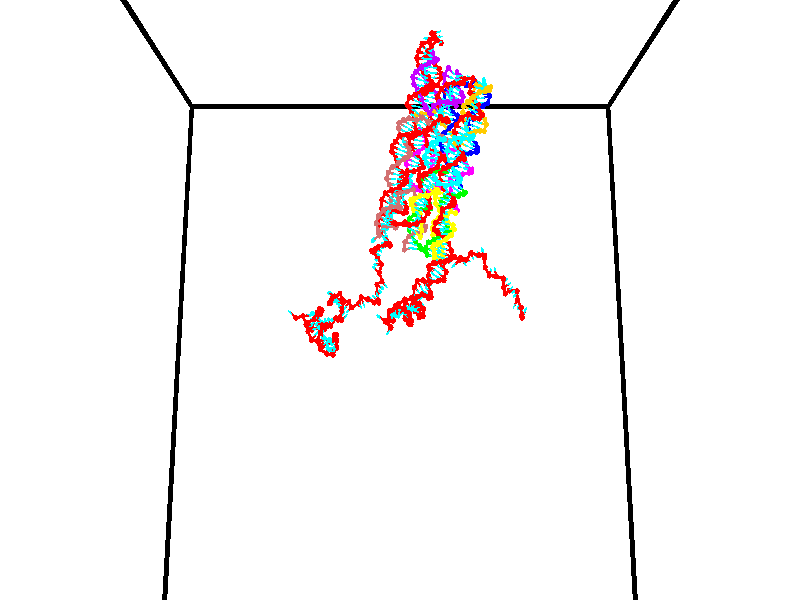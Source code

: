 // switches for output
#declare DRAW_BASES = 1; // possible values are 0, 1; only relevant for DNA ribbons
#declare DRAW_BASES_TYPE = 3; // possible values are 1, 2, 3; only relevant for DNA ribbons
#declare DRAW_FOG = 0; // set to 1 to enable fog

#include "colors.inc"

#include "transforms.inc"
background { rgb <1, 1, 1>}

#default {
   normal{
       ripples 0.25
       frequency 0.20
       turbulence 0.2
       lambda 5
   }
	finish {
		phong 0.1
		phong_size 40.
	}
}

// original window dimensions: 1024x640


// camera settings

camera {
	sky <0, 0.179814, -0.983701>
	up <0, 0.179814, -0.983701>
	right 1.6 * <1, 0, 0>
	location <35, 94.9851, 44.8844>
	look_at <35, 29.7336, 32.9568>
	direction <0, -65.2515, -11.9276>
	angle 67.0682
}


# declare cpy_camera_pos = <35, 94.9851, 44.8844>;
# if (DRAW_FOG = 1)
fog {
	fog_type 2
	up vnormalize(cpy_camera_pos)
	color rgbt<1,1,1,0.3>
	distance 1e-5
	fog_alt 3e-3
	fog_offset 56
}
# end


// LIGHTS

# declare lum = 6;
global_settings {
	ambient_light rgb lum * <0.05, 0.05, 0.05>
	max_trace_level 15
}# declare cpy_direct_light_amount = 0.25;
light_source
{	1000 * <-1, -1.16352, -0.803886>,
	rgb lum * cpy_direct_light_amount
	parallel
}

light_source
{	1000 * <1, 1.16352, 0.803886>,
	rgb lum * cpy_direct_light_amount
	parallel
}

// strand 0

// nucleotide -1

// particle -1
sphere {
	<24.534235, 35.041504, 35.443848> 0.250000
	pigment { color rgbt <1,0,0,0> }
	no_shadow
}
cylinder {
	<24.223272, 35.042652, 35.192249>,  <24.036695, 35.043339, 35.041290>, 0.100000
	pigment { color rgbt <1,0,0,0> }
	no_shadow
}
cylinder {
	<24.223272, 35.042652, 35.192249>,  <24.534235, 35.041504, 35.443848>, 0.100000
	pigment { color rgbt <1,0,0,0> }
	no_shadow
}

// particle -1
sphere {
	<24.223272, 35.042652, 35.192249> 0.100000
	pigment { color rgbt <1,0,0,0> }
	no_shadow
}
sphere {
	0, 1
	scale<0.080000,0.200000,0.300000>
	matrix <0.612274, 0.232522, -0.755681,
		0.144089, -0.972587, -0.182519,
		-0.777406, 0.002867, -0.628994,
		23.990051, 35.043510, 35.003551>
	pigment { color rgbt <0,1,1,0> }
	no_shadow
}
cylinder {
	<25.261456, 35.025047, 35.292557>,  <24.534235, 35.041504, 35.443848>, 0.130000
	pigment { color rgbt <1,0,0,0> }
	no_shadow
}

// nucleotide -1

// particle -1
sphere {
	<25.261456, 35.025047, 35.292557> 0.250000
	pigment { color rgbt <1,0,0,0> }
	no_shadow
}
cylinder {
	<25.595148, 34.817730, 35.217262>,  <25.795364, 34.693340, 35.172085>, 0.100000
	pigment { color rgbt <1,0,0,0> }
	no_shadow
}
cylinder {
	<25.595148, 34.817730, 35.217262>,  <25.261456, 35.025047, 35.292557>, 0.100000
	pigment { color rgbt <1,0,0,0> }
	no_shadow
}

// particle -1
sphere {
	<25.595148, 34.817730, 35.217262> 0.100000
	pigment { color rgbt <1,0,0,0> }
	no_shadow
}
sphere {
	0, 1
	scale<0.080000,0.200000,0.300000>
	matrix <0.435836, 0.410639, 0.800889,
		-0.337794, -0.750168, 0.568457,
		0.834231, -0.518290, -0.188239,
		25.845417, 34.662243, 35.160789>
	pigment { color rgbt <0,1,1,0> }
	no_shadow
}
cylinder {
	<25.532013, 34.856094, 35.992874>,  <25.261456, 35.025047, 35.292557>, 0.130000
	pigment { color rgbt <1,0,0,0> }
	no_shadow
}

// nucleotide -1

// particle -1
sphere {
	<25.532013, 34.856094, 35.992874> 0.250000
	pigment { color rgbt <1,0,0,0> }
	no_shadow
}
cylinder {
	<25.842258, 34.823017, 35.742565>,  <26.028406, 34.803169, 35.592381>, 0.100000
	pigment { color rgbt <1,0,0,0> }
	no_shadow
}
cylinder {
	<25.842258, 34.823017, 35.742565>,  <25.532013, 34.856094, 35.992874>, 0.100000
	pigment { color rgbt <1,0,0,0> }
	no_shadow
}

// particle -1
sphere {
	<25.842258, 34.823017, 35.742565> 0.100000
	pigment { color rgbt <1,0,0,0> }
	no_shadow
}
sphere {
	0, 1
	scale<0.080000,0.200000,0.300000>
	matrix <0.595614, 0.424098, 0.682192,
		0.208972, -0.901833, 0.378191,
		0.775613, -0.082697, -0.625769,
		26.074942, 34.798206, 35.554836>
	pigment { color rgbt <0,1,1,0> }
	no_shadow
}
cylinder {
	<26.103518, 34.547226, 36.380665>,  <25.532013, 34.856094, 35.992874>, 0.130000
	pigment { color rgbt <1,0,0,0> }
	no_shadow
}

// nucleotide -1

// particle -1
sphere {
	<26.103518, 34.547226, 36.380665> 0.250000
	pigment { color rgbt <1,0,0,0> }
	no_shadow
}
cylinder {
	<26.238033, 34.726883, 36.049561>,  <26.318743, 34.834675, 35.850899>, 0.100000
	pigment { color rgbt <1,0,0,0> }
	no_shadow
}
cylinder {
	<26.238033, 34.726883, 36.049561>,  <26.103518, 34.547226, 36.380665>, 0.100000
	pigment { color rgbt <1,0,0,0> }
	no_shadow
}

// particle -1
sphere {
	<26.238033, 34.726883, 36.049561> 0.100000
	pigment { color rgbt <1,0,0,0> }
	no_shadow
}
sphere {
	0, 1
	scale<0.080000,0.200000,0.300000>
	matrix <0.730119, 0.430829, 0.530388,
		0.594841, -0.782726, -0.183042,
		0.336288, 0.449139, -0.827759,
		26.338921, 34.861626, 35.801231>
	pigment { color rgbt <0,1,1,0> }
	no_shadow
}
cylinder {
	<26.853842, 34.399479, 36.164631>,  <26.103518, 34.547226, 36.380665>, 0.130000
	pigment { color rgbt <1,0,0,0> }
	no_shadow
}

// nucleotide -1

// particle -1
sphere {
	<26.853842, 34.399479, 36.164631> 0.250000
	pigment { color rgbt <1,0,0,0> }
	no_shadow
}
cylinder {
	<26.725430, 34.765953, 36.068672>,  <26.648382, 34.985836, 36.011097>, 0.100000
	pigment { color rgbt <1,0,0,0> }
	no_shadow
}
cylinder {
	<26.725430, 34.765953, 36.068672>,  <26.853842, 34.399479, 36.164631>, 0.100000
	pigment { color rgbt <1,0,0,0> }
	no_shadow
}

// particle -1
sphere {
	<26.725430, 34.765953, 36.068672> 0.100000
	pigment { color rgbt <1,0,0,0> }
	no_shadow
}
sphere {
	0, 1
	scale<0.080000,0.200000,0.300000>
	matrix <0.689675, 0.399757, 0.603773,
		0.649065, 0.028382, -0.760203,
		-0.321033, 0.916181, -0.239895,
		26.629120, 35.040806, 35.996704>
	pigment { color rgbt <0,1,1,0> }
	no_shadow
}
cylinder {
	<27.479027, 34.839405, 36.059578>,  <26.853842, 34.399479, 36.164631>, 0.130000
	pigment { color rgbt <1,0,0,0> }
	no_shadow
}

// nucleotide -1

// particle -1
sphere {
	<27.479027, 34.839405, 36.059578> 0.250000
	pigment { color rgbt <1,0,0,0> }
	no_shadow
}
cylinder {
	<27.168447, 35.064819, 36.172398>,  <26.982100, 35.200069, 36.240089>, 0.100000
	pigment { color rgbt <1,0,0,0> }
	no_shadow
}
cylinder {
	<27.168447, 35.064819, 36.172398>,  <27.479027, 34.839405, 36.059578>, 0.100000
	pigment { color rgbt <1,0,0,0> }
	no_shadow
}

// particle -1
sphere {
	<27.168447, 35.064819, 36.172398> 0.100000
	pigment { color rgbt <1,0,0,0> }
	no_shadow
}
sphere {
	0, 1
	scale<0.080000,0.200000,0.300000>
	matrix <0.607881, 0.551768, 0.570993,
		0.166153, 0.614798, -0.770984,
		-0.776450, 0.563539, 0.282046,
		26.935513, 35.233879, 36.257011>
	pigment { color rgbt <0,1,1,0> }
	no_shadow
}
cylinder {
	<27.689106, 35.631645, 36.110718>,  <27.479027, 34.839405, 36.059578>, 0.130000
	pigment { color rgbt <1,0,0,0> }
	no_shadow
}

// nucleotide -1

// particle -1
sphere {
	<27.689106, 35.631645, 36.110718> 0.250000
	pigment { color rgbt <1,0,0,0> }
	no_shadow
}
cylinder {
	<27.354132, 35.627083, 36.329285>,  <27.153147, 35.624344, 36.460426>, 0.100000
	pigment { color rgbt <1,0,0,0> }
	no_shadow
}
cylinder {
	<27.354132, 35.627083, 36.329285>,  <27.689106, 35.631645, 36.110718>, 0.100000
	pigment { color rgbt <1,0,0,0> }
	no_shadow
}

// particle -1
sphere {
	<27.354132, 35.627083, 36.329285> 0.100000
	pigment { color rgbt <1,0,0,0> }
	no_shadow
}
sphere {
	0, 1
	scale<0.080000,0.200000,0.300000>
	matrix <0.430721, 0.601656, 0.672674,
		-0.336428, 0.798674, -0.498934,
		-0.837434, -0.011405, 0.546420,
		27.102901, 35.623661, 36.493210>
	pigment { color rgbt <0,1,1,0> }
	no_shadow
}
cylinder {
	<27.382307, 36.372364, 36.291313>,  <27.689106, 35.631645, 36.110718>, 0.130000
	pigment { color rgbt <1,0,0,0> }
	no_shadow
}

// nucleotide -1

// particle -1
sphere {
	<27.382307, 36.372364, 36.291313> 0.250000
	pigment { color rgbt <1,0,0,0> }
	no_shadow
}
cylinder {
	<27.320005, 36.090874, 36.568592>,  <27.282625, 35.921982, 36.734959>, 0.100000
	pigment { color rgbt <1,0,0,0> }
	no_shadow
}
cylinder {
	<27.320005, 36.090874, 36.568592>,  <27.382307, 36.372364, 36.291313>, 0.100000
	pigment { color rgbt <1,0,0,0> }
	no_shadow
}

// particle -1
sphere {
	<27.320005, 36.090874, 36.568592> 0.100000
	pigment { color rgbt <1,0,0,0> }
	no_shadow
}
sphere {
	0, 1
	scale<0.080000,0.200000,0.300000>
	matrix <0.501717, 0.548140, 0.669196,
		-0.850895, 0.452016, 0.267695,
		-0.155753, -0.703722, 0.693193,
		27.273279, 35.879757, 36.776550>
	pigment { color rgbt <0,1,1,0> }
	no_shadow
}
cylinder {
	<27.229486, 36.764385, 36.919952>,  <27.382307, 36.372364, 36.291313>, 0.130000
	pigment { color rgbt <1,0,0,0> }
	no_shadow
}

// nucleotide -1

// particle -1
sphere {
	<27.229486, 36.764385, 36.919952> 0.250000
	pigment { color rgbt <1,0,0,0> }
	no_shadow
}
cylinder {
	<27.341709, 36.399220, 37.038532>,  <27.409042, 36.180122, 37.109680>, 0.100000
	pigment { color rgbt <1,0,0,0> }
	no_shadow
}
cylinder {
	<27.341709, 36.399220, 37.038532>,  <27.229486, 36.764385, 36.919952>, 0.100000
	pigment { color rgbt <1,0,0,0> }
	no_shadow
}

// particle -1
sphere {
	<27.341709, 36.399220, 37.038532> 0.100000
	pigment { color rgbt <1,0,0,0> }
	no_shadow
}
sphere {
	0, 1
	scale<0.080000,0.200000,0.300000>
	matrix <0.533287, 0.405052, 0.742656,
		-0.798056, -0.050264, 0.600483,
		0.280555, -0.912911, 0.296449,
		27.425877, 36.125347, 37.127468>
	pigment { color rgbt <0,1,1,0> }
	no_shadow
}
cylinder {
	<26.952435, 36.558998, 37.580124>,  <27.229486, 36.764385, 36.919952>, 0.130000
	pigment { color rgbt <1,0,0,0> }
	no_shadow
}

// nucleotide -1

// particle -1
sphere {
	<26.952435, 36.558998, 37.580124> 0.250000
	pigment { color rgbt <1,0,0,0> }
	no_shadow
}
cylinder {
	<27.280743, 36.339439, 37.516815>,  <27.477728, 36.207703, 37.478832>, 0.100000
	pigment { color rgbt <1,0,0,0> }
	no_shadow
}
cylinder {
	<27.280743, 36.339439, 37.516815>,  <26.952435, 36.558998, 37.580124>, 0.100000
	pigment { color rgbt <1,0,0,0> }
	no_shadow
}

// particle -1
sphere {
	<27.280743, 36.339439, 37.516815> 0.100000
	pigment { color rgbt <1,0,0,0> }
	no_shadow
}
sphere {
	0, 1
	scale<0.080000,0.200000,0.300000>
	matrix <0.461186, 0.473184, 0.750603,
		-0.337116, -0.689062, 0.641519,
		0.820768, -0.548900, -0.158268,
		27.526974, 36.174770, 37.469334>
	pigment { color rgbt <0,1,1,0> }
	no_shadow
}
cylinder {
	<27.221672, 36.455090, 38.232578>,  <26.952435, 36.558998, 37.580124>, 0.130000
	pigment { color rgbt <1,0,0,0> }
	no_shadow
}

// nucleotide -1

// particle -1
sphere {
	<27.221672, 36.455090, 38.232578> 0.250000
	pigment { color rgbt <1,0,0,0> }
	no_shadow
}
cylinder {
	<27.525782, 36.399975, 37.978649>,  <27.708248, 36.366905, 37.826290>, 0.100000
	pigment { color rgbt <1,0,0,0> }
	no_shadow
}
cylinder {
	<27.525782, 36.399975, 37.978649>,  <27.221672, 36.455090, 38.232578>, 0.100000
	pigment { color rgbt <1,0,0,0> }
	no_shadow
}

// particle -1
sphere {
	<27.525782, 36.399975, 37.978649> 0.100000
	pigment { color rgbt <1,0,0,0> }
	no_shadow
}
sphere {
	0, 1
	scale<0.080000,0.200000,0.300000>
	matrix <0.579038, 0.586697, 0.566129,
		0.294445, -0.797999, 0.525832,
		0.760274, -0.137782, -0.634822,
		27.753864, 36.358639, 37.788204>
	pigment { color rgbt <0,1,1,0> }
	no_shadow
}
cylinder {
	<27.854181, 36.063381, 38.580917>,  <27.221672, 36.455090, 38.232578>, 0.130000
	pigment { color rgbt <1,0,0,0> }
	no_shadow
}

// nucleotide -1

// particle -1
sphere {
	<27.854181, 36.063381, 38.580917> 0.250000
	pigment { color rgbt <1,0,0,0> }
	no_shadow
}
cylinder {
	<27.900494, 36.322666, 38.279873>,  <27.928280, 36.478237, 38.099247>, 0.100000
	pigment { color rgbt <1,0,0,0> }
	no_shadow
}
cylinder {
	<27.900494, 36.322666, 38.279873>,  <27.854181, 36.063381, 38.580917>, 0.100000
	pigment { color rgbt <1,0,0,0> }
	no_shadow
}

// particle -1
sphere {
	<27.900494, 36.322666, 38.279873> 0.100000
	pigment { color rgbt <1,0,0,0> }
	no_shadow
}
sphere {
	0, 1
	scale<0.080000,0.200000,0.300000>
	matrix <0.492288, 0.620649, 0.610285,
		0.862698, -0.441160, -0.247247,
		0.115780, 0.648208, -0.752610,
		27.935228, 36.517128, 38.054089>
	pigment { color rgbt <0,1,1,0> }
	no_shadow
}
cylinder {
	<28.479584, 36.337944, 38.674637>,  <27.854181, 36.063381, 38.580917>, 0.130000
	pigment { color rgbt <1,0,0,0> }
	no_shadow
}

// nucleotide -1

// particle -1
sphere {
	<28.479584, 36.337944, 38.674637> 0.250000
	pigment { color rgbt <1,0,0,0> }
	no_shadow
}
cylinder {
	<28.288046, 36.616581, 38.460922>,  <28.173122, 36.783764, 38.332695>, 0.100000
	pigment { color rgbt <1,0,0,0> }
	no_shadow
}
cylinder {
	<28.288046, 36.616581, 38.460922>,  <28.479584, 36.337944, 38.674637>, 0.100000
	pigment { color rgbt <1,0,0,0> }
	no_shadow
}

// particle -1
sphere {
	<28.288046, 36.616581, 38.460922> 0.100000
	pigment { color rgbt <1,0,0,0> }
	no_shadow
}
sphere {
	0, 1
	scale<0.080000,0.200000,0.300000>
	matrix <0.483951, 0.717225, 0.501378,
		0.732461, -0.018484, -0.680559,
		-0.478846, 0.696596, -0.534284,
		28.144392, 36.825562, 38.300636>
	pigment { color rgbt <0,1,1,0> }
	no_shadow
}
cylinder {
	<28.880423, 36.752312, 38.164536>,  <28.479584, 36.337944, 38.674637>, 0.130000
	pigment { color rgbt <1,0,0,0> }
	no_shadow
}

// nucleotide -1

// particle -1
sphere {
	<28.880423, 36.752312, 38.164536> 0.250000
	pigment { color rgbt <1,0,0,0> }
	no_shadow
}
cylinder {
	<28.589354, 36.997425, 38.287819>,  <28.414711, 37.144493, 38.361790>, 0.100000
	pigment { color rgbt <1,0,0,0> }
	no_shadow
}
cylinder {
	<28.589354, 36.997425, 38.287819>,  <28.880423, 36.752312, 38.164536>, 0.100000
	pigment { color rgbt <1,0,0,0> }
	no_shadow
}

// particle -1
sphere {
	<28.589354, 36.997425, 38.287819> 0.100000
	pigment { color rgbt <1,0,0,0> }
	no_shadow
}
sphere {
	0, 1
	scale<0.080000,0.200000,0.300000>
	matrix <0.684206, 0.680225, 0.262975,
		-0.048505, 0.402238, -0.914249,
		-0.727674, 0.612779, 0.308208,
		28.371052, 37.181259, 38.380280>
	pigment { color rgbt <0,1,1,0> }
	no_shadow
}
cylinder {
	<28.915388, 37.270481, 37.635967>,  <28.880423, 36.752312, 38.164536>, 0.130000
	pigment { color rgbt <1,0,0,0> }
	no_shadow
}

// nucleotide -1

// particle -1
sphere {
	<28.915388, 37.270481, 37.635967> 0.250000
	pigment { color rgbt <1,0,0,0> }
	no_shadow
}
cylinder {
	<28.803183, 37.379440, 38.004124>,  <28.735859, 37.444817, 38.225018>, 0.100000
	pigment { color rgbt <1,0,0,0> }
	no_shadow
}
cylinder {
	<28.803183, 37.379440, 38.004124>,  <28.915388, 37.270481, 37.635967>, 0.100000
	pigment { color rgbt <1,0,0,0> }
	no_shadow
}

// particle -1
sphere {
	<28.803183, 37.379440, 38.004124> 0.100000
	pigment { color rgbt <1,0,0,0> }
	no_shadow
}
sphere {
	0, 1
	scale<0.080000,0.200000,0.300000>
	matrix <0.717257, 0.696699, 0.012407,
		-0.637853, 0.663634, -0.390811,
		-0.280512, 0.272398, 0.920387,
		28.719028, 37.461159, 38.280239>
	pigment { color rgbt <0,1,1,0> }
	no_shadow
}
cylinder {
	<28.629339, 36.834881, 37.150391>,  <28.915388, 37.270481, 37.635967>, 0.130000
	pigment { color rgbt <1,0,0,0> }
	no_shadow
}

// nucleotide -1

// particle -1
sphere {
	<28.629339, 36.834881, 37.150391> 0.250000
	pigment { color rgbt <1,0,0,0> }
	no_shadow
}
cylinder {
	<28.508972, 36.642857, 37.479996>,  <28.436752, 36.527641, 37.677757>, 0.100000
	pigment { color rgbt <1,0,0,0> }
	no_shadow
}
cylinder {
	<28.508972, 36.642857, 37.479996>,  <28.629339, 36.834881, 37.150391>, 0.100000
	pigment { color rgbt <1,0,0,0> }
	no_shadow
}

// particle -1
sphere {
	<28.508972, 36.642857, 37.479996> 0.100000
	pigment { color rgbt <1,0,0,0> }
	no_shadow
}
sphere {
	0, 1
	scale<0.080000,0.200000,0.300000>
	matrix <-0.366795, -0.739327, -0.564674,
		0.880289, -0.472163, 0.046394,
		-0.300918, -0.480059, 0.824009,
		28.418697, 36.498840, 37.727200>
	pigment { color rgbt <0,1,1,0> }
	no_shadow
}
cylinder {
	<28.762379, 36.181873, 37.043598>,  <28.629339, 36.834881, 37.150391>, 0.130000
	pigment { color rgbt <1,0,0,0> }
	no_shadow
}

// nucleotide -1

// particle -1
sphere {
	<28.762379, 36.181873, 37.043598> 0.250000
	pigment { color rgbt <1,0,0,0> }
	no_shadow
}
cylinder {
	<28.453512, 36.187271, 37.297710>,  <28.268192, 36.190510, 37.450176>, 0.100000
	pigment { color rgbt <1,0,0,0> }
	no_shadow
}
cylinder {
	<28.453512, 36.187271, 37.297710>,  <28.762379, 36.181873, 37.043598>, 0.100000
	pigment { color rgbt <1,0,0,0> }
	no_shadow
}

// particle -1
sphere {
	<28.453512, 36.187271, 37.297710> 0.100000
	pigment { color rgbt <1,0,0,0> }
	no_shadow
}
sphere {
	0, 1
	scale<0.080000,0.200000,0.300000>
	matrix <-0.483578, -0.661048, -0.573732,
		0.412205, -0.750222, 0.516966,
		-0.772166, 0.013498, 0.635278,
		28.221863, 36.191322, 37.488293>
	pigment { color rgbt <0,1,1,0> }
	no_shadow
}
cylinder {
	<28.586279, 35.461266, 37.333889>,  <28.762379, 36.181873, 37.043598>, 0.130000
	pigment { color rgbt <1,0,0,0> }
	no_shadow
}

// nucleotide -1

// particle -1
sphere {
	<28.586279, 35.461266, 37.333889> 0.250000
	pigment { color rgbt <1,0,0,0> }
	no_shadow
}
cylinder {
	<28.258442, 35.689880, 37.349953>,  <28.061741, 35.827049, 37.359589>, 0.100000
	pigment { color rgbt <1,0,0,0> }
	no_shadow
}
cylinder {
	<28.258442, 35.689880, 37.349953>,  <28.586279, 35.461266, 37.333889>, 0.100000
	pigment { color rgbt <1,0,0,0> }
	no_shadow
}

// particle -1
sphere {
	<28.258442, 35.689880, 37.349953> 0.100000
	pigment { color rgbt <1,0,0,0> }
	no_shadow
}
sphere {
	0, 1
	scale<0.080000,0.200000,0.300000>
	matrix <-0.526514, -0.723674, -0.446183,
		-0.225950, -0.386831, 0.894040,
		-0.819591, 0.571540, 0.040158,
		28.012564, 35.861343, 37.362000>
	pigment { color rgbt <0,1,1,0> }
	no_shadow
}
cylinder {
	<27.964359, 35.022594, 37.445694>,  <28.586279, 35.461266, 37.333889>, 0.130000
	pigment { color rgbt <1,0,0,0> }
	no_shadow
}

// nucleotide -1

// particle -1
sphere {
	<27.964359, 35.022594, 37.445694> 0.250000
	pigment { color rgbt <1,0,0,0> }
	no_shadow
}
cylinder {
	<27.781513, 35.367134, 37.357037>,  <27.671806, 35.573856, 37.303841>, 0.100000
	pigment { color rgbt <1,0,0,0> }
	no_shadow
}
cylinder {
	<27.781513, 35.367134, 37.357037>,  <27.964359, 35.022594, 37.445694>, 0.100000
	pigment { color rgbt <1,0,0,0> }
	no_shadow
}

// particle -1
sphere {
	<27.781513, 35.367134, 37.357037> 0.100000
	pigment { color rgbt <1,0,0,0> }
	no_shadow
}
sphere {
	0, 1
	scale<0.080000,0.200000,0.300000>
	matrix <-0.683451, -0.499656, -0.532203,
		-0.569158, -0.091793, 0.817088,
		-0.457115, 0.861347, -0.221647,
		27.644379, 35.625538, 37.290543>
	pigment { color rgbt <0,1,1,0> }
	no_shadow
}
cylinder {
	<27.308220, 35.123806, 37.806686>,  <27.964359, 35.022594, 37.445694>, 0.130000
	pigment { color rgbt <1,0,0,0> }
	no_shadow
}

// nucleotide -1

// particle -1
sphere {
	<27.308220, 35.123806, 37.806686> 0.250000
	pigment { color rgbt <1,0,0,0> }
	no_shadow
}
cylinder {
	<27.296375, 35.346474, 37.474602>,  <27.289268, 35.480076, 37.275352>, 0.100000
	pigment { color rgbt <1,0,0,0> }
	no_shadow
}
cylinder {
	<27.296375, 35.346474, 37.474602>,  <27.308220, 35.123806, 37.806686>, 0.100000
	pigment { color rgbt <1,0,0,0> }
	no_shadow
}

// particle -1
sphere {
	<27.296375, 35.346474, 37.474602> 0.100000
	pigment { color rgbt <1,0,0,0> }
	no_shadow
}
sphere {
	0, 1
	scale<0.080000,0.200000,0.300000>
	matrix <-0.783933, -0.528230, -0.326225,
		-0.620139, 0.641166, 0.452032,
		-0.029612, 0.556668, -0.830207,
		27.287491, 35.513474, 37.225540>
	pigment { color rgbt <0,1,1,0> }
	no_shadow
}
cylinder {
	<26.780643, 34.871876, 37.426414>,  <27.308220, 35.123806, 37.806686>, 0.130000
	pigment { color rgbt <1,0,0,0> }
	no_shadow
}

// nucleotide -1

// particle -1
sphere {
	<26.780643, 34.871876, 37.426414> 0.250000
	pigment { color rgbt <1,0,0,0> }
	no_shadow
}
cylinder {
	<26.853432, 35.236069, 37.277874>,  <26.897104, 35.454586, 37.188751>, 0.100000
	pigment { color rgbt <1,0,0,0> }
	no_shadow
}
cylinder {
	<26.853432, 35.236069, 37.277874>,  <26.780643, 34.871876, 37.426414>, 0.100000
	pigment { color rgbt <1,0,0,0> }
	no_shadow
}

// particle -1
sphere {
	<26.853432, 35.236069, 37.277874> 0.100000
	pigment { color rgbt <1,0,0,0> }
	no_shadow
}
sphere {
	0, 1
	scale<0.080000,0.200000,0.300000>
	matrix <-0.807358, -0.077234, -0.584985,
		-0.561302, 0.406262, 0.721034,
		0.181969, 0.910487, -0.371350,
		26.908022, 35.509216, 37.166470>
	pigment { color rgbt <0,1,1,0> }
	no_shadow
}
cylinder {
	<26.210707, 35.422199, 37.355499>,  <26.780643, 34.871876, 37.426414>, 0.130000
	pigment { color rgbt <1,0,0,0> }
	no_shadow
}

// nucleotide -1

// particle -1
sphere {
	<26.210707, 35.422199, 37.355499> 0.250000
	pigment { color rgbt <1,0,0,0> }
	no_shadow
}
cylinder {
	<26.486607, 35.496929, 37.075687>,  <26.652147, 35.541767, 36.907803>, 0.100000
	pigment { color rgbt <1,0,0,0> }
	no_shadow
}
cylinder {
	<26.486607, 35.496929, 37.075687>,  <26.210707, 35.422199, 37.355499>, 0.100000
	pigment { color rgbt <1,0,0,0> }
	no_shadow
}

// particle -1
sphere {
	<26.486607, 35.496929, 37.075687> 0.100000
	pigment { color rgbt <1,0,0,0> }
	no_shadow
}
sphere {
	0, 1
	scale<0.080000,0.200000,0.300000>
	matrix <-0.665975, -0.215406, -0.714197,
		-0.284112, 0.958487, -0.024156,
		0.689752, 0.186824, -0.699528,
		26.693533, 35.552975, 36.865829>
	pigment { color rgbt <0,1,1,0> }
	no_shadow
}
cylinder {
	<25.922855, 35.938965, 36.707451>,  <26.210707, 35.422199, 37.355499>, 0.130000
	pigment { color rgbt <1,0,0,0> }
	no_shadow
}

// nucleotide -1

// particle -1
sphere {
	<25.922855, 35.938965, 36.707451> 0.250000
	pigment { color rgbt <1,0,0,0> }
	no_shadow
}
cylinder {
	<26.225395, 35.705826, 36.588638>,  <26.406919, 35.565945, 36.517349>, 0.100000
	pigment { color rgbt <1,0,0,0> }
	no_shadow
}
cylinder {
	<26.225395, 35.705826, 36.588638>,  <25.922855, 35.938965, 36.707451>, 0.100000
	pigment { color rgbt <1,0,0,0> }
	no_shadow
}

// particle -1
sphere {
	<26.225395, 35.705826, 36.588638> 0.100000
	pigment { color rgbt <1,0,0,0> }
	no_shadow
}
sphere {
	0, 1
	scale<0.080000,0.200000,0.300000>
	matrix <-0.489629, -0.203277, -0.847905,
		0.433816, 0.786748, -0.439125,
		0.756351, -0.582843, -0.297030,
		26.452301, 35.530972, 36.499531>
	pigment { color rgbt <0,1,1,0> }
	no_shadow
}
cylinder {
	<25.858614, 36.183834, 36.050663>,  <25.922855, 35.938965, 36.707451>, 0.130000
	pigment { color rgbt <1,0,0,0> }
	no_shadow
}

// nucleotide -1

// particle -1
sphere {
	<25.858614, 36.183834, 36.050663> 0.250000
	pigment { color rgbt <1,0,0,0> }
	no_shadow
}
cylinder {
	<26.019684, 35.820580, 36.096504>,  <26.116325, 35.602627, 36.124008>, 0.100000
	pigment { color rgbt <1,0,0,0> }
	no_shadow
}
cylinder {
	<26.019684, 35.820580, 36.096504>,  <25.858614, 36.183834, 36.050663>, 0.100000
	pigment { color rgbt <1,0,0,0> }
	no_shadow
}

// particle -1
sphere {
	<26.019684, 35.820580, 36.096504> 0.100000
	pigment { color rgbt <1,0,0,0> }
	no_shadow
}
sphere {
	0, 1
	scale<0.080000,0.200000,0.300000>
	matrix <-0.442421, -0.302704, -0.844176,
		0.801322, 0.289225, -0.523672,
		0.402674, -0.908140, 0.114604,
		26.140486, 35.548138, 36.130886>
	pigment { color rgbt <0,1,1,0> }
	no_shadow
}
cylinder {
	<26.531450, 36.246521, 35.762241>,  <25.858614, 36.183834, 36.050663>, 0.130000
	pigment { color rgbt <1,0,0,0> }
	no_shadow
}

// nucleotide -1

// particle -1
sphere {
	<26.531450, 36.246521, 35.762241> 0.250000
	pigment { color rgbt <1,0,0,0> }
	no_shadow
}
cylinder {
	<26.805187, 35.957100, 35.798347>,  <26.969429, 35.783447, 35.820011>, 0.100000
	pigment { color rgbt <1,0,0,0> }
	no_shadow
}
cylinder {
	<26.805187, 35.957100, 35.798347>,  <26.531450, 36.246521, 35.762241>, 0.100000
	pigment { color rgbt <1,0,0,0> }
	no_shadow
}

// particle -1
sphere {
	<26.805187, 35.957100, 35.798347> 0.100000
	pigment { color rgbt <1,0,0,0> }
	no_shadow
}
sphere {
	0, 1
	scale<0.080000,0.200000,0.300000>
	matrix <-0.526370, -0.575881, -0.625536,
		0.504590, 0.380569, -0.774956,
		0.684342, -0.723553, 0.090264,
		27.010490, 35.740036, 35.825428>
	pigment { color rgbt <0,1,1,0> }
	no_shadow
}
cylinder {
	<26.794493, 35.908310, 35.134266>,  <26.531450, 36.246521, 35.762241>, 0.130000
	pigment { color rgbt <1,0,0,0> }
	no_shadow
}

// nucleotide -1

// particle -1
sphere {
	<26.794493, 35.908310, 35.134266> 0.250000
	pigment { color rgbt <1,0,0,0> }
	no_shadow
}
cylinder {
	<26.796528, 35.621025, 35.412586>,  <26.797749, 35.448654, 35.579578>, 0.100000
	pigment { color rgbt <1,0,0,0> }
	no_shadow
}
cylinder {
	<26.796528, 35.621025, 35.412586>,  <26.794493, 35.908310, 35.134266>, 0.100000
	pigment { color rgbt <1,0,0,0> }
	no_shadow
}

// particle -1
sphere {
	<26.796528, 35.621025, 35.412586> 0.100000
	pigment { color rgbt <1,0,0,0> }
	no_shadow
}
sphere {
	0, 1
	scale<0.080000,0.200000,0.300000>
	matrix <-0.465787, -0.617424, -0.633901,
		0.884882, -0.320872, -0.337676,
		0.005088, -0.718212, 0.695805,
		26.798054, 35.405560, 35.621326>
	pigment { color rgbt <0,1,1,0> }
	no_shadow
}
cylinder {
	<26.952169, 35.400475, 34.754707>,  <26.794493, 35.908310, 35.134266>, 0.130000
	pigment { color rgbt <1,0,0,0> }
	no_shadow
}

// nucleotide -1

// particle -1
sphere {
	<26.952169, 35.400475, 34.754707> 0.250000
	pigment { color rgbt <1,0,0,0> }
	no_shadow
}
cylinder {
	<26.791702, 35.226822, 35.077347>,  <26.695423, 35.122631, 35.270931>, 0.100000
	pigment { color rgbt <1,0,0,0> }
	no_shadow
}
cylinder {
	<26.791702, 35.226822, 35.077347>,  <26.952169, 35.400475, 34.754707>, 0.100000
	pigment { color rgbt <1,0,0,0> }
	no_shadow
}

// particle -1
sphere {
	<26.791702, 35.226822, 35.077347> 0.100000
	pigment { color rgbt <1,0,0,0> }
	no_shadow
}
sphere {
	0, 1
	scale<0.080000,0.200000,0.300000>
	matrix <-0.403158, -0.707002, -0.581043,
		0.822514, -0.558280, 0.108601,
		-0.401166, -0.434133, 0.806595,
		26.671352, 35.096581, 35.319324>
	pigment { color rgbt <0,1,1,0> }
	no_shadow
}
cylinder {
	<27.097950, 34.631458, 34.732014>,  <26.952169, 35.400475, 34.754707>, 0.130000
	pigment { color rgbt <1,0,0,0> }
	no_shadow
}

// nucleotide -1

// particle -1
sphere {
	<27.097950, 34.631458, 34.732014> 0.250000
	pigment { color rgbt <1,0,0,0> }
	no_shadow
}
cylinder {
	<26.784668, 34.683559, 34.975201>,  <26.596699, 34.714821, 35.121113>, 0.100000
	pigment { color rgbt <1,0,0,0> }
	no_shadow
}
cylinder {
	<26.784668, 34.683559, 34.975201>,  <27.097950, 34.631458, 34.732014>, 0.100000
	pigment { color rgbt <1,0,0,0> }
	no_shadow
}

// particle -1
sphere {
	<26.784668, 34.683559, 34.975201> 0.100000
	pigment { color rgbt <1,0,0,0> }
	no_shadow
}
sphere {
	0, 1
	scale<0.080000,0.200000,0.300000>
	matrix <-0.508810, -0.696253, -0.506304,
		0.357351, -0.705880, 0.611583,
		-0.783207, 0.130252, 0.607965,
		26.549706, 34.722633, 35.157589>
	pigment { color rgbt <0,1,1,0> }
	no_shadow
}
cylinder {
	<26.860437, 33.954880, 34.934509>,  <27.097950, 34.631458, 34.732014>, 0.130000
	pigment { color rgbt <1,0,0,0> }
	no_shadow
}

// nucleotide -1

// particle -1
sphere {
	<26.860437, 33.954880, 34.934509> 0.250000
	pigment { color rgbt <1,0,0,0> }
	no_shadow
}
cylinder {
	<26.545187, 34.193989, 34.993191>,  <26.356037, 34.337456, 35.028400>, 0.100000
	pigment { color rgbt <1,0,0,0> }
	no_shadow
}
cylinder {
	<26.545187, 34.193989, 34.993191>,  <26.860437, 33.954880, 34.934509>, 0.100000
	pigment { color rgbt <1,0,0,0> }
	no_shadow
}

// particle -1
sphere {
	<26.545187, 34.193989, 34.993191> 0.100000
	pigment { color rgbt <1,0,0,0> }
	no_shadow
}
sphere {
	0, 1
	scale<0.080000,0.200000,0.300000>
	matrix <-0.601503, -0.697432, -0.389593,
		-0.130576, -0.395289, 0.909229,
		-0.788127, 0.597775, 0.146700,
		26.308748, 34.373322, 35.037201>
	pigment { color rgbt <0,1,1,0> }
	no_shadow
}
cylinder {
	<26.420061, 33.530460, 35.157272>,  <26.860437, 33.954880, 34.934509>, 0.130000
	pigment { color rgbt <1,0,0,0> }
	no_shadow
}

// nucleotide -1

// particle -1
sphere {
	<26.420061, 33.530460, 35.157272> 0.250000
	pigment { color rgbt <1,0,0,0> }
	no_shadow
}
cylinder {
	<26.209394, 33.833149, 35.002357>,  <26.082994, 34.014763, 34.909409>, 0.100000
	pigment { color rgbt <1,0,0,0> }
	no_shadow
}
cylinder {
	<26.209394, 33.833149, 35.002357>,  <26.420061, 33.530460, 35.157272>, 0.100000
	pigment { color rgbt <1,0,0,0> }
	no_shadow
}

// particle -1
sphere {
	<26.209394, 33.833149, 35.002357> 0.100000
	pigment { color rgbt <1,0,0,0> }
	no_shadow
}
sphere {
	0, 1
	scale<0.080000,0.200000,0.300000>
	matrix <-0.573150, -0.652568, -0.495635,
		-0.627789, -0.039062, 0.777403,
		-0.526669, 0.756723, -0.387287,
		26.051395, 34.060165, 34.886169>
	pigment { color rgbt <0,1,1,0> }
	no_shadow
}
cylinder {
	<26.683619, 33.258961, 35.698017>,  <26.420061, 33.530460, 35.157272>, 0.130000
	pigment { color rgbt <1,0,0,0> }
	no_shadow
}

// nucleotide -1

// particle -1
sphere {
	<26.683619, 33.258961, 35.698017> 0.250000
	pigment { color rgbt <1,0,0,0> }
	no_shadow
}
cylinder {
	<26.826233, 32.908714, 35.567673>,  <26.911800, 32.698566, 35.489464>, 0.100000
	pigment { color rgbt <1,0,0,0> }
	no_shadow
}
cylinder {
	<26.826233, 32.908714, 35.567673>,  <26.683619, 33.258961, 35.698017>, 0.100000
	pigment { color rgbt <1,0,0,0> }
	no_shadow
}

// particle -1
sphere {
	<26.826233, 32.908714, 35.567673> 0.100000
	pigment { color rgbt <1,0,0,0> }
	no_shadow
}
sphere {
	0, 1
	scale<0.080000,0.200000,0.300000>
	matrix <0.794131, 0.467759, -0.388018,
		0.492178, -0.120436, 0.862123,
		0.356535, -0.875612, -0.325863,
		26.933193, 32.646030, 35.469913>
	pigment { color rgbt <0,1,1,0> }
	no_shadow
}
cylinder {
	<27.233461, 32.958462, 36.086102>,  <26.683619, 33.258961, 35.698017>, 0.130000
	pigment { color rgbt <1,0,0,0> }
	no_shadow
}

// nucleotide -1

// particle -1
sphere {
	<27.233461, 32.958462, 36.086102> 0.250000
	pigment { color rgbt <1,0,0,0> }
	no_shadow
}
cylinder {
	<27.218935, 32.884636, 35.693241>,  <27.210220, 32.840340, 35.457527>, 0.100000
	pigment { color rgbt <1,0,0,0> }
	no_shadow
}
cylinder {
	<27.218935, 32.884636, 35.693241>,  <27.233461, 32.958462, 36.086102>, 0.100000
	pigment { color rgbt <1,0,0,0> }
	no_shadow
}

// particle -1
sphere {
	<27.218935, 32.884636, 35.693241> 0.100000
	pigment { color rgbt <1,0,0,0> }
	no_shadow
}
sphere {
	0, 1
	scale<0.080000,0.200000,0.300000>
	matrix <0.794525, 0.590778, -0.140396,
		0.606144, -0.785441, 0.125189,
		-0.036314, -0.184566, -0.982149,
		27.208040, 32.829266, 35.398598>
	pigment { color rgbt <0,1,1,0> }
	no_shadow
}
cylinder {
	<27.785555, 32.476883, 35.755333>,  <27.233461, 32.958462, 36.086102>, 0.130000
	pigment { color rgbt <1,0,0,0> }
	no_shadow
}

// nucleotide -1

// particle -1
sphere {
	<27.785555, 32.476883, 35.755333> 0.250000
	pigment { color rgbt <1,0,0,0> }
	no_shadow
}
cylinder {
	<27.671482, 32.764050, 35.501320>,  <27.603039, 32.936348, 35.348911>, 0.100000
	pigment { color rgbt <1,0,0,0> }
	no_shadow
}
cylinder {
	<27.671482, 32.764050, 35.501320>,  <27.785555, 32.476883, 35.755333>, 0.100000
	pigment { color rgbt <1,0,0,0> }
	no_shadow
}

// particle -1
sphere {
	<27.671482, 32.764050, 35.501320> 0.100000
	pigment { color rgbt <1,0,0,0> }
	no_shadow
}
sphere {
	0, 1
	scale<0.080000,0.200000,0.300000>
	matrix <0.896061, 0.434872, 0.089222,
		0.340212, -0.543584, -0.767315,
		-0.285184, 0.717916, -0.635033,
		27.585926, 32.979424, 35.310810>
	pigment { color rgbt <0,1,1,0> }
	no_shadow
}
cylinder {
	<28.274517, 32.539902, 35.083237>,  <27.785555, 32.476883, 35.755333>, 0.130000
	pigment { color rgbt <1,0,0,0> }
	no_shadow
}

// nucleotide -1

// particle -1
sphere {
	<28.274517, 32.539902, 35.083237> 0.250000
	pigment { color rgbt <1,0,0,0> }
	no_shadow
}
cylinder {
	<28.091257, 32.867756, 35.220818>,  <27.981300, 33.064468, 35.303364>, 0.100000
	pigment { color rgbt <1,0,0,0> }
	no_shadow
}
cylinder {
	<28.091257, 32.867756, 35.220818>,  <28.274517, 32.539902, 35.083237>, 0.100000
	pigment { color rgbt <1,0,0,0> }
	no_shadow
}

// particle -1
sphere {
	<28.091257, 32.867756, 35.220818> 0.100000
	pigment { color rgbt <1,0,0,0> }
	no_shadow
}
sphere {
	0, 1
	scale<0.080000,0.200000,0.300000>
	matrix <0.879355, 0.474415, 0.040798,
		-0.129735, 0.321145, -0.938102,
		-0.458152, 0.819632, 0.343949,
		27.953812, 33.113644, 35.324001>
	pigment { color rgbt <0,1,1,0> }
	no_shadow
}
cylinder {
	<28.916943, 32.862236, 35.304142>,  <28.274517, 32.539902, 35.083237>, 0.130000
	pigment { color rgbt <1,0,0,0> }
	no_shadow
}

// nucleotide -1

// particle -1
sphere {
	<28.916943, 32.862236, 35.304142> 0.250000
	pigment { color rgbt <1,0,0,0> }
	no_shadow
}
cylinder {
	<29.179916, 33.120667, 35.149033>,  <29.337700, 33.275723, 35.055965>, 0.100000
	pigment { color rgbt <1,0,0,0> }
	no_shadow
}
cylinder {
	<29.179916, 33.120667, 35.149033>,  <28.916943, 32.862236, 35.304142>, 0.100000
	pigment { color rgbt <1,0,0,0> }
	no_shadow
}

// particle -1
sphere {
	<29.179916, 33.120667, 35.149033> 0.100000
	pigment { color rgbt <1,0,0,0> }
	no_shadow
}
sphere {
	0, 1
	scale<0.080000,0.200000,0.300000>
	matrix <-0.743342, 0.471824, -0.474157,
		-0.123380, 0.599975, 0.790448,
		0.657435, 0.646074, -0.387772,
		29.377148, 33.314487, 35.032700>
	pigment { color rgbt <0,1,1,0> }
	no_shadow
}
cylinder {
	<28.633131, 33.568218, 35.384842>,  <28.916943, 32.862236, 35.304142>, 0.130000
	pigment { color rgbt <1,0,0,0> }
	no_shadow
}

// nucleotide -1

// particle -1
sphere {
	<28.633131, 33.568218, 35.384842> 0.250000
	pigment { color rgbt <1,0,0,0> }
	no_shadow
}
cylinder {
	<28.913275, 33.562740, 35.099377>,  <29.081362, 33.559452, 34.928097>, 0.100000
	pigment { color rgbt <1,0,0,0> }
	no_shadow
}
cylinder {
	<28.913275, 33.562740, 35.099377>,  <28.633131, 33.568218, 35.384842>, 0.100000
	pigment { color rgbt <1,0,0,0> }
	no_shadow
}

// particle -1
sphere {
	<28.913275, 33.562740, 35.099377> 0.100000
	pigment { color rgbt <1,0,0,0> }
	no_shadow
}
sphere {
	0, 1
	scale<0.080000,0.200000,0.300000>
	matrix <-0.570896, 0.589394, -0.571570,
		0.428456, 0.807729, 0.404967,
		0.700359, -0.013698, -0.713660,
		29.123383, 33.558632, 34.885281>
	pigment { color rgbt <0,1,1,0> }
	no_shadow
}
cylinder {
	<28.879126, 34.250443, 35.249836>,  <28.633131, 33.568218, 35.384842>, 0.130000
	pigment { color rgbt <1,0,0,0> }
	no_shadow
}

// nucleotide -1

// particle -1
sphere {
	<28.879126, 34.250443, 35.249836> 0.250000
	pigment { color rgbt <1,0,0,0> }
	no_shadow
}
cylinder {
	<28.936983, 34.041531, 34.913666>,  <28.971697, 33.916183, 34.711964>, 0.100000
	pigment { color rgbt <1,0,0,0> }
	no_shadow
}
cylinder {
	<28.936983, 34.041531, 34.913666>,  <28.879126, 34.250443, 35.249836>, 0.100000
	pigment { color rgbt <1,0,0,0> }
	no_shadow
}

// particle -1
sphere {
	<28.936983, 34.041531, 34.913666> 0.100000
	pigment { color rgbt <1,0,0,0> }
	no_shadow
}
sphere {
	0, 1
	scale<0.080000,0.200000,0.300000>
	matrix <-0.265949, 0.797579, -0.541423,
		0.953074, 0.301822, -0.023535,
		0.144642, -0.522275, -0.840421,
		28.980375, 33.884850, 34.661541>
	pigment { color rgbt <0,1,1,0> }
	no_shadow
}
cylinder {
	<29.099865, 34.664913, 34.812363>,  <28.879126, 34.250443, 35.249836>, 0.130000
	pigment { color rgbt <1,0,0,0> }
	no_shadow
}

// nucleotide -1

// particle -1
sphere {
	<29.099865, 34.664913, 34.812363> 0.250000
	pigment { color rgbt <1,0,0,0> }
	no_shadow
}
cylinder {
	<28.968189, 34.385635, 34.558071>,  <28.889183, 34.218067, 34.405495>, 0.100000
	pigment { color rgbt <1,0,0,0> }
	no_shadow
}
cylinder {
	<28.968189, 34.385635, 34.558071>,  <29.099865, 34.664913, 34.812363>, 0.100000
	pigment { color rgbt <1,0,0,0> }
	no_shadow
}

// particle -1
sphere {
	<28.968189, 34.385635, 34.558071> 0.100000
	pigment { color rgbt <1,0,0,0> }
	no_shadow
}
sphere {
	0, 1
	scale<0.080000,0.200000,0.300000>
	matrix <-0.355982, 0.715342, -0.601300,
		0.874592, 0.028368, -0.484028,
		-0.329188, -0.698198, -0.635732,
		28.869432, 34.176174, 34.367352>
	pigment { color rgbt <0,1,1,0> }
	no_shadow
}
cylinder {
	<29.280266, 34.864910, 34.072712>,  <29.099865, 34.664913, 34.812363>, 0.130000
	pigment { color rgbt <1,0,0,0> }
	no_shadow
}

// nucleotide -1

// particle -1
sphere {
	<29.280266, 34.864910, 34.072712> 0.250000
	pigment { color rgbt <1,0,0,0> }
	no_shadow
}
cylinder {
	<28.949669, 34.639866, 34.080463>,  <28.751310, 34.504837, 34.085114>, 0.100000
	pigment { color rgbt <1,0,0,0> }
	no_shadow
}
cylinder {
	<28.949669, 34.639866, 34.080463>,  <29.280266, 34.864910, 34.072712>, 0.100000
	pigment { color rgbt <1,0,0,0> }
	no_shadow
}

// particle -1
sphere {
	<28.949669, 34.639866, 34.080463> 0.100000
	pigment { color rgbt <1,0,0,0> }
	no_shadow
}
sphere {
	0, 1
	scale<0.080000,0.200000,0.300000>
	matrix <-0.490373, 0.702608, -0.515632,
		0.276485, -0.435669, -0.856591,
		-0.826492, -0.562614, 0.019380,
		28.701721, 34.471081, 34.086277>
	pigment { color rgbt <0,1,1,0> }
	no_shadow
}
cylinder {
	<28.897713, 34.865002, 33.336353>,  <29.280266, 34.864910, 34.072712>, 0.130000
	pigment { color rgbt <1,0,0,0> }
	no_shadow
}

// nucleotide -1

// particle -1
sphere {
	<28.897713, 34.865002, 33.336353> 0.250000
	pigment { color rgbt <1,0,0,0> }
	no_shadow
}
cylinder {
	<28.632765, 34.800762, 33.629059>,  <28.473797, 34.762218, 33.804680>, 0.100000
	pigment { color rgbt <1,0,0,0> }
	no_shadow
}
cylinder {
	<28.632765, 34.800762, 33.629059>,  <28.897713, 34.865002, 33.336353>, 0.100000
	pigment { color rgbt <1,0,0,0> }
	no_shadow
}

// particle -1
sphere {
	<28.632765, 34.800762, 33.629059> 0.100000
	pigment { color rgbt <1,0,0,0> }
	no_shadow
}
sphere {
	0, 1
	scale<0.080000,0.200000,0.300000>
	matrix <-0.593917, 0.707933, -0.382223,
		-0.456653, -0.687778, -0.564296,
		-0.662368, -0.160602, 0.731762,
		28.434055, 34.752583, 33.848587>
	pigment { color rgbt <0,1,1,0> }
	no_shadow
}
cylinder {
	<28.428028, 35.458374, 33.692833>,  <28.897713, 34.865002, 33.336353>, 0.130000
	pigment { color rgbt <1,0,0,0> }
	no_shadow
}

// nucleotide -1

// particle -1
sphere {
	<28.428028, 35.458374, 33.692833> 0.250000
	pigment { color rgbt <1,0,0,0> }
	no_shadow
}
cylinder {
	<28.124794, 35.273495, 33.508797>,  <27.942854, 35.162567, 33.398376>, 0.100000
	pigment { color rgbt <1,0,0,0> }
	no_shadow
}
cylinder {
	<28.124794, 35.273495, 33.508797>,  <28.428028, 35.458374, 33.692833>, 0.100000
	pigment { color rgbt <1,0,0,0> }
	no_shadow
}

// particle -1
sphere {
	<28.124794, 35.273495, 33.508797> 0.100000
	pigment { color rgbt <1,0,0,0> }
	no_shadow
}
sphere {
	0, 1
	scale<0.080000,0.200000,0.300000>
	matrix <0.230494, -0.849845, 0.473958,
		-0.610064, 0.253254, 0.750790,
		-0.758086, -0.462197, -0.460086,
		27.897367, 35.134834, 33.370770>
	pigment { color rgbt <0,1,1,0> }
	no_shadow
}
cylinder {
	<27.988739, 35.070873, 34.187828>,  <28.428028, 35.458374, 33.692833>, 0.130000
	pigment { color rgbt <1,0,0,0> }
	no_shadow
}

// nucleotide -1

// particle -1
sphere {
	<27.988739, 35.070873, 34.187828> 0.250000
	pigment { color rgbt <1,0,0,0> }
	no_shadow
}
cylinder {
	<28.019461, 34.926163, 33.816189>,  <28.037893, 34.839336, 33.593204>, 0.100000
	pigment { color rgbt <1,0,0,0> }
	no_shadow
}
cylinder {
	<28.019461, 34.926163, 33.816189>,  <27.988739, 35.070873, 34.187828>, 0.100000
	pigment { color rgbt <1,0,0,0> }
	no_shadow
}

// particle -1
sphere {
	<28.019461, 34.926163, 33.816189> 0.100000
	pigment { color rgbt <1,0,0,0> }
	no_shadow
}
sphere {
	0, 1
	scale<0.080000,0.200000,0.300000>
	matrix <0.441311, -0.823265, 0.357044,
		-0.894062, -0.437443, 0.096424,
		0.076804, -0.361772, -0.929098,
		28.042501, 34.817631, 33.537460>
	pigment { color rgbt <0,1,1,0> }
	no_shadow
}
cylinder {
	<27.764673, 34.455326, 34.106014>,  <27.988739, 35.070873, 34.187828>, 0.130000
	pigment { color rgbt <1,0,0,0> }
	no_shadow
}

// nucleotide -1

// particle -1
sphere {
	<27.764673, 34.455326, 34.106014> 0.250000
	pigment { color rgbt <1,0,0,0> }
	no_shadow
}
cylinder {
	<28.073322, 34.465775, 33.851795>,  <28.258512, 34.472046, 33.699265>, 0.100000
	pigment { color rgbt <1,0,0,0> }
	no_shadow
}
cylinder {
	<28.073322, 34.465775, 33.851795>,  <27.764673, 34.455326, 34.106014>, 0.100000
	pigment { color rgbt <1,0,0,0> }
	no_shadow
}

// particle -1
sphere {
	<28.073322, 34.465775, 33.851795> 0.100000
	pigment { color rgbt <1,0,0,0> }
	no_shadow
}
sphere {
	0, 1
	scale<0.080000,0.200000,0.300000>
	matrix <0.467374, -0.701030, 0.538627,
		-0.431464, -0.712653, -0.553140,
		0.771622, 0.026125, -0.635545,
		28.304810, 34.473614, 33.661133>
	pigment { color rgbt <0,1,1,0> }
	no_shadow
}
cylinder {
	<27.851433, 33.744499, 33.779575>,  <27.764673, 34.455326, 34.106014>, 0.130000
	pigment { color rgbt <1,0,0,0> }
	no_shadow
}

// nucleotide -1

// particle -1
sphere {
	<27.851433, 33.744499, 33.779575> 0.250000
	pigment { color rgbt <1,0,0,0> }
	no_shadow
}
cylinder {
	<28.193016, 33.948299, 33.821842>,  <28.397966, 34.070580, 33.847202>, 0.100000
	pigment { color rgbt <1,0,0,0> }
	no_shadow
}
cylinder {
	<28.193016, 33.948299, 33.821842>,  <27.851433, 33.744499, 33.779575>, 0.100000
	pigment { color rgbt <1,0,0,0> }
	no_shadow
}

// particle -1
sphere {
	<28.193016, 33.948299, 33.821842> 0.100000
	pigment { color rgbt <1,0,0,0> }
	no_shadow
}
sphere {
	0, 1
	scale<0.080000,0.200000,0.300000>
	matrix <0.422175, -0.797125, 0.431695,
		0.304181, -0.324037, -0.895809,
		0.853957, 0.509502, 0.105670,
		28.449203, 34.101151, 33.853542>
	pigment { color rgbt <0,1,1,0> }
	no_shadow
}
cylinder {
	<28.391130, 33.346100, 33.556473>,  <27.851433, 33.744499, 33.779575>, 0.130000
	pigment { color rgbt <1,0,0,0> }
	no_shadow
}

// nucleotide -1

// particle -1
sphere {
	<28.391130, 33.346100, 33.556473> 0.250000
	pigment { color rgbt <1,0,0,0> }
	no_shadow
}
cylinder {
	<28.563229, 33.602650, 33.810570>,  <28.666487, 33.756580, 33.963028>, 0.100000
	pigment { color rgbt <1,0,0,0> }
	no_shadow
}
cylinder {
	<28.563229, 33.602650, 33.810570>,  <28.391130, 33.346100, 33.556473>, 0.100000
	pigment { color rgbt <1,0,0,0> }
	no_shadow
}

// particle -1
sphere {
	<28.563229, 33.602650, 33.810570> 0.100000
	pigment { color rgbt <1,0,0,0> }
	no_shadow
}
sphere {
	0, 1
	scale<0.080000,0.200000,0.300000>
	matrix <0.519261, -0.751462, 0.407030,
		0.738416, 0.154732, -0.656353,
		0.430244, 0.641376, 0.635238,
		28.692303, 33.795063, 34.001141>
	pigment { color rgbt <0,1,1,0> }
	no_shadow
}
cylinder {
	<29.059750, 33.194386, 33.594563>,  <28.391130, 33.346100, 33.556473>, 0.130000
	pigment { color rgbt <1,0,0,0> }
	no_shadow
}

// nucleotide -1

// particle -1
sphere {
	<29.059750, 33.194386, 33.594563> 0.250000
	pigment { color rgbt <1,0,0,0> }
	no_shadow
}
cylinder {
	<29.021687, 33.407246, 33.931076>,  <28.998848, 33.534962, 34.132984>, 0.100000
	pigment { color rgbt <1,0,0,0> }
	no_shadow
}
cylinder {
	<29.021687, 33.407246, 33.931076>,  <29.059750, 33.194386, 33.594563>, 0.100000
	pigment { color rgbt <1,0,0,0> }
	no_shadow
}

// particle -1
sphere {
	<29.021687, 33.407246, 33.931076> 0.100000
	pigment { color rgbt <1,0,0,0> }
	no_shadow
}
sphere {
	0, 1
	scale<0.080000,0.200000,0.300000>
	matrix <0.710366, -0.555748, 0.431884,
		0.697370, 0.638718, -0.325137,
		-0.095158, 0.532149, 0.841286,
		28.993139, 33.566891, 34.183460>
	pigment { color rgbt <0,1,1,0> }
	no_shadow
}
cylinder {
	<29.706381, 33.285423, 33.760303>,  <29.059750, 33.194386, 33.594563>, 0.130000
	pigment { color rgbt <1,0,0,0> }
	no_shadow
}

// nucleotide -1

// particle -1
sphere {
	<29.706381, 33.285423, 33.760303> 0.250000
	pigment { color rgbt <1,0,0,0> }
	no_shadow
}
cylinder {
	<29.482420, 33.357967, 34.083691>,  <29.348043, 33.401493, 34.277721>, 0.100000
	pigment { color rgbt <1,0,0,0> }
	no_shadow
}
cylinder {
	<29.482420, 33.357967, 34.083691>,  <29.706381, 33.285423, 33.760303>, 0.100000
	pigment { color rgbt <1,0,0,0> }
	no_shadow
}

// particle -1
sphere {
	<29.482420, 33.357967, 34.083691> 0.100000
	pigment { color rgbt <1,0,0,0> }
	no_shadow
}
sphere {
	0, 1
	scale<0.080000,0.200000,0.300000>
	matrix <0.680964, -0.455142, 0.573702,
		0.472016, 0.871753, 0.131332,
		-0.559901, 0.181364, 0.808466,
		29.314449, 33.412376, 34.326229>
	pigment { color rgbt <0,1,1,0> }
	no_shadow
}
cylinder {
	<30.021757, 33.715149, 34.347038>,  <29.706381, 33.285423, 33.760303>, 0.130000
	pigment { color rgbt <1,0,0,0> }
	no_shadow
}

// nucleotide -1

// particle -1
sphere {
	<30.021757, 33.715149, 34.347038> 0.250000
	pigment { color rgbt <1,0,0,0> }
	no_shadow
}
cylinder {
	<29.765512, 33.436798, 34.476883>,  <29.611765, 33.269787, 34.554790>, 0.100000
	pigment { color rgbt <1,0,0,0> }
	no_shadow
}
cylinder {
	<29.765512, 33.436798, 34.476883>,  <30.021757, 33.715149, 34.347038>, 0.100000
	pigment { color rgbt <1,0,0,0> }
	no_shadow
}

// particle -1
sphere {
	<29.765512, 33.436798, 34.476883> 0.100000
	pigment { color rgbt <1,0,0,0> }
	no_shadow
}
sphere {
	0, 1
	scale<0.080000,0.200000,0.300000>
	matrix <0.671608, -0.302847, 0.676185,
		-0.372232, 0.651186, 0.661363,
		-0.640614, -0.695874, 0.324612,
		29.573328, 33.228035, 34.574268>
	pigment { color rgbt <0,1,1,0> }
	no_shadow
}
cylinder {
	<30.717964, 33.817165, 34.022930>,  <30.021757, 33.715149, 34.347038>, 0.130000
	pigment { color rgbt <1,0,0,0> }
	no_shadow
}

// nucleotide -1

// particle -1
sphere {
	<30.717964, 33.817165, 34.022930> 0.250000
	pigment { color rgbt <1,0,0,0> }
	no_shadow
}
cylinder {
	<30.883873, 34.122238, 34.221436>,  <30.983418, 34.305283, 34.340538>, 0.100000
	pigment { color rgbt <1,0,0,0> }
	no_shadow
}
cylinder {
	<30.883873, 34.122238, 34.221436>,  <30.717964, 33.817165, 34.022930>, 0.100000
	pigment { color rgbt <1,0,0,0> }
	no_shadow
}

// particle -1
sphere {
	<30.883873, 34.122238, 34.221436> 0.100000
	pigment { color rgbt <1,0,0,0> }
	no_shadow
}
sphere {
	0, 1
	scale<0.080000,0.200000,0.300000>
	matrix <0.807175, -0.056633, -0.587589,
		-0.420040, 0.644287, -0.639109,
		0.414771, 0.762684, 0.496264,
		31.008305, 34.351044, 34.370316>
	pigment { color rgbt <0,1,1,0> }
	no_shadow
}
cylinder {
	<31.027887, 34.371742, 33.560764>,  <30.717964, 33.817165, 34.022930>, 0.130000
	pigment { color rgbt <1,0,0,0> }
	no_shadow
}

// nucleotide -1

// particle -1
sphere {
	<31.027887, 34.371742, 33.560764> 0.250000
	pigment { color rgbt <1,0,0,0> }
	no_shadow
}
cylinder {
	<31.181894, 34.243103, 33.906792>,  <31.274298, 34.165920, 34.114407>, 0.100000
	pigment { color rgbt <1,0,0,0> }
	no_shadow
}
cylinder {
	<31.181894, 34.243103, 33.906792>,  <31.027887, 34.371742, 33.560764>, 0.100000
	pigment { color rgbt <1,0,0,0> }
	no_shadow
}

// particle -1
sphere {
	<31.181894, 34.243103, 33.906792> 0.100000
	pigment { color rgbt <1,0,0,0> }
	no_shadow
}
sphere {
	0, 1
	scale<0.080000,0.200000,0.300000>
	matrix <0.869603, -0.187532, -0.456752,
		0.309116, 0.928121, 0.207457,
		0.385016, -0.321595, 0.865066,
		31.297400, 34.146626, 34.166313>
	pigment { color rgbt <0,1,1,0> }
	no_shadow
}
cylinder {
	<31.718493, 34.746429, 33.802734>,  <31.027887, 34.371742, 33.560764>, 0.130000
	pigment { color rgbt <1,0,0,0> }
	no_shadow
}

// nucleotide -1

// particle -1
sphere {
	<31.718493, 34.746429, 33.802734> 0.250000
	pigment { color rgbt <1,0,0,0> }
	no_shadow
}
cylinder {
	<31.679386, 34.350548, 33.844543>,  <31.655922, 34.113018, 33.869629>, 0.100000
	pigment { color rgbt <1,0,0,0> }
	no_shadow
}
cylinder {
	<31.679386, 34.350548, 33.844543>,  <31.718493, 34.746429, 33.802734>, 0.100000
	pigment { color rgbt <1,0,0,0> }
	no_shadow
}

// particle -1
sphere {
	<31.679386, 34.350548, 33.844543> 0.100000
	pigment { color rgbt <1,0,0,0> }
	no_shadow
}
sphere {
	0, 1
	scale<0.080000,0.200000,0.300000>
	matrix <0.846763, -0.137908, -0.513784,
		0.522909, 0.038273, 0.851529,
		-0.097768, -0.989705, 0.104522,
		31.650055, 34.053635, 33.875900>
	pigment { color rgbt <0,1,1,0> }
	no_shadow
}
cylinder {
	<32.360027, 34.362812, 34.029579>,  <31.718493, 34.746429, 33.802734>, 0.130000
	pigment { color rgbt <1,0,0,0> }
	no_shadow
}

// nucleotide -1

// particle -1
sphere {
	<32.360027, 34.362812, 34.029579> 0.250000
	pigment { color rgbt <1,0,0,0> }
	no_shadow
}
cylinder {
	<32.138828, 34.125629, 33.795452>,  <32.006107, 33.983318, 33.654976>, 0.100000
	pigment { color rgbt <1,0,0,0> }
	no_shadow
}
cylinder {
	<32.138828, 34.125629, 33.795452>,  <32.360027, 34.362812, 34.029579>, 0.100000
	pigment { color rgbt <1,0,0,0> }
	no_shadow
}

// particle -1
sphere {
	<32.138828, 34.125629, 33.795452> 0.100000
	pigment { color rgbt <1,0,0,0> }
	no_shadow
}
sphere {
	0, 1
	scale<0.080000,0.200000,0.300000>
	matrix <0.789679, -0.148974, -0.595159,
		0.265709, -0.791332, 0.550630,
		-0.552997, -0.592960, -0.585314,
		31.972929, 33.947742, 33.619858>
	pigment { color rgbt <0,1,1,0> }
	no_shadow
}
cylinder {
	<32.817123, 33.719666, 33.940605>,  <32.360027, 34.362812, 34.029579>, 0.130000
	pigment { color rgbt <1,0,0,0> }
	no_shadow
}

// nucleotide -1

// particle -1
sphere {
	<32.817123, 33.719666, 33.940605> 0.250000
	pigment { color rgbt <1,0,0,0> }
	no_shadow
}
cylinder {
	<32.534950, 33.727669, 33.657207>,  <32.365646, 33.732471, 33.487167>, 0.100000
	pigment { color rgbt <1,0,0,0> }
	no_shadow
}
cylinder {
	<32.534950, 33.727669, 33.657207>,  <32.817123, 33.719666, 33.940605>, 0.100000
	pigment { color rgbt <1,0,0,0> }
	no_shadow
}

// particle -1
sphere {
	<32.534950, 33.727669, 33.657207> 0.100000
	pigment { color rgbt <1,0,0,0> }
	no_shadow
}
sphere {
	0, 1
	scale<0.080000,0.200000,0.300000>
	matrix <0.686818, -0.227594, -0.690277,
		-0.175063, -0.973550, 0.146807,
		-0.705431, 0.020012, -0.708495,
		32.323322, 33.733673, 33.444660>
	pigment { color rgbt <0,1,1,0> }
	no_shadow
}
cylinder {
	<32.734222, 33.055161, 33.572441>,  <32.817123, 33.719666, 33.940605>, 0.130000
	pigment { color rgbt <1,0,0,0> }
	no_shadow
}

// nucleotide -1

// particle -1
sphere {
	<32.734222, 33.055161, 33.572441> 0.250000
	pigment { color rgbt <1,0,0,0> }
	no_shadow
}
cylinder {
	<32.696312, 33.404388, 33.381123>,  <32.673565, 33.613926, 33.266331>, 0.100000
	pigment { color rgbt <1,0,0,0> }
	no_shadow
}
cylinder {
	<32.696312, 33.404388, 33.381123>,  <32.734222, 33.055161, 33.572441>, 0.100000
	pigment { color rgbt <1,0,0,0> }
	no_shadow
}

// particle -1
sphere {
	<32.696312, 33.404388, 33.381123> 0.100000
	pigment { color rgbt <1,0,0,0> }
	no_shadow
}
sphere {
	0, 1
	scale<0.080000,0.200000,0.300000>
	matrix <0.732394, -0.264264, -0.627506,
		-0.674253, -0.409776, -0.614384,
		-0.094777, 0.873068, -0.478298,
		32.667877, 33.666309, 33.237633>
	pigment { color rgbt <0,1,1,0> }
	no_shadow
}
cylinder {
	<32.616917, 32.963825, 32.952953>,  <32.734222, 33.055161, 33.572441>, 0.130000
	pigment { color rgbt <1,0,0,0> }
	no_shadow
}

// nucleotide -1

// particle -1
sphere {
	<32.616917, 32.963825, 32.952953> 0.250000
	pigment { color rgbt <1,0,0,0> }
	no_shadow
}
cylinder {
	<32.789986, 33.323765, 32.930794>,  <32.893826, 33.539730, 32.917496>, 0.100000
	pigment { color rgbt <1,0,0,0> }
	no_shadow
}
cylinder {
	<32.789986, 33.323765, 32.930794>,  <32.616917, 32.963825, 32.952953>, 0.100000
	pigment { color rgbt <1,0,0,0> }
	no_shadow
}

// particle -1
sphere {
	<32.789986, 33.323765, 32.930794> 0.100000
	pigment { color rgbt <1,0,0,0> }
	no_shadow
}
sphere {
	0, 1
	scale<0.080000,0.200000,0.300000>
	matrix <0.670435, -0.362231, -0.647538,
		-0.602755, 0.243026, -0.760016,
		0.432670, 0.899848, -0.055403,
		32.919788, 33.593719, 32.914173>
	pigment { color rgbt <0,1,1,0> }
	no_shadow
}
cylinder {
	<32.584579, 33.242283, 32.228237>,  <32.616917, 32.963825, 32.952953>, 0.130000
	pigment { color rgbt <1,0,0,0> }
	no_shadow
}

// nucleotide -1

// particle -1
sphere {
	<32.584579, 33.242283, 32.228237> 0.250000
	pigment { color rgbt <1,0,0,0> }
	no_shadow
}
cylinder {
	<32.895283, 33.395294, 32.428368>,  <33.081703, 33.487099, 32.548447>, 0.100000
	pigment { color rgbt <1,0,0,0> }
	no_shadow
}
cylinder {
	<32.895283, 33.395294, 32.428368>,  <32.584579, 33.242283, 32.228237>, 0.100000
	pigment { color rgbt <1,0,0,0> }
	no_shadow
}

// particle -1
sphere {
	<32.895283, 33.395294, 32.428368> 0.100000
	pigment { color rgbt <1,0,0,0> }
	no_shadow
}
sphere {
	0, 1
	scale<0.080000,0.200000,0.300000>
	matrix <0.628600, -0.519946, -0.578375,
		0.038900, 0.763761, -0.644326,
		0.776755, 0.382524, 0.500326,
		33.128311, 33.510052, 32.578465>
	pigment { color rgbt <0,1,1,0> }
	no_shadow
}
cylinder {
	<33.120094, 33.116070, 31.886917>,  <32.584579, 33.242283, 32.228237>, 0.130000
	pigment { color rgbt <1,0,0,0> }
	no_shadow
}

// nucleotide -1

// particle -1
sphere {
	<33.120094, 33.116070, 31.886917> 0.250000
	pigment { color rgbt <1,0,0,0> }
	no_shadow
}
cylinder {
	<33.350067, 33.285534, 32.166908>,  <33.488049, 33.387215, 32.334904>, 0.100000
	pigment { color rgbt <1,0,0,0> }
	no_shadow
}
cylinder {
	<33.350067, 33.285534, 32.166908>,  <33.120094, 33.116070, 31.886917>, 0.100000
	pigment { color rgbt <1,0,0,0> }
	no_shadow
}

// particle -1
sphere {
	<33.350067, 33.285534, 32.166908> 0.100000
	pigment { color rgbt <1,0,0,0> }
	no_shadow
}
sphere {
	0, 1
	scale<0.080000,0.200000,0.300000>
	matrix <0.816248, -0.237888, -0.526448,
		-0.056520, 0.874025, -0.482583,
		0.574930, 0.423662, 0.699976,
		33.522545, 33.412632, 32.376900>
	pigment { color rgbt <0,1,1,0> }
	no_shadow
}
cylinder {
	<32.841351, 33.145332, 31.170465>,  <33.120094, 33.116070, 31.886917>, 0.130000
	pigment { color rgbt <1,0,0,0> }
	no_shadow
}

// nucleotide -1

// particle -1
sphere {
	<32.841351, 33.145332, 31.170465> 0.250000
	pigment { color rgbt <1,0,0,0> }
	no_shadow
}
cylinder {
	<32.528282, 33.126591, 30.922195>,  <32.340443, 33.115345, 30.773233>, 0.100000
	pigment { color rgbt <1,0,0,0> }
	no_shadow
}
cylinder {
	<32.528282, 33.126591, 30.922195>,  <32.841351, 33.145332, 31.170465>, 0.100000
	pigment { color rgbt <1,0,0,0> }
	no_shadow
}

// particle -1
sphere {
	<32.528282, 33.126591, 30.922195> 0.100000
	pigment { color rgbt <1,0,0,0> }
	no_shadow
}
sphere {
	0, 1
	scale<0.080000,0.200000,0.300000>
	matrix <0.388041, 0.742939, -0.545405,
		0.486678, -0.667717, -0.563292,
		-0.782668, -0.046856, -0.620674,
		32.293484, 33.112534, 30.735992>
	pigment { color rgbt <0,1,1,0> }
	no_shadow
}
cylinder {
	<33.060867, 33.124676, 30.391712>,  <32.841351, 33.145332, 31.170465>, 0.130000
	pigment { color rgbt <1,0,0,0> }
	no_shadow
}

// nucleotide -1

// particle -1
sphere {
	<33.060867, 33.124676, 30.391712> 0.250000
	pigment { color rgbt <1,0,0,0> }
	no_shadow
}
cylinder {
	<32.702164, 33.292297, 30.448580>,  <32.486942, 33.392872, 30.482700>, 0.100000
	pigment { color rgbt <1,0,0,0> }
	no_shadow
}
cylinder {
	<32.702164, 33.292297, 30.448580>,  <33.060867, 33.124676, 30.391712>, 0.100000
	pigment { color rgbt <1,0,0,0> }
	no_shadow
}

// particle -1
sphere {
	<32.702164, 33.292297, 30.448580> 0.100000
	pigment { color rgbt <1,0,0,0> }
	no_shadow
}
sphere {
	0, 1
	scale<0.080000,0.200000,0.300000>
	matrix <0.142852, 0.578224, -0.803275,
		-0.418822, -0.700037, -0.578391,
		-0.896762, 0.419054, 0.142171,
		32.433136, 33.418015, 30.491232>
	pigment { color rgbt <0,1,1,0> }
	no_shadow
}
cylinder {
	<32.631428, 32.980679, 29.801540>,  <33.060867, 33.124676, 30.391712>, 0.130000
	pigment { color rgbt <1,0,0,0> }
	no_shadow
}

// nucleotide -1

// particle -1
sphere {
	<32.631428, 32.980679, 29.801540> 0.250000
	pigment { color rgbt <1,0,0,0> }
	no_shadow
}
cylinder {
	<32.558773, 33.327675, 29.986786>,  <32.515179, 33.535873, 30.097933>, 0.100000
	pigment { color rgbt <1,0,0,0> }
	no_shadow
}
cylinder {
	<32.558773, 33.327675, 29.986786>,  <32.631428, 32.980679, 29.801540>, 0.100000
	pigment { color rgbt <1,0,0,0> }
	no_shadow
}

// particle -1
sphere {
	<32.558773, 33.327675, 29.986786> 0.100000
	pigment { color rgbt <1,0,0,0> }
	no_shadow
}
sphere {
	0, 1
	scale<0.080000,0.200000,0.300000>
	matrix <0.381974, 0.496208, -0.779662,
		-0.906148, 0.035284, -0.421487,
		-0.181635, 0.867486, 0.463116,
		32.504284, 33.587921, 30.125721>
	pigment { color rgbt <0,1,1,0> }
	no_shadow
}
cylinder {
	<32.174816, 33.554951, 29.401646>,  <32.631428, 32.980679, 29.801540>, 0.130000
	pigment { color rgbt <1,0,0,0> }
	no_shadow
}

// nucleotide -1

// particle -1
sphere {
	<32.174816, 33.554951, 29.401646> 0.250000
	pigment { color rgbt <1,0,0,0> }
	no_shadow
}
cylinder {
	<32.475220, 33.737312, 29.592697>,  <32.655464, 33.846729, 29.707329>, 0.100000
	pigment { color rgbt <1,0,0,0> }
	no_shadow
}
cylinder {
	<32.475220, 33.737312, 29.592697>,  <32.174816, 33.554951, 29.401646>, 0.100000
	pigment { color rgbt <1,0,0,0> }
	no_shadow
}

// particle -1
sphere {
	<32.475220, 33.737312, 29.592697> 0.100000
	pigment { color rgbt <1,0,0,0> }
	no_shadow
}
sphere {
	0, 1
	scale<0.080000,0.200000,0.300000>
	matrix <0.196432, 0.536351, -0.820818,
		-0.630391, 0.710267, 0.313253,
		0.751014, 0.455903, 0.477630,
		32.700523, 33.874084, 29.735987>
	pigment { color rgbt <0,1,1,0> }
	no_shadow
}
cylinder {
	<32.073364, 34.253017, 29.438164>,  <32.174816, 33.554951, 29.401646>, 0.130000
	pigment { color rgbt <1,0,0,0> }
	no_shadow
}

// nucleotide -1

// particle -1
sphere {
	<32.073364, 34.253017, 29.438164> 0.250000
	pigment { color rgbt <1,0,0,0> }
	no_shadow
}
cylinder {
	<32.454140, 34.131432, 29.423077>,  <32.682606, 34.058479, 29.414024>, 0.100000
	pigment { color rgbt <1,0,0,0> }
	no_shadow
}
cylinder {
	<32.454140, 34.131432, 29.423077>,  <32.073364, 34.253017, 29.438164>, 0.100000
	pigment { color rgbt <1,0,0,0> }
	no_shadow
}

// particle -1
sphere {
	<32.454140, 34.131432, 29.423077> 0.100000
	pigment { color rgbt <1,0,0,0> }
	no_shadow
}
sphere {
	0, 1
	scale<0.080000,0.200000,0.300000>
	matrix <0.114597, 0.467646, -0.876456,
		0.284050, 0.830008, 0.480003,
		0.951937, -0.303964, -0.037718,
		32.739719, 34.040241, 29.411760>
	pigment { color rgbt <0,1,1,0> }
	no_shadow
}
cylinder {
	<32.488029, 34.783905, 29.449705>,  <32.073364, 34.253017, 29.438164>, 0.130000
	pigment { color rgbt <1,0,0,0> }
	no_shadow
}

// nucleotide -1

// particle -1
sphere {
	<32.488029, 34.783905, 29.449705> 0.250000
	pigment { color rgbt <1,0,0,0> }
	no_shadow
}
cylinder {
	<32.676689, 34.498398, 29.242599>,  <32.789886, 34.327091, 29.118336>, 0.100000
	pigment { color rgbt <1,0,0,0> }
	no_shadow
}
cylinder {
	<32.676689, 34.498398, 29.242599>,  <32.488029, 34.783905, 29.449705>, 0.100000
	pigment { color rgbt <1,0,0,0> }
	no_shadow
}

// particle -1
sphere {
	<32.676689, 34.498398, 29.242599> 0.100000
	pigment { color rgbt <1,0,0,0> }
	no_shadow
}
sphere {
	0, 1
	scale<0.080000,0.200000,0.300000>
	matrix <0.085920, 0.621583, -0.778622,
		0.877591, 0.322750, 0.354496,
		0.471649, -0.713770, -0.517764,
		32.818184, 34.284267, 29.087271>
	pigment { color rgbt <0,1,1,0> }
	no_shadow
}
cylinder {
	<32.146500, 35.449986, 29.801302>,  <32.488029, 34.783905, 29.449705>, 0.130000
	pigment { color rgbt <1,0,0,0> }
	no_shadow
}

// nucleotide -1

// particle -1
sphere {
	<32.146500, 35.449986, 29.801302> 0.250000
	pigment { color rgbt <1,0,0,0> }
	no_shadow
}
cylinder {
	<32.508713, 35.354366, 29.941509>,  <32.726040, 35.296993, 30.025635>, 0.100000
	pigment { color rgbt <1,0,0,0> }
	no_shadow
}
cylinder {
	<32.508713, 35.354366, 29.941509>,  <32.146500, 35.449986, 29.801302>, 0.100000
	pigment { color rgbt <1,0,0,0> }
	no_shadow
}

// particle -1
sphere {
	<32.508713, 35.354366, 29.941509> 0.100000
	pigment { color rgbt <1,0,0,0> }
	no_shadow
}
sphere {
	0, 1
	scale<0.080000,0.200000,0.300000>
	matrix <0.324639, -0.141522, -0.935190,
		0.273160, 0.960639, -0.050549,
		0.905535, -0.239047, 0.350519,
		32.780373, 35.282654, 30.046665>
	pigment { color rgbt <0,1,1,0> }
	no_shadow
}
cylinder {
	<32.802975, 35.866180, 29.529381>,  <32.146500, 35.449986, 29.801302>, 0.130000
	pigment { color rgbt <1,0,0,0> }
	no_shadow
}

// nucleotide -1

// particle -1
sphere {
	<32.802975, 35.866180, 29.529381> 0.250000
	pigment { color rgbt <1,0,0,0> }
	no_shadow
}
cylinder {
	<32.901505, 35.490562, 29.625307>,  <32.960621, 35.265190, 29.682863>, 0.100000
	pigment { color rgbt <1,0,0,0> }
	no_shadow
}
cylinder {
	<32.901505, 35.490562, 29.625307>,  <32.802975, 35.866180, 29.529381>, 0.100000
	pigment { color rgbt <1,0,0,0> }
	no_shadow
}

// particle -1
sphere {
	<32.901505, 35.490562, 29.625307> 0.100000
	pigment { color rgbt <1,0,0,0> }
	no_shadow
}
sphere {
	0, 1
	scale<0.080000,0.200000,0.300000>
	matrix <0.345370, -0.146148, -0.927017,
		0.905563, 0.311170, 0.288320,
		0.246323, -0.939049, 0.239815,
		32.975403, 35.208847, 29.697252>
	pigment { color rgbt <0,1,1,0> }
	no_shadow
}
cylinder {
	<33.545998, 35.719143, 29.301537>,  <32.802975, 35.866180, 29.529381>, 0.130000
	pigment { color rgbt <1,0,0,0> }
	no_shadow
}

// nucleotide -1

// particle -1
sphere {
	<33.545998, 35.719143, 29.301537> 0.250000
	pigment { color rgbt <1,0,0,0> }
	no_shadow
}
cylinder {
	<33.346500, 35.375313, 29.346041>,  <33.226803, 35.169014, 29.372744>, 0.100000
	pigment { color rgbt <1,0,0,0> }
	no_shadow
}
cylinder {
	<33.346500, 35.375313, 29.346041>,  <33.545998, 35.719143, 29.301537>, 0.100000
	pigment { color rgbt <1,0,0,0> }
	no_shadow
}

// particle -1
sphere {
	<33.346500, 35.375313, 29.346041> 0.100000
	pigment { color rgbt <1,0,0,0> }
	no_shadow
}
sphere {
	0, 1
	scale<0.080000,0.200000,0.300000>
	matrix <0.267686, -0.274847, -0.923473,
		0.824377, -0.430795, 0.367176,
		-0.498745, -0.859578, 0.111260,
		33.196877, 35.117439, 29.379419>
	pigment { color rgbt <0,1,1,0> }
	no_shadow
}
cylinder {
	<34.010082, 35.017986, 29.223999>,  <33.545998, 35.719143, 29.301537>, 0.130000
	pigment { color rgbt <1,0,0,0> }
	no_shadow
}

// nucleotide -1

// particle -1
sphere {
	<34.010082, 35.017986, 29.223999> 0.250000
	pigment { color rgbt <1,0,0,0> }
	no_shadow
}
cylinder {
	<33.624458, 35.009758, 29.118044>,  <33.393085, 35.004822, 29.054472>, 0.100000
	pigment { color rgbt <1,0,0,0> }
	no_shadow
}
cylinder {
	<33.624458, 35.009758, 29.118044>,  <34.010082, 35.017986, 29.223999>, 0.100000
	pigment { color rgbt <1,0,0,0> }
	no_shadow
}

// particle -1
sphere {
	<33.624458, 35.009758, 29.118044> 0.100000
	pigment { color rgbt <1,0,0,0> }
	no_shadow
}
sphere {
	0, 1
	scale<0.080000,0.200000,0.300000>
	matrix <0.260687, -0.265676, -0.928148,
		-0.051283, -0.963843, 0.261489,
		-0.964060, -0.020568, -0.264886,
		33.335239, 35.003590, 29.038578>
	pigment { color rgbt <0,1,1,0> }
	no_shadow
}
cylinder {
	<33.952099, 34.327408, 28.878109>,  <34.010082, 35.017986, 29.223999>, 0.130000
	pigment { color rgbt <1,0,0,0> }
	no_shadow
}

// nucleotide -1

// particle -1
sphere {
	<33.952099, 34.327408, 28.878109> 0.250000
	pigment { color rgbt <1,0,0,0> }
	no_shadow
}
cylinder {
	<33.688877, 34.597530, 28.744888>,  <33.530945, 34.759605, 28.664955>, 0.100000
	pigment { color rgbt <1,0,0,0> }
	no_shadow
}
cylinder {
	<33.688877, 34.597530, 28.744888>,  <33.952099, 34.327408, 28.878109>, 0.100000
	pigment { color rgbt <1,0,0,0> }
	no_shadow
}

// particle -1
sphere {
	<33.688877, 34.597530, 28.744888> 0.100000
	pigment { color rgbt <1,0,0,0> }
	no_shadow
}
sphere {
	0, 1
	scale<0.080000,0.200000,0.300000>
	matrix <0.148580, -0.317163, -0.936660,
		-0.738165, -0.665859, 0.108373,
		-0.658055, 0.675307, -0.333052,
		33.491459, 34.800121, 28.644972>
	pigment { color rgbt <0,1,1,0> }
	no_shadow
}
cylinder {
	<33.564346, 33.992329, 28.416550>,  <33.952099, 34.327408, 28.878109>, 0.130000
	pigment { color rgbt <1,0,0,0> }
	no_shadow
}

// nucleotide -1

// particle -1
sphere {
	<33.564346, 33.992329, 28.416550> 0.250000
	pigment { color rgbt <1,0,0,0> }
	no_shadow
}
cylinder {
	<33.559559, 34.384872, 28.339828>,  <33.556686, 34.620399, 28.293797>, 0.100000
	pigment { color rgbt <1,0,0,0> }
	no_shadow
}
cylinder {
	<33.559559, 34.384872, 28.339828>,  <33.564346, 33.992329, 28.416550>, 0.100000
	pigment { color rgbt <1,0,0,0> }
	no_shadow
}

// particle -1
sphere {
	<33.559559, 34.384872, 28.339828> 0.100000
	pigment { color rgbt <1,0,0,0> }
	no_shadow
}
sphere {
	0, 1
	scale<0.080000,0.200000,0.300000>
	matrix <0.224790, -0.184266, -0.956825,
		-0.974334, -0.054565, -0.218395,
		-0.011966, 0.981361, -0.191802,
		33.555969, 34.679279, 28.282288>
	pigment { color rgbt <0,1,1,0> }
	no_shadow
}
cylinder {
	<32.956211, 34.052414, 27.960964>,  <33.564346, 33.992329, 28.416550>, 0.130000
	pigment { color rgbt <1,0,0,0> }
	no_shadow
}

// nucleotide -1

// particle -1
sphere {
	<32.956211, 34.052414, 27.960964> 0.250000
	pigment { color rgbt <1,0,0,0> }
	no_shadow
}
cylinder {
	<33.145630, 34.389606, 27.858879>,  <33.259281, 34.591923, 27.797628>, 0.100000
	pigment { color rgbt <1,0,0,0> }
	no_shadow
}
cylinder {
	<33.145630, 34.389606, 27.858879>,  <32.956211, 34.052414, 27.960964>, 0.100000
	pigment { color rgbt <1,0,0,0> }
	no_shadow
}

// particle -1
sphere {
	<33.145630, 34.389606, 27.858879> 0.100000
	pigment { color rgbt <1,0,0,0> }
	no_shadow
}
sphere {
	0, 1
	scale<0.080000,0.200000,0.300000>
	matrix <0.143792, -0.359867, -0.921857,
		-0.868952, 0.399845, -0.291628,
		0.473547, 0.842982, -0.255213,
		33.287693, 34.642502, 27.782316>
	pigment { color rgbt <0,1,1,0> }
	no_shadow
}
cylinder {
	<32.760880, 34.227463, 27.226116>,  <32.956211, 34.052414, 27.960964>, 0.130000
	pigment { color rgbt <1,0,0,0> }
	no_shadow
}

// nucleotide -1

// particle -1
sphere {
	<32.760880, 34.227463, 27.226116> 0.250000
	pigment { color rgbt <1,0,0,0> }
	no_shadow
}
cylinder {
	<33.084755, 34.443512, 27.317919>,  <33.279079, 34.573143, 27.372999>, 0.100000
	pigment { color rgbt <1,0,0,0> }
	no_shadow
}
cylinder {
	<33.084755, 34.443512, 27.317919>,  <32.760880, 34.227463, 27.226116>, 0.100000
	pigment { color rgbt <1,0,0,0> }
	no_shadow
}

// particle -1
sphere {
	<33.084755, 34.443512, 27.317919> 0.100000
	pigment { color rgbt <1,0,0,0> }
	no_shadow
}
sphere {
	0, 1
	scale<0.080000,0.200000,0.300000>
	matrix <0.336041, -0.106095, -0.935853,
		-0.481130, 0.834869, -0.267408,
		0.809685, 0.540127, 0.229505,
		33.327660, 34.605549, 27.386770>
	pigment { color rgbt <0,1,1,0> }
	no_shadow
}
cylinder {
	<32.827953, 34.947586, 26.755135>,  <32.760880, 34.227463, 27.226116>, 0.130000
	pigment { color rgbt <1,0,0,0> }
	no_shadow
}

// nucleotide -1

// particle -1
sphere {
	<32.827953, 34.947586, 26.755135> 0.250000
	pigment { color rgbt <1,0,0,0> }
	no_shadow
}
cylinder {
	<33.184151, 34.821377, 26.886259>,  <33.397869, 34.745651, 26.964933>, 0.100000
	pigment { color rgbt <1,0,0,0> }
	no_shadow
}
cylinder {
	<33.184151, 34.821377, 26.886259>,  <32.827953, 34.947586, 26.755135>, 0.100000
	pigment { color rgbt <1,0,0,0> }
	no_shadow
}

// particle -1
sphere {
	<33.184151, 34.821377, 26.886259> 0.100000
	pigment { color rgbt <1,0,0,0> }
	no_shadow
}
sphere {
	0, 1
	scale<0.080000,0.200000,0.300000>
	matrix <0.370784, 0.085673, -0.924759,
		0.263702, 0.945041, 0.193284,
		0.890495, -0.315527, 0.327814,
		33.451298, 34.726719, 26.984604>
	pigment { color rgbt <0,1,1,0> }
	no_shadow
}
cylinder {
	<33.381565, 35.292465, 26.322714>,  <32.827953, 34.947586, 26.755135>, 0.130000
	pigment { color rgbt <1,0,0,0> }
	no_shadow
}

// nucleotide -1

// particle -1
sphere {
	<33.381565, 35.292465, 26.322714> 0.250000
	pigment { color rgbt <1,0,0,0> }
	no_shadow
}
cylinder {
	<33.590385, 34.985046, 26.470655>,  <33.715679, 34.800594, 26.559420>, 0.100000
	pigment { color rgbt <1,0,0,0> }
	no_shadow
}
cylinder {
	<33.590385, 34.985046, 26.470655>,  <33.381565, 35.292465, 26.322714>, 0.100000
	pigment { color rgbt <1,0,0,0> }
	no_shadow
}

// particle -1
sphere {
	<33.590385, 34.985046, 26.470655> 0.100000
	pigment { color rgbt <1,0,0,0> }
	no_shadow
}
sphere {
	0, 1
	scale<0.080000,0.200000,0.300000>
	matrix <0.438578, -0.130022, -0.889238,
		0.731514, 0.626437, 0.269192,
		0.522051, -0.768551, 0.369854,
		33.747002, 34.754482, 26.581612>
	pigment { color rgbt <0,1,1,0> }
	no_shadow
}
cylinder {
	<34.128189, 35.435760, 26.155832>,  <33.381565, 35.292465, 26.322714>, 0.130000
	pigment { color rgbt <1,0,0,0> }
	no_shadow
}

// nucleotide -1

// particle -1
sphere {
	<34.128189, 35.435760, 26.155832> 0.250000
	pigment { color rgbt <1,0,0,0> }
	no_shadow
}
cylinder {
	<34.108952, 35.042194, 26.224659>,  <34.097408, 34.806057, 26.265955>, 0.100000
	pigment { color rgbt <1,0,0,0> }
	no_shadow
}
cylinder {
	<34.108952, 35.042194, 26.224659>,  <34.128189, 35.435760, 26.155832>, 0.100000
	pigment { color rgbt <1,0,0,0> }
	no_shadow
}

// particle -1
sphere {
	<34.108952, 35.042194, 26.224659> 0.100000
	pigment { color rgbt <1,0,0,0> }
	no_shadow
}
sphere {
	0, 1
	scale<0.080000,0.200000,0.300000>
	matrix <0.634958, -0.163097, -0.755134,
		0.771048, 0.072934, 0.632587,
		-0.048098, -0.983911, 0.172066,
		34.094521, 34.747021, 26.276279>
	pigment { color rgbt <0,1,1,0> }
	no_shadow
}
cylinder {
	<34.824154, 35.268253, 26.246918>,  <34.128189, 35.435760, 26.155832>, 0.130000
	pigment { color rgbt <1,0,0,0> }
	no_shadow
}

// nucleotide -1

// particle -1
sphere {
	<34.824154, 35.268253, 26.246918> 0.250000
	pigment { color rgbt <1,0,0,0> }
	no_shadow
}
cylinder {
	<34.660206, 34.909286, 26.181614>,  <34.561836, 34.693909, 26.142431>, 0.100000
	pigment { color rgbt <1,0,0,0> }
	no_shadow
}
cylinder {
	<34.660206, 34.909286, 26.181614>,  <34.824154, 35.268253, 26.246918>, 0.100000
	pigment { color rgbt <1,0,0,0> }
	no_shadow
}

// particle -1
sphere {
	<34.660206, 34.909286, 26.181614> 0.100000
	pigment { color rgbt <1,0,0,0> }
	no_shadow
}
sphere {
	0, 1
	scale<0.080000,0.200000,0.300000>
	matrix <0.711075, -0.202259, -0.673396,
		0.571295, -0.392096, 0.721029,
		-0.409870, -0.897414, -0.163260,
		34.537243, 34.640060, 26.132635>
	pigment { color rgbt <0,1,1,0> }
	no_shadow
}
cylinder {
	<35.365814, 34.759102, 26.262411>,  <34.824154, 35.268253, 26.246918>, 0.130000
	pigment { color rgbt <1,0,0,0> }
	no_shadow
}

// nucleotide -1

// particle -1
sphere {
	<35.365814, 34.759102, 26.262411> 0.250000
	pigment { color rgbt <1,0,0,0> }
	no_shadow
}
cylinder {
	<35.082142, 34.579655, 26.044859>,  <34.911938, 34.471989, 25.914328>, 0.100000
	pigment { color rgbt <1,0,0,0> }
	no_shadow
}
cylinder {
	<35.082142, 34.579655, 26.044859>,  <35.365814, 34.759102, 26.262411>, 0.100000
	pigment { color rgbt <1,0,0,0> }
	no_shadow
}

// particle -1
sphere {
	<35.082142, 34.579655, 26.044859> 0.100000
	pigment { color rgbt <1,0,0,0> }
	no_shadow
}
sphere {
	0, 1
	scale<0.080000,0.200000,0.300000>
	matrix <0.672659, -0.199493, -0.712553,
		0.211162, -0.871176, 0.443242,
		-0.709183, -0.448615, -0.543879,
		34.869389, 34.445072, 25.881695>
	pigment { color rgbt <0,1,1,0> }
	no_shadow
}
cylinder {
	<35.687714, 34.224174, 26.003708>,  <35.365814, 34.759102, 26.262411>, 0.130000
	pigment { color rgbt <1,0,0,0> }
	no_shadow
}

// nucleotide -1

// particle -1
sphere {
	<35.687714, 34.224174, 26.003708> 0.250000
	pigment { color rgbt <1,0,0,0> }
	no_shadow
}
cylinder {
	<35.371445, 34.295902, 25.769552>,  <35.181683, 34.338940, 25.629059>, 0.100000
	pigment { color rgbt <1,0,0,0> }
	no_shadow
}
cylinder {
	<35.371445, 34.295902, 25.769552>,  <35.687714, 34.224174, 26.003708>, 0.100000
	pigment { color rgbt <1,0,0,0> }
	no_shadow
}

// particle -1
sphere {
	<35.371445, 34.295902, 25.769552> 0.100000
	pigment { color rgbt <1,0,0,0> }
	no_shadow
}
sphere {
	0, 1
	scale<0.080000,0.200000,0.300000>
	matrix <0.551527, -0.206503, -0.808192,
		-0.265809, -0.961874, 0.064377,
		-0.790673, 0.179319, -0.585390,
		35.134243, 34.349697, 25.593935>
	pigment { color rgbt <0,1,1,0> }
	no_shadow
}
cylinder {
	<35.705124, 33.771492, 25.482323>,  <35.687714, 34.224174, 26.003708>, 0.130000
	pigment { color rgbt <1,0,0,0> }
	no_shadow
}

// nucleotide -1

// particle -1
sphere {
	<35.705124, 33.771492, 25.482323> 0.250000
	pigment { color rgbt <1,0,0,0> }
	no_shadow
}
cylinder {
	<35.440304, 34.024738, 25.321898>,  <35.281414, 34.176685, 25.225643>, 0.100000
	pigment { color rgbt <1,0,0,0> }
	no_shadow
}
cylinder {
	<35.440304, 34.024738, 25.321898>,  <35.705124, 33.771492, 25.482323>, 0.100000
	pigment { color rgbt <1,0,0,0> }
	no_shadow
}

// particle -1
sphere {
	<35.440304, 34.024738, 25.321898> 0.100000
	pigment { color rgbt <1,0,0,0> }
	no_shadow
}
sphere {
	0, 1
	scale<0.080000,0.200000,0.300000>
	matrix <0.343339, -0.219467, -0.913210,
		-0.666192, -0.742289, -0.072078,
		-0.662047, 0.633121, -0.401063,
		35.241688, 34.214676, 25.201578>
	pigment { color rgbt <0,1,1,0> }
	no_shadow
}
cylinder {
	<35.552017, 33.421650, 24.909594>,  <35.705124, 33.771492, 25.482323>, 0.130000
	pigment { color rgbt <1,0,0,0> }
	no_shadow
}

// nucleotide -1

// particle -1
sphere {
	<35.552017, 33.421650, 24.909594> 0.250000
	pigment { color rgbt <1,0,0,0> }
	no_shadow
}
cylinder {
	<35.446533, 33.804104, 24.858574>,  <35.383244, 34.033577, 24.827961>, 0.100000
	pigment { color rgbt <1,0,0,0> }
	no_shadow
}
cylinder {
	<35.446533, 33.804104, 24.858574>,  <35.552017, 33.421650, 24.909594>, 0.100000
	pigment { color rgbt <1,0,0,0> }
	no_shadow
}

// particle -1
sphere {
	<35.446533, 33.804104, 24.858574> 0.100000
	pigment { color rgbt <1,0,0,0> }
	no_shadow
}
sphere {
	0, 1
	scale<0.080000,0.200000,0.300000>
	matrix <0.185431, -0.079516, -0.979435,
		-0.946611, -0.281940, -0.156327,
		-0.263712, 0.956131, -0.127551,
		35.367420, 34.090942, 24.820309>
	pigment { color rgbt <0,1,1,0> }
	no_shadow
}
cylinder {
	<35.196510, 33.401222, 24.257414>,  <35.552017, 33.421650, 24.909594>, 0.130000
	pigment { color rgbt <1,0,0,0> }
	no_shadow
}

// nucleotide -1

// particle -1
sphere {
	<35.196510, 33.401222, 24.257414> 0.250000
	pigment { color rgbt <1,0,0,0> }
	no_shadow
}
cylinder {
	<35.286125, 33.789364, 24.293701>,  <35.339893, 34.022247, 24.315474>, 0.100000
	pigment { color rgbt <1,0,0,0> }
	no_shadow
}
cylinder {
	<35.286125, 33.789364, 24.293701>,  <35.196510, 33.401222, 24.257414>, 0.100000
	pigment { color rgbt <1,0,0,0> }
	no_shadow
}

// particle -1
sphere {
	<35.286125, 33.789364, 24.293701> 0.100000
	pigment { color rgbt <1,0,0,0> }
	no_shadow
}
sphere {
	0, 1
	scale<0.080000,0.200000,0.300000>
	matrix <0.310823, 0.017082, -0.950314,
		-0.923687, 0.241101, -0.297780,
		0.224035, 0.970350, 0.090718,
		35.353336, 34.080467, 24.320917>
	pigment { color rgbt <0,1,1,0> }
	no_shadow
}
cylinder {
	<34.779190, 33.875683, 23.858910>,  <35.196510, 33.401222, 24.257414>, 0.130000
	pigment { color rgbt <1,0,0,0> }
	no_shadow
}

// nucleotide -1

// particle -1
sphere {
	<34.779190, 33.875683, 23.858910> 0.250000
	pigment { color rgbt <1,0,0,0> }
	no_shadow
}
cylinder {
	<35.133938, 34.059448, 23.878508>,  <35.346786, 34.169708, 23.890266>, 0.100000
	pigment { color rgbt <1,0,0,0> }
	no_shadow
}
cylinder {
	<35.133938, 34.059448, 23.878508>,  <34.779190, 33.875683, 23.858910>, 0.100000
	pigment { color rgbt <1,0,0,0> }
	no_shadow
}

// particle -1
sphere {
	<35.133938, 34.059448, 23.878508> 0.100000
	pigment { color rgbt <1,0,0,0> }
	no_shadow
}
sphere {
	0, 1
	scale<0.080000,0.200000,0.300000>
	matrix <0.164162, -0.214216, -0.962893,
		-0.431872, 0.862003, -0.265400,
		0.886869, 0.459415, 0.048994,
		35.399998, 34.197273, 23.893206>
	pigment { color rgbt <0,1,1,0> }
	no_shadow
}
cylinder {
	<34.909527, 34.052990, 23.216530>,  <34.779190, 33.875683, 23.858910>, 0.130000
	pigment { color rgbt <1,0,0,0> }
	no_shadow
}

// nucleotide -1

// particle -1
sphere {
	<34.909527, 34.052990, 23.216530> 0.250000
	pigment { color rgbt <1,0,0,0> }
	no_shadow
}
cylinder {
	<35.277885, 34.116558, 23.358904>,  <35.498901, 34.154701, 23.444328>, 0.100000
	pigment { color rgbt <1,0,0,0> }
	no_shadow
}
cylinder {
	<35.277885, 34.116558, 23.358904>,  <34.909527, 34.052990, 23.216530>, 0.100000
	pigment { color rgbt <1,0,0,0> }
	no_shadow
}

// particle -1
sphere {
	<35.277885, 34.116558, 23.358904> 0.100000
	pigment { color rgbt <1,0,0,0> }
	no_shadow
}
sphere {
	0, 1
	scale<0.080000,0.200000,0.300000>
	matrix <0.368703, -0.058764, -0.927688,
		-0.126514, 0.985541, -0.112711,
		0.920898, 0.158923, 0.355937,
		35.554153, 34.164234, 23.465685>
	pigment { color rgbt <0,1,1,0> }
	no_shadow
}
cylinder {
	<35.117237, 34.534679, 22.710239>,  <34.909527, 34.052990, 23.216530>, 0.130000
	pigment { color rgbt <1,0,0,0> }
	no_shadow
}

// nucleotide -1

// particle -1
sphere {
	<35.117237, 34.534679, 22.710239> 0.250000
	pigment { color rgbt <1,0,0,0> }
	no_shadow
}
cylinder {
	<35.432053, 34.376003, 22.899216>,  <35.620941, 34.280796, 23.012602>, 0.100000
	pigment { color rgbt <1,0,0,0> }
	no_shadow
}
cylinder {
	<35.432053, 34.376003, 22.899216>,  <35.117237, 34.534679, 22.710239>, 0.100000
	pigment { color rgbt <1,0,0,0> }
	no_shadow
}

// particle -1
sphere {
	<35.432053, 34.376003, 22.899216> 0.100000
	pigment { color rgbt <1,0,0,0> }
	no_shadow
}
sphere {
	0, 1
	scale<0.080000,0.200000,0.300000>
	matrix <0.429395, -0.197583, -0.881238,
		0.442927, 0.896435, 0.014832,
		0.787042, -0.396693, 0.472439,
		35.668167, 34.256996, 23.040947>
	pigment { color rgbt <0,1,1,0> }
	no_shadow
}
cylinder {
	<35.775272, 34.919239, 22.472105>,  <35.117237, 34.534679, 22.710239>, 0.130000
	pigment { color rgbt <1,0,0,0> }
	no_shadow
}

// nucleotide -1

// particle -1
sphere {
	<35.775272, 34.919239, 22.472105> 0.250000
	pigment { color rgbt <1,0,0,0> }
	no_shadow
}
cylinder {
	<35.899036, 34.573902, 22.631559>,  <35.973293, 34.366699, 22.727232>, 0.100000
	pigment { color rgbt <1,0,0,0> }
	no_shadow
}
cylinder {
	<35.899036, 34.573902, 22.631559>,  <35.775272, 34.919239, 22.472105>, 0.100000
	pigment { color rgbt <1,0,0,0> }
	no_shadow
}

// particle -1
sphere {
	<35.899036, 34.573902, 22.631559> 0.100000
	pigment { color rgbt <1,0,0,0> }
	no_shadow
}
sphere {
	0, 1
	scale<0.080000,0.200000,0.300000>
	matrix <0.660649, -0.106357, -0.743122,
		0.683965, 0.493287, 0.537457,
		0.309410, -0.863340, 0.398634,
		35.991859, 34.314899, 22.751150>
	pigment { color rgbt <0,1,1,0> }
	no_shadow
}
cylinder {
	<36.485188, 34.986961, 22.527012>,  <35.775272, 34.919239, 22.472105>, 0.130000
	pigment { color rgbt <1,0,0,0> }
	no_shadow
}

// nucleotide -1

// particle -1
sphere {
	<36.485188, 34.986961, 22.527012> 0.250000
	pigment { color rgbt <1,0,0,0> }
	no_shadow
}
cylinder {
	<36.386124, 34.601208, 22.489876>,  <36.326683, 34.369755, 22.467594>, 0.100000
	pigment { color rgbt <1,0,0,0> }
	no_shadow
}
cylinder {
	<36.386124, 34.601208, 22.489876>,  <36.485188, 34.986961, 22.527012>, 0.100000
	pigment { color rgbt <1,0,0,0> }
	no_shadow
}

// particle -1
sphere {
	<36.386124, 34.601208, 22.489876> 0.100000
	pigment { color rgbt <1,0,0,0> }
	no_shadow
}
sphere {
	0, 1
	scale<0.080000,0.200000,0.300000>
	matrix <0.621266, -0.084552, -0.779024,
		0.743432, -0.250613, 0.620082,
		-0.247663, -0.964388, -0.092838,
		36.311825, 34.311890, 22.462025>
	pigment { color rgbt <0,1,1,0> }
	no_shadow
}
cylinder {
	<36.999870, 34.658634, 22.256474>,  <36.485188, 34.986961, 22.527012>, 0.130000
	pigment { color rgbt <1,0,0,0> }
	no_shadow
}

// nucleotide -1

// particle -1
sphere {
	<36.999870, 34.658634, 22.256474> 0.250000
	pigment { color rgbt <1,0,0,0> }
	no_shadow
}
cylinder {
	<36.730724, 34.377743, 22.163416>,  <36.569237, 34.209206, 22.107580>, 0.100000
	pigment { color rgbt <1,0,0,0> }
	no_shadow
}
cylinder {
	<36.730724, 34.377743, 22.163416>,  <36.999870, 34.658634, 22.256474>, 0.100000
	pigment { color rgbt <1,0,0,0> }
	no_shadow
}

// particle -1
sphere {
	<36.730724, 34.377743, 22.163416> 0.100000
	pigment { color rgbt <1,0,0,0> }
	no_shadow
}
sphere {
	0, 1
	scale<0.080000,0.200000,0.300000>
	matrix <0.462136, -0.153446, -0.873433,
		0.577653, -0.695216, 0.427775,
		-0.672865, -0.702231, -0.232646,
		36.528866, 34.167072, 22.093622>
	pigment { color rgbt <0,1,1,0> }
	no_shadow
}
cylinder {
	<37.483109, 34.237732, 21.875425>,  <36.999870, 34.658634, 22.256474>, 0.130000
	pigment { color rgbt <1,0,0,0> }
	no_shadow
}

// nucleotide -1

// particle -1
sphere {
	<37.483109, 34.237732, 21.875425> 0.250000
	pigment { color rgbt <1,0,0,0> }
	no_shadow
}
cylinder {
	<37.114342, 34.113728, 21.782501>,  <36.893082, 34.039326, 21.726746>, 0.100000
	pigment { color rgbt <1,0,0,0> }
	no_shadow
}
cylinder {
	<37.114342, 34.113728, 21.782501>,  <37.483109, 34.237732, 21.875425>, 0.100000
	pigment { color rgbt <1,0,0,0> }
	no_shadow
}

// particle -1
sphere {
	<37.114342, 34.113728, 21.782501> 0.100000
	pigment { color rgbt <1,0,0,0> }
	no_shadow
}
sphere {
	0, 1
	scale<0.080000,0.200000,0.300000>
	matrix <0.244834, -0.001531, -0.969564,
		0.300220, -0.950732, 0.077312,
		-0.921913, -0.310011, -0.232312,
		36.837769, 34.020725, 21.712807>
	pigment { color rgbt <0,1,1,0> }
	no_shadow
}
cylinder {
	<37.513302, 33.539398, 21.424820>,  <37.483109, 34.237732, 21.875425>, 0.130000
	pigment { color rgbt <1,0,0,0> }
	no_shadow
}

// nucleotide -1

// particle -1
sphere {
	<37.513302, 33.539398, 21.424820> 0.250000
	pigment { color rgbt <1,0,0,0> }
	no_shadow
}
cylinder {
	<37.152149, 33.705032, 21.378611>,  <36.935459, 33.804413, 21.350885>, 0.100000
	pigment { color rgbt <1,0,0,0> }
	no_shadow
}
cylinder {
	<37.152149, 33.705032, 21.378611>,  <37.513302, 33.539398, 21.424820>, 0.100000
	pigment { color rgbt <1,0,0,0> }
	no_shadow
}

// particle -1
sphere {
	<37.152149, 33.705032, 21.378611> 0.100000
	pigment { color rgbt <1,0,0,0> }
	no_shadow
}
sphere {
	0, 1
	scale<0.080000,0.200000,0.300000>
	matrix <0.128590, 0.003713, -0.991691,
		-0.410212, -0.910232, -0.056599,
		-0.902879, 0.414082, -0.115524,
		36.881287, 33.829258, 21.343954>
	pigment { color rgbt <0,1,1,0> }
	no_shadow
}
cylinder {
	<37.294189, 33.228176, 20.851377>,  <37.513302, 33.539398, 21.424820>, 0.130000
	pigment { color rgbt <1,0,0,0> }
	no_shadow
}

// nucleotide -1

// particle -1
sphere {
	<37.294189, 33.228176, 20.851377> 0.250000
	pigment { color rgbt <1,0,0,0> }
	no_shadow
}
cylinder {
	<37.050430, 33.543816, 20.882261>,  <36.904175, 33.733200, 20.900791>, 0.100000
	pigment { color rgbt <1,0,0,0> }
	no_shadow
}
cylinder {
	<37.050430, 33.543816, 20.882261>,  <37.294189, 33.228176, 20.851377>, 0.100000
	pigment { color rgbt <1,0,0,0> }
	no_shadow
}

// particle -1
sphere {
	<37.050430, 33.543816, 20.882261> 0.100000
	pigment { color rgbt <1,0,0,0> }
	no_shadow
}
sphere {
	0, 1
	scale<0.080000,0.200000,0.300000>
	matrix <0.143969, 0.205891, -0.967927,
		-0.779682, -0.578739, -0.239075,
		-0.609400, 0.789094, 0.077209,
		36.867611, 33.780544, 20.905424>
	pigment { color rgbt <0,1,1,0> }
	no_shadow
}
cylinder {
	<36.869148, 33.134151, 20.333029>,  <37.294189, 33.228176, 20.851377>, 0.130000
	pigment { color rgbt <1,0,0,0> }
	no_shadow
}

// nucleotide -1

// particle -1
sphere {
	<36.869148, 33.134151, 20.333029> 0.250000
	pigment { color rgbt <1,0,0,0> }
	no_shadow
}
cylinder {
	<36.888138, 33.523354, 20.423367>,  <36.899532, 33.756874, 20.477570>, 0.100000
	pigment { color rgbt <1,0,0,0> }
	no_shadow
}
cylinder {
	<36.888138, 33.523354, 20.423367>,  <36.869148, 33.134151, 20.333029>, 0.100000
	pigment { color rgbt <1,0,0,0> }
	no_shadow
}

// particle -1
sphere {
	<36.888138, 33.523354, 20.423367> 0.100000
	pigment { color rgbt <1,0,0,0> }
	no_shadow
}
sphere {
	0, 1
	scale<0.080000,0.200000,0.300000>
	matrix <0.055327, 0.223190, -0.973204,
		-0.997339, 0.058694, -0.043239,
		0.047471, 0.973006, 0.225844,
		36.902378, 33.815254, 20.491119>
	pigment { color rgbt <0,1,1,0> }
	no_shadow
}
cylinder {
	<36.359612, 33.409290, 19.801126>,  <36.869148, 33.134151, 20.333029>, 0.130000
	pigment { color rgbt <1,0,0,0> }
	no_shadow
}

// nucleotide -1

// particle -1
sphere {
	<36.359612, 33.409290, 19.801126> 0.250000
	pigment { color rgbt <1,0,0,0> }
	no_shadow
}
cylinder {
	<36.578854, 33.700756, 19.965385>,  <36.710400, 33.875633, 20.063940>, 0.100000
	pigment { color rgbt <1,0,0,0> }
	no_shadow
}
cylinder {
	<36.578854, 33.700756, 19.965385>,  <36.359612, 33.409290, 19.801126>, 0.100000
	pigment { color rgbt <1,0,0,0> }
	no_shadow
}

// particle -1
sphere {
	<36.578854, 33.700756, 19.965385> 0.100000
	pigment { color rgbt <1,0,0,0> }
	no_shadow
}
sphere {
	0, 1
	scale<0.080000,0.200000,0.300000>
	matrix <0.118417, 0.418415, -0.900503,
		-0.827984, 0.542199, 0.143050,
		0.548106, 0.728662, 0.410646,
		36.743286, 33.919353, 20.088579>
	pigment { color rgbt <0,1,1,0> }
	no_shadow
}
cylinder {
	<35.998913, 33.985783, 19.579655>,  <36.359612, 33.409290, 19.801126>, 0.130000
	pigment { color rgbt <1,0,0,0> }
	no_shadow
}

// nucleotide -1

// particle -1
sphere {
	<35.998913, 33.985783, 19.579655> 0.250000
	pigment { color rgbt <1,0,0,0> }
	no_shadow
}
cylinder {
	<36.375328, 34.079422, 19.677341>,  <36.601177, 34.135605, 19.735954>, 0.100000
	pigment { color rgbt <1,0,0,0> }
	no_shadow
}
cylinder {
	<36.375328, 34.079422, 19.677341>,  <35.998913, 33.985783, 19.579655>, 0.100000
	pigment { color rgbt <1,0,0,0> }
	no_shadow
}

// particle -1
sphere {
	<36.375328, 34.079422, 19.677341> 0.100000
	pigment { color rgbt <1,0,0,0> }
	no_shadow
}
sphere {
	0, 1
	scale<0.080000,0.200000,0.300000>
	matrix <0.147374, 0.366116, -0.918825,
		-0.304506, 0.900643, 0.310030,
		0.941040, 0.234097, 0.244216,
		36.657639, 34.149651, 19.750607>
	pigment { color rgbt <0,1,1,0> }
	no_shadow
}
cylinder {
	<35.987610, 34.721992, 19.402502>,  <35.998913, 33.985783, 19.579655>, 0.130000
	pigment { color rgbt <1,0,0,0> }
	no_shadow
}

// nucleotide -1

// particle -1
sphere {
	<35.987610, 34.721992, 19.402502> 0.250000
	pigment { color rgbt <1,0,0,0> }
	no_shadow
}
cylinder {
	<36.366497, 34.593845, 19.407423>,  <36.593830, 34.516956, 19.410376>, 0.100000
	pigment { color rgbt <1,0,0,0> }
	no_shadow
}
cylinder {
	<36.366497, 34.593845, 19.407423>,  <35.987610, 34.721992, 19.402502>, 0.100000
	pigment { color rgbt <1,0,0,0> }
	no_shadow
}

// particle -1
sphere {
	<36.366497, 34.593845, 19.407423> 0.100000
	pigment { color rgbt <1,0,0,0> }
	no_shadow
}
sphere {
	0, 1
	scale<0.080000,0.200000,0.300000>
	matrix <0.230074, 0.652527, -0.721993,
		0.223275, 0.686712, 0.691791,
		0.947214, -0.320366, 0.012302,
		36.650661, 34.497734, 19.411114>
	pigment { color rgbt <0,1,1,0> }
	no_shadow
}
cylinder {
	<36.346466, 35.348305, 19.361401>,  <35.987610, 34.721992, 19.402502>, 0.130000
	pigment { color rgbt <1,0,0,0> }
	no_shadow
}

// nucleotide -1

// particle -1
sphere {
	<36.346466, 35.348305, 19.361401> 0.250000
	pigment { color rgbt <1,0,0,0> }
	no_shadow
}
cylinder {
	<36.616234, 35.065254, 19.277088>,  <36.778095, 34.895424, 19.226500>, 0.100000
	pigment { color rgbt <1,0,0,0> }
	no_shadow
}
cylinder {
	<36.616234, 35.065254, 19.277088>,  <36.346466, 35.348305, 19.361401>, 0.100000
	pigment { color rgbt <1,0,0,0> }
	no_shadow
}

// particle -1
sphere {
	<36.616234, 35.065254, 19.277088> 0.100000
	pigment { color rgbt <1,0,0,0> }
	no_shadow
}
sphere {
	0, 1
	scale<0.080000,0.200000,0.300000>
	matrix <0.423680, 0.604693, -0.674420,
		0.604693, 0.365538, 0.707622,
		0.674420, -0.707622, -0.210782,
		36.818562, 34.852966, 19.213854>
	pigment { color rgbt <0,1,1,0> }
	no_shadow
}
cylinder {
	<37.048130, 35.744923, 19.320803>,  <36.346466, 35.348305, 19.361401>, 0.130000
	pigment { color rgbt <1,0,0,0> }
	no_shadow
}

// nucleotide -1

// particle -1
sphere {
	<37.048130, 35.744923, 19.320803> 0.250000
	pigment { color rgbt <1,0,0,0> }
	no_shadow
}
cylinder {
	<37.051243, 35.408028, 19.105185>,  <37.053108, 35.205891, 18.975813>, 0.100000
	pigment { color rgbt <1,0,0,0> }
	no_shadow
}
cylinder {
	<37.051243, 35.408028, 19.105185>,  <37.048130, 35.744923, 19.320803>, 0.100000
	pigment { color rgbt <1,0,0,0> }
	no_shadow
}

// particle -1
sphere {
	<37.051243, 35.408028, 19.105185> 0.100000
	pigment { color rgbt <1,0,0,0> }
	no_shadow
}
sphere {
	0, 1
	scale<0.080000,0.200000,0.300000>
	matrix <0.206660, 0.528779, -0.823216,
		0.978382, -0.104995, 0.178170,
		0.007779, -0.842240, -0.539046,
		37.053577, 35.155357, 18.943470>
	pigment { color rgbt <0,1,1,0> }
	no_shadow
}
cylinder {
	<37.677841, 35.640854, 19.084208>,  <37.048130, 35.744923, 19.320803>, 0.130000
	pigment { color rgbt <1,0,0,0> }
	no_shadow
}

// nucleotide -1

// particle -1
sphere {
	<37.677841, 35.640854, 19.084208> 0.250000
	pigment { color rgbt <1,0,0,0> }
	no_shadow
}
cylinder {
	<37.454445, 35.424942, 18.832260>,  <37.320408, 35.295395, 18.681091>, 0.100000
	pigment { color rgbt <1,0,0,0> }
	no_shadow
}
cylinder {
	<37.454445, 35.424942, 18.832260>,  <37.677841, 35.640854, 19.084208>, 0.100000
	pigment { color rgbt <1,0,0,0> }
	no_shadow
}

// particle -1
sphere {
	<37.454445, 35.424942, 18.832260> 0.100000
	pigment { color rgbt <1,0,0,0> }
	no_shadow
}
sphere {
	0, 1
	scale<0.080000,0.200000,0.300000>
	matrix <0.477269, 0.411956, -0.776213,
		0.678460, -0.734120, 0.027547,
		-0.558486, -0.539777, -0.629869,
		37.286900, 35.263008, 18.643299>
	pigment { color rgbt <0,1,1,0> }
	no_shadow
}
cylinder {
	<38.201550, 35.324440, 18.662582>,  <37.677841, 35.640854, 19.084208>, 0.130000
	pigment { color rgbt <1,0,0,0> }
	no_shadow
}

// nucleotide -1

// particle -1
sphere {
	<38.201550, 35.324440, 18.662582> 0.250000
	pigment { color rgbt <1,0,0,0> }
	no_shadow
}
cylinder {
	<37.856628, 35.311047, 18.460466>,  <37.649677, 35.303013, 18.339197>, 0.100000
	pigment { color rgbt <1,0,0,0> }
	no_shadow
}
cylinder {
	<37.856628, 35.311047, 18.460466>,  <38.201550, 35.324440, 18.662582>, 0.100000
	pigment { color rgbt <1,0,0,0> }
	no_shadow
}

// particle -1
sphere {
	<37.856628, 35.311047, 18.460466> 0.100000
	pigment { color rgbt <1,0,0,0> }
	no_shadow
}
sphere {
	0, 1
	scale<0.080000,0.200000,0.300000>
	matrix <0.463444, 0.349989, -0.814081,
		0.204098, -0.936156, -0.286281,
		-0.862301, -0.033478, -0.505287,
		37.597939, 35.301003, 18.308880>
	pigment { color rgbt <0,1,1,0> }
	no_shadow
}
cylinder {
	<38.433308, 35.184254, 18.021847>,  <38.201550, 35.324440, 18.662582>, 0.130000
	pigment { color rgbt <1,0,0,0> }
	no_shadow
}

// nucleotide -1

// particle -1
sphere {
	<38.433308, 35.184254, 18.021847> 0.250000
	pigment { color rgbt <1,0,0,0> }
	no_shadow
}
cylinder {
	<38.076111, 35.337749, 17.927773>,  <37.861794, 35.429848, 17.871328>, 0.100000
	pigment { color rgbt <1,0,0,0> }
	no_shadow
}
cylinder {
	<38.076111, 35.337749, 17.927773>,  <38.433308, 35.184254, 18.021847>, 0.100000
	pigment { color rgbt <1,0,0,0> }
	no_shadow
}

// particle -1
sphere {
	<38.076111, 35.337749, 17.927773> 0.100000
	pigment { color rgbt <1,0,0,0> }
	no_shadow
}
sphere {
	0, 1
	scale<0.080000,0.200000,0.300000>
	matrix <0.366695, 0.317332, -0.874549,
		-0.260968, -0.867205, -0.424090,
		-0.892990, 0.383740, -0.235186,
		37.808212, 35.452873, 17.857216>
	pigment { color rgbt <0,1,1,0> }
	no_shadow
}
cylinder {
	<38.177280, 34.970200, 17.340279>,  <38.433308, 35.184254, 18.021847>, 0.130000
	pigment { color rgbt <1,0,0,0> }
	no_shadow
}

// nucleotide -1

// particle -1
sphere {
	<38.177280, 34.970200, 17.340279> 0.250000
	pigment { color rgbt <1,0,0,0> }
	no_shadow
}
cylinder {
	<37.964336, 35.298733, 17.422256>,  <37.836571, 35.495853, 17.471443>, 0.100000
	pigment { color rgbt <1,0,0,0> }
	no_shadow
}
cylinder {
	<37.964336, 35.298733, 17.422256>,  <38.177280, 34.970200, 17.340279>, 0.100000
	pigment { color rgbt <1,0,0,0> }
	no_shadow
}

// particle -1
sphere {
	<37.964336, 35.298733, 17.422256> 0.100000
	pigment { color rgbt <1,0,0,0> }
	no_shadow
}
sphere {
	0, 1
	scale<0.080000,0.200000,0.300000>
	matrix <0.232073, 0.374432, -0.897743,
		-0.814083, -0.430364, -0.389943,
		-0.532363, 0.821333, 0.204943,
		37.804626, 35.545132, 17.483740>
	pigment { color rgbt <0,1,1,0> }
	no_shadow
}
cylinder {
	<37.681614, 35.191628, 16.728922>,  <38.177280, 34.970200, 17.340279>, 0.130000
	pigment { color rgbt <1,0,0,0> }
	no_shadow
}

// nucleotide -1

// particle -1
sphere {
	<37.681614, 35.191628, 16.728922> 0.250000
	pigment { color rgbt <1,0,0,0> }
	no_shadow
}
cylinder {
	<37.738354, 35.514301, 16.958403>,  <37.772400, 35.707905, 17.096090>, 0.100000
	pigment { color rgbt <1,0,0,0> }
	no_shadow
}
cylinder {
	<37.738354, 35.514301, 16.958403>,  <37.681614, 35.191628, 16.728922>, 0.100000
	pigment { color rgbt <1,0,0,0> }
	no_shadow
}

// particle -1
sphere {
	<37.738354, 35.514301, 16.958403> 0.100000
	pigment { color rgbt <1,0,0,0> }
	no_shadow
}
sphere {
	0, 1
	scale<0.080000,0.200000,0.300000>
	matrix <0.078272, 0.568607, -0.818877,
		-0.986789, 0.161064, 0.017517,
		0.141852, 0.806687, 0.573702,
		37.780910, 35.756306, 17.130514>
	pigment { color rgbt <0,1,1,0> }
	no_shadow
}
cylinder {
	<37.275032, 35.778111, 16.464754>,  <37.681614, 35.191628, 16.728922>, 0.130000
	pigment { color rgbt <1,0,0,0> }
	no_shadow
}

// nucleotide -1

// particle -1
sphere {
	<37.275032, 35.778111, 16.464754> 0.250000
	pigment { color rgbt <1,0,0,0> }
	no_shadow
}
cylinder {
	<37.547455, 35.948032, 16.703320>,  <37.710907, 36.049984, 16.846458>, 0.100000
	pigment { color rgbt <1,0,0,0> }
	no_shadow
}
cylinder {
	<37.547455, 35.948032, 16.703320>,  <37.275032, 35.778111, 16.464754>, 0.100000
	pigment { color rgbt <1,0,0,0> }
	no_shadow
}

// particle -1
sphere {
	<37.547455, 35.948032, 16.703320> 0.100000
	pigment { color rgbt <1,0,0,0> }
	no_shadow
}
sphere {
	0, 1
	scale<0.080000,0.200000,0.300000>
	matrix <0.220080, 0.658097, -0.720051,
		-0.698376, 0.621652, 0.354709,
		0.681055, 0.424802, 0.596412,
		37.751770, 36.075474, 16.882244>
	pigment { color rgbt <0,1,1,0> }
	no_shadow
}
cylinder {
	<37.049084, 36.436329, 16.447884>,  <37.275032, 35.778111, 16.464754>, 0.130000
	pigment { color rgbt <1,0,0,0> }
	no_shadow
}

// nucleotide -1

// particle -1
sphere {
	<37.049084, 36.436329, 16.447884> 0.250000
	pigment { color rgbt <1,0,0,0> }
	no_shadow
}
cylinder {
	<37.436195, 36.438564, 16.548580>,  <37.668461, 36.439907, 16.608999>, 0.100000
	pigment { color rgbt <1,0,0,0> }
	no_shadow
}
cylinder {
	<37.436195, 36.438564, 16.548580>,  <37.049084, 36.436329, 16.447884>, 0.100000
	pigment { color rgbt <1,0,0,0> }
	no_shadow
}

// particle -1
sphere {
	<37.436195, 36.438564, 16.548580> 0.100000
	pigment { color rgbt <1,0,0,0> }
	no_shadow
}
sphere {
	0, 1
	scale<0.080000,0.200000,0.300000>
	matrix <0.157708, 0.765926, -0.623285,
		-0.196301, 0.642904, 0.740365,
		0.967778, 0.005590, 0.251743,
		37.726528, 36.440243, 16.624104>
	pigment { color rgbt <0,1,1,0> }
	no_shadow
}
cylinder {
	<37.208672, 37.086933, 16.388920>,  <37.049084, 36.436329, 16.447884>, 0.130000
	pigment { color rgbt <1,0,0,0> }
	no_shadow
}

// nucleotide -1

// particle -1
sphere {
	<37.208672, 37.086933, 16.388920> 0.250000
	pigment { color rgbt <1,0,0,0> }
	no_shadow
}
cylinder {
	<37.558281, 36.892929, 16.400501>,  <37.768047, 36.776527, 16.407450>, 0.100000
	pigment { color rgbt <1,0,0,0> }
	no_shadow
}
cylinder {
	<37.558281, 36.892929, 16.400501>,  <37.208672, 37.086933, 16.388920>, 0.100000
	pigment { color rgbt <1,0,0,0> }
	no_shadow
}

// particle -1
sphere {
	<37.558281, 36.892929, 16.400501> 0.100000
	pigment { color rgbt <1,0,0,0> }
	no_shadow
}
sphere {
	0, 1
	scale<0.080000,0.200000,0.300000>
	matrix <0.373964, 0.633474, -0.677394,
		0.310203, 0.602888, 0.735051,
		0.874028, -0.485012, 0.028953,
		37.820488, 36.747425, 16.409187>
	pigment { color rgbt <0,1,1,0> }
	no_shadow
}
cylinder {
	<37.634720, 37.580482, 16.438047>,  <37.208672, 37.086933, 16.388920>, 0.130000
	pigment { color rgbt <1,0,0,0> }
	no_shadow
}

// nucleotide -1

// particle -1
sphere {
	<37.634720, 37.580482, 16.438047> 0.250000
	pigment { color rgbt <1,0,0,0> }
	no_shadow
}
cylinder {
	<37.875973, 37.291542, 16.302731>,  <38.020725, 37.118176, 16.221540>, 0.100000
	pigment { color rgbt <1,0,0,0> }
	no_shadow
}
cylinder {
	<37.875973, 37.291542, 16.302731>,  <37.634720, 37.580482, 16.438047>, 0.100000
	pigment { color rgbt <1,0,0,0> }
	no_shadow
}

// particle -1
sphere {
	<37.875973, 37.291542, 16.302731> 0.100000
	pigment { color rgbt <1,0,0,0> }
	no_shadow
}
sphere {
	0, 1
	scale<0.080000,0.200000,0.300000>
	matrix <0.275355, 0.586596, -0.761633,
		0.748609, 0.366212, 0.552697,
		0.603129, -0.722353, -0.338293,
		38.056911, 37.074837, 16.201242>
	pigment { color rgbt <0,1,1,0> }
	no_shadow
}
cylinder {
	<38.236767, 37.893349, 16.296677>,  <37.634720, 37.580482, 16.438047>, 0.130000
	pigment { color rgbt <1,0,0,0> }
	no_shadow
}

// nucleotide -1

// particle -1
sphere {
	<38.236767, 37.893349, 16.296677> 0.250000
	pigment { color rgbt <1,0,0,0> }
	no_shadow
}
cylinder {
	<38.244808, 37.560440, 16.075075>,  <38.249634, 37.360695, 15.942114>, 0.100000
	pigment { color rgbt <1,0,0,0> }
	no_shadow
}
cylinder {
	<38.244808, 37.560440, 16.075075>,  <38.236767, 37.893349, 16.296677>, 0.100000
	pigment { color rgbt <1,0,0,0> }
	no_shadow
}

// particle -1
sphere {
	<38.244808, 37.560440, 16.075075> 0.100000
	pigment { color rgbt <1,0,0,0> }
	no_shadow
}
sphere {
	0, 1
	scale<0.080000,0.200000,0.300000>
	matrix <0.368003, 0.521377, -0.769896,
		0.929607, -0.188396, 0.316761,
		0.020107, -0.832270, -0.554006,
		38.250839, 37.310760, 15.908874>
	pigment { color rgbt <0,1,1,0> }
	no_shadow
}
cylinder {
	<38.863449, 37.878647, 15.915465>,  <38.236767, 37.893349, 16.296677>, 0.130000
	pigment { color rgbt <1,0,0,0> }
	no_shadow
}

// nucleotide -1

// particle -1
sphere {
	<38.863449, 37.878647, 15.915465> 0.250000
	pigment { color rgbt <1,0,0,0> }
	no_shadow
}
cylinder {
	<38.608513, 37.654770, 15.703599>,  <38.455551, 37.520443, 15.576479>, 0.100000
	pigment { color rgbt <1,0,0,0> }
	no_shadow
}
cylinder {
	<38.608513, 37.654770, 15.703599>,  <38.863449, 37.878647, 15.915465>, 0.100000
	pigment { color rgbt <1,0,0,0> }
	no_shadow
}

// particle -1
sphere {
	<38.608513, 37.654770, 15.703599> 0.100000
	pigment { color rgbt <1,0,0,0> }
	no_shadow
}
sphere {
	0, 1
	scale<0.080000,0.200000,0.300000>
	matrix <0.296608, 0.456215, -0.838983,
		0.711214, -0.691818, -0.124754,
		-0.637337, -0.559693, -0.529665,
		38.417313, 37.486862, 15.544700>
	pigment { color rgbt <0,1,1,0> }
	no_shadow
}
cylinder {
	<39.161583, 37.899025, 15.293757>,  <38.863449, 37.878647, 15.915465>, 0.130000
	pigment { color rgbt <1,0,0,0> }
	no_shadow
}

// nucleotide -1

// particle -1
sphere {
	<39.161583, 37.899025, 15.293757> 0.250000
	pigment { color rgbt <1,0,0,0> }
	no_shadow
}
cylinder {
	<38.824371, 37.710110, 15.190801>,  <38.622044, 37.596760, 15.129026>, 0.100000
	pigment { color rgbt <1,0,0,0> }
	no_shadow
}
cylinder {
	<38.824371, 37.710110, 15.190801>,  <39.161583, 37.899025, 15.293757>, 0.100000
	pigment { color rgbt <1,0,0,0> }
	no_shadow
}

// particle -1
sphere {
	<38.824371, 37.710110, 15.190801> 0.100000
	pigment { color rgbt <1,0,0,0> }
	no_shadow
}
sphere {
	0, 1
	scale<0.080000,0.200000,0.300000>
	matrix <0.261373, 0.058531, -0.963462,
		0.470094, -0.879501, 0.074100,
		-0.843028, -0.472285, -0.257393,
		38.571465, 37.568424, 15.113583>
	pigment { color rgbt <0,1,1,0> }
	no_shadow
}
cylinder {
	<39.266907, 37.401997, 14.692029>,  <39.161583, 37.899025, 15.293757>, 0.130000
	pigment { color rgbt <1,0,0,0> }
	no_shadow
}

// nucleotide -1

// particle -1
sphere {
	<39.266907, 37.401997, 14.692029> 0.250000
	pigment { color rgbt <1,0,0,0> }
	no_shadow
}
cylinder {
	<38.875385, 37.483433, 14.683155>,  <38.640472, 37.532295, 14.677831>, 0.100000
	pigment { color rgbt <1,0,0,0> }
	no_shadow
}
cylinder {
	<38.875385, 37.483433, 14.683155>,  <39.266907, 37.401997, 14.692029>, 0.100000
	pigment { color rgbt <1,0,0,0> }
	no_shadow
}

// particle -1
sphere {
	<38.875385, 37.483433, 14.683155> 0.100000
	pigment { color rgbt <1,0,0,0> }
	no_shadow
}
sphere {
	0, 1
	scale<0.080000,0.200000,0.300000>
	matrix <0.052507, 0.144766, -0.988072,
		-0.197948, -0.968295, -0.152387,
		-0.978805, 0.203588, -0.022186,
		38.581745, 37.544510, 14.676499>
	pigment { color rgbt <0,1,1,0> }
	no_shadow
}
cylinder {
	<39.080482, 37.082581, 14.013714>,  <39.266907, 37.401997, 14.692029>, 0.130000
	pigment { color rgbt <1,0,0,0> }
	no_shadow
}

// nucleotide -1

// particle -1
sphere {
	<39.080482, 37.082581, 14.013714> 0.250000
	pigment { color rgbt <1,0,0,0> }
	no_shadow
}
cylinder {
	<38.790878, 37.341187, 14.109910>,  <38.617115, 37.496349, 14.167627>, 0.100000
	pigment { color rgbt <1,0,0,0> }
	no_shadow
}
cylinder {
	<38.790878, 37.341187, 14.109910>,  <39.080482, 37.082581, 14.013714>, 0.100000
	pigment { color rgbt <1,0,0,0> }
	no_shadow
}

// particle -1
sphere {
	<38.790878, 37.341187, 14.109910> 0.100000
	pigment { color rgbt <1,0,0,0> }
	no_shadow
}
sphere {
	0, 1
	scale<0.080000,0.200000,0.300000>
	matrix <-0.104495, 0.241822, -0.964678,
		-0.681831, -0.723564, -0.107523,
		-0.724007, 0.646512, 0.240490,
		38.573677, 37.535141, 14.182057>
	pigment { color rgbt <0,1,1,0> }
	no_shadow
}
cylinder {
	<38.620300, 36.940372, 13.536181>,  <39.080482, 37.082581, 14.013714>, 0.130000
	pigment { color rgbt <1,0,0,0> }
	no_shadow
}

// nucleotide -1

// particle -1
sphere {
	<38.620300, 36.940372, 13.536181> 0.250000
	pigment { color rgbt <1,0,0,0> }
	no_shadow
}
cylinder {
	<38.537727, 37.315495, 13.647834>,  <38.488182, 37.540565, 13.714825>, 0.100000
	pigment { color rgbt <1,0,0,0> }
	no_shadow
}
cylinder {
	<38.537727, 37.315495, 13.647834>,  <38.620300, 36.940372, 13.536181>, 0.100000
	pigment { color rgbt <1,0,0,0> }
	no_shadow
}

// particle -1
sphere {
	<38.537727, 37.315495, 13.647834> 0.100000
	pigment { color rgbt <1,0,0,0> }
	no_shadow
}
sphere {
	0, 1
	scale<0.080000,0.200000,0.300000>
	matrix <-0.030386, 0.278993, -0.959812,
		-0.977989, -0.206619, -0.029098,
		-0.206434, 0.937801, 0.279130,
		38.475796, 37.596836, 13.731573>
	pigment { color rgbt <0,1,1,0> }
	no_shadow
}
cylinder {
	<37.966908, 37.194763, 13.117418>,  <38.620300, 36.940372, 13.536181>, 0.130000
	pigment { color rgbt <1,0,0,0> }
	no_shadow
}

// nucleotide -1

// particle -1
sphere {
	<37.966908, 37.194763, 13.117418> 0.250000
	pigment { color rgbt <1,0,0,0> }
	no_shadow
}
cylinder {
	<38.198959, 37.495838, 13.241948>,  <38.338188, 37.676483, 13.316666>, 0.100000
	pigment { color rgbt <1,0,0,0> }
	no_shadow
}
cylinder {
	<38.198959, 37.495838, 13.241948>,  <37.966908, 37.194763, 13.117418>, 0.100000
	pigment { color rgbt <1,0,0,0> }
	no_shadow
}

// particle -1
sphere {
	<38.198959, 37.495838, 13.241948> 0.100000
	pigment { color rgbt <1,0,0,0> }
	no_shadow
}
sphere {
	0, 1
	scale<0.080000,0.200000,0.300000>
	matrix <-0.200048, 0.502169, -0.841313,
		-0.789579, 0.425787, 0.441893,
		0.580125, 0.752683, 0.311324,
		38.372997, 37.721642, 13.335345>
	pigment { color rgbt <0,1,1,0> }
	no_shadow
}
cylinder {
	<37.539951, 37.710327, 13.284243>,  <37.966908, 37.194763, 13.117418>, 0.130000
	pigment { color rgbt <1,0,0,0> }
	no_shadow
}

// nucleotide -1

// particle -1
sphere {
	<37.539951, 37.710327, 13.284243> 0.250000
	pigment { color rgbt <1,0,0,0> }
	no_shadow
}
cylinder {
	<37.904850, 37.837589, 13.181031>,  <38.123791, 37.913948, 13.119104>, 0.100000
	pigment { color rgbt <1,0,0,0> }
	no_shadow
}
cylinder {
	<37.904850, 37.837589, 13.181031>,  <37.539951, 37.710327, 13.284243>, 0.100000
	pigment { color rgbt <1,0,0,0> }
	no_shadow
}

// particle -1
sphere {
	<37.904850, 37.837589, 13.181031> 0.100000
	pigment { color rgbt <1,0,0,0> }
	no_shadow
}
sphere {
	0, 1
	scale<0.080000,0.200000,0.300000>
	matrix <-0.379961, 0.421812, -0.823228,
		-0.153076, 0.849029, 0.505685,
		0.912249, 0.318157, -0.258028,
		38.178524, 37.933037, 13.103622>
	pigment { color rgbt <0,1,1,0> }
	no_shadow
}
cylinder {
	<37.769279, 38.372822, 13.117193>,  <37.539951, 37.710327, 13.284243>, 0.130000
	pigment { color rgbt <1,0,0,0> }
	no_shadow
}

// nucleotide -1

// particle -1
sphere {
	<37.769279, 38.372822, 13.117193> 0.250000
	pigment { color rgbt <1,0,0,0> }
	no_shadow
}
cylinder {
	<38.056549, 38.193844, 12.904020>,  <38.228912, 38.086456, 12.776116>, 0.100000
	pigment { color rgbt <1,0,0,0> }
	no_shadow
}
cylinder {
	<38.056549, 38.193844, 12.904020>,  <37.769279, 38.372822, 13.117193>, 0.100000
	pigment { color rgbt <1,0,0,0> }
	no_shadow
}

// particle -1
sphere {
	<38.056549, 38.193844, 12.904020> 0.100000
	pigment { color rgbt <1,0,0,0> }
	no_shadow
}
sphere {
	0, 1
	scale<0.080000,0.200000,0.300000>
	matrix <-0.142714, 0.654871, -0.742143,
		0.681070, 0.609046, 0.406456,
		0.718176, -0.447444, -0.532932,
		38.272003, 38.059612, 12.744141>
	pigment { color rgbt <0,1,1,0> }
	no_shadow
}
cylinder {
	<38.197227, 38.890503, 12.883801>,  <37.769279, 38.372822, 13.117193>, 0.130000
	pigment { color rgbt <1,0,0,0> }
	no_shadow
}

// nucleotide -1

// particle -1
sphere {
	<38.197227, 38.890503, 12.883801> 0.250000
	pigment { color rgbt <1,0,0,0> }
	no_shadow
}
cylinder {
	<38.242691, 38.592564, 12.620809>,  <38.269970, 38.413799, 12.463013>, 0.100000
	pigment { color rgbt <1,0,0,0> }
	no_shadow
}
cylinder {
	<38.242691, 38.592564, 12.620809>,  <38.197227, 38.890503, 12.883801>, 0.100000
	pigment { color rgbt <1,0,0,0> }
	no_shadow
}

// particle -1
sphere {
	<38.242691, 38.592564, 12.620809> 0.100000
	pigment { color rgbt <1,0,0,0> }
	no_shadow
}
sphere {
	0, 1
	scale<0.080000,0.200000,0.300000>
	matrix <-0.042020, 0.657574, -0.752217,
		0.992631, 0.113125, 0.043443,
		0.113662, -0.744848, -0.657482,
		38.276791, 38.369110, 12.423564>
	pigment { color rgbt <0,1,1,0> }
	no_shadow
}
cylinder {
	<38.767708, 39.042751, 12.478607>,  <38.197227, 38.890503, 12.883801>, 0.130000
	pigment { color rgbt <1,0,0,0> }
	no_shadow
}

// nucleotide -1

// particle -1
sphere {
	<38.767708, 39.042751, 12.478607> 0.250000
	pigment { color rgbt <1,0,0,0> }
	no_shadow
}
cylinder {
	<38.490406, 38.837063, 12.276627>,  <38.324024, 38.713650, 12.155438>, 0.100000
	pigment { color rgbt <1,0,0,0> }
	no_shadow
}
cylinder {
	<38.490406, 38.837063, 12.276627>,  <38.767708, 39.042751, 12.478607>, 0.100000
	pigment { color rgbt <1,0,0,0> }
	no_shadow
}

// particle -1
sphere {
	<38.490406, 38.837063, 12.276627> 0.100000
	pigment { color rgbt <1,0,0,0> }
	no_shadow
}
sphere {
	0, 1
	scale<0.080000,0.200000,0.300000>
	matrix <-0.244513, 0.826908, -0.506396,
		0.677948, -0.227593, -0.698991,
		-0.693253, -0.514223, -0.504951,
		38.282429, 38.682796, 12.125141>
	pigment { color rgbt <0,1,1,0> }
	no_shadow
}
cylinder {
	<39.106632, 39.460789, 12.960155>,  <38.767708, 39.042751, 12.478607>, 0.130000
	pigment { color rgbt <1,0,0,0> }
	no_shadow
}

// nucleotide -1

// particle -1
sphere {
	<39.106632, 39.460789, 12.960155> 0.250000
	pigment { color rgbt <1,0,0,0> }
	no_shadow
}
cylinder {
	<39.045429, 39.819038, 13.127221>,  <39.008709, 40.033989, 13.227461>, 0.100000
	pigment { color rgbt <1,0,0,0> }
	no_shadow
}
cylinder {
	<39.045429, 39.819038, 13.127221>,  <39.106632, 39.460789, 12.960155>, 0.100000
	pigment { color rgbt <1,0,0,0> }
	no_shadow
}

// particle -1
sphere {
	<39.045429, 39.819038, 13.127221> 0.100000
	pigment { color rgbt <1,0,0,0> }
	no_shadow
}
sphere {
	0, 1
	scale<0.080000,0.200000,0.300000>
	matrix <-0.298855, 0.360918, -0.883416,
		-0.941953, -0.259988, 0.212440,
		-0.153004, 0.895625, 0.417667,
		38.999527, 40.087727, 13.252522>
	pigment { color rgbt <0,1,1,0> }
	no_shadow
}
cylinder {
	<38.442337, 39.723812, 12.603758>,  <39.106632, 39.460789, 12.960155>, 0.130000
	pigment { color rgbt <1,0,0,0> }
	no_shadow
}

// nucleotide -1

// particle -1
sphere {
	<38.442337, 39.723812, 12.603758> 0.250000
	pigment { color rgbt <1,0,0,0> }
	no_shadow
}
cylinder {
	<38.729279, 39.978153, 12.717665>,  <38.901443, 40.130756, 12.786009>, 0.100000
	pigment { color rgbt <1,0,0,0> }
	no_shadow
}
cylinder {
	<38.729279, 39.978153, 12.717665>,  <38.442337, 39.723812, 12.603758>, 0.100000
	pigment { color rgbt <1,0,0,0> }
	no_shadow
}

// particle -1
sphere {
	<38.729279, 39.978153, 12.717665> 0.100000
	pigment { color rgbt <1,0,0,0> }
	no_shadow
}
sphere {
	0, 1
	scale<0.080000,0.200000,0.300000>
	matrix <0.024170, 0.385773, -0.922277,
		-0.696289, 0.668483, 0.261368,
		0.717355, 0.635854, 0.284766,
		38.944485, 40.168911, 12.803095>
	pigment { color rgbt <0,1,1,0> }
	no_shadow
}
cylinder {
	<38.119640, 40.365852, 12.634911>,  <38.442337, 39.723812, 12.603758>, 0.130000
	pigment { color rgbt <1,0,0,0> }
	no_shadow
}

// nucleotide -1

// particle -1
sphere {
	<38.119640, 40.365852, 12.634911> 0.250000
	pigment { color rgbt <1,0,0,0> }
	no_shadow
}
cylinder {
	<38.511871, 40.414139, 12.573072>,  <38.747208, 40.443111, 12.535970>, 0.100000
	pigment { color rgbt <1,0,0,0> }
	no_shadow
}
cylinder {
	<38.511871, 40.414139, 12.573072>,  <38.119640, 40.365852, 12.634911>, 0.100000
	pigment { color rgbt <1,0,0,0> }
	no_shadow
}

// particle -1
sphere {
	<38.511871, 40.414139, 12.573072> 0.100000
	pigment { color rgbt <1,0,0,0> }
	no_shadow
}
sphere {
	0, 1
	scale<0.080000,0.200000,0.300000>
	matrix <-0.194192, 0.486524, -0.851812,
		-0.027615, 0.865287, 0.500515,
		0.980575, 0.120719, -0.154596,
		38.806046, 40.450356, 12.526693>
	pigment { color rgbt <0,1,1,0> }
	no_shadow
}
cylinder {
	<38.230831, 40.749950, 13.238945>,  <38.119640, 40.365852, 12.634911>, 0.130000
	pigment { color rgbt <1,0,0,0> }
	no_shadow
}

// nucleotide -1

// particle -1
sphere {
	<38.230831, 40.749950, 13.238945> 0.250000
	pigment { color rgbt <1,0,0,0> }
	no_shadow
}
cylinder {
	<37.865936, 40.595829, 13.183283>,  <37.646999, 40.503357, 13.149885>, 0.100000
	pigment { color rgbt <1,0,0,0> }
	no_shadow
}
cylinder {
	<37.865936, 40.595829, 13.183283>,  <38.230831, 40.749950, 13.238945>, 0.100000
	pigment { color rgbt <1,0,0,0> }
	no_shadow
}

// particle -1
sphere {
	<37.865936, 40.595829, 13.183283> 0.100000
	pigment { color rgbt <1,0,0,0> }
	no_shadow
}
sphere {
	0, 1
	scale<0.080000,0.200000,0.300000>
	matrix <-0.063222, -0.203204, 0.977093,
		-0.404755, 0.900138, 0.161010,
		-0.912237, -0.385304, -0.139157,
		37.592266, 40.480236, 13.141536>
	pigment { color rgbt <0,1,1,0> }
	no_shadow
}
cylinder {
	<37.857571, 41.036976, 13.734895>,  <38.230831, 40.749950, 13.238945>, 0.130000
	pigment { color rgbt <1,0,0,0> }
	no_shadow
}

// nucleotide -1

// particle -1
sphere {
	<37.857571, 41.036976, 13.734895> 0.250000
	pigment { color rgbt <1,0,0,0> }
	no_shadow
}
cylinder {
	<37.650509, 40.713894, 13.622010>,  <37.526272, 40.520042, 13.554279>, 0.100000
	pigment { color rgbt <1,0,0,0> }
	no_shadow
}
cylinder {
	<37.650509, 40.713894, 13.622010>,  <37.857571, 41.036976, 13.734895>, 0.100000
	pigment { color rgbt <1,0,0,0> }
	no_shadow
}

// particle -1
sphere {
	<37.650509, 40.713894, 13.622010> 0.100000
	pigment { color rgbt <1,0,0,0> }
	no_shadow
}
sphere {
	0, 1
	scale<0.080000,0.200000,0.300000>
	matrix <-0.249979, -0.172672, 0.952730,
		-0.818256, 0.563733, -0.112525,
		-0.517655, -0.807707, -0.282211,
		37.495213, 40.471581, 13.537347>
	pigment { color rgbt <0,1,1,0> }
	no_shadow
}
cylinder {
	<37.140572, 41.059872, 13.967885>,  <37.857571, 41.036976, 13.734895>, 0.130000
	pigment { color rgbt <1,0,0,0> }
	no_shadow
}

// nucleotide -1

// particle -1
sphere {
	<37.140572, 41.059872, 13.967885> 0.250000
	pigment { color rgbt <1,0,0,0> }
	no_shadow
}
cylinder {
	<37.291595, 40.689983, 13.948524>,  <37.382210, 40.468052, 13.936907>, 0.100000
	pigment { color rgbt <1,0,0,0> }
	no_shadow
}
cylinder {
	<37.291595, 40.689983, 13.948524>,  <37.140572, 41.059872, 13.967885>, 0.100000
	pigment { color rgbt <1,0,0,0> }
	no_shadow
}

// particle -1
sphere {
	<37.291595, 40.689983, 13.948524> 0.100000
	pigment { color rgbt <1,0,0,0> }
	no_shadow
}
sphere {
	0, 1
	scale<0.080000,0.200000,0.300000>
	matrix <-0.221082, -0.140781, 0.965041,
		-0.899208, -0.353655, -0.257592,
		0.377555, -0.924721, -0.048404,
		37.404861, 40.412567, 13.934002>
	pigment { color rgbt <0,1,1,0> }
	no_shadow
}
cylinder {
	<36.811447, 40.742168, 14.439423>,  <37.140572, 41.059872, 13.967885>, 0.130000
	pigment { color rgbt <1,0,0,0> }
	no_shadow
}

// nucleotide -1

// particle -1
sphere {
	<36.811447, 40.742168, 14.439423> 0.250000
	pigment { color rgbt <1,0,0,0> }
	no_shadow
}
cylinder {
	<37.141212, 40.517914, 14.408376>,  <37.339073, 40.383362, 14.389748>, 0.100000
	pigment { color rgbt <1,0,0,0> }
	no_shadow
}
cylinder {
	<37.141212, 40.517914, 14.408376>,  <36.811447, 40.742168, 14.439423>, 0.100000
	pigment { color rgbt <1,0,0,0> }
	no_shadow
}

// particle -1
sphere {
	<37.141212, 40.517914, 14.408376> 0.100000
	pigment { color rgbt <1,0,0,0> }
	no_shadow
}
sphere {
	0, 1
	scale<0.080000,0.200000,0.300000>
	matrix <-0.080319, -0.251638, 0.964483,
		-0.560256, -0.788901, -0.252484,
		0.824416, -0.560636, -0.077618,
		37.388538, 40.349724, 14.385090>
	pigment { color rgbt <0,1,1,0> }
	no_shadow
}
cylinder {
	<36.658195, 40.061249, 14.655433>,  <36.811447, 40.742168, 14.439423>, 0.130000
	pigment { color rgbt <1,0,0,0> }
	no_shadow
}

// nucleotide -1

// particle -1
sphere {
	<36.658195, 40.061249, 14.655433> 0.250000
	pigment { color rgbt <1,0,0,0> }
	no_shadow
}
cylinder {
	<37.051281, 40.108753, 14.712254>,  <37.287132, 40.137257, 14.746346>, 0.100000
	pigment { color rgbt <1,0,0,0> }
	no_shadow
}
cylinder {
	<37.051281, 40.108753, 14.712254>,  <36.658195, 40.061249, 14.655433>, 0.100000
	pigment { color rgbt <1,0,0,0> }
	no_shadow
}

// particle -1
sphere {
	<37.051281, 40.108753, 14.712254> 0.100000
	pigment { color rgbt <1,0,0,0> }
	no_shadow
}
sphere {
	0, 1
	scale<0.080000,0.200000,0.300000>
	matrix <-0.111774, -0.231133, 0.966480,
		0.147614, -0.965646, -0.213862,
		0.982709, 0.118762, 0.142053,
		37.346092, 40.144382, 14.754869>
	pigment { color rgbt <0,1,1,0> }
	no_shadow
}
cylinder {
	<36.852058, 39.501450, 15.037028>,  <36.658195, 40.061249, 14.655433>, 0.130000
	pigment { color rgbt <1,0,0,0> }
	no_shadow
}

// nucleotide -1

// particle -1
sphere {
	<36.852058, 39.501450, 15.037028> 0.250000
	pigment { color rgbt <1,0,0,0> }
	no_shadow
}
cylinder {
	<37.144669, 39.770985, 15.078623>,  <37.320236, 39.932705, 15.103580>, 0.100000
	pigment { color rgbt <1,0,0,0> }
	no_shadow
}
cylinder {
	<37.144669, 39.770985, 15.078623>,  <36.852058, 39.501450, 15.037028>, 0.100000
	pigment { color rgbt <1,0,0,0> }
	no_shadow
}

// particle -1
sphere {
	<37.144669, 39.770985, 15.078623> 0.100000
	pigment { color rgbt <1,0,0,0> }
	no_shadow
}
sphere {
	0, 1
	scale<0.080000,0.200000,0.300000>
	matrix <0.067272, -0.223103, 0.972471,
		0.678487, -0.704392, -0.208536,
		0.731526, 0.673837, 0.103987,
		37.364128, 39.973137, 15.109818>
	pigment { color rgbt <0,1,1,0> }
	no_shadow
}
cylinder {
	<37.294441, 39.171936, 15.441950>,  <36.852058, 39.501450, 15.037028>, 0.130000
	pigment { color rgbt <1,0,0,0> }
	no_shadow
}

// nucleotide -1

// particle -1
sphere {
	<37.294441, 39.171936, 15.441950> 0.250000
	pigment { color rgbt <1,0,0,0> }
	no_shadow
}
cylinder {
	<37.370308, 39.563110, 15.476966>,  <37.415829, 39.797817, 15.497975>, 0.100000
	pigment { color rgbt <1,0,0,0> }
	no_shadow
}
cylinder {
	<37.370308, 39.563110, 15.476966>,  <37.294441, 39.171936, 15.441950>, 0.100000
	pigment { color rgbt <1,0,0,0> }
	no_shadow
}

// particle -1
sphere {
	<37.370308, 39.563110, 15.476966> 0.100000
	pigment { color rgbt <1,0,0,0> }
	no_shadow
}
sphere {
	0, 1
	scale<0.080000,0.200000,0.300000>
	matrix <0.044992, -0.097722, 0.994196,
		0.980817, -0.184631, -0.062534,
		0.189670, 0.977938, 0.087540,
		37.427208, 39.856491, 15.503228>
	pigment { color rgbt <0,1,1,0> }
	no_shadow
}
cylinder {
	<37.866680, 39.179253, 15.871972>,  <37.294441, 39.171936, 15.441950>, 0.130000
	pigment { color rgbt <1,0,0,0> }
	no_shadow
}

// nucleotide -1

// particle -1
sphere {
	<37.866680, 39.179253, 15.871972> 0.250000
	pigment { color rgbt <1,0,0,0> }
	no_shadow
}
cylinder {
	<37.712440, 39.548191, 15.881679>,  <37.619896, 39.769554, 15.887503>, 0.100000
	pigment { color rgbt <1,0,0,0> }
	no_shadow
}
cylinder {
	<37.712440, 39.548191, 15.881679>,  <37.866680, 39.179253, 15.871972>, 0.100000
	pigment { color rgbt <1,0,0,0> }
	no_shadow
}

// particle -1
sphere {
	<37.712440, 39.548191, 15.881679> 0.100000
	pigment { color rgbt <1,0,0,0> }
	no_shadow
}
sphere {
	0, 1
	scale<0.080000,0.200000,0.300000>
	matrix <-0.029328, -0.038540, 0.998827,
		0.922199, 0.384437, 0.041912,
		-0.385601, 0.922346, 0.024267,
		37.596760, 39.824894, 15.888959>
	pigment { color rgbt <0,1,1,0> }
	no_shadow
}
cylinder {
	<38.106441, 39.416134, 16.448988>,  <37.866680, 39.179253, 15.871972>, 0.130000
	pigment { color rgbt <1,0,0,0> }
	no_shadow
}

// nucleotide -1

// particle -1
sphere {
	<38.106441, 39.416134, 16.448988> 0.250000
	pigment { color rgbt <1,0,0,0> }
	no_shadow
}
cylinder {
	<37.796726, 39.656891, 16.370813>,  <37.610897, 39.801346, 16.323910>, 0.100000
	pigment { color rgbt <1,0,0,0> }
	no_shadow
}
cylinder {
	<37.796726, 39.656891, 16.370813>,  <38.106441, 39.416134, 16.448988>, 0.100000
	pigment { color rgbt <1,0,0,0> }
	no_shadow
}

// particle -1
sphere {
	<37.796726, 39.656891, 16.370813> 0.100000
	pigment { color rgbt <1,0,0,0> }
	no_shadow
}
sphere {
	0, 1
	scale<0.080000,0.200000,0.300000>
	matrix <-0.212642, 0.043413, 0.976165,
		0.596032, 0.797395, 0.094373,
		-0.774293, 0.601894, -0.195435,
		37.564438, 39.837460, 16.312183>
	pigment { color rgbt <0,1,1,0> }
	no_shadow
}
cylinder {
	<38.146370, 39.817688, 17.019135>,  <38.106441, 39.416134, 16.448988>, 0.130000
	pigment { color rgbt <1,0,0,0> }
	no_shadow
}

// nucleotide -1

// particle -1
sphere {
	<38.146370, 39.817688, 17.019135> 0.250000
	pigment { color rgbt <1,0,0,0> }
	no_shadow
}
cylinder {
	<37.787273, 39.901363, 16.864059>,  <37.571815, 39.951569, 16.771015>, 0.100000
	pigment { color rgbt <1,0,0,0> }
	no_shadow
}
cylinder {
	<37.787273, 39.901363, 16.864059>,  <38.146370, 39.817688, 17.019135>, 0.100000
	pigment { color rgbt <1,0,0,0> }
	no_shadow
}

// particle -1
sphere {
	<37.787273, 39.901363, 16.864059> 0.100000
	pigment { color rgbt <1,0,0,0> }
	no_shadow
}
sphere {
	0, 1
	scale<0.080000,0.200000,0.300000>
	matrix <-0.392278, 0.020830, 0.919611,
		0.200444, 0.977654, 0.063358,
		-0.897742, 0.209184, -0.387687,
		37.517952, 39.964119, 16.747753>
	pigment { color rgbt <0,1,1,0> }
	no_shadow
}
cylinder {
	<37.747501, 40.371845, 17.422222>,  <38.146370, 39.817688, 17.019135>, 0.130000
	pigment { color rgbt <1,0,0,0> }
	no_shadow
}

// nucleotide -1

// particle -1
sphere {
	<37.747501, 40.371845, 17.422222> 0.250000
	pigment { color rgbt <1,0,0,0> }
	no_shadow
}
cylinder {
	<37.485817, 40.143021, 17.224333>,  <37.328808, 40.005726, 17.105598>, 0.100000
	pigment { color rgbt <1,0,0,0> }
	no_shadow
}
cylinder {
	<37.485817, 40.143021, 17.224333>,  <37.747501, 40.371845, 17.422222>, 0.100000
	pigment { color rgbt <1,0,0,0> }
	no_shadow
}

// particle -1
sphere {
	<37.485817, 40.143021, 17.224333> 0.100000
	pigment { color rgbt <1,0,0,0> }
	no_shadow
}
sphere {
	0, 1
	scale<0.080000,0.200000,0.300000>
	matrix <-0.450329, -0.230896, 0.862491,
		-0.607631, 0.787038, -0.106563,
		-0.654208, -0.572065, -0.494725,
		37.289555, 39.971401, 17.075914>
	pigment { color rgbt <0,1,1,0> }
	no_shadow
}
cylinder {
	<37.166786, 40.592361, 17.718245>,  <37.747501, 40.371845, 17.422222>, 0.130000
	pigment { color rgbt <1,0,0,0> }
	no_shadow
}

// nucleotide -1

// particle -1
sphere {
	<37.166786, 40.592361, 17.718245> 0.250000
	pigment { color rgbt <1,0,0,0> }
	no_shadow
}
cylinder {
	<37.083702, 40.230473, 17.569468>,  <37.033852, 40.013340, 17.480202>, 0.100000
	pigment { color rgbt <1,0,0,0> }
	no_shadow
}
cylinder {
	<37.083702, 40.230473, 17.569468>,  <37.166786, 40.592361, 17.718245>, 0.100000
	pigment { color rgbt <1,0,0,0> }
	no_shadow
}

// particle -1
sphere {
	<37.083702, 40.230473, 17.569468> 0.100000
	pigment { color rgbt <1,0,0,0> }
	no_shadow
}
sphere {
	0, 1
	scale<0.080000,0.200000,0.300000>
	matrix <-0.348400, -0.286879, 0.892366,
		-0.914044, 0.314934, -0.255618,
		-0.207706, -0.904719, -0.371943,
		37.021389, 39.959057, 17.457884>
	pigment { color rgbt <0,1,1,0> }
	no_shadow
}
cylinder {
	<36.471405, 40.345345, 18.033609>,  <37.166786, 40.592361, 17.718245>, 0.130000
	pigment { color rgbt <1,0,0,0> }
	no_shadow
}

// nucleotide -1

// particle -1
sphere {
	<36.471405, 40.345345, 18.033609> 0.250000
	pigment { color rgbt <1,0,0,0> }
	no_shadow
}
cylinder {
	<36.614399, 39.990292, 17.917459>,  <36.700195, 39.777260, 17.847769>, 0.100000
	pigment { color rgbt <1,0,0,0> }
	no_shadow
}
cylinder {
	<36.614399, 39.990292, 17.917459>,  <36.471405, 40.345345, 18.033609>, 0.100000
	pigment { color rgbt <1,0,0,0> }
	no_shadow
}

// particle -1
sphere {
	<36.614399, 39.990292, 17.917459> 0.100000
	pigment { color rgbt <1,0,0,0> }
	no_shadow
}
sphere {
	0, 1
	scale<0.080000,0.200000,0.300000>
	matrix <-0.302523, -0.404218, 0.863184,
		-0.883564, -0.220729, -0.413030,
		0.357484, -0.887630, -0.290377,
		36.721645, 39.724003, 17.830347>
	pigment { color rgbt <0,1,1,0> }
	no_shadow
}
cylinder {
	<35.897655, 39.870895, 18.032692>,  <36.471405, 40.345345, 18.033609>, 0.130000
	pigment { color rgbt <1,0,0,0> }
	no_shadow
}

// nucleotide -1

// particle -1
sphere {
	<35.897655, 39.870895, 18.032692> 0.250000
	pigment { color rgbt <1,0,0,0> }
	no_shadow
}
cylinder {
	<36.228271, 39.648941, 18.070486>,  <36.426640, 39.515766, 18.093163>, 0.100000
	pigment { color rgbt <1,0,0,0> }
	no_shadow
}
cylinder {
	<36.228271, 39.648941, 18.070486>,  <35.897655, 39.870895, 18.032692>, 0.100000
	pigment { color rgbt <1,0,0,0> }
	no_shadow
}

// particle -1
sphere {
	<36.228271, 39.648941, 18.070486> 0.100000
	pigment { color rgbt <1,0,0,0> }
	no_shadow
}
sphere {
	0, 1
	scale<0.080000,0.200000,0.300000>
	matrix <-0.394540, -0.451408, 0.800355,
		-0.401455, -0.698807, -0.592033,
		0.826542, -0.554887, 0.094487,
		36.476234, 39.482475, 18.098831>
	pigment { color rgbt <0,1,1,0> }
	no_shadow
}
cylinder {
	<35.686714, 39.188564, 18.312422>,  <35.897655, 39.870895, 18.032692>, 0.130000
	pigment { color rgbt <1,0,0,0> }
	no_shadow
}

// nucleotide -1

// particle -1
sphere {
	<35.686714, 39.188564, 18.312422> 0.250000
	pigment { color rgbt <1,0,0,0> }
	no_shadow
}
cylinder {
	<36.078762, 39.192600, 18.391678>,  <36.313992, 39.195023, 18.439232>, 0.100000
	pigment { color rgbt <1,0,0,0> }
	no_shadow
}
cylinder {
	<36.078762, 39.192600, 18.391678>,  <35.686714, 39.188564, 18.312422>, 0.100000
	pigment { color rgbt <1,0,0,0> }
	no_shadow
}

// particle -1
sphere {
	<36.078762, 39.192600, 18.391678> 0.100000
	pigment { color rgbt <1,0,0,0> }
	no_shadow
}
sphere {
	0, 1
	scale<0.080000,0.200000,0.300000>
	matrix <-0.153534, -0.593964, 0.789705,
		0.125657, -0.804428, -0.580608,
		0.980121, 0.010089, 0.198143,
		36.372799, 39.195625, 18.451120>
	pigment { color rgbt <0,1,1,0> }
	no_shadow
}
cylinder {
	<35.900055, 38.509727, 18.209534>,  <35.686714, 39.188564, 18.312422>, 0.130000
	pigment { color rgbt <1,0,0,0> }
	no_shadow
}

// nucleotide -1

// particle -1
sphere {
	<35.900055, 38.509727, 18.209534> 0.250000
	pigment { color rgbt <1,0,0,0> }
	no_shadow
}
cylinder {
	<36.144356, 38.705391, 18.458597>,  <36.290936, 38.822788, 18.608036>, 0.100000
	pigment { color rgbt <1,0,0,0> }
	no_shadow
}
cylinder {
	<36.144356, 38.705391, 18.458597>,  <35.900055, 38.509727, 18.209534>, 0.100000
	pigment { color rgbt <1,0,0,0> }
	no_shadow
}

// particle -1
sphere {
	<36.144356, 38.705391, 18.458597> 0.100000
	pigment { color rgbt <1,0,0,0> }
	no_shadow
}
sphere {
	0, 1
	scale<0.080000,0.200000,0.300000>
	matrix <-0.244758, -0.631228, 0.735965,
		0.753044, -0.601894, -0.265799,
		0.610753, 0.489158, 0.622660,
		36.327583, 38.852139, 18.645395>
	pigment { color rgbt <0,1,1,0> }
	no_shadow
}
cylinder {
	<36.187561, 37.965714, 18.449879>,  <35.900055, 38.509727, 18.209534>, 0.130000
	pigment { color rgbt <1,0,0,0> }
	no_shadow
}

// nucleotide -1

// particle -1
sphere {
	<36.187561, 37.965714, 18.449879> 0.250000
	pigment { color rgbt <1,0,0,0> }
	no_shadow
}
cylinder {
	<36.209080, 38.273876, 18.703989>,  <36.221992, 38.458775, 18.856455>, 0.100000
	pigment { color rgbt <1,0,0,0> }
	no_shadow
}
cylinder {
	<36.209080, 38.273876, 18.703989>,  <36.187561, 37.965714, 18.449879>, 0.100000
	pigment { color rgbt <1,0,0,0> }
	no_shadow
}

// particle -1
sphere {
	<36.209080, 38.273876, 18.703989> 0.100000
	pigment { color rgbt <1,0,0,0> }
	no_shadow
}
sphere {
	0, 1
	scale<0.080000,0.200000,0.300000>
	matrix <-0.320487, -0.589215, 0.741696,
		0.945724, -0.243500, 0.215207,
		0.053800, 0.770411, 0.635274,
		36.225220, 38.505001, 18.894571>
	pigment { color rgbt <0,1,1,0> }
	no_shadow
}
cylinder {
	<36.484715, 37.634693, 19.088326>,  <36.187561, 37.965714, 18.449879>, 0.130000
	pigment { color rgbt <1,0,0,0> }
	no_shadow
}

// nucleotide -1

// particle -1
sphere {
	<36.484715, 37.634693, 19.088326> 0.250000
	pigment { color rgbt <1,0,0,0> }
	no_shadow
}
cylinder {
	<36.351101, 37.994148, 19.202080>,  <36.270931, 38.209820, 19.270332>, 0.100000
	pigment { color rgbt <1,0,0,0> }
	no_shadow
}
cylinder {
	<36.351101, 37.994148, 19.202080>,  <36.484715, 37.634693, 19.088326>, 0.100000
	pigment { color rgbt <1,0,0,0> }
	no_shadow
}

// particle -1
sphere {
	<36.351101, 37.994148, 19.202080> 0.100000
	pigment { color rgbt <1,0,0,0> }
	no_shadow
}
sphere {
	0, 1
	scale<0.080000,0.200000,0.300000>
	matrix <-0.528616, -0.428404, 0.732827,
		0.780376, 0.094458, 0.618135,
		-0.334033, 0.898637, 0.284384,
		36.250893, 38.263741, 19.287395>
	pigment { color rgbt <0,1,1,0> }
	no_shadow
}
cylinder {
	<36.619106, 37.625881, 19.866806>,  <36.484715, 37.634693, 19.088326>, 0.130000
	pigment { color rgbt <1,0,0,0> }
	no_shadow
}

// nucleotide -1

// particle -1
sphere {
	<36.619106, 37.625881, 19.866806> 0.250000
	pigment { color rgbt <1,0,0,0> }
	no_shadow
}
cylinder {
	<36.367496, 37.931278, 19.808285>,  <36.216530, 38.114517, 19.773172>, 0.100000
	pigment { color rgbt <1,0,0,0> }
	no_shadow
}
cylinder {
	<36.367496, 37.931278, 19.808285>,  <36.619106, 37.625881, 19.866806>, 0.100000
	pigment { color rgbt <1,0,0,0> }
	no_shadow
}

// particle -1
sphere {
	<36.367496, 37.931278, 19.808285> 0.100000
	pigment { color rgbt <1,0,0,0> }
	no_shadow
}
sphere {
	0, 1
	scale<0.080000,0.200000,0.300000>
	matrix <-0.483957, -0.237319, 0.842297,
		0.608369, 0.600630, 0.518778,
		-0.629025, 0.763494, -0.146301,
		36.178787, 38.160328, 19.764395>
	pigment { color rgbt <0,1,1,0> }
	no_shadow
}
cylinder {
	<36.610458, 38.131409, 20.490467>,  <36.619106, 37.625881, 19.866806>, 0.130000
	pigment { color rgbt <1,0,0,0> }
	no_shadow
}

// nucleotide -1

// particle -1
sphere {
	<36.610458, 38.131409, 20.490467> 0.250000
	pigment { color rgbt <1,0,0,0> }
	no_shadow
}
cylinder {
	<36.268620, 38.184525, 20.289654>,  <36.063519, 38.216393, 20.169167>, 0.100000
	pigment { color rgbt <1,0,0,0> }
	no_shadow
}
cylinder {
	<36.268620, 38.184525, 20.289654>,  <36.610458, 38.131409, 20.490467>, 0.100000
	pigment { color rgbt <1,0,0,0> }
	no_shadow
}

// particle -1
sphere {
	<36.268620, 38.184525, 20.289654> 0.100000
	pigment { color rgbt <1,0,0,0> }
	no_shadow
}
sphere {
	0, 1
	scale<0.080000,0.200000,0.300000>
	matrix <-0.478104, 0.176164, 0.860455,
		0.202696, 0.975364, -0.087063,
		-0.854594, 0.132786, -0.502033,
		36.012241, 38.224361, 20.139044>
	pigment { color rgbt <0,1,1,0> }
	no_shadow
}
cylinder {
	<36.317509, 38.714973, 20.805777>,  <36.610458, 38.131409, 20.490467>, 0.130000
	pigment { color rgbt <1,0,0,0> }
	no_shadow
}

// nucleotide -1

// particle -1
sphere {
	<36.317509, 38.714973, 20.805777> 0.250000
	pigment { color rgbt <1,0,0,0> }
	no_shadow
}
cylinder {
	<36.042595, 38.499641, 20.610701>,  <35.877647, 38.370441, 20.493656>, 0.100000
	pigment { color rgbt <1,0,0,0> }
	no_shadow
}
cylinder {
	<36.042595, 38.499641, 20.610701>,  <36.317509, 38.714973, 20.805777>, 0.100000
	pigment { color rgbt <1,0,0,0> }
	no_shadow
}

// particle -1
sphere {
	<36.042595, 38.499641, 20.610701> 0.100000
	pigment { color rgbt <1,0,0,0> }
	no_shadow
}
sphere {
	0, 1
	scale<0.080000,0.200000,0.300000>
	matrix <-0.579794, 0.002107, 0.814761,
		-0.437584, 0.842730, -0.313569,
		-0.687284, -0.538332, -0.487688,
		35.836411, 38.338142, 20.464394>
	pigment { color rgbt <0,1,1,0> }
	no_shadow
}
cylinder {
	<35.670189, 39.090878, 20.905735>,  <36.317509, 38.714973, 20.805777>, 0.130000
	pigment { color rgbt <1,0,0,0> }
	no_shadow
}

// nucleotide -1

// particle -1
sphere {
	<35.670189, 39.090878, 20.905735> 0.250000
	pigment { color rgbt <1,0,0,0> }
	no_shadow
}
cylinder {
	<35.562271, 38.720501, 20.800028>,  <35.497520, 38.498276, 20.736605>, 0.100000
	pigment { color rgbt <1,0,0,0> }
	no_shadow
}
cylinder {
	<35.562271, 38.720501, 20.800028>,  <35.670189, 39.090878, 20.905735>, 0.100000
	pigment { color rgbt <1,0,0,0> }
	no_shadow
}

// particle -1
sphere {
	<35.562271, 38.720501, 20.800028> 0.100000
	pigment { color rgbt <1,0,0,0> }
	no_shadow
}
sphere {
	0, 1
	scale<0.080000,0.200000,0.300000>
	matrix <-0.521066, -0.090400, 0.848715,
		-0.809753, 0.366680, -0.458089,
		-0.269796, -0.925944, -0.264266,
		35.481331, 38.442719, 20.720747>
	pigment { color rgbt <0,1,1,0> }
	no_shadow
}
cylinder {
	<34.980389, 39.068855, 20.954983>,  <35.670189, 39.090878, 20.905735>, 0.130000
	pigment { color rgbt <1,0,0,0> }
	no_shadow
}

// nucleotide -1

// particle -1
sphere {
	<34.980389, 39.068855, 20.954983> 0.250000
	pigment { color rgbt <1,0,0,0> }
	no_shadow
}
cylinder {
	<35.113159, 38.693909, 20.997252>,  <35.192822, 38.468941, 21.022614>, 0.100000
	pigment { color rgbt <1,0,0,0> }
	no_shadow
}
cylinder {
	<35.113159, 38.693909, 20.997252>,  <34.980389, 39.068855, 20.954983>, 0.100000
	pigment { color rgbt <1,0,0,0> }
	no_shadow
}

// particle -1
sphere {
	<35.113159, 38.693909, 20.997252> 0.100000
	pigment { color rgbt <1,0,0,0> }
	no_shadow
}
sphere {
	0, 1
	scale<0.080000,0.200000,0.300000>
	matrix <-0.474856, -0.069246, 0.877335,
		-0.815068, -0.341390, -0.468099,
		0.331928, -0.937367, 0.105671,
		35.212738, 38.412697, 21.028954>
	pigment { color rgbt <0,1,1,0> }
	no_shadow
}
cylinder {
	<34.521809, 38.706898, 21.360157>,  <34.980389, 39.068855, 20.954983>, 0.130000
	pigment { color rgbt <1,0,0,0> }
	no_shadow
}

// nucleotide -1

// particle -1
sphere {
	<34.521809, 38.706898, 21.360157> 0.250000
	pigment { color rgbt <1,0,0,0> }
	no_shadow
}
cylinder {
	<34.777687, 38.399460, 21.363052>,  <34.931213, 38.214996, 21.364790>, 0.100000
	pigment { color rgbt <1,0,0,0> }
	no_shadow
}
cylinder {
	<34.777687, 38.399460, 21.363052>,  <34.521809, 38.706898, 21.360157>, 0.100000
	pigment { color rgbt <1,0,0,0> }
	no_shadow
}

// particle -1
sphere {
	<34.777687, 38.399460, 21.363052> 0.100000
	pigment { color rgbt <1,0,0,0> }
	no_shadow
}
sphere {
	0, 1
	scale<0.080000,0.200000,0.300000>
	matrix <-0.303403, -0.243846, 0.921133,
		-0.706214, -0.591439, -0.389181,
		0.639694, -0.768596, 0.007236,
		34.969597, 38.168880, 21.365223>
	pigment { color rgbt <0,1,1,0> }
	no_shadow
}
cylinder {
	<34.205986, 38.188728, 21.545847>,  <34.521809, 38.706898, 21.360157>, 0.130000
	pigment { color rgbt <1,0,0,0> }
	no_shadow
}

// nucleotide -1

// particle -1
sphere {
	<34.205986, 38.188728, 21.545847> 0.250000
	pigment { color rgbt <1,0,0,0> }
	no_shadow
}
cylinder {
	<34.575466, 38.062237, 21.632357>,  <34.797153, 37.986343, 21.684263>, 0.100000
	pigment { color rgbt <1,0,0,0> }
	no_shadow
}
cylinder {
	<34.575466, 38.062237, 21.632357>,  <34.205986, 38.188728, 21.545847>, 0.100000
	pigment { color rgbt <1,0,0,0> }
	no_shadow
}

// particle -1
sphere {
	<34.575466, 38.062237, 21.632357> 0.100000
	pigment { color rgbt <1,0,0,0> }
	no_shadow
}
sphere {
	0, 1
	scale<0.080000,0.200000,0.300000>
	matrix <-0.273700, -0.149684, 0.950096,
		-0.268074, -0.936800, -0.224815,
		0.923701, -0.316228, 0.216276,
		34.852577, 37.967369, 21.697239>
	pigment { color rgbt <0,1,1,0> }
	no_shadow
}
cylinder {
	<34.161785, 37.469837, 21.710634>,  <34.205986, 38.188728, 21.545847>, 0.130000
	pigment { color rgbt <1,0,0,0> }
	no_shadow
}

// nucleotide -1

// particle -1
sphere {
	<34.161785, 37.469837, 21.710634> 0.250000
	pigment { color rgbt <1,0,0,0> }
	no_shadow
}
cylinder {
	<34.485920, 37.618309, 21.891994>,  <34.680401, 37.707394, 22.000811>, 0.100000
	pigment { color rgbt <1,0,0,0> }
	no_shadow
}
cylinder {
	<34.485920, 37.618309, 21.891994>,  <34.161785, 37.469837, 21.710634>, 0.100000
	pigment { color rgbt <1,0,0,0> }
	no_shadow
}

// particle -1
sphere {
	<34.485920, 37.618309, 21.891994> 0.100000
	pigment { color rgbt <1,0,0,0> }
	no_shadow
}
sphere {
	0, 1
	scale<0.080000,0.200000,0.300000>
	matrix <-0.268107, -0.453155, 0.850158,
		0.521025, -0.810477, -0.267693,
		0.810340, 0.371184, 0.453400,
		34.729023, 37.729664, 22.028015>
	pigment { color rgbt <0,1,1,0> }
	no_shadow
}
cylinder {
	<34.608089, 36.894363, 22.092903>,  <34.161785, 37.469837, 21.710634>, 0.130000
	pigment { color rgbt <1,0,0,0> }
	no_shadow
}

// nucleotide -1

// particle -1
sphere {
	<34.608089, 36.894363, 22.092903> 0.250000
	pigment { color rgbt <1,0,0,0> }
	no_shadow
}
cylinder {
	<34.700890, 37.237968, 22.275450>,  <34.756569, 37.444134, 22.384977>, 0.100000
	pigment { color rgbt <1,0,0,0> }
	no_shadow
}
cylinder {
	<34.700890, 37.237968, 22.275450>,  <34.608089, 36.894363, 22.092903>, 0.100000
	pigment { color rgbt <1,0,0,0> }
	no_shadow
}

// particle -1
sphere {
	<34.700890, 37.237968, 22.275450> 0.100000
	pigment { color rgbt <1,0,0,0> }
	no_shadow
}
sphere {
	0, 1
	scale<0.080000,0.200000,0.300000>
	matrix <-0.199266, -0.417248, 0.886677,
		0.952088, -0.296644, 0.074373,
		0.231996, 0.859015, 0.456368,
		34.770489, 37.495674, 22.412361>
	pigment { color rgbt <0,1,1,0> }
	no_shadow
}
cylinder {
	<34.679424, 36.693485, 22.766930>,  <34.608089, 36.894363, 22.092903>, 0.130000
	pigment { color rgbt <1,0,0,0> }
	no_shadow
}

// nucleotide -1

// particle -1
sphere {
	<34.679424, 36.693485, 22.766930> 0.250000
	pigment { color rgbt <1,0,0,0> }
	no_shadow
}
cylinder {
	<34.744568, 37.083736, 22.825766>,  <34.783653, 37.317886, 22.861067>, 0.100000
	pigment { color rgbt <1,0,0,0> }
	no_shadow
}
cylinder {
	<34.744568, 37.083736, 22.825766>,  <34.679424, 36.693485, 22.766930>, 0.100000
	pigment { color rgbt <1,0,0,0> }
	no_shadow
}

// particle -1
sphere {
	<34.744568, 37.083736, 22.825766> 0.100000
	pigment { color rgbt <1,0,0,0> }
	no_shadow
}
sphere {
	0, 1
	scale<0.080000,0.200000,0.300000>
	matrix <-0.201247, -0.113100, 0.972989,
		0.965907, -0.188062, 0.177922,
		0.162859, 0.975623, 0.147091,
		34.793427, 37.376423, 22.869892>
	pigment { color rgbt <0,1,1,0> }
	no_shadow
}
cylinder {
	<35.197220, 36.686905, 23.232992>,  <34.679424, 36.693485, 22.766930>, 0.130000
	pigment { color rgbt <1,0,0,0> }
	no_shadow
}

// nucleotide -1

// particle -1
sphere {
	<35.197220, 36.686905, 23.232992> 0.250000
	pigment { color rgbt <1,0,0,0> }
	no_shadow
}
cylinder {
	<35.006279, 37.036240, 23.271816>,  <34.891712, 37.245838, 23.295111>, 0.100000
	pigment { color rgbt <1,0,0,0> }
	no_shadow
}
cylinder {
	<35.006279, 37.036240, 23.271816>,  <35.197220, 36.686905, 23.232992>, 0.100000
	pigment { color rgbt <1,0,0,0> }
	no_shadow
}

// particle -1
sphere {
	<35.006279, 37.036240, 23.271816> 0.100000
	pigment { color rgbt <1,0,0,0> }
	no_shadow
}
sphere {
	0, 1
	scale<0.080000,0.200000,0.300000>
	matrix <-0.015490, -0.118805, 0.992797,
		0.878574, 0.472413, 0.070240,
		-0.477355, 0.873333, 0.097061,
		34.863071, 37.298241, 23.300934>
	pigment { color rgbt <0,1,1,0> }
	no_shadow
}
cylinder {
	<35.639126, 37.126610, 23.580790>,  <35.197220, 36.686905, 23.232992>, 0.130000
	pigment { color rgbt <1,0,0,0> }
	no_shadow
}

// nucleotide -1

// particle -1
sphere {
	<35.639126, 37.126610, 23.580790> 0.250000
	pigment { color rgbt <1,0,0,0> }
	no_shadow
}
cylinder {
	<35.264992, 37.245632, 23.657331>,  <35.040512, 37.317047, 23.703257>, 0.100000
	pigment { color rgbt <1,0,0,0> }
	no_shadow
}
cylinder {
	<35.264992, 37.245632, 23.657331>,  <35.639126, 37.126610, 23.580790>, 0.100000
	pigment { color rgbt <1,0,0,0> }
	no_shadow
}

// particle -1
sphere {
	<35.264992, 37.245632, 23.657331> 0.100000
	pigment { color rgbt <1,0,0,0> }
	no_shadow
}
sphere {
	0, 1
	scale<0.080000,0.200000,0.300000>
	matrix <0.173352, -0.086015, 0.981097,
		0.308392, 0.950821, 0.028870,
		-0.935331, 0.297557, 0.191353,
		34.984394, 37.334900, 23.714737>
	pigment { color rgbt <0,1,1,0> }
	no_shadow
}
cylinder {
	<35.666668, 37.371807, 24.314259>,  <35.639126, 37.126610, 23.580790>, 0.130000
	pigment { color rgbt <1,0,0,0> }
	no_shadow
}

// nucleotide -1

// particle -1
sphere {
	<35.666668, 37.371807, 24.314259> 0.250000
	pigment { color rgbt <1,0,0,0> }
	no_shadow
}
cylinder {
	<35.277985, 37.421143, 24.233698>,  <35.044773, 37.450745, 24.185362>, 0.100000
	pigment { color rgbt <1,0,0,0> }
	no_shadow
}
cylinder {
	<35.277985, 37.421143, 24.233698>,  <35.666668, 37.371807, 24.314259>, 0.100000
	pigment { color rgbt <1,0,0,0> }
	no_shadow
}

// particle -1
sphere {
	<35.277985, 37.421143, 24.233698> 0.100000
	pigment { color rgbt <1,0,0,0> }
	no_shadow
}
sphere {
	0, 1
	scale<0.080000,0.200000,0.300000>
	matrix <-0.193230, 0.075103, 0.978275,
		0.135784, 0.989519, -0.049146,
		-0.971713, 0.123337, -0.201402,
		34.986469, 37.458145, 24.173277>
	pigment { color rgbt <0,1,1,0> }
	no_shadow
}
cylinder {
	<35.358540, 37.920158, 24.729561>,  <35.666668, 37.371807, 24.314259>, 0.130000
	pigment { color rgbt <1,0,0,0> }
	no_shadow
}

// nucleotide -1

// particle -1
sphere {
	<35.358540, 37.920158, 24.729561> 0.250000
	pigment { color rgbt <1,0,0,0> }
	no_shadow
}
cylinder {
	<35.046494, 37.678646, 24.663996>,  <34.859264, 37.533737, 24.624657>, 0.100000
	pigment { color rgbt <1,0,0,0> }
	no_shadow
}
cylinder {
	<35.046494, 37.678646, 24.663996>,  <35.358540, 37.920158, 24.729561>, 0.100000
	pigment { color rgbt <1,0,0,0> }
	no_shadow
}

// particle -1
sphere {
	<35.046494, 37.678646, 24.663996> 0.100000
	pigment { color rgbt <1,0,0,0> }
	no_shadow
}
sphere {
	0, 1
	scale<0.080000,0.200000,0.300000>
	matrix <-0.257487, 0.071071, 0.963665,
		-0.570191, 0.793977, -0.210909,
		-0.780117, -0.603779, -0.163915,
		34.812458, 37.497513, 24.614820>
	pigment { color rgbt <0,1,1,0> }
	no_shadow
}
cylinder {
	<34.921654, 38.178173, 25.092779>,  <35.358540, 37.920158, 24.729561>, 0.130000
	pigment { color rgbt <1,0,0,0> }
	no_shadow
}

// nucleotide -1

// particle -1
sphere {
	<34.921654, 38.178173, 25.092779> 0.250000
	pigment { color rgbt <1,0,0,0> }
	no_shadow
}
cylinder {
	<34.783192, 37.804058, 25.063330>,  <34.700115, 37.579590, 25.045660>, 0.100000
	pigment { color rgbt <1,0,0,0> }
	no_shadow
}
cylinder {
	<34.783192, 37.804058, 25.063330>,  <34.921654, 38.178173, 25.092779>, 0.100000
	pigment { color rgbt <1,0,0,0> }
	no_shadow
}

// particle -1
sphere {
	<34.783192, 37.804058, 25.063330> 0.100000
	pigment { color rgbt <1,0,0,0> }
	no_shadow
}
sphere {
	0, 1
	scale<0.080000,0.200000,0.300000>
	matrix <-0.264333, 0.021933, 0.964182,
		-0.900169, 0.353217, -0.254819,
		-0.346155, -0.935284, -0.073623,
		34.679344, 37.523472, 25.041243>
	pigment { color rgbt <0,1,1,0> }
	no_shadow
}
cylinder {
	<34.192474, 38.127598, 25.310806>,  <34.921654, 38.178173, 25.092779>, 0.130000
	pigment { color rgbt <1,0,0,0> }
	no_shadow
}

// nucleotide -1

// particle -1
sphere {
	<34.192474, 38.127598, 25.310806> 0.250000
	pigment { color rgbt <1,0,0,0> }
	no_shadow
}
cylinder {
	<34.271862, 37.735916, 25.327616>,  <34.319492, 37.500908, 25.337702>, 0.100000
	pigment { color rgbt <1,0,0,0> }
	no_shadow
}
cylinder {
	<34.271862, 37.735916, 25.327616>,  <34.192474, 38.127598, 25.310806>, 0.100000
	pigment { color rgbt <1,0,0,0> }
	no_shadow
}

// particle -1
sphere {
	<34.271862, 37.735916, 25.327616> 0.100000
	pigment { color rgbt <1,0,0,0> }
	no_shadow
}
sphere {
	0, 1
	scale<0.080000,0.200000,0.300000>
	matrix <-0.386611, -0.038815, 0.921426,
		-0.900635, -0.199117, -0.386275,
		0.198465, -0.979207, 0.042023,
		34.331402, 37.442154, 25.340223>
	pigment { color rgbt <0,1,1,0> }
	no_shadow
}
cylinder {
	<33.533859, 37.802242, 25.492661>,  <34.192474, 38.127598, 25.310806>, 0.130000
	pigment { color rgbt <1,0,0,0> }
	no_shadow
}

// nucleotide -1

// particle -1
sphere {
	<33.533859, 37.802242, 25.492661> 0.250000
	pigment { color rgbt <1,0,0,0> }
	no_shadow
}
cylinder {
	<33.840839, 37.576698, 25.614700>,  <34.025028, 37.441372, 25.687923>, 0.100000
	pigment { color rgbt <1,0,0,0> }
	no_shadow
}
cylinder {
	<33.840839, 37.576698, 25.614700>,  <33.533859, 37.802242, 25.492661>, 0.100000
	pigment { color rgbt <1,0,0,0> }
	no_shadow
}

// particle -1
sphere {
	<33.840839, 37.576698, 25.614700> 0.100000
	pigment { color rgbt <1,0,0,0> }
	no_shadow
}
sphere {
	0, 1
	scale<0.080000,0.200000,0.300000>
	matrix <-0.430145, -0.099986, 0.897206,
		-0.475395, -0.819794, -0.319276,
		0.767447, -0.563862, 0.305098,
		34.071075, 37.407539, 25.706230>
	pigment { color rgbt <0,1,1,0> }
	no_shadow
}
cylinder {
	<33.187378, 37.312523, 25.892397>,  <33.533859, 37.802242, 25.492661>, 0.130000
	pigment { color rgbt <1,0,0,0> }
	no_shadow
}

// nucleotide -1

// particle -1
sphere {
	<33.187378, 37.312523, 25.892397> 0.250000
	pigment { color rgbt <1,0,0,0> }
	no_shadow
}
cylinder {
	<33.564705, 37.288780, 26.023008>,  <33.791103, 37.274536, 26.101376>, 0.100000
	pigment { color rgbt <1,0,0,0> }
	no_shadow
}
cylinder {
	<33.564705, 37.288780, 26.023008>,  <33.187378, 37.312523, 25.892397>, 0.100000
	pigment { color rgbt <1,0,0,0> }
	no_shadow
}

// particle -1
sphere {
	<33.564705, 37.288780, 26.023008> 0.100000
	pigment { color rgbt <1,0,0,0> }
	no_shadow
}
sphere {
	0, 1
	scale<0.080000,0.200000,0.300000>
	matrix <-0.331373, -0.114048, 0.936582,
		-0.018349, -0.991701, -0.127252,
		0.943322, -0.059353, 0.326530,
		33.847702, 37.270973, 26.120968>
	pigment { color rgbt <0,1,1,0> }
	no_shadow
}
cylinder {
	<33.143795, 36.867298, 26.500008>,  <33.187378, 37.312523, 25.892397>, 0.130000
	pigment { color rgbt <1,0,0,0> }
	no_shadow
}

// nucleotide -1

// particle -1
sphere {
	<33.143795, 36.867298, 26.500008> 0.250000
	pigment { color rgbt <1,0,0,0> }
	no_shadow
}
cylinder {
	<33.487167, 37.072212, 26.510296>,  <33.693192, 37.195160, 26.516470>, 0.100000
	pigment { color rgbt <1,0,0,0> }
	no_shadow
}
cylinder {
	<33.487167, 37.072212, 26.510296>,  <33.143795, 36.867298, 26.500008>, 0.100000
	pigment { color rgbt <1,0,0,0> }
	no_shadow
}

// particle -1
sphere {
	<33.487167, 37.072212, 26.510296> 0.100000
	pigment { color rgbt <1,0,0,0> }
	no_shadow
}
sphere {
	0, 1
	scale<0.080000,0.200000,0.300000>
	matrix <-0.109673, 0.134328, 0.984849,
		0.501069, -0.848245, 0.171495,
		0.858430, 0.512285, 0.025722,
		33.744698, 37.225899, 26.518013>
	pigment { color rgbt <0,1,1,0> }
	no_shadow
}
cylinder {
	<33.549931, 36.447906, 26.913151>,  <33.143795, 36.867298, 26.500008>, 0.130000
	pigment { color rgbt <1,0,0,0> }
	no_shadow
}

// nucleotide -1

// particle -1
sphere {
	<33.549931, 36.447906, 26.913151> 0.250000
	pigment { color rgbt <1,0,0,0> }
	no_shadow
}
cylinder {
	<33.646439, 36.835907, 26.901266>,  <33.704342, 37.068707, 26.894135>, 0.100000
	pigment { color rgbt <1,0,0,0> }
	no_shadow
}
cylinder {
	<33.646439, 36.835907, 26.901266>,  <33.549931, 36.447906, 26.913151>, 0.100000
	pigment { color rgbt <1,0,0,0> }
	no_shadow
}

// particle -1
sphere {
	<33.646439, 36.835907, 26.901266> 0.100000
	pigment { color rgbt <1,0,0,0> }
	no_shadow
}
sphere {
	0, 1
	scale<0.080000,0.200000,0.300000>
	matrix <-0.019721, 0.035512, 0.999175,
		0.970258, -0.240485, 0.027697,
		0.241270, 0.970003, -0.029713,
		33.718819, 37.126907, 26.892353>
	pigment { color rgbt <0,1,1,0> }
	no_shadow
}
cylinder {
	<33.905231, 36.522282, 27.516214>,  <33.549931, 36.447906, 26.913151>, 0.130000
	pigment { color rgbt <1,0,0,0> }
	no_shadow
}

// nucleotide -1

// particle -1
sphere {
	<33.905231, 36.522282, 27.516214> 0.250000
	pigment { color rgbt <1,0,0,0> }
	no_shadow
}
cylinder {
	<33.820091, 36.900597, 27.418091>,  <33.769009, 37.127586, 27.359217>, 0.100000
	pigment { color rgbt <1,0,0,0> }
	no_shadow
}
cylinder {
	<33.820091, 36.900597, 27.418091>,  <33.905231, 36.522282, 27.516214>, 0.100000
	pigment { color rgbt <1,0,0,0> }
	no_shadow
}

// particle -1
sphere {
	<33.820091, 36.900597, 27.418091> 0.100000
	pigment { color rgbt <1,0,0,0> }
	no_shadow
}
sphere {
	0, 1
	scale<0.080000,0.200000,0.300000>
	matrix <0.093962, 0.269712, 0.958346,
		0.972557, 0.180932, -0.146276,
		-0.212848, 0.945790, -0.245309,
		33.756237, 37.184334, 27.344498>
	pigment { color rgbt <0,1,1,0> }
	no_shadow
}
cylinder {
	<34.468029, 36.939434, 27.785885>,  <33.905231, 36.522282, 27.516214>, 0.130000
	pigment { color rgbt <1,0,0,0> }
	no_shadow
}

// nucleotide -1

// particle -1
sphere {
	<34.468029, 36.939434, 27.785885> 0.250000
	pigment { color rgbt <1,0,0,0> }
	no_shadow
}
cylinder {
	<34.135231, 37.152508, 27.723864>,  <33.935555, 37.280350, 27.686651>, 0.100000
	pigment { color rgbt <1,0,0,0> }
	no_shadow
}
cylinder {
	<34.135231, 37.152508, 27.723864>,  <34.468029, 36.939434, 27.785885>, 0.100000
	pigment { color rgbt <1,0,0,0> }
	no_shadow
}

// particle -1
sphere {
	<34.135231, 37.152508, 27.723864> 0.100000
	pigment { color rgbt <1,0,0,0> }
	no_shadow
}
sphere {
	0, 1
	scale<0.080000,0.200000,0.300000>
	matrix <-0.021042, 0.248982, 0.968279,
		0.554391, 0.808862, -0.195943,
		-0.831990, 0.532682, -0.155053,
		33.885635, 37.312313, 27.677347>
	pigment { color rgbt <0,1,1,0> }
	no_shadow
}
cylinder {
	<34.604527, 37.601223, 28.051636>,  <34.468029, 36.939434, 27.785885>, 0.130000
	pigment { color rgbt <1,0,0,0> }
	no_shadow
}

// nucleotide -1

// particle -1
sphere {
	<34.604527, 37.601223, 28.051636> 0.250000
	pigment { color rgbt <1,0,0,0> }
	no_shadow
}
cylinder {
	<34.207291, 37.554276, 28.051315>,  <33.968948, 37.526108, 28.051123>, 0.100000
	pigment { color rgbt <1,0,0,0> }
	no_shadow
}
cylinder {
	<34.207291, 37.554276, 28.051315>,  <34.604527, 37.601223, 28.051636>, 0.100000
	pigment { color rgbt <1,0,0,0> }
	no_shadow
}

// particle -1
sphere {
	<34.207291, 37.554276, 28.051315> 0.100000
	pigment { color rgbt <1,0,0,0> }
	no_shadow
}
sphere {
	0, 1
	scale<0.080000,0.200000,0.300000>
	matrix <-0.053678, 0.448114, 0.892363,
		-0.104375, 0.886239, -0.451317,
		-0.993088, -0.117366, -0.000800,
		33.909363, 37.519066, 28.051075>
	pigment { color rgbt <0,1,1,0> }
	no_shadow
}
cylinder {
	<35.358994, 37.782124, 28.094858>,  <34.604527, 37.601223, 28.051636>, 0.130000
	pigment { color rgbt <1,0,0,0> }
	no_shadow
}

// nucleotide -1

// particle -1
sphere {
	<35.358994, 37.782124, 28.094858> 0.250000
	pigment { color rgbt <1,0,0,0> }
	no_shadow
}
cylinder {
	<35.704205, 37.757278, 28.295389>,  <35.911331, 37.742371, 28.415709>, 0.100000
	pigment { color rgbt <1,0,0,0> }
	no_shadow
}
cylinder {
	<35.704205, 37.757278, 28.295389>,  <35.358994, 37.782124, 28.094858>, 0.100000
	pigment { color rgbt <1,0,0,0> }
	no_shadow
}

// particle -1
sphere {
	<35.704205, 37.757278, 28.295389> 0.100000
	pigment { color rgbt <1,0,0,0> }
	no_shadow
}
sphere {
	0, 1
	scale<0.080000,0.200000,0.300000>
	matrix <0.394114, 0.703600, -0.591287,
		-0.316009, 0.707876, 0.631704,
		0.863025, -0.062112, 0.501328,
		35.963112, 37.738644, 28.445787>
	pigment { color rgbt <0,1,1,0> }
	no_shadow
}
cylinder {
	<35.489563, 38.513420, 28.182615>,  <35.358994, 37.782124, 28.094858>, 0.130000
	pigment { color rgbt <1,0,0,0> }
	no_shadow
}

// nucleotide -1

// particle -1
sphere {
	<35.489563, 38.513420, 28.182615> 0.250000
	pigment { color rgbt <1,0,0,0> }
	no_shadow
}
cylinder {
	<35.840771, 38.333263, 28.247404>,  <36.051495, 38.225170, 28.286278>, 0.100000
	pigment { color rgbt <1,0,0,0> }
	no_shadow
}
cylinder {
	<35.840771, 38.333263, 28.247404>,  <35.489563, 38.513420, 28.182615>, 0.100000
	pigment { color rgbt <1,0,0,0> }
	no_shadow
}

// particle -1
sphere {
	<35.840771, 38.333263, 28.247404> 0.100000
	pigment { color rgbt <1,0,0,0> }
	no_shadow
}
sphere {
	0, 1
	scale<0.080000,0.200000,0.300000>
	matrix <0.476532, 0.790923, -0.383872,
		0.044784, 0.414231, 0.909069,
		0.878016, -0.450392, 0.161974,
		36.104176, 38.198147, 28.295996>
	pigment { color rgbt <0,1,1,0> }
	no_shadow
}
cylinder {
	<35.895462, 38.960632, 28.519424>,  <35.489563, 38.513420, 28.182615>, 0.130000
	pigment { color rgbt <1,0,0,0> }
	no_shadow
}

// nucleotide -1

// particle -1
sphere {
	<35.895462, 38.960632, 28.519424> 0.250000
	pigment { color rgbt <1,0,0,0> }
	no_shadow
}
cylinder {
	<36.153809, 38.709064, 28.346304>,  <36.308819, 38.558125, 28.242432>, 0.100000
	pigment { color rgbt <1,0,0,0> }
	no_shadow
}
cylinder {
	<36.153809, 38.709064, 28.346304>,  <35.895462, 38.960632, 28.519424>, 0.100000
	pigment { color rgbt <1,0,0,0> }
	no_shadow
}

// particle -1
sphere {
	<36.153809, 38.709064, 28.346304> 0.100000
	pigment { color rgbt <1,0,0,0> }
	no_shadow
}
sphere {
	0, 1
	scale<0.080000,0.200000,0.300000>
	matrix <0.495270, 0.776584, -0.389390,
		0.580999, 0.037143, 0.813056,
		0.645870, -0.628917, -0.432799,
		36.347569, 38.520390, 28.216465>
	pigment { color rgbt <0,1,1,0> }
	no_shadow
}
cylinder {
	<36.601002, 39.283176, 28.523790>,  <35.895462, 38.960632, 28.519424>, 0.130000
	pigment { color rgbt <1,0,0,0> }
	no_shadow
}

// nucleotide -1

// particle -1
sphere {
	<36.601002, 39.283176, 28.523790> 0.250000
	pigment { color rgbt <1,0,0,0> }
	no_shadow
}
cylinder {
	<36.626583, 38.997597, 28.244881>,  <36.641933, 38.826248, 28.077534>, 0.100000
	pigment { color rgbt <1,0,0,0> }
	no_shadow
}
cylinder {
	<36.626583, 38.997597, 28.244881>,  <36.601002, 39.283176, 28.523790>, 0.100000
	pigment { color rgbt <1,0,0,0> }
	no_shadow
}

// particle -1
sphere {
	<36.626583, 38.997597, 28.244881> 0.100000
	pigment { color rgbt <1,0,0,0> }
	no_shadow
}
sphere {
	0, 1
	scale<0.080000,0.200000,0.300000>
	matrix <0.643181, 0.563720, -0.518206,
		0.763039, -0.415334, 0.495247,
		0.063953, -0.713945, -0.697275,
		36.645767, 38.783413, 28.035698>
	pigment { color rgbt <0,1,1,0> }
	no_shadow
}
cylinder {
	<37.247505, 39.362183, 28.209465>,  <36.601002, 39.283176, 28.523790>, 0.130000
	pigment { color rgbt <1,0,0,0> }
	no_shadow
}

// nucleotide -1

// particle -1
sphere {
	<37.247505, 39.362183, 28.209465> 0.250000
	pigment { color rgbt <1,0,0,0> }
	no_shadow
}
cylinder {
	<37.072124, 39.123108, 27.940979>,  <36.966896, 38.979664, 27.779886>, 0.100000
	pigment { color rgbt <1,0,0,0> }
	no_shadow
}
cylinder {
	<37.072124, 39.123108, 27.940979>,  <37.247505, 39.362183, 28.209465>, 0.100000
	pigment { color rgbt <1,0,0,0> }
	no_shadow
}

// particle -1
sphere {
	<37.072124, 39.123108, 27.940979> 0.100000
	pigment { color rgbt <1,0,0,0> }
	no_shadow
}
sphere {
	0, 1
	scale<0.080000,0.200000,0.300000>
	matrix <0.569103, 0.393397, -0.722053,
		0.695613, -0.698580, 0.167656,
		-0.438456, -0.597683, -0.671216,
		36.940586, 38.943802, 27.739614>
	pigment { color rgbt <0,1,1,0> }
	no_shadow
}
cylinder {
	<37.685749, 39.366272, 27.657272>,  <37.247505, 39.362183, 28.209465>, 0.130000
	pigment { color rgbt <1,0,0,0> }
	no_shadow
}

// nucleotide -1

// particle -1
sphere {
	<37.685749, 39.366272, 27.657272> 0.250000
	pigment { color rgbt <1,0,0,0> }
	no_shadow
}
cylinder {
	<37.342339, 39.246960, 27.490440>,  <37.136292, 39.175373, 27.390341>, 0.100000
	pigment { color rgbt <1,0,0,0> }
	no_shadow
}
cylinder {
	<37.342339, 39.246960, 27.490440>,  <37.685749, 39.366272, 27.657272>, 0.100000
	pigment { color rgbt <1,0,0,0> }
	no_shadow
}

// particle -1
sphere {
	<37.342339, 39.246960, 27.490440> 0.100000
	pigment { color rgbt <1,0,0,0> }
	no_shadow
}
sphere {
	0, 1
	scale<0.080000,0.200000,0.300000>
	matrix <0.291486, 0.385293, -0.875549,
		0.421853, -0.873259, -0.243842,
		-0.858531, -0.298276, -0.417080,
		37.084778, 39.157478, 27.365316>
	pigment { color rgbt <0,1,1,0> }
	no_shadow
}
cylinder {
	<37.921539, 39.004387, 27.065674>,  <37.685749, 39.366272, 27.657272>, 0.130000
	pigment { color rgbt <1,0,0,0> }
	no_shadow
}

// nucleotide -1

// particle -1
sphere {
	<37.921539, 39.004387, 27.065674> 0.250000
	pigment { color rgbt <1,0,0,0> }
	no_shadow
}
cylinder {
	<37.543739, 39.123280, 27.009726>,  <37.317059, 39.194614, 26.976156>, 0.100000
	pigment { color rgbt <1,0,0,0> }
	no_shadow
}
cylinder {
	<37.543739, 39.123280, 27.009726>,  <37.921539, 39.004387, 27.065674>, 0.100000
	pigment { color rgbt <1,0,0,0> }
	no_shadow
}

// particle -1
sphere {
	<37.543739, 39.123280, 27.009726> 0.100000
	pigment { color rgbt <1,0,0,0> }
	no_shadow
}
sphere {
	0, 1
	scale<0.080000,0.200000,0.300000>
	matrix <0.251599, 0.380783, -0.889776,
		-0.211209, -0.875590, -0.434435,
		-0.944504, 0.297232, -0.139873,
		37.260387, 39.212448, 26.967764>
	pigment { color rgbt <0,1,1,0> }
	no_shadow
}
cylinder {
	<37.822662, 38.874187, 26.326138>,  <37.921539, 39.004387, 27.065674>, 0.130000
	pigment { color rgbt <1,0,0,0> }
	no_shadow
}

// nucleotide -1

// particle -1
sphere {
	<37.822662, 38.874187, 26.326138> 0.250000
	pigment { color rgbt <1,0,0,0> }
	no_shadow
}
cylinder {
	<37.483814, 39.077232, 26.389021>,  <37.280506, 39.199059, 26.426750>, 0.100000
	pigment { color rgbt <1,0,0,0> }
	no_shadow
}
cylinder {
	<37.483814, 39.077232, 26.389021>,  <37.822662, 38.874187, 26.326138>, 0.100000
	pigment { color rgbt <1,0,0,0> }
	no_shadow
}

// particle -1
sphere {
	<37.483814, 39.077232, 26.389021> 0.100000
	pigment { color rgbt <1,0,0,0> }
	no_shadow
}
sphere {
	0, 1
	scale<0.080000,0.200000,0.300000>
	matrix <0.169623, 0.538664, -0.825269,
		-0.503597, -0.672439, -0.542417,
		-0.847123, 0.507610, 0.157208,
		37.229675, 39.229515, 26.436184>
	pigment { color rgbt <0,1,1,0> }
	no_shadow
}
cylinder {
	<37.400051, 38.742317, 25.773930>,  <37.822662, 38.874187, 26.326138>, 0.130000
	pigment { color rgbt <1,0,0,0> }
	no_shadow
}

// nucleotide -1

// particle -1
sphere {
	<37.400051, 38.742317, 25.773930> 0.250000
	pigment { color rgbt <1,0,0,0> }
	no_shadow
}
cylinder {
	<37.297058, 39.093838, 25.934635>,  <37.235260, 39.304749, 26.031059>, 0.100000
	pigment { color rgbt <1,0,0,0> }
	no_shadow
}
cylinder {
	<37.297058, 39.093838, 25.934635>,  <37.400051, 38.742317, 25.773930>, 0.100000
	pigment { color rgbt <1,0,0,0> }
	no_shadow
}

// particle -1
sphere {
	<37.297058, 39.093838, 25.934635> 0.100000
	pigment { color rgbt <1,0,0,0> }
	no_shadow
}
sphere {
	0, 1
	scale<0.080000,0.200000,0.300000>
	matrix <0.254805, 0.462820, -0.849042,
		-0.932081, -0.116244, -0.343091,
		-0.257486, 0.878797, 0.401766,
		37.219810, 39.357475, 26.055164>
	pigment { color rgbt <0,1,1,0> }
	no_shadow
}
cylinder {
	<36.988056, 39.084301, 25.313471>,  <37.400051, 38.742317, 25.773930>, 0.130000
	pigment { color rgbt <1,0,0,0> }
	no_shadow
}

// nucleotide -1

// particle -1
sphere {
	<36.988056, 39.084301, 25.313471> 0.250000
	pigment { color rgbt <1,0,0,0> }
	no_shadow
}
cylinder {
	<37.144444, 39.359013, 25.558577>,  <37.238277, 39.523838, 25.705641>, 0.100000
	pigment { color rgbt <1,0,0,0> }
	no_shadow
}
cylinder {
	<37.144444, 39.359013, 25.558577>,  <36.988056, 39.084301, 25.313471>, 0.100000
	pigment { color rgbt <1,0,0,0> }
	no_shadow
}

// particle -1
sphere {
	<37.144444, 39.359013, 25.558577> 0.100000
	pigment { color rgbt <1,0,0,0> }
	no_shadow
}
sphere {
	0, 1
	scale<0.080000,0.200000,0.300000>
	matrix <0.347977, 0.506049, -0.789194,
		-0.852089, 0.521778, -0.041133,
		0.390969, 0.686777, 0.612765,
		37.261734, 39.565044, 25.742407>
	pigment { color rgbt <0,1,1,0> }
	no_shadow
}
cylinder {
	<36.794575, 39.681271, 24.992147>,  <36.988056, 39.084301, 25.313471>, 0.130000
	pigment { color rgbt <1,0,0,0> }
	no_shadow
}

// nucleotide -1

// particle -1
sphere {
	<36.794575, 39.681271, 24.992147> 0.250000
	pigment { color rgbt <1,0,0,0> }
	no_shadow
}
cylinder {
	<37.075489, 39.780861, 25.258923>,  <37.244038, 39.840614, 25.418987>, 0.100000
	pigment { color rgbt <1,0,0,0> }
	no_shadow
}
cylinder {
	<37.075489, 39.780861, 25.258923>,  <36.794575, 39.681271, 24.992147>, 0.100000
	pigment { color rgbt <1,0,0,0> }
	no_shadow
}

// particle -1
sphere {
	<37.075489, 39.780861, 25.258923> 0.100000
	pigment { color rgbt <1,0,0,0> }
	no_shadow
}
sphere {
	0, 1
	scale<0.080000,0.200000,0.300000>
	matrix <0.521445, 0.457896, -0.720018,
		-0.484657, 0.853429, 0.191745,
		0.702284, 0.248978, 0.666939,
		37.286175, 39.855553, 25.459003>
	pigment { color rgbt <0,1,1,0> }
	no_shadow
}
cylinder {
	<36.873775, 40.341686, 24.836605>,  <36.794575, 39.681271, 24.992147>, 0.130000
	pigment { color rgbt <1,0,0,0> }
	no_shadow
}

// nucleotide -1

// particle -1
sphere {
	<36.873775, 40.341686, 24.836605> 0.250000
	pigment { color rgbt <1,0,0,0> }
	no_shadow
}
cylinder {
	<37.196693, 40.202686, 25.027401>,  <37.390446, 40.119286, 25.141878>, 0.100000
	pigment { color rgbt <1,0,0,0> }
	no_shadow
}
cylinder {
	<37.196693, 40.202686, 25.027401>,  <36.873775, 40.341686, 24.836605>, 0.100000
	pigment { color rgbt <1,0,0,0> }
	no_shadow
}

// particle -1
sphere {
	<37.196693, 40.202686, 25.027401> 0.100000
	pigment { color rgbt <1,0,0,0> }
	no_shadow
}
sphere {
	0, 1
	scale<0.080000,0.200000,0.300000>
	matrix <0.579440, 0.313479, -0.752317,
		0.111903, 0.883728, 0.454425,
		0.807296, -0.347499, 0.476988,
		37.438881, 40.098438, 25.170498>
	pigment { color rgbt <0,1,1,0> }
	no_shadow
}
cylinder {
	<37.298119, 40.886482, 24.983837>,  <36.873775, 40.341686, 24.836605>, 0.130000
	pigment { color rgbt <1,0,0,0> }
	no_shadow
}

// nucleotide -1

// particle -1
sphere {
	<37.298119, 40.886482, 24.983837> 0.250000
	pigment { color rgbt <1,0,0,0> }
	no_shadow
}
cylinder {
	<37.567055, 40.590599, 24.995077>,  <37.728416, 40.413067, 25.001822>, 0.100000
	pigment { color rgbt <1,0,0,0> }
	no_shadow
}
cylinder {
	<37.567055, 40.590599, 24.995077>,  <37.298119, 40.886482, 24.983837>, 0.100000
	pigment { color rgbt <1,0,0,0> }
	no_shadow
}

// particle -1
sphere {
	<37.567055, 40.590599, 24.995077> 0.100000
	pigment { color rgbt <1,0,0,0> }
	no_shadow
}
sphere {
	0, 1
	scale<0.080000,0.200000,0.300000>
	matrix <0.500141, 0.425950, -0.753940,
		0.545728, 0.520957, 0.656342,
		0.672339, -0.739710, 0.028099,
		37.768757, 40.368687, 25.003508>
	pigment { color rgbt <0,1,1,0> }
	no_shadow
}
cylinder {
	<37.873486, 41.219723, 24.818121>,  <37.298119, 40.886482, 24.983837>, 0.130000
	pigment { color rgbt <1,0,0,0> }
	no_shadow
}

// nucleotide -1

// particle -1
sphere {
	<37.873486, 41.219723, 24.818121> 0.250000
	pigment { color rgbt <1,0,0,0> }
	no_shadow
}
cylinder {
	<37.949352, 40.830605, 24.764927>,  <37.994873, 40.597134, 24.733011>, 0.100000
	pigment { color rgbt <1,0,0,0> }
	no_shadow
}
cylinder {
	<37.949352, 40.830605, 24.764927>,  <37.873486, 41.219723, 24.818121>, 0.100000
	pigment { color rgbt <1,0,0,0> }
	no_shadow
}

// particle -1
sphere {
	<37.949352, 40.830605, 24.764927> 0.100000
	pigment { color rgbt <1,0,0,0> }
	no_shadow
}
sphere {
	0, 1
	scale<0.080000,0.200000,0.300000>
	matrix <0.363207, 0.195353, -0.910998,
		0.912198, 0.124489, 0.390381,
		0.189671, -0.972800, -0.132985,
		38.006252, 40.538765, 24.725031>
	pigment { color rgbt <0,1,1,0> }
	no_shadow
}
cylinder {
	<38.503933, 41.238613, 24.502567>,  <37.873486, 41.219723, 24.818121>, 0.130000
	pigment { color rgbt <1,0,0,0> }
	no_shadow
}

// nucleotide -1

// particle -1
sphere {
	<38.503933, 41.238613, 24.502567> 0.250000
	pigment { color rgbt <1,0,0,0> }
	no_shadow
}
cylinder {
	<38.414276, 40.857269, 24.421707>,  <38.360481, 40.628464, 24.373190>, 0.100000
	pigment { color rgbt <1,0,0,0> }
	no_shadow
}
cylinder {
	<38.414276, 40.857269, 24.421707>,  <38.503933, 41.238613, 24.502567>, 0.100000
	pigment { color rgbt <1,0,0,0> }
	no_shadow
}

// particle -1
sphere {
	<38.414276, 40.857269, 24.421707> 0.100000
	pigment { color rgbt <1,0,0,0> }
	no_shadow
}
sphere {
	0, 1
	scale<0.080000,0.200000,0.300000>
	matrix <0.483915, 0.071175, -0.872216,
		0.845924, -0.293323, 0.445392,
		-0.224140, -0.953360, -0.202152,
		38.347034, 40.571262, 24.361061>
	pigment { color rgbt <0,1,1,0> }
	no_shadow
}
cylinder {
	<38.805347, 41.188381, 23.854849>,  <38.503933, 41.238613, 24.502567>, 0.130000
	pigment { color rgbt <1,0,0,0> }
	no_shadow
}

// nucleotide -1

// particle -1
sphere {
	<38.805347, 41.188381, 23.854849> 0.250000
	pigment { color rgbt <1,0,0,0> }
	no_shadow
}
cylinder {
	<38.615616, 40.836575, 23.870146>,  <38.501778, 40.625492, 23.879324>, 0.100000
	pigment { color rgbt <1,0,0,0> }
	no_shadow
}
cylinder {
	<38.615616, 40.836575, 23.870146>,  <38.805347, 41.188381, 23.854849>, 0.100000
	pigment { color rgbt <1,0,0,0> }
	no_shadow
}

// particle -1
sphere {
	<38.615616, 40.836575, 23.870146> 0.100000
	pigment { color rgbt <1,0,0,0> }
	no_shadow
}
sphere {
	0, 1
	scale<0.080000,0.200000,0.300000>
	matrix <0.119820, -0.107536, -0.986954,
		0.872154, -0.463562, 0.156392,
		-0.474332, -0.879514, 0.038244,
		38.473316, 40.572720, 23.881618>
	pigment { color rgbt <0,1,1,0> }
	no_shadow
}
cylinder {
	<39.262260, 40.551075, 23.625380>,  <38.805347, 41.188381, 23.854849>, 0.130000
	pigment { color rgbt <1,0,0,0> }
	no_shadow
}

// nucleotide -1

// particle -1
sphere {
	<39.262260, 40.551075, 23.625380> 0.250000
	pigment { color rgbt <1,0,0,0> }
	no_shadow
}
cylinder {
	<38.870426, 40.497292, 23.565598>,  <38.635326, 40.465019, 23.529728>, 0.100000
	pigment { color rgbt <1,0,0,0> }
	no_shadow
}
cylinder {
	<38.870426, 40.497292, 23.565598>,  <39.262260, 40.551075, 23.625380>, 0.100000
	pigment { color rgbt <1,0,0,0> }
	no_shadow
}

// particle -1
sphere {
	<38.870426, 40.497292, 23.565598> 0.100000
	pigment { color rgbt <1,0,0,0> }
	no_shadow
}
sphere {
	0, 1
	scale<0.080000,0.200000,0.300000>
	matrix <0.155409, -0.034865, -0.987235,
		0.127534, -0.990306, 0.055050,
		-0.979584, -0.134461, -0.149456,
		38.576550, 40.456955, 23.520761>
	pigment { color rgbt <0,1,1,0> }
	no_shadow
}
cylinder {
	<39.225986, 39.920212, 23.165686>,  <39.262260, 40.551075, 23.625380>, 0.130000
	pigment { color rgbt <1,0,0,0> }
	no_shadow
}

// nucleotide -1

// particle -1
sphere {
	<39.225986, 39.920212, 23.165686> 0.250000
	pigment { color rgbt <1,0,0,0> }
	no_shadow
}
cylinder {
	<38.878330, 40.115486, 23.134001>,  <38.669739, 40.232651, 23.114990>, 0.100000
	pigment { color rgbt <1,0,0,0> }
	no_shadow
}
cylinder {
	<38.878330, 40.115486, 23.134001>,  <39.225986, 39.920212, 23.165686>, 0.100000
	pigment { color rgbt <1,0,0,0> }
	no_shadow
}

// particle -1
sphere {
	<38.878330, 40.115486, 23.134001> 0.100000
	pigment { color rgbt <1,0,0,0> }
	no_shadow
}
sphere {
	0, 1
	scale<0.080000,0.200000,0.300000>
	matrix <0.006967, -0.148064, -0.988953,
		-0.494524, -0.860087, 0.125286,
		-0.869136, 0.488188, -0.079214,
		38.617588, 40.261944, 23.110237>
	pigment { color rgbt <0,1,1,0> }
	no_shadow
}
cylinder {
	<38.831314, 39.496918, 22.753971>,  <39.225986, 39.920212, 23.165686>, 0.130000
	pigment { color rgbt <1,0,0,0> }
	no_shadow
}

// nucleotide -1

// particle -1
sphere {
	<38.831314, 39.496918, 22.753971> 0.250000
	pigment { color rgbt <1,0,0,0> }
	no_shadow
}
cylinder {
	<38.646149, 39.851479, 22.754416>,  <38.535049, 40.064217, 22.754683>, 0.100000
	pigment { color rgbt <1,0,0,0> }
	no_shadow
}
cylinder {
	<38.646149, 39.851479, 22.754416>,  <38.831314, 39.496918, 22.753971>, 0.100000
	pigment { color rgbt <1,0,0,0> }
	no_shadow
}

// particle -1
sphere {
	<38.646149, 39.851479, 22.754416> 0.100000
	pigment { color rgbt <1,0,0,0> }
	no_shadow
}
sphere {
	0, 1
	scale<0.080000,0.200000,0.300000>
	matrix <-0.232817, -0.120377, -0.965042,
		-0.855280, -0.446993, 0.262094,
		-0.462917, 0.886401, 0.001111,
		38.507275, 40.117397, 22.754749>
	pigment { color rgbt <0,1,1,0> }
	no_shadow
}
cylinder {
	<38.032871, 39.436367, 22.514744>,  <38.831314, 39.496918, 22.753971>, 0.130000
	pigment { color rgbt <1,0,0,0> }
	no_shadow
}

// nucleotide -1

// particle -1
sphere {
	<38.032871, 39.436367, 22.514744> 0.250000
	pigment { color rgbt <1,0,0,0> }
	no_shadow
}
cylinder {
	<38.165318, 39.803547, 22.427353>,  <38.244785, 40.023853, 22.374918>, 0.100000
	pigment { color rgbt <1,0,0,0> }
	no_shadow
}
cylinder {
	<38.165318, 39.803547, 22.427353>,  <38.032871, 39.436367, 22.514744>, 0.100000
	pigment { color rgbt <1,0,0,0> }
	no_shadow
}

// particle -1
sphere {
	<38.165318, 39.803547, 22.427353> 0.100000
	pigment { color rgbt <1,0,0,0> }
	no_shadow
}
sphere {
	0, 1
	scale<0.080000,0.200000,0.300000>
	matrix <-0.251316, -0.137382, -0.958105,
		-0.909506, 0.372153, 0.185206,
		0.331117, 0.917948, -0.218478,
		38.264652, 40.078930, 22.361809>
	pigment { color rgbt <0,1,1,0> }
	no_shadow
}
cylinder {
	<37.616360, 39.663746, 22.004601>,  <38.032871, 39.436367, 22.514744>, 0.130000
	pigment { color rgbt <1,0,0,0> }
	no_shadow
}

// nucleotide -1

// particle -1
sphere {
	<37.616360, 39.663746, 22.004601> 0.250000
	pigment { color rgbt <1,0,0,0> }
	no_shadow
}
cylinder {
	<37.922081, 39.921688, 22.003923>,  <38.105515, 40.076454, 22.003517>, 0.100000
	pigment { color rgbt <1,0,0,0> }
	no_shadow
}
cylinder {
	<37.922081, 39.921688, 22.003923>,  <37.616360, 39.663746, 22.004601>, 0.100000
	pigment { color rgbt <1,0,0,0> }
	no_shadow
}

// particle -1
sphere {
	<37.922081, 39.921688, 22.003923> 0.100000
	pigment { color rgbt <1,0,0,0> }
	no_shadow
}
sphere {
	0, 1
	scale<0.080000,0.200000,0.300000>
	matrix <-0.027357, 0.029801, -0.999181,
		-0.644280, 0.763721, 0.040418,
		0.764300, 0.644858, -0.001693,
		38.151371, 40.115147, 22.003416>
	pigment { color rgbt <0,1,1,0> }
	no_shadow
}
cylinder {
	<37.485744, 40.191032, 21.401052>,  <37.616360, 39.663746, 22.004601>, 0.130000
	pigment { color rgbt <1,0,0,0> }
	no_shadow
}

// nucleotide -1

// particle -1
sphere {
	<37.485744, 40.191032, 21.401052> 0.250000
	pigment { color rgbt <1,0,0,0> }
	no_shadow
}
cylinder {
	<37.877048, 40.202477, 21.483215>,  <38.111832, 40.209343, 21.532513>, 0.100000
	pigment { color rgbt <1,0,0,0> }
	no_shadow
}
cylinder {
	<37.877048, 40.202477, 21.483215>,  <37.485744, 40.191032, 21.401052>, 0.100000
	pigment { color rgbt <1,0,0,0> }
	no_shadow
}

// particle -1
sphere {
	<37.877048, 40.202477, 21.483215> 0.100000
	pigment { color rgbt <1,0,0,0> }
	no_shadow
}
sphere {
	0, 1
	scale<0.080000,0.200000,0.300000>
	matrix <0.205893, -0.015150, -0.978457,
		-0.024884, 0.999476, -0.020712,
		0.978258, 0.028613, 0.205409,
		38.170525, 40.211060, 21.544838>
	pigment { color rgbt <0,1,1,0> }
	no_shadow
}
cylinder {
	<37.760971, 40.728783, 21.106930>,  <37.485744, 40.191032, 21.401052>, 0.130000
	pigment { color rgbt <1,0,0,0> }
	no_shadow
}

// nucleotide -1

// particle -1
sphere {
	<37.760971, 40.728783, 21.106930> 0.250000
	pigment { color rgbt <1,0,0,0> }
	no_shadow
}
cylinder {
	<38.060547, 40.465244, 21.135244>,  <38.240292, 40.307121, 21.152233>, 0.100000
	pigment { color rgbt <1,0,0,0> }
	no_shadow
}
cylinder {
	<38.060547, 40.465244, 21.135244>,  <37.760971, 40.728783, 21.106930>, 0.100000
	pigment { color rgbt <1,0,0,0> }
	no_shadow
}

// particle -1
sphere {
	<38.060547, 40.465244, 21.135244> 0.100000
	pigment { color rgbt <1,0,0,0> }
	no_shadow
}
sphere {
	0, 1
	scale<0.080000,0.200000,0.300000>
	matrix <0.065044, -0.033213, -0.997330,
		0.659441, 0.751541, 0.017980,
		0.748937, -0.658850, 0.070785,
		38.285229, 40.267590, 21.156479>
	pigment { color rgbt <0,1,1,0> }
	no_shadow
}
cylinder {
	<38.302864, 41.015312, 20.729467>,  <37.760971, 40.728783, 21.106930>, 0.130000
	pigment { color rgbt <1,0,0,0> }
	no_shadow
}

// nucleotide -1

// particle -1
sphere {
	<38.302864, 41.015312, 20.729467> 0.250000
	pigment { color rgbt <1,0,0,0> }
	no_shadow
}
cylinder {
	<38.378498, 40.623386, 20.755402>,  <38.423878, 40.388229, 20.770962>, 0.100000
	pigment { color rgbt <1,0,0,0> }
	no_shadow
}
cylinder {
	<38.378498, 40.623386, 20.755402>,  <38.302864, 41.015312, 20.729467>, 0.100000
	pigment { color rgbt <1,0,0,0> }
	no_shadow
}

// particle -1
sphere {
	<38.378498, 40.623386, 20.755402> 0.100000
	pigment { color rgbt <1,0,0,0> }
	no_shadow
}
sphere {
	0, 1
	scale<0.080000,0.200000,0.300000>
	matrix <0.222383, -0.021583, -0.974720,
		0.956449, 0.198720, 0.213814,
		0.189082, -0.979819, 0.064835,
		38.435223, 40.329441, 20.774853>
	pigment { color rgbt <0,1,1,0> }
	no_shadow
}
cylinder {
	<38.882069, 40.872616, 20.200487>,  <38.302864, 41.015312, 20.729467>, 0.130000
	pigment { color rgbt <1,0,0,0> }
	no_shadow
}

// nucleotide -1

// particle -1
sphere {
	<38.882069, 40.872616, 20.200487> 0.250000
	pigment { color rgbt <1,0,0,0> }
	no_shadow
}
cylinder {
	<38.766342, 40.505348, 20.308750>,  <38.696907, 40.284988, 20.373709>, 0.100000
	pigment { color rgbt <1,0,0,0> }
	no_shadow
}
cylinder {
	<38.766342, 40.505348, 20.308750>,  <38.882069, 40.872616, 20.200487>, 0.100000
	pigment { color rgbt <1,0,0,0> }
	no_shadow
}

// particle -1
sphere {
	<38.766342, 40.505348, 20.308750> 0.100000
	pigment { color rgbt <1,0,0,0> }
	no_shadow
}
sphere {
	0, 1
	scale<0.080000,0.200000,0.300000>
	matrix <0.286454, -0.352839, -0.890757,
		0.913368, -0.180176, 0.365096,
		-0.289313, -0.918173, 0.270660,
		38.679546, 40.229897, 20.389948>
	pigment { color rgbt <0,1,1,0> }
	no_shadow
}
cylinder {
	<39.480289, 40.423088, 20.174603>,  <38.882069, 40.872616, 20.200487>, 0.130000
	pigment { color rgbt <1,0,0,0> }
	no_shadow
}

// nucleotide -1

// particle -1
sphere {
	<39.480289, 40.423088, 20.174603> 0.250000
	pigment { color rgbt <1,0,0,0> }
	no_shadow
}
cylinder {
	<39.138493, 40.230141, 20.097481>,  <38.933414, 40.114372, 20.051208>, 0.100000
	pigment { color rgbt <1,0,0,0> }
	no_shadow
}
cylinder {
	<39.138493, 40.230141, 20.097481>,  <39.480289, 40.423088, 20.174603>, 0.100000
	pigment { color rgbt <1,0,0,0> }
	no_shadow
}

// particle -1
sphere {
	<39.138493, 40.230141, 20.097481> 0.100000
	pigment { color rgbt <1,0,0,0> }
	no_shadow
}
sphere {
	0, 1
	scale<0.080000,0.200000,0.300000>
	matrix <0.309757, -0.175182, -0.934538,
		0.417015, -0.858274, 0.299107,
		-0.854488, -0.482367, -0.192803,
		38.882145, 40.085430, 20.039640>
	pigment { color rgbt <0,1,1,0> }
	no_shadow
}
cylinder {
	<39.694233, 39.773949, 20.044100>,  <39.480289, 40.423088, 20.174603>, 0.130000
	pigment { color rgbt <1,0,0,0> }
	no_shadow
}

// nucleotide -1

// particle -1
sphere {
	<39.694233, 39.773949, 20.044100> 0.250000
	pigment { color rgbt <1,0,0,0> }
	no_shadow
}
cylinder {
	<39.320938, 39.815605, 19.906569>,  <39.096962, 39.840599, 19.824049>, 0.100000
	pigment { color rgbt <1,0,0,0> }
	no_shadow
}
cylinder {
	<39.320938, 39.815605, 19.906569>,  <39.694233, 39.773949, 20.044100>, 0.100000
	pigment { color rgbt <1,0,0,0> }
	no_shadow
}

// particle -1
sphere {
	<39.320938, 39.815605, 19.906569> 0.100000
	pigment { color rgbt <1,0,0,0> }
	no_shadow
}
sphere {
	0, 1
	scale<0.080000,0.200000,0.300000>
	matrix <0.301851, -0.291679, -0.907639,
		-0.194806, -0.950831, 0.240773,
		-0.933240, 0.104136, -0.343830,
		39.040966, 39.846848, 19.803419>
	pigment { color rgbt <0,1,1,0> }
	no_shadow
}
cylinder {
	<39.609318, 39.074627, 19.749090>,  <39.694233, 39.773949, 20.044100>, 0.130000
	pigment { color rgbt <1,0,0,0> }
	no_shadow
}

// nucleotide -1

// particle -1
sphere {
	<39.609318, 39.074627, 19.749090> 0.250000
	pigment { color rgbt <1,0,0,0> }
	no_shadow
}
cylinder {
	<39.335945, 39.329552, 19.606684>,  <39.171921, 39.482506, 19.521240>, 0.100000
	pigment { color rgbt <1,0,0,0> }
	no_shadow
}
cylinder {
	<39.335945, 39.329552, 19.606684>,  <39.609318, 39.074627, 19.749090>, 0.100000
	pigment { color rgbt <1,0,0,0> }
	no_shadow
}

// particle -1
sphere {
	<39.335945, 39.329552, 19.606684> 0.100000
	pigment { color rgbt <1,0,0,0> }
	no_shadow
}
sphere {
	0, 1
	scale<0.080000,0.200000,0.300000>
	matrix <0.119179, -0.383735, -0.915721,
		-0.720219, -0.668264, 0.186302,
		-0.683433, 0.637316, -0.356016,
		39.130917, 39.520748, 19.499880>
	pigment { color rgbt <0,1,1,0> }
	no_shadow
}
cylinder {
	<39.255051, 38.633442, 19.417278>,  <39.609318, 39.074627, 19.749090>, 0.130000
	pigment { color rgbt <1,0,0,0> }
	no_shadow
}

// nucleotide -1

// particle -1
sphere {
	<39.255051, 38.633442, 19.417278> 0.250000
	pigment { color rgbt <1,0,0,0> }
	no_shadow
}
cylinder {
	<39.180901, 38.991982, 19.256189>,  <39.136410, 39.207108, 19.159536>, 0.100000
	pigment { color rgbt <1,0,0,0> }
	no_shadow
}
cylinder {
	<39.180901, 38.991982, 19.256189>,  <39.255051, 38.633442, 19.417278>, 0.100000
	pigment { color rgbt <1,0,0,0> }
	no_shadow
}

// particle -1
sphere {
	<39.180901, 38.991982, 19.256189> 0.100000
	pigment { color rgbt <1,0,0,0> }
	no_shadow
}
sphere {
	0, 1
	scale<0.080000,0.200000,0.300000>
	matrix <0.345127, -0.324329, -0.880737,
		-0.920066, -0.302260, -0.249232,
		-0.185378, 0.896354, -0.402722,
		39.125286, 39.260887, 19.135372>
	pigment { color rgbt <0,1,1,0> }
	no_shadow
}
cylinder {
	<39.061523, 38.436493, 18.737143>,  <39.255051, 38.633442, 19.417278>, 0.130000
	pigment { color rgbt <1,0,0,0> }
	no_shadow
}

// nucleotide -1

// particle -1
sphere {
	<39.061523, 38.436493, 18.737143> 0.250000
	pigment { color rgbt <1,0,0,0> }
	no_shadow
}
cylinder {
	<39.110825, 38.832764, 18.713947>,  <39.140408, 39.070526, 18.700029>, 0.100000
	pigment { color rgbt <1,0,0,0> }
	no_shadow
}
cylinder {
	<39.110825, 38.832764, 18.713947>,  <39.061523, 38.436493, 18.737143>, 0.100000
	pigment { color rgbt <1,0,0,0> }
	no_shadow
}

// particle -1
sphere {
	<39.110825, 38.832764, 18.713947> 0.100000
	pigment { color rgbt <1,0,0,0> }
	no_shadow
}
sphere {
	0, 1
	scale<0.080000,0.200000,0.300000>
	matrix <0.318976, -0.094882, -0.943001,
		-0.939714, 0.097733, -0.327698,
		0.123255, 0.990679, -0.057988,
		39.147800, 39.129967, 18.696550>
	pigment { color rgbt <0,1,1,0> }
	no_shadow
}
cylinder {
	<38.807438, 38.683887, 18.108574>,  <39.061523, 38.436493, 18.737143>, 0.130000
	pigment { color rgbt <1,0,0,0> }
	no_shadow
}

// nucleotide -1

// particle -1
sphere {
	<38.807438, 38.683887, 18.108574> 0.250000
	pigment { color rgbt <1,0,0,0> }
	no_shadow
}
cylinder {
	<39.052193, 38.984364, 18.207621>,  <39.199047, 39.164650, 18.267048>, 0.100000
	pigment { color rgbt <1,0,0,0> }
	no_shadow
}
cylinder {
	<39.052193, 38.984364, 18.207621>,  <38.807438, 38.683887, 18.108574>, 0.100000
	pigment { color rgbt <1,0,0,0> }
	no_shadow
}

// particle -1
sphere {
	<39.052193, 38.984364, 18.207621> 0.100000
	pigment { color rgbt <1,0,0,0> }
	no_shadow
}
sphere {
	0, 1
	scale<0.080000,0.200000,0.300000>
	matrix <0.328003, 0.043882, -0.943657,
		-0.719729, 0.658629, -0.219541,
		0.611886, 0.751187, 0.247615,
		39.235760, 39.209721, 18.281906>
	pigment { color rgbt <0,1,1,0> }
	no_shadow
}
cylinder {
	<38.666142, 39.317493, 17.739157>,  <38.807438, 38.683887, 18.108574>, 0.130000
	pigment { color rgbt <1,0,0,0> }
	no_shadow
}

// nucleotide -1

// particle -1
sphere {
	<38.666142, 39.317493, 17.739157> 0.250000
	pigment { color rgbt <1,0,0,0> }
	no_shadow
}
cylinder {
	<39.049477, 39.273743, 17.844704>,  <39.279476, 39.247490, 17.908031>, 0.100000
	pigment { color rgbt <1,0,0,0> }
	no_shadow
}
cylinder {
	<39.049477, 39.273743, 17.844704>,  <38.666142, 39.317493, 17.739157>, 0.100000
	pigment { color rgbt <1,0,0,0> }
	no_shadow
}

// particle -1
sphere {
	<39.049477, 39.273743, 17.844704> 0.100000
	pigment { color rgbt <1,0,0,0> }
	no_shadow
}
sphere {
	0, 1
	scale<0.080000,0.200000,0.300000>
	matrix <0.279828, 0.174149, -0.944123,
		0.057317, 0.978625, 0.197502,
		0.958338, -0.109381, 0.263865,
		39.336979, 39.240929, 17.923862>
	pigment { color rgbt <0,1,1,0> }
	no_shadow
}
cylinder {
	<39.047962, 39.771797, 17.228788>,  <38.666142, 39.317493, 17.739157>, 0.130000
	pigment { color rgbt <1,0,0,0> }
	no_shadow
}

// nucleotide -1

// particle -1
sphere {
	<39.047962, 39.771797, 17.228788> 0.250000
	pigment { color rgbt <1,0,0,0> }
	no_shadow
}
cylinder {
	<39.358639, 39.582733, 17.395327>,  <39.545044, 39.469296, 17.495249>, 0.100000
	pigment { color rgbt <1,0,0,0> }
	no_shadow
}
cylinder {
	<39.358639, 39.582733, 17.395327>,  <39.047962, 39.771797, 17.228788>, 0.100000
	pigment { color rgbt <1,0,0,0> }
	no_shadow
}

// particle -1
sphere {
	<39.358639, 39.582733, 17.395327> 0.100000
	pigment { color rgbt <1,0,0,0> }
	no_shadow
}
sphere {
	0, 1
	scale<0.080000,0.200000,0.300000>
	matrix <0.470889, -0.003295, -0.882186,
		0.418347, 0.881238, 0.220012,
		0.776691, -0.472662, 0.416344,
		39.591644, 39.440933, 17.520229>
	pigment { color rgbt <0,1,1,0> }
	no_shadow
}
cylinder {
	<39.540131, 40.182491, 17.046616>,  <39.047962, 39.771797, 17.228788>, 0.130000
	pigment { color rgbt <1,0,0,0> }
	no_shadow
}

// nucleotide -1

// particle -1
sphere {
	<39.540131, 40.182491, 17.046616> 0.250000
	pigment { color rgbt <1,0,0,0> }
	no_shadow
}
cylinder {
	<39.706093, 39.830704, 17.139898>,  <39.805672, 39.619633, 17.195868>, 0.100000
	pigment { color rgbt <1,0,0,0> }
	no_shadow
}
cylinder {
	<39.706093, 39.830704, 17.139898>,  <39.540131, 40.182491, 17.046616>, 0.100000
	pigment { color rgbt <1,0,0,0> }
	no_shadow
}

// particle -1
sphere {
	<39.706093, 39.830704, 17.139898> 0.100000
	pigment { color rgbt <1,0,0,0> }
	no_shadow
}
sphere {
	0, 1
	scale<0.080000,0.200000,0.300000>
	matrix <0.482671, -0.004521, -0.875790,
		0.771284, 0.475936, 0.422618,
		0.414910, -0.879468, 0.233207,
		39.830566, 39.566864, 17.209860>
	pigment { color rgbt <0,1,1,0> }
	no_shadow
}
cylinder {
	<40.259930, 40.261703, 16.967024>,  <39.540131, 40.182491, 17.046616>, 0.130000
	pigment { color rgbt <1,0,0,0> }
	no_shadow
}

// nucleotide -1

// particle -1
sphere {
	<40.259930, 40.261703, 16.967024> 0.250000
	pigment { color rgbt <1,0,0,0> }
	no_shadow
}
cylinder {
	<40.193840, 39.867531, 16.950871>,  <40.154186, 39.631027, 16.941177>, 0.100000
	pigment { color rgbt <1,0,0,0> }
	no_shadow
}
cylinder {
	<40.193840, 39.867531, 16.950871>,  <40.259930, 40.261703, 16.967024>, 0.100000
	pigment { color rgbt <1,0,0,0> }
	no_shadow
}

// particle -1
sphere {
	<40.193840, 39.867531, 16.950871> 0.100000
	pigment { color rgbt <1,0,0,0> }
	no_shadow
}
sphere {
	0, 1
	scale<0.080000,0.200000,0.300000>
	matrix <0.483334, -0.045209, -0.874268,
		0.859704, -0.163967, 0.483761,
		-0.165222, -0.985429, -0.040384,
		40.144272, 39.571903, 16.938755>
	pigment { color rgbt <0,1,1,0> }
	no_shadow
}
cylinder {
	<40.917812, 39.957180, 16.821142>,  <40.259930, 40.261703, 16.967024>, 0.130000
	pigment { color rgbt <1,0,0,0> }
	no_shadow
}

// nucleotide -1

// particle -1
sphere {
	<40.917812, 39.957180, 16.821142> 0.250000
	pigment { color rgbt <1,0,0,0> }
	no_shadow
}
cylinder {
	<40.639389, 39.704342, 16.684929>,  <40.472336, 39.552639, 16.603201>, 0.100000
	pigment { color rgbt <1,0,0,0> }
	no_shadow
}
cylinder {
	<40.639389, 39.704342, 16.684929>,  <40.917812, 39.957180, 16.821142>, 0.100000
	pigment { color rgbt <1,0,0,0> }
	no_shadow
}

// particle -1
sphere {
	<40.639389, 39.704342, 16.684929> 0.100000
	pigment { color rgbt <1,0,0,0> }
	no_shadow
}
sphere {
	0, 1
	scale<0.080000,0.200000,0.300000>
	matrix <0.521905, -0.119723, -0.844560,
		0.493070, -0.765589, 0.413226,
		-0.696058, -0.632092, -0.340533,
		40.430573, 39.514713, 16.582769>
	pigment { color rgbt <0,1,1,0> }
	no_shadow
}
cylinder {
	<41.291199, 39.357555, 16.505136>,  <40.917812, 39.957180, 16.821142>, 0.130000
	pigment { color rgbt <1,0,0,0> }
	no_shadow
}

// nucleotide -1

// particle -1
sphere {
	<41.291199, 39.357555, 16.505136> 0.250000
	pigment { color rgbt <1,0,0,0> }
	no_shadow
}
cylinder {
	<40.927776, 39.304951, 16.346523>,  <40.709724, 39.273388, 16.251356>, 0.100000
	pigment { color rgbt <1,0,0,0> }
	no_shadow
}
cylinder {
	<40.927776, 39.304951, 16.346523>,  <41.291199, 39.357555, 16.505136>, 0.100000
	pigment { color rgbt <1,0,0,0> }
	no_shadow
}

// particle -1
sphere {
	<40.927776, 39.304951, 16.346523> 0.100000
	pigment { color rgbt <1,0,0,0> }
	no_shadow
}
sphere {
	0, 1
	scale<0.080000,0.200000,0.300000>
	matrix <0.414287, -0.161258, -0.895747,
		0.053857, -0.978111, 0.200994,
		-0.908552, -0.131511, -0.396533,
		40.655212, 39.265499, 16.227564>
	pigment { color rgbt <0,1,1,0> }
	no_shadow
}
cylinder {
	<41.472256, 39.010773, 15.964476>,  <41.291199, 39.357555, 16.505136>, 0.130000
	pigment { color rgbt <1,0,0,0> }
	no_shadow
}

// nucleotide -1

// particle -1
sphere {
	<41.472256, 39.010773, 15.964476> 0.250000
	pigment { color rgbt <1,0,0,0> }
	no_shadow
}
cylinder {
	<41.092068, 39.112999, 15.893720>,  <40.863953, 39.174335, 15.851266>, 0.100000
	pigment { color rgbt <1,0,0,0> }
	no_shadow
}
cylinder {
	<41.092068, 39.112999, 15.893720>,  <41.472256, 39.010773, 15.964476>, 0.100000
	pigment { color rgbt <1,0,0,0> }
	no_shadow
}

// particle -1
sphere {
	<41.092068, 39.112999, 15.893720> 0.100000
	pigment { color rgbt <1,0,0,0> }
	no_shadow
}
sphere {
	0, 1
	scale<0.080000,0.200000,0.300000>
	matrix <0.138370, -0.161686, -0.977093,
		-0.278312, -0.953176, 0.118316,
		-0.950472, 0.255566, -0.176890,
		40.806927, 39.189667, 15.840652>
	pigment { color rgbt <0,1,1,0> }
	no_shadow
}
cylinder {
	<42.260635, 39.148029, 15.987164>,  <41.472256, 39.010773, 15.964476>, 0.130000
	pigment { color rgbt <1,0,0,0> }
	no_shadow
}

// nucleotide -1

// particle -1
sphere {
	<42.260635, 39.148029, 15.987164> 0.250000
	pigment { color rgbt <1,0,0,0> }
	no_shadow
}
cylinder {
	<42.607601, 38.976936, 16.088861>,  <42.815781, 38.874283, 16.149879>, 0.100000
	pigment { color rgbt <1,0,0,0> }
	no_shadow
}
cylinder {
	<42.607601, 38.976936, 16.088861>,  <42.260635, 39.148029, 15.987164>, 0.100000
	pigment { color rgbt <1,0,0,0> }
	no_shadow
}

// particle -1
sphere {
	<42.607601, 38.976936, 16.088861> 0.100000
	pigment { color rgbt <1,0,0,0> }
	no_shadow
}
sphere {
	0, 1
	scale<0.080000,0.200000,0.300000>
	matrix <-0.344987, -0.148757, 0.926744,
		-0.358576, -0.891582, -0.276595,
		0.867414, -0.427731, 0.254244,
		42.867825, 38.848618, 16.165134>
	pigment { color rgbt <0,1,1,0> }
	no_shadow
}
cylinder {
	<42.016220, 38.733486, 16.407663>,  <42.260635, 39.148029, 15.987164>, 0.130000
	pigment { color rgbt <1,0,0,0> }
	no_shadow
}

// nucleotide -1

// particle -1
sphere {
	<42.016220, 38.733486, 16.407663> 0.250000
	pigment { color rgbt <1,0,0,0> }
	no_shadow
}
cylinder {
	<42.404819, 38.724907, 16.502085>,  <42.637981, 38.719761, 16.558739>, 0.100000
	pigment { color rgbt <1,0,0,0> }
	no_shadow
}
cylinder {
	<42.404819, 38.724907, 16.502085>,  <42.016220, 38.733486, 16.407663>, 0.100000
	pigment { color rgbt <1,0,0,0> }
	no_shadow
}

// particle -1
sphere {
	<42.404819, 38.724907, 16.502085> 0.100000
	pigment { color rgbt <1,0,0,0> }
	no_shadow
}
sphere {
	0, 1
	scale<0.080000,0.200000,0.300000>
	matrix <-0.233433, -0.259360, 0.937146,
		0.041125, -0.965543, -0.256975,
		0.971503, -0.021446, 0.236056,
		42.696270, 38.718472, 16.572901>
	pigment { color rgbt <0,1,1,0> }
	no_shadow
}
cylinder {
	<42.048061, 38.187462, 16.769552>,  <42.016220, 38.733486, 16.407663>, 0.130000
	pigment { color rgbt <1,0,0,0> }
	no_shadow
}

// nucleotide -1

// particle -1
sphere {
	<42.048061, 38.187462, 16.769552> 0.250000
	pigment { color rgbt <1,0,0,0> }
	no_shadow
}
cylinder {
	<42.372044, 38.395439, 16.878094>,  <42.566433, 38.520226, 16.943218>, 0.100000
	pigment { color rgbt <1,0,0,0> }
	no_shadow
}
cylinder {
	<42.372044, 38.395439, 16.878094>,  <42.048061, 38.187462, 16.769552>, 0.100000
	pigment { color rgbt <1,0,0,0> }
	no_shadow
}

// particle -1
sphere {
	<42.372044, 38.395439, 16.878094> 0.100000
	pigment { color rgbt <1,0,0,0> }
	no_shadow
}
sphere {
	0, 1
	scale<0.080000,0.200000,0.300000>
	matrix <-0.158330, -0.251648, 0.954780,
		0.564716, -0.816293, -0.121501,
		0.809955, 0.519942, 0.271353,
		42.615028, 38.551422, 16.959499>
	pigment { color rgbt <0,1,1,0> }
	no_shadow
}
cylinder {
	<42.545055, 37.804935, 17.144508>,  <42.048061, 38.187462, 16.769552>, 0.130000
	pigment { color rgbt <1,0,0,0> }
	no_shadow
}

// nucleotide -1

// particle -1
sphere {
	<42.545055, 37.804935, 17.144508> 0.250000
	pigment { color rgbt <1,0,0,0> }
	no_shadow
}
cylinder {
	<42.612614, 38.185669, 17.246866>,  <42.653149, 38.414108, 17.308281>, 0.100000
	pigment { color rgbt <1,0,0,0> }
	no_shadow
}
cylinder {
	<42.612614, 38.185669, 17.246866>,  <42.545055, 37.804935, 17.144508>, 0.100000
	pigment { color rgbt <1,0,0,0> }
	no_shadow
}

// particle -1
sphere {
	<42.612614, 38.185669, 17.246866> 0.100000
	pigment { color rgbt <1,0,0,0> }
	no_shadow
}
sphere {
	0, 1
	scale<0.080000,0.200000,0.300000>
	matrix <-0.135978, -0.234641, 0.962525,
		0.976209, -0.197362, 0.089799,
		0.168895, 0.951836, 0.255895,
		42.663280, 38.471218, 17.323635>
	pigment { color rgbt <0,1,1,0> }
	no_shadow
}
cylinder {
	<42.941231, 37.854172, 17.702217>,  <42.545055, 37.804935, 17.144508>, 0.130000
	pigment { color rgbt <1,0,0,0> }
	no_shadow
}

// nucleotide -1

// particle -1
sphere {
	<42.941231, 37.854172, 17.702217> 0.250000
	pigment { color rgbt <1,0,0,0> }
	no_shadow
}
cylinder {
	<42.760952, 38.210094, 17.730844>,  <42.652786, 38.423649, 17.748020>, 0.100000
	pigment { color rgbt <1,0,0,0> }
	no_shadow
}
cylinder {
	<42.760952, 38.210094, 17.730844>,  <42.941231, 37.854172, 17.702217>, 0.100000
	pigment { color rgbt <1,0,0,0> }
	no_shadow
}

// particle -1
sphere {
	<42.760952, 38.210094, 17.730844> 0.100000
	pigment { color rgbt <1,0,0,0> }
	no_shadow
}
sphere {
	0, 1
	scale<0.080000,0.200000,0.300000>
	matrix <-0.168751, -0.163652, 0.971978,
		0.876582, 0.425989, 0.223913,
		-0.450696, 0.889804, 0.071569,
		42.625744, 38.477036, 17.752316>
	pigment { color rgbt <0,1,1,0> }
	no_shadow
}
cylinder {
	<43.077663, 37.921143, 18.413788>,  <42.941231, 37.854172, 17.702217>, 0.130000
	pigment { color rgbt <1,0,0,0> }
	no_shadow
}

// nucleotide -1

// particle -1
sphere {
	<43.077663, 37.921143, 18.413788> 0.250000
	pigment { color rgbt <1,0,0,0> }
	no_shadow
}
cylinder {
	<42.820152, 38.210640, 18.314398>,  <42.665646, 38.384338, 18.254765>, 0.100000
	pigment { color rgbt <1,0,0,0> }
	no_shadow
}
cylinder {
	<42.820152, 38.210640, 18.314398>,  <43.077663, 37.921143, 18.413788>, 0.100000
	pigment { color rgbt <1,0,0,0> }
	no_shadow
}

// particle -1
sphere {
	<42.820152, 38.210640, 18.314398> 0.100000
	pigment { color rgbt <1,0,0,0> }
	no_shadow
}
sphere {
	0, 1
	scale<0.080000,0.200000,0.300000>
	matrix <-0.309474, 0.050719, 0.949554,
		0.699838, 0.688200, 0.191328,
		-0.643779, 0.723746, -0.248476,
		42.627018, 38.427765, 18.239855>
	pigment { color rgbt <0,1,1,0> }
	no_shadow
}
cylinder {
	<43.231491, 38.414913, 18.877684>,  <43.077663, 37.921143, 18.413788>, 0.130000
	pigment { color rgbt <1,0,0,0> }
	no_shadow
}

// nucleotide -1

// particle -1
sphere {
	<43.231491, 38.414913, 18.877684> 0.250000
	pigment { color rgbt <1,0,0,0> }
	no_shadow
}
cylinder {
	<42.857380, 38.423359, 18.736370>,  <42.632912, 38.428429, 18.651581>, 0.100000
	pigment { color rgbt <1,0,0,0> }
	no_shadow
}
cylinder {
	<42.857380, 38.423359, 18.736370>,  <43.231491, 38.414913, 18.877684>, 0.100000
	pigment { color rgbt <1,0,0,0> }
	no_shadow
}

// particle -1
sphere {
	<42.857380, 38.423359, 18.736370> 0.100000
	pigment { color rgbt <1,0,0,0> }
	no_shadow
}
sphere {
	0, 1
	scale<0.080000,0.200000,0.300000>
	matrix <-0.353796, -0.029764, 0.934849,
		0.009227, 0.999334, 0.035309,
		-0.935277, 0.021118, -0.353286,
		42.576797, 38.429695, 18.630384>
	pigment { color rgbt <0,1,1,0> }
	no_shadow
}
cylinder {
	<42.859753, 38.862839, 19.390596>,  <43.231491, 38.414913, 18.877684>, 0.130000
	pigment { color rgbt <1,0,0,0> }
	no_shadow
}

// nucleotide -1

// particle -1
sphere {
	<42.859753, 38.862839, 19.390596> 0.250000
	pigment { color rgbt <1,0,0,0> }
	no_shadow
}
cylinder {
	<42.564636, 38.696613, 19.177818>,  <42.387566, 38.596878, 19.050152>, 0.100000
	pigment { color rgbt <1,0,0,0> }
	no_shadow
}
cylinder {
	<42.564636, 38.696613, 19.177818>,  <42.859753, 38.862839, 19.390596>, 0.100000
	pigment { color rgbt <1,0,0,0> }
	no_shadow
}

// particle -1
sphere {
	<42.564636, 38.696613, 19.177818> 0.100000
	pigment { color rgbt <1,0,0,0> }
	no_shadow
}
sphere {
	0, 1
	scale<0.080000,0.200000,0.300000>
	matrix <-0.594067, 0.025531, 0.804010,
		-0.320538, 0.909205, -0.265711,
		-0.737794, -0.415566, -0.531945,
		42.343300, 38.571945, 19.018234>
	pigment { color rgbt <0,1,1,0> }
	no_shadow
}
cylinder {
	<42.356052, 39.268978, 19.548199>,  <42.859753, 38.862839, 19.390596>, 0.130000
	pigment { color rgbt <1,0,0,0> }
	no_shadow
}

// nucleotide -1

// particle -1
sphere {
	<42.356052, 39.268978, 19.548199> 0.250000
	pigment { color rgbt <1,0,0,0> }
	no_shadow
}
cylinder {
	<42.190468, 38.930065, 19.415081>,  <42.091118, 38.726719, 19.335211>, 0.100000
	pigment { color rgbt <1,0,0,0> }
	no_shadow
}
cylinder {
	<42.190468, 38.930065, 19.415081>,  <42.356052, 39.268978, 19.548199>, 0.100000
	pigment { color rgbt <1,0,0,0> }
	no_shadow
}

// particle -1
sphere {
	<42.190468, 38.930065, 19.415081> 0.100000
	pigment { color rgbt <1,0,0,0> }
	no_shadow
}
sphere {
	0, 1
	scale<0.080000,0.200000,0.300000>
	matrix <-0.707484, 0.069411, 0.703312,
		-0.572805, 0.526588, -0.628172,
		-0.413958, -0.847282, -0.332794,
		42.066280, 38.675880, 19.315243>
	pigment { color rgbt <0,1,1,0> }
	no_shadow
}
cylinder {
	<41.679291, 39.515022, 19.291910>,  <42.356052, 39.268978, 19.548199>, 0.130000
	pigment { color rgbt <1,0,0,0> }
	no_shadow
}

// nucleotide -1

// particle -1
sphere {
	<41.679291, 39.515022, 19.291910> 0.250000
	pigment { color rgbt <1,0,0,0> }
	no_shadow
}
cylinder {
	<41.683266, 39.129265, 19.397619>,  <41.685650, 38.897808, 19.461044>, 0.100000
	pigment { color rgbt <1,0,0,0> }
	no_shadow
}
cylinder {
	<41.683266, 39.129265, 19.397619>,  <41.679291, 39.515022, 19.291910>, 0.100000
	pigment { color rgbt <1,0,0,0> }
	no_shadow
}

// particle -1
sphere {
	<41.683266, 39.129265, 19.397619> 0.100000
	pigment { color rgbt <1,0,0,0> }
	no_shadow
}
sphere {
	0, 1
	scale<0.080000,0.200000,0.300000>
	matrix <-0.643472, 0.196125, 0.739918,
		-0.765405, -0.177407, -0.618613,
		0.009942, -0.964397, 0.264271,
		41.686249, 38.839947, 19.476900>
	pigment { color rgbt <0,1,1,0> }
	no_shadow
}
cylinder {
	<41.046719, 39.317371, 19.538250>,  <41.679291, 39.515022, 19.291910>, 0.130000
	pigment { color rgbt <1,0,0,0> }
	no_shadow
}

// nucleotide -1

// particle -1
sphere {
	<41.046719, 39.317371, 19.538250> 0.250000
	pigment { color rgbt <1,0,0,0> }
	no_shadow
}
cylinder {
	<41.243706, 38.997768, 19.676277>,  <41.361897, 38.806007, 19.759094>, 0.100000
	pigment { color rgbt <1,0,0,0> }
	no_shadow
}
cylinder {
	<41.243706, 38.997768, 19.676277>,  <41.046719, 39.317371, 19.538250>, 0.100000
	pigment { color rgbt <1,0,0,0> }
	no_shadow
}

// particle -1
sphere {
	<41.243706, 38.997768, 19.676277> 0.100000
	pigment { color rgbt <1,0,0,0> }
	no_shadow
}
sphere {
	0, 1
	scale<0.080000,0.200000,0.300000>
	matrix <-0.594765, -0.019502, 0.803663,
		-0.635400, -0.601010, -0.484823,
		0.492465, -0.799003, 0.345068,
		41.391445, 38.758068, 19.779797>
	pigment { color rgbt <0,1,1,0> }
	no_shadow
}
cylinder {
	<40.542595, 39.008446, 20.027630>,  <41.046719, 39.317371, 19.538250>, 0.130000
	pigment { color rgbt <1,0,0,0> }
	no_shadow
}

// nucleotide -1

// particle -1
sphere {
	<40.542595, 39.008446, 20.027630> 0.250000
	pigment { color rgbt <1,0,0,0> }
	no_shadow
}
cylinder {
	<40.883850, 38.818810, 20.114719>,  <41.088604, 38.705029, 20.166973>, 0.100000
	pigment { color rgbt <1,0,0,0> }
	no_shadow
}
cylinder {
	<40.883850, 38.818810, 20.114719>,  <40.542595, 39.008446, 20.027630>, 0.100000
	pigment { color rgbt <1,0,0,0> }
	no_shadow
}

// particle -1
sphere {
	<40.883850, 38.818810, 20.114719> 0.100000
	pigment { color rgbt <1,0,0,0> }
	no_shadow
}
sphere {
	0, 1
	scale<0.080000,0.200000,0.300000>
	matrix <-0.338760, -0.186043, 0.922296,
		-0.396742, -0.860598, -0.319321,
		0.853134, -0.474087, 0.217725,
		41.139790, 38.676582, 20.180037>
	pigment { color rgbt <0,1,1,0> }
	no_shadow
}
cylinder {
	<40.387245, 38.364460, 20.319254>,  <40.542595, 39.008446, 20.027630>, 0.130000
	pigment { color rgbt <1,0,0,0> }
	no_shadow
}

// nucleotide -1

// particle -1
sphere {
	<40.387245, 38.364460, 20.319254> 0.250000
	pigment { color rgbt <1,0,0,0> }
	no_shadow
}
cylinder {
	<40.763062, 38.416588, 20.445923>,  <40.988552, 38.447865, 20.521925>, 0.100000
	pigment { color rgbt <1,0,0,0> }
	no_shadow
}
cylinder {
	<40.763062, 38.416588, 20.445923>,  <40.387245, 38.364460, 20.319254>, 0.100000
	pigment { color rgbt <1,0,0,0> }
	no_shadow
}

// particle -1
sphere {
	<40.763062, 38.416588, 20.445923> 0.100000
	pigment { color rgbt <1,0,0,0> }
	no_shadow
}
sphere {
	0, 1
	scale<0.080000,0.200000,0.300000>
	matrix <-0.309275, -0.074082, 0.948083,
		0.147011, -0.988701, -0.029299,
		0.939541, 0.130317, 0.316672,
		41.044922, 38.455685, 20.540924>
	pigment { color rgbt <0,1,1,0> }
	no_shadow
}
cylinder {
	<40.765678, 37.771923, 20.697594>,  <40.387245, 38.364460, 20.319254>, 0.130000
	pigment { color rgbt <1,0,0,0> }
	no_shadow
}

// nucleotide -1

// particle -1
sphere {
	<40.765678, 37.771923, 20.697594> 0.250000
	pigment { color rgbt <1,0,0,0> }
	no_shadow
}
cylinder {
	<40.923546, 38.122757, 20.807108>,  <41.018265, 38.333256, 20.872816>, 0.100000
	pigment { color rgbt <1,0,0,0> }
	no_shadow
}
cylinder {
	<40.923546, 38.122757, 20.807108>,  <40.765678, 37.771923, 20.697594>, 0.100000
	pigment { color rgbt <1,0,0,0> }
	no_shadow
}

// particle -1
sphere {
	<40.923546, 38.122757, 20.807108> 0.100000
	pigment { color rgbt <1,0,0,0> }
	no_shadow
}
sphere {
	0, 1
	scale<0.080000,0.200000,0.300000>
	matrix <-0.206467, -0.205699, 0.956587,
		0.895326, -0.434062, 0.099906,
		0.394668, 0.877085, 0.273787,
		41.041946, 38.385883, 20.889244>
	pigment { color rgbt <0,1,1,0> }
	no_shadow
}
cylinder {
	<40.906895, 37.627106, 21.390814>,  <40.765678, 37.771923, 20.697594>, 0.130000
	pigment { color rgbt <1,0,0,0> }
	no_shadow
}

// nucleotide -1

// particle -1
sphere {
	<40.906895, 37.627106, 21.390814> 0.250000
	pigment { color rgbt <1,0,0,0> }
	no_shadow
}
cylinder {
	<40.921841, 38.025646, 21.360109>,  <40.930809, 38.264771, 21.341686>, 0.100000
	pigment { color rgbt <1,0,0,0> }
	no_shadow
}
cylinder {
	<40.921841, 38.025646, 21.360109>,  <40.906895, 37.627106, 21.390814>, 0.100000
	pigment { color rgbt <1,0,0,0> }
	no_shadow
}

// particle -1
sphere {
	<40.921841, 38.025646, 21.360109> 0.100000
	pigment { color rgbt <1,0,0,0> }
	no_shadow
}
sphere {
	0, 1
	scale<0.080000,0.200000,0.300000>
	matrix <-0.304990, 0.084520, 0.948598,
		0.951622, -0.012037, 0.307035,
		0.037369, 0.996349, -0.076760,
		40.933052, 38.324551, 21.337082>
	pigment { color rgbt <0,1,1,0> }
	no_shadow
}
cylinder {
	<41.296162, 37.736389, 22.072603>,  <40.906895, 37.627106, 21.390814>, 0.130000
	pigment { color rgbt <1,0,0,0> }
	no_shadow
}

// nucleotide -1

// particle -1
sphere {
	<41.296162, 37.736389, 22.072603> 0.250000
	pigment { color rgbt <1,0,0,0> }
	no_shadow
}
cylinder {
	<41.133373, 38.078743, 21.944952>,  <41.035702, 38.284153, 21.868361>, 0.100000
	pigment { color rgbt <1,0,0,0> }
	no_shadow
}
cylinder {
	<41.133373, 38.078743, 21.944952>,  <41.296162, 37.736389, 22.072603>, 0.100000
	pigment { color rgbt <1,0,0,0> }
	no_shadow
}

// particle -1
sphere {
	<41.133373, 38.078743, 21.944952> 0.100000
	pigment { color rgbt <1,0,0,0> }
	no_shadow
}
sphere {
	0, 1
	scale<0.080000,0.200000,0.300000>
	matrix <-0.389888, 0.153184, 0.908032,
		0.826053, 0.493966, 0.271357,
		-0.406970, 0.855881, -0.319130,
		41.011284, 38.335506, 21.849213>
	pigment { color rgbt <0,1,1,0> }
	no_shadow
}
cylinder {
	<41.359035, 38.186863, 22.570465>,  <41.296162, 37.736389, 22.072603>, 0.130000
	pigment { color rgbt <1,0,0,0> }
	no_shadow
}

// nucleotide -1

// particle -1
sphere {
	<41.359035, 38.186863, 22.570465> 0.250000
	pigment { color rgbt <1,0,0,0> }
	no_shadow
}
cylinder {
	<41.055248, 38.363609, 22.379482>,  <40.872974, 38.469658, 22.264893>, 0.100000
	pigment { color rgbt <1,0,0,0> }
	no_shadow
}
cylinder {
	<41.055248, 38.363609, 22.379482>,  <41.359035, 38.186863, 22.570465>, 0.100000
	pigment { color rgbt <1,0,0,0> }
	no_shadow
}

// particle -1
sphere {
	<41.055248, 38.363609, 22.379482> 0.100000
	pigment { color rgbt <1,0,0,0> }
	no_shadow
}
sphere {
	0, 1
	scale<0.080000,0.200000,0.300000>
	matrix <-0.328718, 0.372686, 0.867784,
		0.561384, 0.816003, -0.137794,
		-0.759469, 0.441865, -0.477455,
		40.827408, 38.496170, 22.236246>
	pigment { color rgbt <0,1,1,0> }
	no_shadow
}
cylinder {
	<41.335812, 38.802887, 22.879395>,  <41.359035, 38.186863, 22.570465>, 0.130000
	pigment { color rgbt <1,0,0,0> }
	no_shadow
}

// nucleotide -1

// particle -1
sphere {
	<41.335812, 38.802887, 22.879395> 0.250000
	pigment { color rgbt <1,0,0,0> }
	no_shadow
}
cylinder {
	<40.981850, 38.736008, 22.705502>,  <40.769474, 38.695881, 22.601166>, 0.100000
	pigment { color rgbt <1,0,0,0> }
	no_shadow
}
cylinder {
	<40.981850, 38.736008, 22.705502>,  <41.335812, 38.802887, 22.879395>, 0.100000
	pigment { color rgbt <1,0,0,0> }
	no_shadow
}

// particle -1
sphere {
	<40.981850, 38.736008, 22.705502> 0.100000
	pigment { color rgbt <1,0,0,0> }
	no_shadow
}
sphere {
	0, 1
	scale<0.080000,0.200000,0.300000>
	matrix <-0.453521, 0.096589, 0.885996,
		-0.106146, 0.981180, -0.161300,
		-0.884902, -0.167198, -0.434733,
		40.716377, 38.685848, 22.575081>
	pigment { color rgbt <0,1,1,0> }
	no_shadow
}
cylinder {
	<40.889957, 39.397129, 23.074797>,  <41.335812, 38.802887, 22.879395>, 0.130000
	pigment { color rgbt <1,0,0,0> }
	no_shadow
}

// nucleotide -1

// particle -1
sphere {
	<40.889957, 39.397129, 23.074797> 0.250000
	pigment { color rgbt <1,0,0,0> }
	no_shadow
}
cylinder {
	<40.656647, 39.087536, 22.976217>,  <40.516659, 38.901779, 22.917068>, 0.100000
	pigment { color rgbt <1,0,0,0> }
	no_shadow
}
cylinder {
	<40.656647, 39.087536, 22.976217>,  <40.889957, 39.397129, 23.074797>, 0.100000
	pigment { color rgbt <1,0,0,0> }
	no_shadow
}

// particle -1
sphere {
	<40.656647, 39.087536, 22.976217> 0.100000
	pigment { color rgbt <1,0,0,0> }
	no_shadow
}
sphere {
	0, 1
	scale<0.080000,0.200000,0.300000>
	matrix <-0.506752, 0.109613, 0.855095,
		-0.634815, 0.623647, -0.456153,
		-0.583277, -0.773983, -0.246450,
		40.481663, 38.855339, 22.902283>
	pigment { color rgbt <0,1,1,0> }
	no_shadow
}
cylinder {
	<40.378162, 39.524242, 23.516264>,  <40.889957, 39.397129, 23.074797>, 0.130000
	pigment { color rgbt <1,0,0,0> }
	no_shadow
}

// nucleotide -1

// particle -1
sphere {
	<40.378162, 39.524242, 23.516264> 0.250000
	pigment { color rgbt <1,0,0,0> }
	no_shadow
}
cylinder {
	<40.303738, 39.146702, 23.407063>,  <40.259083, 38.920177, 23.341541>, 0.100000
	pigment { color rgbt <1,0,0,0> }
	no_shadow
}
cylinder {
	<40.303738, 39.146702, 23.407063>,  <40.378162, 39.524242, 23.516264>, 0.100000
	pigment { color rgbt <1,0,0,0> }
	no_shadow
}

// particle -1
sphere {
	<40.303738, 39.146702, 23.407063> 0.100000
	pigment { color rgbt <1,0,0,0> }
	no_shadow
}
sphere {
	0, 1
	scale<0.080000,0.200000,0.300000>
	matrix <-0.506710, -0.145879, 0.849685,
		-0.841799, 0.296430, -0.451114,
		-0.186064, -0.943848, -0.273004,
		40.247917, 38.863548, 23.325161>
	pigment { color rgbt <0,1,1,0> }
	no_shadow
}
cylinder {
	<39.709618, 39.354519, 23.704222>,  <40.378162, 39.524242, 23.516264>, 0.130000
	pigment { color rgbt <1,0,0,0> }
	no_shadow
}

// nucleotide -1

// particle -1
sphere {
	<39.709618, 39.354519, 23.704222> 0.250000
	pigment { color rgbt <1,0,0,0> }
	no_shadow
}
cylinder {
	<39.889954, 39.000893, 23.654953>,  <39.998154, 38.788715, 23.625391>, 0.100000
	pigment { color rgbt <1,0,0,0> }
	no_shadow
}
cylinder {
	<39.889954, 39.000893, 23.654953>,  <39.709618, 39.354519, 23.704222>, 0.100000
	pigment { color rgbt <1,0,0,0> }
	no_shadow
}

// particle -1
sphere {
	<39.889954, 39.000893, 23.654953> 0.100000
	pigment { color rgbt <1,0,0,0> }
	no_shadow
}
sphere {
	0, 1
	scale<0.080000,0.200000,0.300000>
	matrix <-0.309582, -0.284296, 0.907378,
		-0.837200, -0.370948, -0.401863,
		0.450838, -0.884067, -0.123173,
		40.025204, 38.735672, 23.618002>
	pigment { color rgbt <0,1,1,0> }
	no_shadow
}
cylinder {
	<39.253731, 38.941608, 23.745888>,  <39.709618, 39.354519, 23.704222>, 0.130000
	pigment { color rgbt <1,0,0,0> }
	no_shadow
}

// nucleotide -1

// particle -1
sphere {
	<39.253731, 38.941608, 23.745888> 0.250000
	pigment { color rgbt <1,0,0,0> }
	no_shadow
}
cylinder {
	<39.568180, 38.704498, 23.815891>,  <39.756851, 38.562233, 23.857893>, 0.100000
	pigment { color rgbt <1,0,0,0> }
	no_shadow
}
cylinder {
	<39.568180, 38.704498, 23.815891>,  <39.253731, 38.941608, 23.745888>, 0.100000
	pigment { color rgbt <1,0,0,0> }
	no_shadow
}

// particle -1
sphere {
	<39.568180, 38.704498, 23.815891> 0.100000
	pigment { color rgbt <1,0,0,0> }
	no_shadow
}
sphere {
	0, 1
	scale<0.080000,0.200000,0.300000>
	matrix <-0.409120, -0.286826, 0.866228,
		-0.463283, -0.752561, -0.467997,
		0.786123, -0.592776, 0.175006,
		39.804016, 38.526665, 23.868393>
	pigment { color rgbt <0,1,1,0> }
	no_shadow
}
cylinder {
	<38.945080, 38.365322, 23.980381>,  <39.253731, 38.941608, 23.745888>, 0.130000
	pigment { color rgbt <1,0,0,0> }
	no_shadow
}

// nucleotide -1

// particle -1
sphere {
	<38.945080, 38.365322, 23.980381> 0.250000
	pigment { color rgbt <1,0,0,0> }
	no_shadow
}
cylinder {
	<39.326660, 38.366653, 24.100365>,  <39.555607, 38.367451, 24.172354>, 0.100000
	pigment { color rgbt <1,0,0,0> }
	no_shadow
}
cylinder {
	<39.326660, 38.366653, 24.100365>,  <38.945080, 38.365322, 23.980381>, 0.100000
	pigment { color rgbt <1,0,0,0> }
	no_shadow
}

// particle -1
sphere {
	<39.326660, 38.366653, 24.100365> 0.100000
	pigment { color rgbt <1,0,0,0> }
	no_shadow
}
sphere {
	0, 1
	scale<0.080000,0.200000,0.300000>
	matrix <-0.274674, -0.392251, 0.877891,
		0.120579, -0.919852, -0.373273,
		0.953947, 0.003327, 0.299957,
		39.612843, 38.367653, 24.190351>
	pigment { color rgbt <0,1,1,0> }
	no_shadow
}
cylinder {
	<38.997669, 37.821663, 24.408672>,  <38.945080, 38.365322, 23.980381>, 0.130000
	pigment { color rgbt <1,0,0,0> }
	no_shadow
}

// nucleotide -1

// particle -1
sphere {
	<38.997669, 37.821663, 24.408672> 0.250000
	pigment { color rgbt <1,0,0,0> }
	no_shadow
}
cylinder {
	<39.315865, 38.046585, 24.499008>,  <39.506783, 38.181538, 24.553209>, 0.100000
	pigment { color rgbt <1,0,0,0> }
	no_shadow
}
cylinder {
	<39.315865, 38.046585, 24.499008>,  <38.997669, 37.821663, 24.408672>, 0.100000
	pigment { color rgbt <1,0,0,0> }
	no_shadow
}

// particle -1
sphere {
	<39.315865, 38.046585, 24.499008> 0.100000
	pigment { color rgbt <1,0,0,0> }
	no_shadow
}
sphere {
	0, 1
	scale<0.080000,0.200000,0.300000>
	matrix <-0.166904, -0.154956, 0.973720,
		0.582528, -0.812279, -0.029414,
		0.795490, 0.562310, 0.225839,
		39.554512, 38.215279, 24.566759>
	pigment { color rgbt <0,1,1,0> }
	no_shadow
}
cylinder {
	<39.337055, 37.356323, 24.917528>,  <38.997669, 37.821663, 24.408672>, 0.130000
	pigment { color rgbt <1,0,0,0> }
	no_shadow
}

// nucleotide -1

// particle -1
sphere {
	<39.337055, 37.356323, 24.917528> 0.250000
	pigment { color rgbt <1,0,0,0> }
	no_shadow
}
cylinder {
	<39.448437, 37.739132, 24.949938>,  <39.515266, 37.968819, 24.969383>, 0.100000
	pigment { color rgbt <1,0,0,0> }
	no_shadow
}
cylinder {
	<39.448437, 37.739132, 24.949938>,  <39.337055, 37.356323, 24.917528>, 0.100000
	pigment { color rgbt <1,0,0,0> }
	no_shadow
}

// particle -1
sphere {
	<39.448437, 37.739132, 24.949938> 0.100000
	pigment { color rgbt <1,0,0,0> }
	no_shadow
}
sphere {
	0, 1
	scale<0.080000,0.200000,0.300000>
	matrix <0.004745, -0.085729, 0.996307,
		0.960438, -0.277042, -0.028412,
		0.278455, 0.957025, 0.081023,
		39.531975, 38.026241, 24.974245>
	pigment { color rgbt <0,1,1,0> }
	no_shadow
}
cylinder {
	<39.832710, 37.461113, 25.505638>,  <39.337055, 37.356323, 24.917528>, 0.130000
	pigment { color rgbt <1,0,0,0> }
	no_shadow
}

// nucleotide -1

// particle -1
sphere {
	<39.832710, 37.461113, 25.505638> 0.250000
	pigment { color rgbt <1,0,0,0> }
	no_shadow
}
cylinder {
	<39.718342, 37.844406, 25.503065>,  <39.649719, 38.074383, 25.501520>, 0.100000
	pigment { color rgbt <1,0,0,0> }
	no_shadow
}
cylinder {
	<39.718342, 37.844406, 25.503065>,  <39.832710, 37.461113, 25.505638>, 0.100000
	pigment { color rgbt <1,0,0,0> }
	no_shadow
}

// particle -1
sphere {
	<39.718342, 37.844406, 25.503065> 0.100000
	pigment { color rgbt <1,0,0,0> }
	no_shadow
}
sphere {
	0, 1
	scale<0.080000,0.200000,0.300000>
	matrix <0.215344, 0.070796, 0.973969,
		0.933743, 0.277092, -0.226592,
		-0.285921, 0.958232, -0.006435,
		39.632565, 38.131874, 25.501135>
	pigment { color rgbt <0,1,1,0> }
	no_shadow
}
cylinder {
	<40.288818, 37.756359, 25.961288>,  <39.832710, 37.461113, 25.505638>, 0.130000
	pigment { color rgbt <1,0,0,0> }
	no_shadow
}

// nucleotide -1

// particle -1
sphere {
	<40.288818, 37.756359, 25.961288> 0.250000
	pigment { color rgbt <1,0,0,0> }
	no_shadow
}
cylinder {
	<39.991955, 38.022522, 25.929222>,  <39.813835, 38.182220, 25.909983>, 0.100000
	pigment { color rgbt <1,0,0,0> }
	no_shadow
}
cylinder {
	<39.991955, 38.022522, 25.929222>,  <40.288818, 37.756359, 25.961288>, 0.100000
	pigment { color rgbt <1,0,0,0> }
	no_shadow
}

// particle -1
sphere {
	<39.991955, 38.022522, 25.929222> 0.100000
	pigment { color rgbt <1,0,0,0> }
	no_shadow
}
sphere {
	0, 1
	scale<0.080000,0.200000,0.300000>
	matrix <-0.128732, -0.024141, 0.991385,
		0.657744, 0.746086, 0.103576,
		-0.742159, 0.665412, -0.080167,
		39.769306, 38.222145, 25.905172>
	pigment { color rgbt <0,1,1,0> }
	no_shadow
}
cylinder {
	<40.377205, 38.267700, 26.432398>,  <40.288818, 37.756359, 25.961288>, 0.130000
	pigment { color rgbt <1,0,0,0> }
	no_shadow
}

// nucleotide -1

// particle -1
sphere {
	<40.377205, 38.267700, 26.432398> 0.250000
	pigment { color rgbt <1,0,0,0> }
	no_shadow
}
cylinder {
	<39.987339, 38.310268, 26.353704>,  <39.753418, 38.335808, 26.306488>, 0.100000
	pigment { color rgbt <1,0,0,0> }
	no_shadow
}
cylinder {
	<39.987339, 38.310268, 26.353704>,  <40.377205, 38.267700, 26.432398>, 0.100000
	pigment { color rgbt <1,0,0,0> }
	no_shadow
}

// particle -1
sphere {
	<39.987339, 38.310268, 26.353704> 0.100000
	pigment { color rgbt <1,0,0,0> }
	no_shadow
}
sphere {
	0, 1
	scale<0.080000,0.200000,0.300000>
	matrix <-0.193802, 0.037340, 0.980330,
		0.111670, 0.993620, -0.015771,
		-0.974664, 0.106417, -0.196735,
		39.694939, 38.342194, 26.294683>
	pigment { color rgbt <0,1,1,0> }
	no_shadow
}
cylinder {
	<40.217224, 38.853436, 26.827505>,  <40.377205, 38.267700, 26.432398>, 0.130000
	pigment { color rgbt <1,0,0,0> }
	no_shadow
}

// nucleotide -1

// particle -1
sphere {
	<40.217224, 38.853436, 26.827505> 0.250000
	pigment { color rgbt <1,0,0,0> }
	no_shadow
}
cylinder {
	<39.880493, 38.663975, 26.723988>,  <39.678455, 38.550297, 26.661877>, 0.100000
	pigment { color rgbt <1,0,0,0> }
	no_shadow
}
cylinder {
	<39.880493, 38.663975, 26.723988>,  <40.217224, 38.853436, 26.827505>, 0.100000
	pigment { color rgbt <1,0,0,0> }
	no_shadow
}

// particle -1
sphere {
	<39.880493, 38.663975, 26.723988> 0.100000
	pigment { color rgbt <1,0,0,0> }
	no_shadow
}
sphere {
	0, 1
	scale<0.080000,0.200000,0.300000>
	matrix <-0.374898, 0.168186, 0.911683,
		-0.388297, 0.864503, -0.319156,
		-0.841830, -0.473654, -0.258794,
		39.627945, 38.521877, 26.646349>
	pigment { color rgbt <0,1,1,0> }
	no_shadow
}
cylinder {
	<39.727749, 39.249397, 27.065420>,  <40.217224, 38.853436, 26.827505>, 0.130000
	pigment { color rgbt <1,0,0,0> }
	no_shadow
}

// nucleotide -1

// particle -1
sphere {
	<39.727749, 39.249397, 27.065420> 0.250000
	pigment { color rgbt <1,0,0,0> }
	no_shadow
}
cylinder {
	<39.553368, 38.890949, 27.032175>,  <39.448738, 38.675880, 27.012228>, 0.100000
	pigment { color rgbt <1,0,0,0> }
	no_shadow
}
cylinder {
	<39.553368, 38.890949, 27.032175>,  <39.727749, 39.249397, 27.065420>, 0.100000
	pigment { color rgbt <1,0,0,0> }
	no_shadow
}

// particle -1
sphere {
	<39.553368, 38.890949, 27.032175> 0.100000
	pigment { color rgbt <1,0,0,0> }
	no_shadow
}
sphere {
	0, 1
	scale<0.080000,0.200000,0.300000>
	matrix <-0.221348, 0.017253, 0.975042,
		-0.872323, 0.443472, -0.205877,
		-0.435956, -0.896122, -0.083112,
		39.422581, 38.622112, 27.007242>
	pigment { color rgbt <0,1,1,0> }
	no_shadow
}
cylinder {
	<39.048698, 39.292137, 27.328104>,  <39.727749, 39.249397, 27.065420>, 0.130000
	pigment { color rgbt <1,0,0,0> }
	no_shadow
}

// nucleotide -1

// particle -1
sphere {
	<39.048698, 39.292137, 27.328104> 0.250000
	pigment { color rgbt <1,0,0,0> }
	no_shadow
}
cylinder {
	<39.214439, 38.931557, 27.378235>,  <39.313885, 38.715210, 27.408314>, 0.100000
	pigment { color rgbt <1,0,0,0> }
	no_shadow
}
cylinder {
	<39.214439, 38.931557, 27.378235>,  <39.048698, 39.292137, 27.328104>, 0.100000
	pigment { color rgbt <1,0,0,0> }
	no_shadow
}

// particle -1
sphere {
	<39.214439, 38.931557, 27.378235> 0.100000
	pigment { color rgbt <1,0,0,0> }
	no_shadow
}
sphere {
	0, 1
	scale<0.080000,0.200000,0.300000>
	matrix <-0.217124, 0.035821, 0.975486,
		-0.883838, -0.431406, -0.180884,
		0.414351, -0.901447, 0.125329,
		39.338745, 38.661121, 27.415834>
	pigment { color rgbt <0,1,1,0> }
	no_shadow
}
cylinder {
	<38.927711, 39.152203, 27.963158>,  <39.048698, 39.292137, 27.328104>, 0.130000
	pigment { color rgbt <1,0,0,0> }
	no_shadow
}

// nucleotide -1

// particle -1
sphere {
	<38.927711, 39.152203, 27.963158> 0.250000
	pigment { color rgbt <1,0,0,0> }
	no_shadow
}
cylinder {
	<39.104610, 38.802338, 27.883776>,  <39.210751, 38.592419, 27.836145>, 0.100000
	pigment { color rgbt <1,0,0,0> }
	no_shadow
}
cylinder {
	<39.104610, 38.802338, 27.883776>,  <38.927711, 39.152203, 27.963158>, 0.100000
	pigment { color rgbt <1,0,0,0> }
	no_shadow
}

// particle -1
sphere {
	<39.104610, 38.802338, 27.883776> 0.100000
	pigment { color rgbt <1,0,0,0> }
	no_shadow
}
sphere {
	0, 1
	scale<0.080000,0.200000,0.300000>
	matrix <-0.154028, -0.292050, 0.943919,
		-0.883570, -0.386874, -0.263880,
		0.442244, -0.874663, -0.198457,
		39.237286, 38.539940, 27.824238>
	pigment { color rgbt <0,1,1,0> }
	no_shadow
}
cylinder {
	<38.422699, 38.598877, 28.248814>,  <38.927711, 39.152203, 27.963158>, 0.130000
	pigment { color rgbt <1,0,0,0> }
	no_shadow
}

// nucleotide -1

// particle -1
sphere {
	<38.422699, 38.598877, 28.248814> 0.250000
	pigment { color rgbt <1,0,0,0> }
	no_shadow
}
cylinder {
	<38.799156, 38.464535, 28.233639>,  <39.025032, 38.383930, 28.224533>, 0.100000
	pigment { color rgbt <1,0,0,0> }
	no_shadow
}
cylinder {
	<38.799156, 38.464535, 28.233639>,  <38.422699, 38.598877, 28.248814>, 0.100000
	pigment { color rgbt <1,0,0,0> }
	no_shadow
}

// particle -1
sphere {
	<38.799156, 38.464535, 28.233639> 0.100000
	pigment { color rgbt <1,0,0,0> }
	no_shadow
}
sphere {
	0, 1
	scale<0.080000,0.200000,0.300000>
	matrix <-0.082372, -0.336780, 0.937973,
		-0.327789, -0.879652, -0.344626,
		0.941153, -0.335845, -0.037934,
		39.081501, 38.363777, 28.222258>
	pigment { color rgbt <0,1,1,0> }
	no_shadow
}
cylinder {
	<38.363297, 37.911133, 28.610203>,  <38.422699, 38.598877, 28.248814>, 0.130000
	pigment { color rgbt <1,0,0,0> }
	no_shadow
}

// nucleotide -1

// particle -1
sphere {
	<38.363297, 37.911133, 28.610203> 0.250000
	pigment { color rgbt <1,0,0,0> }
	no_shadow
}
cylinder {
	<38.758224, 37.974632, 28.610640>,  <38.995182, 38.012733, 28.610901>, 0.100000
	pigment { color rgbt <1,0,0,0> }
	no_shadow
}
cylinder {
	<38.758224, 37.974632, 28.610640>,  <38.363297, 37.911133, 28.610203>, 0.100000
	pigment { color rgbt <1,0,0,0> }
	no_shadow
}

// particle -1
sphere {
	<38.758224, 37.974632, 28.610640> 0.100000
	pigment { color rgbt <1,0,0,0> }
	no_shadow
}
sphere {
	0, 1
	scale<0.080000,0.200000,0.300000>
	matrix <0.049672, -0.315441, 0.947644,
		0.150785, -0.935572, -0.319326,
		0.987318, 0.158752, 0.001092,
		39.054420, 38.022259, 28.610968>
	pigment { color rgbt <0,1,1,0> }
	no_shadow
}
cylinder {
	<38.755745, 37.211018, 28.731510>,  <38.363297, 37.911133, 28.610203>, 0.130000
	pigment { color rgbt <1,0,0,0> }
	no_shadow
}

// nucleotide -1

// particle -1
sphere {
	<38.755745, 37.211018, 28.731510> 0.250000
	pigment { color rgbt <1,0,0,0> }
	no_shadow
}
cylinder {
	<39.020676, 37.490540, 28.839575>,  <39.179634, 37.658253, 28.904413>, 0.100000
	pigment { color rgbt <1,0,0,0> }
	no_shadow
}
cylinder {
	<39.020676, 37.490540, 28.839575>,  <38.755745, 37.211018, 28.731510>, 0.100000
	pigment { color rgbt <1,0,0,0> }
	no_shadow
}

// particle -1
sphere {
	<39.020676, 37.490540, 28.839575> 0.100000
	pigment { color rgbt <1,0,0,0> }
	no_shadow
}
sphere {
	0, 1
	scale<0.080000,0.200000,0.300000>
	matrix <-0.003634, -0.357596, 0.933869,
		0.749205, -0.619510, -0.234306,
		0.662328, 0.698808, 0.270163,
		39.219376, 37.700180, 28.920624>
	pigment { color rgbt <0,1,1,0> }
	no_shadow
}
cylinder {
	<39.410660, 36.895115, 29.044249>,  <38.755745, 37.211018, 28.731510>, 0.130000
	pigment { color rgbt <1,0,0,0> }
	no_shadow
}

// nucleotide -1

// particle -1
sphere {
	<39.410660, 36.895115, 29.044249> 0.250000
	pigment { color rgbt <1,0,0,0> }
	no_shadow
}
cylinder {
	<39.406700, 37.262653, 29.202044>,  <39.404324, 37.483177, 29.296721>, 0.100000
	pigment { color rgbt <1,0,0,0> }
	no_shadow
}
cylinder {
	<39.406700, 37.262653, 29.202044>,  <39.410660, 36.895115, 29.044249>, 0.100000
	pigment { color rgbt <1,0,0,0> }
	no_shadow
}

// particle -1
sphere {
	<39.406700, 37.262653, 29.202044> 0.100000
	pigment { color rgbt <1,0,0,0> }
	no_shadow
}
sphere {
	0, 1
	scale<0.080000,0.200000,0.300000>
	matrix <0.088401, -0.392156, 0.915641,
		0.996036, 0.043936, -0.077346,
		-0.009898, 0.918849, 0.394486,
		39.403732, 37.538307, 29.320389>
	pigment { color rgbt <0,1,1,0> }
	no_shadow
}
cylinder {
	<39.857319, 36.943714, 29.560896>,  <39.410660, 36.895115, 29.044249>, 0.130000
	pigment { color rgbt <1,0,0,0> }
	no_shadow
}

// nucleotide -1

// particle -1
sphere {
	<39.857319, 36.943714, 29.560896> 0.250000
	pigment { color rgbt <1,0,0,0> }
	no_shadow
}
cylinder {
	<39.627644, 37.257343, 29.655163>,  <39.489838, 37.445522, 29.711723>, 0.100000
	pigment { color rgbt <1,0,0,0> }
	no_shadow
}
cylinder {
	<39.627644, 37.257343, 29.655163>,  <39.857319, 36.943714, 29.560896>, 0.100000
	pigment { color rgbt <1,0,0,0> }
	no_shadow
}

// particle -1
sphere {
	<39.627644, 37.257343, 29.655163> 0.100000
	pigment { color rgbt <1,0,0,0> }
	no_shadow
}
sphere {
	0, 1
	scale<0.080000,0.200000,0.300000>
	matrix <-0.004265, -0.290707, 0.956803,
		0.818714, 0.548377, 0.170264,
		-0.574185, 0.784074, 0.235667,
		39.455387, 37.492565, 29.725863>
	pigment { color rgbt <0,1,1,0> }
	no_shadow
}
cylinder {
	<40.077557, 37.177464, 30.227907>,  <39.857319, 36.943714, 29.560896>, 0.130000
	pigment { color rgbt <1,0,0,0> }
	no_shadow
}

// nucleotide -1

// particle -1
sphere {
	<40.077557, 37.177464, 30.227907> 0.250000
	pigment { color rgbt <1,0,0,0> }
	no_shadow
}
cylinder {
	<39.720455, 37.353226, 30.188076>,  <39.506195, 37.458683, 30.164177>, 0.100000
	pigment { color rgbt <1,0,0,0> }
	no_shadow
}
cylinder {
	<39.720455, 37.353226, 30.188076>,  <40.077557, 37.177464, 30.227907>, 0.100000
	pigment { color rgbt <1,0,0,0> }
	no_shadow
}

// particle -1
sphere {
	<39.720455, 37.353226, 30.188076> 0.100000
	pigment { color rgbt <1,0,0,0> }
	no_shadow
}
sphere {
	0, 1
	scale<0.080000,0.200000,0.300000>
	matrix <-0.184373, -0.154632, 0.970616,
		0.411095, 0.884880, 0.219063,
		-0.892753, 0.439405, -0.099579,
		39.452629, 37.485046, 30.158203>
	pigment { color rgbt <0,1,1,0> }
	no_shadow
}
cylinder {
	<40.062325, 37.566475, 30.790020>,  <40.077557, 37.177464, 30.227907>, 0.130000
	pigment { color rgbt <1,0,0,0> }
	no_shadow
}

// nucleotide -1

// particle -1
sphere {
	<40.062325, 37.566475, 30.790020> 0.250000
	pigment { color rgbt <1,0,0,0> }
	no_shadow
}
cylinder {
	<39.680241, 37.545948, 30.673445>,  <39.450989, 37.533630, 30.603498>, 0.100000
	pigment { color rgbt <1,0,0,0> }
	no_shadow
}
cylinder {
	<39.680241, 37.545948, 30.673445>,  <40.062325, 37.566475, 30.790020>, 0.100000
	pigment { color rgbt <1,0,0,0> }
	no_shadow
}

// particle -1
sphere {
	<39.680241, 37.545948, 30.673445> 0.100000
	pigment { color rgbt <1,0,0,0> }
	no_shadow
}
sphere {
	0, 1
	scale<0.080000,0.200000,0.300000>
	matrix <-0.291511, -0.006255, 0.956547,
		-0.050911, 0.998663, -0.008985,
		-0.955212, -0.051318, -0.291439,
		39.393677, 37.530552, 30.586014>
	pigment { color rgbt <0,1,1,0> }
	no_shadow
}
cylinder {
	<39.680080, 38.043121, 31.237093>,  <40.062325, 37.566475, 30.790020>, 0.130000
	pigment { color rgbt <1,0,0,0> }
	no_shadow
}

// nucleotide -1

// particle -1
sphere {
	<39.680080, 38.043121, 31.237093> 0.250000
	pigment { color rgbt <1,0,0,0> }
	no_shadow
}
cylinder {
	<39.413570, 37.792698, 31.075037>,  <39.253666, 37.642445, 30.977802>, 0.100000
	pigment { color rgbt <1,0,0,0> }
	no_shadow
}
cylinder {
	<39.413570, 37.792698, 31.075037>,  <39.680080, 38.043121, 31.237093>, 0.100000
	pigment { color rgbt <1,0,0,0> }
	no_shadow
}

// particle -1
sphere {
	<39.413570, 37.792698, 31.075037> 0.100000
	pigment { color rgbt <1,0,0,0> }
	no_shadow
}
sphere {
	0, 1
	scale<0.080000,0.200000,0.300000>
	matrix <-0.506771, -0.018429, 0.861884,
		-0.547053, 0.779561, -0.304987,
		-0.666271, -0.626054, -0.405141,
		39.213688, 37.604881, 30.953495>
	pigment { color rgbt <0,1,1,0> }
	no_shadow
}
cylinder {
	<38.903152, 38.241295, 31.387342>,  <39.680080, 38.043121, 31.237093>, 0.130000
	pigment { color rgbt <1,0,0,0> }
	no_shadow
}

// nucleotide -1

// particle -1
sphere {
	<38.903152, 38.241295, 31.387342> 0.250000
	pigment { color rgbt <1,0,0,0> }
	no_shadow
}
cylinder {
	<38.964180, 37.852097, 31.318056>,  <39.000797, 37.618576, 31.276484>, 0.100000
	pigment { color rgbt <1,0,0,0> }
	no_shadow
}
cylinder {
	<38.964180, 37.852097, 31.318056>,  <38.903152, 38.241295, 31.387342>, 0.100000
	pigment { color rgbt <1,0,0,0> }
	no_shadow
}

// particle -1
sphere {
	<38.964180, 37.852097, 31.318056> 0.100000
	pigment { color rgbt <1,0,0,0> }
	no_shadow
}
sphere {
	0, 1
	scale<0.080000,0.200000,0.300000>
	matrix <-0.682766, -0.230488, 0.693329,
		-0.714531, 0.012489, -0.699493,
		0.152566, -0.972995, -0.173218,
		39.009949, 37.560200, 31.266090>
	pigment { color rgbt <0,1,1,0> }
	no_shadow
}
cylinder {
	<38.270031, 37.981270, 31.405224>,  <38.903152, 38.241295, 31.387342>, 0.130000
	pigment { color rgbt <1,0,0,0> }
	no_shadow
}

// nucleotide -1

// particle -1
sphere {
	<38.270031, 37.981270, 31.405224> 0.250000
	pigment { color rgbt <1,0,0,0> }
	no_shadow
}
cylinder {
	<38.501873, 37.663925, 31.479662>,  <38.640980, 37.473518, 31.524324>, 0.100000
	pigment { color rgbt <1,0,0,0> }
	no_shadow
}
cylinder {
	<38.501873, 37.663925, 31.479662>,  <38.270031, 37.981270, 31.405224>, 0.100000
	pigment { color rgbt <1,0,0,0> }
	no_shadow
}

// particle -1
sphere {
	<38.501873, 37.663925, 31.479662> 0.100000
	pigment { color rgbt <1,0,0,0> }
	no_shadow
}
sphere {
	0, 1
	scale<0.080000,0.200000,0.300000>
	matrix <-0.657703, -0.320604, 0.681644,
		-0.481129, -0.517480, -0.707622,
		0.579604, -0.793365, 0.186096,
		38.675755, 37.425915, 31.535490>
	pigment { color rgbt <0,1,1,0> }
	no_shadow
}
cylinder {
	<37.804775, 37.612164, 31.624054>,  <38.270031, 37.981270, 31.405224>, 0.130000
	pigment { color rgbt <1,0,0,0> }
	no_shadow
}

// nucleotide -1

// particle -1
sphere {
	<37.804775, 37.612164, 31.624054> 0.250000
	pigment { color rgbt <1,0,0,0> }
	no_shadow
}
cylinder {
	<38.137486, 37.424397, 31.742579>,  <38.337112, 37.311737, 31.813694>, 0.100000
	pigment { color rgbt <1,0,0,0> }
	no_shadow
}
cylinder {
	<38.137486, 37.424397, 31.742579>,  <37.804775, 37.612164, 31.624054>, 0.100000
	pigment { color rgbt <1,0,0,0> }
	no_shadow
}

// particle -1
sphere {
	<38.137486, 37.424397, 31.742579> 0.100000
	pigment { color rgbt <1,0,0,0> }
	no_shadow
}
sphere {
	0, 1
	scale<0.080000,0.200000,0.300000>
	matrix <-0.504201, -0.415544, 0.757037,
		-0.232231, -0.779086, -0.582317,
		0.831775, -0.469412, 0.296314,
		38.387016, 37.283573, 31.831472>
	pigment { color rgbt <0,1,1,0> }
	no_shadow
}
cylinder {
	<37.873394, 36.711231, 31.620821>,  <37.804775, 37.612164, 31.624054>, 0.130000
	pigment { color rgbt <1,0,0,0> }
	no_shadow
}

// nucleotide -1

// particle -1
sphere {
	<37.873394, 36.711231, 31.620821> 0.250000
	pigment { color rgbt <1,0,0,0> }
	no_shadow
}
cylinder {
	<38.070412, 36.924900, 31.895649>,  <38.188622, 37.053101, 32.060547>, 0.100000
	pigment { color rgbt <1,0,0,0> }
	no_shadow
}
cylinder {
	<38.070412, 36.924900, 31.895649>,  <37.873394, 36.711231, 31.620821>, 0.100000
	pigment { color rgbt <1,0,0,0> }
	no_shadow
}

// particle -1
sphere {
	<38.070412, 36.924900, 31.895649> 0.100000
	pigment { color rgbt <1,0,0,0> }
	no_shadow
}
sphere {
	0, 1
	scale<0.080000,0.200000,0.300000>
	matrix <-0.604534, -0.357916, 0.711642,
		0.626053, -0.765869, 0.146638,
		0.492541, 0.534173, 0.687068,
		38.218174, 37.085152, 32.101768>
	pigment { color rgbt <0,1,1,0> }
	no_shadow
}
cylinder {
	<37.832661, 36.274055, 32.140881>,  <37.873394, 36.711231, 31.620821>, 0.130000
	pigment { color rgbt <1,0,0,0> }
	no_shadow
}

// nucleotide -1

// particle -1
sphere {
	<37.832661, 36.274055, 32.140881> 0.250000
	pigment { color rgbt <1,0,0,0> }
	no_shadow
}
cylinder {
	<37.965374, 36.600788, 32.329647>,  <38.045002, 36.796829, 32.442905>, 0.100000
	pigment { color rgbt <1,0,0,0> }
	no_shadow
}
cylinder {
	<37.965374, 36.600788, 32.329647>,  <37.832661, 36.274055, 32.140881>, 0.100000
	pigment { color rgbt <1,0,0,0> }
	no_shadow
}

// particle -1
sphere {
	<37.965374, 36.600788, 32.329647> 0.100000
	pigment { color rgbt <1,0,0,0> }
	no_shadow
}
sphere {
	0, 1
	scale<0.080000,0.200000,0.300000>
	matrix <-0.489771, -0.278398, 0.826208,
		0.806255, -0.505250, 0.307694,
		0.331780, 0.816834, 0.471916,
		38.064907, 36.845837, 32.471222>
	pigment { color rgbt <0,1,1,0> }
	no_shadow
}
cylinder {
	<37.771603, 36.099220, 32.768978>,  <37.832661, 36.274055, 32.140881>, 0.130000
	pigment { color rgbt <1,0,0,0> }
	no_shadow
}

// nucleotide -1

// particle -1
sphere {
	<37.771603, 36.099220, 32.768978> 0.250000
	pigment { color rgbt <1,0,0,0> }
	no_shadow
}
cylinder {
	<37.817867, 36.491737, 32.830536>,  <37.845627, 36.727249, 32.867470>, 0.100000
	pigment { color rgbt <1,0,0,0> }
	no_shadow
}
cylinder {
	<37.817867, 36.491737, 32.830536>,  <37.771603, 36.099220, 32.768978>, 0.100000
	pigment { color rgbt <1,0,0,0> }
	no_shadow
}

// particle -1
sphere {
	<37.817867, 36.491737, 32.830536> 0.100000
	pigment { color rgbt <1,0,0,0> }
	no_shadow
}
sphere {
	0, 1
	scale<0.080000,0.200000,0.300000>
	matrix <-0.513753, -0.073502, 0.854784,
		0.850105, -0.177936, 0.495640,
		0.115666, 0.981293, 0.153899,
		37.852566, 36.786125, 32.876705>
	pigment { color rgbt <0,1,1,0> }
	no_shadow
}
cylinder {
	<38.058285, 36.259724, 33.549976>,  <37.771603, 36.099220, 32.768978>, 0.130000
	pigment { color rgbt <1,0,0,0> }
	no_shadow
}

// nucleotide -1

// particle -1
sphere {
	<38.058285, 36.259724, 33.549976> 0.250000
	pigment { color rgbt <1,0,0,0> }
	no_shadow
}
cylinder {
	<37.827396, 36.552887, 33.405945>,  <37.688862, 36.728786, 33.319527>, 0.100000
	pigment { color rgbt <1,0,0,0> }
	no_shadow
}
cylinder {
	<37.827396, 36.552887, 33.405945>,  <38.058285, 36.259724, 33.549976>, 0.100000
	pigment { color rgbt <1,0,0,0> }
	no_shadow
}

// particle -1
sphere {
	<37.827396, 36.552887, 33.405945> 0.100000
	pigment { color rgbt <1,0,0,0> }
	no_shadow
}
sphere {
	0, 1
	scale<0.080000,0.200000,0.300000>
	matrix <-0.438569, 0.093720, 0.893797,
		0.688819, 0.673841, 0.267334,
		-0.577222, 0.732909, -0.360082,
		37.654228, 36.772758, 33.297920>
	pigment { color rgbt <0,1,1,0> }
	no_shadow
}
cylinder {
	<38.054455, 36.807224, 34.006840>,  <38.058285, 36.259724, 33.549976>, 0.130000
	pigment { color rgbt <1,0,0,0> }
	no_shadow
}

// nucleotide -1

// particle -1
sphere {
	<38.054455, 36.807224, 34.006840> 0.250000
	pigment { color rgbt <1,0,0,0> }
	no_shadow
}
cylinder {
	<37.715363, 36.863792, 33.802353>,  <37.511906, 36.897736, 33.679661>, 0.100000
	pigment { color rgbt <1,0,0,0> }
	no_shadow
}
cylinder {
	<37.715363, 36.863792, 33.802353>,  <38.054455, 36.807224, 34.006840>, 0.100000
	pigment { color rgbt <1,0,0,0> }
	no_shadow
}

// particle -1
sphere {
	<37.715363, 36.863792, 33.802353> 0.100000
	pigment { color rgbt <1,0,0,0> }
	no_shadow
}
sphere {
	0, 1
	scale<0.080000,0.200000,0.300000>
	matrix <-0.487995, 0.169757, 0.856180,
		0.207867, 0.975285, -0.074895,
		-0.847734, 0.141423, -0.511221,
		37.461040, 36.906219, 33.648987>
	pigment { color rgbt <0,1,1,0> }
	no_shadow
}
cylinder {
	<37.754799, 37.439453, 34.199738>,  <38.054455, 36.807224, 34.006840>, 0.130000
	pigment { color rgbt <1,0,0,0> }
	no_shadow
}

// nucleotide -1

// particle -1
sphere {
	<37.754799, 37.439453, 34.199738> 0.250000
	pigment { color rgbt <1,0,0,0> }
	no_shadow
}
cylinder {
	<37.437225, 37.229107, 34.077671>,  <37.246681, 37.102898, 34.004433>, 0.100000
	pigment { color rgbt <1,0,0,0> }
	no_shadow
}
cylinder {
	<37.437225, 37.229107, 34.077671>,  <37.754799, 37.439453, 34.199738>, 0.100000
	pigment { color rgbt <1,0,0,0> }
	no_shadow
}

// particle -1
sphere {
	<37.437225, 37.229107, 34.077671> 0.100000
	pigment { color rgbt <1,0,0,0> }
	no_shadow
}
sphere {
	0, 1
	scale<0.080000,0.200000,0.300000>
	matrix <-0.547978, 0.401455, 0.733863,
		-0.263408, 0.749864, -0.606895,
		-0.793938, -0.525870, -0.305162,
		37.199043, 37.071346, 33.986122>
	pigment { color rgbt <0,1,1,0> }
	no_shadow
}
cylinder {
	<37.132549, 37.907772, 33.975525>,  <37.754799, 37.439453, 34.199738>, 0.130000
	pigment { color rgbt <1,0,0,0> }
	no_shadow
}

// nucleotide -1

// particle -1
sphere {
	<37.132549, 37.907772, 33.975525> 0.250000
	pigment { color rgbt <1,0,0,0> }
	no_shadow
}
cylinder {
	<37.001404, 37.544662, 34.080170>,  <36.922714, 37.326797, 34.142956>, 0.100000
	pigment { color rgbt <1,0,0,0> }
	no_shadow
}
cylinder {
	<37.001404, 37.544662, 34.080170>,  <37.132549, 37.907772, 33.975525>, 0.100000
	pigment { color rgbt <1,0,0,0> }
	no_shadow
}

// particle -1
sphere {
	<37.001404, 37.544662, 34.080170> 0.100000
	pigment { color rgbt <1,0,0,0> }
	no_shadow
}
sphere {
	0, 1
	scale<0.080000,0.200000,0.300000>
	matrix <-0.546812, 0.408169, 0.731023,
		-0.770389, 0.096626, -0.630209,
		-0.327868, -0.907778, 0.261613,
		36.903042, 37.272327, 34.158653>
	pigment { color rgbt <0,1,1,0> }
	no_shadow
}
cylinder {
	<36.619522, 38.064266, 34.239582>,  <37.132549, 37.907772, 33.975525>, 0.130000
	pigment { color rgbt <1,0,0,0> }
	no_shadow
}

// nucleotide -1

// particle -1
sphere {
	<36.619522, 38.064266, 34.239582> 0.250000
	pigment { color rgbt <1,0,0,0> }
	no_shadow
}
cylinder {
	<36.598232, 37.675251, 34.330215>,  <36.585457, 37.441841, 34.384594>, 0.100000
	pigment { color rgbt <1,0,0,0> }
	no_shadow
}
cylinder {
	<36.598232, 37.675251, 34.330215>,  <36.619522, 38.064266, 34.239582>, 0.100000
	pigment { color rgbt <1,0,0,0> }
	no_shadow
}

// particle -1
sphere {
	<36.598232, 37.675251, 34.330215> 0.100000
	pigment { color rgbt <1,0,0,0> }
	no_shadow
}
sphere {
	0, 1
	scale<0.080000,0.200000,0.300000>
	matrix <-0.795040, 0.178565, 0.579678,
		-0.604218, -0.149287, -0.782710,
		-0.053226, -0.972537, 0.226581,
		36.582264, 37.383492, 34.398190>
	pigment { color rgbt <0,1,1,0> }
	no_shadow
}
cylinder {
	<36.111191, 37.628262, 34.252220>,  <36.619522, 38.064266, 34.239582>, 0.130000
	pigment { color rgbt <1,0,0,0> }
	no_shadow
}

// nucleotide -1

// particle -1
sphere {
	<36.111191, 37.628262, 34.252220> 0.250000
	pigment { color rgbt <1,0,0,0> }
	no_shadow
}
cylinder {
	<36.134029, 37.475147, 34.621048>,  <36.147732, 37.383278, 34.842346>, 0.100000
	pigment { color rgbt <1,0,0,0> }
	no_shadow
}
cylinder {
	<36.134029, 37.475147, 34.621048>,  <36.111191, 37.628262, 34.252220>, 0.100000
	pigment { color rgbt <1,0,0,0> }
	no_shadow
}

// particle -1
sphere {
	<36.134029, 37.475147, 34.621048> 0.100000
	pigment { color rgbt <1,0,0,0> }
	no_shadow
}
sphere {
	0, 1
	scale<0.080000,0.200000,0.300000>
	matrix <-0.095280, 0.917274, 0.386690,
		-0.993812, -0.109934, 0.015902,
		0.057097, -0.382782, 0.922073,
		36.151157, 37.360313, 34.897671>
	pigment { color rgbt <0,1,1,0> }
	no_shadow
}
cylinder {
	<35.501591, 37.962715, 34.531395>,  <36.111191, 37.628262, 34.252220>, 0.130000
	pigment { color rgbt <1,0,0,0> }
	no_shadow
}

// nucleotide -1

// particle -1
sphere {
	<35.501591, 37.962715, 34.531395> 0.250000
	pigment { color rgbt <1,0,0,0> }
	no_shadow
}
cylinder {
	<35.784733, 37.874374, 34.799770>,  <35.954620, 37.821369, 34.960796>, 0.100000
	pigment { color rgbt <1,0,0,0> }
	no_shadow
}
cylinder {
	<35.784733, 37.874374, 34.799770>,  <35.501591, 37.962715, 34.531395>, 0.100000
	pigment { color rgbt <1,0,0,0> }
	no_shadow
}

// particle -1
sphere {
	<35.784733, 37.874374, 34.799770> 0.100000
	pigment { color rgbt <1,0,0,0> }
	no_shadow
}
sphere {
	0, 1
	scale<0.080000,0.200000,0.300000>
	matrix <-0.141322, 0.886377, 0.440867,
		-0.692074, -0.406889, 0.596218,
		0.707858, -0.220854, 0.670941,
		35.997089, 37.808117, 35.001053>
	pigment { color rgbt <0,1,1,0> }
	no_shadow
}
cylinder {
	<35.298805, 37.889099, 35.198112>,  <35.501591, 37.962715, 34.531395>, 0.130000
	pigment { color rgbt <1,0,0,0> }
	no_shadow
}

// nucleotide -1

// particle -1
sphere {
	<35.298805, 37.889099, 35.198112> 0.250000
	pigment { color rgbt <1,0,0,0> }
	no_shadow
}
cylinder {
	<35.685387, 37.978600, 35.248550>,  <35.917336, 38.032299, 35.278812>, 0.100000
	pigment { color rgbt <1,0,0,0> }
	no_shadow
}
cylinder {
	<35.685387, 37.978600, 35.248550>,  <35.298805, 37.889099, 35.198112>, 0.100000
	pigment { color rgbt <1,0,0,0> }
	no_shadow
}

// particle -1
sphere {
	<35.685387, 37.978600, 35.248550> 0.100000
	pigment { color rgbt <1,0,0,0> }
	no_shadow
}
sphere {
	0, 1
	scale<0.080000,0.200000,0.300000>
	matrix <-0.256793, 0.832971, 0.490118,
		0.004631, -0.506058, 0.862487,
		0.966456, 0.223751, 0.126094,
		35.975323, 38.045723, 35.286377>
	pigment { color rgbt <0,1,1,0> }
	no_shadow
}
cylinder {
	<35.479507, 37.927296, 35.962971>,  <35.298805, 37.889099, 35.198112>, 0.130000
	pigment { color rgbt <1,0,0,0> }
	no_shadow
}

// nucleotide -1

// particle -1
sphere {
	<35.479507, 37.927296, 35.962971> 0.250000
	pigment { color rgbt <1,0,0,0> }
	no_shadow
}
cylinder {
	<35.729557, 38.140034, 35.734459>,  <35.879589, 38.267677, 35.597351>, 0.100000
	pigment { color rgbt <1,0,0,0> }
	no_shadow
}
cylinder {
	<35.729557, 38.140034, 35.734459>,  <35.479507, 37.927296, 35.962971>, 0.100000
	pigment { color rgbt <1,0,0,0> }
	no_shadow
}

// particle -1
sphere {
	<35.729557, 38.140034, 35.734459> 0.100000
	pigment { color rgbt <1,0,0,0> }
	no_shadow
}
sphere {
	0, 1
	scale<0.080000,0.200000,0.300000>
	matrix <-0.328595, 0.843217, 0.425453,
		0.707985, -0.078244, 0.701880,
		0.625126, 0.531848, -0.571274,
		35.917095, 38.299587, 35.563076>
	pigment { color rgbt <0,1,1,0> }
	no_shadow
}
cylinder {
	<35.826927, 38.323280, 36.403831>,  <35.479507, 37.927296, 35.962971>, 0.130000
	pigment { color rgbt <1,0,0,0> }
	no_shadow
}

// nucleotide -1

// particle -1
sphere {
	<35.826927, 38.323280, 36.403831> 0.250000
	pigment { color rgbt <1,0,0,0> }
	no_shadow
}
cylinder {
	<35.861225, 38.495903, 36.044632>,  <35.881805, 38.599476, 35.829113>, 0.100000
	pigment { color rgbt <1,0,0,0> }
	no_shadow
}
cylinder {
	<35.861225, 38.495903, 36.044632>,  <35.826927, 38.323280, 36.403831>, 0.100000
	pigment { color rgbt <1,0,0,0> }
	no_shadow
}

// particle -1
sphere {
	<35.861225, 38.495903, 36.044632> 0.100000
	pigment { color rgbt <1,0,0,0> }
	no_shadow
}
sphere {
	0, 1
	scale<0.080000,0.200000,0.300000>
	matrix <-0.417741, 0.833842, 0.360832,
		0.904511, 0.344191, 0.251780,
		0.085749, 0.431556, -0.898002,
		35.886951, 38.625370, 35.775230>
	pigment { color rgbt <0,1,1,0> }
	no_shadow
}
cylinder {
	<36.019890, 39.005035, 36.577621>,  <35.826927, 38.323280, 36.403831>, 0.130000
	pigment { color rgbt <1,0,0,0> }
	no_shadow
}

// nucleotide -1

// particle -1
sphere {
	<36.019890, 39.005035, 36.577621> 0.250000
	pigment { color rgbt <1,0,0,0> }
	no_shadow
}
cylinder {
	<35.904243, 39.030151, 36.195530>,  <35.834854, 39.045219, 35.966274>, 0.100000
	pigment { color rgbt <1,0,0,0> }
	no_shadow
}
cylinder {
	<35.904243, 39.030151, 36.195530>,  <36.019890, 39.005035, 36.577621>, 0.100000
	pigment { color rgbt <1,0,0,0> }
	no_shadow
}

// particle -1
sphere {
	<35.904243, 39.030151, 36.195530> 0.100000
	pigment { color rgbt <1,0,0,0> }
	no_shadow
}
sphere {
	0, 1
	scale<0.080000,0.200000,0.300000>
	matrix <-0.477900, 0.855143, 0.200853,
		0.829472, 0.514576, -0.217230,
		-0.289117, 0.062787, -0.955233,
		35.817509, 39.048988, 35.908958>
	pigment { color rgbt <0,1,1,0> }
	no_shadow
}
cylinder {
	<36.055267, 39.715263, 36.401150>,  <36.019890, 39.005035, 36.577621>, 0.130000
	pigment { color rgbt <1,0,0,0> }
	no_shadow
}

// nucleotide -1

// particle -1
sphere {
	<36.055267, 39.715263, 36.401150> 0.250000
	pigment { color rgbt <1,0,0,0> }
	no_shadow
}
cylinder {
	<35.820942, 39.573250, 36.109734>,  <35.680347, 39.488041, 35.934883>, 0.100000
	pigment { color rgbt <1,0,0,0> }
	no_shadow
}
cylinder {
	<35.820942, 39.573250, 36.109734>,  <36.055267, 39.715263, 36.401150>, 0.100000
	pigment { color rgbt <1,0,0,0> }
	no_shadow
}

// particle -1
sphere {
	<35.820942, 39.573250, 36.109734> 0.100000
	pigment { color rgbt <1,0,0,0> }
	no_shadow
}
sphere {
	0, 1
	scale<0.080000,0.200000,0.300000>
	matrix <-0.565351, 0.823116, 0.053469,
		0.580689, 0.443204, -0.682913,
		-0.585814, -0.355037, -0.728540,
		35.645199, 39.466740, 35.891171>
	pigment { color rgbt <0,1,1,0> }
	no_shadow
}
cylinder {
	<35.870190, 40.369606, 35.969597>,  <36.055267, 39.715263, 36.401150>, 0.130000
	pigment { color rgbt <1,0,0,0> }
	no_shadow
}

// nucleotide -1

// particle -1
sphere {
	<35.870190, 40.369606, 35.969597> 0.250000
	pigment { color rgbt <1,0,0,0> }
	no_shadow
}
cylinder {
	<35.589699, 40.103771, 35.866367>,  <35.421406, 39.944271, 35.804428>, 0.100000
	pigment { color rgbt <1,0,0,0> }
	no_shadow
}
cylinder {
	<35.589699, 40.103771, 35.866367>,  <35.870190, 40.369606, 35.969597>, 0.100000
	pigment { color rgbt <1,0,0,0> }
	no_shadow
}

// particle -1
sphere {
	<35.589699, 40.103771, 35.866367> 0.100000
	pigment { color rgbt <1,0,0,0> }
	no_shadow
}
sphere {
	0, 1
	scale<0.080000,0.200000,0.300000>
	matrix <-0.710433, 0.681700, 0.174843,
		0.059729, 0.305948, -0.950173,
		-0.701225, -0.664591, -0.258073,
		35.379330, 39.904392, 35.788944>
	pigment { color rgbt <0,1,1,0> }
	no_shadow
}
cylinder {
	<35.362244, 40.742733, 35.633690>,  <35.870190, 40.369606, 35.969597>, 0.130000
	pigment { color rgbt <1,0,0,0> }
	no_shadow
}

// nucleotide -1

// particle -1
sphere {
	<35.362244, 40.742733, 35.633690> 0.250000
	pigment { color rgbt <1,0,0,0> }
	no_shadow
}
cylinder {
	<35.185753, 40.412060, 35.773350>,  <35.079857, 40.213654, 35.857143>, 0.100000
	pigment { color rgbt <1,0,0,0> }
	no_shadow
}
cylinder {
	<35.185753, 40.412060, 35.773350>,  <35.362244, 40.742733, 35.633690>, 0.100000
	pigment { color rgbt <1,0,0,0> }
	no_shadow
}

// particle -1
sphere {
	<35.185753, 40.412060, 35.773350> 0.100000
	pigment { color rgbt <1,0,0,0> }
	no_shadow
}
sphere {
	0, 1
	scale<0.080000,0.200000,0.300000>
	matrix <-0.703893, 0.560156, 0.436760,
		-0.556641, -0.053051, -0.829057,
		-0.441231, -0.826687, 0.349148,
		35.053383, 40.164055, 35.878094>
	pigment { color rgbt <0,1,1,0> }
	no_shadow
}
cylinder {
	<34.615471, 40.654026, 35.440155>,  <35.362244, 40.742733, 35.633690>, 0.130000
	pigment { color rgbt <1,0,0,0> }
	no_shadow
}

// nucleotide -1

// particle -1
sphere {
	<34.615471, 40.654026, 35.440155> 0.250000
	pigment { color rgbt <1,0,0,0> }
	no_shadow
}
cylinder {
	<34.711681, 40.501469, 35.797184>,  <34.769405, 40.409935, 36.011402>, 0.100000
	pigment { color rgbt <1,0,0,0> }
	no_shadow
}
cylinder {
	<34.711681, 40.501469, 35.797184>,  <34.615471, 40.654026, 35.440155>, 0.100000
	pigment { color rgbt <1,0,0,0> }
	no_shadow
}

// particle -1
sphere {
	<34.711681, 40.501469, 35.797184> 0.100000
	pigment { color rgbt <1,0,0,0> }
	no_shadow
}
sphere {
	0, 1
	scale<0.080000,0.200000,0.300000>
	matrix <-0.414696, 0.791040, 0.449759,
		-0.877597, -0.478323, 0.032099,
		0.240522, -0.381395, 0.892573,
		34.783836, 40.387051, 36.064957>
	pigment { color rgbt <0,1,1,0> }
	no_shadow
}
cylinder {
	<34.017662, 40.344318, 35.774208>,  <34.615471, 40.654026, 35.440155>, 0.130000
	pigment { color rgbt <1,0,0,0> }
	no_shadow
}

// nucleotide -1

// particle -1
sphere {
	<34.017662, 40.344318, 35.774208> 0.250000
	pigment { color rgbt <1,0,0,0> }
	no_shadow
}
cylinder {
	<34.306786, 40.527283, 35.981407>,  <34.480259, 40.637062, 36.105728>, 0.100000
	pigment { color rgbt <1,0,0,0> }
	no_shadow
}
cylinder {
	<34.306786, 40.527283, 35.981407>,  <34.017662, 40.344318, 35.774208>, 0.100000
	pigment { color rgbt <1,0,0,0> }
	no_shadow
}

// particle -1
sphere {
	<34.306786, 40.527283, 35.981407> 0.100000
	pigment { color rgbt <1,0,0,0> }
	no_shadow
}
sphere {
	0, 1
	scale<0.080000,0.200000,0.300000>
	matrix <-0.668706, 0.652037, 0.357323,
		-0.174312, -0.604665, 0.777172,
		0.722805, 0.457414, 0.518001,
		34.523628, 40.664509, 36.136806>
	pigment { color rgbt <0,1,1,0> }
	no_shadow
}
cylinder {
	<33.896988, 40.433971, 36.604202>,  <34.017662, 40.344318, 35.774208>, 0.130000
	pigment { color rgbt <1,0,0,0> }
	no_shadow
}

// nucleotide -1

// particle -1
sphere {
	<33.896988, 40.433971, 36.604202> 0.250000
	pigment { color rgbt <1,0,0,0> }
	no_shadow
}
cylinder {
	<34.099277, 40.712353, 36.400280>,  <34.220650, 40.879379, 36.277927>, 0.100000
	pigment { color rgbt <1,0,0,0> }
	no_shadow
}
cylinder {
	<34.099277, 40.712353, 36.400280>,  <33.896988, 40.433971, 36.604202>, 0.100000
	pigment { color rgbt <1,0,0,0> }
	no_shadow
}

// particle -1
sphere {
	<34.099277, 40.712353, 36.400280> 0.100000
	pigment { color rgbt <1,0,0,0> }
	no_shadow
}
sphere {
	0, 1
	scale<0.080000,0.200000,0.300000>
	matrix <-0.665856, 0.690623, 0.282267,
		0.548527, 0.196709, 0.812664,
		0.505720, 0.695949, -0.509806,
		34.250992, 40.921139, 36.247337>
	pigment { color rgbt <0,1,1,0> }
	no_shadow
}
cylinder {
	<34.150784, 39.833633, 36.958374>,  <33.896988, 40.433971, 36.604202>, 0.130000
	pigment { color rgbt <1,0,0,0> }
	no_shadow
}

// nucleotide -1

// particle -1
sphere {
	<34.150784, 39.833633, 36.958374> 0.250000
	pigment { color rgbt <1,0,0,0> }
	no_shadow
}
cylinder {
	<34.015499, 40.111702, 37.212097>,  <33.934326, 40.278545, 37.364330>, 0.100000
	pigment { color rgbt <1,0,0,0> }
	no_shadow
}
cylinder {
	<34.015499, 40.111702, 37.212097>,  <34.150784, 39.833633, 36.958374>, 0.100000
	pigment { color rgbt <1,0,0,0> }
	no_shadow
}

// particle -1
sphere {
	<34.015499, 40.111702, 37.212097> 0.100000
	pigment { color rgbt <1,0,0,0> }
	no_shadow
}
sphere {
	0, 1
	scale<0.080000,0.200000,0.300000>
	matrix <-0.628929, 0.334424, -0.701861,
		-0.700043, -0.636312, 0.324109,
		-0.338213, 0.695175, 0.634306,
		33.914036, 40.320255, 37.402390>
	pigment { color rgbt <0,1,1,0> }
	no_shadow
}
cylinder {
	<33.651463, 39.528015, 36.434315>,  <34.150784, 39.833633, 36.958374>, 0.130000
	pigment { color rgbt <1,0,0,0> }
	no_shadow
}

// nucleotide -1

// particle -1
sphere {
	<33.651463, 39.528015, 36.434315> 0.250000
	pigment { color rgbt <1,0,0,0> }
	no_shadow
}
cylinder {
	<33.309242, 39.557949, 36.229404>,  <33.103909, 39.575909, 36.106457>, 0.100000
	pigment { color rgbt <1,0,0,0> }
	no_shadow
}
cylinder {
	<33.309242, 39.557949, 36.229404>,  <33.651463, 39.528015, 36.434315>, 0.100000
	pigment { color rgbt <1,0,0,0> }
	no_shadow
}

// particle -1
sphere {
	<33.309242, 39.557949, 36.229404> 0.100000
	pigment { color rgbt <1,0,0,0> }
	no_shadow
}
sphere {
	0, 1
	scale<0.080000,0.200000,0.300000>
	matrix <0.426502, 0.662787, -0.615475,
		0.293469, -0.745058, -0.598969,
		-0.855554, 0.074839, -0.512276,
		33.052574, 39.580402, 36.075722>
	pigment { color rgbt <0,1,1,0> }
	no_shadow
}
cylinder {
	<34.376629, 39.364239, 36.340965>,  <33.651463, 39.528015, 36.434315>, 0.130000
	pigment { color rgbt <1,0,0,0> }
	no_shadow
}

// nucleotide -1

// particle -1
sphere {
	<34.376629, 39.364239, 36.340965> 0.250000
	pigment { color rgbt <1,0,0,0> }
	no_shadow
}
cylinder {
	<34.536522, 39.558891, 36.030247>,  <34.632458, 39.675682, 35.843815>, 0.100000
	pigment { color rgbt <1,0,0,0> }
	no_shadow
}
cylinder {
	<34.536522, 39.558891, 36.030247>,  <34.376629, 39.364239, 36.340965>, 0.100000
	pigment { color rgbt <1,0,0,0> }
	no_shadow
}

// particle -1
sphere {
	<34.536522, 39.558891, 36.030247> 0.100000
	pigment { color rgbt <1,0,0,0> }
	no_shadow
}
sphere {
	0, 1
	scale<0.080000,0.200000,0.300000>
	matrix <0.511435, -0.821675, -0.251563,
		-0.760690, -0.296721, -0.577328,
		0.399732, 0.486627, -0.776794,
		34.656441, 39.704880, 35.797207>
	pigment { color rgbt <0,1,1,0> }
	no_shadow
}
cylinder {
	<34.441216, 39.057320, 35.597282>,  <34.376629, 39.364239, 36.340965>, 0.130000
	pigment { color rgbt <1,0,0,0> }
	no_shadow
}

// nucleotide -1

// particle -1
sphere {
	<34.441216, 39.057320, 35.597282> 0.250000
	pigment { color rgbt <1,0,0,0> }
	no_shadow
}
cylinder {
	<34.745560, 39.314548, 35.632042>,  <34.928165, 39.468887, 35.652897>, 0.100000
	pigment { color rgbt <1,0,0,0> }
	no_shadow
}
cylinder {
	<34.745560, 39.314548, 35.632042>,  <34.441216, 39.057320, 35.597282>, 0.100000
	pigment { color rgbt <1,0,0,0> }
	no_shadow
}

// particle -1
sphere {
	<34.745560, 39.314548, 35.632042> 0.100000
	pigment { color rgbt <1,0,0,0> }
	no_shadow
}
sphere {
	0, 1
	scale<0.080000,0.200000,0.300000>
	matrix <0.644282, -0.732641, -0.219403,
		-0.077423, 0.222924, -0.971756,
		0.760859, 0.643072, 0.086902,
		34.973816, 39.507469, 35.658112>
	pigment { color rgbt <0,1,1,0> }
	no_shadow
}
cylinder {
	<34.856110, 39.008873, 34.964325>,  <34.441216, 39.057320, 35.597282>, 0.130000
	pigment { color rgbt <1,0,0,0> }
	no_shadow
}

// nucleotide -1

// particle -1
sphere {
	<34.856110, 39.008873, 34.964325> 0.250000
	pigment { color rgbt <1,0,0,0> }
	no_shadow
}
cylinder {
	<35.085762, 39.144749, 35.262314>,  <35.223553, 39.226273, 35.441109>, 0.100000
	pigment { color rgbt <1,0,0,0> }
	no_shadow
}
cylinder {
	<35.085762, 39.144749, 35.262314>,  <34.856110, 39.008873, 34.964325>, 0.100000
	pigment { color rgbt <1,0,0,0> }
	no_shadow
}

// particle -1
sphere {
	<35.085762, 39.144749, 35.262314> 0.100000
	pigment { color rgbt <1,0,0,0> }
	no_shadow
}
sphere {
	0, 1
	scale<0.080000,0.200000,0.300000>
	matrix <0.667375, -0.721262, -0.185450,
		0.474326, 0.603649, -0.640798,
		0.574130, 0.339688, 0.744974,
		35.257999, 39.246655, 35.485806>
	pigment { color rgbt <0,1,1,0> }
	no_shadow
}
cylinder {
	<35.435452, 39.145706, 34.643192>,  <34.856110, 39.008873, 34.964325>, 0.130000
	pigment { color rgbt <1,0,0,0> }
	no_shadow
}

// nucleotide -1

// particle -1
sphere {
	<35.435452, 39.145706, 34.643192> 0.250000
	pigment { color rgbt <1,0,0,0> }
	no_shadow
}
cylinder {
	<35.533878, 39.100769, 35.028282>,  <35.592934, 39.073807, 35.259335>, 0.100000
	pigment { color rgbt <1,0,0,0> }
	no_shadow
}
cylinder {
	<35.533878, 39.100769, 35.028282>,  <35.435452, 39.145706, 34.643192>, 0.100000
	pigment { color rgbt <1,0,0,0> }
	no_shadow
}

// particle -1
sphere {
	<35.533878, 39.100769, 35.028282> 0.100000
	pigment { color rgbt <1,0,0,0> }
	no_shadow
}
sphere {
	0, 1
	scale<0.080000,0.200000,0.300000>
	matrix <0.514240, -0.826808, -0.227915,
		0.821590, 0.551151, -0.145678,
		0.246063, -0.112339, 0.962721,
		35.607697, 39.067066, 35.317101>
	pigment { color rgbt <0,1,1,0> }
	no_shadow
}
cylinder {
	<36.178329, 39.018578, 34.593021>,  <35.435452, 39.145706, 34.643192>, 0.130000
	pigment { color rgbt <1,0,0,0> }
	no_shadow
}

// nucleotide -1

// particle -1
sphere {
	<36.178329, 39.018578, 34.593021> 0.250000
	pigment { color rgbt <1,0,0,0> }
	no_shadow
}
cylinder {
	<36.061108, 38.924622, 34.963737>,  <35.990776, 38.868248, 35.186169>, 0.100000
	pigment { color rgbt <1,0,0,0> }
	no_shadow
}
cylinder {
	<36.061108, 38.924622, 34.963737>,  <36.178329, 39.018578, 34.593021>, 0.100000
	pigment { color rgbt <1,0,0,0> }
	no_shadow
}

// particle -1
sphere {
	<36.061108, 38.924622, 34.963737> 0.100000
	pigment { color rgbt <1,0,0,0> }
	no_shadow
}
sphere {
	0, 1
	scale<0.080000,0.200000,0.300000>
	matrix <0.632141, -0.774845, 0.003506,
		0.717298, 0.586892, 0.375555,
		-0.293055, -0.234889, 0.926793,
		35.973190, 38.854156, 35.241776>
	pigment { color rgbt <0,1,1,0> }
	no_shadow
}
cylinder {
	<36.823540, 38.918713, 34.929150>,  <36.178329, 39.018578, 34.593021>, 0.130000
	pigment { color rgbt <1,0,0,0> }
	no_shadow
}

// nucleotide -1

// particle -1
sphere {
	<36.823540, 38.918713, 34.929150> 0.250000
	pigment { color rgbt <1,0,0,0> }
	no_shadow
}
cylinder {
	<36.524662, 38.722382, 35.108391>,  <36.345337, 38.604584, 35.215935>, 0.100000
	pigment { color rgbt <1,0,0,0> }
	no_shadow
}
cylinder {
	<36.524662, 38.722382, 35.108391>,  <36.823540, 38.918713, 34.929150>, 0.100000
	pigment { color rgbt <1,0,0,0> }
	no_shadow
}

// particle -1
sphere {
	<36.524662, 38.722382, 35.108391> 0.100000
	pigment { color rgbt <1,0,0,0> }
	no_shadow
}
sphere {
	0, 1
	scale<0.080000,0.200000,0.300000>
	matrix <0.513190, -0.854513, -0.080266,
		0.422306, 0.169987, 0.890372,
		-0.747190, -0.490827, 0.448102,
		36.300507, 38.575134, 35.242821>
	pigment { color rgbt <0,1,1,0> }
	no_shadow
}
cylinder {
	<37.217445, 38.510811, 35.289795>,  <36.823540, 38.918713, 34.929150>, 0.130000
	pigment { color rgbt <1,0,0,0> }
	no_shadow
}

// nucleotide -1

// particle -1
sphere {
	<37.217445, 38.510811, 35.289795> 0.250000
	pigment { color rgbt <1,0,0,0> }
	no_shadow
}
cylinder {
	<36.851700, 38.349003, 35.296757>,  <36.632252, 38.251919, 35.300934>, 0.100000
	pigment { color rgbt <1,0,0,0> }
	no_shadow
}
cylinder {
	<36.851700, 38.349003, 35.296757>,  <37.217445, 38.510811, 35.289795>, 0.100000
	pigment { color rgbt <1,0,0,0> }
	no_shadow
}

// particle -1
sphere {
	<36.851700, 38.349003, 35.296757> 0.100000
	pigment { color rgbt <1,0,0,0> }
	no_shadow
}
sphere {
	0, 1
	scale<0.080000,0.200000,0.300000>
	matrix <0.393661, -0.898231, -0.195480,
		0.094710, -0.171888, 0.980553,
		-0.914364, -0.404520, 0.017406,
		36.577393, 38.227646, 35.301979>
	pigment { color rgbt <0,1,1,0> }
	no_shadow
}
cylinder {
	<37.206860, 37.847721, 35.738064>,  <37.217445, 38.510811, 35.289795>, 0.130000
	pigment { color rgbt <1,0,0,0> }
	no_shadow
}

// nucleotide -1

// particle -1
sphere {
	<37.206860, 37.847721, 35.738064> 0.250000
	pigment { color rgbt <1,0,0,0> }
	no_shadow
}
cylinder {
	<36.924328, 37.857304, 35.455074>,  <36.754807, 37.863052, 35.285278>, 0.100000
	pigment { color rgbt <1,0,0,0> }
	no_shadow
}
cylinder {
	<36.924328, 37.857304, 35.455074>,  <37.206860, 37.847721, 35.738064>, 0.100000
	pigment { color rgbt <1,0,0,0> }
	no_shadow
}

// particle -1
sphere {
	<36.924328, 37.857304, 35.455074> 0.100000
	pigment { color rgbt <1,0,0,0> }
	no_shadow
}
sphere {
	0, 1
	scale<0.080000,0.200000,0.300000>
	matrix <0.286302, -0.904371, -0.316457,
		-0.647400, -0.426075, 0.631928,
		-0.706331, 0.023952, -0.707476,
		36.712429, 37.864491, 35.242832>
	pigment { color rgbt <0,1,1,0> }
	no_shadow
}
cylinder {
	<36.851429, 37.145348, 35.726864>,  <37.206860, 37.847721, 35.738064>, 0.130000
	pigment { color rgbt <1,0,0,0> }
	no_shadow
}

// nucleotide -1

// particle -1
sphere {
	<36.851429, 37.145348, 35.726864> 0.250000
	pigment { color rgbt <1,0,0,0> }
	no_shadow
}
cylinder {
	<36.865734, 37.344509, 35.380264>,  <36.874317, 37.464005, 35.172306>, 0.100000
	pigment { color rgbt <1,0,0,0> }
	no_shadow
}
cylinder {
	<36.865734, 37.344509, 35.380264>,  <36.851429, 37.145348, 35.726864>, 0.100000
	pigment { color rgbt <1,0,0,0> }
	no_shadow
}

// particle -1
sphere {
	<36.865734, 37.344509, 35.380264> 0.100000
	pigment { color rgbt <1,0,0,0> }
	no_shadow
}
sphere {
	0, 1
	scale<0.080000,0.200000,0.300000>
	matrix <0.292214, -0.834367, -0.467377,
		-0.955684, -0.236488, -0.175332,
		0.035762, 0.497900, -0.866497,
		36.876461, 37.493877, 35.120316>
	pigment { color rgbt <0,1,1,0> }
	no_shadow
}
cylinder {
	<36.484978, 36.740215, 35.178398>,  <36.851429, 37.145348, 35.726864>, 0.130000
	pigment { color rgbt <1,0,0,0> }
	no_shadow
}

// nucleotide -1

// particle -1
sphere {
	<36.484978, 36.740215, 35.178398> 0.250000
	pigment { color rgbt <1,0,0,0> }
	no_shadow
}
cylinder {
	<36.775646, 36.973286, 35.032829>,  <36.950047, 37.113129, 34.945488>, 0.100000
	pigment { color rgbt <1,0,0,0> }
	no_shadow
}
cylinder {
	<36.775646, 36.973286, 35.032829>,  <36.484978, 36.740215, 35.178398>, 0.100000
	pigment { color rgbt <1,0,0,0> }
	no_shadow
}

// particle -1
sphere {
	<36.775646, 36.973286, 35.032829> 0.100000
	pigment { color rgbt <1,0,0,0> }
	no_shadow
}
sphere {
	0, 1
	scale<0.080000,0.200000,0.300000>
	matrix <0.328935, -0.760175, -0.560299,
		-0.603119, 0.287444, -0.744058,
		0.726669, 0.582674, -0.363926,
		36.993649, 37.148087, 34.923653>
	pigment { color rgbt <0,1,1,0> }
	no_shadow
}
cylinder {
	<36.382751, 36.748390, 34.507153>,  <36.484978, 36.740215, 35.178398>, 0.130000
	pigment { color rgbt <1,0,0,0> }
	no_shadow
}

// nucleotide -1

// particle -1
sphere {
	<36.382751, 36.748390, 34.507153> 0.250000
	pigment { color rgbt <1,0,0,0> }
	no_shadow
}
cylinder {
	<36.768681, 36.803154, 34.596924>,  <37.000240, 36.836014, 34.650787>, 0.100000
	pigment { color rgbt <1,0,0,0> }
	no_shadow
}
cylinder {
	<36.768681, 36.803154, 34.596924>,  <36.382751, 36.748390, 34.507153>, 0.100000
	pigment { color rgbt <1,0,0,0> }
	no_shadow
}

// particle -1
sphere {
	<36.768681, 36.803154, 34.596924> 0.100000
	pigment { color rgbt <1,0,0,0> }
	no_shadow
}
sphere {
	0, 1
	scale<0.080000,0.200000,0.300000>
	matrix <0.255901, -0.684690, -0.682433,
		0.060232, 0.715860, -0.695642,
		0.964825, 0.136911, 0.224429,
		37.058128, 36.844227, 34.664253>
	pigment { color rgbt <0,1,1,0> }
	no_shadow
}
cylinder {
	<36.377026, 36.295082, 33.850719>,  <36.382751, 36.748390, 34.507153>, 0.130000
	pigment { color rgbt <1,0,0,0> }
	no_shadow
}

// nucleotide -1

// particle -1
sphere {
	<36.377026, 36.295082, 33.850719> 0.250000
	pigment { color rgbt <1,0,0,0> }
	no_shadow
}
cylinder {
	<36.463669, 36.684433, 33.880703>,  <36.515656, 36.918045, 33.898693>, 0.100000
	pigment { color rgbt <1,0,0,0> }
	no_shadow
}
cylinder {
	<36.463669, 36.684433, 33.880703>,  <36.377026, 36.295082, 33.850719>, 0.100000
	pigment { color rgbt <1,0,0,0> }
	no_shadow
}

// particle -1
sphere {
	<36.463669, 36.684433, 33.880703> 0.100000
	pigment { color rgbt <1,0,0,0> }
	no_shadow
}
sphere {
	0, 1
	scale<0.080000,0.200000,0.300000>
	matrix <0.609297, -0.074801, -0.789406,
		-0.762782, 0.216667, -0.609278,
		0.216613, 0.973376, 0.074957,
		36.528652, 36.976444, 33.903191>
	pigment { color rgbt <0,1,1,0> }
	no_shadow
}
cylinder {
	<36.409321, 36.675465, 33.192455>,  <36.377026, 36.295082, 33.850719>, 0.130000
	pigment { color rgbt <1,0,0,0> }
	no_shadow
}

// nucleotide -1

// particle -1
sphere {
	<36.409321, 36.675465, 33.192455> 0.250000
	pigment { color rgbt <1,0,0,0> }
	no_shadow
}
cylinder {
	<36.631504, 36.907238, 33.431026>,  <36.764812, 37.046303, 33.574169>, 0.100000
	pigment { color rgbt <1,0,0,0> }
	no_shadow
}
cylinder {
	<36.631504, 36.907238, 33.431026>,  <36.409321, 36.675465, 33.192455>, 0.100000
	pigment { color rgbt <1,0,0,0> }
	no_shadow
}

// particle -1
sphere {
	<36.631504, 36.907238, 33.431026> 0.100000
	pigment { color rgbt <1,0,0,0> }
	no_shadow
}
sphere {
	0, 1
	scale<0.080000,0.200000,0.300000>
	matrix <0.689792, 0.079482, -0.719631,
		-0.464384, 0.811134, -0.355540,
		0.555459, 0.579434, 0.596424,
		36.798141, 37.081070, 33.609955>
	pigment { color rgbt <0,1,1,0> }
	no_shadow
}
cylinder {
	<36.682198, 37.306217, 32.772655>,  <36.409321, 36.675465, 33.192455>, 0.130000
	pigment { color rgbt <1,0,0,0> }
	no_shadow
}

// nucleotide -1

// particle -1
sphere {
	<36.682198, 37.306217, 32.772655> 0.250000
	pigment { color rgbt <1,0,0,0> }
	no_shadow
}
cylinder {
	<36.915539, 37.191704, 33.076694>,  <37.055542, 37.122993, 33.259117>, 0.100000
	pigment { color rgbt <1,0,0,0> }
	no_shadow
}
cylinder {
	<36.915539, 37.191704, 33.076694>,  <36.682198, 37.306217, 32.772655>, 0.100000
	pigment { color rgbt <1,0,0,0> }
	no_shadow
}

// particle -1
sphere {
	<36.915539, 37.191704, 33.076694> 0.100000
	pigment { color rgbt <1,0,0,0> }
	no_shadow
}
sphere {
	0, 1
	scale<0.080000,0.200000,0.300000>
	matrix <0.785843, -0.037617, -0.617280,
		0.205311, 0.957406, 0.203032,
		0.583350, -0.286285, 0.760094,
		37.090546, 37.105820, 33.304722>
	pigment { color rgbt <0,1,1,0> }
	no_shadow
}
cylinder {
	<37.194267, 37.839035, 32.828030>,  <36.682198, 37.306217, 32.772655>, 0.130000
	pigment { color rgbt <1,0,0,0> }
	no_shadow
}

// nucleotide -1

// particle -1
sphere {
	<37.194267, 37.839035, 32.828030> 0.250000
	pigment { color rgbt <1,0,0,0> }
	no_shadow
}
cylinder {
	<37.353539, 37.519306, 33.008049>,  <37.449100, 37.327469, 33.116062>, 0.100000
	pigment { color rgbt <1,0,0,0> }
	no_shadow
}
cylinder {
	<37.353539, 37.519306, 33.008049>,  <37.194267, 37.839035, 32.828030>, 0.100000
	pigment { color rgbt <1,0,0,0> }
	no_shadow
}

// particle -1
sphere {
	<37.353539, 37.519306, 33.008049> 0.100000
	pigment { color rgbt <1,0,0,0> }
	no_shadow
}
sphere {
	0, 1
	scale<0.080000,0.200000,0.300000>
	matrix <0.765788, 0.019550, -0.642795,
		0.505000, 0.600590, 0.619893,
		0.398175, -0.799318, 0.450052,
		37.472992, 37.279510, 33.143066>
	pigment { color rgbt <0,1,1,0> }
	no_shadow
}
cylinder {
	<37.938412, 38.089527, 33.031155>,  <37.194267, 37.839035, 32.828030>, 0.130000
	pigment { color rgbt <1,0,0,0> }
	no_shadow
}

// nucleotide -1

// particle -1
sphere {
	<37.938412, 38.089527, 33.031155> 0.250000
	pigment { color rgbt <1,0,0,0> }
	no_shadow
}
cylinder {
	<37.966316, 37.691505, 33.059429>,  <37.983059, 37.452694, 33.076393>, 0.100000
	pigment { color rgbt <1,0,0,0> }
	no_shadow
}
cylinder {
	<37.966316, 37.691505, 33.059429>,  <37.938412, 38.089527, 33.031155>, 0.100000
	pigment { color rgbt <1,0,0,0> }
	no_shadow
}

// particle -1
sphere {
	<37.966316, 37.691505, 33.059429> 0.100000
	pigment { color rgbt <1,0,0,0> }
	no_shadow
}
sphere {
	0, 1
	scale<0.080000,0.200000,0.300000>
	matrix <0.678086, -0.004671, -0.734968,
		0.731664, 0.099210, 0.674407,
		0.069766, -0.995056, 0.070691,
		37.987247, 37.392990, 33.080635>
	pigment { color rgbt <0,1,1,0> }
	no_shadow
}
cylinder {
	<38.631256, 37.908699, 32.925720>,  <37.938412, 38.089527, 33.031155>, 0.130000
	pigment { color rgbt <1,0,0,0> }
	no_shadow
}

// nucleotide -1

// particle -1
sphere {
	<38.631256, 37.908699, 32.925720> 0.250000
	pigment { color rgbt <1,0,0,0> }
	no_shadow
}
cylinder {
	<38.450962, 37.568790, 32.816372>,  <38.342785, 37.364845, 32.750763>, 0.100000
	pigment { color rgbt <1,0,0,0> }
	no_shadow
}
cylinder {
	<38.450962, 37.568790, 32.816372>,  <38.631256, 37.908699, 32.925720>, 0.100000
	pigment { color rgbt <1,0,0,0> }
	no_shadow
}

// particle -1
sphere {
	<38.450962, 37.568790, 32.816372> 0.100000
	pigment { color rgbt <1,0,0,0> }
	no_shadow
}
sphere {
	0, 1
	scale<0.080000,0.200000,0.300000>
	matrix <0.664602, -0.115016, -0.738292,
		0.595935, -0.514458, 0.616599,
		-0.450739, -0.849767, -0.273368,
		38.315739, 37.313862, 32.734360>
	pigment { color rgbt <0,1,1,0> }
	no_shadow
}
cylinder {
	<39.286343, 37.430786, 32.748692>,  <38.631256, 37.908699, 32.925720>, 0.130000
	pigment { color rgbt <1,0,0,0> }
	no_shadow
}

// nucleotide -1

// particle -1
sphere {
	<39.286343, 37.430786, 32.748692> 0.250000
	pigment { color rgbt <1,0,0,0> }
	no_shadow
}
cylinder {
	<38.946941, 37.322407, 32.566864>,  <38.743301, 37.257378, 32.457767>, 0.100000
	pigment { color rgbt <1,0,0,0> }
	no_shadow
}
cylinder {
	<38.946941, 37.322407, 32.566864>,  <39.286343, 37.430786, 32.748692>, 0.100000
	pigment { color rgbt <1,0,0,0> }
	no_shadow
}

// particle -1
sphere {
	<38.946941, 37.322407, 32.566864> 0.100000
	pigment { color rgbt <1,0,0,0> }
	no_shadow
}
sphere {
	0, 1
	scale<0.080000,0.200000,0.300000>
	matrix <0.465131, 0.027816, -0.884804,
		0.252381, -0.962192, 0.102425,
		-0.848503, -0.270949, -0.454566,
		38.692390, 37.241123, 32.430492>
	pigment { color rgbt <0,1,1,0> }
	no_shadow
}
cylinder {
	<39.339119, 36.707150, 32.422413>,  <39.286343, 37.430786, 32.748692>, 0.130000
	pigment { color rgbt <1,0,0,0> }
	no_shadow
}

// nucleotide -1

// particle -1
sphere {
	<39.339119, 36.707150, 32.422413> 0.250000
	pigment { color rgbt <1,0,0,0> }
	no_shadow
}
cylinder {
	<39.066750, 36.916691, 32.217697>,  <38.903328, 37.042416, 32.094868>, 0.100000
	pigment { color rgbt <1,0,0,0> }
	no_shadow
}
cylinder {
	<39.066750, 36.916691, 32.217697>,  <39.339119, 36.707150, 32.422413>, 0.100000
	pigment { color rgbt <1,0,0,0> }
	no_shadow
}

// particle -1
sphere {
	<39.066750, 36.916691, 32.217697> 0.100000
	pigment { color rgbt <1,0,0,0> }
	no_shadow
}
sphere {
	0, 1
	scale<0.080000,0.200000,0.300000>
	matrix <0.537802, -0.116671, -0.834959,
		-0.497105, -0.843781, -0.202285,
		-0.680922, 0.523852, -0.511785,
		38.862473, 37.073845, 32.064163>
	pigment { color rgbt <0,1,1,0> }
	no_shadow
}
cylinder {
	<39.573856, 36.553871, 31.849581>,  <39.339119, 36.707150, 32.422413>, 0.130000
	pigment { color rgbt <1,0,0,0> }
	no_shadow
}

// nucleotide -1

// particle -1
sphere {
	<39.573856, 36.553871, 31.849581> 0.250000
	pigment { color rgbt <1,0,0,0> }
	no_shadow
}
cylinder {
	<39.287022, 36.811058, 31.741964>,  <39.114922, 36.965370, 31.677395>, 0.100000
	pigment { color rgbt <1,0,0,0> }
	no_shadow
}
cylinder {
	<39.287022, 36.811058, 31.741964>,  <39.573856, 36.553871, 31.849581>, 0.100000
	pigment { color rgbt <1,0,0,0> }
	no_shadow
}

// particle -1
sphere {
	<39.287022, 36.811058, 31.741964> 0.100000
	pigment { color rgbt <1,0,0,0> }
	no_shadow
}
sphere {
	0, 1
	scale<0.080000,0.200000,0.300000>
	matrix <0.409559, 0.076380, -0.909080,
		-0.563961, -0.762074, -0.318105,
		-0.717083, 0.642969, -0.269039,
		39.071896, 37.003948, 31.661253>
	pigment { color rgbt <0,1,1,0> }
	no_shadow
}
cylinder {
	<39.234383, 36.310482, 31.255217>,  <39.573856, 36.553871, 31.849581>, 0.130000
	pigment { color rgbt <1,0,0,0> }
	no_shadow
}

// nucleotide -1

// particle -1
sphere {
	<39.234383, 36.310482, 31.255217> 0.250000
	pigment { color rgbt <1,0,0,0> }
	no_shadow
}
cylinder {
	<39.165890, 36.704311, 31.240856>,  <39.124794, 36.940609, 31.232241>, 0.100000
	pigment { color rgbt <1,0,0,0> }
	no_shadow
}
cylinder {
	<39.165890, 36.704311, 31.240856>,  <39.234383, 36.310482, 31.255217>, 0.100000
	pigment { color rgbt <1,0,0,0> }
	no_shadow
}

// particle -1
sphere {
	<39.165890, 36.704311, 31.240856> 0.100000
	pigment { color rgbt <1,0,0,0> }
	no_shadow
}
sphere {
	0, 1
	scale<0.080000,0.200000,0.300000>
	matrix <0.610562, 0.077448, -0.788172,
		-0.773236, -0.156879, -0.614406,
		-0.171232, 0.984576, -0.035899,
		39.114521, 36.999683, 31.230087>
	pigment { color rgbt <0,1,1,0> }
	no_shadow
}
cylinder {
	<39.877598, 36.212471, 30.793587>,  <39.234383, 36.310482, 31.255217>, 0.130000
	pigment { color rgbt <1,0,0,0> }
	no_shadow
}

// nucleotide -1

// particle -1
sphere {
	<39.877598, 36.212471, 30.793587> 0.250000
	pigment { color rgbt <1,0,0,0> }
	no_shadow
}
cylinder {
	<39.708435, 36.573967, 30.820133>,  <39.606937, 36.790863, 30.836061>, 0.100000
	pigment { color rgbt <1,0,0,0> }
	no_shadow
}
cylinder {
	<39.708435, 36.573967, 30.820133>,  <39.877598, 36.212471, 30.793587>, 0.100000
	pigment { color rgbt <1,0,0,0> }
	no_shadow
}

// particle -1
sphere {
	<39.708435, 36.573967, 30.820133> 0.100000
	pigment { color rgbt <1,0,0,0> }
	no_shadow
}
sphere {
	0, 1
	scale<0.080000,0.200000,0.300000>
	matrix <0.664685, 0.259595, 0.700574,
		0.615909, 0.340389, -0.710487,
		-0.422907, 0.903740, 0.066364,
		39.581562, 36.845089, 30.840042>
	pigment { color rgbt <0,1,1,0> }
	no_shadow
}
cylinder {
	<40.407009, 36.684650, 30.626291>,  <39.877598, 36.212471, 30.793587>, 0.130000
	pigment { color rgbt <1,0,0,0> }
	no_shadow
}

// nucleotide -1

// particle -1
sphere {
	<40.407009, 36.684650, 30.626291> 0.250000
	pigment { color rgbt <1,0,0,0> }
	no_shadow
}
cylinder {
	<40.136482, 36.839901, 30.876719>,  <39.974167, 36.933052, 31.026974>, 0.100000
	pigment { color rgbt <1,0,0,0> }
	no_shadow
}
cylinder {
	<40.136482, 36.839901, 30.876719>,  <40.407009, 36.684650, 30.626291>, 0.100000
	pigment { color rgbt <1,0,0,0> }
	no_shadow
}

// particle -1
sphere {
	<40.136482, 36.839901, 30.876719> 0.100000
	pigment { color rgbt <1,0,0,0> }
	no_shadow
}
sphere {
	0, 1
	scale<0.080000,0.200000,0.300000>
	matrix <0.736040, 0.322569, 0.595142,
		0.029039, 0.863313, -0.503833,
		-0.676314, 0.388124, 0.626066,
		39.933586, 36.956337, 31.064539>
	pigment { color rgbt <0,1,1,0> }
	no_shadow
}
cylinder {
	<40.839046, 37.055008, 30.983450>,  <40.407009, 36.684650, 30.626291>, 0.130000
	pigment { color rgbt <1,0,0,0> }
	no_shadow
}

// nucleotide -1

// particle -1
sphere {
	<40.839046, 37.055008, 30.983450> 0.250000
	pigment { color rgbt <1,0,0,0> }
	no_shadow
}
cylinder {
	<40.527935, 37.057636, 31.234850>,  <40.341267, 37.059212, 31.385691>, 0.100000
	pigment { color rgbt <1,0,0,0> }
	no_shadow
}
cylinder {
	<40.527935, 37.057636, 31.234850>,  <40.839046, 37.055008, 30.983450>, 0.100000
	pigment { color rgbt <1,0,0,0> }
	no_shadow
}

// particle -1
sphere {
	<40.527935, 37.057636, 31.234850> 0.100000
	pigment { color rgbt <1,0,0,0> }
	no_shadow
}
sphere {
	0, 1
	scale<0.080000,0.200000,0.300000>
	matrix <0.604729, 0.280412, 0.745434,
		-0.171343, 0.959857, -0.222071,
		-0.777782, 0.006569, 0.628500,
		40.294601, 37.059608, 31.423401>
	pigment { color rgbt <0,1,1,0> }
	no_shadow
}
cylinder {
	<40.891106, 37.811512, 30.971689>,  <40.839046, 37.055008, 30.983450>, 0.130000
	pigment { color rgbt <1,0,0,0> }
	no_shadow
}

// nucleotide -1

// particle -1
sphere {
	<40.891106, 37.811512, 30.971689> 0.250000
	pigment { color rgbt <1,0,0,0> }
	no_shadow
}
cylinder {
	<41.146885, 37.584583, 31.179245>,  <41.300354, 37.448425, 31.303778>, 0.100000
	pigment { color rgbt <1,0,0,0> }
	no_shadow
}
cylinder {
	<41.146885, 37.584583, 31.179245>,  <40.891106, 37.811512, 30.971689>, 0.100000
	pigment { color rgbt <1,0,0,0> }
	no_shadow
}

// particle -1
sphere {
	<41.146885, 37.584583, 31.179245> 0.100000
	pigment { color rgbt <1,0,0,0> }
	no_shadow
}
sphere {
	0, 1
	scale<0.080000,0.200000,0.300000>
	matrix <0.751387, 0.318193, -0.578075,
		0.162849, 0.759538, 0.629748,
		0.639451, -0.567324, 0.518890,
		41.338718, 37.414387, 31.334911>
	pigment { color rgbt <0,1,1,0> }
	no_shadow
}
cylinder {
	<41.401543, 38.288284, 31.221539>,  <40.891106, 37.811512, 30.971689>, 0.130000
	pigment { color rgbt <1,0,0,0> }
	no_shadow
}

// nucleotide -1

// particle -1
sphere {
	<41.401543, 38.288284, 31.221539> 0.250000
	pigment { color rgbt <1,0,0,0> }
	no_shadow
}
cylinder {
	<41.581936, 37.933289, 31.183645>,  <41.690170, 37.720291, 31.160910>, 0.100000
	pigment { color rgbt <1,0,0,0> }
	no_shadow
}
cylinder {
	<41.581936, 37.933289, 31.183645>,  <41.401543, 38.288284, 31.221539>, 0.100000
	pigment { color rgbt <1,0,0,0> }
	no_shadow
}

// particle -1
sphere {
	<41.581936, 37.933289, 31.183645> 0.100000
	pigment { color rgbt <1,0,0,0> }
	no_shadow
}
sphere {
	0, 1
	scale<0.080000,0.200000,0.300000>
	matrix <0.696706, 0.416389, -0.584141,
		0.557866, 0.197436, 0.806104,
		0.450983, -0.887490, -0.094735,
		41.717232, 37.667042, 31.155224>
	pigment { color rgbt <0,1,1,0> }
	no_shadow
}
cylinder {
	<41.853172, 38.373165, 30.697866>,  <41.401543, 38.288284, 31.221539>, 0.130000
	pigment { color rgbt <1,0,0,0> }
	no_shadow
}

// nucleotide -1

// particle -1
sphere {
	<41.853172, 38.373165, 30.697866> 0.250000
	pigment { color rgbt <1,0,0,0> }
	no_shadow
}
cylinder {
	<41.983917, 38.016068, 30.821913>,  <42.062363, 37.801807, 30.896339>, 0.100000
	pigment { color rgbt <1,0,0,0> }
	no_shadow
}
cylinder {
	<41.983917, 38.016068, 30.821913>,  <41.853172, 38.373165, 30.697866>, 0.100000
	pigment { color rgbt <1,0,0,0> }
	no_shadow
}

// particle -1
sphere {
	<41.983917, 38.016068, 30.821913> 0.100000
	pigment { color rgbt <1,0,0,0> }
	no_shadow
}
sphere {
	0, 1
	scale<0.080000,0.200000,0.300000>
	matrix <0.813510, 0.098769, -0.573102,
		0.481004, 0.439604, 0.758540,
		0.326858, -0.892745, 0.310114,
		42.081974, 37.748245, 30.914948>
	pigment { color rgbt <0,1,1,0> }
	no_shadow
}
cylinder {
	<42.602917, 38.382599, 30.878822>,  <41.853172, 38.373165, 30.697866>, 0.130000
	pigment { color rgbt <1,0,0,0> }
	no_shadow
}

// nucleotide -1

// particle -1
sphere {
	<42.602917, 38.382599, 30.878822> 0.250000
	pigment { color rgbt <1,0,0,0> }
	no_shadow
}
cylinder {
	<42.512405, 37.995777, 30.832180>,  <42.458099, 37.763683, 30.804193>, 0.100000
	pigment { color rgbt <1,0,0,0> }
	no_shadow
}
cylinder {
	<42.512405, 37.995777, 30.832180>,  <42.602917, 38.382599, 30.878822>, 0.100000
	pigment { color rgbt <1,0,0,0> }
	no_shadow
}

// particle -1
sphere {
	<42.512405, 37.995777, 30.832180> 0.100000
	pigment { color rgbt <1,0,0,0> }
	no_shadow
}
sphere {
	0, 1
	scale<0.080000,0.200000,0.300000>
	matrix <0.703254, -0.079364, -0.706495,
		0.673967, -0.241870, 0.698045,
		-0.226279, -0.967058, -0.116608,
		42.444523, 37.705658, 30.797197>
	pigment { color rgbt <0,1,1,0> }
	no_shadow
}
cylinder {
	<43.225876, 38.027740, 30.839039>,  <42.602917, 38.382599, 30.878822>, 0.130000
	pigment { color rgbt <1,0,0,0> }
	no_shadow
}

// nucleotide -1

// particle -1
sphere {
	<43.225876, 38.027740, 30.839039> 0.250000
	pigment { color rgbt <1,0,0,0> }
	no_shadow
}
cylinder {
	<42.948402, 37.792355, 30.672905>,  <42.781918, 37.651123, 30.573225>, 0.100000
	pigment { color rgbt <1,0,0,0> }
	no_shadow
}
cylinder {
	<42.948402, 37.792355, 30.672905>,  <43.225876, 38.027740, 30.839039>, 0.100000
	pigment { color rgbt <1,0,0,0> }
	no_shadow
}

// particle -1
sphere {
	<42.948402, 37.792355, 30.672905> 0.100000
	pigment { color rgbt <1,0,0,0> }
	no_shadow
}
sphere {
	0, 1
	scale<0.080000,0.200000,0.300000>
	matrix <0.643693, -0.247738, -0.724075,
		0.323201, -0.769630, 0.550646,
		-0.693686, -0.588468, -0.415337,
		42.740295, 37.615814, 30.548304>
	pigment { color rgbt <0,1,1,0> }
	no_shadow
}
cylinder {
	<43.304104, 37.165169, 30.824574>,  <43.225876, 38.027740, 30.839039>, 0.130000
	pigment { color rgbt <1,0,0,0> }
	no_shadow
}

// nucleotide -1

// particle -1
sphere {
	<43.304104, 37.165169, 30.824574> 0.250000
	pigment { color rgbt <1,0,0,0> }
	no_shadow
}
cylinder {
	<43.178329, 37.392891, 30.520727>,  <43.102863, 37.529526, 30.338419>, 0.100000
	pigment { color rgbt <1,0,0,0> }
	no_shadow
}
cylinder {
	<43.178329, 37.392891, 30.520727>,  <43.304104, 37.165169, 30.824574>, 0.100000
	pigment { color rgbt <1,0,0,0> }
	no_shadow
}

// particle -1
sphere {
	<43.178329, 37.392891, 30.520727> 0.100000
	pigment { color rgbt <1,0,0,0> }
	no_shadow
}
sphere {
	0, 1
	scale<0.080000,0.200000,0.300000>
	matrix <0.594888, -0.505409, -0.625036,
		-0.739756, -0.648420, -0.179756,
		-0.314436, 0.569309, -0.759617,
		43.084000, 37.563683, 30.292843>
	pigment { color rgbt <0,1,1,0> }
	no_shadow
}
cylinder {
	<43.380947, 36.986713, 31.550941>,  <43.304104, 37.165169, 30.824574>, 0.130000
	pigment { color rgbt <1,0,0,0> }
	no_shadow
}

// nucleotide -1

// particle -1
sphere {
	<43.380947, 36.986713, 31.550941> 0.250000
	pigment { color rgbt <1,0,0,0> }
	no_shadow
}
cylinder {
	<43.521542, 36.618328, 31.618216>,  <43.605896, 36.397297, 31.658581>, 0.100000
	pigment { color rgbt <1,0,0,0> }
	no_shadow
}
cylinder {
	<43.521542, 36.618328, 31.618216>,  <43.380947, 36.986713, 31.550941>, 0.100000
	pigment { color rgbt <1,0,0,0> }
	no_shadow
}

// particle -1
sphere {
	<43.521542, 36.618328, 31.618216> 0.100000
	pigment { color rgbt <1,0,0,0> }
	no_shadow
}
sphere {
	0, 1
	scale<0.080000,0.200000,0.300000>
	matrix <0.915979, 0.375429, 0.141550,
		-0.193504, 0.104301, 0.975540,
		0.351482, -0.920964, 0.168185,
		43.626987, 36.342037, 31.668671>
	pigment { color rgbt <0,1,1,0> }
	no_shadow
}
cylinder {
	<43.792145, 36.931351, 32.233273>,  <43.380947, 36.986713, 31.550941>, 0.130000
	pigment { color rgbt <1,0,0,0> }
	no_shadow
}

// nucleotide -1

// particle -1
sphere {
	<43.792145, 36.931351, 32.233273> 0.250000
	pigment { color rgbt <1,0,0,0> }
	no_shadow
}
cylinder {
	<43.906914, 36.683891, 31.940712>,  <43.975773, 36.535416, 31.765175>, 0.100000
	pigment { color rgbt <1,0,0,0> }
	no_shadow
}
cylinder {
	<43.906914, 36.683891, 31.940712>,  <43.792145, 36.931351, 32.233273>, 0.100000
	pigment { color rgbt <1,0,0,0> }
	no_shadow
}

// particle -1
sphere {
	<43.906914, 36.683891, 31.940712> 0.100000
	pigment { color rgbt <1,0,0,0> }
	no_shadow
}
sphere {
	0, 1
	scale<0.080000,0.200000,0.300000>
	matrix <0.906501, 0.422201, -0.001508,
		0.309732, -0.662584, 0.681945,
		0.286919, -0.618650, -0.731402,
		43.992989, 36.498295, 31.721291>
	pigment { color rgbt <0,1,1,0> }
	no_shadow
}
cylinder {
	<44.423744, 37.064152, 32.330212>,  <43.792145, 36.931351, 32.233273>, 0.130000
	pigment { color rgbt <1,0,0,0> }
	no_shadow
}

// nucleotide -1

// particle -1
sphere {
	<44.423744, 37.064152, 32.330212> 0.250000
	pigment { color rgbt <1,0,0,0> }
	no_shadow
}
cylinder {
	<44.419765, 36.865604, 31.982988>,  <44.417377, 36.746475, 31.774654>, 0.100000
	pigment { color rgbt <1,0,0,0> }
	no_shadow
}
cylinder {
	<44.419765, 36.865604, 31.982988>,  <44.423744, 37.064152, 32.330212>, 0.100000
	pigment { color rgbt <1,0,0,0> }
	no_shadow
}

// particle -1
sphere {
	<44.419765, 36.865604, 31.982988> 0.100000
	pigment { color rgbt <1,0,0,0> }
	no_shadow
}
sphere {
	0, 1
	scale<0.080000,0.200000,0.300000>
	matrix <0.943239, 0.283534, -0.172940,
		0.331965, -0.820504, 0.465373,
		-0.009949, -0.496368, -0.868055,
		44.416782, 36.716694, 31.722572>
	pigment { color rgbt <0,1,1,0> }
	no_shadow
}
cylinder {
	<45.099323, 37.253750, 32.545826>,  <44.423744, 37.064152, 32.330212>, 0.130000
	pigment { color rgbt <1,0,0,0> }
	no_shadow
}

// nucleotide -1

// particle -1
sphere {
	<45.099323, 37.253750, 32.545826> 0.250000
	pigment { color rgbt <1,0,0,0> }
	no_shadow
}
cylinder {
	<45.305996, 36.911282, 32.544273>,  <45.430000, 36.705803, 32.543343>, 0.100000
	pigment { color rgbt <1,0,0,0> }
	no_shadow
}
cylinder {
	<45.305996, 36.911282, 32.544273>,  <45.099323, 37.253750, 32.545826>, 0.100000
	pigment { color rgbt <1,0,0,0> }
	no_shadow
}

// particle -1
sphere {
	<45.305996, 36.911282, 32.544273> 0.100000
	pigment { color rgbt <1,0,0,0> }
	no_shadow
}
sphere {
	0, 1
	scale<0.080000,0.200000,0.300000>
	matrix <0.472569, 0.281405, 0.835159,
		-0.713945, -0.433346, 0.549996,
		0.516684, -0.856168, -0.003878,
		45.461002, 36.654430, 32.543110>
	pigment { color rgbt <0,1,1,0> }
	no_shadow
}
cylinder {
	<45.161545, 37.001297, 33.222340>,  <45.099323, 37.253750, 32.545826>, 0.130000
	pigment { color rgbt <1,0,0,0> }
	no_shadow
}

// nucleotide -1

// particle -1
sphere {
	<45.161545, 37.001297, 33.222340> 0.250000
	pigment { color rgbt <1,0,0,0> }
	no_shadow
}
cylinder {
	<45.465019, 36.809765, 33.045650>,  <45.647102, 36.694847, 32.939636>, 0.100000
	pigment { color rgbt <1,0,0,0> }
	no_shadow
}
cylinder {
	<45.465019, 36.809765, 33.045650>,  <45.161545, 37.001297, 33.222340>, 0.100000
	pigment { color rgbt <1,0,0,0> }
	no_shadow
}

// particle -1
sphere {
	<45.465019, 36.809765, 33.045650> 0.100000
	pigment { color rgbt <1,0,0,0> }
	no_shadow
}
sphere {
	0, 1
	scale<0.080000,0.200000,0.300000>
	matrix <0.536640, 0.074942, 0.840477,
		-0.369339, -0.874705, 0.313815,
		0.758688, -0.478826, -0.441722,
		45.692627, 36.666119, 32.913136>
	pigment { color rgbt <0,1,1,0> }
	no_shadow
}
cylinder {
	<45.403297, 36.510811, 33.662971>,  <45.161545, 37.001297, 33.222340>, 0.130000
	pigment { color rgbt <1,0,0,0> }
	no_shadow
}

// nucleotide -1

// particle -1
sphere {
	<45.403297, 36.510811, 33.662971> 0.250000
	pigment { color rgbt <1,0,0,0> }
	no_shadow
}
cylinder {
	<45.711147, 36.601044, 33.424046>,  <45.895859, 36.655186, 33.280689>, 0.100000
	pigment { color rgbt <1,0,0,0> }
	no_shadow
}
cylinder {
	<45.711147, 36.601044, 33.424046>,  <45.403297, 36.510811, 33.662971>, 0.100000
	pigment { color rgbt <1,0,0,0> }
	no_shadow
}

// particle -1
sphere {
	<45.711147, 36.601044, 33.424046> 0.100000
	pigment { color rgbt <1,0,0,0> }
	no_shadow
}
sphere {
	0, 1
	scale<0.080000,0.200000,0.300000>
	matrix <0.633711, -0.155604, 0.757758,
		0.077996, -0.961716, -0.262714,
		0.769627, 0.225587, -0.597314,
		45.942036, 36.668720, 33.244850>
	pigment { color rgbt <0,1,1,0> }
	no_shadow
}
cylinder {
	<45.870155, 35.976028, 33.301838>,  <45.403297, 36.510811, 33.662971>, 0.130000
	pigment { color rgbt <1,0,0,0> }
	no_shadow
}

// nucleotide -1

// particle -1
sphere {
	<45.870155, 35.976028, 33.301838> 0.250000
	pigment { color rgbt <1,0,0,0> }
	no_shadow
}
cylinder {
	<46.026886, 36.323620, 33.422726>,  <46.120926, 36.532177, 33.495258>, 0.100000
	pigment { color rgbt <1,0,0,0> }
	no_shadow
}
cylinder {
	<46.026886, 36.323620, 33.422726>,  <45.870155, 35.976028, 33.301838>, 0.100000
	pigment { color rgbt <1,0,0,0> }
	no_shadow
}

// particle -1
sphere {
	<46.026886, 36.323620, 33.422726> 0.100000
	pigment { color rgbt <1,0,0,0> }
	no_shadow
}
sphere {
	0, 1
	scale<0.080000,0.200000,0.300000>
	matrix <0.634438, -0.493099, 0.595266,
		0.666302, -0.041500, -0.744527,
		0.391829, 0.868983, 0.302224,
		46.144436, 36.584316, 33.513393>
	pigment { color rgbt <0,1,1,0> }
	no_shadow
}
cylinder {
	<46.658859, 35.964542, 33.342484>,  <45.870155, 35.976028, 33.301838>, 0.130000
	pigment { color rgbt <1,0,0,0> }
	no_shadow
}

// nucleotide -1

// particle -1
sphere {
	<46.658859, 35.964542, 33.342484> 0.250000
	pigment { color rgbt <1,0,0,0> }
	no_shadow
}
cylinder {
	<46.470474, 36.199356, 33.605873>,  <46.357445, 36.340244, 33.763908>, 0.100000
	pigment { color rgbt <1,0,0,0> }
	no_shadow
}
cylinder {
	<46.470474, 36.199356, 33.605873>,  <46.658859, 35.964542, 33.342484>, 0.100000
	pigment { color rgbt <1,0,0,0> }
	no_shadow
}

// particle -1
sphere {
	<46.470474, 36.199356, 33.605873> 0.100000
	pigment { color rgbt <1,0,0,0> }
	no_shadow
}
sphere {
	0, 1
	scale<0.080000,0.200000,0.300000>
	matrix <0.514855, -0.423211, 0.745531,
		0.716325, 0.690134, -0.102921,
		-0.470959, 0.587032, 0.658476,
		46.329185, 36.375465, 33.803417>
	pigment { color rgbt <0,1,1,0> }
	no_shadow
}
cylinder {
	<46.686428, 35.862160, 34.046452>,  <46.658859, 35.964542, 33.342484>, 0.130000
	pigment { color rgbt <1,0,0,0> }
	no_shadow
}

// nucleotide -1

// particle -1
sphere {
	<46.686428, 35.862160, 34.046452> 0.250000
	pigment { color rgbt <1,0,0,0> }
	no_shadow
}
cylinder {
	<46.570694, 35.561562, 34.283615>,  <46.501255, 35.381203, 34.425915>, 0.100000
	pigment { color rgbt <1,0,0,0> }
	no_shadow
}
cylinder {
	<46.570694, 35.561562, 34.283615>,  <46.686428, 35.862160, 34.046452>, 0.100000
	pigment { color rgbt <1,0,0,0> }
	no_shadow
}

// particle -1
sphere {
	<46.570694, 35.561562, 34.283615> 0.100000
	pigment { color rgbt <1,0,0,0> }
	no_shadow
}
sphere {
	0, 1
	scale<0.080000,0.200000,0.300000>
	matrix <0.910268, -0.024375, 0.413302,
		-0.296142, 0.659288, 0.691114,
		-0.289331, -0.751495, 0.592910,
		46.483894, 35.336113, 34.461487>
	pigment { color rgbt <0,1,1,0> }
	no_shadow
}
cylinder {
	<47.019104, 35.964535, 34.739693>,  <46.686428, 35.862160, 34.046452>, 0.130000
	pigment { color rgbt <1,0,0,0> }
	no_shadow
}

// nucleotide -1

// particle -1
sphere {
	<47.019104, 35.964535, 34.739693> 0.250000
	pigment { color rgbt <1,0,0,0> }
	no_shadow
}
cylinder {
	<46.935165, 35.579426, 34.671539>,  <46.884804, 35.348358, 34.630650>, 0.100000
	pigment { color rgbt <1,0,0,0> }
	no_shadow
}
cylinder {
	<46.935165, 35.579426, 34.671539>,  <47.019104, 35.964535, 34.739693>, 0.100000
	pigment { color rgbt <1,0,0,0> }
	no_shadow
}

// particle -1
sphere {
	<46.935165, 35.579426, 34.671539> 0.100000
	pigment { color rgbt <1,0,0,0> }
	no_shadow
}
sphere {
	0, 1
	scale<0.080000,0.200000,0.300000>
	matrix <0.941951, -0.245783, 0.228735,
		-0.262097, -0.112491, 0.958463,
		-0.209844, -0.962775, -0.170380,
		46.872211, 35.290592, 34.620426>
	pigment { color rgbt <0,1,1,0> }
	no_shadow
}
cylinder {
	<47.096119, 35.454739, 35.345638>,  <47.019104, 35.964535, 34.739693>, 0.130000
	pigment { color rgbt <1,0,0,0> }
	no_shadow
}

// nucleotide -1

// particle -1
sphere {
	<47.096119, 35.454739, 35.345638> 0.250000
	pigment { color rgbt <1,0,0,0> }
	no_shadow
}
cylinder {
	<47.192257, 35.304951, 34.987419>,  <47.249939, 35.215076, 34.772488>, 0.100000
	pigment { color rgbt <1,0,0,0> }
	no_shadow
}
cylinder {
	<47.192257, 35.304951, 34.987419>,  <47.096119, 35.454739, 35.345638>, 0.100000
	pigment { color rgbt <1,0,0,0> }
	no_shadow
}

// particle -1
sphere {
	<47.192257, 35.304951, 34.987419> 0.100000
	pigment { color rgbt <1,0,0,0> }
	no_shadow
}
sphere {
	0, 1
	scale<0.080000,0.200000,0.300000>
	matrix <0.917774, -0.212782, 0.335284,
		-0.316110, -0.902494, 0.292537,
		0.240345, -0.374470, -0.895548,
		47.264362, 35.192612, 34.718754>
	pigment { color rgbt <0,1,1,0> }
	no_shadow
}
cylinder {
	<47.347183, 34.761562, 35.393238>,  <47.096119, 35.454739, 35.345638>, 0.130000
	pigment { color rgbt <1,0,0,0> }
	no_shadow
}

// nucleotide -1

// particle -1
sphere {
	<47.347183, 34.761562, 35.393238> 0.250000
	pigment { color rgbt <1,0,0,0> }
	no_shadow
}
cylinder {
	<47.498322, 34.924843, 35.060829>,  <47.589005, 35.022812, 34.861382>, 0.100000
	pigment { color rgbt <1,0,0,0> }
	no_shadow
}
cylinder {
	<47.498322, 34.924843, 35.060829>,  <47.347183, 34.761562, 35.393238>, 0.100000
	pigment { color rgbt <1,0,0,0> }
	no_shadow
}

// particle -1
sphere {
	<47.498322, 34.924843, 35.060829> 0.100000
	pigment { color rgbt <1,0,0,0> }
	no_shadow
}
sphere {
	0, 1
	scale<0.080000,0.200000,0.300000>
	matrix <0.919440, -0.271015, 0.284923,
		-0.108916, -0.871736, -0.477717,
		0.377846, 0.408200, -0.831027,
		47.611675, 35.047302, 34.811520>
	pigment { color rgbt <0,1,1,0> }
	no_shadow
}
// strand 1

// nucleotide -1

// particle -1
sphere {
	<40.085396, 33.757763, 22.033171> 0.250000
	pigment { color rgbt <0,1,0,0> }
	no_shadow
}
cylinder {
	<39.763084, 33.843277, 21.812256>,  <39.569698, 33.894585, 21.679707>, 0.100000
	pigment { color rgbt <0,1,0,0> }
	no_shadow
}
cylinder {
	<39.763084, 33.843277, 21.812256>,  <40.085396, 33.757763, 22.033171>, 0.100000
	pigment { color rgbt <0,1,0,0> }
	no_shadow
}

// particle -1
sphere {
	<39.763084, 33.843277, 21.812256> 0.100000
	pigment { color rgbt <0,1,0,0> }
	no_shadow
}
sphere {
	0, 1
	scale<0.080000,0.200000,0.300000>
	matrix <-0.551388, 0.069452, 0.831353,
		0.216091, 0.974408, 0.061918,
		-0.805776, 0.213789, -0.552285,
		39.521351, 33.907413, 21.646570>
	pigment { color rgbt <0,1,1,0> }
	no_shadow
}
cylinder {
	<39.834236, 34.277050, 22.305994>,  <40.085396, 33.757763, 22.033171>, 0.130000
	pigment { color rgbt <0,1,0,0> }
	no_shadow
}

// nucleotide -1

// particle -1
sphere {
	<39.834236, 34.277050, 22.305994> 0.250000
	pigment { color rgbt <0,1,0,0> }
	no_shadow
}
cylinder {
	<39.521282, 34.120007, 22.112610>,  <39.333511, 34.025780, 21.996578>, 0.100000
	pigment { color rgbt <0,1,0,0> }
	no_shadow
}
cylinder {
	<39.521282, 34.120007, 22.112610>,  <39.834236, 34.277050, 22.305994>, 0.100000
	pigment { color rgbt <0,1,0,0> }
	no_shadow
}

// particle -1
sphere {
	<39.521282, 34.120007, 22.112610> 0.100000
	pigment { color rgbt <0,1,0,0> }
	no_shadow
}
sphere {
	0, 1
	scale<0.080000,0.200000,0.300000>
	matrix <-0.552813, 0.080266, 0.829431,
		-0.286837, 0.916196, -0.279838,
		-0.782383, -0.392609, -0.483462,
		39.286568, 34.002224, 21.967571>
	pigment { color rgbt <0,1,1,0> }
	no_shadow
}
cylinder {
	<39.351921, 34.670567, 22.362358>,  <39.834236, 34.277050, 22.305994>, 0.130000
	pigment { color rgbt <0,1,0,0> }
	no_shadow
}

// nucleotide -1

// particle -1
sphere {
	<39.351921, 34.670567, 22.362358> 0.250000
	pigment { color rgbt <0,1,0,0> }
	no_shadow
}
cylinder {
	<39.132553, 34.345779, 22.282415>,  <39.000935, 34.150906, 22.234449>, 0.100000
	pigment { color rgbt <0,1,0,0> }
	no_shadow
}
cylinder {
	<39.132553, 34.345779, 22.282415>,  <39.351921, 34.670567, 22.362358>, 0.100000
	pigment { color rgbt <0,1,0,0> }
	no_shadow
}

// particle -1
sphere {
	<39.132553, 34.345779, 22.282415> 0.100000
	pigment { color rgbt <0,1,0,0> }
	no_shadow
}
sphere {
	0, 1
	scale<0.080000,0.200000,0.300000>
	matrix <-0.578413, 0.195751, 0.791909,
		-0.603884, 0.549896, -0.577007,
		-0.548418, -0.811970, -0.199856,
		38.968029, 34.102188, 22.222458>
	pigment { color rgbt <0,1,1,0> }
	no_shadow
}
cylinder {
	<38.625946, 34.805191, 22.548668>,  <39.351921, 34.670567, 22.362358>, 0.130000
	pigment { color rgbt <0,1,0,0> }
	no_shadow
}

// nucleotide -1

// particle -1
sphere {
	<38.625946, 34.805191, 22.548668> 0.250000
	pigment { color rgbt <0,1,0,0> }
	no_shadow
}
cylinder {
	<38.626804, 34.405655, 22.529438>,  <38.627319, 34.165932, 22.517900>, 0.100000
	pigment { color rgbt <0,1,0,0> }
	no_shadow
}
cylinder {
	<38.626804, 34.405655, 22.529438>,  <38.625946, 34.805191, 22.548668>, 0.100000
	pigment { color rgbt <0,1,0,0> }
	no_shadow
}

// particle -1
sphere {
	<38.626804, 34.405655, 22.529438> 0.100000
	pigment { color rgbt <0,1,0,0> }
	no_shadow
}
sphere {
	0, 1
	scale<0.080000,0.200000,0.300000>
	matrix <-0.739413, -0.033951, 0.672395,
		-0.673249, 0.034107, -0.738629,
		0.002144, -0.998841, -0.048077,
		38.627449, 34.106003, 22.515015>
	pigment { color rgbt <0,1,1,0> }
	no_shadow
}
cylinder {
	<37.895885, 34.631073, 22.600195>,  <38.625946, 34.805191, 22.548668>, 0.130000
	pigment { color rgbt <0,1,0,0> }
	no_shadow
}

// nucleotide -1

// particle -1
sphere {
	<37.895885, 34.631073, 22.600195> 0.250000
	pigment { color rgbt <0,1,0,0> }
	no_shadow
}
cylinder {
	<38.114883, 34.306953, 22.683784>,  <38.246284, 34.112484, 22.733938>, 0.100000
	pigment { color rgbt <0,1,0,0> }
	no_shadow
}
cylinder {
	<38.114883, 34.306953, 22.683784>,  <37.895885, 34.631073, 22.600195>, 0.100000
	pigment { color rgbt <0,1,0,0> }
	no_shadow
}

// particle -1
sphere {
	<38.114883, 34.306953, 22.683784> 0.100000
	pigment { color rgbt <0,1,0,0> }
	no_shadow
}
sphere {
	0, 1
	scale<0.080000,0.200000,0.300000>
	matrix <-0.510504, -0.125554, 0.850660,
		-0.663048, -0.572415, -0.482399,
		0.547498, -0.810294, 0.208972,
		38.279133, 34.063866, 22.746475>
	pigment { color rgbt <0,1,1,0> }
	no_shadow
}
cylinder {
	<37.449574, 34.117218, 22.767855>,  <37.895885, 34.631073, 22.600195>, 0.130000
	pigment { color rgbt <0,1,0,0> }
	no_shadow
}

// nucleotide -1

// particle -1
sphere {
	<37.449574, 34.117218, 22.767855> 0.250000
	pigment { color rgbt <0,1,0,0> }
	no_shadow
}
cylinder {
	<37.794685, 34.011292, 22.940125>,  <38.001751, 33.947735, 23.043488>, 0.100000
	pigment { color rgbt <0,1,0,0> }
	no_shadow
}
cylinder {
	<37.794685, 34.011292, 22.940125>,  <37.449574, 34.117218, 22.767855>, 0.100000
	pigment { color rgbt <0,1,0,0> }
	no_shadow
}

// particle -1
sphere {
	<37.794685, 34.011292, 22.940125> 0.100000
	pigment { color rgbt <0,1,0,0> }
	no_shadow
}
sphere {
	0, 1
	scale<0.080000,0.200000,0.300000>
	matrix <-0.467343, -0.092767, 0.879196,
		-0.192878, -0.959825, -0.203800,
		0.862779, -0.264822, 0.430674,
		38.053520, 33.931847, 23.069326>
	pigment { color rgbt <0,1,1,0> }
	no_shadow
}
cylinder {
	<37.290703, 33.535198, 23.169233>,  <37.449574, 34.117218, 22.767855>, 0.130000
	pigment { color rgbt <0,1,0,0> }
	no_shadow
}

// nucleotide -1

// particle -1
sphere {
	<37.290703, 33.535198, 23.169233> 0.250000
	pigment { color rgbt <0,1,0,0> }
	no_shadow
}
cylinder {
	<37.638325, 33.659111, 23.323524>,  <37.846897, 33.733459, 23.416100>, 0.100000
	pigment { color rgbt <0,1,0,0> }
	no_shadow
}
cylinder {
	<37.638325, 33.659111, 23.323524>,  <37.290703, 33.535198, 23.169233>, 0.100000
	pigment { color rgbt <0,1,0,0> }
	no_shadow
}

// particle -1
sphere {
	<37.638325, 33.659111, 23.323524> 0.100000
	pigment { color rgbt <0,1,0,0> }
	no_shadow
}
sphere {
	0, 1
	scale<0.080000,0.200000,0.300000>
	matrix <-0.378824, -0.084768, 0.921579,
		0.318188, -0.947021, 0.043687,
		0.869051, 0.309785, 0.385726,
		37.899040, 33.752045, 23.439241>
	pigment { color rgbt <0,1,1,0> }
	no_shadow
}
cylinder {
	<37.451466, 33.073200, 23.692041>,  <37.290703, 33.535198, 23.169233>, 0.130000
	pigment { color rgbt <0,1,0,0> }
	no_shadow
}

// nucleotide -1

// particle -1
sphere {
	<37.451466, 33.073200, 23.692041> 0.250000
	pigment { color rgbt <0,1,0,0> }
	no_shadow
}
cylinder {
	<37.679138, 33.388077, 23.787006>,  <37.815742, 33.577003, 23.843985>, 0.100000
	pigment { color rgbt <0,1,0,0> }
	no_shadow
}
cylinder {
	<37.679138, 33.388077, 23.787006>,  <37.451466, 33.073200, 23.692041>, 0.100000
	pigment { color rgbt <0,1,0,0> }
	no_shadow
}

// particle -1
sphere {
	<37.679138, 33.388077, 23.787006> 0.100000
	pigment { color rgbt <0,1,0,0> }
	no_shadow
}
sphere {
	0, 1
	scale<0.080000,0.200000,0.300000>
	matrix <-0.310811, -0.061328, 0.948491,
		0.761204, -0.613653, 0.209761,
		0.569180, 0.787191, 0.237413,
		37.849892, 33.624233, 23.858231>
	pigment { color rgbt <0,1,1,0> }
	no_shadow
}
cylinder {
	<37.744606, 32.930405, 24.368071>,  <37.451466, 33.073200, 23.692041>, 0.130000
	pigment { color rgbt <0,1,0,0> }
	no_shadow
}

// nucleotide -1

// particle -1
sphere {
	<37.744606, 32.930405, 24.368071> 0.250000
	pigment { color rgbt <0,1,0,0> }
	no_shadow
}
cylinder {
	<37.776955, 33.327827, 24.336296>,  <37.796364, 33.566280, 24.317232>, 0.100000
	pigment { color rgbt <0,1,0,0> }
	no_shadow
}
cylinder {
	<37.776955, 33.327827, 24.336296>,  <37.744606, 32.930405, 24.368071>, 0.100000
	pigment { color rgbt <0,1,0,0> }
	no_shadow
}

// particle -1
sphere {
	<37.776955, 33.327827, 24.336296> 0.100000
	pigment { color rgbt <0,1,0,0> }
	no_shadow
}
sphere {
	0, 1
	scale<0.080000,0.200000,0.300000>
	matrix <-0.321349, 0.101431, 0.941513,
		0.943501, -0.050618, 0.327481,
		0.080874, 0.993554, -0.079434,
		37.801216, 33.625893, 24.312466>
	pigment { color rgbt <0,1,1,0> }
	no_shadow
}
cylinder {
	<38.169575, 33.164551, 24.914598>,  <37.744606, 32.930405, 24.368071>, 0.130000
	pigment { color rgbt <0,1,0,0> }
	no_shadow
}

// nucleotide -1

// particle -1
sphere {
	<38.169575, 33.164551, 24.914598> 0.250000
	pigment { color rgbt <0,1,0,0> }
	no_shadow
}
cylinder {
	<37.950260, 33.488243, 24.830193>,  <37.818672, 33.682457, 24.779549>, 0.100000
	pigment { color rgbt <0,1,0,0> }
	no_shadow
}
cylinder {
	<37.950260, 33.488243, 24.830193>,  <38.169575, 33.164551, 24.914598>, 0.100000
	pigment { color rgbt <0,1,0,0> }
	no_shadow
}

// particle -1
sphere {
	<37.950260, 33.488243, 24.830193> 0.100000
	pigment { color rgbt <0,1,0,0> }
	no_shadow
}
sphere {
	0, 1
	scale<0.080000,0.200000,0.300000>
	matrix <-0.012908, 0.244104, 0.969663,
		0.836191, 0.534378, -0.123394,
		-0.548287, 0.809230, -0.211015,
		37.785774, 33.731010, 24.766888>
	pigment { color rgbt <0,1,1,0> }
	no_shadow
}
cylinder {
	<38.258484, 33.685349, 25.448694>,  <38.169575, 33.164551, 24.914598>, 0.130000
	pigment { color rgbt <0,1,0,0> }
	no_shadow
}

// nucleotide -1

// particle -1
sphere {
	<38.258484, 33.685349, 25.448694> 0.250000
	pigment { color rgbt <0,1,0,0> }
	no_shadow
}
cylinder {
	<37.939117, 33.844940, 25.268318>,  <37.747498, 33.940697, 25.160091>, 0.100000
	pigment { color rgbt <0,1,0,0> }
	no_shadow
}
cylinder {
	<37.939117, 33.844940, 25.268318>,  <38.258484, 33.685349, 25.448694>, 0.100000
	pigment { color rgbt <0,1,0,0> }
	no_shadow
}

// particle -1
sphere {
	<37.939117, 33.844940, 25.268318> 0.100000
	pigment { color rgbt <0,1,0,0> }
	no_shadow
}
sphere {
	0, 1
	scale<0.080000,0.200000,0.300000>
	matrix <-0.241166, 0.474328, 0.846671,
		0.551700, 0.784746, -0.282490,
		-0.798415, 0.398982, -0.450941,
		37.699593, 33.964634, 25.133036>
	pigment { color rgbt <0,1,1,0> }
	no_shadow
}
cylinder {
	<38.230537, 34.350239, 25.686693>,  <38.258484, 33.685349, 25.448694>, 0.130000
	pigment { color rgbt <0,1,0,0> }
	no_shadow
}

// nucleotide -1

// particle -1
sphere {
	<38.230537, 34.350239, 25.686693> 0.250000
	pigment { color rgbt <0,1,0,0> }
	no_shadow
}
cylinder {
	<37.860935, 34.310783, 25.538914>,  <37.639175, 34.287109, 25.450245>, 0.100000
	pigment { color rgbt <0,1,0,0> }
	no_shadow
}
cylinder {
	<37.860935, 34.310783, 25.538914>,  <38.230537, 34.350239, 25.686693>, 0.100000
	pigment { color rgbt <0,1,0,0> }
	no_shadow
}

// particle -1
sphere {
	<37.860935, 34.310783, 25.538914> 0.100000
	pigment { color rgbt <0,1,0,0> }
	no_shadow
}
sphere {
	0, 1
	scale<0.080000,0.200000,0.300000>
	matrix <-0.369774, 0.476605, 0.797568,
		0.097414, 0.873567, -0.476856,
		-0.924001, -0.098634, -0.369450,
		37.583736, 34.281193, 25.428080>
	pigment { color rgbt <0,1,1,0> }
	no_shadow
}
cylinder {
	<37.800781, 34.947678, 25.889355>,  <38.230537, 34.350239, 25.686693>, 0.130000
	pigment { color rgbt <0,1,0,0> }
	no_shadow
}

// nucleotide -1

// particle -1
sphere {
	<37.800781, 34.947678, 25.889355> 0.250000
	pigment { color rgbt <0,1,0,0> }
	no_shadow
}
cylinder {
	<37.543285, 34.649734, 25.819180>,  <37.388786, 34.470970, 25.777075>, 0.100000
	pigment { color rgbt <0,1,0,0> }
	no_shadow
}
cylinder {
	<37.543285, 34.649734, 25.819180>,  <37.800781, 34.947678, 25.889355>, 0.100000
	pigment { color rgbt <0,1,0,0> }
	no_shadow
}

// particle -1
sphere {
	<37.543285, 34.649734, 25.819180> 0.100000
	pigment { color rgbt <0,1,0,0> }
	no_shadow
}
sphere {
	0, 1
	scale<0.080000,0.200000,0.300000>
	matrix <-0.466661, 0.200419, 0.861429,
		-0.606483, 0.636410, -0.476615,
		-0.643744, -0.744859, -0.175437,
		37.350163, 34.426277, 25.766548>
	pigment { color rgbt <0,1,1,0> }
	no_shadow
}
cylinder {
	<37.124100, 35.217091, 26.119701>,  <37.800781, 34.947678, 25.889355>, 0.130000
	pigment { color rgbt <0,1,0,0> }
	no_shadow
}

// nucleotide -1

// particle -1
sphere {
	<37.124100, 35.217091, 26.119701> 0.250000
	pigment { color rgbt <0,1,0,0> }
	no_shadow
}
cylinder {
	<37.054794, 34.823223, 26.111650>,  <37.013210, 34.586903, 26.106821>, 0.100000
	pigment { color rgbt <0,1,0,0> }
	no_shadow
}
cylinder {
	<37.054794, 34.823223, 26.111650>,  <37.124100, 35.217091, 26.119701>, 0.100000
	pigment { color rgbt <0,1,0,0> }
	no_shadow
}

// particle -1
sphere {
	<37.054794, 34.823223, 26.111650> 0.100000
	pigment { color rgbt <0,1,0,0> }
	no_shadow
}
sphere {
	0, 1
	scale<0.080000,0.200000,0.300000>
	matrix <-0.528404, 0.075697, 0.845611,
		-0.831124, 0.157150, -0.533419,
		-0.173266, -0.984669, -0.020126,
		37.002815, 34.527821, 26.105614>
	pigment { color rgbt <0,1,1,0> }
	no_shadow
}
cylinder {
	<36.488655, 35.093418, 26.455776>,  <37.124100, 35.217091, 26.119701>, 0.130000
	pigment { color rgbt <0,1,0,0> }
	no_shadow
}

// nucleotide -1

// particle -1
sphere {
	<36.488655, 35.093418, 26.455776> 0.250000
	pigment { color rgbt <0,1,0,0> }
	no_shadow
}
cylinder {
	<36.654552, 34.730038, 26.476622>,  <36.754089, 34.512009, 26.489128>, 0.100000
	pigment { color rgbt <0,1,0,0> }
	no_shadow
}
cylinder {
	<36.654552, 34.730038, 26.476622>,  <36.488655, 35.093418, 26.455776>, 0.100000
	pigment { color rgbt <0,1,0,0> }
	no_shadow
}

// particle -1
sphere {
	<36.654552, 34.730038, 26.476622> 0.100000
	pigment { color rgbt <0,1,0,0> }
	no_shadow
}
sphere {
	0, 1
	scale<0.080000,0.200000,0.300000>
	matrix <-0.446139, -0.153096, 0.881772,
		-0.793065, -0.388955, -0.468788,
		0.414739, -0.908447, 0.052113,
		36.778973, 34.457504, 26.492256>
	pigment { color rgbt <0,1,1,0> }
	no_shadow
}
cylinder {
	<36.008961, 34.650383, 26.682726>,  <36.488655, 35.093418, 26.455776>, 0.130000
	pigment { color rgbt <0,1,0,0> }
	no_shadow
}

// nucleotide -1

// particle -1
sphere {
	<36.008961, 34.650383, 26.682726> 0.250000
	pigment { color rgbt <0,1,0,0> }
	no_shadow
}
cylinder {
	<36.336109, 34.433296, 26.759192>,  <36.532398, 34.303043, 26.805071>, 0.100000
	pigment { color rgbt <0,1,0,0> }
	no_shadow
}
cylinder {
	<36.336109, 34.433296, 26.759192>,  <36.008961, 34.650383, 26.682726>, 0.100000
	pigment { color rgbt <0,1,0,0> }
	no_shadow
}

// particle -1
sphere {
	<36.336109, 34.433296, 26.759192> 0.100000
	pigment { color rgbt <0,1,0,0> }
	no_shadow
}
sphere {
	0, 1
	scale<0.080000,0.200000,0.300000>
	matrix <-0.411966, -0.320366, 0.853024,
		-0.401704, -0.776420, -0.485598,
		0.817874, -0.542713, 0.191166,
		36.581470, 34.270481, 26.816542>
	pigment { color rgbt <0,1,1,0> }
	no_shadow
}
cylinder {
	<35.761528, 33.994652, 27.022402>,  <36.008961, 34.650383, 26.682726>, 0.130000
	pigment { color rgbt <0,1,0,0> }
	no_shadow
}

// nucleotide -1

// particle -1
sphere {
	<35.761528, 33.994652, 27.022402> 0.250000
	pigment { color rgbt <0,1,0,0> }
	no_shadow
}
cylinder {
	<36.148418, 34.055641, 27.103622>,  <36.380550, 34.092236, 27.152355>, 0.100000
	pigment { color rgbt <0,1,0,0> }
	no_shadow
}
cylinder {
	<36.148418, 34.055641, 27.103622>,  <35.761528, 33.994652, 27.022402>, 0.100000
	pigment { color rgbt <0,1,0,0> }
	no_shadow
}

// particle -1
sphere {
	<36.148418, 34.055641, 27.103622> 0.100000
	pigment { color rgbt <0,1,0,0> }
	no_shadow
}
sphere {
	0, 1
	scale<0.080000,0.200000,0.300000>
	matrix <-0.098363, -0.512250, 0.853185,
		0.234099, -0.845194, -0.480463,
		0.967224, 0.152470, 0.203054,
		36.438587, 34.101383, 27.164539>
	pigment { color rgbt <0,1,1,0> }
	no_shadow
}
cylinder {
	<35.966515, 33.361511, 27.334518>,  <35.761528, 33.994652, 27.022402>, 0.130000
	pigment { color rgbt <0,1,0,0> }
	no_shadow
}

// nucleotide -1

// particle -1
sphere {
	<35.966515, 33.361511, 27.334518> 0.250000
	pigment { color rgbt <0,1,0,0> }
	no_shadow
}
cylinder {
	<36.218262, 33.649109, 27.452459>,  <36.369312, 33.821667, 27.523224>, 0.100000
	pigment { color rgbt <0,1,0,0> }
	no_shadow
}
cylinder {
	<36.218262, 33.649109, 27.452459>,  <35.966515, 33.361511, 27.334518>, 0.100000
	pigment { color rgbt <0,1,0,0> }
	no_shadow
}

// particle -1
sphere {
	<36.218262, 33.649109, 27.452459> 0.100000
	pigment { color rgbt <0,1,0,0> }
	no_shadow
}
sphere {
	0, 1
	scale<0.080000,0.200000,0.300000>
	matrix <-0.153197, -0.257183, 0.954142,
		0.761855, -0.645680, -0.051716,
		0.629371, 0.718996, 0.294853,
		36.407074, 33.864807, 27.540915>
	pigment { color rgbt <0,1,1,0> }
	no_shadow
}
cylinder {
	<36.223866, 33.103622, 27.886776>,  <35.966515, 33.361511, 27.334518>, 0.130000
	pigment { color rgbt <0,1,0,0> }
	no_shadow
}

// nucleotide -1

// particle -1
sphere {
	<36.223866, 33.103622, 27.886776> 0.250000
	pigment { color rgbt <0,1,0,0> }
	no_shadow
}
cylinder {
	<36.310314, 33.490440, 27.940603>,  <36.362183, 33.722530, 27.972900>, 0.100000
	pigment { color rgbt <0,1,0,0> }
	no_shadow
}
cylinder {
	<36.310314, 33.490440, 27.940603>,  <36.223866, 33.103622, 27.886776>, 0.100000
	pigment { color rgbt <0,1,0,0> }
	no_shadow
}

// particle -1
sphere {
	<36.310314, 33.490440, 27.940603> 0.100000
	pigment { color rgbt <0,1,0,0> }
	no_shadow
}
sphere {
	0, 1
	scale<0.080000,0.200000,0.300000>
	matrix <-0.164104, -0.099886, 0.981373,
		0.962476, -0.234182, 0.137109,
		0.216124, 0.967048, 0.134568,
		36.375153, 33.780556, 27.980974>
	pigment { color rgbt <0,1,1,0> }
	no_shadow
}
cylinder {
	<36.659939, 33.064945, 28.389248>,  <36.223866, 33.103622, 27.886776>, 0.130000
	pigment { color rgbt <0,1,0,0> }
	no_shadow
}

// nucleotide -1

// particle -1
sphere {
	<36.659939, 33.064945, 28.389248> 0.250000
	pigment { color rgbt <0,1,0,0> }
	no_shadow
}
cylinder {
	<36.536308, 33.445168, 28.377214>,  <36.462128, 33.673302, 28.369993>, 0.100000
	pigment { color rgbt <0,1,0,0> }
	no_shadow
}
cylinder {
	<36.536308, 33.445168, 28.377214>,  <36.659939, 33.064945, 28.389248>, 0.100000
	pigment { color rgbt <0,1,0,0> }
	no_shadow
}

// particle -1
sphere {
	<36.536308, 33.445168, 28.377214> 0.100000
	pigment { color rgbt <0,1,0,0> }
	no_shadow
}
sphere {
	0, 1
	scale<0.080000,0.200000,0.300000>
	matrix <-0.051975, 0.014704, 0.998540,
		0.949615, 0.310191, 0.044861,
		-0.309079, 0.950560, -0.030085,
		36.443584, 33.730335, 28.368189>
	pigment { color rgbt <0,1,1,0> }
	no_shadow
}
cylinder {
	<37.081318, 33.364777, 28.810293>,  <36.659939, 33.064945, 28.389248>, 0.130000
	pigment { color rgbt <0,1,0,0> }
	no_shadow
}

// nucleotide -1

// particle -1
sphere {
	<37.081318, 33.364777, 28.810293> 0.250000
	pigment { color rgbt <0,1,0,0> }
	no_shadow
}
cylinder {
	<36.777565, 33.624981, 28.804955>,  <36.595314, 33.781105, 28.801750>, 0.100000
	pigment { color rgbt <0,1,0,0> }
	no_shadow
}
cylinder {
	<36.777565, 33.624981, 28.804955>,  <37.081318, 33.364777, 28.810293>, 0.100000
	pigment { color rgbt <0,1,0,0> }
	no_shadow
}

// particle -1
sphere {
	<36.777565, 33.624981, 28.804955> 0.100000
	pigment { color rgbt <0,1,0,0> }
	no_shadow
}
sphere {
	0, 1
	scale<0.080000,0.200000,0.300000>
	matrix <-0.114747, -0.113699, 0.986867,
		0.640450, 0.750938, 0.160985,
		-0.759380, 0.650511, -0.013349,
		36.549751, 33.820133, 28.800949>
	pigment { color rgbt <0,1,1,0> }
	no_shadow
}
cylinder {
	<37.230968, 33.987717, 29.245892>,  <37.081318, 33.364777, 28.810293>, 0.130000
	pigment { color rgbt <0,1,0,0> }
	no_shadow
}

// nucleotide -1

// particle -1
sphere {
	<37.230968, 33.987717, 29.245892> 0.250000
	pigment { color rgbt <0,1,0,0> }
	no_shadow
}
cylinder {
	<36.835197, 33.931900, 29.230068>,  <36.597736, 33.898411, 29.220575>, 0.100000
	pigment { color rgbt <0,1,0,0> }
	no_shadow
}
cylinder {
	<36.835197, 33.931900, 29.230068>,  <37.230968, 33.987717, 29.245892>, 0.100000
	pigment { color rgbt <0,1,0,0> }
	no_shadow
}

// particle -1
sphere {
	<36.835197, 33.931900, 29.230068> 0.100000
	pigment { color rgbt <0,1,0,0> }
	no_shadow
}
sphere {
	0, 1
	scale<0.080000,0.200000,0.300000>
	matrix <-0.021712, -0.127160, 0.991645,
		-0.143404, 0.982018, 0.122785,
		-0.989426, -0.139540, -0.039556,
		36.538368, 33.890038, 29.218201>
	pigment { color rgbt <0,1,1,0> }
	no_shadow
}
cylinder {
	<37.815670, 34.030727, 29.764330>,  <37.230968, 33.987717, 29.245892>, 0.130000
	pigment { color rgbt <0,1,0,0> }
	no_shadow
}

// nucleotide -1

// particle -1
sphere {
	<37.815670, 34.030727, 29.764330> 0.250000
	pigment { color rgbt <0,1,0,0> }
	no_shadow
}
cylinder {
	<38.041451, 34.336483, 29.888985>,  <38.176918, 34.519936, 29.963778>, 0.100000
	pigment { color rgbt <0,1,0,0> }
	no_shadow
}
cylinder {
	<38.041451, 34.336483, 29.888985>,  <37.815670, 34.030727, 29.764330>, 0.100000
	pigment { color rgbt <0,1,0,0> }
	no_shadow
}

// particle -1
sphere {
	<38.041451, 34.336483, 29.888985> 0.100000
	pigment { color rgbt <0,1,0,0> }
	no_shadow
}
sphere {
	0, 1
	scale<0.080000,0.200000,0.300000>
	matrix <0.315401, 0.149172, -0.937160,
		-0.762838, 0.627267, -0.156888,
		0.564447, 0.764385, 0.311635,
		38.210785, 34.565800, 29.982475>
	pigment { color rgbt <0,1,1,0> }
	no_shadow
}
cylinder {
	<37.662624, 34.612141, 29.265974>,  <37.815670, 34.030727, 29.764330>, 0.130000
	pigment { color rgbt <0,1,0,0> }
	no_shadow
}

// nucleotide -1

// particle -1
sphere {
	<37.662624, 34.612141, 29.265974> 0.250000
	pigment { color rgbt <0,1,0,0> }
	no_shadow
}
cylinder {
	<38.005798, 34.688602, 29.456720>,  <38.211704, 34.734482, 29.571169>, 0.100000
	pigment { color rgbt <0,1,0,0> }
	no_shadow
}
cylinder {
	<38.005798, 34.688602, 29.456720>,  <37.662624, 34.612141, 29.265974>, 0.100000
	pigment { color rgbt <0,1,0,0> }
	no_shadow
}

// particle -1
sphere {
	<38.005798, 34.688602, 29.456720> 0.100000
	pigment { color rgbt <0,1,0,0> }
	no_shadow
}
sphere {
	0, 1
	scale<0.080000,0.200000,0.300000>
	matrix <0.454671, 0.149650, -0.877997,
		-0.239198, 0.970084, 0.041477,
		0.857939, 0.191157, 0.476865,
		38.263180, 34.745949, 29.599779>
	pigment { color rgbt <0,1,1,0> }
	no_shadow
}
cylinder {
	<37.898434, 35.312241, 28.991360>,  <37.662624, 34.612141, 29.265974>, 0.130000
	pigment { color rgbt <0,1,0,0> }
	no_shadow
}

// nucleotide -1

// particle -1
sphere {
	<37.898434, 35.312241, 28.991360> 0.250000
	pigment { color rgbt <0,1,0,0> }
	no_shadow
}
cylinder {
	<38.210308, 35.116573, 29.147720>,  <38.397434, 34.999172, 29.241537>, 0.100000
	pigment { color rgbt <0,1,0,0> }
	no_shadow
}
cylinder {
	<38.210308, 35.116573, 29.147720>,  <37.898434, 35.312241, 28.991360>, 0.100000
	pigment { color rgbt <0,1,0,0> }
	no_shadow
}

// particle -1
sphere {
	<38.210308, 35.116573, 29.147720> 0.100000
	pigment { color rgbt <0,1,0,0> }
	no_shadow
}
sphere {
	0, 1
	scale<0.080000,0.200000,0.300000>
	matrix <0.503152, 0.117829, -0.856128,
		0.372733, 0.864192, 0.337997,
		0.779685, -0.489171, 0.390901,
		38.444214, 34.969822, 29.264990>
	pigment { color rgbt <0,1,1,0> }
	no_shadow
}
cylinder {
	<38.412819, 35.730022, 28.901243>,  <37.898434, 35.312241, 28.991360>, 0.130000
	pigment { color rgbt <0,1,0,0> }
	no_shadow
}

// nucleotide -1

// particle -1
sphere {
	<38.412819, 35.730022, 28.901243> 0.250000
	pigment { color rgbt <0,1,0,0> }
	no_shadow
}
cylinder {
	<38.589588, 35.372185, 28.927788>,  <38.695648, 35.157482, 28.943714>, 0.100000
	pigment { color rgbt <0,1,0,0> }
	no_shadow
}
cylinder {
	<38.589588, 35.372185, 28.927788>,  <38.412819, 35.730022, 28.901243>, 0.100000
	pigment { color rgbt <0,1,0,0> }
	no_shadow
}

// particle -1
sphere {
	<38.589588, 35.372185, 28.927788> 0.100000
	pigment { color rgbt <0,1,0,0> }
	no_shadow
}
sphere {
	0, 1
	scale<0.080000,0.200000,0.300000>
	matrix <0.434580, 0.148788, -0.888258,
		0.784757, 0.421382, 0.454526,
		0.441924, -0.894594, 0.066362,
		38.722164, 35.103806, 28.947697>
	pigment { color rgbt <0,1,1,0> }
	no_shadow
}
cylinder {
	<39.152542, 35.875275, 28.515026>,  <38.412819, 35.730022, 28.901243>, 0.130000
	pigment { color rgbt <0,1,0,0> }
	no_shadow
}

// nucleotide -1

// particle -1
sphere {
	<39.152542, 35.875275, 28.515026> 0.250000
	pigment { color rgbt <0,1,0,0> }
	no_shadow
}
cylinder {
	<39.082447, 35.482399, 28.542147>,  <39.040390, 35.246674, 28.558418>, 0.100000
	pigment { color rgbt <0,1,0,0> }
	no_shadow
}
cylinder {
	<39.082447, 35.482399, 28.542147>,  <39.152542, 35.875275, 28.515026>, 0.100000
	pigment { color rgbt <0,1,0,0> }
	no_shadow
}

// particle -1
sphere {
	<39.082447, 35.482399, 28.542147> 0.100000
	pigment { color rgbt <0,1,0,0> }
	no_shadow
}
sphere {
	0, 1
	scale<0.080000,0.200000,0.300000>
	matrix <0.266374, -0.113597, -0.957152,
		0.947806, -0.149669, 0.281536,
		-0.175238, -0.982189, 0.067800,
		39.029877, 35.187744, 28.562487>
	pigment { color rgbt <0,1,1,0> }
	no_shadow
}
cylinder {
	<39.754333, 35.588615, 28.216526>,  <39.152542, 35.875275, 28.515026>, 0.130000
	pigment { color rgbt <0,1,0,0> }
	no_shadow
}

// nucleotide -1

// particle -1
sphere {
	<39.754333, 35.588615, 28.216526> 0.250000
	pigment { color rgbt <0,1,0,0> }
	no_shadow
}
cylinder {
	<39.552334, 35.243393, 28.212315>,  <39.431133, 35.036259, 28.209787>, 0.100000
	pigment { color rgbt <0,1,0,0> }
	no_shadow
}
cylinder {
	<39.552334, 35.243393, 28.212315>,  <39.754333, 35.588615, 28.216526>, 0.100000
	pigment { color rgbt <0,1,0,0> }
	no_shadow
}

// particle -1
sphere {
	<39.552334, 35.243393, 28.212315> 0.100000
	pigment { color rgbt <0,1,0,0> }
	no_shadow
}
sphere {
	0, 1
	scale<0.080000,0.200000,0.300000>
	matrix <0.261910, -0.141605, -0.954647,
		0.822425, -0.484850, 0.297553,
		-0.504996, -0.863058, -0.010528,
		39.400833, 34.984474, 28.209156>
	pigment { color rgbt <0,1,1,0> }
	no_shadow
}
cylinder {
	<40.169445, 34.985928, 28.111877>,  <39.754333, 35.588615, 28.216526>, 0.130000
	pigment { color rgbt <0,1,0,0> }
	no_shadow
}

// nucleotide -1

// particle -1
sphere {
	<40.169445, 34.985928, 28.111877> 0.250000
	pigment { color rgbt <0,1,0,0> }
	no_shadow
}
cylinder {
	<39.805157, 34.878490, 27.986376>,  <39.586582, 34.814026, 27.911076>, 0.100000
	pigment { color rgbt <0,1,0,0> }
	no_shadow
}
cylinder {
	<39.805157, 34.878490, 27.986376>,  <40.169445, 34.985928, 28.111877>, 0.100000
	pigment { color rgbt <0,1,0,0> }
	no_shadow
}

// particle -1
sphere {
	<39.805157, 34.878490, 27.986376> 0.100000
	pigment { color rgbt <0,1,0,0> }
	no_shadow
}
sphere {
	0, 1
	scale<0.080000,0.200000,0.300000>
	matrix <0.348773, -0.093228, -0.932559,
		0.221232, -0.958730, 0.178584,
		-0.910722, -0.268597, -0.313754,
		39.531940, 34.797913, 27.892250>
	pigment { color rgbt <0,1,1,0> }
	no_shadow
}
cylinder {
	<40.177322, 34.383537, 27.700247>,  <40.169445, 34.985928, 28.111877>, 0.130000
	pigment { color rgbt <0,1,0,0> }
	no_shadow
}

// nucleotide -1

// particle -1
sphere {
	<40.177322, 34.383537, 27.700247> 0.250000
	pigment { color rgbt <0,1,0,0> }
	no_shadow
}
cylinder {
	<39.839642, 34.564137, 27.584677>,  <39.637032, 34.672497, 27.515335>, 0.100000
	pigment { color rgbt <0,1,0,0> }
	no_shadow
}
cylinder {
	<39.839642, 34.564137, 27.584677>,  <40.177322, 34.383537, 27.700247>, 0.100000
	pigment { color rgbt <0,1,0,0> }
	no_shadow
}

// particle -1
sphere {
	<39.839642, 34.564137, 27.584677> 0.100000
	pigment { color rgbt <0,1,0,0> }
	no_shadow
}
sphere {
	0, 1
	scale<0.080000,0.200000,0.300000>
	matrix <0.308731, -0.031082, -0.950641,
		-0.438189, -0.891733, -0.113151,
		-0.844201, 0.451494, -0.288926,
		39.586380, 34.699585, 27.497999>
	pigment { color rgbt <0,1,1,0> }
	no_shadow
}
cylinder {
	<39.975483, 34.027592, 27.104622>,  <40.177322, 34.383537, 27.700247>, 0.130000
	pigment { color rgbt <0,1,0,0> }
	no_shadow
}

// nucleotide -1

// particle -1
sphere {
	<39.975483, 34.027592, 27.104622> 0.250000
	pigment { color rgbt <0,1,0,0> }
	no_shadow
}
cylinder {
	<39.786175, 34.378189, 27.069338>,  <39.672592, 34.588547, 27.048168>, 0.100000
	pigment { color rgbt <0,1,0,0> }
	no_shadow
}
cylinder {
	<39.786175, 34.378189, 27.069338>,  <39.975483, 34.027592, 27.104622>, 0.100000
	pigment { color rgbt <0,1,0,0> }
	no_shadow
}

// particle -1
sphere {
	<39.786175, 34.378189, 27.069338> 0.100000
	pigment { color rgbt <0,1,0,0> }
	no_shadow
}
sphere {
	0, 1
	scale<0.080000,0.200000,0.300000>
	matrix <0.167663, -0.008679, -0.985806,
		-0.864816, -0.481340, -0.142847,
		-0.473268, 0.876491, -0.088209,
		39.644196, 34.641136, 27.042875>
	pigment { color rgbt <0,1,1,0> }
	no_shadow
}
cylinder {
	<39.469265, 33.906483, 26.555586>,  <39.975483, 34.027592, 27.104622>, 0.130000
	pigment { color rgbt <0,1,0,0> }
	no_shadow
}

// nucleotide -1

// particle -1
sphere {
	<39.469265, 33.906483, 26.555586> 0.250000
	pigment { color rgbt <0,1,0,0> }
	no_shadow
}
cylinder {
	<39.486217, 34.305340, 26.580610>,  <39.496391, 34.544655, 26.595625>, 0.100000
	pigment { color rgbt <0,1,0,0> }
	no_shadow
}
cylinder {
	<39.486217, 34.305340, 26.580610>,  <39.469265, 33.906483, 26.555586>, 0.100000
	pigment { color rgbt <0,1,0,0> }
	no_shadow
}

// particle -1
sphere {
	<39.486217, 34.305340, 26.580610> 0.100000
	pigment { color rgbt <0,1,0,0> }
	no_shadow
}
sphere {
	0, 1
	scale<0.080000,0.200000,0.300000>
	matrix <0.164923, 0.054776, -0.984784,
		-0.985395, 0.052058, -0.162130,
		0.042385, 0.997141, 0.062562,
		39.498932, 34.604481, 26.599379>
	pigment { color rgbt <0,1,1,0> }
	no_shadow
}
cylinder {
	<39.421124, 34.056145, 25.957668>,  <39.469265, 33.906483, 26.555586>, 0.130000
	pigment { color rgbt <0,1,0,0> }
	no_shadow
}

// nucleotide -1

// particle -1
sphere {
	<39.421124, 34.056145, 25.957668> 0.250000
	pigment { color rgbt <0,1,0,0> }
	no_shadow
}
cylinder {
	<39.534973, 34.415627, 26.091122>,  <39.603283, 34.631317, 26.171194>, 0.100000
	pigment { color rgbt <0,1,0,0> }
	no_shadow
}
cylinder {
	<39.534973, 34.415627, 26.091122>,  <39.421124, 34.056145, 25.957668>, 0.100000
	pigment { color rgbt <0,1,0,0> }
	no_shadow
}

// particle -1
sphere {
	<39.534973, 34.415627, 26.091122> 0.100000
	pigment { color rgbt <0,1,0,0> }
	no_shadow
}
sphere {
	0, 1
	scale<0.080000,0.200000,0.300000>
	matrix <0.296825, 0.248308, -0.922083,
		-0.911529, 0.361477, -0.196085,
		0.284623, 0.898709, 0.333635,
		39.620361, 34.685238, 26.191212>
	pigment { color rgbt <0,1,1,0> }
	no_shadow
}
cylinder {
	<39.104610, 34.490475, 25.499893>,  <39.421124, 34.056145, 25.957668>, 0.130000
	pigment { color rgbt <0,1,0,0> }
	no_shadow
}

// nucleotide -1

// particle -1
sphere {
	<39.104610, 34.490475, 25.499893> 0.250000
	pigment { color rgbt <0,1,0,0> }
	no_shadow
}
cylinder {
	<39.435356, 34.640762, 25.667282>,  <39.633804, 34.730934, 25.767715>, 0.100000
	pigment { color rgbt <0,1,0,0> }
	no_shadow
}
cylinder {
	<39.435356, 34.640762, 25.667282>,  <39.104610, 34.490475, 25.499893>, 0.100000
	pigment { color rgbt <0,1,0,0> }
	no_shadow
}

// particle -1
sphere {
	<39.435356, 34.640762, 25.667282> 0.100000
	pigment { color rgbt <0,1,0,0> }
	no_shadow
}
sphere {
	0, 1
	scale<0.080000,0.200000,0.300000>
	matrix <0.352330, 0.233897, -0.906176,
		-0.438352, 0.896730, 0.061023,
		0.826868, 0.375724, 0.418474,
		39.683418, 34.753479, 25.792824>
	pigment { color rgbt <0,1,1,0> }
	no_shadow
}
cylinder {
	<39.228111, 35.146084, 25.191137>,  <39.104610, 34.490475, 25.499893>, 0.130000
	pigment { color rgbt <0,1,0,0> }
	no_shadow
}

// nucleotide -1

// particle -1
sphere {
	<39.228111, 35.146084, 25.191137> 0.250000
	pigment { color rgbt <0,1,0,0> }
	no_shadow
}
cylinder {
	<39.563499, 34.984871, 25.337851>,  <39.764732, 34.888142, 25.425879>, 0.100000
	pigment { color rgbt <0,1,0,0> }
	no_shadow
}
cylinder {
	<39.563499, 34.984871, 25.337851>,  <39.228111, 35.146084, 25.191137>, 0.100000
	pigment { color rgbt <0,1,0,0> }
	no_shadow
}

// particle -1
sphere {
	<39.563499, 34.984871, 25.337851> 0.100000
	pigment { color rgbt <0,1,0,0> }
	no_shadow
}
sphere {
	0, 1
	scale<0.080000,0.200000,0.300000>
	matrix <0.516727, 0.374221, -0.770034,
		0.173092, 0.835178, 0.522032,
		0.838470, -0.403034, 0.366784,
		39.815041, 34.863960, 25.447886>
	pigment { color rgbt <0,1,1,0> }
	no_shadow
}
cylinder {
	<39.670177, 35.703377, 25.087811>,  <39.228111, 35.146084, 25.191137>, 0.130000
	pigment { color rgbt <0,1,0,0> }
	no_shadow
}

// nucleotide -1

// particle -1
sphere {
	<39.670177, 35.703377, 25.087811> 0.250000
	pigment { color rgbt <0,1,0,0> }
	no_shadow
}
cylinder {
	<39.904316, 35.382645, 25.135885>,  <40.044800, 35.190205, 25.164730>, 0.100000
	pigment { color rgbt <0,1,0,0> }
	no_shadow
}
cylinder {
	<39.904316, 35.382645, 25.135885>,  <39.670177, 35.703377, 25.087811>, 0.100000
	pigment { color rgbt <0,1,0,0> }
	no_shadow
}

// particle -1
sphere {
	<39.904316, 35.382645, 25.135885> 0.100000
	pigment { color rgbt <0,1,0,0> }
	no_shadow
}
sphere {
	0, 1
	scale<0.080000,0.200000,0.300000>
	matrix <0.665996, 0.390961, -0.635294,
		0.462406, 0.451913, 0.762860,
		0.585346, -0.801826, 0.120189,
		40.079918, 35.142097, 25.171942>
	pigment { color rgbt <0,1,1,0> }
	no_shadow
}
cylinder {
	<40.305916, 35.958584, 25.112192>,  <39.670177, 35.703377, 25.087811>, 0.130000
	pigment { color rgbt <0,1,0,0> }
	no_shadow
}

// nucleotide -1

// particle -1
sphere {
	<40.305916, 35.958584, 25.112192> 0.250000
	pigment { color rgbt <0,1,0,0> }
	no_shadow
}
cylinder {
	<40.357529, 35.567364, 25.046755>,  <40.388496, 35.332630, 25.007492>, 0.100000
	pigment { color rgbt <0,1,0,0> }
	no_shadow
}
cylinder {
	<40.357529, 35.567364, 25.046755>,  <40.305916, 35.958584, 25.112192>, 0.100000
	pigment { color rgbt <0,1,0,0> }
	no_shadow
}

// particle -1
sphere {
	<40.357529, 35.567364, 25.046755> 0.100000
	pigment { color rgbt <0,1,0,0> }
	no_shadow
}
sphere {
	0, 1
	scale<0.080000,0.200000,0.300000>
	matrix <0.654609, 0.207929, -0.726810,
		0.744874, -0.013309, 0.667072,
		0.129030, -0.978053, -0.163594,
		40.396236, 35.273949, 24.997677>
	pigment { color rgbt <0,1,1,0> }
	no_shadow
}
cylinder {
	<40.989964, 35.850620, 25.052094>,  <40.305916, 35.958584, 25.112192>, 0.130000
	pigment { color rgbt <0,1,0,0> }
	no_shadow
}

// nucleotide -1

// particle -1
sphere {
	<40.989964, 35.850620, 25.052094> 0.250000
	pigment { color rgbt <0,1,0,0> }
	no_shadow
}
cylinder {
	<40.837158, 35.532650, 24.863558>,  <40.745476, 35.341869, 24.750437>, 0.100000
	pigment { color rgbt <0,1,0,0> }
	no_shadow
}
cylinder {
	<40.837158, 35.532650, 24.863558>,  <40.989964, 35.850620, 25.052094>, 0.100000
	pigment { color rgbt <0,1,0,0> }
	no_shadow
}

// particle -1
sphere {
	<40.837158, 35.532650, 24.863558> 0.100000
	pigment { color rgbt <0,1,0,0> }
	no_shadow
}
sphere {
	0, 1
	scale<0.080000,0.200000,0.300000>
	matrix <0.703827, 0.080267, -0.705822,
		0.598908, -0.601376, 0.528825,
		-0.382018, -0.794924, -0.471337,
		40.722553, 35.294174, 24.722157>
	pigment { color rgbt <0,1,1,0> }
	no_shadow
}
cylinder {
	<41.540066, 35.544033, 24.778437>,  <40.989964, 35.850620, 25.052094>, 0.130000
	pigment { color rgbt <0,1,0,0> }
	no_shadow
}

// nucleotide -1

// particle -1
sphere {
	<41.540066, 35.544033, 24.778437> 0.250000
	pigment { color rgbt <0,1,0,0> }
	no_shadow
}
cylinder {
	<41.248398, 35.361759, 24.574217>,  <41.073399, 35.252396, 24.451685>, 0.100000
	pigment { color rgbt <0,1,0,0> }
	no_shadow
}
cylinder {
	<41.248398, 35.361759, 24.574217>,  <41.540066, 35.544033, 24.778437>, 0.100000
	pigment { color rgbt <0,1,0,0> }
	no_shadow
}

// particle -1
sphere {
	<41.248398, 35.361759, 24.574217> 0.100000
	pigment { color rgbt <0,1,0,0> }
	no_shadow
}
sphere {
	0, 1
	scale<0.080000,0.200000,0.300000>
	matrix <0.601569, -0.071164, -0.795645,
		0.326231, -0.887291, 0.326017,
		-0.729169, -0.455686, -0.510551,
		41.029648, 35.225052, 24.421051>
	pigment { color rgbt <0,1,1,0> }
	no_shadow
}
cylinder {
	<41.825428, 34.887932, 24.437687>,  <41.540066, 35.544033, 24.778437>, 0.130000
	pigment { color rgbt <0,1,0,0> }
	no_shadow
}

// nucleotide -1

// particle -1
sphere {
	<41.825428, 34.887932, 24.437687> 0.250000
	pigment { color rgbt <0,1,0,0> }
	no_shadow
}
cylinder {
	<41.520092, 35.040691, 24.229279>,  <41.336891, 35.132347, 24.104233>, 0.100000
	pigment { color rgbt <0,1,0,0> }
	no_shadow
}
cylinder {
	<41.520092, 35.040691, 24.229279>,  <41.825428, 34.887932, 24.437687>, 0.100000
	pigment { color rgbt <0,1,0,0> }
	no_shadow
}

// particle -1
sphere {
	<41.520092, 35.040691, 24.229279> 0.100000
	pigment { color rgbt <0,1,0,0> }
	no_shadow
}
sphere {
	0, 1
	scale<0.080000,0.200000,0.300000>
	matrix <0.519817, -0.115727, -0.846403,
		-0.383532, -0.916932, -0.110176,
		-0.763344, 0.381894, -0.521021,
		41.291088, 35.155258, 24.072971>
	pigment { color rgbt <0,1,1,0> }
	no_shadow
}
// strand 2

// nucleotide -1

// particle -1
sphere {
	<41.382446, 34.050888, 23.612488> 0.250000
	pigment { color rgbt <0,0,1,0> }
	no_shadow
}
cylinder {
	<41.308884, 34.434216, 23.525034>,  <41.264748, 34.664211, 23.472563>, 0.100000
	pigment { color rgbt <0,0,1,0> }
	no_shadow
}
cylinder {
	<41.308884, 34.434216, 23.525034>,  <41.382446, 34.050888, 23.612488>, 0.100000
	pigment { color rgbt <0,0,1,0> }
	no_shadow
}

// particle -1
sphere {
	<41.308884, 34.434216, 23.525034> 0.100000
	pigment { color rgbt <0,0,1,0> }
	no_shadow
}
sphere {
	0, 1
	scale<0.080000,0.200000,0.300000>
	matrix <0.267009, -0.165358, -0.949401,
		-0.945984, -0.232974, -0.225470,
		-0.183903, 0.958321, -0.218632,
		41.253712, 34.721710, 23.459444>
	pigment { color rgbt <0,1,1,0> }
	no_shadow
}
cylinder {
	<41.104279, 34.124660, 22.968487>,  <41.382446, 34.050888, 23.612488>, 0.130000
	pigment { color rgbt <0,0,1,0> }
	no_shadow
}

// nucleotide -1

// particle -1
sphere {
	<41.104279, 34.124660, 22.968487> 0.250000
	pigment { color rgbt <0,0,1,0> }
	no_shadow
}
cylinder {
	<41.191326, 34.512138, 23.016275>,  <41.243553, 34.744625, 23.044949>, 0.100000
	pigment { color rgbt <0,0,1,0> }
	no_shadow
}
cylinder {
	<41.191326, 34.512138, 23.016275>,  <41.104279, 34.124660, 22.968487>, 0.100000
	pigment { color rgbt <0,0,1,0> }
	no_shadow
}

// particle -1
sphere {
	<41.191326, 34.512138, 23.016275> 0.100000
	pigment { color rgbt <0,0,1,0> }
	no_shadow
}
sphere {
	0, 1
	scale<0.080000,0.200000,0.300000>
	matrix <0.135321, 0.091278, -0.986588,
		-0.966608, 0.230865, -0.111221,
		0.217617, 0.968695, 0.119471,
		41.256611, 34.802746, 23.052116>
	pigment { color rgbt <0,1,1,0> }
	no_shadow
}
cylinder {
	<40.739830, 34.481728, 22.377476>,  <41.104279, 34.124660, 22.968487>, 0.130000
	pigment { color rgbt <0,0,1,0> }
	no_shadow
}

// nucleotide -1

// particle -1
sphere {
	<40.739830, 34.481728, 22.377476> 0.250000
	pigment { color rgbt <0,0,1,0> }
	no_shadow
}
cylinder {
	<41.012360, 34.743053, 22.509523>,  <41.175877, 34.899849, 22.588753>, 0.100000
	pigment { color rgbt <0,0,1,0> }
	no_shadow
}
cylinder {
	<41.012360, 34.743053, 22.509523>,  <40.739830, 34.481728, 22.377476>, 0.100000
	pigment { color rgbt <0,0,1,0> }
	no_shadow
}

// particle -1
sphere {
	<41.012360, 34.743053, 22.509523> 0.100000
	pigment { color rgbt <0,0,1,0> }
	no_shadow
}
sphere {
	0, 1
	scale<0.080000,0.200000,0.300000>
	matrix <0.255187, 0.210703, -0.943655,
		-0.686063, 0.727173, -0.023162,
		0.681320, 0.653317, 0.330120,
		41.216755, 34.939049, 22.608559>
	pigment { color rgbt <0,1,1,0> }
	no_shadow
}
cylinder {
	<40.595558, 35.182968, 21.984335>,  <40.739830, 34.481728, 22.377476>, 0.130000
	pigment { color rgbt <0,0,1,0> }
	no_shadow
}

// nucleotide -1

// particle -1
sphere {
	<40.595558, 35.182968, 21.984335> 0.250000
	pigment { color rgbt <0,0,1,0> }
	no_shadow
}
cylinder {
	<40.974037, 35.167831, 22.112883>,  <41.201126, 35.158749, 22.190012>, 0.100000
	pigment { color rgbt <0,0,1,0> }
	no_shadow
}
cylinder {
	<40.974037, 35.167831, 22.112883>,  <40.595558, 35.182968, 21.984335>, 0.100000
	pigment { color rgbt <0,0,1,0> }
	no_shadow
}

// particle -1
sphere {
	<40.974037, 35.167831, 22.112883> 0.100000
	pigment { color rgbt <0,0,1,0> }
	no_shadow
}
sphere {
	0, 1
	scale<0.080000,0.200000,0.300000>
	matrix <0.307770, 0.411954, -0.857654,
		-0.099937, 0.910419, 0.401436,
		0.946198, -0.037838, 0.321369,
		41.257896, 35.156479, 22.209293>
	pigment { color rgbt <0,1,1,0> }
	no_shadow
}
cylinder {
	<40.923016, 35.599468, 21.551340>,  <40.595558, 35.182968, 21.984335>, 0.130000
	pigment { color rgbt <0,0,1,0> }
	no_shadow
}

// nucleotide -1

// particle -1
sphere {
	<40.923016, 35.599468, 21.551340> 0.250000
	pigment { color rgbt <0,0,1,0> }
	no_shadow
}
cylinder {
	<41.234795, 35.422661, 21.728918>,  <41.421860, 35.316578, 21.835464>, 0.100000
	pigment { color rgbt <0,0,1,0> }
	no_shadow
}
cylinder {
	<41.234795, 35.422661, 21.728918>,  <40.923016, 35.599468, 21.551340>, 0.100000
	pigment { color rgbt <0,0,1,0> }
	no_shadow
}

// particle -1
sphere {
	<41.234795, 35.422661, 21.728918> 0.100000
	pigment { color rgbt <0,0,1,0> }
	no_shadow
}
sphere {
	0, 1
	scale<0.080000,0.200000,0.300000>
	matrix <0.560865, 0.176651, -0.808842,
		0.279100, 0.879439, 0.385602,
		0.779445, -0.442019, 0.443943,
		41.468628, 35.290054, 21.862101>
	pigment { color rgbt <0,1,1,0> }
	no_shadow
}
cylinder {
	<41.513851, 36.059734, 21.316891>,  <40.923016, 35.599468, 21.551340>, 0.130000
	pigment { color rgbt <0,0,1,0> }
	no_shadow
}

// nucleotide -1

// particle -1
sphere {
	<41.513851, 36.059734, 21.316891> 0.250000
	pigment { color rgbt <0,0,1,0> }
	no_shadow
}
cylinder {
	<41.658688, 35.705009, 21.431751>,  <41.745590, 35.492176, 21.500668>, 0.100000
	pigment { color rgbt <0,0,1,0> }
	no_shadow
}
cylinder {
	<41.658688, 35.705009, 21.431751>,  <41.513851, 36.059734, 21.316891>, 0.100000
	pigment { color rgbt <0,0,1,0> }
	no_shadow
}

// particle -1
sphere {
	<41.658688, 35.705009, 21.431751> 0.100000
	pigment { color rgbt <0,0,1,0> }
	no_shadow
}
sphere {
	0, 1
	scale<0.080000,0.200000,0.300000>
	matrix <0.508307, -0.070372, -0.858296,
		0.781353, 0.456744, 0.425291,
		0.362093, -0.886810, 0.287152,
		41.767315, 35.438965, 21.517897>
	pigment { color rgbt <0,1,1,0> }
	no_shadow
}
cylinder {
	<42.271328, 36.162777, 21.302757>,  <41.513851, 36.059734, 21.316891>, 0.130000
	pigment { color rgbt <0,0,1,0> }
	no_shadow
}

// nucleotide -1

// particle -1
sphere {
	<42.271328, 36.162777, 21.302757> 0.250000
	pigment { color rgbt <0,0,1,0> }
	no_shadow
}
cylinder {
	<42.140354, 35.787956, 21.254219>,  <42.061771, 35.563065, 21.225096>, 0.100000
	pigment { color rgbt <0,0,1,0> }
	no_shadow
}
cylinder {
	<42.140354, 35.787956, 21.254219>,  <42.271328, 36.162777, 21.302757>, 0.100000
	pigment { color rgbt <0,0,1,0> }
	no_shadow
}

// particle -1
sphere {
	<42.140354, 35.787956, 21.254219> 0.100000
	pigment { color rgbt <0,0,1,0> }
	no_shadow
}
sphere {
	0, 1
	scale<0.080000,0.200000,0.300000>
	matrix <0.531543, -0.076497, -0.843570,
		0.781185, -0.340713, 0.523130,
		-0.327433, -0.937050, -0.121345,
		42.042126, 35.506840, 21.217815>
	pigment { color rgbt <0,1,1,0> }
	no_shadow
}
cylinder {
	<42.892467, 35.736076, 21.075537>,  <42.271328, 36.162777, 21.302757>, 0.130000
	pigment { color rgbt <0,0,1,0> }
	no_shadow
}

// nucleotide -1

// particle -1
sphere {
	<42.892467, 35.736076, 21.075537> 0.250000
	pigment { color rgbt <0,0,1,0> }
	no_shadow
}
cylinder {
	<42.573849, 35.511288, 20.986357>,  <42.382679, 35.376415, 20.932850>, 0.100000
	pigment { color rgbt <0,0,1,0> }
	no_shadow
}
cylinder {
	<42.573849, 35.511288, 20.986357>,  <42.892467, 35.736076, 21.075537>, 0.100000
	pigment { color rgbt <0,0,1,0> }
	no_shadow
}

// particle -1
sphere {
	<42.573849, 35.511288, 20.986357> 0.100000
	pigment { color rgbt <0,0,1,0> }
	no_shadow
}
sphere {
	0, 1
	scale<0.080000,0.200000,0.300000>
	matrix <0.383307, -0.184244, -0.905058,
		0.467539, -0.806377, 0.362165,
		-0.796545, -0.561970, -0.222949,
		42.334885, 35.342697, 20.919472>
	pigment { color rgbt <0,1,1,0> }
	no_shadow
}
cylinder {
	<43.156334, 35.185188, 20.744457>,  <42.892467, 35.736076, 21.075537>, 0.130000
	pigment { color rgbt <0,0,1,0> }
	no_shadow
}

// nucleotide -1

// particle -1
sphere {
	<43.156334, 35.185188, 20.744457> 0.250000
	pigment { color rgbt <0,0,1,0> }
	no_shadow
}
cylinder {
	<42.781879, 35.229416, 20.610935>,  <42.557205, 35.255951, 20.530823>, 0.100000
	pigment { color rgbt <0,0,1,0> }
	no_shadow
}
cylinder {
	<42.781879, 35.229416, 20.610935>,  <43.156334, 35.185188, 20.744457>, 0.100000
	pigment { color rgbt <0,0,1,0> }
	no_shadow
}

// particle -1
sphere {
	<42.781879, 35.229416, 20.610935> 0.100000
	pigment { color rgbt <0,0,1,0> }
	no_shadow
}
sphere {
	0, 1
	scale<0.080000,0.200000,0.300000>
	matrix <0.344384, 0.096444, -0.933862,
		-0.071062, -0.989178, -0.128362,
		-0.936136, 0.110568, -0.333804,
		42.501038, 35.262585, 20.510794>
	pigment { color rgbt <0,1,1,0> }
	no_shadow
}
cylinder {
	<43.204857, 34.711323, 20.265226>,  <43.156334, 35.185188, 20.744457>, 0.130000
	pigment { color rgbt <0,0,1,0> }
	no_shadow
}

// nucleotide -1

// particle -1
sphere {
	<43.204857, 34.711323, 20.265226> 0.250000
	pigment { color rgbt <0,0,1,0> }
	no_shadow
}
cylinder {
	<42.866306, 34.895634, 20.158400>,  <42.663174, 35.006222, 20.094303>, 0.100000
	pigment { color rgbt <0,0,1,0> }
	no_shadow
}
cylinder {
	<42.866306, 34.895634, 20.158400>,  <43.204857, 34.711323, 20.265226>, 0.100000
	pigment { color rgbt <0,0,1,0> }
	no_shadow
}

// particle -1
sphere {
	<42.866306, 34.895634, 20.158400> 0.100000
	pigment { color rgbt <0,0,1,0> }
	no_shadow
}
sphere {
	0, 1
	scale<0.080000,0.200000,0.300000>
	matrix <0.228076, -0.139560, -0.963589,
		-0.481275, -0.876473, 0.013028,
		-0.846378, 0.460780, -0.267069,
		42.612392, 35.033867, 20.078279>
	pigment { color rgbt <0,1,1,0> }
	no_shadow
}
cylinder {
	<43.036827, 34.361954, 19.714157>,  <43.204857, 34.711323, 20.265226>, 0.130000
	pigment { color rgbt <0,0,1,0> }
	no_shadow
}

// nucleotide -1

// particle -1
sphere {
	<43.036827, 34.361954, 19.714157> 0.250000
	pigment { color rgbt <0,0,1,0> }
	no_shadow
}
cylinder {
	<42.827209, 34.698654, 19.662268>,  <42.701439, 34.900677, 19.631134>, 0.100000
	pigment { color rgbt <0,0,1,0> }
	no_shadow
}
cylinder {
	<42.827209, 34.698654, 19.662268>,  <43.036827, 34.361954, 19.714157>, 0.100000
	pigment { color rgbt <0,0,1,0> }
	no_shadow
}

// particle -1
sphere {
	<42.827209, 34.698654, 19.662268> 0.100000
	pigment { color rgbt <0,0,1,0> }
	no_shadow
}
sphere {
	0, 1
	scale<0.080000,0.200000,0.300000>
	matrix <0.264982, 0.016384, -0.964114,
		-0.809423, -0.539610, -0.231636,
		-0.524041, 0.841756, -0.129726,
		42.669998, 34.951180, 19.623350>
	pigment { color rgbt <0,1,1,0> }
	no_shadow
}
cylinder {
	<42.564365, 34.224655, 19.118759>,  <43.036827, 34.361954, 19.714157>, 0.130000
	pigment { color rgbt <0,0,1,0> }
	no_shadow
}

// nucleotide -1

// particle -1
sphere {
	<42.564365, 34.224655, 19.118759> 0.250000
	pigment { color rgbt <0,0,1,0> }
	no_shadow
}
cylinder {
	<42.598648, 34.619289, 19.174324>,  <42.619217, 34.856071, 19.207663>, 0.100000
	pigment { color rgbt <0,0,1,0> }
	no_shadow
}
cylinder {
	<42.598648, 34.619289, 19.174324>,  <42.564365, 34.224655, 19.118759>, 0.100000
	pigment { color rgbt <0,0,1,0> }
	no_shadow
}

// particle -1
sphere {
	<42.598648, 34.619289, 19.174324> 0.100000
	pigment { color rgbt <0,0,1,0> }
	no_shadow
}
sphere {
	0, 1
	scale<0.080000,0.200000,0.300000>
	matrix <0.123003, 0.127879, -0.984133,
		-0.988698, 0.101433, -0.110393,
		0.085707, 0.986589, 0.138910,
		42.624359, 34.915268, 19.215998>
	pigment { color rgbt <0,1,1,0> }
	no_shadow
}
cylinder {
	<42.367603, 34.424850, 18.531958>,  <42.564365, 34.224655, 19.118759>, 0.130000
	pigment { color rgbt <0,0,1,0> }
	no_shadow
}

// nucleotide -1

// particle -1
sphere {
	<42.367603, 34.424850, 18.531958> 0.250000
	pigment { color rgbt <0,0,1,0> }
	no_shadow
}
cylinder {
	<42.516857, 34.763832, 18.683001>,  <42.606411, 34.967220, 18.773626>, 0.100000
	pigment { color rgbt <0,0,1,0> }
	no_shadow
}
cylinder {
	<42.516857, 34.763832, 18.683001>,  <42.367603, 34.424850, 18.531958>, 0.100000
	pigment { color rgbt <0,0,1,0> }
	no_shadow
}

// particle -1
sphere {
	<42.516857, 34.763832, 18.683001> 0.100000
	pigment { color rgbt <0,0,1,0> }
	no_shadow
}
sphere {
	0, 1
	scale<0.080000,0.200000,0.300000>
	matrix <0.193357, 0.327030, -0.925021,
		-0.907403, 0.418174, -0.041834,
		0.373138, 0.847456, 0.377605,
		42.628799, 35.018070, 18.796282>
	pigment { color rgbt <0,1,1,0> }
	no_shadow
}
cylinder {
	<42.142830, 34.963516, 18.106714>,  <42.367603, 34.424850, 18.531958>, 0.130000
	pigment { color rgbt <0,0,1,0> }
	no_shadow
}

// nucleotide -1

// particle -1
sphere {
	<42.142830, 34.963516, 18.106714> 0.250000
	pigment { color rgbt <0,0,1,0> }
	no_shadow
}
cylinder {
	<42.471802, 35.104836, 18.285057>,  <42.669186, 35.189625, 18.392063>, 0.100000
	pigment { color rgbt <0,0,1,0> }
	no_shadow
}
cylinder {
	<42.471802, 35.104836, 18.285057>,  <42.142830, 34.963516, 18.106714>, 0.100000
	pigment { color rgbt <0,0,1,0> }
	no_shadow
}

// particle -1
sphere {
	<42.471802, 35.104836, 18.285057> 0.100000
	pigment { color rgbt <0,0,1,0> }
	no_shadow
}
sphere {
	0, 1
	scale<0.080000,0.200000,0.300000>
	matrix <0.329912, 0.342271, -0.879778,
		-0.463424, 0.870651, 0.164938,
		0.822433, 0.353295, 0.445855,
		42.718533, 35.210823, 18.418814>
	pigment { color rgbt <0,1,1,0> }
	no_shadow
}
cylinder {
	<42.191692, 35.684345, 18.035904>,  <42.142830, 34.963516, 18.106714>, 0.130000
	pigment { color rgbt <0,0,1,0> }
	no_shadow
}

// nucleotide -1

// particle -1
sphere {
	<42.191692, 35.684345, 18.035904> 0.250000
	pigment { color rgbt <0,0,1,0> }
	no_shadow
}
cylinder {
	<42.573177, 35.567593, 18.064863>,  <42.802067, 35.497540, 18.082239>, 0.100000
	pigment { color rgbt <0,0,1,0> }
	no_shadow
}
cylinder {
	<42.573177, 35.567593, 18.064863>,  <42.191692, 35.684345, 18.035904>, 0.100000
	pigment { color rgbt <0,0,1,0> }
	no_shadow
}

// particle -1
sphere {
	<42.573177, 35.567593, 18.064863> 0.100000
	pigment { color rgbt <0,0,1,0> }
	no_shadow
}
sphere {
	0, 1
	scale<0.080000,0.200000,0.300000>
	matrix <0.176570, 0.348620, -0.920482,
		0.243432, 0.890657, 0.384020,
		0.953711, -0.291882, 0.072398,
		42.859291, 35.480026, 18.086582>
	pigment { color rgbt <0,1,1,0> }
	no_shadow
}
cylinder {
	<42.487087, 36.218060, 17.772455>,  <42.191692, 35.684345, 18.035904>, 0.130000
	pigment { color rgbt <0,0,1,0> }
	no_shadow
}

// nucleotide -1

// particle -1
sphere {
	<42.487087, 36.218060, 17.772455> 0.250000
	pigment { color rgbt <0,0,1,0> }
	no_shadow
}
cylinder {
	<42.777866, 35.943665, 17.760012>,  <42.952332, 35.779026, 17.752546>, 0.100000
	pigment { color rgbt <0,0,1,0> }
	no_shadow
}
cylinder {
	<42.777866, 35.943665, 17.760012>,  <42.487087, 36.218060, 17.772455>, 0.100000
	pigment { color rgbt <0,0,1,0> }
	no_shadow
}

// particle -1
sphere {
	<42.777866, 35.943665, 17.760012> 0.100000
	pigment { color rgbt <0,0,1,0> }
	no_shadow
}
sphere {
	0, 1
	scale<0.080000,0.200000,0.300000>
	matrix <0.240859, 0.297136, -0.923957,
		0.643069, 0.664173, 0.381228,
		0.726945, -0.685991, -0.031107,
		42.995949, 35.737865, 17.750679>
	pigment { color rgbt <0,1,1,0> }
	no_shadow
}
cylinder {
	<42.981422, 36.565437, 17.595285>,  <42.487087, 36.218060, 17.772455>, 0.130000
	pigment { color rgbt <0,0,1,0> }
	no_shadow
}

// nucleotide -1

// particle -1
sphere {
	<42.981422, 36.565437, 17.595285> 0.250000
	pigment { color rgbt <0,0,1,0> }
	no_shadow
}
cylinder {
	<43.103806, 36.204155, 17.474876>,  <43.177235, 35.987385, 17.402632>, 0.100000
	pigment { color rgbt <0,0,1,0> }
	no_shadow
}
cylinder {
	<43.103806, 36.204155, 17.474876>,  <42.981422, 36.565437, 17.595285>, 0.100000
	pigment { color rgbt <0,0,1,0> }
	no_shadow
}

// particle -1
sphere {
	<43.103806, 36.204155, 17.474876> 0.100000
	pigment { color rgbt <0,0,1,0> }
	no_shadow
}
sphere {
	0, 1
	scale<0.080000,0.200000,0.300000>
	matrix <0.254268, 0.382218, -0.888402,
		0.917464, 0.195269, 0.346597,
		0.305953, -0.903205, -0.301020,
		43.195591, 35.933193, 17.384571>
	pigment { color rgbt <0,1,1,0> }
	no_shadow
}
cylinder {
	<43.579338, 36.670128, 17.299192>,  <42.981422, 36.565437, 17.595285>, 0.130000
	pigment { color rgbt <0,0,1,0> }
	no_shadow
}

// nucleotide -1

// particle -1
sphere {
	<43.579338, 36.670128, 17.299192> 0.250000
	pigment { color rgbt <0,0,1,0> }
	no_shadow
}
cylinder {
	<43.455093, 36.315937, 17.160946>,  <43.380547, 36.103424, 17.077999>, 0.100000
	pigment { color rgbt <0,0,1,0> }
	no_shadow
}
cylinder {
	<43.455093, 36.315937, 17.160946>,  <43.579338, 36.670128, 17.299192>, 0.100000
	pigment { color rgbt <0,0,1,0> }
	no_shadow
}

// particle -1
sphere {
	<43.455093, 36.315937, 17.160946> 0.100000
	pigment { color rgbt <0,0,1,0> }
	no_shadow
}
sphere {
	0, 1
	scale<0.080000,0.200000,0.300000>
	matrix <0.327347, 0.241710, -0.913466,
		0.892392, -0.396870, 0.214781,
		-0.310612, -0.885478, -0.345614,
		43.361908, 36.050293, 17.057262>
	pigment { color rgbt <0,1,1,0> }
	no_shadow
}
cylinder {
	<44.086918, 36.471771, 16.904917>,  <43.579338, 36.670128, 17.299192>, 0.130000
	pigment { color rgbt <0,0,1,0> }
	no_shadow
}

// nucleotide -1

// particle -1
sphere {
	<44.086918, 36.471771, 16.904917> 0.250000
	pigment { color rgbt <0,0,1,0> }
	no_shadow
}
cylinder {
	<43.791096, 36.235989, 16.774933>,  <43.613602, 36.094521, 16.696943>, 0.100000
	pigment { color rgbt <0,0,1,0> }
	no_shadow
}
cylinder {
	<43.791096, 36.235989, 16.774933>,  <44.086918, 36.471771, 16.904917>, 0.100000
	pigment { color rgbt <0,0,1,0> }
	no_shadow
}

// particle -1
sphere {
	<43.791096, 36.235989, 16.774933> 0.100000
	pigment { color rgbt <0,0,1,0> }
	no_shadow
}
sphere {
	0, 1
	scale<0.080000,0.200000,0.300000>
	matrix <0.270374, 0.181965, -0.945403,
		0.616401, -0.787041, 0.024799,
		-0.739559, -0.589453, -0.324959,
		43.569229, 36.059155, 16.677444>
	pigment { color rgbt <0,1,1,0> }
	no_shadow
}
cylinder {
	<44.285080, 36.551174, 16.268780>,  <44.086918, 36.471771, 16.904917>, 0.130000
	pigment { color rgbt <0,0,1,0> }
	no_shadow
}

// nucleotide -1

// particle -1
sphere {
	<44.285080, 36.551174, 16.268780> 0.250000
	pigment { color rgbt <0,0,1,0> }
	no_shadow
}
cylinder {
	<43.940639, 36.347809, 16.270248>,  <43.733974, 36.225788, 16.271130>, 0.100000
	pigment { color rgbt <0,0,1,0> }
	no_shadow
}
cylinder {
	<43.940639, 36.347809, 16.270248>,  <44.285080, 36.551174, 16.268780>, 0.100000
	pigment { color rgbt <0,0,1,0> }
	no_shadow
}

// particle -1
sphere {
	<43.940639, 36.347809, 16.270248> 0.100000
	pigment { color rgbt <0,0,1,0> }
	no_shadow
}
sphere {
	0, 1
	scale<0.080000,0.200000,0.300000>
	matrix <-0.098312, 0.159419, -0.982304,
		0.498836, -0.846225, -0.187260,
		-0.861102, -0.508419, 0.003670,
		43.682308, 36.195282, 16.271349>
	pigment { color rgbt <0,1,1,0> }
	no_shadow
}
cylinder {
	<44.300701, 35.925121, 15.779107>,  <44.285080, 36.551174, 16.268780>, 0.130000
	pigment { color rgbt <0,0,1,0> }
	no_shadow
}

// nucleotide -1

// particle -1
sphere {
	<44.300701, 35.925121, 15.779107> 0.250000
	pigment { color rgbt <0,0,1,0> }
	no_shadow
}
cylinder {
	<43.936905, 36.085331, 15.823671>,  <43.718628, 36.181458, 15.850410>, 0.100000
	pigment { color rgbt <0,0,1,0> }
	no_shadow
}
cylinder {
	<43.936905, 36.085331, 15.823671>,  <44.300701, 35.925121, 15.779107>, 0.100000
	pigment { color rgbt <0,0,1,0> }
	no_shadow
}

// particle -1
sphere {
	<43.936905, 36.085331, 15.823671> 0.100000
	pigment { color rgbt <0,0,1,0> }
	no_shadow
}
sphere {
	0, 1
	scale<0.080000,0.200000,0.300000>
	matrix <-0.049926, 0.160820, -0.985720,
		-0.412718, -0.902064, -0.126268,
		-0.909489, 0.400521, 0.111410,
		43.664059, 36.205486, 15.857094>
	pigment { color rgbt <0,1,1,0> }
	no_shadow
}
cylinder {
	<44.013203, 35.684322, 15.277484>,  <44.300701, 35.925121, 15.779107>, 0.130000
	pigment { color rgbt <0,0,1,0> }
	no_shadow
}

// nucleotide -1

// particle -1
sphere {
	<44.013203, 35.684322, 15.277484> 0.250000
	pigment { color rgbt <0,0,1,0> }
	no_shadow
}
cylinder {
	<43.763206, 35.979908, 15.378140>,  <43.613209, 36.157257, 15.438535>, 0.100000
	pigment { color rgbt <0,0,1,0> }
	no_shadow
}
cylinder {
	<43.763206, 35.979908, 15.378140>,  <44.013203, 35.684322, 15.277484>, 0.100000
	pigment { color rgbt <0,0,1,0> }
	no_shadow
}

// particle -1
sphere {
	<43.763206, 35.979908, 15.378140> 0.100000
	pigment { color rgbt <0,0,1,0> }
	no_shadow
}
sphere {
	0, 1
	scale<0.080000,0.200000,0.300000>
	matrix <-0.176594, 0.180161, -0.967655,
		-0.760394, -0.649215, 0.017897,
		-0.624992, 0.738960, 0.251641,
		43.575710, 36.201595, 15.453632>
	pigment { color rgbt <0,1,1,0> }
	no_shadow
}
cylinder {
	<43.346066, 35.635082, 14.968531>,  <44.013203, 35.684322, 15.277484>, 0.130000
	pigment { color rgbt <0,0,1,0> }
	no_shadow
}

// nucleotide -1

// particle -1
sphere {
	<43.346066, 35.635082, 14.968531> 0.250000
	pigment { color rgbt <0,0,1,0> }
	no_shadow
}
cylinder {
	<43.385098, 36.027290, 15.036719>,  <43.408516, 36.262615, 15.077633>, 0.100000
	pigment { color rgbt <0,0,1,0> }
	no_shadow
}
cylinder {
	<43.385098, 36.027290, 15.036719>,  <43.346066, 35.635082, 14.968531>, 0.100000
	pigment { color rgbt <0,0,1,0> }
	no_shadow
}

// particle -1
sphere {
	<43.385098, 36.027290, 15.036719> 0.100000
	pigment { color rgbt <0,0,1,0> }
	no_shadow
}
sphere {
	0, 1
	scale<0.080000,0.200000,0.300000>
	matrix <-0.301449, 0.192362, -0.933876,
		-0.948476, 0.039737, 0.314347,
		0.097578, 0.980519, 0.170472,
		43.414371, 36.321445, 15.087861>
	pigment { color rgbt <0,1,1,0> }
	no_shadow
}
cylinder {
	<42.828796, 36.080891, 14.606143>,  <43.346066, 35.635082, 14.968531>, 0.130000
	pigment { color rgbt <0,0,1,0> }
	no_shadow
}

// nucleotide -1

// particle -1
sphere {
	<42.828796, 36.080891, 14.606143> 0.250000
	pigment { color rgbt <0,0,1,0> }
	no_shadow
}
cylinder {
	<42.480450, 36.235561, 14.484773>,  <42.271442, 36.328365, 14.411951>, 0.100000
	pigment { color rgbt <0,0,1,0> }
	no_shadow
}
cylinder {
	<42.480450, 36.235561, 14.484773>,  <42.828796, 36.080891, 14.606143>, 0.100000
	pigment { color rgbt <0,0,1,0> }
	no_shadow
}

// particle -1
sphere {
	<42.480450, 36.235561, 14.484773> 0.100000
	pigment { color rgbt <0,0,1,0> }
	no_shadow
}
sphere {
	0, 1
	scale<0.080000,0.200000,0.300000>
	matrix <-0.481508, -0.547258, 0.684586,
		0.098661, 0.742287, 0.662779,
		-0.870871, 0.386675, -0.303425,
		42.219189, 36.351562, 14.393745>
	pigment { color rgbt <0,1,1,0> }
	no_shadow
}
cylinder {
	<42.407616, 36.269569, 15.182131>,  <42.828796, 36.080891, 14.606143>, 0.130000
	pigment { color rgbt <0,0,1,0> }
	no_shadow
}

// nucleotide -1

// particle -1
sphere {
	<42.407616, 36.269569, 15.182131> 0.250000
	pigment { color rgbt <0,0,1,0> }
	no_shadow
}
cylinder {
	<42.147682, 36.241840, 14.879366>,  <41.991722, 36.225204, 14.697707>, 0.100000
	pigment { color rgbt <0,0,1,0> }
	no_shadow
}
cylinder {
	<42.147682, 36.241840, 14.879366>,  <42.407616, 36.269569, 15.182131>, 0.100000
	pigment { color rgbt <0,0,1,0> }
	no_shadow
}

// particle -1
sphere {
	<42.147682, 36.241840, 14.879366> 0.100000
	pigment { color rgbt <0,0,1,0> }
	no_shadow
}
sphere {
	0, 1
	scale<0.080000,0.200000,0.300000>
	matrix <-0.724829, -0.243236, 0.644561,
		-0.228789, 0.967487, 0.107817,
		-0.649829, -0.069320, -0.756913,
		41.952732, 36.221043, 14.652292>
	pigment { color rgbt <0,1,1,0> }
	no_shadow
}
cylinder {
	<41.871380, 36.721264, 15.367460>,  <42.407616, 36.269569, 15.182131>, 0.130000
	pigment { color rgbt <0,0,1,0> }
	no_shadow
}

// nucleotide -1

// particle -1
sphere {
	<41.871380, 36.721264, 15.367460> 0.250000
	pigment { color rgbt <0,0,1,0> }
	no_shadow
}
cylinder {
	<41.698483, 36.490299, 15.090401>,  <41.594742, 36.351723, 14.924165>, 0.100000
	pigment { color rgbt <0,0,1,0> }
	no_shadow
}
cylinder {
	<41.698483, 36.490299, 15.090401>,  <41.871380, 36.721264, 15.367460>, 0.100000
	pigment { color rgbt <0,0,1,0> }
	no_shadow
}

// particle -1
sphere {
	<41.698483, 36.490299, 15.090401> 0.100000
	pigment { color rgbt <0,0,1,0> }
	no_shadow
}
sphere {
	0, 1
	scale<0.080000,0.200000,0.300000>
	matrix <-0.787296, -0.132885, 0.602085,
		-0.439692, 0.805569, -0.397153,
		-0.432245, -0.577408, -0.692650,
		41.568810, 36.317078, 14.882606>
	pigment { color rgbt <0,1,1,0> }
	no_shadow
}
cylinder {
	<41.121052, 36.887806, 15.323850>,  <41.871380, 36.721264, 15.367460>, 0.130000
	pigment { color rgbt <0,0,1,0> }
	no_shadow
}

// nucleotide -1

// particle -1
sphere {
	<41.121052, 36.887806, 15.323850> 0.250000
	pigment { color rgbt <0,0,1,0> }
	no_shadow
}
cylinder {
	<41.187931, 36.517307, 15.188725>,  <41.228058, 36.295010, 15.107651>, 0.100000
	pigment { color rgbt <0,0,1,0> }
	no_shadow
}
cylinder {
	<41.187931, 36.517307, 15.188725>,  <41.121052, 36.887806, 15.323850>, 0.100000
	pigment { color rgbt <0,0,1,0> }
	no_shadow
}

// particle -1
sphere {
	<41.187931, 36.517307, 15.188725> 0.100000
	pigment { color rgbt <0,0,1,0> }
	no_shadow
}
sphere {
	0, 1
	scale<0.080000,0.200000,0.300000>
	matrix <-0.808565, -0.324877, 0.490589,
		-0.564153, 0.191116, -0.803247,
		0.167197, -0.926245, -0.337810,
		41.238091, 36.239433, 15.087382>
	pigment { color rgbt <0,1,1,0> }
	no_shadow
}
cylinder {
	<40.414314, 36.752705, 15.272239>,  <41.121052, 36.887806, 15.323850>, 0.130000
	pigment { color rgbt <0,0,1,0> }
	no_shadow
}

// nucleotide -1

// particle -1
sphere {
	<40.414314, 36.752705, 15.272239> 0.250000
	pigment { color rgbt <0,0,1,0> }
	no_shadow
}
cylinder {
	<40.638920, 36.421741, 15.276364>,  <40.773682, 36.223164, 15.278840>, 0.100000
	pigment { color rgbt <0,0,1,0> }
	no_shadow
}
cylinder {
	<40.638920, 36.421741, 15.276364>,  <40.414314, 36.752705, 15.272239>, 0.100000
	pigment { color rgbt <0,0,1,0> }
	no_shadow
}

// particle -1
sphere {
	<40.638920, 36.421741, 15.276364> 0.100000
	pigment { color rgbt <0,0,1,0> }
	no_shadow
}
sphere {
	0, 1
	scale<0.080000,0.200000,0.300000>
	matrix <-0.601867, -0.399836, 0.691294,
		-0.567857, -0.394377, -0.722500,
		0.561512, -0.827404, 0.010313,
		40.807373, 36.173519, 15.279459>
	pigment { color rgbt <0,1,1,0> }
	no_shadow
}
cylinder {
	<39.963608, 36.255558, 15.386461>,  <40.414314, 36.752705, 15.272239>, 0.130000
	pigment { color rgbt <0,0,1,0> }
	no_shadow
}

// nucleotide -1

// particle -1
sphere {
	<39.963608, 36.255558, 15.386461> 0.250000
	pigment { color rgbt <0,0,1,0> }
	no_shadow
}
cylinder {
	<40.293167, 36.038479, 15.451786>,  <40.490902, 35.908230, 15.490981>, 0.100000
	pigment { color rgbt <0,0,1,0> }
	no_shadow
}
cylinder {
	<40.293167, 36.038479, 15.451786>,  <39.963608, 36.255558, 15.386461>, 0.100000
	pigment { color rgbt <0,0,1,0> }
	no_shadow
}

// particle -1
sphere {
	<40.293167, 36.038479, 15.451786> 0.100000
	pigment { color rgbt <0,0,1,0> }
	no_shadow
}
sphere {
	0, 1
	scale<0.080000,0.200000,0.300000>
	matrix <-0.470993, -0.495393, 0.729898,
		-0.315210, -0.678281, -0.663760,
		0.823898, -0.542698, 0.163312,
		40.540337, 35.875671, 15.500780>
	pigment { color rgbt <0,1,1,0> }
	no_shadow
}
cylinder {
	<39.708347, 35.603943, 15.425889>,  <39.963608, 36.255558, 15.386461>, 0.130000
	pigment { color rgbt <0,0,1,0> }
	no_shadow
}

// nucleotide -1

// particle -1
sphere {
	<39.708347, 35.603943, 15.425889> 0.250000
	pigment { color rgbt <0,0,1,0> }
	no_shadow
}
cylinder {
	<40.047703, 35.662670, 15.629330>,  <40.251316, 35.697906, 15.751394>, 0.100000
	pigment { color rgbt <0,0,1,0> }
	no_shadow
}
cylinder {
	<40.047703, 35.662670, 15.629330>,  <39.708347, 35.603943, 15.425889>, 0.100000
	pigment { color rgbt <0,0,1,0> }
	no_shadow
}

// particle -1
sphere {
	<40.047703, 35.662670, 15.629330> 0.100000
	pigment { color rgbt <0,0,1,0> }
	no_shadow
}
sphere {
	0, 1
	scale<0.080000,0.200000,0.300000>
	matrix <-0.402968, -0.443934, 0.800337,
		0.343288, -0.883950, -0.317468,
		0.848393, 0.146816, 0.508600,
		40.302219, 35.706715, 15.781910>
	pigment { color rgbt <0,1,1,0> }
	no_shadow
}
cylinder {
	<39.709026, 35.011986, 15.953634>,  <39.708347, 35.603943, 15.425889>, 0.130000
	pigment { color rgbt <0,0,1,0> }
	no_shadow
}

// nucleotide -1

// particle -1
sphere {
	<39.709026, 35.011986, 15.953634> 0.250000
	pigment { color rgbt <0,0,1,0> }
	no_shadow
}
cylinder {
	<39.979256, 35.270844, 16.094942>,  <40.141396, 35.426159, 16.179728>, 0.100000
	pigment { color rgbt <0,0,1,0> }
	no_shadow
}
cylinder {
	<39.979256, 35.270844, 16.094942>,  <39.709026, 35.011986, 15.953634>, 0.100000
	pigment { color rgbt <0,0,1,0> }
	no_shadow
}

// particle -1
sphere {
	<39.979256, 35.270844, 16.094942> 0.100000
	pigment { color rgbt <0,0,1,0> }
	no_shadow
}
sphere {
	0, 1
	scale<0.080000,0.200000,0.300000>
	matrix <-0.291867, -0.205266, 0.934173,
		0.677059, -0.734214, 0.050207,
		0.675577, 0.647144, 0.353270,
		40.181931, 35.464985, 16.200924>
	pigment { color rgbt <0,1,1,0> }
	no_shadow
}
cylinder {
	<40.091900, 34.631329, 16.415792>,  <39.709026, 35.011986, 15.953634>, 0.130000
	pigment { color rgbt <0,0,1,0> }
	no_shadow
}

// nucleotide -1

// particle -1
sphere {
	<40.091900, 34.631329, 16.415792> 0.250000
	pigment { color rgbt <0,0,1,0> }
	no_shadow
}
cylinder {
	<40.118092, 35.017639, 16.516180>,  <40.133808, 35.249428, 16.576412>, 0.100000
	pigment { color rgbt <0,0,1,0> }
	no_shadow
}
cylinder {
	<40.118092, 35.017639, 16.516180>,  <40.091900, 34.631329, 16.415792>, 0.100000
	pigment { color rgbt <0,0,1,0> }
	no_shadow
}

// particle -1
sphere {
	<40.118092, 35.017639, 16.516180> 0.100000
	pigment { color rgbt <0,0,1,0> }
	no_shadow
}
sphere {
	0, 1
	scale<0.080000,0.200000,0.300000>
	matrix <-0.184386, -0.235466, 0.954231,
		0.980670, -0.108757, 0.162658,
		0.065479, 0.965778, 0.250968,
		40.137733, 35.307373, 16.591471>
	pigment { color rgbt <0,1,1,0> }
	no_shadow
}
cylinder {
	<40.619648, 34.689220, 16.916363>,  <40.091900, 34.631329, 16.415792>, 0.130000
	pigment { color rgbt <0,0,1,0> }
	no_shadow
}

// nucleotide -1

// particle -1
sphere {
	<40.619648, 34.689220, 16.916363> 0.250000
	pigment { color rgbt <0,0,1,0> }
	no_shadow
}
cylinder {
	<40.397961, 35.017498, 16.971922>,  <40.264946, 35.214466, 17.005257>, 0.100000
	pigment { color rgbt <0,0,1,0> }
	no_shadow
}
cylinder {
	<40.397961, 35.017498, 16.971922>,  <40.619648, 34.689220, 16.916363>, 0.100000
	pigment { color rgbt <0,0,1,0> }
	no_shadow
}

// particle -1
sphere {
	<40.397961, 35.017498, 16.971922> 0.100000
	pigment { color rgbt <0,0,1,0> }
	no_shadow
}
sphere {
	0, 1
	scale<0.080000,0.200000,0.300000>
	matrix <-0.126040, -0.247690, 0.960606,
		0.822771, 0.514882, 0.240716,
		-0.554222, 0.820699, 0.138897,
		40.231693, 35.263706, 17.013592>
	pigment { color rgbt <0,1,1,0> }
	no_shadow
}
cylinder {
	<41.059399, 35.080696, 17.380175>,  <40.619648, 34.689220, 16.916363>, 0.130000
	pigment { color rgbt <0,0,1,0> }
	no_shadow
}

// nucleotide -1

// particle -1
sphere {
	<41.059399, 35.080696, 17.380175> 0.250000
	pigment { color rgbt <0,0,1,0> }
	no_shadow
}
cylinder {
	<40.675629, 35.192696, 17.393488>,  <40.445366, 35.259895, 17.401476>, 0.100000
	pigment { color rgbt <0,0,1,0> }
	no_shadow
}
cylinder {
	<40.675629, 35.192696, 17.393488>,  <41.059399, 35.080696, 17.380175>, 0.100000
	pigment { color rgbt <0,0,1,0> }
	no_shadow
}

// particle -1
sphere {
	<40.675629, 35.192696, 17.393488> 0.100000
	pigment { color rgbt <0,0,1,0> }
	no_shadow
}
sphere {
	0, 1
	scale<0.080000,0.200000,0.300000>
	matrix <0.009839, -0.084731, 0.996355,
		0.281798, 0.956254, 0.078538,
		-0.959423, 0.279998, 0.033285,
		40.387802, 35.276695, 17.403473>
	pigment { color rgbt <0,1,1,0> }
	no_shadow
}
cylinder {
	<41.088535, 35.421059, 17.999115>,  <41.059399, 35.080696, 17.380175>, 0.130000
	pigment { color rgbt <0,0,1,0> }
	no_shadow
}

// nucleotide -1

// particle -1
sphere {
	<41.088535, 35.421059, 17.999115> 0.250000
	pigment { color rgbt <0,0,1,0> }
	no_shadow
}
cylinder {
	<40.698555, 35.377892, 17.921318>,  <40.464565, 35.351990, 17.874640>, 0.100000
	pigment { color rgbt <0,0,1,0> }
	no_shadow
}
cylinder {
	<40.698555, 35.377892, 17.921318>,  <41.088535, 35.421059, 17.999115>, 0.100000
	pigment { color rgbt <0,0,1,0> }
	no_shadow
}

// particle -1
sphere {
	<40.698555, 35.377892, 17.921318> 0.100000
	pigment { color rgbt <0,0,1,0> }
	no_shadow
}
sphere {
	0, 1
	scale<0.080000,0.200000,0.300000>
	matrix <-0.198043, 0.023105, 0.979921,
		-0.101257, 0.993891, -0.043898,
		-0.974949, -0.107917, -0.194494,
		40.406071, 35.345516, 17.862970>
	pigment { color rgbt <0,1,1,0> }
	no_shadow
}
cylinder {
	<40.725689, 35.858578, 18.545834>,  <41.088535, 35.421059, 17.999115>, 0.130000
	pigment { color rgbt <0,0,1,0> }
	no_shadow
}

// nucleotide -1

// particle -1
sphere {
	<40.725689, 35.858578, 18.545834> 0.250000
	pigment { color rgbt <0,0,1,0> }
	no_shadow
}
cylinder {
	<40.473148, 35.580742, 18.407883>,  <40.321625, 35.414040, 18.325111>, 0.100000
	pigment { color rgbt <0,0,1,0> }
	no_shadow
}
cylinder {
	<40.473148, 35.580742, 18.407883>,  <40.725689, 35.858578, 18.545834>, 0.100000
	pigment { color rgbt <0,0,1,0> }
	no_shadow
}

// particle -1
sphere {
	<40.473148, 35.580742, 18.407883> 0.100000
	pigment { color rgbt <0,0,1,0> }
	no_shadow
}
sphere {
	0, 1
	scale<0.080000,0.200000,0.300000>
	matrix <-0.208247, -0.276532, 0.938170,
		-0.747015, 0.664133, 0.029941,
		-0.631349, -0.694592, -0.344877,
		40.283745, 35.372364, 18.304419>
	pigment { color rgbt <0,1,1,0> }
	no_shadow
}
cylinder {
	<40.142471, 35.932556, 18.932770>,  <40.725689, 35.858578, 18.545834>, 0.130000
	pigment { color rgbt <0,0,1,0> }
	no_shadow
}

// nucleotide -1

// particle -1
sphere {
	<40.142471, 35.932556, 18.932770> 0.250000
	pigment { color rgbt <0,0,1,0> }
	no_shadow
}
cylinder {
	<40.137924, 35.556515, 18.796488>,  <40.135197, 35.330891, 18.714718>, 0.100000
	pigment { color rgbt <0,0,1,0> }
	no_shadow
}
cylinder {
	<40.137924, 35.556515, 18.796488>,  <40.142471, 35.932556, 18.932770>, 0.100000
	pigment { color rgbt <0,0,1,0> }
	no_shadow
}

// particle -1
sphere {
	<40.137924, 35.556515, 18.796488> 0.100000
	pigment { color rgbt <0,0,1,0> }
	no_shadow
}
sphere {
	0, 1
	scale<0.080000,0.200000,0.300000>
	matrix <-0.319330, -0.319471, 0.892170,
		-0.947575, 0.118943, -0.296570,
		-0.011372, -0.940101, -0.340705,
		40.134514, 35.274483, 18.694277>
	pigment { color rgbt <0,1,1,0> }
	no_shadow
}
cylinder {
	<39.607113, 35.655273, 19.253479>,  <40.142471, 35.932556, 18.932770>, 0.130000
	pigment { color rgbt <0,0,1,0> }
	no_shadow
}

// nucleotide -1

// particle -1
sphere {
	<39.607113, 35.655273, 19.253479> 0.250000
	pigment { color rgbt <0,0,1,0> }
	no_shadow
}
cylinder {
	<39.802757, 35.322647, 19.148209>,  <39.920143, 35.123070, 19.085047>, 0.100000
	pigment { color rgbt <0,0,1,0> }
	no_shadow
}
cylinder {
	<39.802757, 35.322647, 19.148209>,  <39.607113, 35.655273, 19.253479>, 0.100000
	pigment { color rgbt <0,0,1,0> }
	no_shadow
}

// particle -1
sphere {
	<39.802757, 35.322647, 19.148209> 0.100000
	pigment { color rgbt <0,0,1,0> }
	no_shadow
}
sphere {
	0, 1
	scale<0.080000,0.200000,0.300000>
	matrix <-0.266893, -0.429948, 0.862504,
		-0.830385, -0.351620, -0.432232,
		0.489111, -0.831570, -0.263177,
		39.949490, 35.073177, 19.069256>
	pigment { color rgbt <0,1,1,0> }
	no_shadow
}
cylinder {
	<39.125320, 35.124306, 19.264751>,  <39.607113, 35.655273, 19.253479>, 0.130000
	pigment { color rgbt <0,0,1,0> }
	no_shadow
}

// nucleotide -1

// particle -1
sphere {
	<39.125320, 35.124306, 19.264751> 0.250000
	pigment { color rgbt <0,0,1,0> }
	no_shadow
}
cylinder {
	<39.479691, 34.941013, 19.293497>,  <39.692310, 34.831036, 19.310743>, 0.100000
	pigment { color rgbt <0,0,1,0> }
	no_shadow
}
cylinder {
	<39.479691, 34.941013, 19.293497>,  <39.125320, 35.124306, 19.264751>, 0.100000
	pigment { color rgbt <0,0,1,0> }
	no_shadow
}

// particle -1
sphere {
	<39.479691, 34.941013, 19.293497> 0.100000
	pigment { color rgbt <0,0,1,0> }
	no_shadow
}
sphere {
	0, 1
	scale<0.080000,0.200000,0.300000>
	matrix <-0.317755, -0.486716, 0.813720,
		-0.337897, -0.743727, -0.576798,
		0.885922, -0.458233, 0.071863,
		39.745468, 34.803543, 19.315056>
	pigment { color rgbt <0,1,1,0> }
	no_shadow
}
cylinder {
	<38.958424, 34.415298, 19.410126>,  <39.125320, 35.124306, 19.264751>, 0.130000
	pigment { color rgbt <0,0,1,0> }
	no_shadow
}

// nucleotide -1

// particle -1
sphere {
	<38.958424, 34.415298, 19.410126> 0.250000
	pigment { color rgbt <0,0,1,0> }
	no_shadow
}
cylinder {
	<39.345963, 34.435272, 19.507158>,  <39.578484, 34.447258, 19.565378>, 0.100000
	pigment { color rgbt <0,0,1,0> }
	no_shadow
}
cylinder {
	<39.345963, 34.435272, 19.507158>,  <38.958424, 34.415298, 19.410126>, 0.100000
	pigment { color rgbt <0,0,1,0> }
	no_shadow
}

// particle -1
sphere {
	<39.345963, 34.435272, 19.507158> 0.100000
	pigment { color rgbt <0,0,1,0> }
	no_shadow
}
sphere {
	0, 1
	scale<0.080000,0.200000,0.300000>
	matrix <-0.151338, -0.655965, 0.739464,
		0.196052, -0.753137, -0.627971,
		0.968845, 0.049937, 0.242581,
		39.636616, 34.450253, 19.579933>
	pigment { color rgbt <0,1,1,0> }
	no_shadow
}
cylinder {
	<39.264370, 33.801064, 19.492605>,  <38.958424, 34.415298, 19.410126>, 0.130000
	pigment { color rgbt <0,0,1,0> }
	no_shadow
}

// nucleotide -1

// particle -1
sphere {
	<39.264370, 33.801064, 19.492605> 0.250000
	pigment { color rgbt <0,0,1,0> }
	no_shadow
}
cylinder {
	<39.518848, 34.034855, 19.694056>,  <39.671535, 34.175129, 19.814926>, 0.100000
	pigment { color rgbt <0,0,1,0> }
	no_shadow
}
cylinder {
	<39.518848, 34.034855, 19.694056>,  <39.264370, 33.801064, 19.492605>, 0.100000
	pigment { color rgbt <0,0,1,0> }
	no_shadow
}

// particle -1
sphere {
	<39.518848, 34.034855, 19.694056> 0.100000
	pigment { color rgbt <0,0,1,0> }
	no_shadow
}
sphere {
	0, 1
	scale<0.080000,0.200000,0.300000>
	matrix <-0.162583, -0.536545, 0.828061,
		0.754204, -0.608689, -0.246320,
		0.636194, 0.584480, 0.503627,
		39.709705, 34.210197, 19.845144>
	pigment { color rgbt <0,1,1,0> }
	no_shadow
}
cylinder {
	<39.590927, 33.352890, 19.840864>,  <39.264370, 33.801064, 19.492605>, 0.130000
	pigment { color rgbt <0,0,1,0> }
	no_shadow
}

// nucleotide -1

// particle -1
sphere {
	<39.590927, 33.352890, 19.840864> 0.250000
	pigment { color rgbt <0,0,1,0> }
	no_shadow
}
cylinder {
	<39.661976, 33.690742, 20.042870>,  <39.704605, 33.893456, 20.164074>, 0.100000
	pigment { color rgbt <0,0,1,0> }
	no_shadow
}
cylinder {
	<39.661976, 33.690742, 20.042870>,  <39.590927, 33.352890, 19.840864>, 0.100000
	pigment { color rgbt <0,0,1,0> }
	no_shadow
}

// particle -1
sphere {
	<39.661976, 33.690742, 20.042870> 0.100000
	pigment { color rgbt <0,0,1,0> }
	no_shadow
}
sphere {
	0, 1
	scale<0.080000,0.200000,0.300000>
	matrix <-0.304170, -0.440926, 0.844432,
		0.935911, -0.303602, 0.178593,
		0.177625, 0.844636, 0.505015,
		39.715263, 33.944134, 20.194374>
	pigment { color rgbt <0,1,1,0> }
	no_shadow
}
cylinder {
	<39.932892, 33.100372, 20.533875>,  <39.590927, 33.352890, 19.840864>, 0.130000
	pigment { color rgbt <0,0,1,0> }
	no_shadow
}

// nucleotide -1

// particle -1
sphere {
	<39.932892, 33.100372, 20.533875> 0.250000
	pigment { color rgbt <0,0,1,0> }
	no_shadow
}
cylinder {
	<39.824223, 33.477066, 20.613201>,  <39.759022, 33.703083, 20.660797>, 0.100000
	pigment { color rgbt <0,0,1,0> }
	no_shadow
}
cylinder {
	<39.824223, 33.477066, 20.613201>,  <39.932892, 33.100372, 20.533875>, 0.100000
	pigment { color rgbt <0,0,1,0> }
	no_shadow
}

// particle -1
sphere {
	<39.824223, 33.477066, 20.613201> 0.100000
	pigment { color rgbt <0,0,1,0> }
	no_shadow
}
sphere {
	0, 1
	scale<0.080000,0.200000,0.300000>
	matrix <-0.366452, -0.291768, 0.883507,
		0.889892, 0.167350, 0.424366,
		-0.271672, 0.941735, 0.198316,
		39.742722, 33.759586, 20.672695>
	pigment { color rgbt <0,1,1,0> }
	no_shadow
}
cylinder {
	<40.110996, 33.242073, 21.178410>,  <39.932892, 33.100372, 20.533875>, 0.130000
	pigment { color rgbt <0,0,1,0> }
	no_shadow
}

// nucleotide -1

// particle -1
sphere {
	<40.110996, 33.242073, 21.178410> 0.250000
	pigment { color rgbt <0,0,1,0> }
	no_shadow
}
cylinder {
	<39.812263, 33.496796, 21.101763>,  <39.633022, 33.649628, 21.055775>, 0.100000
	pigment { color rgbt <0,0,1,0> }
	no_shadow
}
cylinder {
	<39.812263, 33.496796, 21.101763>,  <40.110996, 33.242073, 21.178410>, 0.100000
	pigment { color rgbt <0,0,1,0> }
	no_shadow
}

// particle -1
sphere {
	<39.812263, 33.496796, 21.101763> 0.100000
	pigment { color rgbt <0,0,1,0> }
	no_shadow
}
sphere {
	0, 1
	scale<0.080000,0.200000,0.300000>
	matrix <-0.510743, -0.364728, 0.778534,
		0.425885, 0.679304, 0.597635,
		-0.746836, 0.636804, -0.191618,
		39.588211, 33.687836, 21.044277>
	pigment { color rgbt <0,1,1,0> }
	no_shadow
}
// strand 3

// nucleotide -1

// particle -1
sphere {
	<40.720161, 35.261181, 26.399658> 0.250000
	pigment { color rgbt <1,1,0,0> }
	no_shadow
}
cylinder {
	<40.397396, 35.142624, 26.195288>,  <40.203739, 35.071487, 26.072664>, 0.100000
	pigment { color rgbt <1,1,0,0> }
	no_shadow
}
cylinder {
	<40.397396, 35.142624, 26.195288>,  <40.720161, 35.261181, 26.399658>, 0.100000
	pigment { color rgbt <1,1,0,0> }
	no_shadow
}

// particle -1
sphere {
	<40.397396, 35.142624, 26.195288> 0.100000
	pigment { color rgbt <1,1,0,0> }
	no_shadow
}
sphere {
	0, 1
	scale<0.080000,0.200000,0.300000>
	matrix <-0.510654, -0.084689, 0.855605,
		-0.296868, 0.951303, -0.083020,
		-0.806909, -0.296396, -0.510928,
		40.155323, 35.053703, 26.042009>
	pigment { color rgbt <0,1,1,0> }
	no_shadow
}
cylinder {
	<40.207802, 35.810127, 26.406189>,  <40.720161, 35.261181, 26.399658>, 0.130000
	pigment { color rgbt <1,1,0,0> }
	no_shadow
}

// nucleotide -1

// particle -1
sphere {
	<40.207802, 35.810127, 26.406189> 0.250000
	pigment { color rgbt <1,1,0,0> }
	no_shadow
}
cylinder {
	<40.028198, 35.457054, 26.350676>,  <39.920437, 35.245209, 26.317368>, 0.100000
	pigment { color rgbt <1,1,0,0> }
	no_shadow
}
cylinder {
	<40.028198, 35.457054, 26.350676>,  <40.207802, 35.810127, 26.406189>, 0.100000
	pigment { color rgbt <1,1,0,0> }
	no_shadow
}

// particle -1
sphere {
	<40.028198, 35.457054, 26.350676> 0.100000
	pigment { color rgbt <1,1,0,0> }
	no_shadow
}
sphere {
	0, 1
	scale<0.080000,0.200000,0.300000>
	matrix <-0.477513, 0.105766, 0.872235,
		-0.755229, 0.457913, -0.468983,
		-0.449010, -0.882683, -0.138782,
		39.893494, 35.192249, 26.309040>
	pigment { color rgbt <0,1,1,0> }
	no_shadow
}
cylinder {
	<39.600700, 35.866543, 26.725447>,  <40.207802, 35.810127, 26.406189>, 0.130000
	pigment { color rgbt <1,1,0,0> }
	no_shadow
}

// nucleotide -1

// particle -1
sphere {
	<39.600700, 35.866543, 26.725447> 0.250000
	pigment { color rgbt <1,1,0,0> }
	no_shadow
}
cylinder {
	<39.537151, 35.473614, 26.685831>,  <39.499020, 35.237858, 26.662062>, 0.100000
	pigment { color rgbt <1,1,0,0> }
	no_shadow
}
cylinder {
	<39.537151, 35.473614, 26.685831>,  <39.600700, 35.866543, 26.725447>, 0.100000
	pigment { color rgbt <1,1,0,0> }
	no_shadow
}

// particle -1
sphere {
	<39.537151, 35.473614, 26.685831> 0.100000
	pigment { color rgbt <1,1,0,0> }
	no_shadow
}
sphere {
	0, 1
	scale<0.080000,0.200000,0.300000>
	matrix <-0.400491, -0.027566, 0.915886,
		-0.902422, 0.185174, -0.389031,
		-0.158874, -0.982319, -0.099037,
		39.489491, 35.178917, 26.656120>
	pigment { color rgbt <0,1,1,0> }
	no_shadow
}
cylinder {
	<38.931774, 35.745583, 26.927109>,  <39.600700, 35.866543, 26.725447>, 0.130000
	pigment { color rgbt <1,1,0,0> }
	no_shadow
}

// nucleotide -1

// particle -1
sphere {
	<38.931774, 35.745583, 26.927109> 0.250000
	pigment { color rgbt <1,1,0,0> }
	no_shadow
}
cylinder {
	<39.123840, 35.397682, 26.972666>,  <39.239082, 35.188942, 27.000000>, 0.100000
	pigment { color rgbt <1,1,0,0> }
	no_shadow
}
cylinder {
	<39.123840, 35.397682, 26.972666>,  <38.931774, 35.745583, 26.927109>, 0.100000
	pigment { color rgbt <1,1,0,0> }
	no_shadow
}

// particle -1
sphere {
	<39.123840, 35.397682, 26.972666> 0.100000
	pigment { color rgbt <1,1,0,0> }
	no_shadow
}
sphere {
	0, 1
	scale<0.080000,0.200000,0.300000>
	matrix <-0.337317, -0.063231, 0.939265,
		-0.809726, -0.489422, -0.323743,
		0.480167, -0.869752, 0.113890,
		39.267891, 35.136757, 27.006832>
	pigment { color rgbt <0,1,1,0> }
	no_shadow
}
cylinder {
	<38.452488, 35.237892, 27.209064>,  <38.931774, 35.745583, 26.927109>, 0.130000
	pigment { color rgbt <1,1,0,0> }
	no_shadow
}

// nucleotide -1

// particle -1
sphere {
	<38.452488, 35.237892, 27.209064> 0.250000
	pigment { color rgbt <1,1,0,0> }
	no_shadow
}
cylinder {
	<38.803486, 35.066074, 27.294380>,  <39.014084, 34.962982, 27.345570>, 0.100000
	pigment { color rgbt <1,1,0,0> }
	no_shadow
}
cylinder {
	<38.803486, 35.066074, 27.294380>,  <38.452488, 35.237892, 27.209064>, 0.100000
	pigment { color rgbt <1,1,0,0> }
	no_shadow
}

// particle -1
sphere {
	<38.803486, 35.066074, 27.294380> 0.100000
	pigment { color rgbt <1,1,0,0> }
	no_shadow
}
sphere {
	0, 1
	scale<0.080000,0.200000,0.300000>
	matrix <-0.288966, -0.118616, 0.949962,
		-0.382754, -0.895220, -0.228210,
		0.877495, -0.429547, 0.213287,
		39.066734, 34.937210, 27.358366>
	pigment { color rgbt <0,1,1,0> }
	no_shadow
}
cylinder {
	<38.302124, 34.691166, 27.588717>,  <38.452488, 35.237892, 27.209064>, 0.130000
	pigment { color rgbt <1,1,0,0> }
	no_shadow
}

// nucleotide -1

// particle -1
sphere {
	<38.302124, 34.691166, 27.588717> 0.250000
	pigment { color rgbt <1,1,0,0> }
	no_shadow
}
cylinder {
	<38.688736, 34.703995, 27.690533>,  <38.920704, 34.711693, 27.751623>, 0.100000
	pigment { color rgbt <1,1,0,0> }
	no_shadow
}
cylinder {
	<38.688736, 34.703995, 27.690533>,  <38.302124, 34.691166, 27.588717>, 0.100000
	pigment { color rgbt <1,1,0,0> }
	no_shadow
}

// particle -1
sphere {
	<38.688736, 34.703995, 27.690533> 0.100000
	pigment { color rgbt <1,1,0,0> }
	no_shadow
}
sphere {
	0, 1
	scale<0.080000,0.200000,0.300000>
	matrix <-0.245734, -0.169368, 0.954426,
		0.073719, -0.985031, -0.155818,
		0.966530, 0.032070, 0.254542,
		38.978695, 34.713615, 27.766895>
	pigment { color rgbt <0,1,1,0> }
	no_shadow
}
cylinder {
	<38.403126, 34.166443, 28.050812>,  <38.302124, 34.691166, 27.588717>, 0.130000
	pigment { color rgbt <1,1,0,0> }
	no_shadow
}

// nucleotide -1

// particle -1
sphere {
	<38.403126, 34.166443, 28.050812> 0.250000
	pigment { color rgbt <1,1,0,0> }
	no_shadow
}
cylinder {
	<38.697872, 34.429848, 28.111990>,  <38.874718, 34.587891, 28.148697>, 0.100000
	pigment { color rgbt <1,1,0,0> }
	no_shadow
}
cylinder {
	<38.697872, 34.429848, 28.111990>,  <38.403126, 34.166443, 28.050812>, 0.100000
	pigment { color rgbt <1,1,0,0> }
	no_shadow
}

// particle -1
sphere {
	<38.697872, 34.429848, 28.111990> 0.100000
	pigment { color rgbt <1,1,0,0> }
	no_shadow
}
sphere {
	0, 1
	scale<0.080000,0.200000,0.300000>
	matrix <-0.133408, -0.080146, 0.987815,
		0.662748, -0.748289, 0.028794,
		0.736863, 0.658514, 0.152944,
		38.918930, 34.627403, 28.157873>
	pigment { color rgbt <0,1,1,0> }
	no_shadow
}
cylinder {
	<38.861801, 33.957443, 28.538435>,  <38.403126, 34.166443, 28.050812>, 0.130000
	pigment { color rgbt <1,1,0,0> }
	no_shadow
}

// nucleotide -1

// particle -1
sphere {
	<38.861801, 33.957443, 28.538435> 0.250000
	pigment { color rgbt <1,1,0,0> }
	no_shadow
}
cylinder {
	<38.941013, 34.349056, 28.557543>,  <38.988541, 34.584023, 28.569008>, 0.100000
	pigment { color rgbt <1,1,0,0> }
	no_shadow
}
cylinder {
	<38.941013, 34.349056, 28.557543>,  <38.861801, 33.957443, 28.538435>, 0.100000
	pigment { color rgbt <1,1,0,0> }
	no_shadow
}

// particle -1
sphere {
	<38.941013, 34.349056, 28.557543> 0.100000
	pigment { color rgbt <1,1,0,0> }
	no_shadow
}
sphere {
	0, 1
	scale<0.080000,0.200000,0.300000>
	matrix <-0.057523, -0.037044, 0.997657,
		0.978507, -0.200314, 0.048981,
		0.198030, 0.979031, 0.047770,
		39.000423, 34.642765, 28.571875>
	pigment { color rgbt <0,1,1,0> }
	no_shadow
}
cylinder {
	<39.413029, 34.002129, 29.080795>,  <38.861801, 33.957443, 28.538435>, 0.130000
	pigment { color rgbt <1,1,0,0> }
	no_shadow
}

// nucleotide -1

// particle -1
sphere {
	<39.413029, 34.002129, 29.080795> 0.250000
	pigment { color rgbt <1,1,0,0> }
	no_shadow
}
cylinder {
	<39.184853, 34.328754, 29.045418>,  <39.047947, 34.524731, 29.024191>, 0.100000
	pigment { color rgbt <1,1,0,0> }
	no_shadow
}
cylinder {
	<39.184853, 34.328754, 29.045418>,  <39.413029, 34.002129, 29.080795>, 0.100000
	pigment { color rgbt <1,1,0,0> }
	no_shadow
}

// particle -1
sphere {
	<39.184853, 34.328754, 29.045418> 0.100000
	pigment { color rgbt <1,1,0,0> }
	no_shadow
}
sphere {
	0, 1
	scale<0.080000,0.200000,0.300000>
	matrix <-0.167464, -0.010214, 0.985825,
		0.804083, 0.577169, 0.142571,
		-0.570444, 0.816561, -0.088442,
		39.013718, 34.573723, 29.018885>
	pigment { color rgbt <0,1,1,0> }
	no_shadow
}
cylinder {
	<39.448647, 34.307510, 29.779074>,  <39.413029, 34.002129, 29.080795>, 0.130000
	pigment { color rgbt <1,1,0,0> }
	no_shadow
}

// nucleotide -1

// particle -1
sphere {
	<39.448647, 34.307510, 29.779074> 0.250000
	pigment { color rgbt <1,1,0,0> }
	no_shadow
}
cylinder {
	<39.152420, 34.513412, 29.606291>,  <38.974682, 34.636955, 29.502621>, 0.100000
	pigment { color rgbt <1,1,0,0> }
	no_shadow
}
cylinder {
	<39.152420, 34.513412, 29.606291>,  <39.448647, 34.307510, 29.779074>, 0.100000
	pigment { color rgbt <1,1,0,0> }
	no_shadow
}

// particle -1
sphere {
	<39.152420, 34.513412, 29.606291> 0.100000
	pigment { color rgbt <1,1,0,0> }
	no_shadow
}
sphere {
	0, 1
	scale<0.080000,0.200000,0.300000>
	matrix <-0.292855, 0.331321, 0.896918,
		0.604808, 0.790730, -0.094617,
		-0.740569, 0.514755, -0.431955,
		38.930248, 34.667839, 29.476704>
	pigment { color rgbt <0,1,1,0> }
	no_shadow
}
cylinder {
	<39.472176, 34.967014, 30.050308>,  <39.448647, 34.307510, 29.779074>, 0.130000
	pigment { color rgbt <1,1,0,0> }
	no_shadow
}

// nucleotide -1

// particle -1
sphere {
	<39.472176, 34.967014, 30.050308> 0.250000
	pigment { color rgbt <1,1,0,0> }
	no_shadow
}
cylinder {
	<39.100716, 34.888737, 29.924253>,  <38.877838, 34.841770, 29.848621>, 0.100000
	pigment { color rgbt <1,1,0,0> }
	no_shadow
}
cylinder {
	<39.100716, 34.888737, 29.924253>,  <39.472176, 34.967014, 30.050308>, 0.100000
	pigment { color rgbt <1,1,0,0> }
	no_shadow
}

// particle -1
sphere {
	<39.100716, 34.888737, 29.924253> 0.100000
	pigment { color rgbt <1,1,0,0> }
	no_shadow
}
sphere {
	0, 1
	scale<0.080000,0.200000,0.300000>
	matrix <-0.351232, 0.190531, 0.916697,
		-0.119350, 0.961978, -0.245671,
		-0.928650, -0.195695, -0.315138,
		38.822121, 34.830029, 29.829712>
	pigment { color rgbt <0,1,1,0> }
	no_shadow
}
cylinder {
	<39.109043, 35.422451, 30.459141>,  <39.472176, 34.967014, 30.050308>, 0.130000
	pigment { color rgbt <1,1,0,0> }
	no_shadow
}

// nucleotide -1

// particle -1
sphere {
	<39.109043, 35.422451, 30.459141> 0.250000
	pigment { color rgbt <1,1,0,0> }
	no_shadow
}
cylinder {
	<38.862038, 35.137432, 30.325895>,  <38.713837, 34.966423, 30.245949>, 0.100000
	pigment { color rgbt <1,1,0,0> }
	no_shadow
}
cylinder {
	<38.862038, 35.137432, 30.325895>,  <39.109043, 35.422451, 30.459141>, 0.100000
	pigment { color rgbt <1,1,0,0> }
	no_shadow
}

// particle -1
sphere {
	<38.862038, 35.137432, 30.325895> 0.100000
	pigment { color rgbt <1,1,0,0> }
	no_shadow
}
sphere {
	0, 1
	scale<0.080000,0.200000,0.300000>
	matrix <-0.556589, 0.096596, 0.825153,
		-0.555780, 0.694947, -0.456242,
		-0.617509, -0.712543, -0.333114,
		38.676785, 34.923668, 30.225962>
	pigment { color rgbt <0,1,1,0> }
	no_shadow
}
cylinder {
	<38.442970, 35.712959, 30.401060>,  <39.109043, 35.422451, 30.459141>, 0.130000
	pigment { color rgbt <1,1,0,0> }
	no_shadow
}

// nucleotide -1

// particle -1
sphere {
	<38.442970, 35.712959, 30.401060> 0.250000
	pigment { color rgbt <1,1,0,0> }
	no_shadow
}
cylinder {
	<38.449921, 35.318665, 30.468025>,  <38.454090, 35.082088, 30.508204>, 0.100000
	pigment { color rgbt <1,1,0,0> }
	no_shadow
}
cylinder {
	<38.449921, 35.318665, 30.468025>,  <38.442970, 35.712959, 30.401060>, 0.100000
	pigment { color rgbt <1,1,0,0> }
	no_shadow
}

// particle -1
sphere {
	<38.449921, 35.318665, 30.468025> 0.100000
	pigment { color rgbt <1,1,0,0> }
	no_shadow
}
sphere {
	0, 1
	scale<0.080000,0.200000,0.300000>
	matrix <-0.582961, 0.126041, 0.802665,
		-0.812314, -0.111544, -0.572454,
		0.017380, -0.985734, 0.167411,
		38.455135, 35.022945, 30.518248>
	pigment { color rgbt <0,1,1,0> }
	no_shadow
}
cylinder {
	<38.692993, 36.303833, 30.767057>,  <38.442970, 35.712959, 30.401060>, 0.130000
	pigment { color rgbt <1,1,0,0> }
	no_shadow
}

// nucleotide -1

// particle -1
sphere {
	<38.692993, 36.303833, 30.767057> 0.250000
	pigment { color rgbt <1,1,0,0> }
	no_shadow
}
cylinder {
	<38.730694, 36.680485, 30.896334>,  <38.753315, 36.906475, 30.973900>, 0.100000
	pigment { color rgbt <1,1,0,0> }
	no_shadow
}
cylinder {
	<38.730694, 36.680485, 30.896334>,  <38.692993, 36.303833, 30.767057>, 0.100000
	pigment { color rgbt <1,1,0,0> }
	no_shadow
}

// particle -1
sphere {
	<38.730694, 36.680485, 30.896334> 0.100000
	pigment { color rgbt <1,1,0,0> }
	no_shadow
}
sphere {
	0, 1
	scale<0.080000,0.200000,0.300000>
	matrix <0.378486, 0.266367, -0.886452,
		-0.920796, 0.205872, -0.331288,
		0.094252, 0.941629, 0.323189,
		38.758968, 36.962975, 30.993290>
	pigment { color rgbt <0,1,1,0> }
	no_shadow
}
cylinder {
	<38.400021, 36.813210, 30.346550>,  <38.692993, 36.303833, 30.767057>, 0.130000
	pigment { color rgbt <1,1,0,0> }
	no_shadow
}

// nucleotide -1

// particle -1
sphere {
	<38.400021, 36.813210, 30.346550> 0.250000
	pigment { color rgbt <1,1,0,0> }
	no_shadow
}
cylinder {
	<38.661144, 37.029690, 30.558565>,  <38.817818, 37.159580, 30.685776>, 0.100000
	pigment { color rgbt <1,1,0,0> }
	no_shadow
}
cylinder {
	<38.661144, 37.029690, 30.558565>,  <38.400021, 36.813210, 30.346550>, 0.100000
	pigment { color rgbt <1,1,0,0> }
	no_shadow
}

// particle -1
sphere {
	<38.661144, 37.029690, 30.558565> 0.100000
	pigment { color rgbt <1,1,0,0> }
	no_shadow
}
sphere {
	0, 1
	scale<0.080000,0.200000,0.300000>
	matrix <0.230555, 0.524559, -0.819562,
		-0.721587, 0.657219, 0.217658,
		0.652806, 0.541204, 0.530040,
		38.856987, 37.192051, 30.717577>
	pigment { color rgbt <0,1,1,0> }
	no_shadow
}
cylinder {
	<38.202431, 37.374191, 29.980736>,  <38.400021, 36.813210, 30.346550>, 0.130000
	pigment { color rgbt <1,1,0,0> }
	no_shadow
}

// nucleotide -1

// particle -1
sphere {
	<38.202431, 37.374191, 29.980736> 0.250000
	pigment { color rgbt <1,1,0,0> }
	no_shadow
}
cylinder {
	<38.551750, 37.417076, 30.170832>,  <38.761341, 37.442806, 30.284889>, 0.100000
	pigment { color rgbt <1,1,0,0> }
	no_shadow
}
cylinder {
	<38.551750, 37.417076, 30.170832>,  <38.202431, 37.374191, 29.980736>, 0.100000
	pigment { color rgbt <1,1,0,0> }
	no_shadow
}

// particle -1
sphere {
	<38.551750, 37.417076, 30.170832> 0.100000
	pigment { color rgbt <1,1,0,0> }
	no_shadow
}
sphere {
	0, 1
	scale<0.080000,0.200000,0.300000>
	matrix <0.365693, 0.500262, -0.784861,
		-0.321894, 0.859210, 0.397671,
		0.873300, 0.107216, 0.475239,
		38.813740, 37.449242, 30.313404>
	pigment { color rgbt <0,1,1,0> }
	no_shadow
}
cylinder {
	<38.299316, 38.001465, 29.922440>,  <38.202431, 37.374191, 29.980736>, 0.130000
	pigment { color rgbt <1,1,0,0> }
	no_shadow
}

// nucleotide -1

// particle -1
sphere {
	<38.299316, 38.001465, 29.922440> 0.250000
	pigment { color rgbt <1,1,0,0> }
	no_shadow
}
cylinder {
	<38.661411, 37.852039, 30.003420>,  <38.878670, 37.762383, 30.052008>, 0.100000
	pigment { color rgbt <1,1,0,0> }
	no_shadow
}
cylinder {
	<38.661411, 37.852039, 30.003420>,  <38.299316, 38.001465, 29.922440>, 0.100000
	pigment { color rgbt <1,1,0,0> }
	no_shadow
}

// particle -1
sphere {
	<38.661411, 37.852039, 30.003420> 0.100000
	pigment { color rgbt <1,1,0,0> }
	no_shadow
}
sphere {
	0, 1
	scale<0.080000,0.200000,0.300000>
	matrix <0.380526, 0.500783, -0.777442,
		0.189043, 0.780810, 0.595482,
		0.905242, -0.373566, 0.202448,
		38.932983, 37.739971, 30.064154>
	pigment { color rgbt <0,1,1,0> }
	no_shadow
}
cylinder {
	<38.737709, 38.580364, 29.912586>,  <38.299316, 38.001465, 29.922440>, 0.130000
	pigment { color rgbt <1,1,0,0> }
	no_shadow
}

// nucleotide -1

// particle -1
sphere {
	<38.737709, 38.580364, 29.912586> 0.250000
	pigment { color rgbt <1,1,0,0> }
	no_shadow
}
cylinder {
	<38.939407, 38.242130, 29.842468>,  <39.060425, 38.039188, 29.800398>, 0.100000
	pigment { color rgbt <1,1,0,0> }
	no_shadow
}
cylinder {
	<38.939407, 38.242130, 29.842468>,  <38.737709, 38.580364, 29.912586>, 0.100000
	pigment { color rgbt <1,1,0,0> }
	no_shadow
}

// particle -1
sphere {
	<38.939407, 38.242130, 29.842468> 0.100000
	pigment { color rgbt <1,1,0,0> }
	no_shadow
}
sphere {
	0, 1
	scale<0.080000,0.200000,0.300000>
	matrix <0.377553, 0.398430, -0.835887,
		0.776656, 0.355305, 0.520158,
		0.504241, -0.845584, -0.175296,
		39.090679, 37.988457, 29.789879>
	pigment { color rgbt <0,1,1,0> }
	no_shadow
}
cylinder {
	<39.414307, 38.805916, 29.685385>,  <38.737709, 38.580364, 29.912586>, 0.130000
	pigment { color rgbt <1,1,0,0> }
	no_shadow
}

// nucleotide -1

// particle -1
sphere {
	<39.414307, 38.805916, 29.685385> 0.250000
	pigment { color rgbt <1,1,0,0> }
	no_shadow
}
cylinder {
	<39.396420, 38.421009, 29.578022>,  <39.385689, 38.190063, 29.513603>, 0.100000
	pigment { color rgbt <1,1,0,0> }
	no_shadow
}
cylinder {
	<39.396420, 38.421009, 29.578022>,  <39.414307, 38.805916, 29.685385>, 0.100000
	pigment { color rgbt <1,1,0,0> }
	no_shadow
}

// particle -1
sphere {
	<39.396420, 38.421009, 29.578022> 0.100000
	pigment { color rgbt <1,1,0,0> }
	no_shadow
}
sphere {
	0, 1
	scale<0.080000,0.200000,0.300000>
	matrix <0.409840, 0.227354, -0.883369,
		0.911061, -0.149507, 0.384208,
		-0.044719, -0.962267, -0.268408,
		39.383003, 38.132328, 29.497499>
	pigment { color rgbt <0,1,1,0> }
	no_shadow
}
cylinder {
	<39.973869, 38.711391, 29.296444>,  <39.414307, 38.805916, 29.685385>, 0.130000
	pigment { color rgbt <1,1,0,0> }
	no_shadow
}

// nucleotide -1

// particle -1
sphere {
	<39.973869, 38.711391, 29.296444> 0.250000
	pigment { color rgbt <1,1,0,0> }
	no_shadow
}
cylinder {
	<39.746521, 38.404259, 29.178202>,  <39.610111, 38.219978, 29.107256>, 0.100000
	pigment { color rgbt <1,1,0,0> }
	no_shadow
}
cylinder {
	<39.746521, 38.404259, 29.178202>,  <39.973869, 38.711391, 29.296444>, 0.100000
	pigment { color rgbt <1,1,0,0> }
	no_shadow
}

// particle -1
sphere {
	<39.746521, 38.404259, 29.178202> 0.100000
	pigment { color rgbt <1,1,0,0> }
	no_shadow
}
sphere {
	0, 1
	scale<0.080000,0.200000,0.300000>
	matrix <0.284005, 0.154108, -0.946357,
		0.772199, -0.621839, 0.130477,
		-0.568374, -0.767832, -0.295608,
		39.576008, 38.173908, 29.089520>
	pigment { color rgbt <0,1,1,0> }
	no_shadow
}
cylinder {
	<40.271515, 38.376190, 28.720272>,  <39.973869, 38.711391, 29.296444>, 0.130000
	pigment { color rgbt <1,1,0,0> }
	no_shadow
}

// nucleotide -1

// particle -1
sphere {
	<40.271515, 38.376190, 28.720272> 0.250000
	pigment { color rgbt <1,1,0,0> }
	no_shadow
}
cylinder {
	<39.889160, 38.264164, 28.684841>,  <39.659748, 38.196949, 28.663582>, 0.100000
	pigment { color rgbt <1,1,0,0> }
	no_shadow
}
cylinder {
	<39.889160, 38.264164, 28.684841>,  <40.271515, 38.376190, 28.720272>, 0.100000
	pigment { color rgbt <1,1,0,0> }
	no_shadow
}

// particle -1
sphere {
	<39.889160, 38.264164, 28.684841> 0.100000
	pigment { color rgbt <1,1,0,0> }
	no_shadow
}
sphere {
	0, 1
	scale<0.080000,0.200000,0.300000>
	matrix <0.082809, 0.032385, -0.996039,
		0.281829, -0.959433, -0.007764,
		-0.955885, -0.280070, -0.088577,
		39.602394, 38.180141, 28.658268>
	pigment { color rgbt <0,1,1,0> }
	no_shadow
}
cylinder {
	<40.212009, 37.799183, 28.222799>,  <40.271515, 38.376190, 28.720272>, 0.130000
	pigment { color rgbt <1,1,0,0> }
	no_shadow
}

// nucleotide -1

// particle -1
sphere {
	<40.212009, 37.799183, 28.222799> 0.250000
	pigment { color rgbt <1,1,0,0> }
	no_shadow
}
cylinder {
	<39.861324, 37.991531, 28.227602>,  <39.650913, 38.106941, 28.230484>, 0.100000
	pigment { color rgbt <1,1,0,0> }
	no_shadow
}
cylinder {
	<39.861324, 37.991531, 28.227602>,  <40.212009, 37.799183, 28.222799>, 0.100000
	pigment { color rgbt <1,1,0,0> }
	no_shadow
}

// particle -1
sphere {
	<39.861324, 37.991531, 28.227602> 0.100000
	pigment { color rgbt <1,1,0,0> }
	no_shadow
}
sphere {
	0, 1
	scale<0.080000,0.200000,0.300000>
	matrix <0.012430, 0.047602, -0.998789,
		-0.480862, -0.875498, -0.047711,
		-0.876709, 0.480872, 0.012007,
		39.598312, 38.135792, 28.231205>
	pigment { color rgbt <0,1,1,0> }
	no_shadow
}
cylinder {
	<39.724640, 37.391739, 27.858774>,  <40.212009, 37.799183, 28.222799>, 0.130000
	pigment { color rgbt <1,1,0,0> }
	no_shadow
}

// nucleotide -1

// particle -1
sphere {
	<39.724640, 37.391739, 27.858774> 0.250000
	pigment { color rgbt <1,1,0,0> }
	no_shadow
}
cylinder {
	<39.635761, 37.781506, 27.845240>,  <39.582436, 38.015366, 27.837118>, 0.100000
	pigment { color rgbt <1,1,0,0> }
	no_shadow
}
cylinder {
	<39.635761, 37.781506, 27.845240>,  <39.724640, 37.391739, 27.858774>, 0.100000
	pigment { color rgbt <1,1,0,0> }
	no_shadow
}

// particle -1
sphere {
	<39.635761, 37.781506, 27.845240> 0.100000
	pigment { color rgbt <1,1,0,0> }
	no_shadow
}
sphere {
	0, 1
	scale<0.080000,0.200000,0.300000>
	matrix <-0.113378, -0.060291, -0.991721,
		-0.968388, -0.216519, 0.123873,
		-0.222195, 0.974415, -0.033837,
		39.569103, 38.073830, 27.835089>
	pigment { color rgbt <0,1,1,0> }
	no_shadow
}
cylinder {
	<39.703751, 37.390926, 27.181221>,  <39.724640, 37.391739, 27.858774>, 0.130000
	pigment { color rgbt <1,1,0,0> }
	no_shadow
}

// nucleotide -1

// particle -1
sphere {
	<39.703751, 37.390926, 27.181221> 0.250000
	pigment { color rgbt <1,1,0,0> }
	no_shadow
}
cylinder {
	<39.584476, 37.758514, 27.284441>,  <39.512913, 37.979065, 27.346373>, 0.100000
	pigment { color rgbt <1,1,0,0> }
	no_shadow
}
cylinder {
	<39.584476, 37.758514, 27.284441>,  <39.703751, 37.390926, 27.181221>, 0.100000
	pigment { color rgbt <1,1,0,0> }
	no_shadow
}

// particle -1
sphere {
	<39.584476, 37.758514, 27.284441> 0.100000
	pigment { color rgbt <1,1,0,0> }
	no_shadow
}
sphere {
	0, 1
	scale<0.080000,0.200000,0.300000>
	matrix <-0.185815, 0.209290, -0.960037,
		-0.936248, -0.334214, 0.108352,
		-0.298181, 0.918966, 0.258050,
		39.495022, 38.034203, 27.361856>
	pigment { color rgbt <0,1,1,0> }
	no_shadow
}
cylinder {
	<38.955791, 37.424244, 26.876713>,  <39.703751, 37.390926, 27.181221>, 0.130000
	pigment { color rgbt <1,1,0,0> }
	no_shadow
}

// nucleotide -1

// particle -1
sphere {
	<38.955791, 37.424244, 26.876713> 0.250000
	pigment { color rgbt <1,1,0,0> }
	no_shadow
}
cylinder {
	<39.106918, 37.791862, 26.921633>,  <39.197594, 38.012432, 26.948586>, 0.100000
	pigment { color rgbt <1,1,0,0> }
	no_shadow
}
cylinder {
	<39.106918, 37.791862, 26.921633>,  <38.955791, 37.424244, 26.876713>, 0.100000
	pigment { color rgbt <1,1,0,0> }
	no_shadow
}

// particle -1
sphere {
	<39.106918, 37.791862, 26.921633> 0.100000
	pigment { color rgbt <1,1,0,0> }
	no_shadow
}
sphere {
	0, 1
	scale<0.080000,0.200000,0.300000>
	matrix <-0.148783, 0.179979, -0.972353,
		-0.913849, 0.350661, 0.204737,
		0.377815, 0.919045, 0.112301,
		39.220264, 38.067577, 26.955322>
	pigment { color rgbt <0,1,1,0> }
	no_shadow
}
cylinder {
	<38.520363, 37.849903, 26.393963>,  <38.955791, 37.424244, 26.876713>, 0.130000
	pigment { color rgbt <1,1,0,0> }
	no_shadow
}

// nucleotide -1

// particle -1
sphere {
	<38.520363, 37.849903, 26.393963> 0.250000
	pigment { color rgbt <1,1,0,0> }
	no_shadow
}
cylinder {
	<38.852558, 38.053688, 26.484062>,  <39.051876, 38.175961, 26.538122>, 0.100000
	pigment { color rgbt <1,1,0,0> }
	no_shadow
}
cylinder {
	<38.852558, 38.053688, 26.484062>,  <38.520363, 37.849903, 26.393963>, 0.100000
	pigment { color rgbt <1,1,0,0> }
	no_shadow
}

// particle -1
sphere {
	<38.852558, 38.053688, 26.484062> 0.100000
	pigment { color rgbt <1,1,0,0> }
	no_shadow
}
sphere {
	0, 1
	scale<0.080000,0.200000,0.300000>
	matrix <0.105994, 0.252449, -0.961787,
		-0.546859, 0.822628, 0.155655,
		0.830488, 0.509464, 0.225247,
		39.101704, 38.206528, 26.551636>
	pigment { color rgbt <0,1,1,0> }
	no_shadow
}
cylinder {
	<38.440121, 38.489574, 26.090971>,  <38.520363, 37.849903, 26.393963>, 0.130000
	pigment { color rgbt <1,1,0,0> }
	no_shadow
}

// nucleotide -1

// particle -1
sphere {
	<38.440121, 38.489574, 26.090971> 0.250000
	pigment { color rgbt <1,1,0,0> }
	no_shadow
}
cylinder {
	<38.832859, 38.432644, 26.141134>,  <39.068501, 38.398487, 26.171232>, 0.100000
	pigment { color rgbt <1,1,0,0> }
	no_shadow
}
cylinder {
	<38.832859, 38.432644, 26.141134>,  <38.440121, 38.489574, 26.090971>, 0.100000
	pigment { color rgbt <1,1,0,0> }
	no_shadow
}

// particle -1
sphere {
	<38.832859, 38.432644, 26.141134> 0.100000
	pigment { color rgbt <1,1,0,0> }
	no_shadow
}
sphere {
	0, 1
	scale<0.080000,0.200000,0.300000>
	matrix <0.165081, 0.315389, -0.934494,
		0.093451, 0.938229, 0.333158,
		0.981843, -0.142327, 0.125410,
		39.127411, 38.389946, 26.178757>
	pigment { color rgbt <0,1,1,0> }
	no_shadow
}
cylinder {
	<38.765820, 39.102665, 25.824858>,  <38.440121, 38.489574, 26.090971>, 0.130000
	pigment { color rgbt <1,1,0,0> }
	no_shadow
}

// nucleotide -1

// particle -1
sphere {
	<38.765820, 39.102665, 25.824858> 0.250000
	pigment { color rgbt <1,1,0,0> }
	no_shadow
}
cylinder {
	<39.052219, 38.823566, 25.816057>,  <39.224060, 38.656105, 25.810778>, 0.100000
	pigment { color rgbt <1,1,0,0> }
	no_shadow
}
cylinder {
	<39.052219, 38.823566, 25.816057>,  <38.765820, 39.102665, 25.824858>, 0.100000
	pigment { color rgbt <1,1,0,0> }
	no_shadow
}

// particle -1
sphere {
	<39.052219, 38.823566, 25.816057> 0.100000
	pigment { color rgbt <1,1,0,0> }
	no_shadow
}
sphere {
	0, 1
	scale<0.080000,0.200000,0.300000>
	matrix <0.251002, 0.286720, -0.924548,
		0.651412, 0.656457, 0.380429,
		0.716003, -0.697750, -0.022001,
		39.267021, 38.614243, 25.809458>
	pigment { color rgbt <0,1,1,0> }
	no_shadow
}
cylinder {
	<38.566444, 39.865482, 25.885487>,  <38.765820, 39.102665, 25.824858>, 0.130000
	pigment { color rgbt <1,1,0,0> }
	no_shadow
}

// nucleotide -1

// particle -1
sphere {
	<38.566444, 39.865482, 25.885487> 0.250000
	pigment { color rgbt <1,1,0,0> }
	no_shadow
}
cylinder {
	<38.229733, 39.935337, 25.681166>,  <38.027706, 39.977249, 25.558573>, 0.100000
	pigment { color rgbt <1,1,0,0> }
	no_shadow
}
cylinder {
	<38.229733, 39.935337, 25.681166>,  <38.566444, 39.865482, 25.885487>, 0.100000
	pigment { color rgbt <1,1,0,0> }
	no_shadow
}

// particle -1
sphere {
	<38.229733, 39.935337, 25.681166> 0.100000
	pigment { color rgbt <1,1,0,0> }
	no_shadow
}
sphere {
	0, 1
	scale<0.080000,0.200000,0.300000>
	matrix <-0.539269, -0.315109, 0.780958,
		-0.024577, 0.932850, 0.359425,
		-0.841775, 0.174633, -0.510801,
		37.977200, 39.987728, 25.527925>
	pigment { color rgbt <0,1,1,0> }
	no_shadow
}
cylinder {
	<38.204308, 40.348766, 26.281763>,  <38.566444, 39.865482, 25.885487>, 0.130000
	pigment { color rgbt <1,1,0,0> }
	no_shadow
}

// nucleotide -1

// particle -1
sphere {
	<38.204308, 40.348766, 26.281763> 0.250000
	pigment { color rgbt <1,1,0,0> }
	no_shadow
}
cylinder {
	<37.927254, 40.194336, 26.038057>,  <37.761021, 40.101677, 25.891834>, 0.100000
	pigment { color rgbt <1,1,0,0> }
	no_shadow
}
cylinder {
	<37.927254, 40.194336, 26.038057>,  <38.204308, 40.348766, 26.281763>, 0.100000
	pigment { color rgbt <1,1,0,0> }
	no_shadow
}

// particle -1
sphere {
	<37.927254, 40.194336, 26.038057> 0.100000
	pigment { color rgbt <1,1,0,0> }
	no_shadow
}
sphere {
	0, 1
	scale<0.080000,0.200000,0.300000>
	matrix <-0.579486, -0.205105, 0.788751,
		-0.429482, 0.899376, -0.081664,
		-0.692634, -0.386077, -0.609264,
		37.719463, 40.078514, 25.855278>
	pigment { color rgbt <0,1,1,0> }
	no_shadow
}
cylinder {
	<37.568825, 40.482452, 26.611940>,  <38.204308, 40.348766, 26.281763>, 0.130000
	pigment { color rgbt <1,1,0,0> }
	no_shadow
}

// nucleotide -1

// particle -1
sphere {
	<37.568825, 40.482452, 26.611940> 0.250000
	pigment { color rgbt <1,1,0,0> }
	no_shadow
}
cylinder {
	<37.459053, 40.205696, 26.344814>,  <37.393192, 40.039642, 26.184538>, 0.100000
	pigment { color rgbt <1,1,0,0> }
	no_shadow
}
cylinder {
	<37.459053, 40.205696, 26.344814>,  <37.568825, 40.482452, 26.611940>, 0.100000
	pigment { color rgbt <1,1,0,0> }
	no_shadow
}

// particle -1
sphere {
	<37.459053, 40.205696, 26.344814> 0.100000
	pigment { color rgbt <1,1,0,0> }
	no_shadow
}
sphere {
	0, 1
	scale<0.080000,0.200000,0.300000>
	matrix <-0.681712, -0.349823, 0.642568,
		-0.678203, 0.631595, -0.375669,
		-0.274425, -0.691890, -0.667817,
		37.376724, 39.998131, 26.144468>
	pigment { color rgbt <0,1,1,0> }
	no_shadow
}
cylinder {
	<36.882080, 40.491032, 26.595228>,  <37.568825, 40.482452, 26.611940>, 0.130000
	pigment { color rgbt <1,1,0,0> }
	no_shadow
}

// nucleotide -1

// particle -1
sphere {
	<36.882080, 40.491032, 26.595228> 0.250000
	pigment { color rgbt <1,1,0,0> }
	no_shadow
}
cylinder {
	<36.986347, 40.134365, 26.447184>,  <37.048908, 39.920364, 26.358356>, 0.100000
	pigment { color rgbt <1,1,0,0> }
	no_shadow
}
cylinder {
	<36.986347, 40.134365, 26.447184>,  <36.882080, 40.491032, 26.595228>, 0.100000
	pigment { color rgbt <1,1,0,0> }
	no_shadow
}

// particle -1
sphere {
	<36.986347, 40.134365, 26.447184> 0.100000
	pigment { color rgbt <1,1,0,0> }
	no_shadow
}
sphere {
	0, 1
	scale<0.080000,0.200000,0.300000>
	matrix <-0.565083, -0.451752, 0.690363,
		-0.782772, 0.029187, -0.621624,
		0.260671, -0.891666, -0.370112,
		37.064548, 39.866867, 26.336149>
	pigment { color rgbt <0,1,1,0> }
	no_shadow
}
cylinder {
	<36.283176, 40.093636, 26.760809>,  <36.882080, 40.491032, 26.595228>, 0.130000
	pigment { color rgbt <1,1,0,0> }
	no_shadow
}

// nucleotide -1

// particle -1
sphere {
	<36.283176, 40.093636, 26.760809> 0.250000
	pigment { color rgbt <1,1,0,0> }
	no_shadow
}
cylinder {
	<36.577229, 39.840641, 26.663198>,  <36.753658, 39.688843, 26.604631>, 0.100000
	pigment { color rgbt <1,1,0,0> }
	no_shadow
}
cylinder {
	<36.577229, 39.840641, 26.663198>,  <36.283176, 40.093636, 26.760809>, 0.100000
	pigment { color rgbt <1,1,0,0> }
	no_shadow
}

// particle -1
sphere {
	<36.577229, 39.840641, 26.663198> 0.100000
	pigment { color rgbt <1,1,0,0> }
	no_shadow
}
sphere {
	0, 1
	scale<0.080000,0.200000,0.300000>
	matrix <-0.290177, -0.618882, 0.729920,
		-0.612675, -0.465784, -0.638494,
		0.735138, -0.632480, -0.244014,
		36.797768, 39.650894, 26.589991>
	pigment { color rgbt <0,1,1,0> }
	no_shadow
}
cylinder {
	<36.047024, 39.394741, 26.574429>,  <36.283176, 40.093636, 26.760809>, 0.130000
	pigment { color rgbt <1,1,0,0> }
	no_shadow
}

// nucleotide -1

// particle -1
sphere {
	<36.047024, 39.394741, 26.574429> 0.250000
	pigment { color rgbt <1,1,0,0> }
	no_shadow
}
cylinder {
	<36.417717, 39.388092, 26.724566>,  <36.640133, 39.384102, 26.814648>, 0.100000
	pigment { color rgbt <1,1,0,0> }
	no_shadow
}
cylinder {
	<36.417717, 39.388092, 26.724566>,  <36.047024, 39.394741, 26.574429>, 0.100000
	pigment { color rgbt <1,1,0,0> }
	no_shadow
}

// particle -1
sphere {
	<36.417717, 39.388092, 26.724566> 0.100000
	pigment { color rgbt <1,1,0,0> }
	no_shadow
}
sphere {
	0, 1
	scale<0.080000,0.200000,0.300000>
	matrix <-0.301425, -0.629268, 0.716355,
		0.224281, -0.777010, -0.588178,
		0.926736, -0.016627, 0.375344,
		36.695740, 39.383102, 26.837168>
	pigment { color rgbt <0,1,1,0> }
	no_shadow
}
cylinder {
	<36.089756, 38.632385, 26.709642>,  <36.047024, 39.394741, 26.574429>, 0.130000
	pigment { color rgbt <1,1,0,0> }
	no_shadow
}

// nucleotide -1

// particle -1
sphere {
	<36.089756, 38.632385, 26.709642> 0.250000
	pigment { color rgbt <1,1,0,0> }
	no_shadow
}
cylinder {
	<36.387432, 38.791931, 26.923967>,  <36.566036, 38.887657, 27.052563>, 0.100000
	pigment { color rgbt <1,1,0,0> }
	no_shadow
}
cylinder {
	<36.387432, 38.791931, 26.923967>,  <36.089756, 38.632385, 26.709642>, 0.100000
	pigment { color rgbt <1,1,0,0> }
	no_shadow
}

// particle -1
sphere {
	<36.387432, 38.791931, 26.923967> 0.100000
	pigment { color rgbt <1,1,0,0> }
	no_shadow
}
sphere {
	0, 1
	scale<0.080000,0.200000,0.300000>
	matrix <-0.160600, -0.671781, 0.723131,
		0.648377, -0.624196, -0.435874,
		0.744187, 0.398860, 0.535813,
		36.610687, 38.911591, 27.084711>
	pigment { color rgbt <0,1,1,0> }
	no_shadow
}
cylinder {
	<36.348984, 38.033234, 26.979527>,  <36.089756, 38.632385, 26.709642>, 0.130000
	pigment { color rgbt <1,1,0,0> }
	no_shadow
}

// nucleotide -1

// particle -1
sphere {
	<36.348984, 38.033234, 26.979527> 0.250000
	pigment { color rgbt <1,1,0,0> }
	no_shadow
}
cylinder {
	<36.524323, 38.324314, 27.190544>,  <36.629524, 38.498962, 27.317154>, 0.100000
	pigment { color rgbt <1,1,0,0> }
	no_shadow
}
cylinder {
	<36.524323, 38.324314, 27.190544>,  <36.348984, 38.033234, 26.979527>, 0.100000
	pigment { color rgbt <1,1,0,0> }
	no_shadow
}

// particle -1
sphere {
	<36.524323, 38.324314, 27.190544> 0.100000
	pigment { color rgbt <1,1,0,0> }
	no_shadow
}
sphere {
	0, 1
	scale<0.080000,0.200000,0.300000>
	matrix <-0.110216, -0.538990, 0.835070,
		0.892023, -0.424194, -0.156060,
		0.438346, 0.727701, 0.527544,
		36.655827, 38.542625, 27.348808>
	pigment { color rgbt <0,1,1,0> }
	no_shadow
}
cylinder {
	<36.982594, 37.828205, 27.269371>,  <36.348984, 38.033234, 26.979527>, 0.130000
	pigment { color rgbt <1,1,0,0> }
	no_shadow
}

// nucleotide -1

// particle -1
sphere {
	<36.982594, 37.828205, 27.269371> 0.250000
	pigment { color rgbt <1,1,0,0> }
	no_shadow
}
cylinder {
	<36.916744, 38.112793, 27.542635>,  <36.877235, 38.283546, 27.706593>, 0.100000
	pigment { color rgbt <1,1,0,0> }
	no_shadow
}
cylinder {
	<36.916744, 38.112793, 27.542635>,  <36.982594, 37.828205, 27.269371>, 0.100000
	pigment { color rgbt <1,1,0,0> }
	no_shadow
}

// particle -1
sphere {
	<36.916744, 38.112793, 27.542635> 0.100000
	pigment { color rgbt <1,1,0,0> }
	no_shadow
}
sphere {
	0, 1
	scale<0.080000,0.200000,0.300000>
	matrix <-0.363612, -0.687605, 0.628479,
		0.916888, -0.144940, 0.371898,
		-0.164627, 0.711472, 0.683159,
		36.867355, 38.326233, 27.747583>
	pigment { color rgbt <0,1,1,0> }
	no_shadow
}
cylinder {
	<37.147911, 37.534248, 27.850481>,  <36.982594, 37.828205, 27.269371>, 0.130000
	pigment { color rgbt <1,1,0,0> }
	no_shadow
}

// nucleotide -1

// particle -1
sphere {
	<37.147911, 37.534248, 27.850481> 0.250000
	pigment { color rgbt <1,1,0,0> }
	no_shadow
}
cylinder {
	<36.908443, 37.836842, 27.955801>,  <36.764763, 38.018398, 28.018993>, 0.100000
	pigment { color rgbt <1,1,0,0> }
	no_shadow
}
cylinder {
	<36.908443, 37.836842, 27.955801>,  <37.147911, 37.534248, 27.850481>, 0.100000
	pigment { color rgbt <1,1,0,0> }
	no_shadow
}

// particle -1
sphere {
	<36.908443, 37.836842, 27.955801> 0.100000
	pigment { color rgbt <1,1,0,0> }
	no_shadow
}
sphere {
	0, 1
	scale<0.080000,0.200000,0.300000>
	matrix <-0.431834, -0.581674, 0.689329,
		0.674621, 0.298979, 0.674906,
		-0.598670, 0.756483, 0.263300,
		36.728844, 38.063786, 28.034792>
	pigment { color rgbt <0,1,1,0> }
	no_shadow
}
cylinder {
	<37.154533, 37.456055, 28.540686>,  <37.147911, 37.534248, 27.850481>, 0.130000
	pigment { color rgbt <1,1,0,0> }
	no_shadow
}

// nucleotide -1

// particle -1
sphere {
	<37.154533, 37.456055, 28.540686> 0.250000
	pigment { color rgbt <1,1,0,0> }
	no_shadow
}
cylinder {
	<36.839329, 37.683849, 28.447107>,  <36.650208, 37.820526, 28.390961>, 0.100000
	pigment { color rgbt <1,1,0,0> }
	no_shadow
}
cylinder {
	<36.839329, 37.683849, 28.447107>,  <37.154533, 37.456055, 28.540686>, 0.100000
	pigment { color rgbt <1,1,0,0> }
	no_shadow
}

// particle -1
sphere {
	<36.839329, 37.683849, 28.447107> 0.100000
	pigment { color rgbt <1,1,0,0> }
	no_shadow
}
sphere {
	0, 1
	scale<0.080000,0.200000,0.300000>
	matrix <-0.527085, -0.427656, 0.734365,
		0.318161, 0.701995, 0.637163,
		-0.788007, 0.569485, -0.233948,
		36.602928, 37.854694, 28.376923>
	pigment { color rgbt <0,1,1,0> }
	no_shadow
}
cylinder {
	<36.985626, 37.752872, 29.185057>,  <37.154533, 37.456055, 28.540686>, 0.130000
	pigment { color rgbt <1,1,0,0> }
	no_shadow
}

// nucleotide -1

// particle -1
sphere {
	<36.985626, 37.752872, 29.185057> 0.250000
	pigment { color rgbt <1,1,0,0> }
	no_shadow
}
cylinder {
	<36.673199, 37.739788, 28.935623>,  <36.485741, 37.731937, 28.785963>, 0.100000
	pigment { color rgbt <1,1,0,0> }
	no_shadow
}
cylinder {
	<36.673199, 37.739788, 28.935623>,  <36.985626, 37.752872, 29.185057>, 0.100000
	pigment { color rgbt <1,1,0,0> }
	no_shadow
}

// particle -1
sphere {
	<36.673199, 37.739788, 28.935623> 0.100000
	pigment { color rgbt <1,1,0,0> }
	no_shadow
}
sphere {
	0, 1
	scale<0.080000,0.200000,0.300000>
	matrix <-0.526525, -0.502377, 0.685849,
		-0.335707, 0.864030, 0.375171,
		-0.781071, -0.032708, -0.623585,
		36.438877, 37.729977, 28.748549>
	pigment { color rgbt <0,1,1,0> }
	no_shadow
}
// strand 4

// nucleotide -1

// particle -1
sphere {
	<39.202045, 40.820763, 22.027487> 0.250000
	pigment { color rgbt <0,1,1,0> }
	no_shadow
}
cylinder {
	<38.870617, 40.597507, 22.009794>,  <38.671761, 40.463554, 21.999178>, 0.100000
	pigment { color rgbt <0,1,1,0> }
	no_shadow
}
cylinder {
	<38.870617, 40.597507, 22.009794>,  <39.202045, 40.820763, 22.027487>, 0.100000
	pigment { color rgbt <0,1,1,0> }
	no_shadow
}

// particle -1
sphere {
	<38.870617, 40.597507, 22.009794> 0.100000
	pigment { color rgbt <0,1,1,0> }
	no_shadow
}
sphere {
	0, 1
	scale<0.080000,0.200000,0.300000>
	matrix <-0.168509, 0.173256, 0.970354,
		-0.533924, 0.811461, -0.237606,
		-0.828571, -0.558134, -0.044233,
		38.622047, 40.430069, 21.996525>
	pigment { color rgbt <0,1,1,0> }
	no_shadow
}
cylinder {
	<38.694496, 41.313660, 22.201271>,  <39.202045, 40.820763, 22.027487>, 0.130000
	pigment { color rgbt <0,1,1,0> }
	no_shadow
}

// nucleotide -1

// particle -1
sphere {
	<38.694496, 41.313660, 22.201271> 0.250000
	pigment { color rgbt <0,1,1,0> }
	no_shadow
}
cylinder {
	<38.610466, 40.928604, 22.269617>,  <38.560047, 40.697571, 22.310625>, 0.100000
	pigment { color rgbt <0,1,1,0> }
	no_shadow
}
cylinder {
	<38.610466, 40.928604, 22.269617>,  <38.694496, 41.313660, 22.201271>, 0.100000
	pigment { color rgbt <0,1,1,0> }
	no_shadow
}

// particle -1
sphere {
	<38.610466, 40.928604, 22.269617> 0.100000
	pigment { color rgbt <0,1,1,0> }
	no_shadow
}
sphere {
	0, 1
	scale<0.080000,0.200000,0.300000>
	matrix <-0.331419, 0.234534, 0.913868,
		-0.919798, 0.135356, -0.368307,
		-0.210078, -0.962638, 0.170864,
		38.547443, 40.639812, 22.320877>
	pigment { color rgbt <0,1,1,0> }
	no_shadow
}
cylinder {
	<37.986450, 41.282791, 22.581995>,  <38.694496, 41.313660, 22.201271>, 0.130000
	pigment { color rgbt <0,1,1,0> }
	no_shadow
}

// nucleotide -1

// particle -1
sphere {
	<37.986450, 41.282791, 22.581995> 0.250000
	pigment { color rgbt <0,1,1,0> }
	no_shadow
}
cylinder {
	<38.155800, 40.925934, 22.645031>,  <38.257408, 40.711819, 22.682852>, 0.100000
	pigment { color rgbt <0,1,1,0> }
	no_shadow
}
cylinder {
	<38.155800, 40.925934, 22.645031>,  <37.986450, 41.282791, 22.581995>, 0.100000
	pigment { color rgbt <0,1,1,0> }
	no_shadow
}

// particle -1
sphere {
	<38.155800, 40.925934, 22.645031> 0.100000
	pigment { color rgbt <0,1,1,0> }
	no_shadow
}
sphere {
	0, 1
	scale<0.080000,0.200000,0.300000>
	matrix <-0.197863, 0.078693, 0.977066,
		-0.884085, -0.444844, -0.143206,
		0.423372, -0.892145, 0.157589,
		38.282810, 40.658291, 22.692308>
	pigment { color rgbt <0,1,1,0> }
	no_shadow
}
cylinder {
	<37.563454, 41.003372, 23.085218>,  <37.986450, 41.282791, 22.581995>, 0.130000
	pigment { color rgbt <0,1,1,0> }
	no_shadow
}

// nucleotide -1

// particle -1
sphere {
	<37.563454, 41.003372, 23.085218> 0.250000
	pigment { color rgbt <0,1,1,0> }
	no_shadow
}
cylinder {
	<37.892075, 40.775440, 23.077835>,  <38.089249, 40.638680, 23.073406>, 0.100000
	pigment { color rgbt <0,1,1,0> }
	no_shadow
}
cylinder {
	<37.892075, 40.775440, 23.077835>,  <37.563454, 41.003372, 23.085218>, 0.100000
	pigment { color rgbt <0,1,1,0> }
	no_shadow
}

// particle -1
sphere {
	<37.892075, 40.775440, 23.077835> 0.100000
	pigment { color rgbt <0,1,1,0> }
	no_shadow
}
sphere {
	0, 1
	scale<0.080000,0.200000,0.300000>
	matrix <-0.079557, -0.146638, 0.985986,
		-0.564550, -0.808574, -0.165805,
		0.821556, -0.569829, -0.018457,
		38.138542, 40.604492, 23.072298>
	pigment { color rgbt <0,1,1,0> }
	no_shadow
}
cylinder {
	<37.314251, 40.361580, 23.355684>,  <37.563454, 41.003372, 23.085218>, 0.130000
	pigment { color rgbt <0,1,1,0> }
	no_shadow
}

// nucleotide -1

// particle -1
sphere {
	<37.314251, 40.361580, 23.355684> 0.250000
	pigment { color rgbt <0,1,1,0> }
	no_shadow
}
cylinder {
	<37.708988, 40.396847, 23.409889>,  <37.945831, 40.418007, 23.442411>, 0.100000
	pigment { color rgbt <0,1,1,0> }
	no_shadow
}
cylinder {
	<37.708988, 40.396847, 23.409889>,  <37.314251, 40.361580, 23.355684>, 0.100000
	pigment { color rgbt <0,1,1,0> }
	no_shadow
}

// particle -1
sphere {
	<37.708988, 40.396847, 23.409889> 0.100000
	pigment { color rgbt <0,1,1,0> }
	no_shadow
}
sphere {
	0, 1
	scale<0.080000,0.200000,0.300000>
	matrix <-0.117775, -0.182153, 0.976191,
		0.110753, -0.979309, -0.169373,
		0.986845, 0.088168, 0.135512,
		38.005043, 40.423298, 23.450542>
	pigment { color rgbt <0,1,1,0> }
	no_shadow
}
cylinder {
	<37.576679, 39.705029, 23.575642>,  <37.314251, 40.361580, 23.355684>, 0.130000
	pigment { color rgbt <0,1,1,0> }
	no_shadow
}

// nucleotide -1

// particle -1
sphere {
	<37.576679, 39.705029, 23.575642> 0.250000
	pigment { color rgbt <0,1,1,0> }
	no_shadow
}
cylinder {
	<37.836231, 39.979168, 23.707850>,  <37.991962, 40.143654, 23.787174>, 0.100000
	pigment { color rgbt <0,1,1,0> }
	no_shadow
}
cylinder {
	<37.836231, 39.979168, 23.707850>,  <37.576679, 39.705029, 23.575642>, 0.100000
	pigment { color rgbt <0,1,1,0> }
	no_shadow
}

// particle -1
sphere {
	<37.836231, 39.979168, 23.707850> 0.100000
	pigment { color rgbt <0,1,1,0> }
	no_shadow
}
sphere {
	0, 1
	scale<0.080000,0.200000,0.300000>
	matrix <-0.080902, -0.369778, 0.925591,
		0.756575, -0.627340, -0.184497,
		0.648883, 0.685352, 0.330518,
		38.030895, 40.184772, 23.807005>
	pigment { color rgbt <0,1,1,0> }
	no_shadow
}
cylinder {
	<37.943089, 39.325459, 24.176733>,  <37.576679, 39.705029, 23.575642>, 0.130000
	pigment { color rgbt <0,1,1,0> }
	no_shadow
}

// nucleotide -1

// particle -1
sphere {
	<37.943089, 39.325459, 24.176733> 0.250000
	pigment { color rgbt <0,1,1,0> }
	no_shadow
}
cylinder {
	<38.069679, 39.700092, 24.236933>,  <38.145634, 39.924873, 24.273052>, 0.100000
	pigment { color rgbt <0,1,1,0> }
	no_shadow
}
cylinder {
	<38.069679, 39.700092, 24.236933>,  <37.943089, 39.325459, 24.176733>, 0.100000
	pigment { color rgbt <0,1,1,0> }
	no_shadow
}

// particle -1
sphere {
	<38.069679, 39.700092, 24.236933> 0.100000
	pigment { color rgbt <0,1,1,0> }
	no_shadow
}
sphere {
	0, 1
	scale<0.080000,0.200000,0.300000>
	matrix <0.092784, -0.188457, 0.977689,
		0.944052, -0.295450, -0.146542,
		0.316475, 0.936586, 0.150500,
		38.164623, 39.981068, 24.282084>
	pigment { color rgbt <0,1,1,0> }
	no_shadow
}
cylinder {
	<38.399834, 39.308117, 24.727312>,  <37.943089, 39.325459, 24.176733>, 0.130000
	pigment { color rgbt <0,1,1,0> }
	no_shadow
}

// nucleotide -1

// particle -1
sphere {
	<38.399834, 39.308117, 24.727312> 0.250000
	pigment { color rgbt <0,1,1,0> }
	no_shadow
}
cylinder {
	<38.296902, 39.694088, 24.706541>,  <38.235142, 39.925671, 24.694078>, 0.100000
	pigment { color rgbt <0,1,1,0> }
	no_shadow
}
cylinder {
	<38.296902, 39.694088, 24.706541>,  <38.399834, 39.308117, 24.727312>, 0.100000
	pigment { color rgbt <0,1,1,0> }
	no_shadow
}

// particle -1
sphere {
	<38.296902, 39.694088, 24.706541> 0.100000
	pigment { color rgbt <0,1,1,0> }
	no_shadow
}
sphere {
	0, 1
	scale<0.080000,0.200000,0.300000>
	matrix <-0.057407, 0.038378, 0.997613,
		0.964617, 0.259697, 0.045518,
		-0.257331, 0.964927, -0.051928,
		38.219704, 39.983566, 24.690962>
	pigment { color rgbt <0,1,1,0> }
	no_shadow
}
cylinder {
	<38.724659, 39.575039, 25.235527>,  <38.399834, 39.308117, 24.727312>, 0.130000
	pigment { color rgbt <0,1,1,0> }
	no_shadow
}

// nucleotide -1

// particle -1
sphere {
	<38.724659, 39.575039, 25.235527> 0.250000
	pigment { color rgbt <0,1,1,0> }
	no_shadow
}
cylinder {
	<38.429821, 39.836018, 25.165092>,  <38.252918, 39.992603, 25.122831>, 0.100000
	pigment { color rgbt <0,1,1,0> }
	no_shadow
}
cylinder {
	<38.429821, 39.836018, 25.165092>,  <38.724659, 39.575039, 25.235527>, 0.100000
	pigment { color rgbt <0,1,1,0> }
	no_shadow
}

// particle -1
sphere {
	<38.429821, 39.836018, 25.165092> 0.100000
	pigment { color rgbt <0,1,1,0> }
	no_shadow
}
sphere {
	0, 1
	scale<0.080000,0.200000,0.300000>
	matrix <-0.190399, 0.049508, 0.980458,
		0.648411, 0.756218, 0.087732,
		-0.737097, 0.652444, -0.176084,
		38.208691, 40.031750, 25.112267>
	pigment { color rgbt <0,1,1,0> }
	no_shadow
}
cylinder {
	<39.398258, 39.442863, 25.413094>,  <38.724659, 39.575039, 25.235527>, 0.130000
	pigment { color rgbt <0,1,1,0> }
	no_shadow
}

// nucleotide -1

// particle -1
sphere {
	<39.398258, 39.442863, 25.413094> 0.250000
	pigment { color rgbt <0,1,1,0> }
	no_shadow
}
cylinder {
	<39.453903, 39.046955, 25.425735>,  <39.487289, 38.809410, 25.433321>, 0.100000
	pigment { color rgbt <0,1,1,0> }
	no_shadow
}
cylinder {
	<39.453903, 39.046955, 25.425735>,  <39.398258, 39.442863, 25.413094>, 0.100000
	pigment { color rgbt <0,1,1,0> }
	no_shadow
}

// particle -1
sphere {
	<39.453903, 39.046955, 25.425735> 0.100000
	pigment { color rgbt <0,1,1,0> }
	no_shadow
}
sphere {
	0, 1
	scale<0.080000,0.200000,0.300000>
	matrix <0.535997, 0.048419, -0.842830,
		0.832680, 0.134184, 0.537251,
		0.139108, -0.989773, 0.031605,
		39.495636, 38.750023, 25.435217>
	pigment { color rgbt <0,1,1,0> }
	no_shadow
}
cylinder {
	<40.031021, 39.254635, 25.149414>,  <39.398258, 39.442863, 25.413094>, 0.130000
	pigment { color rgbt <0,1,1,0> }
	no_shadow
}

// nucleotide -1

// particle -1
sphere {
	<40.031021, 39.254635, 25.149414> 0.250000
	pigment { color rgbt <0,1,1,0> }
	no_shadow
}
cylinder {
	<39.879990, 38.887226, 25.102510>,  <39.789371, 38.666779, 25.074369>, 0.100000
	pigment { color rgbt <0,1,1,0> }
	no_shadow
}
cylinder {
	<39.879990, 38.887226, 25.102510>,  <40.031021, 39.254635, 25.149414>, 0.100000
	pigment { color rgbt <0,1,1,0> }
	no_shadow
}

// particle -1
sphere {
	<39.879990, 38.887226, 25.102510> 0.100000
	pigment { color rgbt <0,1,1,0> }
	no_shadow
}
sphere {
	0, 1
	scale<0.080000,0.200000,0.300000>
	matrix <0.415866, -0.055066, -0.907757,
		0.827340, -0.391511, 0.402774,
		-0.377576, -0.918524, -0.117258,
		39.766716, 38.611668, 25.067333>
	pigment { color rgbt <0,1,1,0> }
	no_shadow
}
cylinder {
	<40.579426, 38.841274, 24.986628>,  <40.031021, 39.254635, 25.149414>, 0.130000
	pigment { color rgbt <0,1,1,0> }
	no_shadow
}

// nucleotide -1

// particle -1
sphere {
	<40.579426, 38.841274, 24.986628> 0.250000
	pigment { color rgbt <0,1,1,0> }
	no_shadow
}
cylinder {
	<40.265022, 38.648033, 24.832331>,  <40.076378, 38.532089, 24.739752>, 0.100000
	pigment { color rgbt <0,1,1,0> }
	no_shadow
}
cylinder {
	<40.265022, 38.648033, 24.832331>,  <40.579426, 38.841274, 24.986628>, 0.100000
	pigment { color rgbt <0,1,1,0> }
	no_shadow
}

// particle -1
sphere {
	<40.265022, 38.648033, 24.832331> 0.100000
	pigment { color rgbt <0,1,1,0> }
	no_shadow
}
sphere {
	0, 1
	scale<0.080000,0.200000,0.300000>
	matrix <0.501431, -0.133238, -0.854877,
		0.361595, -0.865368, 0.346969,
		-0.786012, -0.483100, -0.385744,
		40.029217, 38.503101, 24.716608>
	pigment { color rgbt <0,1,1,0> }
	no_shadow
}
cylinder {
	<40.939228, 38.393032, 24.492096>,  <40.579426, 38.841274, 24.986628>, 0.130000
	pigment { color rgbt <0,1,1,0> }
	no_shadow
}

// nucleotide -1

// particle -1
sphere {
	<40.939228, 38.393032, 24.492096> 0.250000
	pigment { color rgbt <0,1,1,0> }
	no_shadow
}
cylinder {
	<40.549747, 38.376312, 24.402508>,  <40.316059, 38.366280, 24.348755>, 0.100000
	pigment { color rgbt <0,1,1,0> }
	no_shadow
}
cylinder {
	<40.549747, 38.376312, 24.402508>,  <40.939228, 38.393032, 24.492096>, 0.100000
	pigment { color rgbt <0,1,1,0> }
	no_shadow
}

// particle -1
sphere {
	<40.549747, 38.376312, 24.402508> 0.100000
	pigment { color rgbt <0,1,1,0> }
	no_shadow
}
sphere {
	0, 1
	scale<0.080000,0.200000,0.300000>
	matrix <0.218869, 0.101466, -0.970464,
		0.063283, -0.993961, -0.089650,
		-0.973700, -0.041792, -0.223968,
		40.257637, 38.363773, 24.335318>
	pigment { color rgbt <0,1,1,0> }
	no_shadow
}
cylinder {
	<40.866901, 37.844521, 24.046530>,  <40.939228, 38.393032, 24.492096>, 0.130000
	pigment { color rgbt <0,1,1,0> }
	no_shadow
}

// nucleotide -1

// particle -1
sphere {
	<40.866901, 37.844521, 24.046530> 0.250000
	pigment { color rgbt <0,1,1,0> }
	no_shadow
}
cylinder {
	<40.537010, 38.063454, 23.989594>,  <40.339077, 38.194813, 23.955431>, 0.100000
	pigment { color rgbt <0,1,1,0> }
	no_shadow
}
cylinder {
	<40.537010, 38.063454, 23.989594>,  <40.866901, 37.844521, 24.046530>, 0.100000
	pigment { color rgbt <0,1,1,0> }
	no_shadow
}

// particle -1
sphere {
	<40.537010, 38.063454, 23.989594> 0.100000
	pigment { color rgbt <0,1,1,0> }
	no_shadow
}
sphere {
	0, 1
	scale<0.080000,0.200000,0.300000>
	matrix <0.138446, -0.048637, -0.989175,
		-0.548327, -0.835503, -0.035663,
		-0.824724, 0.547329, -0.142341,
		40.289593, 38.227654, 23.946892>
	pigment { color rgbt <0,1,1,0> }
	no_shadow
}
cylinder {
	<40.542500, 37.546574, 23.506388>,  <40.866901, 37.844521, 24.046530>, 0.130000
	pigment { color rgbt <0,1,1,0> }
	no_shadow
}

// nucleotide -1

// particle -1
sphere {
	<40.542500, 37.546574, 23.506388> 0.250000
	pigment { color rgbt <0,1,1,0> }
	no_shadow
}
cylinder {
	<40.388607, 37.914379, 23.538572>,  <40.296272, 38.135063, 23.557882>, 0.100000
	pigment { color rgbt <0,1,1,0> }
	no_shadow
}
cylinder {
	<40.388607, 37.914379, 23.538572>,  <40.542500, 37.546574, 23.506388>, 0.100000
	pigment { color rgbt <0,1,1,0> }
	no_shadow
}

// particle -1
sphere {
	<40.388607, 37.914379, 23.538572> 0.100000
	pigment { color rgbt <0,1,1,0> }
	no_shadow
}
sphere {
	0, 1
	scale<0.080000,0.200000,0.300000>
	matrix <0.002317, 0.088132, -0.996106,
		-0.923026, -0.383046, -0.036037,
		-0.384731, 0.919515, 0.080461,
		40.273190, 38.190235, 23.562710>
	pigment { color rgbt <0,1,1,0> }
	no_shadow
}
cylinder {
	<40.149925, 37.596607, 22.981150>,  <40.542500, 37.546574, 23.506388>, 0.130000
	pigment { color rgbt <0,1,1,0> }
	no_shadow
}

// nucleotide -1

// particle -1
sphere {
	<40.149925, 37.596607, 22.981150> 0.250000
	pigment { color rgbt <0,1,1,0> }
	no_shadow
}
cylinder {
	<40.143639, 37.987045, 23.067862>,  <40.139866, 38.221306, 23.119888>, 0.100000
	pigment { color rgbt <0,1,1,0> }
	no_shadow
}
cylinder {
	<40.143639, 37.987045, 23.067862>,  <40.149925, 37.596607, 22.981150>, 0.100000
	pigment { color rgbt <0,1,1,0> }
	no_shadow
}

// particle -1
sphere {
	<40.143639, 37.987045, 23.067862> 0.100000
	pigment { color rgbt <0,1,1,0> }
	no_shadow
}
sphere {
	0, 1
	scale<0.080000,0.200000,0.300000>
	matrix <0.032205, 0.217190, -0.975598,
		-0.999358, -0.008355, -0.034849,
		-0.015720, 0.976094, 0.216781,
		40.138924, 38.279873, 23.132896>
	pigment { color rgbt <0,1,1,0> }
	no_shadow
}
cylinder {
	<39.700996, 37.845379, 22.544359>,  <40.149925, 37.596607, 22.981150>, 0.130000
	pigment { color rgbt <0,1,1,0> }
	no_shadow
}

// nucleotide -1

// particle -1
sphere {
	<39.700996, 37.845379, 22.544359> 0.250000
	pigment { color rgbt <0,1,1,0> }
	no_shadow
}
cylinder {
	<39.923653, 38.163536, 22.640276>,  <40.057247, 38.354431, 22.697826>, 0.100000
	pigment { color rgbt <0,1,1,0> }
	no_shadow
}
cylinder {
	<39.923653, 38.163536, 22.640276>,  <39.700996, 37.845379, 22.544359>, 0.100000
	pigment { color rgbt <0,1,1,0> }
	no_shadow
}

// particle -1
sphere {
	<39.923653, 38.163536, 22.640276> 0.100000
	pigment { color rgbt <0,1,1,0> }
	no_shadow
}
sphere {
	0, 1
	scale<0.080000,0.200000,0.300000>
	matrix <0.273839, 0.096839, -0.956888,
		-0.784321, 0.598311, -0.163904,
		0.556644, 0.795391, 0.239794,
		40.090645, 38.402153, 22.712214>
	pigment { color rgbt <0,1,1,0> }
	no_shadow
}
cylinder {
	<39.656654, 38.420990, 21.965460>,  <39.700996, 37.845379, 22.544359>, 0.130000
	pigment { color rgbt <0,1,1,0> }
	no_shadow
}

// nucleotide -1

// particle -1
sphere {
	<39.656654, 38.420990, 21.965460> 0.250000
	pigment { color rgbt <0,1,1,0> }
	no_shadow
}
cylinder {
	<39.983166, 38.546341, 22.159563>,  <40.179073, 38.621552, 22.276026>, 0.100000
	pigment { color rgbt <0,1,1,0> }
	no_shadow
}
cylinder {
	<39.983166, 38.546341, 22.159563>,  <39.656654, 38.420990, 21.965460>, 0.100000
	pigment { color rgbt <0,1,1,0> }
	no_shadow
}

// particle -1
sphere {
	<39.983166, 38.546341, 22.159563> 0.100000
	pigment { color rgbt <0,1,1,0> }
	no_shadow
}
sphere {
	0, 1
	scale<0.080000,0.200000,0.300000>
	matrix <0.497932, 0.044119, -0.866093,
		-0.292825, 0.948603, -0.120028,
		0.816283, 0.313380, 0.485259,
		40.228050, 38.640354, 22.305141>
	pigment { color rgbt <0,1,1,0> }
	no_shadow
}
cylinder {
	<39.854439, 38.991337, 21.549089>,  <39.656654, 38.420990, 21.965460>, 0.130000
	pigment { color rgbt <0,1,1,0> }
	no_shadow
}

// nucleotide -1

// particle -1
sphere {
	<39.854439, 38.991337, 21.549089> 0.250000
	pigment { color rgbt <0,1,1,0> }
	no_shadow
}
cylinder {
	<40.168098, 38.864460, 21.762447>,  <40.356293, 38.788334, 21.890461>, 0.100000
	pigment { color rgbt <0,1,1,0> }
	no_shadow
}
cylinder {
	<40.168098, 38.864460, 21.762447>,  <39.854439, 38.991337, 21.549089>, 0.100000
	pigment { color rgbt <0,1,1,0> }
	no_shadow
}

// particle -1
sphere {
	<40.168098, 38.864460, 21.762447> 0.100000
	pigment { color rgbt <0,1,1,0> }
	no_shadow
}
sphere {
	0, 1
	scale<0.080000,0.200000,0.300000>
	matrix <0.574535, 0.046160, -0.817177,
		0.234578, 0.947238, 0.218432,
		0.784145, -0.317189, 0.533393,
		40.403343, 38.769302, 21.922466>
	pigment { color rgbt <0,1,1,0> }
	no_shadow
}
cylinder {
	<40.337139, 39.464184, 21.349604>,  <39.854439, 38.991337, 21.549089>, 0.130000
	pigment { color rgbt <0,1,1,0> }
	no_shadow
}

// nucleotide -1

// particle -1
sphere {
	<40.337139, 39.464184, 21.349604> 0.250000
	pigment { color rgbt <0,1,1,0> }
	no_shadow
}
cylinder {
	<40.522152, 39.136314, 21.484779>,  <40.633160, 38.939594, 21.565886>, 0.100000
	pigment { color rgbt <0,1,1,0> }
	no_shadow
}
cylinder {
	<40.522152, 39.136314, 21.484779>,  <40.337139, 39.464184, 21.349604>, 0.100000
	pigment { color rgbt <0,1,1,0> }
	no_shadow
}

// particle -1
sphere {
	<40.522152, 39.136314, 21.484779> 0.100000
	pigment { color rgbt <0,1,1,0> }
	no_shadow
}
sphere {
	0, 1
	scale<0.080000,0.200000,0.300000>
	matrix <0.634883, 0.040153, -0.771564,
		0.618859, 0.571427, 0.538966,
		0.462534, -0.819670, 0.337940,
		40.660912, 38.890415, 21.586161>
	pigment { color rgbt <0,1,1,0> }
	no_shadow
}
cylinder {
	<41.137482, 39.573036, 21.416866>,  <40.337139, 39.464184, 21.349604>, 0.130000
	pigment { color rgbt <0,1,1,0> }
	no_shadow
}

// nucleotide -1

// particle -1
sphere {
	<41.137482, 39.573036, 21.416866> 0.250000
	pigment { color rgbt <0,1,1,0> }
	no_shadow
}
cylinder {
	<41.095051, 39.175331, 21.411386>,  <41.069592, 38.936707, 21.408098>, 0.100000
	pigment { color rgbt <0,1,1,0> }
	no_shadow
}
cylinder {
	<41.095051, 39.175331, 21.411386>,  <41.137482, 39.573036, 21.416866>, 0.100000
	pigment { color rgbt <0,1,1,0> }
	no_shadow
}

// particle -1
sphere {
	<41.095051, 39.175331, 21.411386> 0.100000
	pigment { color rgbt <0,1,1,0> }
	no_shadow
}
sphere {
	0, 1
	scale<0.080000,0.200000,0.300000>
	matrix <0.513238, -0.042943, -0.857171,
		0.851666, -0.097956, 0.514849,
		-0.106074, -0.994264, -0.013702,
		41.063229, 38.877052, 21.407276>
	pigment { color rgbt <0,1,1,0> }
	no_shadow
}
cylinder {
	<41.862434, 39.234188, 21.302372>,  <41.137482, 39.573036, 21.416866>, 0.130000
	pigment { color rgbt <0,1,1,0> }
	no_shadow
}

// nucleotide -1

// particle -1
sphere {
	<41.862434, 39.234188, 21.302372> 0.250000
	pigment { color rgbt <0,1,1,0> }
	no_shadow
}
cylinder {
	<41.590973, 38.968697, 21.176584>,  <41.428097, 38.809402, 21.101110>, 0.100000
	pigment { color rgbt <0,1,1,0> }
	no_shadow
}
cylinder {
	<41.590973, 38.968697, 21.176584>,  <41.862434, 39.234188, 21.302372>, 0.100000
	pigment { color rgbt <0,1,1,0> }
	no_shadow
}

// particle -1
sphere {
	<41.590973, 38.968697, 21.176584> 0.100000
	pigment { color rgbt <0,1,1,0> }
	no_shadow
}
sphere {
	0, 1
	scale<0.080000,0.200000,0.300000>
	matrix <0.463131, -0.054420, -0.884617,
		0.570034, -0.745989, 0.344326,
		-0.678653, -0.663731, -0.314470,
		41.387379, 38.769577, 21.082243>
	pigment { color rgbt <0,1,1,0> }
	no_shadow
}
cylinder {
	<42.211815, 38.833412, 20.914207>,  <41.862434, 39.234188, 21.302372>, 0.130000
	pigment { color rgbt <0,1,1,0> }
	no_shadow
}

// nucleotide -1

// particle -1
sphere {
	<42.211815, 38.833412, 20.914207> 0.250000
	pigment { color rgbt <0,1,1,0> }
	no_shadow
}
cylinder {
	<41.849453, 38.720772, 20.787687>,  <41.632038, 38.653187, 20.711775>, 0.100000
	pigment { color rgbt <0,1,1,0> }
	no_shadow
}
cylinder {
	<41.849453, 38.720772, 20.787687>,  <42.211815, 38.833412, 20.914207>, 0.100000
	pigment { color rgbt <0,1,1,0> }
	no_shadow
}

// particle -1
sphere {
	<41.849453, 38.720772, 20.787687> 0.100000
	pigment { color rgbt <0,1,1,0> }
	no_shadow
}
sphere {
	0, 1
	scale<0.080000,0.200000,0.300000>
	matrix <0.351816, -0.084682, -0.932231,
		0.235729, -0.955789, 0.175784,
		-0.905902, -0.281597, -0.316299,
		41.577682, 38.636292, 20.692797>
	pigment { color rgbt <0,1,1,0> }
	no_shadow
}
// strand 5

// nucleotide -1

// particle -1
sphere {
	<37.147156, 34.067017, 18.202522> 0.250000
	pigment { color rgbt <1,0,1,0> }
	no_shadow
}
cylinder {
	<37.126003, 34.396019, 18.429041>,  <37.113312, 34.593422, 18.564951>, 0.100000
	pigment { color rgbt <1,0,1,0> }
	no_shadow
}
cylinder {
	<37.126003, 34.396019, 18.429041>,  <37.147156, 34.067017, 18.202522>, 0.100000
	pigment { color rgbt <1,0,1,0> }
	no_shadow
}

// particle -1
sphere {
	<37.126003, 34.396019, 18.429041> 0.100000
	pigment { color rgbt <1,0,1,0> }
	no_shadow
}
sphere {
	0, 1
	scale<0.080000,0.200000,0.300000>
	matrix <-0.117082, -0.568284, 0.814460,
		0.991713, -0.023230, 0.126354,
		-0.052884, 0.822505, 0.566295,
		37.110138, 34.642769, 18.598928>
	pigment { color rgbt <0,1,1,0> }
	no_shadow
}
cylinder {
	<37.573559, 33.875549, 18.736414>,  <37.147156, 34.067017, 18.202522>, 0.130000
	pigment { color rgbt <1,0,1,0> }
	no_shadow
}

// nucleotide -1

// particle -1
sphere {
	<37.573559, 33.875549, 18.736414> 0.250000
	pigment { color rgbt <1,0,1,0> }
	no_shadow
}
cylinder {
	<37.358589, 34.176659, 18.888468>,  <37.229607, 34.357323, 18.979700>, 0.100000
	pigment { color rgbt <1,0,1,0> }
	no_shadow
}
cylinder {
	<37.358589, 34.176659, 18.888468>,  <37.573559, 33.875549, 18.736414>, 0.100000
	pigment { color rgbt <1,0,1,0> }
	no_shadow
}

// particle -1
sphere {
	<37.358589, 34.176659, 18.888468> 0.100000
	pigment { color rgbt <1,0,1,0> }
	no_shadow
}
sphere {
	0, 1
	scale<0.080000,0.200000,0.300000>
	matrix <-0.076708, -0.492534, 0.866906,
		0.839814, 0.436739, 0.322445,
		-0.537427, 0.752775, 0.380135,
		37.197361, 34.402493, 19.002508>
	pigment { color rgbt <0,1,1,0> }
	no_shadow
}
cylinder {
	<37.836487, 34.002754, 19.344385>,  <37.573559, 33.875549, 18.736414>, 0.130000
	pigment { color rgbt <1,0,1,0> }
	no_shadow
}

// nucleotide -1

// particle -1
sphere {
	<37.836487, 34.002754, 19.344385> 0.250000
	pigment { color rgbt <1,0,1,0> }
	no_shadow
}
cylinder {
	<37.472656, 34.162350, 19.390831>,  <37.254360, 34.258106, 19.418699>, 0.100000
	pigment { color rgbt <1,0,1,0> }
	no_shadow
}
cylinder {
	<37.472656, 34.162350, 19.390831>,  <37.836487, 34.002754, 19.344385>, 0.100000
	pigment { color rgbt <1,0,1,0> }
	no_shadow
}

// particle -1
sphere {
	<37.472656, 34.162350, 19.390831> 0.100000
	pigment { color rgbt <1,0,1,0> }
	no_shadow
}
sphere {
	0, 1
	scale<0.080000,0.200000,0.300000>
	matrix <-0.001723, -0.283047, 0.959105,
		0.415542, 0.872175, 0.258139,
		-0.909572, 0.398993, 0.116115,
		37.199783, 34.282047, 19.425665>
	pigment { color rgbt <0,1,1,0> }
	no_shadow
}
cylinder {
	<37.889111, 34.480694, 19.850683>,  <37.836487, 34.002754, 19.344385>, 0.130000
	pigment { color rgbt <1,0,1,0> }
	no_shadow
}

// nucleotide -1

// particle -1
sphere {
	<37.889111, 34.480694, 19.850683> 0.250000
	pigment { color rgbt <1,0,1,0> }
	no_shadow
}
cylinder {
	<37.503792, 34.374432, 19.835236>,  <37.272602, 34.310677, 19.825966>, 0.100000
	pigment { color rgbt <1,0,1,0> }
	no_shadow
}
cylinder {
	<37.503792, 34.374432, 19.835236>,  <37.889111, 34.480694, 19.850683>, 0.100000
	pigment { color rgbt <1,0,1,0> }
	no_shadow
}

// particle -1
sphere {
	<37.503792, 34.374432, 19.835236> 0.100000
	pigment { color rgbt <1,0,1,0> }
	no_shadow
}
sphere {
	0, 1
	scale<0.080000,0.200000,0.300000>
	matrix <-0.064971, 0.091127, 0.993717,
		-0.260466, 0.959752, -0.105042,
		-0.963295, -0.265654, -0.038621,
		37.214802, 34.294735, 19.823650>
	pigment { color rgbt <0,1,1,0> }
	no_shadow
}
cylinder {
	<37.555111, 34.913570, 20.308702>,  <37.889111, 34.480694, 19.850683>, 0.130000
	pigment { color rgbt <1,0,1,0> }
	no_shadow
}

// nucleotide -1

// particle -1
sphere {
	<37.555111, 34.913570, 20.308702> 0.250000
	pigment { color rgbt <1,0,1,0> }
	no_shadow
}
cylinder {
	<37.284908, 34.620556, 20.275047>,  <37.122787, 34.444748, 20.254854>, 0.100000
	pigment { color rgbt <1,0,1,0> }
	no_shadow
}
cylinder {
	<37.284908, 34.620556, 20.275047>,  <37.555111, 34.913570, 20.308702>, 0.100000
	pigment { color rgbt <1,0,1,0> }
	no_shadow
}

// particle -1
sphere {
	<37.284908, 34.620556, 20.275047> 0.100000
	pigment { color rgbt <1,0,1,0> }
	no_shadow
}
sphere {
	0, 1
	scale<0.080000,0.200000,0.300000>
	matrix <-0.103272, -0.018990, 0.994472,
		-0.730085, 0.680463, -0.062823,
		-0.675508, -0.732537, -0.084137,
		37.082256, 34.400795, 20.249805>
	pigment { color rgbt <0,1,1,0> }
	no_shadow
}
cylinder {
	<36.934929, 35.051716, 20.786278>,  <37.555111, 34.913570, 20.308702>, 0.130000
	pigment { color rgbt <1,0,1,0> }
	no_shadow
}

// nucleotide -1

// particle -1
sphere {
	<36.934929, 35.051716, 20.786278> 0.250000
	pigment { color rgbt <1,0,1,0> }
	no_shadow
}
cylinder {
	<36.926876, 34.659576, 20.707771>,  <36.922047, 34.424294, 20.660667>, 0.100000
	pigment { color rgbt <1,0,1,0> }
	no_shadow
}
cylinder {
	<36.926876, 34.659576, 20.707771>,  <36.934929, 35.051716, 20.786278>, 0.100000
	pigment { color rgbt <1,0,1,0> }
	no_shadow
}

// particle -1
sphere {
	<36.926876, 34.659576, 20.707771> 0.100000
	pigment { color rgbt <1,0,1,0> }
	no_shadow
}
sphere {
	0, 1
	scale<0.080000,0.200000,0.300000>
	matrix <-0.364497, -0.175601, 0.914498,
		-0.930987, 0.089946, -0.353798,
		-0.020128, -0.980344, -0.196267,
		36.920837, 34.365475, 20.648891>
	pigment { color rgbt <0,1,1,0> }
	no_shadow
}
cylinder {
	<36.242882, 34.906738, 20.938211>,  <36.934929, 35.051716, 20.786278>, 0.130000
	pigment { color rgbt <1,0,1,0> }
	no_shadow
}

// nucleotide -1

// particle -1
sphere {
	<36.242882, 34.906738, 20.938211> 0.250000
	pigment { color rgbt <1,0,1,0> }
	no_shadow
}
cylinder {
	<36.434204, 34.555470, 20.940451>,  <36.549000, 34.344707, 20.941793>, 0.100000
	pigment { color rgbt <1,0,1,0> }
	no_shadow
}
cylinder {
	<36.434204, 34.555470, 20.940451>,  <36.242882, 34.906738, 20.938211>, 0.100000
	pigment { color rgbt <1,0,1,0> }
	no_shadow
}

// particle -1
sphere {
	<36.434204, 34.555470, 20.940451> 0.100000
	pigment { color rgbt <1,0,1,0> }
	no_shadow
}
sphere {
	0, 1
	scale<0.080000,0.200000,0.300000>
	matrix <-0.367678, -0.194464, 0.909393,
		-0.797518, -0.437028, -0.415899,
		0.478308, -0.878174, 0.005597,
		36.577698, 34.292019, 20.942129>
	pigment { color rgbt <0,1,1,0> }
	no_shadow
}
cylinder {
	<35.744888, 34.432613, 21.118097>,  <36.242882, 34.906738, 20.938211>, 0.130000
	pigment { color rgbt <1,0,1,0> }
	no_shadow
}

// nucleotide -1

// particle -1
sphere {
	<35.744888, 34.432613, 21.118097> 0.250000
	pigment { color rgbt <1,0,1,0> }
	no_shadow
}
cylinder {
	<36.095936, 34.260189, 21.201973>,  <36.306564, 34.156734, 21.252298>, 0.100000
	pigment { color rgbt <1,0,1,0> }
	no_shadow
}
cylinder {
	<36.095936, 34.260189, 21.201973>,  <35.744888, 34.432613, 21.118097>, 0.100000
	pigment { color rgbt <1,0,1,0> }
	no_shadow
}

// particle -1
sphere {
	<36.095936, 34.260189, 21.201973> 0.100000
	pigment { color rgbt <1,0,1,0> }
	no_shadow
}
sphere {
	0, 1
	scale<0.080000,0.200000,0.300000>
	matrix <-0.286871, -0.121836, 0.950190,
		-0.384043, -0.894059, -0.230585,
		0.877619, -0.431062, 0.209689,
		36.359222, 34.130871, 21.264879>
	pigment { color rgbt <0,1,1,0> }
	no_shadow
}
cylinder {
	<35.666084, 33.720387, 21.380331>,  <35.744888, 34.432613, 21.118097>, 0.130000
	pigment { color rgbt <1,0,1,0> }
	no_shadow
}

// nucleotide -1

// particle -1
sphere {
	<35.666084, 33.720387, 21.380331> 0.250000
	pigment { color rgbt <1,0,1,0> }
	no_shadow
}
cylinder {
	<36.023472, 33.844769, 21.509958>,  <36.237904, 33.919399, 21.587734>, 0.100000
	pigment { color rgbt <1,0,1,0> }
	no_shadow
}
cylinder {
	<36.023472, 33.844769, 21.509958>,  <35.666084, 33.720387, 21.380331>, 0.100000
	pigment { color rgbt <1,0,1,0> }
	no_shadow
}

// particle -1
sphere {
	<36.023472, 33.844769, 21.509958> 0.100000
	pigment { color rgbt <1,0,1,0> }
	no_shadow
}
sphere {
	0, 1
	scale<0.080000,0.200000,0.300000>
	matrix <-0.239180, -0.281286, 0.929339,
		0.380138, -0.907847, -0.176947,
		0.893470, 0.310955, 0.324066,
		36.291512, 33.938053, 21.607178>
	pigment { color rgbt <0,1,1,0> }
	no_shadow
}
cylinder {
	<35.830608, 33.173744, 21.819504>,  <35.666084, 33.720387, 21.380331>, 0.130000
	pigment { color rgbt <1,0,1,0> }
	no_shadow
}

// nucleotide -1

// particle -1
sphere {
	<35.830608, 33.173744, 21.819504> 0.250000
	pigment { color rgbt <1,0,1,0> }
	no_shadow
}
cylinder {
	<36.027672, 33.506897, 21.920378>,  <36.145912, 33.706787, 21.980902>, 0.100000
	pigment { color rgbt <1,0,1,0> }
	no_shadow
}
cylinder {
	<36.027672, 33.506897, 21.920378>,  <35.830608, 33.173744, 21.819504>, 0.100000
	pigment { color rgbt <1,0,1,0> }
	no_shadow
}

// particle -1
sphere {
	<36.027672, 33.506897, 21.920378> 0.100000
	pigment { color rgbt <1,0,1,0> }
	no_shadow
}
sphere {
	0, 1
	scale<0.080000,0.200000,0.300000>
	matrix <-0.274538, -0.126241, 0.953253,
		0.825781, -0.538865, 0.166463,
		0.492661, 0.832879, 0.252187,
		36.175468, 33.756760, 21.996035>
	pigment { color rgbt <0,1,1,0> }
	no_shadow
}
cylinder {
	<35.934196, 33.061573, 22.557783>,  <35.830608, 33.173744, 21.819504>, 0.130000
	pigment { color rgbt <1,0,1,0> }
	no_shadow
}

// nucleotide -1

// particle -1
sphere {
	<35.934196, 33.061573, 22.557783> 0.250000
	pigment { color rgbt <1,0,1,0> }
	no_shadow
}
cylinder {
	<36.055458, 33.440285, 22.514511>,  <36.128216, 33.667511, 22.488548>, 0.100000
	pigment { color rgbt <1,0,1,0> }
	no_shadow
}
cylinder {
	<36.055458, 33.440285, 22.514511>,  <35.934196, 33.061573, 22.557783>, 0.100000
	pigment { color rgbt <1,0,1,0> }
	no_shadow
}

// particle -1
sphere {
	<36.055458, 33.440285, 22.514511> 0.100000
	pigment { color rgbt <1,0,1,0> }
	no_shadow
}
sphere {
	0, 1
	scale<0.080000,0.200000,0.300000>
	matrix <-0.234699, 0.184205, 0.954455,
		0.923587, -0.263958, 0.278051,
		0.303154, 0.946781, -0.108179,
		36.146404, 33.724319, 22.482058>
	pigment { color rgbt <0,1,1,0> }
	no_shadow
}
cylinder {
	<36.396255, 33.127338, 23.185173>,  <35.934196, 33.061573, 22.557783>, 0.130000
	pigment { color rgbt <1,0,1,0> }
	no_shadow
}

// nucleotide -1

// particle -1
sphere {
	<36.396255, 33.127338, 23.185173> 0.250000
	pigment { color rgbt <1,0,1,0> }
	no_shadow
}
cylinder {
	<36.260265, 33.477982, 23.048956>,  <36.178669, 33.688370, 22.967226>, 0.100000
	pigment { color rgbt <1,0,1,0> }
	no_shadow
}
cylinder {
	<36.260265, 33.477982, 23.048956>,  <36.396255, 33.127338, 23.185173>, 0.100000
	pigment { color rgbt <1,0,1,0> }
	no_shadow
}

// particle -1
sphere {
	<36.260265, 33.477982, 23.048956> 0.100000
	pigment { color rgbt <1,0,1,0> }
	no_shadow
}
sphere {
	0, 1
	scale<0.080000,0.200000,0.300000>
	matrix <-0.125305, 0.316658, 0.940227,
		0.932047, 0.362329, 0.002187,
		-0.339979, 0.876610, -0.340542,
		36.158272, 33.740963, 22.946793>
	pigment { color rgbt <0,1,1,0> }
	no_shadow
}
cylinder {
	<36.700306, 33.738369, 23.576683>,  <36.396255, 33.127338, 23.185173>, 0.130000
	pigment { color rgbt <1,0,1,0> }
	no_shadow
}

// nucleotide -1

// particle -1
sphere {
	<36.700306, 33.738369, 23.576683> 0.250000
	pigment { color rgbt <1,0,1,0> }
	no_shadow
}
cylinder {
	<36.351135, 33.869770, 23.432413>,  <36.141632, 33.948612, 23.345852>, 0.100000
	pigment { color rgbt <1,0,1,0> }
	no_shadow
}
cylinder {
	<36.351135, 33.869770, 23.432413>,  <36.700306, 33.738369, 23.576683>, 0.100000
	pigment { color rgbt <1,0,1,0> }
	no_shadow
}

// particle -1
sphere {
	<36.351135, 33.869770, 23.432413> 0.100000
	pigment { color rgbt <1,0,1,0> }
	no_shadow
}
sphere {
	0, 1
	scale<0.080000,0.200000,0.300000>
	matrix <-0.191880, 0.448533, 0.872926,
		0.448533, 0.831207, -0.328503,
		-0.872926, 0.328503, -0.360674,
		36.089256, 33.968323, 23.324211>
	pigment { color rgbt <0,1,1,0> }
	no_shadow
}
cylinder {
	<36.734375, 34.303608, 23.931955>,  <36.700306, 33.738369, 23.576683>, 0.130000
	pigment { color rgbt <1,0,1,0> }
	no_shadow
}

// nucleotide -1

// particle -1
sphere {
	<36.734375, 34.303608, 23.931955> 0.250000
	pigment { color rgbt <1,0,1,0> }
	no_shadow
}
cylinder {
	<36.363495, 34.268150, 23.786385>,  <36.140968, 34.246876, 23.699041>, 0.100000
	pigment { color rgbt <1,0,1,0> }
	no_shadow
}
cylinder {
	<36.363495, 34.268150, 23.786385>,  <36.734375, 34.303608, 23.931955>, 0.100000
	pigment { color rgbt <1,0,1,0> }
	no_shadow
}

// particle -1
sphere {
	<36.363495, 34.268150, 23.786385> 0.100000
	pigment { color rgbt <1,0,1,0> }
	no_shadow
}
sphere {
	0, 1
	scale<0.080000,0.200000,0.300000>
	matrix <-0.371060, 0.350057, 0.860101,
		0.051151, 0.932525, -0.357466,
		-0.927199, -0.088646, -0.363929,
		36.085335, 34.241558, 23.677206>
	pigment { color rgbt <0,1,1,0> }
	no_shadow
}
cylinder {
	<37.167824, 34.726048, 24.235285>,  <36.734375, 34.303608, 23.931955>, 0.130000
	pigment { color rgbt <1,0,1,0> }
	no_shadow
}

// nucleotide -1

// particle -1
sphere {
	<37.167824, 34.726048, 24.235285> 0.250000
	pigment { color rgbt <1,0,1,0> }
	no_shadow
}
cylinder {
	<37.349510, 34.418682, 24.415611>,  <37.458523, 34.234264, 24.523808>, 0.100000
	pigment { color rgbt <1,0,1,0> }
	no_shadow
}
cylinder {
	<37.349510, 34.418682, 24.415611>,  <37.167824, 34.726048, 24.235285>, 0.100000
	pigment { color rgbt <1,0,1,0> }
	no_shadow
}

// particle -1
sphere {
	<37.349510, 34.418682, 24.415611> 0.100000
	pigment { color rgbt <1,0,1,0> }
	no_shadow
}
sphere {
	0, 1
	scale<0.080000,0.200000,0.300000>
	matrix <0.554770, -0.151986, -0.818004,
		0.697080, 0.621648, 0.357257,
		0.454213, -0.768410, 0.450818,
		37.485775, 34.188160, 24.550858>
	pigment { color rgbt <0,1,1,0> }
	no_shadow
}
cylinder {
	<37.895531, 34.871571, 24.302681>,  <37.167824, 34.726048, 24.235285>, 0.130000
	pigment { color rgbt <1,0,1,0> }
	no_shadow
}

// nucleotide -1

// particle -1
sphere {
	<37.895531, 34.871571, 24.302681> 0.250000
	pigment { color rgbt <1,0,1,0> }
	no_shadow
}
cylinder {
	<37.847687, 34.474529, 24.294373>,  <37.818981, 34.236305, 24.289387>, 0.100000
	pigment { color rgbt <1,0,1,0> }
	no_shadow
}
cylinder {
	<37.847687, 34.474529, 24.294373>,  <37.895531, 34.871571, 24.302681>, 0.100000
	pigment { color rgbt <1,0,1,0> }
	no_shadow
}

// particle -1
sphere {
	<37.847687, 34.474529, 24.294373> 0.100000
	pigment { color rgbt <1,0,1,0> }
	no_shadow
}
sphere {
	0, 1
	scale<0.080000,0.200000,0.300000>
	matrix <0.513902, -0.043998, -0.856720,
		0.849470, -0.113145, 0.515363,
		-0.119609, -0.992604, -0.020770,
		37.811806, 34.176746, 24.288141>
	pigment { color rgbt <0,1,1,0> }
	no_shadow
}
cylinder {
	<38.626038, 34.633396, 24.108234>,  <37.895531, 34.871571, 24.302681>, 0.130000
	pigment { color rgbt <1,0,1,0> }
	no_shadow
}

// nucleotide -1

// particle -1
sphere {
	<38.626038, 34.633396, 24.108234> 0.250000
	pigment { color rgbt <1,0,1,0> }
	no_shadow
}
cylinder {
	<38.401859, 34.308987, 24.041134>,  <38.267353, 34.114342, 24.000874>, 0.100000
	pigment { color rgbt <1,0,1,0> }
	no_shadow
}
cylinder {
	<38.401859, 34.308987, 24.041134>,  <38.626038, 34.633396, 24.108234>, 0.100000
	pigment { color rgbt <1,0,1,0> }
	no_shadow
}

// particle -1
sphere {
	<38.401859, 34.308987, 24.041134> 0.100000
	pigment { color rgbt <1,0,1,0> }
	no_shadow
}
sphere {
	0, 1
	scale<0.080000,0.200000,0.300000>
	matrix <0.579992, -0.239761, -0.778540,
		0.591197, -0.533620, 0.604761,
		-0.560443, -0.811027, -0.167749,
		38.233727, 34.065678, 23.990808>
	pigment { color rgbt <0,1,1,0> }
	no_shadow
}
cylinder {
	<39.052280, 34.140518, 23.863777>,  <38.626038, 34.633396, 24.108234>, 0.130000
	pigment { color rgbt <1,0,1,0> }
	no_shadow
}

// nucleotide -1

// particle -1
sphere {
	<39.052280, 34.140518, 23.863777> 0.250000
	pigment { color rgbt <1,0,1,0> }
	no_shadow
}
cylinder {
	<38.702713, 34.009544, 23.720079>,  <38.492973, 33.930958, 23.633860>, 0.100000
	pigment { color rgbt <1,0,1,0> }
	no_shadow
}
cylinder {
	<38.702713, 34.009544, 23.720079>,  <39.052280, 34.140518, 23.863777>, 0.100000
	pigment { color rgbt <1,0,1,0> }
	no_shadow
}

// particle -1
sphere {
	<38.702713, 34.009544, 23.720079> 0.100000
	pigment { color rgbt <1,0,1,0> }
	no_shadow
}
sphere {
	0, 1
	scale<0.080000,0.200000,0.300000>
	matrix <0.419037, -0.132959, -0.898181,
		0.246333, -0.935471, 0.253404,
		-0.873915, -0.327438, -0.359245,
		38.440540, 33.911312, 23.612307>
	pigment { color rgbt <0,1,1,0> }
	no_shadow
}
cylinder {
	<39.248455, 33.532162, 23.586853>,  <39.052280, 34.140518, 23.863777>, 0.130000
	pigment { color rgbt <1,0,1,0> }
	no_shadow
}

// nucleotide -1

// particle -1
sphere {
	<39.248455, 33.532162, 23.586853> 0.250000
	pigment { color rgbt <1,0,1,0> }
	no_shadow
}
cylinder {
	<38.903957, 33.660145, 23.428925>,  <38.697258, 33.736935, 23.334167>, 0.100000
	pigment { color rgbt <1,0,1,0> }
	no_shadow
}
cylinder {
	<38.903957, 33.660145, 23.428925>,  <39.248455, 33.532162, 23.586853>, 0.100000
	pigment { color rgbt <1,0,1,0> }
	no_shadow
}

// particle -1
sphere {
	<38.903957, 33.660145, 23.428925> 0.100000
	pigment { color rgbt <1,0,1,0> }
	no_shadow
}
sphere {
	0, 1
	scale<0.080000,0.200000,0.300000>
	matrix <0.276493, -0.356837, -0.892311,
		-0.426392, -0.877663, 0.218856,
		-0.861245, 0.319962, -0.394820,
		38.645584, 33.756134, 23.310478>
	pigment { color rgbt <0,1,1,0> }
	no_shadow
}
cylinder {
	<39.052216, 33.030487, 23.005419>,  <39.248455, 33.532162, 23.586853>, 0.130000
	pigment { color rgbt <1,0,1,0> }
	no_shadow
}

// nucleotide -1

// particle -1
sphere {
	<39.052216, 33.030487, 23.005419> 0.250000
	pigment { color rgbt <1,0,1,0> }
	no_shadow
}
cylinder {
	<38.813549, 33.340740, 22.923075>,  <38.670349, 33.526894, 22.873669>, 0.100000
	pigment { color rgbt <1,0,1,0> }
	no_shadow
}
cylinder {
	<38.813549, 33.340740, 22.923075>,  <39.052216, 33.030487, 23.005419>, 0.100000
	pigment { color rgbt <1,0,1,0> }
	no_shadow
}

// particle -1
sphere {
	<38.813549, 33.340740, 22.923075> 0.100000
	pigment { color rgbt <1,0,1,0> }
	no_shadow
}
sphere {
	0, 1
	scale<0.080000,0.200000,0.300000>
	matrix <0.175928, -0.123860, -0.976580,
		-0.782966, -0.618911, -0.062552,
		-0.596669, 0.775633, -0.205861,
		38.634548, 33.573429, 22.861317>
	pigment { color rgbt <0,1,1,0> }
	no_shadow
}
cylinder {
	<38.709034, 32.817730, 22.509785>,  <39.052216, 33.030487, 23.005419>, 0.130000
	pigment { color rgbt <1,0,1,0> }
	no_shadow
}

// nucleotide -1

// particle -1
sphere {
	<38.709034, 32.817730, 22.509785> 0.250000
	pigment { color rgbt <1,0,1,0> }
	no_shadow
}
cylinder {
	<38.684666, 33.216366, 22.487537>,  <38.670044, 33.455547, 22.474190>, 0.100000
	pigment { color rgbt <1,0,1,0> }
	no_shadow
}
cylinder {
	<38.684666, 33.216366, 22.487537>,  <38.709034, 32.817730, 22.509785>, 0.100000
	pigment { color rgbt <1,0,1,0> }
	no_shadow
}

// particle -1
sphere {
	<38.684666, 33.216366, 22.487537> 0.100000
	pigment { color rgbt <1,0,1,0> }
	no_shadow
}
sphere {
	0, 1
	scale<0.080000,0.200000,0.300000>
	matrix <0.337407, -0.031879, -0.940819,
		-0.939386, -0.076079, -0.334315,
		-0.060919, 0.996592, -0.055616,
		38.666389, 33.515343, 22.470852>
	pigment { color rgbt <0,1,1,0> }
	no_shadow
}
cylinder {
	<38.352097, 33.042000, 21.803337>,  <38.709034, 32.817730, 22.509785>, 0.130000
	pigment { color rgbt <1,0,1,0> }
	no_shadow
}

// nucleotide -1

// particle -1
sphere {
	<38.352097, 33.042000, 21.803337> 0.250000
	pigment { color rgbt <1,0,1,0> }
	no_shadow
}
cylinder {
	<38.552071, 33.362396, 21.935081>,  <38.672054, 33.554634, 22.014128>, 0.100000
	pigment { color rgbt <1,0,1,0> }
	no_shadow
}
cylinder {
	<38.552071, 33.362396, 21.935081>,  <38.352097, 33.042000, 21.803337>, 0.100000
	pigment { color rgbt <1,0,1,0> }
	no_shadow
}

// particle -1
sphere {
	<38.552071, 33.362396, 21.935081> 0.100000
	pigment { color rgbt <1,0,1,0> }
	no_shadow
}
sphere {
	0, 1
	scale<0.080000,0.200000,0.300000>
	matrix <0.374306, 0.143109, -0.916196,
		-0.780999, 0.581321, -0.228270,
		0.499936, 0.800991, 0.329360,
		38.702053, 33.602692, 22.033890>
	pigment { color rgbt <0,1,1,0> }
	no_shadow
}
cylinder {
	<38.388309, 33.404102, 21.235123>,  <38.352097, 33.042000, 21.803337>, 0.130000
	pigment { color rgbt <1,0,1,0> }
	no_shadow
}

// nucleotide -1

// particle -1
sphere {
	<38.388309, 33.404102, 21.235123> 0.250000
	pigment { color rgbt <1,0,1,0> }
	no_shadow
}
cylinder {
	<38.630787, 33.631386, 21.457714>,  <38.776272, 33.767757, 21.591269>, 0.100000
	pigment { color rgbt <1,0,1,0> }
	no_shadow
}
cylinder {
	<38.630787, 33.631386, 21.457714>,  <38.388309, 33.404102, 21.235123>, 0.100000
	pigment { color rgbt <1,0,1,0> }
	no_shadow
}

// particle -1
sphere {
	<38.630787, 33.631386, 21.457714> 0.100000
	pigment { color rgbt <1,0,1,0> }
	no_shadow
}
sphere {
	0, 1
	scale<0.080000,0.200000,0.300000>
	matrix <0.531403, 0.231203, -0.814958,
		-0.591728, 0.789734, -0.161796,
		0.606193, 0.568212, 0.556476,
		38.812645, 33.801849, 21.624657>
	pigment { color rgbt <0,1,1,0> }
	no_shadow
}
cylinder {
	<38.370872, 34.038799, 20.962288>,  <38.388309, 33.404102, 21.235123>, 0.130000
	pigment { color rgbt <1,0,1,0> }
	no_shadow
}

// nucleotide -1

// particle -1
sphere {
	<38.370872, 34.038799, 20.962288> 0.250000
	pigment { color rgbt <1,0,1,0> }
	no_shadow
}
cylinder {
	<38.720268, 33.999699, 21.153061>,  <38.929905, 33.976238, 21.267525>, 0.100000
	pigment { color rgbt <1,0,1,0> }
	no_shadow
}
cylinder {
	<38.720268, 33.999699, 21.153061>,  <38.370872, 34.038799, 20.962288>, 0.100000
	pigment { color rgbt <1,0,1,0> }
	no_shadow
}

// particle -1
sphere {
	<38.720268, 33.999699, 21.153061> 0.100000
	pigment { color rgbt <1,0,1,0> }
	no_shadow
}
sphere {
	0, 1
	scale<0.080000,0.200000,0.300000>
	matrix <0.486806, 0.162697, -0.858225,
		0.006302, 0.981821, 0.189702,
		0.873487, -0.097756, 0.476931,
		38.982315, 33.970371, 21.296141>
	pigment { color rgbt <0,1,1,0> }
	no_shadow
}
cylinder {
	<38.705063, 34.563194, 20.715364>,  <38.370872, 34.038799, 20.962288>, 0.130000
	pigment { color rgbt <1,0,1,0> }
	no_shadow
}

// nucleotide -1

// particle -1
sphere {
	<38.705063, 34.563194, 20.715364> 0.250000
	pigment { color rgbt <1,0,1,0> }
	no_shadow
}
cylinder {
	<38.983238, 34.301277, 20.833761>,  <39.150143, 34.144127, 20.904800>, 0.100000
	pigment { color rgbt <1,0,1,0> }
	no_shadow
}
cylinder {
	<38.983238, 34.301277, 20.833761>,  <38.705063, 34.563194, 20.715364>, 0.100000
	pigment { color rgbt <1,0,1,0> }
	no_shadow
}

// particle -1
sphere {
	<38.983238, 34.301277, 20.833761> 0.100000
	pigment { color rgbt <1,0,1,0> }
	no_shadow
}
sphere {
	0, 1
	scale<0.080000,0.200000,0.300000>
	matrix <0.637437, 0.371991, -0.674757,
		0.331717, 0.657931, 0.676085,
		0.695441, -0.654790, 0.295994,
		39.191872, 34.104839, 20.922560>
	pigment { color rgbt <0,1,1,0> }
	no_shadow
}
cylinder {
	<39.240906, 34.885422, 20.995390>,  <38.705063, 34.563194, 20.715364>, 0.130000
	pigment { color rgbt <1,0,1,0> }
	no_shadow
}

// nucleotide -1

// particle -1
sphere {
	<39.240906, 34.885422, 20.995390> 0.250000
	pigment { color rgbt <1,0,1,0> }
	no_shadow
}
cylinder {
	<39.414852, 34.543335, 20.882610>,  <39.519222, 34.338081, 20.814943>, 0.100000
	pigment { color rgbt <1,0,1,0> }
	no_shadow
}
cylinder {
	<39.414852, 34.543335, 20.882610>,  <39.240906, 34.885422, 20.995390>, 0.100000
	pigment { color rgbt <1,0,1,0> }
	no_shadow
}

// particle -1
sphere {
	<39.414852, 34.543335, 20.882610> 0.100000
	pigment { color rgbt <1,0,1,0> }
	no_shadow
}
sphere {
	0, 1
	scale<0.080000,0.200000,0.300000>
	matrix <0.420055, 0.469606, -0.776546,
		0.796520, 0.219261, 0.563454,
		0.434868, -0.855216, -0.281948,
		39.545311, 34.286770, 20.798025>
	pigment { color rgbt <0,1,1,0> }
	no_shadow
}
cylinder {
	<39.906174, 35.035435, 20.876654>,  <39.240906, 34.885422, 20.995390>, 0.130000
	pigment { color rgbt <1,0,1,0> }
	no_shadow
}

// nucleotide -1

// particle -1
sphere {
	<39.906174, 35.035435, 20.876654> 0.250000
	pigment { color rgbt <1,0,1,0> }
	no_shadow
}
cylinder {
	<39.828003, 34.711742, 20.655039>,  <39.781101, 34.517529, 20.522070>, 0.100000
	pigment { color rgbt <1,0,1,0> }
	no_shadow
}
cylinder {
	<39.828003, 34.711742, 20.655039>,  <39.906174, 35.035435, 20.876654>, 0.100000
	pigment { color rgbt <1,0,1,0> }
	no_shadow
}

// particle -1
sphere {
	<39.828003, 34.711742, 20.655039> 0.100000
	pigment { color rgbt <1,0,1,0> }
	no_shadow
}
sphere {
	0, 1
	scale<0.080000,0.200000,0.300000>
	matrix <0.446415, 0.429610, -0.784951,
		0.873225, -0.400731, 0.277294,
		-0.195426, -0.809228, -0.554039,
		39.769375, 34.468975, 20.488827>
	pigment { color rgbt <0,1,1,0> }
	no_shadow
}
cylinder {
	<40.570671, 34.832897, 20.546186>,  <39.906174, 35.035435, 20.876654>, 0.130000
	pigment { color rgbt <1,0,1,0> }
	no_shadow
}

// nucleotide -1

// particle -1
sphere {
	<40.570671, 34.832897, 20.546186> 0.250000
	pigment { color rgbt <1,0,1,0> }
	no_shadow
}
cylinder {
	<40.280602, 34.660717, 20.331213>,  <40.106560, 34.557411, 20.202229>, 0.100000
	pigment { color rgbt <1,0,1,0> }
	no_shadow
}
cylinder {
	<40.280602, 34.660717, 20.331213>,  <40.570671, 34.832897, 20.546186>, 0.100000
	pigment { color rgbt <1,0,1,0> }
	no_shadow
}

// particle -1
sphere {
	<40.280602, 34.660717, 20.331213> 0.100000
	pigment { color rgbt <1,0,1,0> }
	no_shadow
}
sphere {
	0, 1
	scale<0.080000,0.200000,0.300000>
	matrix <0.545210, 0.117758, -0.829988,
		0.420553, -0.894901, 0.149289,
		-0.725177, -0.430448, -0.537432,
		40.063049, 34.531582, 20.169983>
	pigment { color rgbt <0,1,1,0> }
	no_shadow
}
cylinder {
	<41.315586, 34.562077, 20.532310>,  <40.570671, 34.832897, 20.546186>, 0.130000
	pigment { color rgbt <1,0,1,0> }
	no_shadow
}

// nucleotide -1

// particle -1
sphere {
	<41.315586, 34.562077, 20.532310> 0.250000
	pigment { color rgbt <1,0,1,0> }
	no_shadow
}
cylinder {
	<41.623451, 34.796116, 20.634501>,  <41.808170, 34.936539, 20.695814>, 0.100000
	pigment { color rgbt <1,0,1,0> }
	no_shadow
}
cylinder {
	<41.623451, 34.796116, 20.634501>,  <41.315586, 34.562077, 20.532310>, 0.100000
	pigment { color rgbt <1,0,1,0> }
	no_shadow
}

// particle -1
sphere {
	<41.623451, 34.796116, 20.634501> 0.100000
	pigment { color rgbt <1,0,1,0> }
	no_shadow
}
sphere {
	0, 1
	scale<0.080000,0.200000,0.300000>
	matrix <-0.340890, 0.038278, 0.939323,
		0.539821, -0.810056, 0.228917,
		0.769667, 0.585102, 0.255477,
		41.854351, 34.971645, 20.711143>
	pigment { color rgbt <0,1,1,0> }
	no_shadow
}
cylinder {
	<41.611618, 34.258533, 21.162699>,  <41.315586, 34.562077, 20.532310>, 0.130000
	pigment { color rgbt <1,0,1,0> }
	no_shadow
}

// nucleotide -1

// particle -1
sphere {
	<41.611618, 34.258533, 21.162699> 0.250000
	pigment { color rgbt <1,0,1,0> }
	no_shadow
}
cylinder {
	<41.747005, 34.634918, 21.160604>,  <41.828239, 34.860748, 21.159348>, 0.100000
	pigment { color rgbt <1,0,1,0> }
	no_shadow
}
cylinder {
	<41.747005, 34.634918, 21.160604>,  <41.611618, 34.258533, 21.162699>, 0.100000
	pigment { color rgbt <1,0,1,0> }
	no_shadow
}

// particle -1
sphere {
	<41.747005, 34.634918, 21.160604> 0.100000
	pigment { color rgbt <1,0,1,0> }
	no_shadow
}
sphere {
	0, 1
	scale<0.080000,0.200000,0.300000>
	matrix <-0.147473, 0.058542, 0.987332,
		0.929348, -0.333412, 0.158582,
		0.338472, 0.940962, -0.005236,
		41.848549, 34.917206, 21.159033>
	pigment { color rgbt <0,1,1,0> }
	no_shadow
}
cylinder {
	<42.084270, 34.268085, 21.754892>,  <41.611618, 34.258533, 21.162699>, 0.130000
	pigment { color rgbt <1,0,1,0> }
	no_shadow
}

// nucleotide -1

// particle -1
sphere {
	<42.084270, 34.268085, 21.754892> 0.250000
	pigment { color rgbt <1,0,1,0> }
	no_shadow
}
cylinder {
	<41.993515, 34.651138, 21.683935>,  <41.939060, 34.880970, 21.641361>, 0.100000
	pigment { color rgbt <1,0,1,0> }
	no_shadow
}
cylinder {
	<41.993515, 34.651138, 21.683935>,  <42.084270, 34.268085, 21.754892>, 0.100000
	pigment { color rgbt <1,0,1,0> }
	no_shadow
}

// particle -1
sphere {
	<41.993515, 34.651138, 21.683935> 0.100000
	pigment { color rgbt <1,0,1,0> }
	no_shadow
}
sphere {
	0, 1
	scale<0.080000,0.200000,0.300000>
	matrix <-0.254010, 0.117652, 0.960019,
		0.940212, 0.262881, 0.216553,
		-0.226893, 0.957628, -0.177392,
		41.925446, 34.938427, 21.630718>
	pigment { color rgbt <0,1,1,0> }
	no_shadow
}
cylinder {
	<42.553898, 34.730473, 22.254646>,  <42.084270, 34.268085, 21.754892>, 0.130000
	pigment { color rgbt <1,0,1,0> }
	no_shadow
}

// nucleotide -1

// particle -1
sphere {
	<42.553898, 34.730473, 22.254646> 0.250000
	pigment { color rgbt <1,0,1,0> }
	no_shadow
}
cylinder {
	<42.231480, 34.940723, 22.145828>,  <42.038029, 35.066872, 22.080538>, 0.100000
	pigment { color rgbt <1,0,1,0> }
	no_shadow
}
cylinder {
	<42.231480, 34.940723, 22.145828>,  <42.553898, 34.730473, 22.254646>, 0.100000
	pigment { color rgbt <1,0,1,0> }
	no_shadow
}

// particle -1
sphere {
	<42.231480, 34.940723, 22.145828> 0.100000
	pigment { color rgbt <1,0,1,0> }
	no_shadow
}
sphere {
	0, 1
	scale<0.080000,0.200000,0.300000>
	matrix <-0.304333, 0.026136, 0.952207,
		0.507612, 0.850316, 0.138897,
		-0.806047, 0.525623, -0.272046,
		41.989666, 35.098412, 22.064215>
	pigment { color rgbt <0,1,1,0> }
	no_shadow
}
cylinder {
	<42.489540, 35.266052, 22.663916>,  <42.553898, 34.730473, 22.254646>, 0.130000
	pigment { color rgbt <1,0,1,0> }
	no_shadow
}

// nucleotide -1

// particle -1
sphere {
	<42.489540, 35.266052, 22.663916> 0.250000
	pigment { color rgbt <1,0,1,0> }
	no_shadow
}
cylinder {
	<42.121555, 35.244099, 22.508659>,  <41.900764, 35.230927, 22.415504>, 0.100000
	pigment { color rgbt <1,0,1,0> }
	no_shadow
}
cylinder {
	<42.121555, 35.244099, 22.508659>,  <42.489540, 35.266052, 22.663916>, 0.100000
	pigment { color rgbt <1,0,1,0> }
	no_shadow
}

// particle -1
sphere {
	<42.121555, 35.244099, 22.508659> 0.100000
	pigment { color rgbt <1,0,1,0> }
	no_shadow
}
sphere {
	0, 1
	scale<0.080000,0.200000,0.300000>
	matrix <-0.391710, 0.090412, 0.915636,
		-0.015164, 0.994391, -0.104676,
		-0.919964, -0.054887, -0.388142,
		41.845566, 35.227634, 22.392218>
	pigment { color rgbt <0,1,1,0> }
	no_shadow
}
cylinder {
	<42.103321, 35.789288, 22.986984>,  <42.489540, 35.266052, 22.663916>, 0.130000
	pigment { color rgbt <1,0,1,0> }
	no_shadow
}

// nucleotide -1

// particle -1
sphere {
	<42.103321, 35.789288, 22.986984> 0.250000
	pigment { color rgbt <1,0,1,0> }
	no_shadow
}
cylinder {
	<41.818146, 35.530727, 22.878258>,  <41.647041, 35.375591, 22.813023>, 0.100000
	pigment { color rgbt <1,0,1,0> }
	no_shadow
}
cylinder {
	<41.818146, 35.530727, 22.878258>,  <42.103321, 35.789288, 22.986984>, 0.100000
	pigment { color rgbt <1,0,1,0> }
	no_shadow
}

// particle -1
sphere {
	<41.818146, 35.530727, 22.878258> 0.100000
	pigment { color rgbt <1,0,1,0> }
	no_shadow
}
sphere {
	0, 1
	scale<0.080000,0.200000,0.300000>
	matrix <-0.423749, 0.088298, 0.901465,
		-0.558705, 0.757873, -0.336862,
		-0.712941, -0.646399, -0.271815,
		41.604263, 35.336807, 22.796713>
	pigment { color rgbt <0,1,1,0> }
	no_shadow
}
cylinder {
	<41.405437, 36.054607, 23.198751>,  <42.103321, 35.789288, 22.986984>, 0.130000
	pigment { color rgbt <1,0,1,0> }
	no_shadow
}

// nucleotide -1

// particle -1
sphere {
	<41.405437, 36.054607, 23.198751> 0.250000
	pigment { color rgbt <1,0,1,0> }
	no_shadow
}
cylinder {
	<41.388939, 35.656956, 23.158754>,  <41.379040, 35.418365, 23.134756>, 0.100000
	pigment { color rgbt <1,0,1,0> }
	no_shadow
}
cylinder {
	<41.388939, 35.656956, 23.158754>,  <41.405437, 36.054607, 23.198751>, 0.100000
	pigment { color rgbt <1,0,1,0> }
	no_shadow
}

// particle -1
sphere {
	<41.388939, 35.656956, 23.158754> 0.100000
	pigment { color rgbt <1,0,1,0> }
	no_shadow
}
sphere {
	0, 1
	scale<0.080000,0.200000,0.300000>
	matrix <-0.532797, -0.062776, 0.843911,
		-0.845237, 0.088089, -0.527082,
		-0.041251, -0.994133, -0.099994,
		41.376564, 35.358715, 23.128756>
	pigment { color rgbt <0,1,1,0> }
	no_shadow
}
cylinder {
	<40.675541, 35.914684, 23.349874>,  <41.405437, 36.054607, 23.198751>, 0.130000
	pigment { color rgbt <1,0,1,0> }
	no_shadow
}

// nucleotide -1

// particle -1
sphere {
	<40.675541, 35.914684, 23.349874> 0.250000
	pigment { color rgbt <1,0,1,0> }
	no_shadow
}
cylinder {
	<40.897579, 35.584320, 23.389357>,  <41.030804, 35.386101, 23.413046>, 0.100000
	pigment { color rgbt <1,0,1,0> }
	no_shadow
}
cylinder {
	<40.897579, 35.584320, 23.389357>,  <40.675541, 35.914684, 23.349874>, 0.100000
	pigment { color rgbt <1,0,1,0> }
	no_shadow
}

// particle -1
sphere {
	<40.897579, 35.584320, 23.389357> 0.100000
	pigment { color rgbt <1,0,1,0> }
	no_shadow
}
sphere {
	0, 1
	scale<0.080000,0.200000,0.300000>
	matrix <-0.563412, -0.286043, 0.775078,
		-0.611910, -0.485855, -0.624108,
		0.555097, -0.825908, 0.098704,
		41.064110, 35.336548, 23.418968>
	pigment { color rgbt <0,1,1,0> }
	no_shadow
}
cylinder {
	<40.203506, 35.459839, 23.433739>,  <40.675541, 35.914684, 23.349874>, 0.130000
	pigment { color rgbt <1,0,1,0> }
	no_shadow
}

// nucleotide -1

// particle -1
sphere {
	<40.203506, 35.459839, 23.433739> 0.250000
	pigment { color rgbt <1,0,1,0> }
	no_shadow
}
cylinder {
	<40.542675, 35.331802, 23.602770>,  <40.746178, 35.254982, 23.704187>, 0.100000
	pigment { color rgbt <1,0,1,0> }
	no_shadow
}
cylinder {
	<40.542675, 35.331802, 23.602770>,  <40.203506, 35.459839, 23.433739>, 0.100000
	pigment { color rgbt <1,0,1,0> }
	no_shadow
}

// particle -1
sphere {
	<40.542675, 35.331802, 23.602770> 0.100000
	pigment { color rgbt <1,0,1,0> }
	no_shadow
}
sphere {
	0, 1
	scale<0.080000,0.200000,0.300000>
	matrix <-0.518822, -0.337385, 0.785490,
		-0.108855, -0.885277, -0.452145,
		0.847923, -0.320087, 0.422575,
		40.797050, 35.235775, 23.729542>
	pigment { color rgbt <0,1,1,0> }
	no_shadow
}
cylinder {
	<40.197994, 34.721230, 23.653687>,  <40.203506, 35.459839, 23.433739>, 0.130000
	pigment { color rgbt <1,0,1,0> }
	no_shadow
}

// nucleotide -1

// particle -1
sphere {
	<40.197994, 34.721230, 23.653687> 0.250000
	pigment { color rgbt <1,0,1,0> }
	no_shadow
}
cylinder {
	<40.441151, 34.909027, 23.909822>,  <40.587044, 35.021706, 24.063505>, 0.100000
	pigment { color rgbt <1,0,1,0> }
	no_shadow
}
cylinder {
	<40.441151, 34.909027, 23.909822>,  <40.197994, 34.721230, 23.653687>, 0.100000
	pigment { color rgbt <1,0,1,0> }
	no_shadow
}

// particle -1
sphere {
	<40.441151, 34.909027, 23.909822> 0.100000
	pigment { color rgbt <1,0,1,0> }
	no_shadow
}
sphere {
	0, 1
	scale<0.080000,0.200000,0.300000>
	matrix <-0.422876, -0.491139, 0.761550,
		0.672040, -0.733728, -0.100023,
		0.607896, 0.469495, 0.640342,
		40.623520, 35.049877, 24.101925>
	pigment { color rgbt <0,1,1,0> }
	no_shadow
}
cylinder {
	<40.372177, 34.219219, 24.127052>,  <40.197994, 34.721230, 23.653687>, 0.130000
	pigment { color rgbt <1,0,1,0> }
	no_shadow
}

// nucleotide -1

// particle -1
sphere {
	<40.372177, 34.219219, 24.127052> 0.250000
	pigment { color rgbt <1,0,1,0> }
	no_shadow
}
cylinder {
	<40.480343, 34.559898, 24.306599>,  <40.545242, 34.764305, 24.414328>, 0.100000
	pigment { color rgbt <1,0,1,0> }
	no_shadow
}
cylinder {
	<40.480343, 34.559898, 24.306599>,  <40.372177, 34.219219, 24.127052>, 0.100000
	pigment { color rgbt <1,0,1,0> }
	no_shadow
}

// particle -1
sphere {
	<40.480343, 34.559898, 24.306599> 0.100000
	pigment { color rgbt <1,0,1,0> }
	no_shadow
}
sphere {
	0, 1
	scale<0.080000,0.200000,0.300000>
	matrix <-0.221272, -0.398773, 0.889954,
		0.936970, -0.339980, 0.080622,
		0.270417, 0.851700, 0.448867,
		40.561466, 34.815407, 24.441259>
	pigment { color rgbt <0,1,1,0> }
	no_shadow
}
cylinder {
	<40.636482, 34.013123, 24.819506>,  <40.372177, 34.219219, 24.127052>, 0.130000
	pigment { color rgbt <1,0,1,0> }
	no_shadow
}

// nucleotide -1

// particle -1
sphere {
	<40.636482, 34.013123, 24.819506> 0.250000
	pigment { color rgbt <1,0,1,0> }
	no_shadow
}
cylinder {
	<40.562828, 34.402035, 24.877148>,  <40.518635, 34.635384, 24.911734>, 0.100000
	pigment { color rgbt <1,0,1,0> }
	no_shadow
}
cylinder {
	<40.562828, 34.402035, 24.877148>,  <40.636482, 34.013123, 24.819506>, 0.100000
	pigment { color rgbt <1,0,1,0> }
	no_shadow
}

// particle -1
sphere {
	<40.562828, 34.402035, 24.877148> 0.100000
	pigment { color rgbt <1,0,1,0> }
	no_shadow
}
sphere {
	0, 1
	scale<0.080000,0.200000,0.300000>
	matrix <-0.407687, -0.208958, 0.888891,
		0.894362, 0.104929, 0.434863,
		-0.184139, 0.972279, 0.144105,
		40.507587, 34.693718, 24.920380>
	pigment { color rgbt <0,1,1,0> }
	no_shadow
}
cylinder {
	<40.875992, 34.116089, 25.451540>,  <40.636482, 34.013123, 24.819506>, 0.130000
	pigment { color rgbt <1,0,1,0> }
	no_shadow
}

// nucleotide -1

// particle -1
sphere {
	<40.875992, 34.116089, 25.451540> 0.250000
	pigment { color rgbt <1,0,1,0> }
	no_shadow
}
cylinder {
	<40.647186, 34.439114, 25.394070>,  <40.509903, 34.632927, 25.359587>, 0.100000
	pigment { color rgbt <1,0,1,0> }
	no_shadow
}
cylinder {
	<40.647186, 34.439114, 25.394070>,  <40.875992, 34.116089, 25.451540>, 0.100000
	pigment { color rgbt <1,0,1,0> }
	no_shadow
}

// particle -1
sphere {
	<40.647186, 34.439114, 25.394070> 0.100000
	pigment { color rgbt <1,0,1,0> }
	no_shadow
}
sphere {
	0, 1
	scale<0.080000,0.200000,0.300000>
	matrix <-0.467906, -0.177391, 0.865792,
		0.673695, 0.562472, 0.479334,
		-0.572013, 0.807563, -0.143676,
		40.475582, 34.681381, 25.350967>
	pigment { color rgbt <0,1,1,0> }
	no_shadow
}
cylinder {
	<40.986168, 34.572411, 25.934530>,  <40.875992, 34.116089, 25.451540>, 0.130000
	pigment { color rgbt <1,0,1,0> }
	no_shadow
}

// nucleotide -1

// particle -1
sphere {
	<40.986168, 34.572411, 25.934530> 0.250000
	pigment { color rgbt <1,0,1,0> }
	no_shadow
}
cylinder {
	<40.615669, 34.642467, 25.801027>,  <40.393372, 34.684502, 25.720926>, 0.100000
	pigment { color rgbt <1,0,1,0> }
	no_shadow
}
cylinder {
	<40.615669, 34.642467, 25.801027>,  <40.986168, 34.572411, 25.934530>, 0.100000
	pigment { color rgbt <1,0,1,0> }
	no_shadow
}

// particle -1
sphere {
	<40.615669, 34.642467, 25.801027> 0.100000
	pigment { color rgbt <1,0,1,0> }
	no_shadow
}
sphere {
	0, 1
	scale<0.080000,0.200000,0.300000>
	matrix <-0.376440, -0.385241, 0.842545,
		0.018989, 0.906044, 0.422759,
		-0.926247, 0.175142, -0.333755,
		40.337795, 34.695011, 25.700901>
	pigment { color rgbt <0,1,1,0> }
	no_shadow
}
// strand 6

// nucleotide -1

// particle -1
sphere {
	<42.281101, 38.227406, 20.513426> 0.250000
	pigment { color rgbt <1,0.6,0,0> }
	no_shadow
}
cylinder {
	<41.923496, 38.361637, 20.394674>,  <41.708935, 38.442177, 20.323423>, 0.100000
	pigment { color rgbt <1,0.6,0,0> }
	no_shadow
}
cylinder {
	<41.923496, 38.361637, 20.394674>,  <42.281101, 38.227406, 20.513426>, 0.100000
	pigment { color rgbt <1,0.6,0,0> }
	no_shadow
}

// particle -1
sphere {
	<41.923496, 38.361637, 20.394674> 0.100000
	pigment { color rgbt <1,0.6,0,0> }
	no_shadow
}
sphere {
	0, 1
	scale<0.080000,0.200000,0.300000>
	matrix <0.201456, -0.290782, -0.935340,
		-0.400207, -0.896010, 0.192357,
		-0.894008, 0.335578, -0.296880,
		41.655293, 38.462311, 20.305611>
	pigment { color rgbt <0,1,1,0> }
	no_shadow
}
cylinder {
	<41.998119, 37.701752, 20.213785>,  <42.281101, 38.227406, 20.513426>, 0.130000
	pigment { color rgbt <1,0.6,0,0> }
	no_shadow
}

// nucleotide -1

// particle -1
sphere {
	<41.998119, 37.701752, 20.213785> 0.250000
	pigment { color rgbt <1,0.6,0,0> }
	no_shadow
}
cylinder {
	<41.800732, 38.016212, 20.064949>,  <41.682301, 38.204887, 19.975647>, 0.100000
	pigment { color rgbt <1,0.6,0,0> }
	no_shadow
}
cylinder {
	<41.800732, 38.016212, 20.064949>,  <41.998119, 37.701752, 20.213785>, 0.100000
	pigment { color rgbt <1,0.6,0,0> }
	no_shadow
}

// particle -1
sphere {
	<41.800732, 38.016212, 20.064949> 0.100000
	pigment { color rgbt <1,0.6,0,0> }
	no_shadow
}
sphere {
	0, 1
	scale<0.080000,0.200000,0.300000>
	matrix <0.269504, -0.268542, -0.924799,
		-0.826955, -0.556640, -0.079354,
		-0.493470, 0.786154, -0.372089,
		41.652691, 38.252060, 19.953321>
	pigment { color rgbt <0,1,1,0> }
	no_shadow
}
cylinder {
	<41.737301, 37.467838, 19.648279>,  <41.998119, 37.701752, 20.213785>, 0.130000
	pigment { color rgbt <1,0.6,0,0> }
	no_shadow
}

// nucleotide -1

// particle -1
sphere {
	<41.737301, 37.467838, 19.648279> 0.250000
	pigment { color rgbt <1,0.6,0,0> }
	no_shadow
}
cylinder {
	<41.671692, 37.857449, 19.585827>,  <41.632328, 38.091213, 19.548355>, 0.100000
	pigment { color rgbt <1,0.6,0,0> }
	no_shadow
}
cylinder {
	<41.671692, 37.857449, 19.585827>,  <41.737301, 37.467838, 19.648279>, 0.100000
	pigment { color rgbt <1,0.6,0,0> }
	no_shadow
}

// particle -1
sphere {
	<41.671692, 37.857449, 19.585827> 0.100000
	pigment { color rgbt <1,0.6,0,0> }
	no_shadow
}
sphere {
	0, 1
	scale<0.080000,0.200000,0.300000>
	matrix <0.165448, -0.128869, -0.977763,
		-0.972484, -0.186203, -0.140013,
		-0.164019, 0.974023, -0.156130,
		41.622486, 38.149654, 19.538988>
	pigment { color rgbt <0,1,1,0> }
	no_shadow
}
cylinder {
	<41.451332, 37.485107, 18.963606>,  <41.737301, 37.467838, 19.648279>, 0.130000
	pigment { color rgbt <1,0.6,0,0> }
	no_shadow
}

// nucleotide -1

// particle -1
sphere {
	<41.451332, 37.485107, 18.963606> 0.250000
	pigment { color rgbt <1,0.6,0,0> }
	no_shadow
}
cylinder {
	<41.600891, 37.847641, 19.042356>,  <41.690624, 38.065163, 19.089607>, 0.100000
	pigment { color rgbt <1,0.6,0,0> }
	no_shadow
}
cylinder {
	<41.600891, 37.847641, 19.042356>,  <41.451332, 37.485107, 18.963606>, 0.100000
	pigment { color rgbt <1,0.6,0,0> }
	no_shadow
}

// particle -1
sphere {
	<41.600891, 37.847641, 19.042356> 0.100000
	pigment { color rgbt <1,0.6,0,0> }
	no_shadow
}
sphere {
	0, 1
	scale<0.080000,0.200000,0.300000>
	matrix <0.436066, 0.015559, -0.899780,
		-0.818566, 0.422273, -0.389404,
		0.373894, 0.906335, 0.196876,
		41.713058, 38.119541, 19.101419>
	pigment { color rgbt <0,1,1,0> }
	no_shadow
}
cylinder {
	<41.297485, 38.001228, 18.455374>,  <41.451332, 37.485107, 18.963606>, 0.130000
	pigment { color rgbt <1,0.6,0,0> }
	no_shadow
}

// nucleotide -1

// particle -1
sphere {
	<41.297485, 38.001228, 18.455374> 0.250000
	pigment { color rgbt <1,0.6,0,0> }
	no_shadow
}
cylinder {
	<41.615704, 38.178715, 18.620409>,  <41.806633, 38.285206, 18.719431>, 0.100000
	pigment { color rgbt <1,0.6,0,0> }
	no_shadow
}
cylinder {
	<41.615704, 38.178715, 18.620409>,  <41.297485, 38.001228, 18.455374>, 0.100000
	pigment { color rgbt <1,0.6,0,0> }
	no_shadow
}

// particle -1
sphere {
	<41.615704, 38.178715, 18.620409> 0.100000
	pigment { color rgbt <1,0.6,0,0> }
	no_shadow
}
sphere {
	0, 1
	scale<0.080000,0.200000,0.300000>
	matrix <0.302221, 0.299596, -0.904934,
		-0.525142, 0.844606, 0.104241,
		0.795543, 0.443715, 0.412588,
		41.854366, 38.311829, 18.744184>
	pigment { color rgbt <0,1,1,0> }
	no_shadow
}
cylinder {
	<41.362236, 38.569820, 18.163836>,  <41.297485, 38.001228, 18.455374>, 0.130000
	pigment { color rgbt <1,0.6,0,0> }
	no_shadow
}

// nucleotide -1

// particle -1
sphere {
	<41.362236, 38.569820, 18.163836> 0.250000
	pigment { color rgbt <1,0.6,0,0> }
	no_shadow
}
cylinder {
	<41.731815, 38.540272, 18.313959>,  <41.953564, 38.522541, 18.404034>, 0.100000
	pigment { color rgbt <1,0.6,0,0> }
	no_shadow
}
cylinder {
	<41.731815, 38.540272, 18.313959>,  <41.362236, 38.569820, 18.163836>, 0.100000
	pigment { color rgbt <1,0.6,0,0> }
	no_shadow
}

// particle -1
sphere {
	<41.731815, 38.540272, 18.313959> 0.100000
	pigment { color rgbt <1,0.6,0,0> }
	no_shadow
}
sphere {
	0, 1
	scale<0.080000,0.200000,0.300000>
	matrix <0.374710, 0.371964, -0.849256,
		-0.076864, 0.925303, 0.371358,
		0.923950, -0.073875, 0.375311,
		42.008999, 38.518108, 18.426552>
	pigment { color rgbt <0,1,1,0> }
	no_shadow
}
cylinder {
	<41.663338, 39.319698, 18.139048>,  <41.362236, 38.569820, 18.163836>, 0.130000
	pigment { color rgbt <1,0.6,0,0> }
	no_shadow
}

// nucleotide -1

// particle -1
sphere {
	<41.663338, 39.319698, 18.139048> 0.250000
	pigment { color rgbt <1,0.6,0,0> }
	no_shadow
}
cylinder {
	<41.953846, 39.044739, 18.140543>,  <42.128151, 38.879761, 18.141439>, 0.100000
	pigment { color rgbt <1,0.6,0,0> }
	no_shadow
}
cylinder {
	<41.953846, 39.044739, 18.140543>,  <41.663338, 39.319698, 18.139048>, 0.100000
	pigment { color rgbt <1,0.6,0,0> }
	no_shadow
}

// particle -1
sphere {
	<41.953846, 39.044739, 18.140543> 0.100000
	pigment { color rgbt <1,0.6,0,0> }
	no_shadow
}
sphere {
	0, 1
	scale<0.080000,0.200000,0.300000>
	matrix <0.280430, 0.291315, -0.914601,
		0.627609, 0.665294, 0.404341,
		0.726269, -0.687400, 0.003736,
		42.171726, 38.838520, 18.141665>
	pigment { color rgbt <0,1,1,0> }
	no_shadow
}
cylinder {
	<42.221046, 39.693569, 17.872896>,  <41.663338, 39.319698, 18.139048>, 0.130000
	pigment { color rgbt <1,0.6,0,0> }
	no_shadow
}

// nucleotide -1

// particle -1
sphere {
	<42.221046, 39.693569, 17.872896> 0.250000
	pigment { color rgbt <1,0.6,0,0> }
	no_shadow
}
cylinder {
	<42.335087, 39.313679, 17.821154>,  <42.403511, 39.085743, 17.790108>, 0.100000
	pigment { color rgbt <1,0.6,0,0> }
	no_shadow
}
cylinder {
	<42.335087, 39.313679, 17.821154>,  <42.221046, 39.693569, 17.872896>, 0.100000
	pigment { color rgbt <1,0.6,0,0> }
	no_shadow
}

// particle -1
sphere {
	<42.335087, 39.313679, 17.821154> 0.100000
	pigment { color rgbt <1,0.6,0,0> }
	no_shadow
}
sphere {
	0, 1
	scale<0.080000,0.200000,0.300000>
	matrix <0.372399, 0.234111, -0.898060,
		0.883198, 0.207862, 0.420423,
		0.285098, -0.949729, -0.129358,
		42.420616, 39.028759, 17.782347>
	pigment { color rgbt <0,1,1,0> }
	no_shadow
}
cylinder {
	<42.801975, 39.762241, 17.469673>,  <42.221046, 39.693569, 17.872896>, 0.130000
	pigment { color rgbt <1,0.6,0,0> }
	no_shadow
}

// nucleotide -1

// particle -1
sphere {
	<42.801975, 39.762241, 17.469673> 0.250000
	pigment { color rgbt <1,0.6,0,0> }
	no_shadow
}
cylinder {
	<42.729549, 39.370026, 17.439301>,  <42.686096, 39.134697, 17.421078>, 0.100000
	pigment { color rgbt <1,0.6,0,0> }
	no_shadow
}
cylinder {
	<42.729549, 39.370026, 17.439301>,  <42.801975, 39.762241, 17.469673>, 0.100000
	pigment { color rgbt <1,0.6,0,0> }
	no_shadow
}

// particle -1
sphere {
	<42.729549, 39.370026, 17.439301> 0.100000
	pigment { color rgbt <1,0.6,0,0> }
	no_shadow
}
sphere {
	0, 1
	scale<0.080000,0.200000,0.300000>
	matrix <0.594561, -0.047633, -0.802638,
		0.783399, -0.190473, 0.591613,
		-0.181061, -0.980536, -0.075932,
		42.675232, 39.075867, 17.416521>
	pigment { color rgbt <0,1,1,0> }
	no_shadow
}
cylinder {
	<43.416603, 39.536602, 17.319336>,  <42.801975, 39.762241, 17.469673>, 0.130000
	pigment { color rgbt <1,0.6,0,0> }
	no_shadow
}

// nucleotide -1

// particle -1
sphere {
	<43.416603, 39.536602, 17.319336> 0.250000
	pigment { color rgbt <1,0.6,0,0> }
	no_shadow
}
cylinder {
	<43.187145, 39.223190, 17.223822>,  <43.049473, 39.035145, 17.166513>, 0.100000
	pigment { color rgbt <1,0.6,0,0> }
	no_shadow
}
cylinder {
	<43.187145, 39.223190, 17.223822>,  <43.416603, 39.536602, 17.319336>, 0.100000
	pigment { color rgbt <1,0.6,0,0> }
	no_shadow
}

// particle -1
sphere {
	<43.187145, 39.223190, 17.223822> 0.100000
	pigment { color rgbt <1,0.6,0,0> }
	no_shadow
}
sphere {
	0, 1
	scale<0.080000,0.200000,0.300000>
	matrix <0.569657, -0.172141, -0.803653,
		0.588581, -0.597034, 0.545090,
		-0.573641, -0.783529, -0.238786,
		43.015053, 38.988132, 17.152185>
	pigment { color rgbt <0,1,1,0> }
	no_shadow
}
cylinder {
	<43.923615, 39.062996, 16.949562>,  <43.416603, 39.536602, 17.319336>, 0.130000
	pigment { color rgbt <1,0.6,0,0> }
	no_shadow
}

// nucleotide -1

// particle -1
sphere {
	<43.923615, 39.062996, 16.949562> 0.250000
	pigment { color rgbt <1,0.6,0,0> }
	no_shadow
}
cylinder {
	<43.555687, 38.943645, 16.847652>,  <43.334930, 38.872036, 16.786507>, 0.100000
	pigment { color rgbt <1,0.6,0,0> }
	no_shadow
}
cylinder {
	<43.555687, 38.943645, 16.847652>,  <43.923615, 39.062996, 16.949562>, 0.100000
	pigment { color rgbt <1,0.6,0,0> }
	no_shadow
}

// particle -1
sphere {
	<43.555687, 38.943645, 16.847652> 0.100000
	pigment { color rgbt <1,0.6,0,0> }
	no_shadow
}
sphere {
	0, 1
	scale<0.080000,0.200000,0.300000>
	matrix <0.314814, -0.173729, -0.933119,
		0.234155, -0.938505, 0.253731,
		-0.919817, -0.298373, -0.254775,
		43.279743, 38.854134, 16.771219>
	pigment { color rgbt <0,1,1,0> }
	no_shadow
}
cylinder {
	<44.114326, 38.538326, 16.471033>,  <43.923615, 39.062996, 16.949562>, 0.130000
	pigment { color rgbt <1,0.6,0,0> }
	no_shadow
}

// nucleotide -1

// particle -1
sphere {
	<44.114326, 38.538326, 16.471033> 0.250000
	pigment { color rgbt <1,0.6,0,0> }
	no_shadow
}
cylinder {
	<43.732212, 38.631180, 16.397776>,  <43.502941, 38.686890, 16.353821>, 0.100000
	pigment { color rgbt <1,0.6,0,0> }
	no_shadow
}
cylinder {
	<43.732212, 38.631180, 16.397776>,  <44.114326, 38.538326, 16.471033>, 0.100000
	pigment { color rgbt <1,0.6,0,0> }
	no_shadow
}

// particle -1
sphere {
	<43.732212, 38.631180, 16.397776> 0.100000
	pigment { color rgbt <1,0.6,0,0> }
	no_shadow
}
sphere {
	0, 1
	scale<0.080000,0.200000,0.300000>
	matrix <0.141637, -0.184454, -0.972582,
		-0.259550, -0.955035, 0.143327,
		-0.955287, 0.232133, -0.183143,
		43.445625, 38.700817, 16.342833>
	pigment { color rgbt <0,1,1,0> }
	no_shadow
}
cylinder {
	<43.845211, 37.976036, 16.388460>,  <44.114326, 38.538326, 16.471033>, 0.130000
	pigment { color rgbt <1,0.6,0,0> }
	no_shadow
}

// nucleotide -1

// particle -1
sphere {
	<43.845211, 37.976036, 16.388460> 0.250000
	pigment { color rgbt <1,0.6,0,0> }
	no_shadow
}
cylinder {
	<43.643158, 38.264061, 16.198153>,  <43.521927, 38.436874, 16.083969>, 0.100000
	pigment { color rgbt <1,0.6,0,0> }
	no_shadow
}
cylinder {
	<43.643158, 38.264061, 16.198153>,  <43.845211, 37.976036, 16.388460>, 0.100000
	pigment { color rgbt <1,0.6,0,0> }
	no_shadow
}

// particle -1
sphere {
	<43.643158, 38.264061, 16.198153> 0.100000
	pigment { color rgbt <1,0.6,0,0> }
	no_shadow
}
sphere {
	0, 1
	scale<0.080000,0.200000,0.300000>
	matrix <0.110884, -0.492552, -0.863190,
		-0.855888, -0.488782, 0.168962,
		-0.505134, 0.720059, -0.475767,
		43.491619, 38.480080, 16.055422>
	pigment { color rgbt <0,1,1,0> }
	no_shadow
}
cylinder {
	<43.499641, 37.641079, 15.903614>,  <43.845211, 37.976036, 16.388460>, 0.130000
	pigment { color rgbt <1,0.6,0,0> }
	no_shadow
}

// nucleotide -1

// particle -1
sphere {
	<43.499641, 37.641079, 15.903614> 0.250000
	pigment { color rgbt <1,0.6,0,0> }
	no_shadow
}
cylinder {
	<43.475658, 38.019375, 15.775876>,  <43.461269, 38.246353, 15.699233>, 0.100000
	pigment { color rgbt <1,0.6,0,0> }
	no_shadow
}
cylinder {
	<43.475658, 38.019375, 15.775876>,  <43.499641, 37.641079, 15.903614>, 0.100000
	pigment { color rgbt <1,0.6,0,0> }
	no_shadow
}

// particle -1
sphere {
	<43.475658, 38.019375, 15.775876> 0.100000
	pigment { color rgbt <1,0.6,0,0> }
	no_shadow
}
sphere {
	0, 1
	scale<0.080000,0.200000,0.300000>
	matrix <0.024349, -0.318439, -0.947631,
		-0.997904, -0.064593, -0.003935,
		-0.059957, 0.945740, -0.319344,
		43.457672, 38.303097, 15.680073>
	pigment { color rgbt <0,1,1,0> }
	no_shadow
}
cylinder {
	<42.827679, 37.248264, 15.635069>,  <43.499641, 37.641079, 15.903614>, 0.130000
	pigment { color rgbt <1,0.6,0,0> }
	no_shadow
}

// nucleotide -1

// particle -1
sphere {
	<42.827679, 37.248264, 15.635069> 0.250000
	pigment { color rgbt <1,0.6,0,0> }
	no_shadow
}
cylinder {
	<43.036270, 36.909504, 15.593458>,  <43.161423, 36.706249, 15.568492>, 0.100000
	pigment { color rgbt <1,0.6,0,0> }
	no_shadow
}
cylinder {
	<43.036270, 36.909504, 15.593458>,  <42.827679, 37.248264, 15.635069>, 0.100000
	pigment { color rgbt <1,0.6,0,0> }
	no_shadow
}

// particle -1
sphere {
	<43.036270, 36.909504, 15.593458> 0.100000
	pigment { color rgbt <1,0.6,0,0> }
	no_shadow
}
sphere {
	0, 1
	scale<0.080000,0.200000,0.300000>
	matrix <-0.112419, -0.189046, 0.975512,
		-0.845829, -0.497010, -0.193790,
		0.521475, -0.846902, -0.104027,
		43.192711, 36.655434, 15.562250>
	pigment { color rgbt <0,1,1,0> }
	no_shadow
}
cylinder {
	<42.485760, 36.751038, 16.113466>,  <42.827679, 37.248264, 15.635069>, 0.130000
	pigment { color rgbt <1,0.6,0,0> }
	no_shadow
}

// nucleotide -1

// particle -1
sphere {
	<42.485760, 36.751038, 16.113466> 0.250000
	pigment { color rgbt <1,0.6,0,0> }
	no_shadow
}
cylinder {
	<42.829590, 36.574013, 16.011284>,  <43.035889, 36.467796, 15.949974>, 0.100000
	pigment { color rgbt <1,0.6,0,0> }
	no_shadow
}
cylinder {
	<42.829590, 36.574013, 16.011284>,  <42.485760, 36.751038, 16.113466>, 0.100000
	pigment { color rgbt <1,0.6,0,0> }
	no_shadow
}

// particle -1
sphere {
	<42.829590, 36.574013, 16.011284> 0.100000
	pigment { color rgbt <1,0.6,0,0> }
	no_shadow
}
sphere {
	0, 1
	scale<0.080000,0.200000,0.300000>
	matrix <0.008263, -0.487813, 0.872909,
		-0.510937, -0.752444, -0.415656,
		0.859578, -0.442567, -0.255459,
		43.087463, 36.441242, 15.934647>
	pigment { color rgbt <0,1,1,0> }
	no_shadow
}
cylinder {
	<42.429935, 36.021275, 16.279085>,  <42.485760, 36.751038, 16.113466>, 0.130000
	pigment { color rgbt <1,0.6,0,0> }
	no_shadow
}

// nucleotide -1

// particle -1
sphere {
	<42.429935, 36.021275, 16.279085> 0.250000
	pigment { color rgbt <1,0.6,0,0> }
	no_shadow
}
cylinder {
	<42.828102, 36.006828, 16.243660>,  <43.067001, 35.998161, 16.222404>, 0.100000
	pigment { color rgbt <1,0.6,0,0> }
	no_shadow
}
cylinder {
	<42.828102, 36.006828, 16.243660>,  <42.429935, 36.021275, 16.279085>, 0.100000
	pigment { color rgbt <1,0.6,0,0> }
	no_shadow
}

// particle -1
sphere {
	<42.828102, 36.006828, 16.243660> 0.100000
	pigment { color rgbt <1,0.6,0,0> }
	no_shadow
}
sphere {
	0, 1
	scale<0.080000,0.200000,0.300000>
	matrix <0.044715, -0.642844, 0.764691,
		-0.084549, -0.765146, -0.638282,
		0.995416, -0.036113, -0.088565,
		43.126728, 35.995995, 16.217091>
	pigment { color rgbt <0,1,1,0> }
	no_shadow
}
cylinder {
	<42.520809, 35.344059, 16.353777>,  <42.429935, 36.021275, 16.279085>, 0.130000
	pigment { color rgbt <1,0.6,0,0> }
	no_shadow
}

// nucleotide -1

// particle -1
sphere {
	<42.520809, 35.344059, 16.353777> 0.250000
	pigment { color rgbt <1,0.6,0,0> }
	no_shadow
}
cylinder {
	<42.856037, 35.539291, 16.451277>,  <43.057175, 35.656433, 16.509777>, 0.100000
	pigment { color rgbt <1,0.6,0,0> }
	no_shadow
}
cylinder {
	<42.856037, 35.539291, 16.451277>,  <42.520809, 35.344059, 16.353777>, 0.100000
	pigment { color rgbt <1,0.6,0,0> }
	no_shadow
}

// particle -1
sphere {
	<42.856037, 35.539291, 16.451277> 0.100000
	pigment { color rgbt <1,0.6,0,0> }
	no_shadow
}
sphere {
	0, 1
	scale<0.080000,0.200000,0.300000>
	matrix <0.074280, -0.544704, 0.835332,
		0.540483, -0.681961, -0.492755,
		0.838069, 0.488085, 0.243748,
		43.107456, 35.685719, 16.524401>
	pigment { color rgbt <0,1,1,0> }
	no_shadow
}
cylinder {
	<43.034138, 34.871883, 16.598898>,  <42.520809, 35.344059, 16.353777>, 0.130000
	pigment { color rgbt <1,0.6,0,0> }
	no_shadow
}

// nucleotide -1

// particle -1
sphere {
	<43.034138, 34.871883, 16.598898> 0.250000
	pigment { color rgbt <1,0.6,0,0> }
	no_shadow
}
cylinder {
	<43.153271, 35.223610, 16.747549>,  <43.224751, 35.434647, 16.836740>, 0.100000
	pigment { color rgbt <1,0.6,0,0> }
	no_shadow
}
cylinder {
	<43.153271, 35.223610, 16.747549>,  <43.034138, 34.871883, 16.598898>, 0.100000
	pigment { color rgbt <1,0.6,0,0> }
	no_shadow
}

// particle -1
sphere {
	<43.153271, 35.223610, 16.747549> 0.100000
	pigment { color rgbt <1,0.6,0,0> }
	no_shadow
}
sphere {
	0, 1
	scale<0.080000,0.200000,0.300000>
	matrix <0.198675, -0.437865, 0.876814,
		0.933716, -0.187309, -0.305107,
		0.297831, 0.879312, 0.371628,
		43.242619, 35.487404, 16.859037>
	pigment { color rgbt <0,1,1,0> }
	no_shadow
}
cylinder {
	<43.680187, 34.808319, 17.020565>,  <43.034138, 34.871883, 16.598898>, 0.130000
	pigment { color rgbt <1,0.6,0,0> }
	no_shadow
}

// nucleotide -1

// particle -1
sphere {
	<43.680187, 34.808319, 17.020565> 0.250000
	pigment { color rgbt <1,0.6,0,0> }
	no_shadow
}
cylinder {
	<43.524200, 35.154556, 17.146212>,  <43.430607, 35.362301, 17.221600>, 0.100000
	pigment { color rgbt <1,0.6,0,0> }
	no_shadow
}
cylinder {
	<43.524200, 35.154556, 17.146212>,  <43.680187, 34.808319, 17.020565>, 0.100000
	pigment { color rgbt <1,0.6,0,0> }
	no_shadow
}

// particle -1
sphere {
	<43.524200, 35.154556, 17.146212> 0.100000
	pigment { color rgbt <1,0.6,0,0> }
	no_shadow
}
sphere {
	0, 1
	scale<0.080000,0.200000,0.300000>
	matrix <-0.056410, -0.362939, 0.930104,
		0.919099, 0.344991, 0.190362,
		-0.389967, 0.865596, 0.314116,
		43.407211, 35.414234, 17.240446>
	pigment { color rgbt <0,1,1,0> }
	no_shadow
}
cylinder {
	<43.990170, 34.905209, 17.686737>,  <43.680187, 34.808319, 17.020565>, 0.130000
	pigment { color rgbt <1,0.6,0,0> }
	no_shadow
}

// nucleotide -1

// particle -1
sphere {
	<43.990170, 34.905209, 17.686737> 0.250000
	pigment { color rgbt <1,0.6,0,0> }
	no_shadow
}
cylinder {
	<43.698387, 35.176620, 17.721361>,  <43.523319, 35.339466, 17.742136>, 0.100000
	pigment { color rgbt <1,0.6,0,0> }
	no_shadow
}
cylinder {
	<43.698387, 35.176620, 17.721361>,  <43.990170, 34.905209, 17.686737>, 0.100000
	pigment { color rgbt <1,0.6,0,0> }
	no_shadow
}

// particle -1
sphere {
	<43.698387, 35.176620, 17.721361> 0.100000
	pigment { color rgbt <1,0.6,0,0> }
	no_shadow
}
sphere {
	0, 1
	scale<0.080000,0.200000,0.300000>
	matrix <-0.147416, -0.279516, 0.948757,
		0.667954, 0.679316, 0.303921,
		-0.729456, 0.678528, 0.086562,
		43.479549, 35.380180, 17.747330>
	pigment { color rgbt <0,1,1,0> }
	no_shadow
}
cylinder {
	<44.088356, 35.320206, 18.350052>,  <43.990170, 34.905209, 17.686737>, 0.130000
	pigment { color rgbt <1,0.6,0,0> }
	no_shadow
}

// nucleotide -1

// particle -1
sphere {
	<44.088356, 35.320206, 18.350052> 0.250000
	pigment { color rgbt <1,0.6,0,0> }
	no_shadow
}
cylinder {
	<43.695557, 35.339634, 18.277031>,  <43.459877, 35.351292, 18.233219>, 0.100000
	pigment { color rgbt <1,0.6,0,0> }
	no_shadow
}
cylinder {
	<43.695557, 35.339634, 18.277031>,  <44.088356, 35.320206, 18.350052>, 0.100000
	pigment { color rgbt <1,0.6,0,0> }
	no_shadow
}

// particle -1
sphere {
	<43.695557, 35.339634, 18.277031> 0.100000
	pigment { color rgbt <1,0.6,0,0> }
	no_shadow
}
sphere {
	0, 1
	scale<0.080000,0.200000,0.300000>
	matrix <-0.188623, -0.199607, 0.961550,
		0.010267, 0.978672, 0.205175,
		-0.981996, 0.048573, -0.182551,
		43.400959, 35.354206, 18.222265>
	pigment { color rgbt <0,1,1,0> }
	no_shadow
}
cylinder {
	<43.830261, 35.443745, 19.011213>,  <44.088356, 35.320206, 18.350052>, 0.130000
	pigment { color rgbt <1,0.6,0,0> }
	no_shadow
}

// nucleotide -1

// particle -1
sphere {
	<43.830261, 35.443745, 19.011213> 0.250000
	pigment { color rgbt <1,0.6,0,0> }
	no_shadow
}
cylinder {
	<43.482517, 35.391216, 18.820650>,  <43.273869, 35.359699, 18.706312>, 0.100000
	pigment { color rgbt <1,0.6,0,0> }
	no_shadow
}
cylinder {
	<43.482517, 35.391216, 18.820650>,  <43.830261, 35.443745, 19.011213>, 0.100000
	pigment { color rgbt <1,0.6,0,0> }
	no_shadow
}

// particle -1
sphere {
	<43.482517, 35.391216, 18.820650> 0.100000
	pigment { color rgbt <1,0.6,0,0> }
	no_shadow
}
sphere {
	0, 1
	scale<0.080000,0.200000,0.300000>
	matrix <-0.455873, -0.159020, 0.875724,
		-0.190758, 0.978503, 0.078381,
		-0.869363, -0.131320, -0.476407,
		43.221710, 35.351822, 18.677729>
	pigment { color rgbt <0,1,1,0> }
	no_shadow
}
cylinder {
	<43.323425, 35.967339, 19.233492>,  <43.830261, 35.443745, 19.011213>, 0.130000
	pigment { color rgbt <1,0.6,0,0> }
	no_shadow
}

// nucleotide -1

// particle -1
sphere {
	<43.323425, 35.967339, 19.233492> 0.250000
	pigment { color rgbt <1,0.6,0,0> }
	no_shadow
}
cylinder {
	<43.075165, 35.699905, 19.069643>,  <42.926208, 35.539448, 18.971333>, 0.100000
	pigment { color rgbt <1,0.6,0,0> }
	no_shadow
}
cylinder {
	<43.075165, 35.699905, 19.069643>,  <43.323425, 35.967339, 19.233492>, 0.100000
	pigment { color rgbt <1,0.6,0,0> }
	no_shadow
}

// particle -1
sphere {
	<43.075165, 35.699905, 19.069643> 0.100000
	pigment { color rgbt <1,0.6,0,0> }
	no_shadow
}
sphere {
	0, 1
	scale<0.080000,0.200000,0.300000>
	matrix <-0.533823, -0.022339, 0.845301,
		-0.574301, 0.743306, -0.343037,
		-0.620654, -0.668578, -0.409623,
		42.888969, 35.499332, 18.946756>
	pigment { color rgbt <0,1,1,0> }
	no_shadow
}
cylinder {
	<42.731758, 36.247704, 19.415951>,  <43.323425, 35.967339, 19.233492>, 0.130000
	pigment { color rgbt <1,0.6,0,0> }
	no_shadow
}

// nucleotide -1

// particle -1
sphere {
	<42.731758, 36.247704, 19.415951> 0.250000
	pigment { color rgbt <1,0.6,0,0> }
	no_shadow
}
cylinder {
	<42.687054, 35.854179, 19.359903>,  <42.660233, 35.618065, 19.326275>, 0.100000
	pigment { color rgbt <1,0.6,0,0> }
	no_shadow
}
cylinder {
	<42.687054, 35.854179, 19.359903>,  <42.731758, 36.247704, 19.415951>, 0.100000
	pigment { color rgbt <1,0.6,0,0> }
	no_shadow
}

// particle -1
sphere {
	<42.687054, 35.854179, 19.359903> 0.100000
	pigment { color rgbt <1,0.6,0,0> }
	no_shadow
}
sphere {
	0, 1
	scale<0.080000,0.200000,0.300000>
	matrix <-0.513448, -0.063555, 0.855764,
		-0.850812, 0.167587, -0.498030,
		-0.111762, -0.983807, -0.140121,
		42.653526, 35.559036, 19.317867>
	pigment { color rgbt <0,1,1,0> }
	no_shadow
}
cylinder {
	<42.077900, 36.149330, 19.558971>,  <42.731758, 36.247704, 19.415951>, 0.130000
	pigment { color rgbt <1,0.6,0,0> }
	no_shadow
}

// nucleotide -1

// particle -1
sphere {
	<42.077900, 36.149330, 19.558971> 0.250000
	pigment { color rgbt <1,0.6,0,0> }
	no_shadow
}
cylinder {
	<42.250580, 35.789108, 19.579506>,  <42.354187, 35.572975, 19.591825>, 0.100000
	pigment { color rgbt <1,0.6,0,0> }
	no_shadow
}
cylinder {
	<42.250580, 35.789108, 19.579506>,  <42.077900, 36.149330, 19.558971>, 0.100000
	pigment { color rgbt <1,0.6,0,0> }
	no_shadow
}

// particle -1
sphere {
	<42.250580, 35.789108, 19.579506> 0.100000
	pigment { color rgbt <1,0.6,0,0> }
	no_shadow
}
sphere {
	0, 1
	scale<0.080000,0.200000,0.300000>
	matrix <-0.393875, -0.137002, 0.908897,
		-0.811479, -0.412590, -0.413850,
		0.431700, -0.900556, 0.051335,
		42.380089, 35.518940, 19.594906>
	pigment { color rgbt <0,1,1,0> }
	no_shadow
}
cylinder {
	<41.555702, 35.698742, 19.720016>,  <42.077900, 36.149330, 19.558971>, 0.130000
	pigment { color rgbt <1,0.6,0,0> }
	no_shadow
}

// nucleotide -1

// particle -1
sphere {
	<41.555702, 35.698742, 19.720016> 0.250000
	pigment { color rgbt <1,0.6,0,0> }
	no_shadow
}
cylinder {
	<41.887299, 35.504799, 19.831505>,  <42.086258, 35.388432, 19.898397>, 0.100000
	pigment { color rgbt <1,0.6,0,0> }
	no_shadow
}
cylinder {
	<41.887299, 35.504799, 19.831505>,  <41.555702, 35.698742, 19.720016>, 0.100000
	pigment { color rgbt <1,0.6,0,0> }
	no_shadow
}

// particle -1
sphere {
	<41.887299, 35.504799, 19.831505> 0.100000
	pigment { color rgbt <1,0.6,0,0> }
	no_shadow
}
sphere {
	0, 1
	scale<0.080000,0.200000,0.300000>
	matrix <-0.404273, -0.175156, 0.897710,
		-0.386445, -0.856872, -0.341218,
		0.828989, -0.484861, 0.278722,
		42.135994, 35.359341, 19.915121>
	pigment { color rgbt <0,1,1,0> }
	no_shadow
}
cylinder {
	<41.330376, 35.131016, 19.954784>,  <41.555702, 35.698742, 19.720016>, 0.130000
	pigment { color rgbt <1,0.6,0,0> }
	no_shadow
}

// nucleotide -1

// particle -1
sphere {
	<41.330376, 35.131016, 19.954784> 0.250000
	pigment { color rgbt <1,0.6,0,0> }
	no_shadow
}
cylinder {
	<41.692677, 35.147930, 20.123459>,  <41.910057, 35.158077, 20.224663>, 0.100000
	pigment { color rgbt <1,0.6,0,0> }
	no_shadow
}
cylinder {
	<41.692677, 35.147930, 20.123459>,  <41.330376, 35.131016, 19.954784>, 0.100000
	pigment { color rgbt <1,0.6,0,0> }
	no_shadow
}

// particle -1
sphere {
	<41.692677, 35.147930, 20.123459> 0.100000
	pigment { color rgbt <1,0.6,0,0> }
	no_shadow
}
sphere {
	0, 1
	scale<0.080000,0.200000,0.300000>
	matrix <-0.384744, -0.335166, 0.860021,
		0.177702, -0.941210, -0.287308,
		0.905756, 0.042287, 0.421685,
		41.964405, 35.160618, 20.249964>
	pigment { color rgbt <0,1,1,0> }
	no_shadow
}
cylinder {
	<40.866158, 34.550457, 19.947727>,  <41.330376, 35.131016, 19.954784>, 0.130000
	pigment { color rgbt <1,0.6,0,0> }
	no_shadow
}

// nucleotide -1

// particle -1
sphere {
	<40.866158, 34.550457, 19.947727> 0.250000
	pigment { color rgbt <1,0.6,0,0> }
	no_shadow
}
cylinder {
	<40.486458, 34.530457, 19.823515>,  <40.258636, 34.518456, 19.748987>, 0.100000
	pigment { color rgbt <1,0.6,0,0> }
	no_shadow
}
cylinder {
	<40.486458, 34.530457, 19.823515>,  <40.866158, 34.550457, 19.947727>, 0.100000
	pigment { color rgbt <1,0.6,0,0> }
	no_shadow
}

// particle -1
sphere {
	<40.486458, 34.530457, 19.823515> 0.100000
	pigment { color rgbt <1,0.6,0,0> }
	no_shadow
}
sphere {
	0, 1
	scale<0.080000,0.200000,0.300000>
	matrix <0.286785, 0.267830, -0.919794,
		0.129159, -0.962168, -0.239897,
		-0.949248, -0.050001, -0.310528,
		40.201683, 34.515457, 19.730356>
	pigment { color rgbt <0,1,1,0> }
	no_shadow
}
cylinder {
	<40.880600, 34.116356, 19.339638>,  <40.866158, 34.550457, 19.947727>, 0.130000
	pigment { color rgbt <1,0.6,0,0> }
	no_shadow
}

// nucleotide -1

// particle -1
sphere {
	<40.880600, 34.116356, 19.339638> 0.250000
	pigment { color rgbt <1,0.6,0,0> }
	no_shadow
}
cylinder {
	<40.542477, 34.330063, 19.340763>,  <40.339603, 34.458286, 19.341438>, 0.100000
	pigment { color rgbt <1,0.6,0,0> }
	no_shadow
}
cylinder {
	<40.542477, 34.330063, 19.340763>,  <40.880600, 34.116356, 19.339638>, 0.100000
	pigment { color rgbt <1,0.6,0,0> }
	no_shadow
}

// particle -1
sphere {
	<40.542477, 34.330063, 19.340763> 0.100000
	pigment { color rgbt <1,0.6,0,0> }
	no_shadow
}
sphere {
	0, 1
	scale<0.080000,0.200000,0.300000>
	matrix <0.178029, 0.286633, -0.941354,
		-0.503743, -0.795235, -0.337409,
		-0.845310, 0.534269, 0.002815,
		40.288883, 34.490345, 19.341608>
	pigment { color rgbt <0,1,1,0> }
	no_shadow
}
cylinder {
	<40.603848, 34.054375, 18.698912>,  <40.880600, 34.116356, 19.339638>, 0.130000
	pigment { color rgbt <1,0.6,0,0> }
	no_shadow
}

// nucleotide -1

// particle -1
sphere {
	<40.603848, 34.054375, 18.698912> 0.250000
	pigment { color rgbt <1,0.6,0,0> }
	no_shadow
}
cylinder {
	<40.405148, 34.381149, 18.816120>,  <40.285927, 34.577213, 18.886446>, 0.100000
	pigment { color rgbt <1,0.6,0,0> }
	no_shadow
}
cylinder {
	<40.405148, 34.381149, 18.816120>,  <40.603848, 34.054375, 18.698912>, 0.100000
	pigment { color rgbt <1,0.6,0,0> }
	no_shadow
}

// particle -1
sphere {
	<40.405148, 34.381149, 18.816120> 0.100000
	pigment { color rgbt <1,0.6,0,0> }
	no_shadow
}
sphere {
	0, 1
	scale<0.080000,0.200000,0.300000>
	matrix <0.015351, 0.345843, -0.938167,
		-0.867761, -0.461532, -0.184336,
		-0.496745, 0.816934, 0.293024,
		40.256123, 34.626228, 18.904028>
	pigment { color rgbt <0,1,1,0> }
	no_shadow
}
cylinder {
	<40.073467, 34.070465, 18.139929>,  <40.603848, 34.054375, 18.698912>, 0.130000
	pigment { color rgbt <1,0.6,0,0> }
	no_shadow
}

// nucleotide -1

// particle -1
sphere {
	<40.073467, 34.070465, 18.139929> 0.250000
	pigment { color rgbt <1,0.6,0,0> }
	no_shadow
}
cylinder {
	<40.087299, 34.424812, 18.324987>,  <40.095600, 34.637421, 18.436022>, 0.100000
	pigment { color rgbt <1,0.6,0,0> }
	no_shadow
}
cylinder {
	<40.087299, 34.424812, 18.324987>,  <40.073467, 34.070465, 18.139929>, 0.100000
	pigment { color rgbt <1,0.6,0,0> }
	no_shadow
}

// particle -1
sphere {
	<40.087299, 34.424812, 18.324987> 0.100000
	pigment { color rgbt <1,0.6,0,0> }
	no_shadow
}
sphere {
	0, 1
	scale<0.080000,0.200000,0.300000>
	matrix <0.011340, 0.462546, -0.886523,
		-0.999338, 0.035902, 0.005949,
		0.034580, 0.885868, 0.462646,
		40.097672, 34.690575, 18.463781>
	pigment { color rgbt <0,1,1,0> }
	no_shadow
}
cylinder {
	<39.445972, 34.507641, 17.888783>,  <40.073467, 34.070465, 18.139929>, 0.130000
	pigment { color rgbt <1,0.6,0,0> }
	no_shadow
}

// nucleotide -1

// particle -1
sphere {
	<39.445972, 34.507641, 17.888783> 0.250000
	pigment { color rgbt <1,0.6,0,0> }
	no_shadow
}
cylinder {
	<39.723511, 34.765930, 18.016298>,  <39.890034, 34.920902, 18.092808>, 0.100000
	pigment { color rgbt <1,0.6,0,0> }
	no_shadow
}
cylinder {
	<39.723511, 34.765930, 18.016298>,  <39.445972, 34.507641, 17.888783>, 0.100000
	pigment { color rgbt <1,0.6,0,0> }
	no_shadow
}

// particle -1
sphere {
	<39.723511, 34.765930, 18.016298> 0.100000
	pigment { color rgbt <1,0.6,0,0> }
	no_shadow
}
sphere {
	0, 1
	scale<0.080000,0.200000,0.300000>
	matrix <-0.119220, 0.539577, -0.833452,
		-0.710188, 0.540280, 0.451365,
		0.693844, 0.645720, 0.318789,
		39.931664, 34.959644, 18.111935>
	pigment { color rgbt <0,1,1,0> }
	no_shadow
}
cylinder {
	<39.129936, 35.219246, 17.695282>,  <39.445972, 34.507641, 17.888783>, 0.130000
	pigment { color rgbt <1,0.6,0,0> }
	no_shadow
}

// nucleotide -1

// particle -1
sphere {
	<39.129936, 35.219246, 17.695282> 0.250000
	pigment { color rgbt <1,0.6,0,0> }
	no_shadow
}
cylinder {
	<39.528316, 35.217007, 17.731176>,  <39.767345, 35.215664, 17.752712>, 0.100000
	pigment { color rgbt <1,0.6,0,0> }
	no_shadow
}
cylinder {
	<39.528316, 35.217007, 17.731176>,  <39.129936, 35.219246, 17.695282>, 0.100000
	pigment { color rgbt <1,0.6,0,0> }
	no_shadow
}

// particle -1
sphere {
	<39.528316, 35.217007, 17.731176> 0.100000
	pigment { color rgbt <1,0.6,0,0> }
	no_shadow
}
sphere {
	0, 1
	scale<0.080000,0.200000,0.300000>
	matrix <0.082124, 0.462949, -0.882572,
		-0.036599, 0.886367, 0.461534,
		0.995950, -0.005602, 0.089736,
		39.827103, 35.215324, 17.758097>
	pigment { color rgbt <0,1,1,0> }
	no_shadow
}
cylinder {
	<39.214840, 35.880169, 17.349579>,  <39.129936, 35.219246, 17.695282>, 0.130000
	pigment { color rgbt <1,0.6,0,0> }
	no_shadow
}

// nucleotide -1

// particle -1
sphere {
	<39.214840, 35.880169, 17.349579> 0.250000
	pigment { color rgbt <1,0.6,0,0> }
	no_shadow
}
cylinder {
	<39.569870, 35.697475, 17.373585>,  <39.782890, 35.587860, 17.387989>, 0.100000
	pigment { color rgbt <1,0.6,0,0> }
	no_shadow
}
cylinder {
	<39.569870, 35.697475, 17.373585>,  <39.214840, 35.880169, 17.349579>, 0.100000
	pigment { color rgbt <1,0.6,0,0> }
	no_shadow
}

// particle -1
sphere {
	<39.569870, 35.697475, 17.373585> 0.100000
	pigment { color rgbt <1,0.6,0,0> }
	no_shadow
}
sphere {
	0, 1
	scale<0.080000,0.200000,0.300000>
	matrix <0.201844, 0.268480, -0.941901,
		0.414084, 0.848124, 0.330485,
		0.887577, -0.456733, 0.060015,
		39.836143, 35.560455, 17.391590>
	pigment { color rgbt <0,1,1,0> }
	no_shadow
}
cylinder {
	<38.963779, 36.526440, 17.079433>,  <39.214840, 35.880169, 17.349579>, 0.130000
	pigment { color rgbt <1,0.6,0,0> }
	no_shadow
}

// nucleotide -1

// particle -1
sphere {
	<38.963779, 36.526440, 17.079433> 0.250000
	pigment { color rgbt <1,0.6,0,0> }
	no_shadow
}
cylinder {
	<38.588135, 36.469746, 16.954229>,  <38.362747, 36.435730, 16.879107>, 0.100000
	pigment { color rgbt <1,0.6,0,0> }
	no_shadow
}
cylinder {
	<38.588135, 36.469746, 16.954229>,  <38.963779, 36.526440, 17.079433>, 0.100000
	pigment { color rgbt <1,0.6,0,0> }
	no_shadow
}

// particle -1
sphere {
	<38.588135, 36.469746, 16.954229> 0.100000
	pigment { color rgbt <1,0.6,0,0> }
	no_shadow
}
sphere {
	0, 1
	scale<0.080000,0.200000,0.300000>
	matrix <-0.255054, -0.322871, 0.911428,
		-0.230245, 0.935770, 0.267062,
		-0.939114, -0.141736, -0.313011,
		38.306400, 36.427223, 16.860327>
	pigment { color rgbt <0,1,1,0> }
	no_shadow
}
cylinder {
	<38.557243, 36.669014, 17.747587>,  <38.963779, 36.526440, 17.079433>, 0.130000
	pigment { color rgbt <1,0.6,0,0> }
	no_shadow
}

// nucleotide -1

// particle -1
sphere {
	<38.557243, 36.669014, 17.747587> 0.250000
	pigment { color rgbt <1,0.6,0,0> }
	no_shadow
}
cylinder {
	<38.306919, 36.505955, 17.481600>,  <38.156723, 36.408119, 17.322008>, 0.100000
	pigment { color rgbt <1,0.6,0,0> }
	no_shadow
}
cylinder {
	<38.306919, 36.505955, 17.481600>,  <38.557243, 36.669014, 17.747587>, 0.100000
	pigment { color rgbt <1,0.6,0,0> }
	no_shadow
}

// particle -1
sphere {
	<38.306919, 36.505955, 17.481600> 0.100000
	pigment { color rgbt <1,0.6,0,0> }
	no_shadow
}
sphere {
	0, 1
	scale<0.080000,0.200000,0.300000>
	matrix <-0.493446, -0.453328, 0.742297,
		-0.604043, 0.792665, 0.082547,
		-0.625813, -0.407647, -0.664967,
		38.119175, 36.383659, 17.282110>
	pigment { color rgbt <0,1,1,0> }
	no_shadow
}
cylinder {
	<37.902988, 36.716446, 17.997345>,  <38.557243, 36.669014, 17.747587>, 0.130000
	pigment { color rgbt <1,0.6,0,0> }
	no_shadow
}

// nucleotide -1

// particle -1
sphere {
	<37.902988, 36.716446, 17.997345> 0.250000
	pigment { color rgbt <1,0.6,0,0> }
	no_shadow
}
cylinder {
	<37.859982, 36.427948, 17.723631>,  <37.834179, 36.254848, 17.559402>, 0.100000
	pigment { color rgbt <1,0.6,0,0> }
	no_shadow
}
cylinder {
	<37.859982, 36.427948, 17.723631>,  <37.902988, 36.716446, 17.997345>, 0.100000
	pigment { color rgbt <1,0.6,0,0> }
	no_shadow
}

// particle -1
sphere {
	<37.859982, 36.427948, 17.723631> 0.100000
	pigment { color rgbt <1,0.6,0,0> }
	no_shadow
}
sphere {
	0, 1
	scale<0.080000,0.200000,0.300000>
	matrix <-0.555655, -0.527150, 0.642931,
		-0.824432, 0.449353, -0.344086,
		-0.107518, -0.721245, -0.684284,
		37.827724, 36.211575, 17.518345>
	pigment { color rgbt <0,1,1,0> }
	no_shadow
}
cylinder {
	<37.219086, 36.567928, 17.904613>,  <37.902988, 36.716446, 17.997345>, 0.130000
	pigment { color rgbt <1,0.6,0,0> }
	no_shadow
}

// nucleotide -1

// particle -1
sphere {
	<37.219086, 36.567928, 17.904613> 0.250000
	pigment { color rgbt <1,0.6,0,0> }
	no_shadow
}
cylinder {
	<37.400314, 36.234116, 17.779213>,  <37.509052, 36.033829, 17.703972>, 0.100000
	pigment { color rgbt <1,0.6,0,0> }
	no_shadow
}
cylinder {
	<37.400314, 36.234116, 17.779213>,  <37.219086, 36.567928, 17.904613>, 0.100000
	pigment { color rgbt <1,0.6,0,0> }
	no_shadow
}

// particle -1
sphere {
	<37.400314, 36.234116, 17.779213> 0.100000
	pigment { color rgbt <1,0.6,0,0> }
	no_shadow
}
sphere {
	0, 1
	scale<0.080000,0.200000,0.300000>
	matrix <-0.568391, -0.541333, 0.619588,
		-0.686776, -0.102525, -0.719603,
		0.453068, -0.834534, -0.313501,
		37.536236, 35.983757, 17.685163>
	pigment { color rgbt <0,1,1,0> }
	no_shadow
}
cylinder {
	<36.649178, 36.064877, 17.817848>,  <37.219086, 36.567928, 17.904613>, 0.130000
	pigment { color rgbt <1,0.6,0,0> }
	no_shadow
}

// nucleotide -1

// particle -1
sphere {
	<36.649178, 36.064877, 17.817848> 0.250000
	pigment { color rgbt <1,0.6,0,0> }
	no_shadow
}
cylinder {
	<36.972420, 35.830490, 17.793802>,  <37.166367, 35.689857, 17.779375>, 0.100000
	pigment { color rgbt <1,0.6,0,0> }
	no_shadow
}
cylinder {
	<36.972420, 35.830490, 17.793802>,  <36.649178, 36.064877, 17.817848>, 0.100000
	pigment { color rgbt <1,0.6,0,0> }
	no_shadow
}

// particle -1
sphere {
	<36.972420, 35.830490, 17.793802> 0.100000
	pigment { color rgbt <1,0.6,0,0> }
	no_shadow
}
sphere {
	0, 1
	scale<0.080000,0.200000,0.300000>
	matrix <-0.343949, -0.552255, 0.759417,
		-0.478186, -0.593014, -0.647821,
		0.808107, -0.585960, -0.060114,
		37.214851, 35.654701, 17.775768>
	pigment { color rgbt <0,1,1,0> }
	no_shadow
}
cylinder {
	<36.511715, 35.180428, 17.633387>,  <36.649178, 36.064877, 17.817848>, 0.130000
	pigment { color rgbt <1,0.6,0,0> }
	no_shadow
}

// nucleotide -1

// particle -1
sphere {
	<36.511715, 35.180428, 17.633387> 0.250000
	pigment { color rgbt <1,0.6,0,0> }
	no_shadow
}
cylinder {
	<36.850563, 35.233395, 17.839243>,  <37.053871, 35.265175, 17.962757>, 0.100000
	pigment { color rgbt <1,0.6,0,0> }
	no_shadow
}
cylinder {
	<36.850563, 35.233395, 17.839243>,  <36.511715, 35.180428, 17.633387>, 0.100000
	pigment { color rgbt <1,0.6,0,0> }
	no_shadow
}

// particle -1
sphere {
	<36.850563, 35.233395, 17.839243> 0.100000
	pigment { color rgbt <1,0.6,0,0> }
	no_shadow
}
sphere {
	0, 1
	scale<0.080000,0.200000,0.300000>
	matrix <-0.272579, -0.723063, 0.634729,
		0.456168, -0.677971, -0.576425,
		0.847120, 0.132421, 0.514639,
		37.104698, 35.273121, 17.993635>
	pigment { color rgbt <0,1,1,0> }
	no_shadow
}
cylinder {
	<36.691669, 34.467796, 17.801502>,  <36.511715, 35.180428, 17.633387>, 0.130000
	pigment { color rgbt <1,0.6,0,0> }
	no_shadow
}

// nucleotide -1

// particle -1
sphere {
	<36.691669, 34.467796, 17.801502> 0.250000
	pigment { color rgbt <1,0.6,0,0> }
	no_shadow
}
cylinder {
	<36.867252, 34.727413, 18.050039>,  <36.972603, 34.883183, 18.199162>, 0.100000
	pigment { color rgbt <1,0.6,0,0> }
	no_shadow
}
cylinder {
	<36.867252, 34.727413, 18.050039>,  <36.691669, 34.467796, 17.801502>, 0.100000
	pigment { color rgbt <1,0.6,0,0> }
	no_shadow
}

// particle -1
sphere {
	<36.867252, 34.727413, 18.050039> 0.100000
	pigment { color rgbt <1,0.6,0,0> }
	no_shadow
}
sphere {
	0, 1
	scale<0.080000,0.200000,0.300000>
	matrix <-0.118984, -0.643447, 0.756187,
		0.890595, -0.405864, -0.205221,
		0.438957, 0.649038, 0.621342,
		36.998940, 34.922123, 18.236443>
	pigment { color rgbt <0,1,1,0> }
	no_shadow
}
// strand 7

// nucleotide -1

// particle -1
sphere {
	<39.762146, 39.894062, 15.436450> 0.250000
	pigment { color rgbt <0.56,0,1,0> }
	no_shadow
}
cylinder {
	<40.045258, 39.643005, 15.566139>,  <40.215122, 39.492371, 15.643952>, 0.100000
	pigment { color rgbt <0.56,0,1,0> }
	no_shadow
}
cylinder {
	<40.045258, 39.643005, 15.566139>,  <39.762146, 39.894062, 15.436450>, 0.100000
	pigment { color rgbt <0.56,0,1,0> }
	no_shadow
}

// particle -1
sphere {
	<40.045258, 39.643005, 15.566139> 0.100000
	pigment { color rgbt <0.56,0,1,0> }
	no_shadow
}
sphere {
	0, 1
	scale<0.080000,0.200000,0.300000>
	matrix <-0.536277, -0.178609, 0.824928,
		-0.459851, -0.757736, -0.463005,
		0.707774, -0.627643, 0.324223,
		40.257591, 39.454712, 15.663406>
	pigment { color rgbt <0,1,1,0> }
	no_shadow
}
cylinder {
	<39.456924, 39.205311, 15.684958>,  <39.762146, 39.894062, 15.436450>, 0.130000
	pigment { color rgbt <0.56,0,1,0> }
	no_shadow
}

// nucleotide -1

// particle -1
sphere {
	<39.456924, 39.205311, 15.684958> 0.250000
	pigment { color rgbt <0.56,0,1,0> }
	no_shadow
}
cylinder {
	<39.814545, 39.259819, 15.855655>,  <40.029118, 39.292522, 15.958073>, 0.100000
	pigment { color rgbt <0.56,0,1,0> }
	no_shadow
}
cylinder {
	<39.814545, 39.259819, 15.855655>,  <39.456924, 39.205311, 15.684958>, 0.100000
	pigment { color rgbt <0.56,0,1,0> }
	no_shadow
}

// particle -1
sphere {
	<39.814545, 39.259819, 15.855655> 0.100000
	pigment { color rgbt <0.56,0,1,0> }
	no_shadow
}
sphere {
	0, 1
	scale<0.080000,0.200000,0.300000>
	matrix <-0.405031, -0.161082, 0.900001,
		0.191384, -0.977488, -0.088821,
		0.894048, 0.136271, 0.426741,
		40.082760, 39.300701, 15.983677>
	pigment { color rgbt <0,1,1,0> }
	no_shadow
}
cylinder {
	<39.489052, 38.733322, 16.243595>,  <39.456924, 39.205311, 15.684958>, 0.130000
	pigment { color rgbt <0.56,0,1,0> }
	no_shadow
}

// nucleotide -1

// particle -1
sphere {
	<39.489052, 38.733322, 16.243595> 0.250000
	pigment { color rgbt <0.56,0,1,0> }
	no_shadow
}
cylinder {
	<39.785908, 38.983788, 16.339214>,  <39.964024, 39.134068, 16.396585>, 0.100000
	pigment { color rgbt <0.56,0,1,0> }
	no_shadow
}
cylinder {
	<39.785908, 38.983788, 16.339214>,  <39.489052, 38.733322, 16.243595>, 0.100000
	pigment { color rgbt <0.56,0,1,0> }
	no_shadow
}

// particle -1
sphere {
	<39.785908, 38.983788, 16.339214> 0.100000
	pigment { color rgbt <0.56,0,1,0> }
	no_shadow
}
sphere {
	0, 1
	scale<0.080000,0.200000,0.300000>
	matrix <-0.203878, -0.128854, 0.970479,
		0.638481, -0.768970, 0.032033,
		0.742142, 0.626164, 0.239047,
		40.008549, 39.171638, 16.410929>
	pigment { color rgbt <0,1,1,0> }
	no_shadow
}
cylinder {
	<39.912498, 38.335445, 16.761835>,  <39.489052, 38.733322, 16.243595>, 0.130000
	pigment { color rgbt <0.56,0,1,0> }
	no_shadow
}

// nucleotide -1

// particle -1
sphere {
	<39.912498, 38.335445, 16.761835> 0.250000
	pigment { color rgbt <0.56,0,1,0> }
	no_shadow
}
cylinder {
	<39.998917, 38.721394, 16.821621>,  <40.050770, 38.952965, 16.857492>, 0.100000
	pigment { color rgbt <0.56,0,1,0> }
	no_shadow
}
cylinder {
	<39.998917, 38.721394, 16.821621>,  <39.912498, 38.335445, 16.761835>, 0.100000
	pigment { color rgbt <0.56,0,1,0> }
	no_shadow
}

// particle -1
sphere {
	<39.998917, 38.721394, 16.821621> 0.100000
	pigment { color rgbt <0.56,0,1,0> }
	no_shadow
}
sphere {
	0, 1
	scale<0.080000,0.200000,0.300000>
	matrix <-0.121226, -0.125388, 0.984673,
		0.968828, -0.230855, 0.089879,
		0.216047, 0.964875, 0.149465,
		40.063732, 39.010857, 16.866461>
	pigment { color rgbt <0,1,1,0> }
	no_shadow
}
cylinder {
	<40.295231, 38.374577, 17.349190>,  <39.912498, 38.335445, 16.761835>, 0.130000
	pigment { color rgbt <0.56,0,1,0> }
	no_shadow
}

// nucleotide -1

// particle -1
sphere {
	<40.295231, 38.374577, 17.349190> 0.250000
	pigment { color rgbt <0.56,0,1,0> }
	no_shadow
}
cylinder {
	<40.169804, 38.752556, 17.311783>,  <40.094547, 38.979343, 17.289339>, 0.100000
	pigment { color rgbt <0.56,0,1,0> }
	no_shadow
}
cylinder {
	<40.169804, 38.752556, 17.311783>,  <40.295231, 38.374577, 17.349190>, 0.100000
	pigment { color rgbt <0.56,0,1,0> }
	no_shadow
}

// particle -1
sphere {
	<40.169804, 38.752556, 17.311783> 0.100000
	pigment { color rgbt <0.56,0,1,0> }
	no_shadow
}
sphere {
	0, 1
	scale<0.080000,0.200000,0.300000>
	matrix <0.002914, 0.099441, 0.995039,
		0.949560, 0.311743, -0.033935,
		-0.313571, 0.944949, -0.093517,
		40.075733, 39.036041, 17.283728>
	pigment { color rgbt <0,1,1,0> }
	no_shadow
}
cylinder {
	<40.591766, 38.774399, 17.952446>,  <40.295231, 38.374577, 17.349190>, 0.130000
	pigment { color rgbt <0.56,0,1,0> }
	no_shadow
}

// nucleotide -1

// particle -1
sphere {
	<40.591766, 38.774399, 17.952446> 0.250000
	pigment { color rgbt <0.56,0,1,0> }
	no_shadow
}
cylinder {
	<40.275803, 38.990589, 17.836569>,  <40.086224, 39.120304, 17.767042>, 0.100000
	pigment { color rgbt <0.56,0,1,0> }
	no_shadow
}
cylinder {
	<40.275803, 38.990589, 17.836569>,  <40.591766, 38.774399, 17.952446>, 0.100000
	pigment { color rgbt <0.56,0,1,0> }
	no_shadow
}

// particle -1
sphere {
	<40.275803, 38.990589, 17.836569> 0.100000
	pigment { color rgbt <0.56,0,1,0> }
	no_shadow
}
sphere {
	0, 1
	scale<0.080000,0.200000,0.300000>
	matrix <-0.164054, 0.268935, 0.949084,
		0.590866, 0.797220, -0.123768,
		-0.789914, 0.540476, -0.289692,
		40.038830, 39.152733, 17.749660>
	pigment { color rgbt <0,1,1,0> }
	no_shadow
}
cylinder {
	<40.530811, 39.285366, 18.467140>,  <40.591766, 38.774399, 17.952446>, 0.130000
	pigment { color rgbt <0.56,0,1,0> }
	no_shadow
}

// nucleotide -1

// particle -1
sphere {
	<40.530811, 39.285366, 18.467140> 0.250000
	pigment { color rgbt <0.56,0,1,0> }
	no_shadow
}
cylinder {
	<40.172916, 39.309334, 18.290119>,  <39.958179, 39.323715, 18.183907>, 0.100000
	pigment { color rgbt <0.56,0,1,0> }
	no_shadow
}
cylinder {
	<40.172916, 39.309334, 18.290119>,  <40.530811, 39.285366, 18.467140>, 0.100000
	pigment { color rgbt <0.56,0,1,0> }
	no_shadow
}

// particle -1
sphere {
	<40.172916, 39.309334, 18.290119> 0.100000
	pigment { color rgbt <0.56,0,1,0> }
	no_shadow
}
sphere {
	0, 1
	scale<0.080000,0.200000,0.300000>
	matrix <-0.398871, 0.338472, 0.852255,
		0.200861, 0.939066, -0.278943,
		-0.894738, 0.059923, -0.442552,
		39.904495, 39.327312, 18.157354>
	pigment { color rgbt <0,1,1,0> }
	no_shadow
}
cylinder {
	<40.217129, 40.012077, 18.581451>,  <40.530811, 39.285366, 18.467140>, 0.130000
	pigment { color rgbt <0.56,0,1,0> }
	no_shadow
}

// nucleotide -1

// particle -1
sphere {
	<40.217129, 40.012077, 18.581451> 0.250000
	pigment { color rgbt <0.56,0,1,0> }
	no_shadow
}
cylinder {
	<39.923473, 39.755192, 18.493267>,  <39.747280, 39.601063, 18.440357>, 0.100000
	pigment { color rgbt <0.56,0,1,0> }
	no_shadow
}
cylinder {
	<39.923473, 39.755192, 18.493267>,  <40.217129, 40.012077, 18.581451>, 0.100000
	pigment { color rgbt <0.56,0,1,0> }
	no_shadow
}

// particle -1
sphere {
	<39.923473, 39.755192, 18.493267> 0.100000
	pigment { color rgbt <0.56,0,1,0> }
	no_shadow
}
sphere {
	0, 1
	scale<0.080000,0.200000,0.300000>
	matrix <-0.407196, 0.156595, 0.899816,
		-0.543348, 0.750363, -0.376468,
		-0.734142, -0.642210, -0.220460,
		39.703232, 39.562531, 18.427130>
	pigment { color rgbt <0,1,1,0> }
	no_shadow
}
cylinder {
	<39.581398, 40.438137, 18.669533>,  <40.217129, 40.012077, 18.581451>, 0.130000
	pigment { color rgbt <0.56,0,1,0> }
	no_shadow
}

// nucleotide -1

// particle -1
sphere {
	<39.581398, 40.438137, 18.669533> 0.250000
	pigment { color rgbt <0.56,0,1,0> }
	no_shadow
}
cylinder {
	<39.466198, 40.055553, 18.688507>,  <39.397079, 39.826004, 18.699892>, 0.100000
	pigment { color rgbt <0.56,0,1,0> }
	no_shadow
}
cylinder {
	<39.466198, 40.055553, 18.688507>,  <39.581398, 40.438137, 18.669533>, 0.100000
	pigment { color rgbt <0.56,0,1,0> }
	no_shadow
}

// particle -1
sphere {
	<39.466198, 40.055553, 18.688507> 0.100000
	pigment { color rgbt <0.56,0,1,0> }
	no_shadow
}
sphere {
	0, 1
	scale<0.080000,0.200000,0.300000>
	matrix <-0.362846, 0.154831, 0.918896,
		-0.886227, 0.247429, -0.391637,
		-0.287999, -0.956455, 0.047437,
		39.379799, 39.768616, 18.702738>
	pigment { color rgbt <0,1,1,0> }
	no_shadow
}
cylinder {
	<38.819561, 40.455627, 18.706417>,  <39.581398, 40.438137, 18.669533>, 0.130000
	pigment { color rgbt <0.56,0,1,0> }
	no_shadow
}

// nucleotide -1

// particle -1
sphere {
	<38.819561, 40.455627, 18.706417> 0.250000
	pigment { color rgbt <0.56,0,1,0> }
	no_shadow
}
cylinder {
	<38.893696, 40.079544, 18.820723>,  <38.938175, 39.853893, 18.889305>, 0.100000
	pigment { color rgbt <0.56,0,1,0> }
	no_shadow
}
cylinder {
	<38.893696, 40.079544, 18.820723>,  <38.819561, 40.455627, 18.706417>, 0.100000
	pigment { color rgbt <0.56,0,1,0> }
	no_shadow
}

// particle -1
sphere {
	<38.893696, 40.079544, 18.820723> 0.100000
	pigment { color rgbt <0.56,0,1,0> }
	no_shadow
}
sphere {
	0, 1
	scale<0.080000,0.200000,0.300000>
	matrix <-0.474261, 0.169110, 0.863990,
		-0.860656, -0.295652, -0.414562,
		0.185333, -0.940208, 0.285762,
		38.949295, 39.797482, 18.906450>
	pigment { color rgbt <0,1,1,0> }
	no_shadow
}
cylinder {
	<38.223774, 40.221981, 18.919060>,  <38.819561, 40.455627, 18.706417>, 0.130000
	pigment { color rgbt <0.56,0,1,0> }
	no_shadow
}

// nucleotide -1

// particle -1
sphere {
	<38.223774, 40.221981, 18.919060> 0.250000
	pigment { color rgbt <0.56,0,1,0> }
	no_shadow
}
cylinder {
	<38.514862, 40.012592, 19.096327>,  <38.689514, 39.886959, 19.202686>, 0.100000
	pigment { color rgbt <0.56,0,1,0> }
	no_shadow
}
cylinder {
	<38.514862, 40.012592, 19.096327>,  <38.223774, 40.221981, 18.919060>, 0.100000
	pigment { color rgbt <0.56,0,1,0> }
	no_shadow
}

// particle -1
sphere {
	<38.514862, 40.012592, 19.096327> 0.100000
	pigment { color rgbt <0.56,0,1,0> }
	no_shadow
}
sphere {
	0, 1
	scale<0.080000,0.200000,0.300000>
	matrix <-0.429107, 0.156573, 0.889580,
		-0.535059, -0.837533, -0.110685,
		0.727722, -0.523473, 0.443167,
		38.733177, 39.855549, 19.229277>
	pigment { color rgbt <0,1,1,0> }
	no_shadow
}
cylinder {
	<37.920937, 39.615170, 19.289772>,  <38.223774, 40.221981, 18.919060>, 0.130000
	pigment { color rgbt <0.56,0,1,0> }
	no_shadow
}

// nucleotide -1

// particle -1
sphere {
	<37.920937, 39.615170, 19.289772> 0.250000
	pigment { color rgbt <0.56,0,1,0> }
	no_shadow
}
cylinder {
	<38.267242, 39.721634, 19.459299>,  <38.475025, 39.785511, 19.561014>, 0.100000
	pigment { color rgbt <0.56,0,1,0> }
	no_shadow
}
cylinder {
	<38.267242, 39.721634, 19.459299>,  <37.920937, 39.615170, 19.289772>, 0.100000
	pigment { color rgbt <0.56,0,1,0> }
	no_shadow
}

// particle -1
sphere {
	<38.267242, 39.721634, 19.459299> 0.100000
	pigment { color rgbt <0.56,0,1,0> }
	no_shadow
}
sphere {
	0, 1
	scale<0.080000,0.200000,0.300000>
	matrix <-0.433485, -0.024396, 0.900831,
		0.250101, -0.963621, 0.094253,
		0.865760, 0.266156, 0.423816,
		38.526970, 39.801479, 19.586445>
	pigment { color rgbt <0,1,1,0> }
	no_shadow
}
cylinder {
	<37.661861, 39.188057, 18.725876>,  <37.920937, 39.615170, 19.289772>, 0.130000
	pigment { color rgbt <0.56,0,1,0> }
	no_shadow
}

// nucleotide -1

// particle -1
sphere {
	<37.661861, 39.188057, 18.725876> 0.250000
	pigment { color rgbt <0.56,0,1,0> }
	no_shadow
}
cylinder {
	<37.274239, 39.165295, 18.629799>,  <37.041664, 39.151638, 18.572153>, 0.100000
	pigment { color rgbt <0.56,0,1,0> }
	no_shadow
}
cylinder {
	<37.274239, 39.165295, 18.629799>,  <37.661861, 39.188057, 18.725876>, 0.100000
	pigment { color rgbt <0.56,0,1,0> }
	no_shadow
}

// particle -1
sphere {
	<37.274239, 39.165295, 18.629799> 0.100000
	pigment { color rgbt <0.56,0,1,0> }
	no_shadow
}
sphere {
	0, 1
	scale<0.080000,0.200000,0.300000>
	matrix <0.216251, 0.273478, -0.937254,
		0.119019, -0.960194, -0.252711,
		-0.969056, -0.056902, -0.240192,
		36.983521, 39.148224, 18.557741>
	pigment { color rgbt <0,1,1,0> }
	no_shadow
}
cylinder {
	<37.492504, 38.698254, 18.196676>,  <37.661861, 39.188057, 18.725876>, 0.130000
	pigment { color rgbt <0.56,0,1,0> }
	no_shadow
}

// nucleotide -1

// particle -1
sphere {
	<37.492504, 38.698254, 18.196676> 0.250000
	pigment { color rgbt <0.56,0,1,0> }
	no_shadow
}
cylinder {
	<37.186462, 38.952095, 18.153057>,  <37.002838, 39.104401, 18.126884>, 0.100000
	pigment { color rgbt <0.56,0,1,0> }
	no_shadow
}
cylinder {
	<37.186462, 38.952095, 18.153057>,  <37.492504, 38.698254, 18.196676>, 0.100000
	pigment { color rgbt <0.56,0,1,0> }
	no_shadow
}

// particle -1
sphere {
	<37.186462, 38.952095, 18.153057> 0.100000
	pigment { color rgbt <0.56,0,1,0> }
	no_shadow
}
sphere {
	0, 1
	scale<0.080000,0.200000,0.300000>
	matrix <0.229421, 0.110426, -0.967043,
		-0.601645, -0.764910, -0.230079,
		-0.765107, 0.634602, -0.109049,
		36.956932, 39.142475, 18.120342>
	pigment { color rgbt <0,1,1,0> }
	no_shadow
}
cylinder {
	<37.135330, 38.538010, 17.470882>,  <37.492504, 38.698254, 18.196676>, 0.130000
	pigment { color rgbt <0.56,0,1,0> }
	no_shadow
}

// nucleotide -1

// particle -1
sphere {
	<37.135330, 38.538010, 17.470882> 0.250000
	pigment { color rgbt <0.56,0,1,0> }
	no_shadow
}
cylinder {
	<37.003098, 38.900414, 17.576605>,  <36.923759, 39.117855, 17.640038>, 0.100000
	pigment { color rgbt <0.56,0,1,0> }
	no_shadow
}
cylinder {
	<37.003098, 38.900414, 17.576605>,  <37.135330, 38.538010, 17.470882>, 0.100000
	pigment { color rgbt <0.56,0,1,0> }
	no_shadow
}

// particle -1
sphere {
	<37.003098, 38.900414, 17.576605> 0.100000
	pigment { color rgbt <0.56,0,1,0> }
	no_shadow
}
sphere {
	0, 1
	scale<0.080000,0.200000,0.300000>
	matrix <0.143093, 0.324927, -0.934851,
		-0.932868, -0.271222, -0.237058,
		-0.330578, 0.906014, 0.264304,
		36.903923, 39.172218, 17.655895>
	pigment { color rgbt <0,1,1,0> }
	no_shadow
}
cylinder {
	<36.746975, 38.848213, 16.864222>,  <37.135330, 38.538010, 17.470882>, 0.130000
	pigment { color rgbt <0.56,0,1,0> }
	no_shadow
}

// nucleotide -1

// particle -1
sphere {
	<36.746975, 38.848213, 16.864222> 0.250000
	pigment { color rgbt <0.56,0,1,0> }
	no_shadow
}
cylinder {
	<36.823013, 39.184196, 17.067526>,  <36.868637, 39.385788, 17.189508>, 0.100000
	pigment { color rgbt <0.56,0,1,0> }
	no_shadow
}
cylinder {
	<36.823013, 39.184196, 17.067526>,  <36.746975, 38.848213, 16.864222>, 0.100000
	pigment { color rgbt <0.56,0,1,0> }
	no_shadow
}

// particle -1
sphere {
	<36.823013, 39.184196, 17.067526> 0.100000
	pigment { color rgbt <0.56,0,1,0> }
	no_shadow
}
sphere {
	0, 1
	scale<0.080000,0.200000,0.300000>
	matrix <0.018677, 0.514515, -0.857278,
		-0.981588, 0.172459, 0.082119,
		0.190097, 0.839960, 0.508263,
		36.880043, 39.436184, 17.220005>
	pigment { color rgbt <0,1,1,0> }
	no_shadow
}
cylinder {
	<36.366077, 39.322147, 16.574038>,  <36.746975, 38.848213, 16.864222>, 0.130000
	pigment { color rgbt <0.56,0,1,0> }
	no_shadow
}

// nucleotide -1

// particle -1
sphere {
	<36.366077, 39.322147, 16.574038> 0.250000
	pigment { color rgbt <0.56,0,1,0> }
	no_shadow
}
cylinder {
	<36.649971, 39.538357, 16.754751>,  <36.820309, 39.668083, 16.863178>, 0.100000
	pigment { color rgbt <0.56,0,1,0> }
	no_shadow
}
cylinder {
	<36.649971, 39.538357, 16.754751>,  <36.366077, 39.322147, 16.574038>, 0.100000
	pigment { color rgbt <0.56,0,1,0> }
	no_shadow
}

// particle -1
sphere {
	<36.649971, 39.538357, 16.754751> 0.100000
	pigment { color rgbt <0.56,0,1,0> }
	no_shadow
}
sphere {
	0, 1
	scale<0.080000,0.200000,0.300000>
	matrix <0.214721, 0.444811, -0.869504,
		-0.670944, 0.714128, 0.199638,
		0.709738, 0.540522, 0.451782,
		36.862892, 39.700512, 16.890285>
	pigment { color rgbt <0,1,1,0> }
	no_shadow
}
cylinder {
	<36.265152, 39.989452, 16.276030>,  <36.366077, 39.322147, 16.574038>, 0.130000
	pigment { color rgbt <0.56,0,1,0> }
	no_shadow
}

// nucleotide -1

// particle -1
sphere {
	<36.265152, 39.989452, 16.276030> 0.250000
	pigment { color rgbt <0.56,0,1,0> }
	no_shadow
}
cylinder {
	<36.643959, 39.973724, 16.403542>,  <36.871243, 39.964287, 16.480049>, 0.100000
	pigment { color rgbt <0.56,0,1,0> }
	no_shadow
}
cylinder {
	<36.643959, 39.973724, 16.403542>,  <36.265152, 39.989452, 16.276030>, 0.100000
	pigment { color rgbt <0.56,0,1,0> }
	no_shadow
}

// particle -1
sphere {
	<36.643959, 39.973724, 16.403542> 0.100000
	pigment { color rgbt <0.56,0,1,0> }
	no_shadow
}
sphere {
	0, 1
	scale<0.080000,0.200000,0.300000>
	matrix <0.311908, 0.349491, -0.883498,
		-0.076674, 0.936114, 0.343236,
		0.947013, -0.039317, 0.318779,
		36.928062, 39.961929, 16.499176>
	pigment { color rgbt <0,1,1,0> }
	no_shadow
}
cylinder {
	<36.549118, 40.666782, 16.192995>,  <36.265152, 39.989452, 16.276030>, 0.130000
	pigment { color rgbt <0.56,0,1,0> }
	no_shadow
}

// nucleotide -1

// particle -1
sphere {
	<36.549118, 40.666782, 16.192995> 0.250000
	pigment { color rgbt <0.56,0,1,0> }
	no_shadow
}
cylinder {
	<36.840843, 40.395042, 16.225473>,  <37.015877, 40.231998, 16.244961>, 0.100000
	pigment { color rgbt <0.56,0,1,0> }
	no_shadow
}
cylinder {
	<36.840843, 40.395042, 16.225473>,  <36.549118, 40.666782, 16.192995>, 0.100000
	pigment { color rgbt <0.56,0,1,0> }
	no_shadow
}

// particle -1
sphere {
	<36.840843, 40.395042, 16.225473> 0.100000
	pigment { color rgbt <0.56,0,1,0> }
	no_shadow
}
sphere {
	0, 1
	scale<0.080000,0.200000,0.300000>
	matrix <0.378179, 0.301371, -0.875304,
		0.570166, 0.669074, 0.476708,
		0.729309, -0.679349, 0.081198,
		37.059635, 40.191238, 16.249832>
	pigment { color rgbt <0,1,1,0> }
	no_shadow
}
cylinder {
	<37.062160, 41.018253, 15.945230>,  <36.549118, 40.666782, 16.192995>, 0.130000
	pigment { color rgbt <0.56,0,1,0> }
	no_shadow
}

// nucleotide -1

// particle -1
sphere {
	<37.062160, 41.018253, 15.945230> 0.250000
	pigment { color rgbt <0.56,0,1,0> }
	no_shadow
}
cylinder {
	<37.224598, 40.653393, 15.923092>,  <37.322060, 40.434475, 15.909809>, 0.100000
	pigment { color rgbt <0.56,0,1,0> }
	no_shadow
}
cylinder {
	<37.224598, 40.653393, 15.923092>,  <37.062160, 41.018253, 15.945230>, 0.100000
	pigment { color rgbt <0.56,0,1,0> }
	no_shadow
}

// particle -1
sphere {
	<37.224598, 40.653393, 15.923092> 0.100000
	pigment { color rgbt <0.56,0,1,0> }
	no_shadow
}
sphere {
	0, 1
	scale<0.080000,0.200000,0.300000>
	matrix <0.333085, 0.204146, -0.920532,
		0.850965, 0.355388, 0.386727,
		0.406095, -0.912153, -0.055346,
		37.346428, 40.379745, 15.906488>
	pigment { color rgbt <0,1,1,0> }
	no_shadow
}
cylinder {
	<37.802715, 41.131832, 15.672976>,  <37.062160, 41.018253, 15.945230>, 0.130000
	pigment { color rgbt <0.56,0,1,0> }
	no_shadow
}

// nucleotide -1

// particle -1
sphere {
	<37.802715, 41.131832, 15.672976> 0.250000
	pigment { color rgbt <0.56,0,1,0> }
	no_shadow
}
cylinder {
	<37.703423, 40.745708, 15.640568>,  <37.643845, 40.514034, 15.621123>, 0.100000
	pigment { color rgbt <0.56,0,1,0> }
	no_shadow
}
cylinder {
	<37.703423, 40.745708, 15.640568>,  <37.802715, 41.131832, 15.672976>, 0.100000
	pigment { color rgbt <0.56,0,1,0> }
	no_shadow
}

// particle -1
sphere {
	<37.703423, 40.745708, 15.640568> 0.100000
	pigment { color rgbt <0.56,0,1,0> }
	no_shadow
}
sphere {
	0, 1
	scale<0.080000,0.200000,0.300000>
	matrix <0.324688, -0.004113, -0.945812,
		0.912664, -0.261091, 0.314444,
		-0.248236, -0.965306, -0.081020,
		37.628952, 40.456116, 15.616261>
	pigment { color rgbt <0,1,1,0> }
	no_shadow
}
cylinder {
	<38.311466, 40.830677, 15.383364>,  <37.802715, 41.131832, 15.672976>, 0.130000
	pigment { color rgbt <0.56,0,1,0> }
	no_shadow
}

// nucleotide -1

// particle -1
sphere {
	<38.311466, 40.830677, 15.383364> 0.250000
	pigment { color rgbt <0.56,0,1,0> }
	no_shadow
}
cylinder {
	<38.007523, 40.580677, 15.311810>,  <37.825157, 40.430679, 15.268879>, 0.100000
	pigment { color rgbt <0.56,0,1,0> }
	no_shadow
}
cylinder {
	<38.007523, 40.580677, 15.311810>,  <38.311466, 40.830677, 15.383364>, 0.100000
	pigment { color rgbt <0.56,0,1,0> }
	no_shadow
}

// particle -1
sphere {
	<38.007523, 40.580677, 15.311810> 0.100000
	pigment { color rgbt <0.56,0,1,0> }
	no_shadow
}
sphere {
	0, 1
	scale<0.080000,0.200000,0.300000>
	matrix <0.190663, 0.048814, -0.980441,
		0.621504, -0.779101, 0.082072,
		-0.759856, -0.624996, -0.178883,
		37.779564, 40.393177, 15.258145>
	pigment { color rgbt <0,1,1,0> }
	no_shadow
}
cylinder {
	<38.640995, 40.323494, 14.944352>,  <38.311466, 40.830677, 15.383364>, 0.130000
	pigment { color rgbt <0.56,0,1,0> }
	no_shadow
}

// nucleotide -1

// particle -1
sphere {
	<38.640995, 40.323494, 14.944352> 0.250000
	pigment { color rgbt <0.56,0,1,0> }
	no_shadow
}
cylinder {
	<38.250462, 40.263020, 14.882495>,  <38.016140, 40.226734, 14.845381>, 0.100000
	pigment { color rgbt <0.56,0,1,0> }
	no_shadow
}
cylinder {
	<38.250462, 40.263020, 14.882495>,  <38.640995, 40.323494, 14.944352>, 0.100000
	pigment { color rgbt <0.56,0,1,0> }
	no_shadow
}

// particle -1
sphere {
	<38.250462, 40.263020, 14.882495> 0.100000
	pigment { color rgbt <0.56,0,1,0> }
	no_shadow
}
sphere {
	0, 1
	scale<0.080000,0.200000,0.300000>
	matrix <0.143083, 0.084624, -0.986086,
		0.162173, -0.984876, -0.060989,
		-0.976333, -0.151190, -0.154643,
		37.957561, 40.217663, 14.836102>
	pigment { color rgbt <0,1,1,0> }
	no_shadow
}
cylinder {
	<38.498302, 39.597153, 14.451838>,  <38.640995, 40.323494, 14.944352>, 0.130000
	pigment { color rgbt <0.56,0,1,0> }
	no_shadow
}

// nucleotide -1

// particle -1
sphere {
	<38.498302, 39.597153, 14.451838> 0.250000
	pigment { color rgbt <0.56,0,1,0> }
	no_shadow
}
cylinder {
	<38.188221, 39.848824, 14.429215>,  <38.002171, 39.999825, 14.415642>, 0.100000
	pigment { color rgbt <0.56,0,1,0> }
	no_shadow
}
cylinder {
	<38.188221, 39.848824, 14.429215>,  <38.498302, 39.597153, 14.451838>, 0.100000
	pigment { color rgbt <0.56,0,1,0> }
	no_shadow
}

// particle -1
sphere {
	<38.188221, 39.848824, 14.429215> 0.100000
	pigment { color rgbt <0.56,0,1,0> }
	no_shadow
}
sphere {
	0, 1
	scale<0.080000,0.200000,0.300000>
	matrix <0.156351, 0.104352, -0.982174,
		-0.612057, -0.770227, -0.179266,
		-0.775204, 0.629175, -0.056556,
		37.955662, 40.037575, 14.412249>
	pigment { color rgbt <0,1,1,0> }
	no_shadow
}
cylinder {
	<38.229683, 39.496040, 13.872996>,  <38.498302, 39.597153, 14.451838>, 0.130000
	pigment { color rgbt <0.56,0,1,0> }
	no_shadow
}

// nucleotide -1

// particle -1
sphere {
	<38.229683, 39.496040, 13.872996> 0.250000
	pigment { color rgbt <0.56,0,1,0> }
	no_shadow
}
cylinder {
	<38.087269, 39.856369, 13.972406>,  <38.001820, 40.072567, 14.032052>, 0.100000
	pigment { color rgbt <0.56,0,1,0> }
	no_shadow
}
cylinder {
	<38.087269, 39.856369, 13.972406>,  <38.229683, 39.496040, 13.872996>, 0.100000
	pigment { color rgbt <0.56,0,1,0> }
	no_shadow
}

// particle -1
sphere {
	<38.087269, 39.856369, 13.972406> 0.100000
	pigment { color rgbt <0.56,0,1,0> }
	no_shadow
}
sphere {
	0, 1
	scale<0.080000,0.200000,0.300000>
	matrix <0.195223, 0.331785, -0.922934,
		-0.913852, -0.280079, -0.293988,
		-0.356036, 0.900818, 0.248525,
		37.980457, 40.126614, 14.046964>
	pigment { color rgbt <0,1,1,0> }
	no_shadow
}
cylinder {
	<38.180977, 38.823334, 14.074222>,  <38.229683, 39.496040, 13.872996>, 0.130000
	pigment { color rgbt <0.56,0,1,0> }
	no_shadow
}

// nucleotide -1

// particle -1
sphere {
	<38.180977, 38.823334, 14.074222> 0.250000
	pigment { color rgbt <0.56,0,1,0> }
	no_shadow
}
cylinder {
	<38.226334, 38.438793, 13.973867>,  <38.253548, 38.208069, 13.913655>, 0.100000
	pigment { color rgbt <0.56,0,1,0> }
	no_shadow
}
cylinder {
	<38.226334, 38.438793, 13.973867>,  <38.180977, 38.823334, 14.074222>, 0.100000
	pigment { color rgbt <0.56,0,1,0> }
	no_shadow
}

// particle -1
sphere {
	<38.226334, 38.438793, 13.973867> 0.100000
	pigment { color rgbt <0.56,0,1,0> }
	no_shadow
}
sphere {
	0, 1
	scale<0.080000,0.200000,0.300000>
	matrix <-0.314164, -0.274252, 0.908893,
		-0.942572, -0.024246, -0.333121,
		0.113396, -0.961352, -0.250885,
		38.260353, 38.150387, 13.898602>
	pigment { color rgbt <0,1,1,0> }
	no_shadow
}
cylinder {
	<37.627628, 38.391876, 14.403624>,  <38.180977, 38.823334, 14.074222>, 0.130000
	pigment { color rgbt <0.56,0,1,0> }
	no_shadow
}

// nucleotide -1

// particle -1
sphere {
	<37.627628, 38.391876, 14.403624> 0.250000
	pigment { color rgbt <0.56,0,1,0> }
	no_shadow
}
cylinder {
	<37.903088, 38.110432, 14.333553>,  <38.068363, 37.941566, 14.291512>, 0.100000
	pigment { color rgbt <0.56,0,1,0> }
	no_shadow
}
cylinder {
	<37.903088, 38.110432, 14.333553>,  <37.627628, 38.391876, 14.403624>, 0.100000
	pigment { color rgbt <0.56,0,1,0> }
	no_shadow
}

// particle -1
sphere {
	<37.903088, 38.110432, 14.333553> 0.100000
	pigment { color rgbt <0.56,0,1,0> }
	no_shadow
}
sphere {
	0, 1
	scale<0.080000,0.200000,0.300000>
	matrix <-0.178939, -0.399032, 0.899308,
		-0.702665, -0.587965, -0.400698,
		0.688652, -0.703613, -0.175176,
		38.109684, 37.899349, 14.281000>
	pigment { color rgbt <0,1,1,0> }
	no_shadow
}
cylinder {
	<37.355110, 37.677834, 14.448508>,  <37.627628, 38.391876, 14.403624>, 0.130000
	pigment { color rgbt <0.56,0,1,0> }
	no_shadow
}

// nucleotide -1

// particle -1
sphere {
	<37.355110, 37.677834, 14.448508> 0.250000
	pigment { color rgbt <0.56,0,1,0> }
	no_shadow
}
cylinder {
	<37.741726, 37.631401, 14.540013>,  <37.973694, 37.603542, 14.594916>, 0.100000
	pigment { color rgbt <0.56,0,1,0> }
	no_shadow
}
cylinder {
	<37.741726, 37.631401, 14.540013>,  <37.355110, 37.677834, 14.448508>, 0.100000
	pigment { color rgbt <0.56,0,1,0> }
	no_shadow
}

// particle -1
sphere {
	<37.741726, 37.631401, 14.540013> 0.100000
	pigment { color rgbt <0.56,0,1,0> }
	no_shadow
}
sphere {
	0, 1
	scale<0.080000,0.200000,0.300000>
	matrix <-0.256172, -0.483761, 0.836870,
		0.013521, -0.867468, -0.497309,
		0.966537, -0.116081, 0.228762,
		38.031689, 37.596577, 14.608642>
	pigment { color rgbt <0,1,1,0> }
	no_shadow
}
cylinder {
	<37.493690, 37.009365, 14.648374>,  <37.355110, 37.677834, 14.448508>, 0.130000
	pigment { color rgbt <0.56,0,1,0> }
	no_shadow
}

// nucleotide -1

// particle -1
sphere {
	<37.493690, 37.009365, 14.648374> 0.250000
	pigment { color rgbt <0.56,0,1,0> }
	no_shadow
}
cylinder {
	<37.801735, 37.201111, 14.816724>,  <37.986561, 37.316158, 14.917734>, 0.100000
	pigment { color rgbt <0.56,0,1,0> }
	no_shadow
}
cylinder {
	<37.801735, 37.201111, 14.816724>,  <37.493690, 37.009365, 14.648374>, 0.100000
	pigment { color rgbt <0.56,0,1,0> }
	no_shadow
}

// particle -1
sphere {
	<37.801735, 37.201111, 14.816724> 0.100000
	pigment { color rgbt <0.56,0,1,0> }
	no_shadow
}
sphere {
	0, 1
	scale<0.080000,0.200000,0.300000>
	matrix <-0.090138, -0.571381, 0.815720,
		0.631509, -0.666132, -0.396818,
		0.770111, 0.479366, 0.420876,
		38.032768, 37.344921, 14.942986>
	pigment { color rgbt <0,1,1,0> }
	no_shadow
}
cylinder {
	<37.729218, 36.530293, 14.972177>,  <37.493690, 37.009365, 14.648374>, 0.130000
	pigment { color rgbt <0.56,0,1,0> }
	no_shadow
}

// nucleotide -1

// particle -1
sphere {
	<37.729218, 36.530293, 14.972177> 0.250000
	pigment { color rgbt <0.56,0,1,0> }
	no_shadow
}
cylinder {
	<37.939301, 36.830578, 15.132467>,  <38.065350, 37.010750, 15.228642>, 0.100000
	pigment { color rgbt <0.56,0,1,0> }
	no_shadow
}
cylinder {
	<37.939301, 36.830578, 15.132467>,  <37.729218, 36.530293, 14.972177>, 0.100000
	pigment { color rgbt <0.56,0,1,0> }
	no_shadow
}

// particle -1
sphere {
	<37.939301, 36.830578, 15.132467> 0.100000
	pigment { color rgbt <0.56,0,1,0> }
	no_shadow
}
sphere {
	0, 1
	scale<0.080000,0.200000,0.300000>
	matrix <0.200630, -0.566865, 0.799007,
		0.826986, -0.339246, -0.448337,
		0.525206, 0.750717, 0.400727,
		38.096863, 37.055794, 15.252686>
	pigment { color rgbt <0,1,1,0> }
	no_shadow
}
cylinder {
	<38.357662, 36.220814, 15.214839>,  <37.729218, 36.530293, 14.972177>, 0.130000
	pigment { color rgbt <0.56,0,1,0> }
	no_shadow
}

// nucleotide -1

// particle -1
sphere {
	<38.357662, 36.220814, 15.214839> 0.250000
	pigment { color rgbt <0.56,0,1,0> }
	no_shadow
}
cylinder {
	<38.325977, 36.558804, 15.426405>,  <38.306969, 36.761597, 15.553345>, 0.100000
	pigment { color rgbt <0.56,0,1,0> }
	no_shadow
}
cylinder {
	<38.325977, 36.558804, 15.426405>,  <38.357662, 36.220814, 15.214839>, 0.100000
	pigment { color rgbt <0.56,0,1,0> }
	no_shadow
}

// particle -1
sphere {
	<38.325977, 36.558804, 15.426405> 0.100000
	pigment { color rgbt <0.56,0,1,0> }
	no_shadow
}
sphere {
	0, 1
	scale<0.080000,0.200000,0.300000>
	matrix <-0.016793, -0.531638, 0.846805,
		0.996717, 0.058192, 0.056300,
		-0.079209, 0.844970, 0.528915,
		38.302216, 36.812294, 15.585079>
	pigment { color rgbt <0,1,1,0> }
	no_shadow
}
cylinder {
	<38.779503, 36.044220, 15.785214>,  <38.357662, 36.220814, 15.214839>, 0.130000
	pigment { color rgbt <0.56,0,1,0> }
	no_shadow
}

// nucleotide -1

// particle -1
sphere {
	<38.779503, 36.044220, 15.785214> 0.250000
	pigment { color rgbt <0.56,0,1,0> }
	no_shadow
}
cylinder {
	<38.559330, 36.348717, 15.922347>,  <38.427227, 36.531414, 16.004627>, 0.100000
	pigment { color rgbt <0.56,0,1,0> }
	no_shadow
}
cylinder {
	<38.559330, 36.348717, 15.922347>,  <38.779503, 36.044220, 15.785214>, 0.100000
	pigment { color rgbt <0.56,0,1,0> }
	no_shadow
}

// particle -1
sphere {
	<38.559330, 36.348717, 15.922347> 0.100000
	pigment { color rgbt <0.56,0,1,0> }
	no_shadow
}
sphere {
	0, 1
	scale<0.080000,0.200000,0.300000>
	matrix <-0.048841, -0.439295, 0.897014,
		0.833450, 0.477002, 0.278982,
		-0.550433, 0.761242, 0.342833,
		38.394199, 36.577091, 16.025196>
	pigment { color rgbt <0,1,1,0> }
	no_shadow
}
cylinder {
	<39.028721, 36.271862, 16.414986>,  <38.779503, 36.044220, 15.785214>, 0.130000
	pigment { color rgbt <0.56,0,1,0> }
	no_shadow
}

// nucleotide -1

// particle -1
sphere {
	<39.028721, 36.271862, 16.414986> 0.250000
	pigment { color rgbt <0.56,0,1,0> }
	no_shadow
}
cylinder {
	<38.662285, 36.432251, 16.415838>,  <38.442425, 36.528484, 16.416349>, 0.100000
	pigment { color rgbt <0.56,0,1,0> }
	no_shadow
}
cylinder {
	<38.662285, 36.432251, 16.415838>,  <39.028721, 36.271862, 16.414986>, 0.100000
	pigment { color rgbt <0.56,0,1,0> }
	no_shadow
}

// particle -1
sphere {
	<38.662285, 36.432251, 16.415838> 0.100000
	pigment { color rgbt <0.56,0,1,0> }
	no_shadow
}
sphere {
	0, 1
	scale<0.080000,0.200000,0.300000>
	matrix <-0.105562, -0.246299, 0.963428,
		0.386837, 0.882358, 0.267959,
		-0.916086, 0.400976, 0.002134,
		38.387459, 36.552544, 16.416479>
	pigment { color rgbt <0,1,1,0> }
	no_shadow
}
cylinder {
	<39.650677, 36.325626, 16.938370>,  <39.028721, 36.271862, 16.414986>, 0.130000
	pigment { color rgbt <0.56,0,1,0> }
	no_shadow
}

// nucleotide -1

// particle -1
sphere {
	<39.650677, 36.325626, 16.938370> 0.250000
	pigment { color rgbt <0.56,0,1,0> }
	no_shadow
}
cylinder {
	<39.888874, 36.012531, 17.010717>,  <40.031792, 35.824673, 17.054125>, 0.100000
	pigment { color rgbt <0.56,0,1,0> }
	no_shadow
}
cylinder {
	<39.888874, 36.012531, 17.010717>,  <39.650677, 36.325626, 16.938370>, 0.100000
	pigment { color rgbt <0.56,0,1,0> }
	no_shadow
}

// particle -1
sphere {
	<39.888874, 36.012531, 17.010717> 0.100000
	pigment { color rgbt <0.56,0,1,0> }
	no_shadow
}
sphere {
	0, 1
	scale<0.080000,0.200000,0.300000>
	matrix <0.507646, 0.192136, -0.839868,
		0.622646, 0.591949, 0.511769,
		0.595489, -0.782739, 0.180868,
		40.067520, 35.777710, 17.064978>
	pigment { color rgbt <0,1,1,0> }
	no_shadow
}
cylinder {
	<40.431343, 36.528141, 16.869215>,  <39.650677, 36.325626, 16.938370>, 0.130000
	pigment { color rgbt <0.56,0,1,0> }
	no_shadow
}

// nucleotide -1

// particle -1
sphere {
	<40.431343, 36.528141, 16.869215> 0.250000
	pigment { color rgbt <0.56,0,1,0> }
	no_shadow
}
cylinder {
	<40.348209, 36.147743, 16.777645>,  <40.298328, 35.919502, 16.722702>, 0.100000
	pigment { color rgbt <0.56,0,1,0> }
	no_shadow
}
cylinder {
	<40.348209, 36.147743, 16.777645>,  <40.431343, 36.528141, 16.869215>, 0.100000
	pigment { color rgbt <0.56,0,1,0> }
	no_shadow
}

// particle -1
sphere {
	<40.348209, 36.147743, 16.777645> 0.100000
	pigment { color rgbt <0.56,0,1,0> }
	no_shadow
}
sphere {
	0, 1
	scale<0.080000,0.200000,0.300000>
	matrix <0.448653, 0.115286, -0.886239,
		0.869204, -0.286900, 0.402708,
		-0.207835, -0.950998, -0.228926,
		40.285858, 35.862442, 16.708967>
	pigment { color rgbt <0,1,1,0> }
	no_shadow
}
cylinder {
	<41.071011, 36.303795, 16.643230>,  <40.431343, 36.528141, 16.869215>, 0.130000
	pigment { color rgbt <0.56,0,1,0> }
	no_shadow
}

// nucleotide -1

// particle -1
sphere {
	<41.071011, 36.303795, 16.643230> 0.250000
	pigment { color rgbt <0.56,0,1,0> }
	no_shadow
}
cylinder {
	<40.834026, 36.009193, 16.512657>,  <40.691833, 35.832432, 16.434313>, 0.100000
	pigment { color rgbt <0.56,0,1,0> }
	no_shadow
}
cylinder {
	<40.834026, 36.009193, 16.512657>,  <41.071011, 36.303795, 16.643230>, 0.100000
	pigment { color rgbt <0.56,0,1,0> }
	no_shadow
}

// particle -1
sphere {
	<40.834026, 36.009193, 16.512657> 0.100000
	pigment { color rgbt <0.56,0,1,0> }
	no_shadow
}
sphere {
	0, 1
	scale<0.080000,0.200000,0.300000>
	matrix <0.482050, 0.000550, -0.876144,
		0.645459, -0.676438, 0.354704,
		-0.592462, -0.736499, -0.326432,
		40.656288, 35.788242, 16.414728>
	pigment { color rgbt <0,1,1,0> }
	no_shadow
}
cylinder {
	<41.461864, 35.731594, 16.397779>,  <41.071011, 36.303795, 16.643230>, 0.130000
	pigment { color rgbt <0.56,0,1,0> }
	no_shadow
}

// nucleotide -1

// particle -1
sphere {
	<41.461864, 35.731594, 16.397779> 0.250000
	pigment { color rgbt <0.56,0,1,0> }
	no_shadow
}
cylinder {
	<41.106098, 35.726200, 16.215021>,  <40.892639, 35.722965, 16.105366>, 0.100000
	pigment { color rgbt <0.56,0,1,0> }
	no_shadow
}
cylinder {
	<41.106098, 35.726200, 16.215021>,  <41.461864, 35.731594, 16.397779>, 0.100000
	pigment { color rgbt <0.56,0,1,0> }
	no_shadow
}

// particle -1
sphere {
	<41.106098, 35.726200, 16.215021> 0.100000
	pigment { color rgbt <0.56,0,1,0> }
	no_shadow
}
sphere {
	0, 1
	scale<0.080000,0.200000,0.300000>
	matrix <0.456772, 0.011329, -0.889512,
		0.017169, -0.999845, -0.003918,
		-0.889418, -0.013482, -0.456895,
		40.839272, 35.722153, 16.077953>
	pigment { color rgbt <0,1,1,0> }
	no_shadow
}
cylinder {
	<41.680611, 35.496510, 15.828016>,  <41.461864, 35.731594, 16.397779>, 0.130000
	pigment { color rgbt <0.56,0,1,0> }
	no_shadow
}

// nucleotide -1

// particle -1
sphere {
	<41.680611, 35.496510, 15.828016> 0.250000
	pigment { color rgbt <0.56,0,1,0> }
	no_shadow
}
cylinder {
	<41.309254, 35.598274, 15.719679>,  <41.086437, 35.659332, 15.654676>, 0.100000
	pigment { color rgbt <0.56,0,1,0> }
	no_shadow
}
cylinder {
	<41.309254, 35.598274, 15.719679>,  <41.680611, 35.496510, 15.828016>, 0.100000
	pigment { color rgbt <0.56,0,1,0> }
	no_shadow
}

// particle -1
sphere {
	<41.309254, 35.598274, 15.719679> 0.100000
	pigment { color rgbt <0.56,0,1,0> }
	no_shadow
}
sphere {
	0, 1
	scale<0.080000,0.200000,0.300000>
	matrix <0.342975, 0.306182, -0.888043,
		-0.143002, -0.917347, -0.371516,
		-0.928395, 0.254413, -0.270843,
		41.030735, 35.674599, 15.638426>
	pigment { color rgbt <0,1,1,0> }
	no_shadow
}
cylinder {
	<41.568256, 35.118496, 15.269776>,  <41.680611, 35.496510, 15.828016>, 0.130000
	pigment { color rgbt <0.56,0,1,0> }
	no_shadow
}

// nucleotide -1

// particle -1
sphere {
	<41.568256, 35.118496, 15.269776> 0.250000
	pigment { color rgbt <0.56,0,1,0> }
	no_shadow
}
cylinder {
	<41.336361, 35.444405, 15.272409>,  <41.197224, 35.639950, 15.273989>, 0.100000
	pigment { color rgbt <0.56,0,1,0> }
	no_shadow
}
cylinder {
	<41.336361, 35.444405, 15.272409>,  <41.568256, 35.118496, 15.269776>, 0.100000
	pigment { color rgbt <0.56,0,1,0> }
	no_shadow
}

// particle -1
sphere {
	<41.336361, 35.444405, 15.272409> 0.100000
	pigment { color rgbt <0.56,0,1,0> }
	no_shadow
}
sphere {
	0, 1
	scale<0.080000,0.200000,0.300000>
	matrix <0.301442, 0.221978, -0.927286,
		-0.756988, -0.535603, -0.374297,
		-0.579743, 0.814773, 0.006582,
		41.162437, 35.688835, 15.274384>
	pigment { color rgbt <0,1,1,0> }
	no_shadow
}
cylinder {
	<41.213860, 35.056633, 14.633912>,  <41.568256, 35.118496, 15.269776>, 0.130000
	pigment { color rgbt <0.56,0,1,0> }
	no_shadow
}

// nucleotide -1

// particle -1
sphere {
	<41.213860, 35.056633, 14.633912> 0.250000
	pigment { color rgbt <0.56,0,1,0> }
	no_shadow
}
cylinder {
	<41.198421, 35.441639, 14.741294>,  <41.189159, 35.672642, 14.805723>, 0.100000
	pigment { color rgbt <0.56,0,1,0> }
	no_shadow
}
cylinder {
	<41.198421, 35.441639, 14.741294>,  <41.213860, 35.056633, 14.633912>, 0.100000
	pigment { color rgbt <0.56,0,1,0> }
	no_shadow
}

// particle -1
sphere {
	<41.198421, 35.441639, 14.741294> 0.100000
	pigment { color rgbt <0.56,0,1,0> }
	no_shadow
}
sphere {
	0, 1
	scale<0.080000,0.200000,0.300000>
	matrix <0.404624, 0.260699, -0.876536,
		-0.913668, 0.074791, -0.399521,
		-0.038598, 0.962519, 0.268454,
		41.186844, 35.730396, 14.821830>
	pigment { color rgbt <0,1,1,0> }
	no_shadow
}
cylinder {
	<41.070827, 35.365631, 14.064300>,  <41.213860, 35.056633, 14.633912>, 0.130000
	pigment { color rgbt <0.56,0,1,0> }
	no_shadow
}

// nucleotide -1

// particle -1
sphere {
	<41.070827, 35.365631, 14.064300> 0.250000
	pigment { color rgbt <0.56,0,1,0> }
	no_shadow
}
cylinder {
	<41.230713, 35.655113, 14.289325>,  <41.326645, 35.828804, 14.424339>, 0.100000
	pigment { color rgbt <0.56,0,1,0> }
	no_shadow
}
cylinder {
	<41.230713, 35.655113, 14.289325>,  <41.070827, 35.365631, 14.064300>, 0.100000
	pigment { color rgbt <0.56,0,1,0> }
	no_shadow
}

// particle -1
sphere {
	<41.230713, 35.655113, 14.289325> 0.100000
	pigment { color rgbt <0.56,0,1,0> }
	no_shadow
}
sphere {
	0, 1
	scale<0.080000,0.200000,0.300000>
	matrix <0.432379, 0.392294, -0.811883,
		-0.808254, 0.567764, -0.156108,
		0.399717, 0.723706, 0.562562,
		41.350628, 35.872227, 14.458094>
	pigment { color rgbt <0,1,1,0> }
	no_shadow
}
cylinder {
	<41.002003, 36.035423, 13.776981>,  <41.070827, 35.365631, 14.064300>, 0.130000
	pigment { color rgbt <0.56,0,1,0> }
	no_shadow
}

// nucleotide -1

// particle -1
sphere {
	<41.002003, 36.035423, 13.776981> 0.250000
	pigment { color rgbt <0.56,0,1,0> }
	no_shadow
}
cylinder {
	<41.312767, 36.087555, 14.023370>,  <41.499226, 36.118832, 14.171203>, 0.100000
	pigment { color rgbt <0.56,0,1,0> }
	no_shadow
}
cylinder {
	<41.312767, 36.087555, 14.023370>,  <41.002003, 36.035423, 13.776981>, 0.100000
	pigment { color rgbt <0.56,0,1,0> }
	no_shadow
}

// particle -1
sphere {
	<41.312767, 36.087555, 14.023370> 0.100000
	pigment { color rgbt <0.56,0,1,0> }
	no_shadow
}
sphere {
	0, 1
	scale<0.080000,0.200000,0.300000>
	matrix <0.442874, 0.582265, -0.681784,
		-0.447514, 0.802485, 0.394651,
		0.776913, 0.130327, 0.615972,
		41.545841, 36.126652, 14.208161>
	pigment { color rgbt <0,1,1,0> }
	no_shadow
}
// strand 8

// nucleotide -1

// particle -1
sphere {
	<35.443958, 34.065311, 29.325249> 0.250000
	pigment { color rgbt <0.647,0.165,0.165,0> }
	no_shadow
}
cylinder {
	<35.833382, 34.118919, 29.251257>,  <36.067036, 34.151085, 29.206861>, 0.100000
	pigment { color rgbt <0.647,0.165,0.165,0> }
	no_shadow
}
cylinder {
	<35.833382, 34.118919, 29.251257>,  <35.443958, 34.065311, 29.325249>, 0.100000
	pigment { color rgbt <0.647,0.165,0.165,0> }
	no_shadow
}

// particle -1
sphere {
	<35.833382, 34.118919, 29.251257> 0.100000
	pigment { color rgbt <0.647,0.165,0.165,0> }
	no_shadow
}
sphere {
	0, 1
	scale<0.080000,0.200000,0.300000>
	matrix <-0.180864, -0.042356, -0.982596,
		-0.139520, 0.990073, -0.016997,
		0.973562, 0.134018, -0.184978,
		36.125450, 34.159126, 29.195763>
	pigment { color rgbt <0,1,1,0> }
	no_shadow
}
cylinder {
	<35.491867, 34.572750, 28.793224>,  <35.443958, 34.065311, 29.325249>, 0.130000
	pigment { color rgbt <0.647,0.165,0.165,0> }
	no_shadow
}

// nucleotide -1

// particle -1
sphere {
	<35.491867, 34.572750, 28.793224> 0.250000
	pigment { color rgbt <0.647,0.165,0.165,0> }
	no_shadow
}
cylinder {
	<35.839981, 34.376461, 28.776247>,  <36.048847, 34.258690, 28.766060>, 0.100000
	pigment { color rgbt <0.647,0.165,0.165,0> }
	no_shadow
}
cylinder {
	<35.839981, 34.376461, 28.776247>,  <35.491867, 34.572750, 28.793224>, 0.100000
	pigment { color rgbt <0.647,0.165,0.165,0> }
	no_shadow
}

// particle -1
sphere {
	<35.839981, 34.376461, 28.776247> 0.100000
	pigment { color rgbt <0.647,0.165,0.165,0> }
	no_shadow
}
sphere {
	0, 1
	scale<0.080000,0.200000,0.300000>
	matrix <-0.114051, -0.116936, -0.986569,
		0.479166, 0.863435, -0.157735,
		0.870283, -0.490720, -0.042444,
		36.101067, 34.229244, 28.763514>
	pigment { color rgbt <0,1,1,0> }
	no_shadow
}
cylinder {
	<35.907467, 34.934319, 28.379536>,  <35.491867, 34.572750, 28.793224>, 0.130000
	pigment { color rgbt <0.647,0.165,0.165,0> }
	no_shadow
}

// nucleotide -1

// particle -1
sphere {
	<35.907467, 34.934319, 28.379536> 0.250000
	pigment { color rgbt <0.647,0.165,0.165,0> }
	no_shadow
}
cylinder {
	<36.068905, 34.568382, 28.374315>,  <36.165768, 34.348820, 28.371183>, 0.100000
	pigment { color rgbt <0.647,0.165,0.165,0> }
	no_shadow
}
cylinder {
	<36.068905, 34.568382, 28.374315>,  <35.907467, 34.934319, 28.379536>, 0.100000
	pigment { color rgbt <0.647,0.165,0.165,0> }
	no_shadow
}

// particle -1
sphere {
	<36.068905, 34.568382, 28.374315> 0.100000
	pigment { color rgbt <0.647,0.165,0.165,0> }
	no_shadow
}
sphere {
	0, 1
	scale<0.080000,0.200000,0.300000>
	matrix <0.165837, 0.087176, -0.982292,
		0.899781, 0.394287, 0.186899,
		0.403599, -0.914843, -0.013052,
		36.189983, 34.293930, 28.370399>
	pigment { color rgbt <0,1,1,0> }
	no_shadow
}
cylinder {
	<36.488312, 35.030060, 28.053417>,  <35.907467, 34.934319, 28.379536>, 0.130000
	pigment { color rgbt <0.647,0.165,0.165,0> }
	no_shadow
}

// nucleotide -1

// particle -1
sphere {
	<36.488312, 35.030060, 28.053417> 0.250000
	pigment { color rgbt <0.647,0.165,0.165,0> }
	no_shadow
}
cylinder {
	<36.449390, 34.632252, 28.038118>,  <36.426037, 34.393566, 28.028938>, 0.100000
	pigment { color rgbt <0.647,0.165,0.165,0> }
	no_shadow
}
cylinder {
	<36.449390, 34.632252, 28.038118>,  <36.488312, 35.030060, 28.053417>, 0.100000
	pigment { color rgbt <0.647,0.165,0.165,0> }
	no_shadow
}

// particle -1
sphere {
	<36.449390, 34.632252, 28.038118> 0.100000
	pigment { color rgbt <0.647,0.165,0.165,0> }
	no_shadow
}
sphere {
	0, 1
	scale<0.080000,0.200000,0.300000>
	matrix <0.455261, -0.010302, -0.890298,
		0.885025, -0.104041, 0.453768,
		-0.097302, -0.994520, -0.038248,
		36.420200, 34.333897, 28.026644>
	pigment { color rgbt <0,1,1,0> }
	no_shadow
}
cylinder {
	<37.169090, 34.814735, 28.004328>,  <36.488312, 35.030060, 28.053417>, 0.130000
	pigment { color rgbt <0.647,0.165,0.165,0> }
	no_shadow
}

// nucleotide -1

// particle -1
sphere {
	<37.169090, 34.814735, 28.004328> 0.250000
	pigment { color rgbt <0.647,0.165,0.165,0> }
	no_shadow
}
cylinder {
	<36.924240, 34.536915, 27.853117>,  <36.777332, 34.370224, 27.762390>, 0.100000
	pigment { color rgbt <0.647,0.165,0.165,0> }
	no_shadow
}
cylinder {
	<36.924240, 34.536915, 27.853117>,  <37.169090, 34.814735, 28.004328>, 0.100000
	pigment { color rgbt <0.647,0.165,0.165,0> }
	no_shadow
}

// particle -1
sphere {
	<36.924240, 34.536915, 27.853117> 0.100000
	pigment { color rgbt <0.647,0.165,0.165,0> }
	no_shadow
}
sphere {
	0, 1
	scale<0.080000,0.200000,0.300000>
	matrix <0.533450, -0.009809, -0.845775,
		0.583726, -0.719376, 0.376513,
		-0.612123, -0.694551, -0.378026,
		36.740604, 34.328548, 27.739710>
	pigment { color rgbt <0,1,1,0> }
	no_shadow
}
cylinder {
	<37.560215, 34.322956, 27.632874>,  <37.169090, 34.814735, 28.004328>, 0.130000
	pigment { color rgbt <0.647,0.165,0.165,0> }
	no_shadow
}

// nucleotide -1

// particle -1
sphere {
	<37.560215, 34.322956, 27.632874> 0.250000
	pigment { color rgbt <0.647,0.165,0.165,0> }
	no_shadow
}
cylinder {
	<37.195847, 34.258675, 27.480875>,  <36.977226, 34.220104, 27.389677>, 0.100000
	pigment { color rgbt <0.647,0.165,0.165,0> }
	no_shadow
}
cylinder {
	<37.195847, 34.258675, 27.480875>,  <37.560215, 34.322956, 27.632874>, 0.100000
	pigment { color rgbt <0.647,0.165,0.165,0> }
	no_shadow
}

// particle -1
sphere {
	<37.195847, 34.258675, 27.480875> 0.100000
	pigment { color rgbt <0.647,0.165,0.165,0> }
	no_shadow
}
sphere {
	0, 1
	scale<0.080000,0.200000,0.300000>
	matrix <0.394466, -0.069328, -0.916291,
		0.120909, -0.984564, 0.126546,
		-0.910921, -0.160706, -0.379995,
		36.922569, 34.210464, 27.366877>
	pigment { color rgbt <0,1,1,0> }
	no_shadow
}
cylinder {
	<37.719700, 33.778969, 27.155704>,  <37.560215, 34.322956, 27.632874>, 0.130000
	pigment { color rgbt <0.647,0.165,0.165,0> }
	no_shadow
}

// nucleotide -1

// particle -1
sphere {
	<37.719700, 33.778969, 27.155704> 0.250000
	pigment { color rgbt <0.647,0.165,0.165,0> }
	no_shadow
}
cylinder {
	<37.357265, 33.922047, 27.065315>,  <37.139805, 34.007893, 27.011082>, 0.100000
	pigment { color rgbt <0.647,0.165,0.165,0> }
	no_shadow
}
cylinder {
	<37.357265, 33.922047, 27.065315>,  <37.719700, 33.778969, 27.155704>, 0.100000
	pigment { color rgbt <0.647,0.165,0.165,0> }
	no_shadow
}

// particle -1
sphere {
	<37.357265, 33.922047, 27.065315> 0.100000
	pigment { color rgbt <0.647,0.165,0.165,0> }
	no_shadow
}
sphere {
	0, 1
	scale<0.080000,0.200000,0.300000>
	matrix <0.215294, -0.069982, -0.974039,
		-0.364222, -0.931213, -0.013600,
		-0.906086, 0.357694, -0.225973,
		37.085442, 34.029354, 26.997524>
	pigment { color rgbt <0,1,1,0> }
	no_shadow
}
cylinder {
	<37.462410, 33.370281, 26.672447>,  <37.719700, 33.778969, 27.155704>, 0.130000
	pigment { color rgbt <0.647,0.165,0.165,0> }
	no_shadow
}

// nucleotide -1

// particle -1
sphere {
	<37.462410, 33.370281, 26.672447> 0.250000
	pigment { color rgbt <0.647,0.165,0.165,0> }
	no_shadow
}
cylinder {
	<37.240986, 33.694660, 26.596615>,  <37.108131, 33.889286, 26.551115>, 0.100000
	pigment { color rgbt <0.647,0.165,0.165,0> }
	no_shadow
}
cylinder {
	<37.240986, 33.694660, 26.596615>,  <37.462410, 33.370281, 26.672447>, 0.100000
	pigment { color rgbt <0.647,0.165,0.165,0> }
	no_shadow
}

// particle -1
sphere {
	<37.240986, 33.694660, 26.596615> 0.100000
	pigment { color rgbt <0.647,0.165,0.165,0> }
	no_shadow
}
sphere {
	0, 1
	scale<0.080000,0.200000,0.300000>
	matrix <0.075935, -0.177545, -0.981179,
		-0.829342, -0.557535, 0.036702,
		-0.553558, 0.810945, -0.189581,
		37.074917, 33.937943, 26.539740>
	pigment { color rgbt <0,1,1,0> }
	no_shadow
}
cylinder {
	<36.932072, 33.221481, 26.142387>,  <37.462410, 33.370281, 26.672447>, 0.130000
	pigment { color rgbt <0.647,0.165,0.165,0> }
	no_shadow
}

// nucleotide -1

// particle -1
sphere {
	<36.932072, 33.221481, 26.142387> 0.250000
	pigment { color rgbt <0.647,0.165,0.165,0> }
	no_shadow
}
cylinder {
	<36.967102, 33.619541, 26.124430>,  <36.988121, 33.858376, 26.113655>, 0.100000
	pigment { color rgbt <0.647,0.165,0.165,0> }
	no_shadow
}
cylinder {
	<36.967102, 33.619541, 26.124430>,  <36.932072, 33.221481, 26.142387>, 0.100000
	pigment { color rgbt <0.647,0.165,0.165,0> }
	no_shadow
}

// particle -1
sphere {
	<36.967102, 33.619541, 26.124430> 0.100000
	pigment { color rgbt <0.647,0.165,0.165,0> }
	no_shadow
}
sphere {
	0, 1
	scale<0.080000,0.200000,0.300000>
	matrix <-0.060974, -0.039629, -0.997352,
		-0.994290, 0.090078, 0.057208,
		0.087572, 0.995146, -0.044895,
		36.993374, 33.918083, 26.110962>
	pigment { color rgbt <0,1,1,0> }
	no_shadow
}
cylinder {
	<36.473866, 33.494186, 25.695927>,  <36.932072, 33.221481, 26.142387>, 0.130000
	pigment { color rgbt <0.647,0.165,0.165,0> }
	no_shadow
}

// nucleotide -1

// particle -1
sphere {
	<36.473866, 33.494186, 25.695927> 0.250000
	pigment { color rgbt <0.647,0.165,0.165,0> }
	no_shadow
}
cylinder {
	<36.762146, 33.771271, 25.706757>,  <36.935116, 33.937523, 25.713255>, 0.100000
	pigment { color rgbt <0.647,0.165,0.165,0> }
	no_shadow
}
cylinder {
	<36.762146, 33.771271, 25.706757>,  <36.473866, 33.494186, 25.695927>, 0.100000
	pigment { color rgbt <0.647,0.165,0.165,0> }
	no_shadow
}

// particle -1
sphere {
	<36.762146, 33.771271, 25.706757> 0.100000
	pigment { color rgbt <0.647,0.165,0.165,0> }
	no_shadow
}
sphere {
	0, 1
	scale<0.080000,0.200000,0.300000>
	matrix <-0.011318, 0.050806, -0.998644,
		-0.693149, 0.719422, 0.044456,
		0.720705, 0.692713, 0.027074,
		36.978359, 33.979084, 25.714878>
	pigment { color rgbt <0,1,1,0> }
	no_shadow
}
cylinder {
	<36.362720, 33.918354, 25.141685>,  <36.473866, 33.494186, 25.695927>, 0.130000
	pigment { color rgbt <0.647,0.165,0.165,0> }
	no_shadow
}

// nucleotide -1

// particle -1
sphere {
	<36.362720, 33.918354, 25.141685> 0.250000
	pigment { color rgbt <0.647,0.165,0.165,0> }
	no_shadow
}
cylinder {
	<36.740082, 34.018448, 25.228752>,  <36.966499, 34.078506, 25.280993>, 0.100000
	pigment { color rgbt <0.647,0.165,0.165,0> }
	no_shadow
}
cylinder {
	<36.740082, 34.018448, 25.228752>,  <36.362720, 33.918354, 25.141685>, 0.100000
	pigment { color rgbt <0.647,0.165,0.165,0> }
	no_shadow
}

// particle -1
sphere {
	<36.740082, 34.018448, 25.228752> 0.100000
	pigment { color rgbt <0.647,0.165,0.165,0> }
	no_shadow
}
sphere {
	0, 1
	scale<0.080000,0.200000,0.300000>
	matrix <0.227516, -0.010766, -0.973715,
		-0.241315, 0.968125, -0.067089,
		0.943400, 0.250236, 0.217666,
		37.023102, 34.093517, 25.294052>
	pigment { color rgbt <0,1,1,0> }
	no_shadow
}
cylinder {
	<36.613483, 34.384548, 24.639027>,  <36.362720, 33.918354, 25.141685>, 0.130000
	pigment { color rgbt <0.647,0.165,0.165,0> }
	no_shadow
}

// nucleotide -1

// particle -1
sphere {
	<36.613483, 34.384548, 24.639027> 0.250000
	pigment { color rgbt <0.647,0.165,0.165,0> }
	no_shadow
}
cylinder {
	<36.953899, 34.253036, 24.802801>,  <37.158150, 34.174129, 24.901066>, 0.100000
	pigment { color rgbt <0.647,0.165,0.165,0> }
	no_shadow
}
cylinder {
	<36.953899, 34.253036, 24.802801>,  <36.613483, 34.384548, 24.639027>, 0.100000
	pigment { color rgbt <0.647,0.165,0.165,0> }
	no_shadow
}

// particle -1
sphere {
	<36.953899, 34.253036, 24.802801> 0.100000
	pigment { color rgbt <0.647,0.165,0.165,0> }
	no_shadow
}
sphere {
	0, 1
	scale<0.080000,0.200000,0.300000>
	matrix <0.453994, 0.068879, -0.888339,
		0.263866, 0.941892, 0.207882,
		0.851037, -0.328779, 0.409438,
		37.209209, 34.154404, 24.925632>
	pigment { color rgbt <0,1,1,0> }
	no_shadow
}
cylinder {
	<36.398277, 34.897865, 24.140882>,  <36.613483, 34.384548, 24.639027>, 0.130000
	pigment { color rgbt <0.647,0.165,0.165,0> }
	no_shadow
}

// nucleotide -1

// particle -1
sphere {
	<36.398277, 34.897865, 24.140882> 0.250000
	pigment { color rgbt <0.647,0.165,0.165,0> }
	no_shadow
}
cylinder {
	<36.071003, 34.677284, 24.075806>,  <35.874638, 34.544933, 24.036760>, 0.100000
	pigment { color rgbt <0.647,0.165,0.165,0> }
	no_shadow
}
cylinder {
	<36.071003, 34.677284, 24.075806>,  <36.398277, 34.897865, 24.140882>, 0.100000
	pigment { color rgbt <0.647,0.165,0.165,0> }
	no_shadow
}

// particle -1
sphere {
	<36.071003, 34.677284, 24.075806> 0.100000
	pigment { color rgbt <0.647,0.165,0.165,0> }
	no_shadow
}
sphere {
	0, 1
	scale<0.080000,0.200000,0.300000>
	matrix <-0.391977, 0.327992, 0.859521,
		-0.420625, 0.767020, -0.484516,
		-0.818187, -0.551454, -0.162692,
		35.825546, 34.511848, 24.026999>
	pigment { color rgbt <0,1,1,0> }
	no_shadow
}
cylinder {
	<35.785221, 35.315845, 24.479082>,  <36.398277, 34.897865, 24.140882>, 0.130000
	pigment { color rgbt <0.647,0.165,0.165,0> }
	no_shadow
}

// nucleotide -1

// particle -1
sphere {
	<35.785221, 35.315845, 24.479082> 0.250000
	pigment { color rgbt <0.647,0.165,0.165,0> }
	no_shadow
}
cylinder {
	<35.655415, 34.940331, 24.432835>,  <35.577530, 34.715023, 24.405087>, 0.100000
	pigment { color rgbt <0.647,0.165,0.165,0> }
	no_shadow
}
cylinder {
	<35.655415, 34.940331, 24.432835>,  <35.785221, 35.315845, 24.479082>, 0.100000
	pigment { color rgbt <0.647,0.165,0.165,0> }
	no_shadow
}

// particle -1
sphere {
	<35.655415, 34.940331, 24.432835> 0.100000
	pigment { color rgbt <0.647,0.165,0.165,0> }
	no_shadow
}
sphere {
	0, 1
	scale<0.080000,0.200000,0.300000>
	matrix <-0.436475, 0.040179, 0.898819,
		-0.839155, 0.342144, -0.422796,
		-0.324513, -0.938788, -0.115621,
		35.558060, 34.658695, 24.398148>
	pigment { color rgbt <0,1,1,0> }
	no_shadow
}
cylinder {
	<35.011211, 35.355816, 24.579109>,  <35.785221, 35.315845, 24.479082>, 0.130000
	pigment { color rgbt <0.647,0.165,0.165,0> }
	no_shadow
}

// nucleotide -1

// particle -1
sphere {
	<35.011211, 35.355816, 24.579109> 0.250000
	pigment { color rgbt <0.647,0.165,0.165,0> }
	no_shadow
}
cylinder {
	<35.127277, 34.979179, 24.647480>,  <35.196918, 34.753197, 24.688503>, 0.100000
	pigment { color rgbt <0.647,0.165,0.165,0> }
	no_shadow
}
cylinder {
	<35.127277, 34.979179, 24.647480>,  <35.011211, 35.355816, 24.579109>, 0.100000
	pigment { color rgbt <0.647,0.165,0.165,0> }
	no_shadow
}

// particle -1
sphere {
	<35.127277, 34.979179, 24.647480> 0.100000
	pigment { color rgbt <0.647,0.165,0.165,0> }
	no_shadow
}
sphere {
	0, 1
	scale<0.080000,0.200000,0.300000>
	matrix <-0.604712, -0.041971, 0.795337,
		-0.741706, -0.334141, -0.581568,
		0.290163, -0.941588, 0.170929,
		35.214325, 34.696701, 24.698759>
	pigment { color rgbt <0,1,1,0> }
	no_shadow
}
cylinder {
	<34.366116, 34.998959, 24.635090>,  <35.011211, 35.355816, 24.579109>, 0.130000
	pigment { color rgbt <0.647,0.165,0.165,0> }
	no_shadow
}

// nucleotide -1

// particle -1
sphere {
	<34.366116, 34.998959, 24.635090> 0.250000
	pigment { color rgbt <0.647,0.165,0.165,0> }
	no_shadow
}
cylinder {
	<34.645981, 34.777206, 24.815369>,  <34.813900, 34.644154, 24.923536>, 0.100000
	pigment { color rgbt <0.647,0.165,0.165,0> }
	no_shadow
}
cylinder {
	<34.645981, 34.777206, 24.815369>,  <34.366116, 34.998959, 24.635090>, 0.100000
	pigment { color rgbt <0.647,0.165,0.165,0> }
	no_shadow
}

// particle -1
sphere {
	<34.645981, 34.777206, 24.815369> 0.100000
	pigment { color rgbt <0.647,0.165,0.165,0> }
	no_shadow
}
sphere {
	0, 1
	scale<0.080000,0.200000,0.300000>
	matrix <-0.627390, -0.174920, 0.758805,
		-0.341832, -0.813673, -0.470199,
		0.699666, -0.554382, 0.450698,
		34.855881, 34.610893, 24.950579>
	pigment { color rgbt <0,1,1,0> }
	no_shadow
}
cylinder {
	<34.043259, 34.424255, 24.877728>,  <34.366116, 34.998959, 24.635090>, 0.130000
	pigment { color rgbt <0.647,0.165,0.165,0> }
	no_shadow
}

// nucleotide -1

// particle -1
sphere {
	<34.043259, 34.424255, 24.877728> 0.250000
	pigment { color rgbt <0.647,0.165,0.165,0> }
	no_shadow
}
cylinder {
	<34.384697, 34.392483, 25.083668>,  <34.589558, 34.373421, 25.207232>, 0.100000
	pigment { color rgbt <0.647,0.165,0.165,0> }
	no_shadow
}
cylinder {
	<34.384697, 34.392483, 25.083668>,  <34.043259, 34.424255, 24.877728>, 0.100000
	pigment { color rgbt <0.647,0.165,0.165,0> }
	no_shadow
}

// particle -1
sphere {
	<34.384697, 34.392483, 25.083668> 0.100000
	pigment { color rgbt <0.647,0.165,0.165,0> }
	no_shadow
}
sphere {
	0, 1
	scale<0.080000,0.200000,0.300000>
	matrix <-0.520629, -0.095908, 0.848379,
		-0.018004, -0.992216, -0.123217,
		0.853593, -0.079425, 0.514850,
		34.640774, 34.368656, 25.238123>
	pigment { color rgbt <0,1,1,0> }
	no_shadow
}
cylinder {
	<34.041683, 33.762329, 25.228252>,  <34.043259, 34.424255, 24.877728>, 0.130000
	pigment { color rgbt <0.647,0.165,0.165,0> }
	no_shadow
}

// nucleotide -1

// particle -1
sphere {
	<34.041683, 33.762329, 25.228252> 0.250000
	pigment { color rgbt <0.647,0.165,0.165,0> }
	no_shadow
}
cylinder {
	<34.301651, 33.991039, 25.428522>,  <34.457630, 34.128265, 25.548685>, 0.100000
	pigment { color rgbt <0.647,0.165,0.165,0> }
	no_shadow
}
cylinder {
	<34.301651, 33.991039, 25.428522>,  <34.041683, 33.762329, 25.228252>, 0.100000
	pigment { color rgbt <0.647,0.165,0.165,0> }
	no_shadow
}

// particle -1
sphere {
	<34.301651, 33.991039, 25.428522> 0.100000
	pigment { color rgbt <0.647,0.165,0.165,0> }
	no_shadow
}
sphere {
	0, 1
	scale<0.080000,0.200000,0.300000>
	matrix <-0.505307, -0.166987, 0.846629,
		0.567691, -0.803233, 0.180396,
		0.649917, 0.571779, 0.500676,
		34.496628, 34.162575, 25.578726>
	pigment { color rgbt <0,1,1,0> }
	no_shadow
}
cylinder {
	<33.917522, 33.492245, 25.944977>,  <34.041683, 33.762329, 25.228252>, 0.130000
	pigment { color rgbt <0.647,0.165,0.165,0> }
	no_shadow
}

// nucleotide -1

// particle -1
sphere {
	<33.917522, 33.492245, 25.944977> 0.250000
	pigment { color rgbt <0.647,0.165,0.165,0> }
	no_shadow
}
cylinder {
	<34.106392, 33.842106, 25.988861>,  <34.219715, 34.052021, 26.015192>, 0.100000
	pigment { color rgbt <0.647,0.165,0.165,0> }
	no_shadow
}
cylinder {
	<34.106392, 33.842106, 25.988861>,  <33.917522, 33.492245, 25.944977>, 0.100000
	pigment { color rgbt <0.647,0.165,0.165,0> }
	no_shadow
}

// particle -1
sphere {
	<34.106392, 33.842106, 25.988861> 0.100000
	pigment { color rgbt <0.647,0.165,0.165,0> }
	no_shadow
}
sphere {
	0, 1
	scale<0.080000,0.200000,0.300000>
	matrix <-0.401874, 0.102817, 0.909905,
		0.784568, -0.473725, 0.400047,
		0.472176, 0.874651, 0.109710,
		34.248043, 34.104500, 26.021774>
	pigment { color rgbt <0,1,1,0> }
	no_shadow
}
cylinder {
	<34.192516, 33.472076, 26.617470>,  <33.917522, 33.492245, 25.944977>, 0.130000
	pigment { color rgbt <0.647,0.165,0.165,0> }
	no_shadow
}

// nucleotide -1

// particle -1
sphere {
	<34.192516, 33.472076, 26.617470> 0.250000
	pigment { color rgbt <0.647,0.165,0.165,0> }
	no_shadow
}
cylinder {
	<34.159229, 33.857750, 26.516733>,  <34.139256, 34.089153, 26.456291>, 0.100000
	pigment { color rgbt <0.647,0.165,0.165,0> }
	no_shadow
}
cylinder {
	<34.159229, 33.857750, 26.516733>,  <34.192516, 33.472076, 26.617470>, 0.100000
	pigment { color rgbt <0.647,0.165,0.165,0> }
	no_shadow
}

// particle -1
sphere {
	<34.159229, 33.857750, 26.516733> 0.100000
	pigment { color rgbt <0.647,0.165,0.165,0> }
	no_shadow
}
sphere {
	0, 1
	scale<0.080000,0.200000,0.300000>
	matrix <-0.386915, 0.201629, 0.899801,
		0.918353, 0.172320, 0.356279,
		-0.083218, 0.964184, -0.251840,
		34.134262, 34.147007, 26.441181>
	pigment { color rgbt <0,1,1,0> }
	no_shadow
}
cylinder {
	<34.433842, 33.837307, 27.154219>,  <34.192516, 33.472076, 26.617470>, 0.130000
	pigment { color rgbt <0.647,0.165,0.165,0> }
	no_shadow
}

// nucleotide -1

// particle -1
sphere {
	<34.433842, 33.837307, 27.154219> 0.250000
	pigment { color rgbt <0.647,0.165,0.165,0> }
	no_shadow
}
cylinder {
	<34.213745, 34.123322, 26.981731>,  <34.081688, 34.294930, 26.878239>, 0.100000
	pigment { color rgbt <0.647,0.165,0.165,0> }
	no_shadow
}
cylinder {
	<34.213745, 34.123322, 26.981731>,  <34.433842, 33.837307, 27.154219>, 0.100000
	pigment { color rgbt <0.647,0.165,0.165,0> }
	no_shadow
}

// particle -1
sphere {
	<34.213745, 34.123322, 26.981731> 0.100000
	pigment { color rgbt <0.647,0.165,0.165,0> }
	no_shadow
}
sphere {
	0, 1
	scale<0.080000,0.200000,0.300000>
	matrix <-0.202653, 0.386629, 0.899694,
		0.810039, 0.582440, -0.067835,
		-0.550245, 0.715040, -0.431217,
		34.048672, 34.337833, 26.852365>
	pigment { color rgbt <0,1,1,0> }
	no_shadow
}
cylinder {
	<34.605591, 34.425667, 27.404793>,  <34.433842, 33.837307, 27.154219>, 0.130000
	pigment { color rgbt <0.647,0.165,0.165,0> }
	no_shadow
}

// nucleotide -1

// particle -1
sphere {
	<34.605591, 34.425667, 27.404793> 0.250000
	pigment { color rgbt <0.647,0.165,0.165,0> }
	no_shadow
}
cylinder {
	<34.244686, 34.530163, 27.267580>,  <34.028141, 34.592861, 27.185253>, 0.100000
	pigment { color rgbt <0.647,0.165,0.165,0> }
	no_shadow
}
cylinder {
	<34.244686, 34.530163, 27.267580>,  <34.605591, 34.425667, 27.404793>, 0.100000
	pigment { color rgbt <0.647,0.165,0.165,0> }
	no_shadow
}

// particle -1
sphere {
	<34.244686, 34.530163, 27.267580> 0.100000
	pigment { color rgbt <0.647,0.165,0.165,0> }
	no_shadow
}
sphere {
	0, 1
	scale<0.080000,0.200000,0.300000>
	matrix <-0.171196, 0.513122, 0.841069,
		0.395742, 0.817592, -0.418248,
		-0.902264, 0.261244, -0.343032,
		33.974007, 34.608536, 27.164671>
	pigment { color rgbt <0,1,1,0> }
	no_shadow
}
cylinder {
	<34.508415, 35.167580, 27.655071>,  <34.605591, 34.425667, 27.404793>, 0.130000
	pigment { color rgbt <0.647,0.165,0.165,0> }
	no_shadow
}

// nucleotide -1

// particle -1
sphere {
	<34.508415, 35.167580, 27.655071> 0.250000
	pigment { color rgbt <0.647,0.165,0.165,0> }
	no_shadow
}
cylinder {
	<34.149635, 35.012333, 27.570354>,  <33.934368, 34.919186, 27.519526>, 0.100000
	pigment { color rgbt <0.647,0.165,0.165,0> }
	no_shadow
}
cylinder {
	<34.149635, 35.012333, 27.570354>,  <34.508415, 35.167580, 27.655071>, 0.100000
	pigment { color rgbt <0.647,0.165,0.165,0> }
	no_shadow
}

// particle -1
sphere {
	<34.149635, 35.012333, 27.570354> 0.100000
	pigment { color rgbt <0.647,0.165,0.165,0> }
	no_shadow
}
sphere {
	0, 1
	scale<0.080000,0.200000,0.300000>
	matrix <-0.337316, 0.291000, 0.895286,
		-0.285842, 0.874464, -0.391928,
		-0.896946, -0.388113, -0.211791,
		33.880550, 34.895901, 27.506817>
	pigment { color rgbt <0,1,1,0> }
	no_shadow
}
cylinder {
	<33.979095, 35.736767, 27.630241>,  <34.508415, 35.167580, 27.655071>, 0.130000
	pigment { color rgbt <0.647,0.165,0.165,0> }
	no_shadow
}

// nucleotide -1

// particle -1
sphere {
	<33.979095, 35.736767, 27.630241> 0.250000
	pigment { color rgbt <0.647,0.165,0.165,0> }
	no_shadow
}
cylinder {
	<33.788502, 35.390877, 27.693758>,  <33.674145, 35.183342, 27.731867>, 0.100000
	pigment { color rgbt <0.647,0.165,0.165,0> }
	no_shadow
}
cylinder {
	<33.788502, 35.390877, 27.693758>,  <33.979095, 35.736767, 27.630241>, 0.100000
	pigment { color rgbt <0.647,0.165,0.165,0> }
	no_shadow
}

// particle -1
sphere {
	<33.788502, 35.390877, 27.693758> 0.100000
	pigment { color rgbt <0.647,0.165,0.165,0> }
	no_shadow
}
sphere {
	0, 1
	scale<0.080000,0.200000,0.300000>
	matrix <-0.344353, 0.349740, 0.871265,
		-0.808938, 0.360467, -0.464417,
		-0.476487, -0.864723, 0.158790,
		33.645557, 35.131458, 27.741394>
	pigment { color rgbt <0,1,1,0> }
	no_shadow
}
cylinder {
	<33.345787, 35.899693, 27.881926>,  <33.979095, 35.736767, 27.630241>, 0.130000
	pigment { color rgbt <0.647,0.165,0.165,0> }
	no_shadow
}

// nucleotide -1

// particle -1
sphere {
	<33.345787, 35.899693, 27.881926> 0.250000
	pigment { color rgbt <0.647,0.165,0.165,0> }
	no_shadow
}
cylinder {
	<33.404346, 35.526421, 28.013224>,  <33.439484, 35.302460, 28.092003>, 0.100000
	pigment { color rgbt <0.647,0.165,0.165,0> }
	no_shadow
}
cylinder {
	<33.404346, 35.526421, 28.013224>,  <33.345787, 35.899693, 27.881926>, 0.100000
	pigment { color rgbt <0.647,0.165,0.165,0> }
	no_shadow
}

// particle -1
sphere {
	<33.404346, 35.526421, 28.013224> 0.100000
	pigment { color rgbt <0.647,0.165,0.165,0> }
	no_shadow
}
sphere {
	0, 1
	scale<0.080000,0.200000,0.300000>
	matrix <-0.472988, 0.225401, 0.851749,
		-0.868821, -0.279953, -0.408383,
		0.146399, -0.933178, 0.328247,
		33.448265, 35.246468, 28.111698>
	pigment { color rgbt <0,1,1,0> }
	no_shadow
}
cylinder {
	<32.768841, 35.743313, 28.249081>,  <33.345787, 35.899693, 27.881926>, 0.130000
	pigment { color rgbt <0.647,0.165,0.165,0> }
	no_shadow
}

// nucleotide -1

// particle -1
sphere {
	<32.768841, 35.743313, 28.249081> 0.250000
	pigment { color rgbt <0.647,0.165,0.165,0> }
	no_shadow
}
cylinder {
	<33.014103, 35.449299, 28.364847>,  <33.161263, 35.272892, 28.434307>, 0.100000
	pigment { color rgbt <0.647,0.165,0.165,0> }
	no_shadow
}
cylinder {
	<33.014103, 35.449299, 28.364847>,  <32.768841, 35.743313, 28.249081>, 0.100000
	pigment { color rgbt <0.647,0.165,0.165,0> }
	no_shadow
}

// particle -1
sphere {
	<33.014103, 35.449299, 28.364847> 0.100000
	pigment { color rgbt <0.647,0.165,0.165,0> }
	no_shadow
}
sphere {
	0, 1
	scale<0.080000,0.200000,0.300000>
	matrix <-0.367096, 0.059282, 0.928292,
		-0.699484, -0.675433, -0.233480,
		0.613157, -0.735035, 0.289415,
		33.198051, 35.228790, 28.451672>
	pigment { color rgbt <0,1,1,0> }
	no_shadow
}
cylinder {
	<32.922195, 36.277187, 28.669891>,  <32.768841, 35.743313, 28.249081>, 0.130000
	pigment { color rgbt <0.647,0.165,0.165,0> }
	no_shadow
}

// nucleotide -1

// particle -1
sphere {
	<32.922195, 36.277187, 28.669891> 0.250000
	pigment { color rgbt <0.647,0.165,0.165,0> }
	no_shadow
}
cylinder {
	<32.583672, 36.207069, 28.871101>,  <32.380558, 36.164997, 28.991827>, 0.100000
	pigment { color rgbt <0.647,0.165,0.165,0> }
	no_shadow
}
cylinder {
	<32.583672, 36.207069, 28.871101>,  <32.922195, 36.277187, 28.669891>, 0.100000
	pigment { color rgbt <0.647,0.165,0.165,0> }
	no_shadow
}

// particle -1
sphere {
	<32.583672, 36.207069, 28.871101> 0.100000
	pigment { color rgbt <0.647,0.165,0.165,0> }
	no_shadow
}
sphere {
	0, 1
	scale<0.080000,0.200000,0.300000>
	matrix <0.048902, 0.914751, 0.401047,
		-0.530443, 0.364008, -0.765590,
		-0.846309, -0.175294, 0.503024,
		32.329781, 36.154480, 29.022009>
	pigment { color rgbt <0,1,1,0> }
	no_shadow
}
cylinder {
	<32.852173, 36.903778, 28.460623>,  <32.922195, 36.277187, 28.669891>, 0.130000
	pigment { color rgbt <0.647,0.165,0.165,0> }
	no_shadow
}

// nucleotide -1

// particle -1
sphere {
	<32.852173, 36.903778, 28.460623> 0.250000
	pigment { color rgbt <0.647,0.165,0.165,0> }
	no_shadow
}
cylinder {
	<33.152508, 37.167366, 28.442764>,  <33.332710, 37.325520, 28.432049>, 0.100000
	pigment { color rgbt <0.647,0.165,0.165,0> }
	no_shadow
}
cylinder {
	<33.152508, 37.167366, 28.442764>,  <32.852173, 36.903778, 28.460623>, 0.100000
	pigment { color rgbt <0.647,0.165,0.165,0> }
	no_shadow
}

// particle -1
sphere {
	<33.152508, 37.167366, 28.442764> 0.100000
	pigment { color rgbt <0.647,0.165,0.165,0> }
	no_shadow
}
sphere {
	0, 1
	scale<0.080000,0.200000,0.300000>
	matrix <-0.064853, 0.006287, -0.997875,
		-0.657290, 0.752142, 0.047457,
		0.750842, 0.658971, -0.044647,
		33.377762, 37.365059, 28.429371>
	pigment { color rgbt <0,1,1,0> }
	no_shadow
}
cylinder {
	<32.637650, 37.503384, 27.964102>,  <32.852173, 36.903778, 28.460623>, 0.130000
	pigment { color rgbt <0.647,0.165,0.165,0> }
	no_shadow
}

// nucleotide -1

// particle -1
sphere {
	<32.637650, 37.503384, 27.964102> 0.250000
	pigment { color rgbt <0.647,0.165,0.165,0> }
	no_shadow
}
cylinder {
	<33.035404, 37.488091, 28.003582>,  <33.274055, 37.478916, 28.027269>, 0.100000
	pigment { color rgbt <0.647,0.165,0.165,0> }
	no_shadow
}
cylinder {
	<33.035404, 37.488091, 28.003582>,  <32.637650, 37.503384, 27.964102>, 0.100000
	pigment { color rgbt <0.647,0.165,0.165,0> }
	no_shadow
}

// particle -1
sphere {
	<33.035404, 37.488091, 28.003582> 0.100000
	pigment { color rgbt <0.647,0.165,0.165,0> }
	no_shadow
}
sphere {
	0, 1
	scale<0.080000,0.200000,0.300000>
	matrix <0.102733, 0.124141, -0.986932,
		0.025481, 0.991528, 0.127372,
		0.994383, -0.038234, 0.098699,
		33.333717, 37.476620, 28.033192>
	pigment { color rgbt <0,1,1,0> }
	no_shadow
}
cylinder {
	<32.867580, 38.105446, 27.529989>,  <32.637650, 37.503384, 27.964102>, 0.130000
	pigment { color rgbt <0.647,0.165,0.165,0> }
	no_shadow
}

// nucleotide -1

// particle -1
sphere {
	<32.867580, 38.105446, 27.529989> 0.250000
	pigment { color rgbt <0.647,0.165,0.165,0> }
	no_shadow
}
cylinder {
	<33.181725, 37.862694, 27.578817>,  <33.370213, 37.717041, 27.608114>, 0.100000
	pigment { color rgbt <0.647,0.165,0.165,0> }
	no_shadow
}
cylinder {
	<33.181725, 37.862694, 27.578817>,  <32.867580, 38.105446, 27.529989>, 0.100000
	pigment { color rgbt <0.647,0.165,0.165,0> }
	no_shadow
}

// particle -1
sphere {
	<33.181725, 37.862694, 27.578817> 0.100000
	pigment { color rgbt <0.647,0.165,0.165,0> }
	no_shadow
}
sphere {
	0, 1
	scale<0.080000,0.200000,0.300000>
	matrix <0.183204, 0.039505, -0.982281,
		0.591308, 0.793808, 0.142209,
		0.785361, -0.606883, 0.122069,
		33.417332, 37.680630, 27.615438>
	pigment { color rgbt <0,1,1,0> }
	no_shadow
}
cylinder {
	<33.411751, 38.448952, 27.118046>,  <32.867580, 38.105446, 27.529989>, 0.130000
	pigment { color rgbt <0.647,0.165,0.165,0> }
	no_shadow
}

// nucleotide -1

// particle -1
sphere {
	<33.411751, 38.448952, 27.118046> 0.250000
	pigment { color rgbt <0.647,0.165,0.165,0> }
	no_shadow
}
cylinder {
	<33.521130, 38.069267, 27.180298>,  <33.586758, 37.841457, 27.217649>, 0.100000
	pigment { color rgbt <0.647,0.165,0.165,0> }
	no_shadow
}
cylinder {
	<33.521130, 38.069267, 27.180298>,  <33.411751, 38.448952, 27.118046>, 0.100000
	pigment { color rgbt <0.647,0.165,0.165,0> }
	no_shadow
}

// particle -1
sphere {
	<33.521130, 38.069267, 27.180298> 0.100000
	pigment { color rgbt <0.647,0.165,0.165,0> }
	no_shadow
}
sphere {
	0, 1
	scale<0.080000,0.200000,0.300000>
	matrix <0.225721, -0.093956, -0.969651,
		0.935029, 0.300273, 0.188566,
		0.273443, -0.949214, 0.155629,
		33.603161, 37.784504, 27.226986>
	pigment { color rgbt <0,1,1,0> }
	no_shadow
}
cylinder {
	<34.140911, 38.346645, 26.815062>,  <33.411751, 38.448952, 27.118046>, 0.130000
	pigment { color rgbt <0.647,0.165,0.165,0> }
	no_shadow
}

// nucleotide -1

// particle -1
sphere {
	<34.140911, 38.346645, 26.815062> 0.250000
	pigment { color rgbt <0.647,0.165,0.165,0> }
	no_shadow
}
cylinder {
	<34.031731, 37.964821, 26.862913>,  <33.966225, 37.735725, 26.891624>, 0.100000
	pigment { color rgbt <0.647,0.165,0.165,0> }
	no_shadow
}
cylinder {
	<34.031731, 37.964821, 26.862913>,  <34.140911, 38.346645, 26.815062>, 0.100000
	pigment { color rgbt <0.647,0.165,0.165,0> }
	no_shadow
}

// particle -1
sphere {
	<34.031731, 37.964821, 26.862913> 0.100000
	pigment { color rgbt <0.647,0.165,0.165,0> }
	no_shadow
}
sphere {
	0, 1
	scale<0.080000,0.200000,0.300000>
	matrix <0.349837, -0.214321, -0.911965,
		0.896166, -0.207068, 0.392440,
		-0.272947, -0.954562, 0.119628,
		33.949848, 37.678452, 26.898802>
	pigment { color rgbt <0,1,1,0> }
	no_shadow
}
cylinder {
	<34.811466, 37.856617, 26.682226>,  <34.140911, 38.346645, 26.815062>, 0.130000
	pigment { color rgbt <0.647,0.165,0.165,0> }
	no_shadow
}

// nucleotide -1

// particle -1
sphere {
	<34.811466, 37.856617, 26.682226> 0.250000
	pigment { color rgbt <0.647,0.165,0.165,0> }
	no_shadow
}
cylinder {
	<34.477390, 37.648808, 26.610060>,  <34.276943, 37.524120, 26.566761>, 0.100000
	pigment { color rgbt <0.647,0.165,0.165,0> }
	no_shadow
}
cylinder {
	<34.477390, 37.648808, 26.610060>,  <34.811466, 37.856617, 26.682226>, 0.100000
	pigment { color rgbt <0.647,0.165,0.165,0> }
	no_shadow
}

// particle -1
sphere {
	<34.477390, 37.648808, 26.610060> 0.100000
	pigment { color rgbt <0.647,0.165,0.165,0> }
	no_shadow
}
sphere {
	0, 1
	scale<0.080000,0.200000,0.300000>
	matrix <0.374635, -0.297291, -0.878218,
		0.402619, -0.801070, 0.442927,
		-0.835192, -0.519523, -0.180414,
		34.226833, 37.492950, 26.555935>
	pigment { color rgbt <0,1,1,0> }
	no_shadow
}
cylinder {
	<35.037270, 37.106968, 26.532501>,  <34.811466, 37.856617, 26.682226>, 0.130000
	pigment { color rgbt <0.647,0.165,0.165,0> }
	no_shadow
}

// nucleotide -1

// particle -1
sphere {
	<35.037270, 37.106968, 26.532501> 0.250000
	pigment { color rgbt <0.647,0.165,0.165,0> }
	no_shadow
}
cylinder {
	<34.673584, 37.192013, 26.389326>,  <34.455372, 37.243042, 26.303421>, 0.100000
	pigment { color rgbt <0.647,0.165,0.165,0> }
	no_shadow
}
cylinder {
	<34.673584, 37.192013, 26.389326>,  <35.037270, 37.106968, 26.532501>, 0.100000
	pigment { color rgbt <0.647,0.165,0.165,0> }
	no_shadow
}

// particle -1
sphere {
	<34.673584, 37.192013, 26.389326> 0.100000
	pigment { color rgbt <0.647,0.165,0.165,0> }
	no_shadow
}
sphere {
	0, 1
	scale<0.080000,0.200000,0.300000>
	matrix <0.226308, -0.469237, -0.853581,
		-0.349443, -0.857094, 0.378521,
		-0.909216, 0.212615, -0.357939,
		34.400818, 37.255798, 26.281944>
	pigment { color rgbt <0,1,1,0> }
	no_shadow
}
cylinder {
	<34.894329, 36.483177, 26.165712>,  <35.037270, 37.106968, 26.532501>, 0.130000
	pigment { color rgbt <0.647,0.165,0.165,0> }
	no_shadow
}

// nucleotide -1

// particle -1
sphere {
	<34.894329, 36.483177, 26.165712> 0.250000
	pigment { color rgbt <0.647,0.165,0.165,0> }
	no_shadow
}
cylinder {
	<34.667046, 36.779907, 26.023254>,  <34.530674, 36.957943, 25.937780>, 0.100000
	pigment { color rgbt <0.647,0.165,0.165,0> }
	no_shadow
}
cylinder {
	<34.667046, 36.779907, 26.023254>,  <34.894329, 36.483177, 26.165712>, 0.100000
	pigment { color rgbt <0.647,0.165,0.165,0> }
	no_shadow
}

// particle -1
sphere {
	<34.667046, 36.779907, 26.023254> 0.100000
	pigment { color rgbt <0.647,0.165,0.165,0> }
	no_shadow
}
sphere {
	0, 1
	scale<0.080000,0.200000,0.300000>
	matrix <0.255329, -0.252499, -0.933301,
		-0.782268, -0.621246, -0.045936,
		-0.568211, 0.741821, -0.356144,
		34.496582, 37.002453, 25.916410>
	pigment { color rgbt <0,1,1,0> }
	no_shadow
}
cylinder {
	<34.821800, 36.262192, 25.417297>,  <34.894329, 36.483177, 26.165712>, 0.130000
	pigment { color rgbt <0.647,0.165,0.165,0> }
	no_shadow
}

// nucleotide -1

// particle -1
sphere {
	<34.821800, 36.262192, 25.417297> 0.250000
	pigment { color rgbt <0.647,0.165,0.165,0> }
	no_shadow
}
cylinder {
	<34.656437, 36.626263, 25.406929>,  <34.557220, 36.844704, 25.400707>, 0.100000
	pigment { color rgbt <0.647,0.165,0.165,0> }
	no_shadow
}
cylinder {
	<34.656437, 36.626263, 25.406929>,  <34.821800, 36.262192, 25.417297>, 0.100000
	pigment { color rgbt <0.647,0.165,0.165,0> }
	no_shadow
}

// particle -1
sphere {
	<34.656437, 36.626263, 25.406929> 0.100000
	pigment { color rgbt <0.647,0.165,0.165,0> }
	no_shadow
}
sphere {
	0, 1
	scale<0.080000,0.200000,0.300000>
	matrix <-0.015877, -0.035670, -0.999237,
		-0.910409, -0.412678, 0.029197,
		-0.413405, 0.910178, -0.025922,
		34.532413, 36.899315, 25.399153>
	pigment { color rgbt <0,1,1,0> }
	no_shadow
}
cylinder {
	<34.269707, 36.316032, 24.893976>,  <34.821800, 36.262192, 25.417297>, 0.130000
	pigment { color rgbt <0.647,0.165,0.165,0> }
	no_shadow
}

// nucleotide -1

// particle -1
sphere {
	<34.269707, 36.316032, 24.893976> 0.250000
	pigment { color rgbt <0.647,0.165,0.165,0> }
	no_shadow
}
cylinder {
	<34.389366, 36.694698, 24.941870>,  <34.461163, 36.921898, 24.970606>, 0.100000
	pigment { color rgbt <0.647,0.165,0.165,0> }
	no_shadow
}
cylinder {
	<34.389366, 36.694698, 24.941870>,  <34.269707, 36.316032, 24.893976>, 0.100000
	pigment { color rgbt <0.647,0.165,0.165,0> }
	no_shadow
}

// particle -1
sphere {
	<34.389366, 36.694698, 24.941870> 0.100000
	pigment { color rgbt <0.647,0.165,0.165,0> }
	no_shadow
}
sphere {
	0, 1
	scale<0.080000,0.200000,0.300000>
	matrix <-0.066374, 0.145819, -0.987082,
		-0.951895, 0.287340, 0.106456,
		0.299151, 0.946664, 0.119732,
		34.479111, 36.978699, 24.977789>
	pigment { color rgbt <0,1,1,0> }
	no_shadow
}
cylinder {
	<33.887016, 36.672871, 24.323118>,  <34.269707, 36.316032, 24.893976>, 0.130000
	pigment { color rgbt <0.647,0.165,0.165,0> }
	no_shadow
}

// nucleotide -1

// particle -1
sphere {
	<33.887016, 36.672871, 24.323118> 0.250000
	pigment { color rgbt <0.647,0.165,0.165,0> }
	no_shadow
}
cylinder {
	<34.190521, 36.916397, 24.415737>,  <34.372623, 37.062511, 24.471308>, 0.100000
	pigment { color rgbt <0.647,0.165,0.165,0> }
	no_shadow
}
cylinder {
	<34.190521, 36.916397, 24.415737>,  <33.887016, 36.672871, 24.323118>, 0.100000
	pigment { color rgbt <0.647,0.165,0.165,0> }
	no_shadow
}

// particle -1
sphere {
	<34.190521, 36.916397, 24.415737> 0.100000
	pigment { color rgbt <0.647,0.165,0.165,0> }
	no_shadow
}
sphere {
	0, 1
	scale<0.080000,0.200000,0.300000>
	matrix <-0.052168, 0.411140, -0.910078,
		-0.649270, 0.678458, 0.343721,
		0.758767, 0.608818, 0.231547,
		34.418152, 37.099041, 24.485201>
	pigment { color rgbt <0,1,1,0> }
	no_shadow
}
cylinder {
	<33.659237, 37.303467, 24.050188>,  <33.887016, 36.672871, 24.323118>, 0.130000
	pigment { color rgbt <0.647,0.165,0.165,0> }
	no_shadow
}

// nucleotide -1

// particle -1
sphere {
	<33.659237, 37.303467, 24.050188> 0.250000
	pigment { color rgbt <0.647,0.165,0.165,0> }
	no_shadow
}
cylinder {
	<34.056335, 37.343300, 24.077112>,  <34.294594, 37.367199, 24.093267>, 0.100000
	pigment { color rgbt <0.647,0.165,0.165,0> }
	no_shadow
}
cylinder {
	<34.056335, 37.343300, 24.077112>,  <33.659237, 37.303467, 24.050188>, 0.100000
	pigment { color rgbt <0.647,0.165,0.165,0> }
	no_shadow
}

// particle -1
sphere {
	<34.056335, 37.343300, 24.077112> 0.100000
	pigment { color rgbt <0.647,0.165,0.165,0> }
	no_shadow
}
sphere {
	0, 1
	scale<0.080000,0.200000,0.300000>
	matrix <0.017349, 0.435408, -0.900066,
		-0.118942, 0.894708, 0.430523,
		0.992750, 0.099586, 0.067311,
		34.354160, 37.373177, 24.097305>
	pigment { color rgbt <0,1,1,0> }
	no_shadow
}
cylinder {
	<33.835850, 37.964615, 23.754917>,  <33.659237, 37.303467, 24.050188>, 0.130000
	pigment { color rgbt <0.647,0.165,0.165,0> }
	no_shadow
}

// nucleotide -1

// particle -1
sphere {
	<33.835850, 37.964615, 23.754917> 0.250000
	pigment { color rgbt <0.647,0.165,0.165,0> }
	no_shadow
}
cylinder {
	<34.184559, 37.768818, 23.746775>,  <34.393784, 37.651340, 23.741890>, 0.100000
	pigment { color rgbt <0.647,0.165,0.165,0> }
	no_shadow
}
cylinder {
	<34.184559, 37.768818, 23.746775>,  <33.835850, 37.964615, 23.754917>, 0.100000
	pigment { color rgbt <0.647,0.165,0.165,0> }
	no_shadow
}

// particle -1
sphere {
	<34.184559, 37.768818, 23.746775> 0.100000
	pigment { color rgbt <0.647,0.165,0.165,0> }
	no_shadow
}
sphere {
	0, 1
	scale<0.080000,0.200000,0.300000>
	matrix <0.192292, 0.380094, -0.904738,
		0.450596, 0.784812, 0.425481,
		0.871772, -0.489488, -0.020355,
		34.446091, 37.621971, 23.740667>
	pigment { color rgbt <0,1,1,0> }
	no_shadow
}
cylinder {
	<34.210094, 38.412346, 23.456724>,  <33.835850, 37.964615, 23.754917>, 0.130000
	pigment { color rgbt <0.647,0.165,0.165,0> }
	no_shadow
}

// nucleotide -1

// particle -1
sphere {
	<34.210094, 38.412346, 23.456724> 0.250000
	pigment { color rgbt <0.647,0.165,0.165,0> }
	no_shadow
}
cylinder {
	<34.432533, 38.083961, 23.404903>,  <34.565998, 37.886932, 23.373812>, 0.100000
	pigment { color rgbt <0.647,0.165,0.165,0> }
	no_shadow
}
cylinder {
	<34.432533, 38.083961, 23.404903>,  <34.210094, 38.412346, 23.456724>, 0.100000
	pigment { color rgbt <0.647,0.165,0.165,0> }
	no_shadow
}

// particle -1
sphere {
	<34.432533, 38.083961, 23.404903> 0.100000
	pigment { color rgbt <0.647,0.165,0.165,0> }
	no_shadow
}
sphere {
	0, 1
	scale<0.080000,0.200000,0.300000>
	matrix <0.143295, 0.248249, -0.958039,
		0.818670, 0.514200, 0.255690,
		0.556098, -0.820957, -0.129552,
		34.599361, 37.837673, 23.366037>
	pigment { color rgbt <0,1,1,0> }
	no_shadow
}
cylinder {
	<34.844311, 38.651749, 23.177481>,  <34.210094, 38.412346, 23.456724>, 0.130000
	pigment { color rgbt <0.647,0.165,0.165,0> }
	no_shadow
}

// nucleotide -1

// particle -1
sphere {
	<34.844311, 38.651749, 23.177481> 0.250000
	pigment { color rgbt <0.647,0.165,0.165,0> }
	no_shadow
}
cylinder {
	<34.823608, 38.267090, 23.069736>,  <34.811188, 38.036293, 23.005091>, 0.100000
	pigment { color rgbt <0.647,0.165,0.165,0> }
	no_shadow
}
cylinder {
	<34.823608, 38.267090, 23.069736>,  <34.844311, 38.651749, 23.177481>, 0.100000
	pigment { color rgbt <0.647,0.165,0.165,0> }
	no_shadow
}

// particle -1
sphere {
	<34.823608, 38.267090, 23.069736> 0.100000
	pigment { color rgbt <0.647,0.165,0.165,0> }
	no_shadow
}
sphere {
	0, 1
	scale<0.080000,0.200000,0.300000>
	matrix <0.278082, 0.245177, -0.928740,
		0.959162, -0.122973, 0.254727,
		-0.051757, -0.961648, -0.269361,
		34.808083, 37.978596, 22.988928>
	pigment { color rgbt <0,1,1,0> }
	no_shadow
}
cylinder {
	<35.390522, 38.593967, 22.831974>,  <34.844311, 38.651749, 23.177481>, 0.130000
	pigment { color rgbt <0.647,0.165,0.165,0> }
	no_shadow
}

// nucleotide -1

// particle -1
sphere {
	<35.390522, 38.593967, 22.831974> 0.250000
	pigment { color rgbt <0.647,0.165,0.165,0> }
	no_shadow
}
cylinder {
	<35.173050, 38.277416, 22.720167>,  <35.042564, 38.087486, 22.653084>, 0.100000
	pigment { color rgbt <0.647,0.165,0.165,0> }
	no_shadow
}
cylinder {
	<35.173050, 38.277416, 22.720167>,  <35.390522, 38.593967, 22.831974>, 0.100000
	pigment { color rgbt <0.647,0.165,0.165,0> }
	no_shadow
}

// particle -1
sphere {
	<35.173050, 38.277416, 22.720167> 0.100000
	pigment { color rgbt <0.647,0.165,0.165,0> }
	no_shadow
}
sphere {
	0, 1
	scale<0.080000,0.200000,0.300000>
	matrix <0.403684, 0.045414, -0.913771,
		0.735833, -0.609637, 0.294776,
		-0.543682, -0.791378, -0.279518,
		35.009945, 38.040001, 22.636312>
	pigment { color rgbt <0,1,1,0> }
	no_shadow
}
cylinder {
	<35.818882, 38.259064, 22.488522>,  <35.390522, 38.593967, 22.831974>, 0.130000
	pigment { color rgbt <0.647,0.165,0.165,0> }
	no_shadow
}

// nucleotide -1

// particle -1
sphere {
	<35.818882, 38.259064, 22.488522> 0.250000
	pigment { color rgbt <0.647,0.165,0.165,0> }
	no_shadow
}
cylinder {
	<35.471146, 38.106670, 22.362610>,  <35.262505, 38.015232, 22.287064>, 0.100000
	pigment { color rgbt <0.647,0.165,0.165,0> }
	no_shadow
}
cylinder {
	<35.471146, 38.106670, 22.362610>,  <35.818882, 38.259064, 22.488522>, 0.100000
	pigment { color rgbt <0.647,0.165,0.165,0> }
	no_shadow
}

// particle -1
sphere {
	<35.471146, 38.106670, 22.362610> 0.100000
	pigment { color rgbt <0.647,0.165,0.165,0> }
	no_shadow
}
sphere {
	0, 1
	scale<0.080000,0.200000,0.300000>
	matrix <0.344142, -0.009556, -0.938869,
		0.354690, -0.924531, 0.139422,
		-0.869345, -0.380988, -0.314780,
		35.210342, 37.992374, 22.268175>
	pigment { color rgbt <0,1,1,0> }
	no_shadow
}
cylinder {
	<36.088158, 37.656727, 22.013300>,  <35.818882, 38.259064, 22.488522>, 0.130000
	pigment { color rgbt <0.647,0.165,0.165,0> }
	no_shadow
}

// nucleotide -1

// particle -1
sphere {
	<36.088158, 37.656727, 22.013300> 0.250000
	pigment { color rgbt <0.647,0.165,0.165,0> }
	no_shadow
}
cylinder {
	<35.713928, 37.763409, 21.920723>,  <35.489391, 37.827415, 21.865177>, 0.100000
	pigment { color rgbt <0.647,0.165,0.165,0> }
	no_shadow
}
cylinder {
	<35.713928, 37.763409, 21.920723>,  <36.088158, 37.656727, 22.013300>, 0.100000
	pigment { color rgbt <0.647,0.165,0.165,0> }
	no_shadow
}

// particle -1
sphere {
	<35.713928, 37.763409, 21.920723> 0.100000
	pigment { color rgbt <0.647,0.165,0.165,0> }
	no_shadow
}
sphere {
	0, 1
	scale<0.080000,0.200000,0.300000>
	matrix <0.232936, -0.026479, -0.972131,
		-0.265397, -0.963415, -0.037351,
		-0.935578, 0.266701, -0.231442,
		35.433254, 37.843418, 21.851290>
	pigment { color rgbt <0,1,1,0> }
	no_shadow
}
cylinder {
	<35.922237, 37.326096, 21.428328>,  <36.088158, 37.656727, 22.013300>, 0.130000
	pigment { color rgbt <0.647,0.165,0.165,0> }
	no_shadow
}

// nucleotide -1

// particle -1
sphere {
	<35.922237, 37.326096, 21.428328> 0.250000
	pigment { color rgbt <0.647,0.165,0.165,0> }
	no_shadow
}
cylinder {
	<35.605667, 37.570473, 21.420370>,  <35.415726, 37.717098, 21.415596>, 0.100000
	pigment { color rgbt <0.647,0.165,0.165,0> }
	no_shadow
}
cylinder {
	<35.605667, 37.570473, 21.420370>,  <35.922237, 37.326096, 21.428328>, 0.100000
	pigment { color rgbt <0.647,0.165,0.165,0> }
	no_shadow
}

// particle -1
sphere {
	<35.605667, 37.570473, 21.420370> 0.100000
	pigment { color rgbt <0.647,0.165,0.165,0> }
	no_shadow
}
sphere {
	0, 1
	scale<0.080000,0.200000,0.300000>
	matrix <0.162513, 0.178924, -0.970348,
		-0.589267, -0.771191, -0.240891,
		-0.791425, 0.610943, -0.019895,
		35.368240, 37.753754, 21.414402>
	pigment { color rgbt <0,1,1,0> }
	no_shadow
}
cylinder {
	<35.541241, 37.125488, 20.802290>,  <35.922237, 37.326096, 21.428328>, 0.130000
	pigment { color rgbt <0.647,0.165,0.165,0> }
	no_shadow
}

// nucleotide -1

// particle -1
sphere {
	<35.541241, 37.125488, 20.802290> 0.250000
	pigment { color rgbt <0.647,0.165,0.165,0> }
	no_shadow
}
cylinder {
	<35.446022, 37.498333, 20.911470>,  <35.388889, 37.722038, 20.976978>, 0.100000
	pigment { color rgbt <0.647,0.165,0.165,0> }
	no_shadow
}
cylinder {
	<35.446022, 37.498333, 20.911470>,  <35.541241, 37.125488, 20.802290>, 0.100000
	pigment { color rgbt <0.647,0.165,0.165,0> }
	no_shadow
}

// particle -1
sphere {
	<35.446022, 37.498333, 20.911470> 0.100000
	pigment { color rgbt <0.647,0.165,0.165,0> }
	no_shadow
}
sphere {
	0, 1
	scale<0.080000,0.200000,0.300000>
	matrix <-0.024738, 0.275119, -0.961092,
		-0.970939, -0.235535, -0.042433,
		-0.238045, 0.932112, 0.272951,
		35.374607, 37.777966, 20.993355>
	pigment { color rgbt <0,1,1,0> }
	no_shadow
}
cylinder {
	<34.989063, 37.330196, 20.258753>,  <35.541241, 37.125488, 20.802290>, 0.130000
	pigment { color rgbt <0.647,0.165,0.165,0> }
	no_shadow
}

// nucleotide -1

// particle -1
sphere {
	<34.989063, 37.330196, 20.258753> 0.250000
	pigment { color rgbt <0.647,0.165,0.165,0> }
	no_shadow
}
cylinder {
	<35.166916, 37.648350, 20.423515>,  <35.273628, 37.839241, 20.522373>, 0.100000
	pigment { color rgbt <0.647,0.165,0.165,0> }
	no_shadow
}
cylinder {
	<35.166916, 37.648350, 20.423515>,  <34.989063, 37.330196, 20.258753>, 0.100000
	pigment { color rgbt <0.647,0.165,0.165,0> }
	no_shadow
}

// particle -1
sphere {
	<35.166916, 37.648350, 20.423515> 0.100000
	pigment { color rgbt <0.647,0.165,0.165,0> }
	no_shadow
}
sphere {
	0, 1
	scale<0.080000,0.200000,0.300000>
	matrix <0.313837, 0.292372, -0.903341,
		-0.838931, 0.530928, -0.119622,
		0.444635, 0.795383, 0.411905,
		35.300308, 37.886963, 20.547087>
	pigment { color rgbt <0,1,1,0> }
	no_shadow
}
cylinder {
	<34.845173, 37.748913, 19.744205>,  <34.989063, 37.330196, 20.258753>, 0.130000
	pigment { color rgbt <0.647,0.165,0.165,0> }
	no_shadow
}

// nucleotide -1

// particle -1
sphere {
	<34.845173, 37.748913, 19.744205> 0.250000
	pigment { color rgbt <0.647,0.165,0.165,0> }
	no_shadow
}
cylinder {
	<35.136814, 37.914265, 19.962389>,  <35.311798, 38.013477, 20.093298>, 0.100000
	pigment { color rgbt <0.647,0.165,0.165,0> }
	no_shadow
}
cylinder {
	<35.136814, 37.914265, 19.962389>,  <34.845173, 37.748913, 19.744205>, 0.100000
	pigment { color rgbt <0.647,0.165,0.165,0> }
	no_shadow
}

// particle -1
sphere {
	<35.136814, 37.914265, 19.962389> 0.100000
	pigment { color rgbt <0.647,0.165,0.165,0> }
	no_shadow
}
sphere {
	0, 1
	scale<0.080000,0.200000,0.300000>
	matrix <0.407955, 0.377421, -0.831340,
		-0.549525, 0.828656, 0.106539,
		0.729105, 0.413379, 0.545457,
		35.355545, 38.038277, 20.126026>
	pigment { color rgbt <0,1,1,0> }
	no_shadow
}
cylinder {
	<34.894039, 38.486286, 19.626768>,  <34.845173, 37.748913, 19.744205>, 0.130000
	pigment { color rgbt <0.647,0.165,0.165,0> }
	no_shadow
}

// nucleotide -1

// particle -1
sphere {
	<34.894039, 38.486286, 19.626768> 0.250000
	pigment { color rgbt <0.647,0.165,0.165,0> }
	no_shadow
}
cylinder {
	<35.256687, 38.394737, 19.768557>,  <35.474277, 38.339809, 19.853630>, 0.100000
	pigment { color rgbt <0.647,0.165,0.165,0> }
	no_shadow
}
cylinder {
	<35.256687, 38.394737, 19.768557>,  <34.894039, 38.486286, 19.626768>, 0.100000
	pigment { color rgbt <0.647,0.165,0.165,0> }
	no_shadow
}

// particle -1
sphere {
	<35.256687, 38.394737, 19.768557> 0.100000
	pigment { color rgbt <0.647,0.165,0.165,0> }
	no_shadow
}
sphere {
	0, 1
	scale<0.080000,0.200000,0.300000>
	matrix <0.420139, 0.412181, -0.808449,
		0.038925, 0.881887, 0.469851,
		0.906625, -0.228872, 0.354471,
		35.528675, 38.326077, 19.874897>
	pigment { color rgbt <0,1,1,0> }
	no_shadow
}
cylinder {
	<35.314999, 39.149719, 19.654570>,  <34.894039, 38.486286, 19.626768>, 0.130000
	pigment { color rgbt <0.647,0.165,0.165,0> }
	no_shadow
}

// nucleotide -1

// particle -1
sphere {
	<35.314999, 39.149719, 19.654570> 0.250000
	pigment { color rgbt <0.647,0.165,0.165,0> }
	no_shadow
}
cylinder {
	<35.582767, 38.854370, 19.687277>,  <35.743427, 38.677162, 19.706902>, 0.100000
	pigment { color rgbt <0.647,0.165,0.165,0> }
	no_shadow
}
cylinder {
	<35.582767, 38.854370, 19.687277>,  <35.314999, 39.149719, 19.654570>, 0.100000
	pigment { color rgbt <0.647,0.165,0.165,0> }
	no_shadow
}

// particle -1
sphere {
	<35.582767, 38.854370, 19.687277> 0.100000
	pigment { color rgbt <0.647,0.165,0.165,0> }
	no_shadow
}
sphere {
	0, 1
	scale<0.080000,0.200000,0.300000>
	matrix <0.613355, 0.487243, -0.621602,
		0.419130, 0.466268, 0.779054,
		0.669422, -0.738369, 0.081770,
		35.783592, 38.632858, 19.711807>
	pigment { color rgbt <0,1,1,0> }
	no_shadow
}
cylinder {
	<35.880554, 39.498619, 19.665812>,  <35.314999, 39.149719, 19.654570>, 0.130000
	pigment { color rgbt <0.647,0.165,0.165,0> }
	no_shadow
}

// nucleotide -1

// particle -1
sphere {
	<35.880554, 39.498619, 19.665812> 0.250000
	pigment { color rgbt <0.647,0.165,0.165,0> }
	no_shadow
}
cylinder {
	<35.997368, 39.125961, 19.579323>,  <36.067455, 38.902367, 19.527430>, 0.100000
	pigment { color rgbt <0.647,0.165,0.165,0> }
	no_shadow
}
cylinder {
	<35.997368, 39.125961, 19.579323>,  <35.880554, 39.498619, 19.665812>, 0.100000
	pigment { color rgbt <0.647,0.165,0.165,0> }
	no_shadow
}

// particle -1
sphere {
	<35.997368, 39.125961, 19.579323> 0.100000
	pigment { color rgbt <0.647,0.165,0.165,0> }
	no_shadow
}
sphere {
	0, 1
	scale<0.080000,0.200000,0.300000>
	matrix <0.541179, 0.347369, -0.765807,
		0.788569, 0.106627, 0.605631,
		0.292033, -0.931647, -0.216220,
		36.084976, 38.846466, 19.514456>
	pigment { color rgbt <0,1,1,0> }
	no_shadow
}
cylinder {
	<36.625244, 39.358170, 19.785856>,  <35.880554, 39.498619, 19.665812>, 0.130000
	pigment { color rgbt <0.647,0.165,0.165,0> }
	no_shadow
}

// nucleotide -1

// particle -1
sphere {
	<36.625244, 39.358170, 19.785856> 0.250000
	pigment { color rgbt <0.647,0.165,0.165,0> }
	no_shadow
}
cylinder {
	<36.519196, 39.097908, 19.501223>,  <36.455566, 38.941750, 19.330442>, 0.100000
	pigment { color rgbt <0.647,0.165,0.165,0> }
	no_shadow
}
cylinder {
	<36.519196, 39.097908, 19.501223>,  <36.625244, 39.358170, 19.785856>, 0.100000
	pigment { color rgbt <0.647,0.165,0.165,0> }
	no_shadow
}

// particle -1
sphere {
	<36.519196, 39.097908, 19.501223> 0.100000
	pigment { color rgbt <0.647,0.165,0.165,0> }
	no_shadow
}
sphere {
	0, 1
	scale<0.080000,0.200000,0.300000>
	matrix <0.711550, 0.366009, -0.599779,
		0.650698, -0.665343, 0.365939,
		-0.265121, -0.650658, -0.711586,
		36.439659, 38.902710, 19.287746>
	pigment { color rgbt <0,1,1,0> }
	no_shadow
}
cylinder {
	<37.207996, 39.241470, 19.485626>,  <36.625244, 39.358170, 19.785856>, 0.130000
	pigment { color rgbt <0.647,0.165,0.165,0> }
	no_shadow
}

// nucleotide -1

// particle -1
sphere {
	<37.207996, 39.241470, 19.485626> 0.250000
	pigment { color rgbt <0.647,0.165,0.165,0> }
	no_shadow
}
cylinder {
	<36.928757, 39.139721, 19.217911>,  <36.761211, 39.078671, 19.057281>, 0.100000
	pigment { color rgbt <0.647,0.165,0.165,0> }
	no_shadow
}
cylinder {
	<36.928757, 39.139721, 19.217911>,  <37.207996, 39.241470, 19.485626>, 0.100000
	pigment { color rgbt <0.647,0.165,0.165,0> }
	no_shadow
}

// particle -1
sphere {
	<36.928757, 39.139721, 19.217911> 0.100000
	pigment { color rgbt <0.647,0.165,0.165,0> }
	no_shadow
}
sphere {
	0, 1
	scale<0.080000,0.200000,0.300000>
	matrix <0.593634, 0.316992, -0.739672,
		0.400316, -0.913678, -0.070284,
		-0.698101, -0.254380, -0.669287,
		36.719326, 39.063408, 19.017124>
	pigment { color rgbt <0,1,1,0> }
	no_shadow
}
cylinder {
	<37.745285, 39.400417, 19.949236>,  <37.207996, 39.241470, 19.485626>, 0.130000
	pigment { color rgbt <0.647,0.165,0.165,0> }
	no_shadow
}

// nucleotide -1

// particle -1
sphere {
	<37.745285, 39.400417, 19.949236> 0.250000
	pigment { color rgbt <0.647,0.165,0.165,0> }
	no_shadow
}
cylinder {
	<38.091858, 39.597095, 19.983961>,  <38.299801, 39.715103, 20.004797>, 0.100000
	pigment { color rgbt <0.647,0.165,0.165,0> }
	no_shadow
}
cylinder {
	<38.091858, 39.597095, 19.983961>,  <37.745285, 39.400417, 19.949236>, 0.100000
	pigment { color rgbt <0.647,0.165,0.165,0> }
	no_shadow
}

// particle -1
sphere {
	<38.091858, 39.597095, 19.983961> 0.100000
	pigment { color rgbt <0.647,0.165,0.165,0> }
	no_shadow
}
sphere {
	0, 1
	scale<0.080000,0.200000,0.300000>
	matrix <-0.119315, 0.035058, 0.992237,
		0.484833, -0.870062, 0.089041,
		0.866430, 0.491694, 0.086815,
		38.351788, 39.744602, 20.010006>
	pigment { color rgbt <0,1,1,0> }
	no_shadow
}
cylinder {
	<38.202019, 38.966530, 20.458090>,  <37.745285, 39.400417, 19.949236>, 0.130000
	pigment { color rgbt <0.647,0.165,0.165,0> }
	no_shadow
}

// nucleotide -1

// particle -1
sphere {
	<38.202019, 38.966530, 20.458090> 0.250000
	pigment { color rgbt <0.647,0.165,0.165,0> }
	no_shadow
}
cylinder {
	<38.349213, 39.337971, 20.438925>,  <38.437527, 39.560833, 20.427425>, 0.100000
	pigment { color rgbt <0.647,0.165,0.165,0> }
	no_shadow
}
cylinder {
	<38.349213, 39.337971, 20.438925>,  <38.202019, 38.966530, 20.458090>, 0.100000
	pigment { color rgbt <0.647,0.165,0.165,0> }
	no_shadow
}

// particle -1
sphere {
	<38.349213, 39.337971, 20.438925> 0.100000
	pigment { color rgbt <0.647,0.165,0.165,0> }
	no_shadow
}
sphere {
	0, 1
	scale<0.080000,0.200000,0.300000>
	matrix <-0.001319, 0.052048, 0.998644,
		0.929833, -0.367418, 0.020377,
		0.367980, 0.928598, -0.047911,
		38.459606, 39.616550, 20.424551>
	pigment { color rgbt <0,1,1,0> }
	no_shadow
}
cylinder {
	<38.753273, 39.031975, 20.853533>,  <38.202019, 38.966530, 20.458090>, 0.130000
	pigment { color rgbt <0.647,0.165,0.165,0> }
	no_shadow
}

// nucleotide -1

// particle -1
sphere {
	<38.753273, 39.031975, 20.853533> 0.250000
	pigment { color rgbt <0.647,0.165,0.165,0> }
	no_shadow
}
cylinder {
	<38.635490, 39.413494, 20.829655>,  <38.564823, 39.642406, 20.815329>, 0.100000
	pigment { color rgbt <0.647,0.165,0.165,0> }
	no_shadow
}
cylinder {
	<38.635490, 39.413494, 20.829655>,  <38.753273, 39.031975, 20.853533>, 0.100000
	pigment { color rgbt <0.647,0.165,0.165,0> }
	no_shadow
}

// particle -1
sphere {
	<38.635490, 39.413494, 20.829655> 0.100000
	pigment { color rgbt <0.647,0.165,0.165,0> }
	no_shadow
}
sphere {
	0, 1
	scale<0.080000,0.200000,0.300000>
	matrix <0.074751, 0.085259, 0.993551,
		0.952738, 0.288092, -0.096402,
		-0.294453, 0.953800, -0.059695,
		38.547153, 39.699635, 20.811747>
	pigment { color rgbt <0,1,1,0> }
	no_shadow
}
cylinder {
	<39.179405, 39.367352, 21.242323>,  <38.753273, 39.031975, 20.853533>, 0.130000
	pigment { color rgbt <0.647,0.165,0.165,0> }
	no_shadow
}

// nucleotide -1

// particle -1
sphere {
	<39.179405, 39.367352, 21.242323> 0.250000
	pigment { color rgbt <0.647,0.165,0.165,0> }
	no_shadow
}
cylinder {
	<38.876286, 39.627308, 21.219055>,  <38.694412, 39.783283, 21.205095>, 0.100000
	pigment { color rgbt <0.647,0.165,0.165,0> }
	no_shadow
}
cylinder {
	<38.876286, 39.627308, 21.219055>,  <39.179405, 39.367352, 21.242323>, 0.100000
	pigment { color rgbt <0.647,0.165,0.165,0> }
	no_shadow
}

// particle -1
sphere {
	<38.876286, 39.627308, 21.219055> 0.100000
	pigment { color rgbt <0.647,0.165,0.165,0> }
	no_shadow
}
sphere {
	0, 1
	scale<0.080000,0.200000,0.300000>
	matrix <0.058945, 0.156972, 0.985843,
		0.649821, 0.743641, -0.157261,
		-0.757799, 0.649890, -0.058170,
		38.648945, 39.822273, 21.201605>
	pigment { color rgbt <0,1,1,0> }
	no_shadow
}
cylinder {
	<39.442860, 39.887371, 21.706409>,  <39.179405, 39.367352, 21.242323>, 0.130000
	pigment { color rgbt <0.647,0.165,0.165,0> }
	no_shadow
}

// nucleotide -1

// particle -1
sphere {
	<39.442860, 39.887371, 21.706409> 0.250000
	pigment { color rgbt <0.647,0.165,0.165,0> }
	no_shadow
}
cylinder {
	<39.057655, 39.983574, 21.657793>,  <38.826534, 40.041294, 21.628622>, 0.100000
	pigment { color rgbt <0.647,0.165,0.165,0> }
	no_shadow
}
cylinder {
	<39.057655, 39.983574, 21.657793>,  <39.442860, 39.887371, 21.706409>, 0.100000
	pigment { color rgbt <0.647,0.165,0.165,0> }
	no_shadow
}

// particle -1
sphere {
	<39.057655, 39.983574, 21.657793> 0.100000
	pigment { color rgbt <0.647,0.165,0.165,0> }
	no_shadow
}
sphere {
	0, 1
	scale<0.080000,0.200000,0.300000>
	matrix <-0.028354, 0.358101, 0.933252,
		0.267977, 0.902176, -0.338034,
		-0.963008, 0.240505, -0.121543,
		38.768753, 40.055725, 21.621330>
	pigment { color rgbt <0,1,1,0> }
	no_shadow
}
// box output
cylinder {
	<0.000000, 0.000000, 0.000000>,  <70.000000, 0.000000, 0.000000>, 0.350000
	pigment { color rgbt <0,0,0,0> }
	no_shadow
}
cylinder {
	<0.000000, 0.000000, 0.000000>,  <0.000000, 70.000000, 0.000000>, 0.350000
	pigment { color rgbt <0,0,0,0> }
	no_shadow
}
cylinder {
	<0.000000, 0.000000, 0.000000>,  <0.000000, 0.000000, 70.000000>, 0.350000
	pigment { color rgbt <0,0,0,0> }
	no_shadow
}
cylinder {
	<70.000000, 70.000000, 70.000000>,  <0.000000, 70.000000, 70.000000>, 0.350000
	pigment { color rgbt <0,0,0,0> }
	no_shadow
}
cylinder {
	<70.000000, 70.000000, 70.000000>,  <70.000000, 0.000000, 70.000000>, 0.350000
	pigment { color rgbt <0,0,0,0> }
	no_shadow
}
cylinder {
	<70.000000, 70.000000, 70.000000>,  <70.000000, 70.000000, 0.000000>, 0.350000
	pigment { color rgbt <0,0,0,0> }
	no_shadow
}
cylinder {
	<0.000000, 0.000000, 70.000000>,  <0.000000, 70.000000, 70.000000>, 0.350000
	pigment { color rgbt <0,0,0,0> }
	no_shadow
}
cylinder {
	<0.000000, 0.000000, 70.000000>,  <70.000000, 0.000000, 70.000000>, 0.350000
	pigment { color rgbt <0,0,0,0> }
	no_shadow
}
cylinder {
	<70.000000, 70.000000, 0.000000>,  <0.000000, 70.000000, 0.000000>, 0.350000
	pigment { color rgbt <0,0,0,0> }
	no_shadow
}
cylinder {
	<70.000000, 70.000000, 0.000000>,  <70.000000, 0.000000, 0.000000>, 0.350000
	pigment { color rgbt <0,0,0,0> }
	no_shadow
}
cylinder {
	<70.000000, 0.000000, 70.000000>,  <70.000000, 0.000000, 0.000000>, 0.350000
	pigment { color rgbt <0,0,0,0> }
	no_shadow
}
cylinder {
	<0.000000, 70.000000, 0.000000>,  <0.000000, 70.000000, 70.000000>, 0.350000
	pigment { color rgbt <0,0,0,0> }
	no_shadow
}
// end of box output
